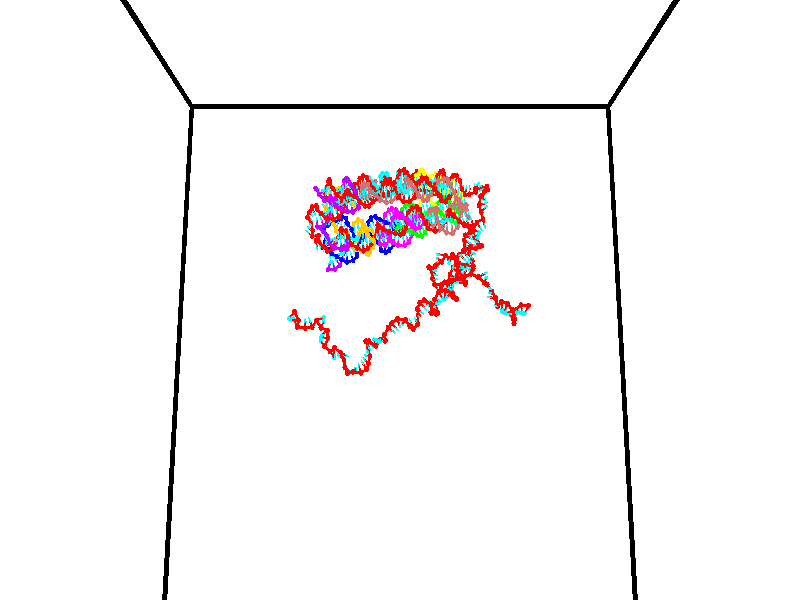 // switches for output
#declare DRAW_BASES = 1; // possible values are 0, 1; only relevant for DNA ribbons
#declare DRAW_BASES_TYPE = 3; // possible values are 1, 2, 3; only relevant for DNA ribbons
#declare DRAW_FOG = 0; // set to 1 to enable fog

#include "colors.inc"

#include "transforms.inc"
background { rgb <1, 1, 1>}

#default {
   normal{
       ripples 0.25
       frequency 0.20
       turbulence 0.2
       lambda 5
   }
	finish {
		phong 0.1
		phong_size 40.
	}
}

// original window dimensions: 1024x640


// camera settings

camera {
	sky <0, 0.179814, -0.983701>
	up <0, 0.179814, -0.983701>
	right 1.6 * <1, 0, 0>
	location <35, 94.9851, 44.8844>
	look_at <35, 29.7336, 32.9568>
	direction <0, -65.2515, -11.9276>
	angle 67.0682
}


# declare cpy_camera_pos = <35, 94.9851, 44.8844>;
# if (DRAW_FOG = 1)
fog {
	fog_type 2
	up vnormalize(cpy_camera_pos)
	color rgbt<1,1,1,0.3>
	distance 1e-5
	fog_alt 3e-3
	fog_offset 56
}
# end


// LIGHTS

# declare lum = 6;
global_settings {
	ambient_light rgb lum * <0.05, 0.05, 0.05>
	max_trace_level 15
}# declare cpy_direct_light_amount = 0.25;
light_source
{	1000 * <-1, -1.16352, -0.803886>,
	rgb lum * cpy_direct_light_amount
	parallel
}

light_source
{	1000 * <1, 1.16352, 0.803886>,
	rgb lum * cpy_direct_light_amount
	parallel
}

// strand 0

// nucleotide -1

// particle -1
sphere {
	<24.368597, 35.032658, 34.913372> 0.250000
	pigment { color rgbt <1,0,0,0> }
	no_shadow
}
cylinder {
	<24.120382, 35.105167, 35.218544>,  <23.971453, 35.148674, 35.401649>, 0.100000
	pigment { color rgbt <1,0,0,0> }
	no_shadow
}
cylinder {
	<24.120382, 35.105167, 35.218544>,  <24.368597, 35.032658, 34.913372>, 0.100000
	pigment { color rgbt <1,0,0,0> }
	no_shadow
}

// particle -1
sphere {
	<24.120382, 35.105167, 35.218544> 0.100000
	pigment { color rgbt <1,0,0,0> }
	no_shadow
}
sphere {
	0, 1
	scale<0.080000,0.200000,0.300000>
	matrix <-0.012512, -0.975078, 0.221509,
		0.784076, 0.127909, 0.607342,
		-0.620539, 0.181279, 0.762935,
		23.934221, 35.159550, 35.447426>
	pigment { color rgbt <0,1,1,0> }
	no_shadow
}
cylinder {
	<24.739655, 34.786873, 35.607857>,  <24.368597, 35.032658, 34.913372>, 0.130000
	pigment { color rgbt <1,0,0,0> }
	no_shadow
}

// nucleotide -1

// particle -1
sphere {
	<24.739655, 34.786873, 35.607857> 0.250000
	pigment { color rgbt <1,0,0,0> }
	no_shadow
}
cylinder {
	<24.341576, 34.759384, 35.579964>,  <24.102728, 34.742893, 35.563229>, 0.100000
	pigment { color rgbt <1,0,0,0> }
	no_shadow
}
cylinder {
	<24.341576, 34.759384, 35.579964>,  <24.739655, 34.786873, 35.607857>, 0.100000
	pigment { color rgbt <1,0,0,0> }
	no_shadow
}

// particle -1
sphere {
	<24.341576, 34.759384, 35.579964> 0.100000
	pigment { color rgbt <1,0,0,0> }
	no_shadow
}
sphere {
	0, 1
	scale<0.080000,0.200000,0.300000>
	matrix <0.083254, -0.968793, -0.233473,
		-0.051510, -0.238156, 0.969860,
		-0.995196, -0.068718, -0.069730,
		24.043016, 34.738770, 35.559044>
	pigment { color rgbt <0,1,1,0> }
	no_shadow
}
cylinder {
	<24.572762, 34.293289, 36.096664>,  <24.739655, 34.786873, 35.607857>, 0.130000
	pigment { color rgbt <1,0,0,0> }
	no_shadow
}

// nucleotide -1

// particle -1
sphere {
	<24.572762, 34.293289, 36.096664> 0.250000
	pigment { color rgbt <1,0,0,0> }
	no_shadow
}
cylinder {
	<24.370338, 34.314991, 35.752350>,  <24.248884, 34.328014, 35.545761>, 0.100000
	pigment { color rgbt <1,0,0,0> }
	no_shadow
}
cylinder {
	<24.370338, 34.314991, 35.752350>,  <24.572762, 34.293289, 36.096664>, 0.100000
	pigment { color rgbt <1,0,0,0> }
	no_shadow
}

// particle -1
sphere {
	<24.370338, 34.314991, 35.752350> 0.100000
	pigment { color rgbt <1,0,0,0> }
	no_shadow
}
sphere {
	0, 1
	scale<0.080000,0.200000,0.300000>
	matrix <0.212486, -0.959415, -0.185396,
		-0.835915, -0.276727, 0.473992,
		-0.506059, 0.054259, -0.860790,
		24.218521, 34.331268, 35.494114>
	pigment { color rgbt <0,1,1,0> }
	no_shadow
}
cylinder {
	<25.332527, 33.993176, 36.161324>,  <24.572762, 34.293289, 36.096664>, 0.130000
	pigment { color rgbt <1,0,0,0> }
	no_shadow
}

// nucleotide -1

// particle -1
sphere {
	<25.332527, 33.993176, 36.161324> 0.250000
	pigment { color rgbt <1,0,0,0> }
	no_shadow
}
cylinder {
	<25.307177, 33.823959, 35.799767>,  <25.291965, 33.722427, 35.582832>, 0.100000
	pigment { color rgbt <1,0,0,0> }
	no_shadow
}
cylinder {
	<25.307177, 33.823959, 35.799767>,  <25.332527, 33.993176, 36.161324>, 0.100000
	pigment { color rgbt <1,0,0,0> }
	no_shadow
}

// particle -1
sphere {
	<25.307177, 33.823959, 35.799767> 0.100000
	pigment { color rgbt <1,0,0,0> }
	no_shadow
}
sphere {
	0, 1
	scale<0.080000,0.200000,0.300000>
	matrix <0.941844, 0.274150, -0.194347,
		0.330019, -0.863642, 0.381065,
		-0.063377, -0.423042, -0.903891,
		25.288164, 33.697048, 35.528599>
	pigment { color rgbt <0,1,1,0> }
	no_shadow
}
cylinder {
	<25.962744, 33.528652, 36.023705>,  <25.332527, 33.993176, 36.161324>, 0.130000
	pigment { color rgbt <1,0,0,0> }
	no_shadow
}

// nucleotide -1

// particle -1
sphere {
	<25.962744, 33.528652, 36.023705> 0.250000
	pigment { color rgbt <1,0,0,0> }
	no_shadow
}
cylinder {
	<25.828072, 33.677597, 35.677757>,  <25.747269, 33.766964, 35.470188>, 0.100000
	pigment { color rgbt <1,0,0,0> }
	no_shadow
}
cylinder {
	<25.828072, 33.677597, 35.677757>,  <25.962744, 33.528652, 36.023705>, 0.100000
	pigment { color rgbt <1,0,0,0> }
	no_shadow
}

// particle -1
sphere {
	<25.828072, 33.677597, 35.677757> 0.100000
	pigment { color rgbt <1,0,0,0> }
	no_shadow
}
sphere {
	0, 1
	scale<0.080000,0.200000,0.300000>
	matrix <0.919048, -0.069954, -0.387888,
		-0.204935, -0.925449, -0.318664,
		-0.336678, 0.372359, -0.864868,
		25.727068, 33.789307, 35.418297>
	pigment { color rgbt <0,1,1,0> }
	no_shadow
}
cylinder {
	<26.362324, 33.272686, 35.404007>,  <25.962744, 33.528652, 36.023705>, 0.130000
	pigment { color rgbt <1,0,0,0> }
	no_shadow
}

// nucleotide -1

// particle -1
sphere {
	<26.362324, 33.272686, 35.404007> 0.250000
	pigment { color rgbt <1,0,0,0> }
	no_shadow
}
cylinder {
	<26.731197, 33.220242, 35.258469>,  <26.952522, 33.188774, 35.171146>, 0.100000
	pigment { color rgbt <1,0,0,0> }
	no_shadow
}
cylinder {
	<26.731197, 33.220242, 35.258469>,  <26.362324, 33.272686, 35.404007>, 0.100000
	pigment { color rgbt <1,0,0,0> }
	no_shadow
}

// particle -1
sphere {
	<26.731197, 33.220242, 35.258469> 0.100000
	pigment { color rgbt <1,0,0,0> }
	no_shadow
}
sphere {
	0, 1
	scale<0.080000,0.200000,0.300000>
	matrix <0.269749, 0.892228, 0.362167,
		0.277152, -0.432132, 0.858166,
		0.922184, -0.131114, -0.363850,
		27.007853, 33.180908, 35.149315>
	pigment { color rgbt <0,1,1,0> }
	no_shadow
}
cylinder {
	<26.805695, 33.029816, 35.992371>,  <26.362324, 33.272686, 35.404007>, 0.130000
	pigment { color rgbt <1,0,0,0> }
	no_shadow
}

// nucleotide -1

// particle -1
sphere {
	<26.805695, 33.029816, 35.992371> 0.250000
	pigment { color rgbt <1,0,0,0> }
	no_shadow
}
cylinder {
	<26.931572, 32.833439, 35.667423>,  <27.007097, 32.715614, 35.472454>, 0.100000
	pigment { color rgbt <1,0,0,0> }
	no_shadow
}
cylinder {
	<26.931572, 32.833439, 35.667423>,  <26.805695, 33.029816, 35.992371>, 0.100000
	pigment { color rgbt <1,0,0,0> }
	no_shadow
}

// particle -1
sphere {
	<26.931572, 32.833439, 35.667423> 0.100000
	pigment { color rgbt <1,0,0,0> }
	no_shadow
}
sphere {
	0, 1
	scale<0.080000,0.200000,0.300000>
	matrix <0.601989, 0.764939, -0.229079,
		0.733879, -0.416950, 0.536260,
		0.314692, -0.490939, -0.812372,
		27.025980, 32.686157, 35.423710>
	pigment { color rgbt <0,1,1,0> }
	no_shadow
}
cylinder {
	<27.415472, 32.531147, 36.163231>,  <26.805695, 33.029816, 35.992371>, 0.130000
	pigment { color rgbt <1,0,0,0> }
	no_shadow
}

// nucleotide -1

// particle -1
sphere {
	<27.415472, 32.531147, 36.163231> 0.250000
	pigment { color rgbt <1,0,0,0> }
	no_shadow
}
cylinder {
	<27.117159, 32.640480, 36.406246>,  <26.938171, 32.706081, 36.552055>, 0.100000
	pigment { color rgbt <1,0,0,0> }
	no_shadow
}
cylinder {
	<27.117159, 32.640480, 36.406246>,  <27.415472, 32.531147, 36.163231>, 0.100000
	pigment { color rgbt <1,0,0,0> }
	no_shadow
}

// particle -1
sphere {
	<27.117159, 32.640480, 36.406246> 0.100000
	pigment { color rgbt <1,0,0,0> }
	no_shadow
}
sphere {
	0, 1
	scale<0.080000,0.200000,0.300000>
	matrix <-0.012942, -0.917725, 0.397005,
		0.666065, 0.288216, 0.687960,
		-0.745781, 0.273335, 0.607535,
		26.893425, 32.722481, 36.588505>
	pigment { color rgbt <0,1,1,0> }
	no_shadow
}
cylinder {
	<27.461407, 32.293247, 36.817440>,  <27.415472, 32.531147, 36.163231>, 0.130000
	pigment { color rgbt <1,0,0,0> }
	no_shadow
}

// nucleotide -1

// particle -1
sphere {
	<27.461407, 32.293247, 36.817440> 0.250000
	pigment { color rgbt <1,0,0,0> }
	no_shadow
}
cylinder {
	<27.064898, 32.297588, 36.764889>,  <26.826992, 32.300194, 36.733360>, 0.100000
	pigment { color rgbt <1,0,0,0> }
	no_shadow
}
cylinder {
	<27.064898, 32.297588, 36.764889>,  <27.461407, 32.293247, 36.817440>, 0.100000
	pigment { color rgbt <1,0,0,0> }
	no_shadow
}

// particle -1
sphere {
	<27.064898, 32.297588, 36.764889> 0.100000
	pigment { color rgbt <1,0,0,0> }
	no_shadow
}
sphere {
	0, 1
	scale<0.080000,0.200000,0.300000>
	matrix <-0.061925, -0.918144, 0.391378,
		-0.116374, 0.396098, 0.910804,
		-0.991273, 0.010856, -0.131376,
		26.767515, 32.300846, 36.725475>
	pigment { color rgbt <0,1,1,0> }
	no_shadow
}
cylinder {
	<27.110144, 32.132961, 37.510139>,  <27.461407, 32.293247, 36.817440>, 0.130000
	pigment { color rgbt <1,0,0,0> }
	no_shadow
}

// nucleotide -1

// particle -1
sphere {
	<27.110144, 32.132961, 37.510139> 0.250000
	pigment { color rgbt <1,0,0,0> }
	no_shadow
}
cylinder {
	<26.860306, 32.008911, 37.223446>,  <26.710403, 31.934481, 37.051430>, 0.100000
	pigment { color rgbt <1,0,0,0> }
	no_shadow
}
cylinder {
	<26.860306, 32.008911, 37.223446>,  <27.110144, 32.132961, 37.510139>, 0.100000
	pigment { color rgbt <1,0,0,0> }
	no_shadow
}

// particle -1
sphere {
	<26.860306, 32.008911, 37.223446> 0.100000
	pigment { color rgbt <1,0,0,0> }
	no_shadow
}
sphere {
	0, 1
	scale<0.080000,0.200000,0.300000>
	matrix <-0.025683, -0.909116, 0.415751,
		-0.780527, 0.278083, 0.559863,
		-0.624594, -0.310126, -0.716732,
		26.672928, 31.915873, 37.008427>
	pigment { color rgbt <0,1,1,0> }
	no_shadow
}
cylinder {
	<27.667297, 31.806757, 37.919579>,  <27.110144, 32.132961, 37.510139>, 0.130000
	pigment { color rgbt <1,0,0,0> }
	no_shadow
}

// nucleotide -1

// particle -1
sphere {
	<27.667297, 31.806757, 37.919579> 0.250000
	pigment { color rgbt <1,0,0,0> }
	no_shadow
}
cylinder {
	<27.880901, 31.619349, 38.201096>,  <28.009064, 31.506903, 38.370007>, 0.100000
	pigment { color rgbt <1,0,0,0> }
	no_shadow
}
cylinder {
	<27.880901, 31.619349, 38.201096>,  <27.667297, 31.806757, 37.919579>, 0.100000
	pigment { color rgbt <1,0,0,0> }
	no_shadow
}

// particle -1
sphere {
	<27.880901, 31.619349, 38.201096> 0.100000
	pigment { color rgbt <1,0,0,0> }
	no_shadow
}
sphere {
	0, 1
	scale<0.080000,0.200000,0.300000>
	matrix <-0.013071, -0.836892, -0.547211,
		0.845379, 0.283016, -0.453031,
		0.534008, -0.468522, 0.703791,
		28.041103, 31.478792, 38.412231>
	pigment { color rgbt <0,1,1,0> }
	no_shadow
}
cylinder {
	<28.062614, 31.390982, 37.556061>,  <27.667297, 31.806757, 37.919579>, 0.130000
	pigment { color rgbt <1,0,0,0> }
	no_shadow
}

// nucleotide -1

// particle -1
sphere {
	<28.062614, 31.390982, 37.556061> 0.250000
	pigment { color rgbt <1,0,0,0> }
	no_shadow
}
cylinder {
	<28.004780, 31.221762, 37.913860>,  <27.970079, 31.120230, 38.128540>, 0.100000
	pigment { color rgbt <1,0,0,0> }
	no_shadow
}
cylinder {
	<28.004780, 31.221762, 37.913860>,  <28.062614, 31.390982, 37.556061>, 0.100000
	pigment { color rgbt <1,0,0,0> }
	no_shadow
}

// particle -1
sphere {
	<28.004780, 31.221762, 37.913860> 0.100000
	pigment { color rgbt <1,0,0,0> }
	no_shadow
}
sphere {
	0, 1
	scale<0.080000,0.200000,0.300000>
	matrix <-0.079840, -0.896059, -0.436696,
		0.986266, -0.134557, 0.095781,
		-0.144586, -0.423052, 0.894496,
		27.961405, 31.094847, 38.182209>
	pigment { color rgbt <0,1,1,0> }
	no_shadow
}
cylinder {
	<28.682070, 31.020681, 37.932991>,  <28.062614, 31.390982, 37.556061>, 0.130000
	pigment { color rgbt <1,0,0,0> }
	no_shadow
}

// nucleotide -1

// particle -1
sphere {
	<28.682070, 31.020681, 37.932991> 0.250000
	pigment { color rgbt <1,0,0,0> }
	no_shadow
}
cylinder {
	<29.028616, 30.878262, 38.073071>,  <29.236544, 30.792810, 38.157120>, 0.100000
	pigment { color rgbt <1,0,0,0> }
	no_shadow
}
cylinder {
	<29.028616, 30.878262, 38.073071>,  <28.682070, 31.020681, 37.932991>, 0.100000
	pigment { color rgbt <1,0,0,0> }
	no_shadow
}

// particle -1
sphere {
	<29.028616, 30.878262, 38.073071> 0.100000
	pigment { color rgbt <1,0,0,0> }
	no_shadow
}
sphere {
	0, 1
	scale<0.080000,0.200000,0.300000>
	matrix <0.200342, -0.394553, -0.896767,
		0.457465, 0.847088, -0.270496,
		0.866365, -0.356048, 0.350201,
		29.288527, 30.771448, 38.178131>
	pigment { color rgbt <0,1,1,0> }
	no_shadow
}
cylinder {
	<29.070215, 31.121618, 38.595688>,  <28.682070, 31.020681, 37.932991>, 0.130000
	pigment { color rgbt <1,0,0,0> }
	no_shadow
}

// nucleotide -1

// particle -1
sphere {
	<29.070215, 31.121618, 38.595688> 0.250000
	pigment { color rgbt <1,0,0,0> }
	no_shadow
}
cylinder {
	<28.771276, 31.283442, 38.384857>,  <28.591913, 31.380535, 38.258358>, 0.100000
	pigment { color rgbt <1,0,0,0> }
	no_shadow
}
cylinder {
	<28.771276, 31.283442, 38.384857>,  <29.070215, 31.121618, 38.595688>, 0.100000
	pigment { color rgbt <1,0,0,0> }
	no_shadow
}

// particle -1
sphere {
	<28.771276, 31.283442, 38.384857> 0.100000
	pigment { color rgbt <1,0,0,0> }
	no_shadow
}
sphere {
	0, 1
	scale<0.080000,0.200000,0.300000>
	matrix <-0.626685, -0.692765, 0.356850,
		-0.220774, 0.597001, 0.771264,
		-0.747345, 0.404556, -0.527077,
		28.547073, 31.404808, 38.226734>
	pigment { color rgbt <0,1,1,0> }
	no_shadow
}
cylinder {
	<29.188810, 31.345564, 39.262371>,  <29.070215, 31.121618, 38.595688>, 0.130000
	pigment { color rgbt <1,0,0,0> }
	no_shadow
}

// nucleotide -1

// particle -1
sphere {
	<29.188810, 31.345564, 39.262371> 0.250000
	pigment { color rgbt <1,0,0,0> }
	no_shadow
}
cylinder {
	<29.456949, 31.134043, 39.470600>,  <29.617832, 31.007130, 39.595539>, 0.100000
	pigment { color rgbt <1,0,0,0> }
	no_shadow
}
cylinder {
	<29.456949, 31.134043, 39.470600>,  <29.188810, 31.345564, 39.262371>, 0.100000
	pigment { color rgbt <1,0,0,0> }
	no_shadow
}

// particle -1
sphere {
	<29.456949, 31.134043, 39.470600> 0.100000
	pigment { color rgbt <1,0,0,0> }
	no_shadow
}
sphere {
	0, 1
	scale<0.080000,0.200000,0.300000>
	matrix <0.714401, 0.649620, -0.260046,
		-0.200664, 0.546222, 0.813250,
		0.670347, -0.528805, 0.520577,
		29.658052, 30.975401, 39.626774>
	pigment { color rgbt <0,1,1,0> }
	no_shadow
}
cylinder {
	<29.518192, 31.686167, 39.812183>,  <29.188810, 31.345564, 39.262371>, 0.130000
	pigment { color rgbt <1,0,0,0> }
	no_shadow
}

// nucleotide -1

// particle -1
sphere {
	<29.518192, 31.686167, 39.812183> 0.250000
	pigment { color rgbt <1,0,0,0> }
	no_shadow
}
cylinder {
	<29.778246, 31.413809, 39.677303>,  <29.934278, 31.250393, 39.596375>, 0.100000
	pigment { color rgbt <1,0,0,0> }
	no_shadow
}
cylinder {
	<29.778246, 31.413809, 39.677303>,  <29.518192, 31.686167, 39.812183>, 0.100000
	pigment { color rgbt <1,0,0,0> }
	no_shadow
}

// particle -1
sphere {
	<29.778246, 31.413809, 39.677303> 0.100000
	pigment { color rgbt <1,0,0,0> }
	no_shadow
}
sphere {
	0, 1
	scale<0.080000,0.200000,0.300000>
	matrix <0.674848, 0.721381, -0.155528,
		0.349151, -0.126447, 0.928496,
		0.650134, -0.680896, -0.337204,
		29.973286, 31.209539, 39.576141>
	pigment { color rgbt <0,1,1,0> }
	no_shadow
}
cylinder {
	<30.127182, 32.145050, 39.717297>,  <29.518192, 31.686167, 39.812183>, 0.130000
	pigment { color rgbt <1,0,0,0> }
	no_shadow
}

// nucleotide -1

// particle -1
sphere {
	<30.127182, 32.145050, 39.717297> 0.250000
	pigment { color rgbt <1,0,0,0> }
	no_shadow
}
cylinder {
	<30.250149, 31.800241, 39.556095>,  <30.323929, 31.593357, 39.459373>, 0.100000
	pigment { color rgbt <1,0,0,0> }
	no_shadow
}
cylinder {
	<30.250149, 31.800241, 39.556095>,  <30.127182, 32.145050, 39.717297>, 0.100000
	pigment { color rgbt <1,0,0,0> }
	no_shadow
}

// particle -1
sphere {
	<30.250149, 31.800241, 39.556095> 0.100000
	pigment { color rgbt <1,0,0,0> }
	no_shadow
}
sphere {
	0, 1
	scale<0.080000,0.200000,0.300000>
	matrix <0.775222, 0.472481, -0.419276,
		0.551838, -0.183527, 0.813507,
		0.307419, -0.862020, -0.403007,
		30.342375, 31.541636, 39.435192>
	pigment { color rgbt <0,1,1,0> }
	no_shadow
}
cylinder {
	<30.899773, 32.047451, 39.807926>,  <30.127182, 32.145050, 39.717297>, 0.130000
	pigment { color rgbt <1,0,0,0> }
	no_shadow
}

// nucleotide -1

// particle -1
sphere {
	<30.899773, 32.047451, 39.807926> 0.250000
	pigment { color rgbt <1,0,0,0> }
	no_shadow
}
cylinder {
	<30.794888, 31.866636, 39.466892>,  <30.731956, 31.758148, 39.262272>, 0.100000
	pigment { color rgbt <1,0,0,0> }
	no_shadow
}
cylinder {
	<30.794888, 31.866636, 39.466892>,  <30.899773, 32.047451, 39.807926>, 0.100000
	pigment { color rgbt <1,0,0,0> }
	no_shadow
}

// particle -1
sphere {
	<30.794888, 31.866636, 39.466892> 0.100000
	pigment { color rgbt <1,0,0,0> }
	no_shadow
}
sphere {
	0, 1
	scale<0.080000,0.200000,0.300000>
	matrix <0.809018, 0.378650, -0.449571,
		0.526055, -0.807644, 0.266417,
		-0.262214, -0.452035, -0.852589,
		30.716223, 31.731026, 39.211117>
	pigment { color rgbt <0,1,1,0> }
	no_shadow
}
cylinder {
	<31.524454, 31.999655, 39.496819>,  <30.899773, 32.047451, 39.807926>, 0.130000
	pigment { color rgbt <1,0,0,0> }
	no_shadow
}

// nucleotide -1

// particle -1
sphere {
	<31.524454, 31.999655, 39.496819> 0.250000
	pigment { color rgbt <1,0,0,0> }
	no_shadow
}
cylinder {
	<31.286869, 31.940128, 39.180576>,  <31.144318, 31.904411, 38.990829>, 0.100000
	pigment { color rgbt <1,0,0,0> }
	no_shadow
}
cylinder {
	<31.286869, 31.940128, 39.180576>,  <31.524454, 31.999655, 39.496819>, 0.100000
	pigment { color rgbt <1,0,0,0> }
	no_shadow
}

// particle -1
sphere {
	<31.286869, 31.940128, 39.180576> 0.100000
	pigment { color rgbt <1,0,0,0> }
	no_shadow
}
sphere {
	0, 1
	scale<0.080000,0.200000,0.300000>
	matrix <0.737041, 0.293240, -0.608918,
		0.322456, -0.944385, -0.064489,
		-0.593964, -0.148818, -0.790607,
		31.108681, 31.895483, 38.943394>
	pigment { color rgbt <0,1,1,0> }
	no_shadow
}
cylinder {
	<31.701658, 31.584829, 38.959507>,  <31.524454, 31.999655, 39.496819>, 0.130000
	pigment { color rgbt <1,0,0,0> }
	no_shadow
}

// nucleotide -1

// particle -1
sphere {
	<31.701658, 31.584829, 38.959507> 0.250000
	pigment { color rgbt <1,0,0,0> }
	no_shadow
}
cylinder {
	<31.452204, 31.831675, 38.767570>,  <31.302530, 31.979782, 38.652409>, 0.100000
	pigment { color rgbt <1,0,0,0> }
	no_shadow
}
cylinder {
	<31.452204, 31.831675, 38.767570>,  <31.701658, 31.584829, 38.959507>, 0.100000
	pigment { color rgbt <1,0,0,0> }
	no_shadow
}

// particle -1
sphere {
	<31.452204, 31.831675, 38.767570> 0.100000
	pigment { color rgbt <1,0,0,0> }
	no_shadow
}
sphere {
	0, 1
	scale<0.080000,0.200000,0.300000>
	matrix <0.718055, 0.209595, -0.663677,
		-0.308991, -0.758447, -0.573831,
		-0.623635, 0.617113, -0.479844,
		31.265114, 32.016808, 38.623619>
	pigment { color rgbt <0,1,1,0> }
	no_shadow
}
cylinder {
	<31.826828, 31.680355, 38.325272>,  <31.701658, 31.584829, 38.959507>, 0.130000
	pigment { color rgbt <1,0,0,0> }
	no_shadow
}

// nucleotide -1

// particle -1
sphere {
	<31.826828, 31.680355, 38.325272> 0.250000
	pigment { color rgbt <1,0,0,0> }
	no_shadow
}
cylinder {
	<31.612459, 32.017975, 38.332924>,  <31.483837, 32.220547, 38.337513>, 0.100000
	pigment { color rgbt <1,0,0,0> }
	no_shadow
}
cylinder {
	<31.612459, 32.017975, 38.332924>,  <31.826828, 31.680355, 38.325272>, 0.100000
	pigment { color rgbt <1,0,0,0> }
	no_shadow
}

// particle -1
sphere {
	<31.612459, 32.017975, 38.332924> 0.100000
	pigment { color rgbt <1,0,0,0> }
	no_shadow
}
sphere {
	0, 1
	scale<0.080000,0.200000,0.300000>
	matrix <0.582286, 0.385932, -0.715542,
		-0.611335, -0.372338, -0.698308,
		-0.535923, 0.844050, 0.019126,
		31.451683, 32.271191, 38.338661>
	pigment { color rgbt <0,1,1,0> }
	no_shadow
}
cylinder {
	<31.638765, 31.870071, 37.597702>,  <31.826828, 31.680355, 38.325272>, 0.130000
	pigment { color rgbt <1,0,0,0> }
	no_shadow
}

// nucleotide -1

// particle -1
sphere {
	<31.638765, 31.870071, 37.597702> 0.250000
	pigment { color rgbt <1,0,0,0> }
	no_shadow
}
cylinder {
	<31.627005, 32.197716, 37.826855>,  <31.619949, 32.394302, 37.964348>, 0.100000
	pigment { color rgbt <1,0,0,0> }
	no_shadow
}
cylinder {
	<31.627005, 32.197716, 37.826855>,  <31.638765, 31.870071, 37.597702>, 0.100000
	pigment { color rgbt <1,0,0,0> }
	no_shadow
}

// particle -1
sphere {
	<31.627005, 32.197716, 37.826855> 0.100000
	pigment { color rgbt <1,0,0,0> }
	no_shadow
}
sphere {
	0, 1
	scale<0.080000,0.200000,0.300000>
	matrix <0.636503, 0.457251, -0.621116,
		-0.770714, 0.346379, -0.534810,
		-0.029401, 0.819111, 0.572881,
		31.618185, 32.443447, 37.998718>
	pigment { color rgbt <0,1,1,0> }
	no_shadow
}
cylinder {
	<31.437246, 32.542107, 37.097572>,  <31.638765, 31.870071, 37.597702>, 0.130000
	pigment { color rgbt <1,0,0,0> }
	no_shadow
}

// nucleotide -1

// particle -1
sphere {
	<31.437246, 32.542107, 37.097572> 0.250000
	pigment { color rgbt <1,0,0,0> }
	no_shadow
}
cylinder {
	<31.649170, 32.587296, 37.433796>,  <31.776325, 32.614407, 37.635529>, 0.100000
	pigment { color rgbt <1,0,0,0> }
	no_shadow
}
cylinder {
	<31.649170, 32.587296, 37.433796>,  <31.437246, 32.542107, 37.097572>, 0.100000
	pigment { color rgbt <1,0,0,0> }
	no_shadow
}

// particle -1
sphere {
	<31.649170, 32.587296, 37.433796> 0.100000
	pigment { color rgbt <1,0,0,0> }
	no_shadow
}
sphere {
	0, 1
	scale<0.080000,0.200000,0.300000>
	matrix <0.734426, 0.434565, -0.521318,
		-0.424169, 0.893528, 0.147271,
		0.529811, 0.112968, 0.840559,
		31.808113, 32.621185, 37.685963>
	pigment { color rgbt <0,1,1,0> }
	no_shadow
}
cylinder {
	<31.801733, 33.220512, 37.162834>,  <31.437246, 32.542107, 37.097572>, 0.130000
	pigment { color rgbt <1,0,0,0> }
	no_shadow
}

// nucleotide -1

// particle -1
sphere {
	<31.801733, 33.220512, 37.162834> 0.250000
	pigment { color rgbt <1,0,0,0> }
	no_shadow
}
cylinder {
	<32.014954, 32.995766, 37.415867>,  <32.142887, 32.860916, 37.567684>, 0.100000
	pigment { color rgbt <1,0,0,0> }
	no_shadow
}
cylinder {
	<32.014954, 32.995766, 37.415867>,  <31.801733, 33.220512, 37.162834>, 0.100000
	pigment { color rgbt <1,0,0,0> }
	no_shadow
}

// particle -1
sphere {
	<32.014954, 32.995766, 37.415867> 0.100000
	pigment { color rgbt <1,0,0,0> }
	no_shadow
}
sphere {
	0, 1
	scale<0.080000,0.200000,0.300000>
	matrix <0.841797, 0.427350, -0.329774,
		-0.085042, 0.708289, 0.700781,
		0.533054, -0.561871, 0.632578,
		32.174870, 32.827206, 37.605640>
	pigment { color rgbt <0,1,1,0> }
	no_shadow
}
cylinder {
	<32.487083, 33.224224, 37.589962>,  <31.801733, 33.220512, 37.162834>, 0.130000
	pigment { color rgbt <1,0,0,0> }
	no_shadow
}

// nucleotide -1

// particle -1
sphere {
	<32.487083, 33.224224, 37.589962> 0.250000
	pigment { color rgbt <1,0,0,0> }
	no_shadow
}
cylinder {
	<32.383537, 33.522377, 37.344234>,  <32.321407, 33.701267, 37.196796>, 0.100000
	pigment { color rgbt <1,0,0,0> }
	no_shadow
}
cylinder {
	<32.383537, 33.522377, 37.344234>,  <32.487083, 33.224224, 37.589962>, 0.100000
	pigment { color rgbt <1,0,0,0> }
	no_shadow
}

// particle -1
sphere {
	<32.383537, 33.522377, 37.344234> 0.100000
	pigment { color rgbt <1,0,0,0> }
	no_shadow
}
sphere {
	0, 1
	scale<0.080000,0.200000,0.300000>
	matrix <0.880764, 0.443254, 0.166674,
		0.396536, -0.497925, -0.771252,
		-0.258870, 0.745384, -0.614320,
		32.305878, 33.745991, 37.159939>
	pigment { color rgbt <0,1,1,0> }
	no_shadow
}
cylinder {
	<33.001484, 33.406994, 37.103218>,  <32.487083, 33.224224, 37.589962>, 0.130000
	pigment { color rgbt <1,0,0,0> }
	no_shadow
}

// nucleotide -1

// particle -1
sphere {
	<33.001484, 33.406994, 37.103218> 0.250000
	pigment { color rgbt <1,0,0,0> }
	no_shadow
}
cylinder {
	<32.767818, 33.726494, 37.160847>,  <32.627621, 33.918194, 37.195423>, 0.100000
	pigment { color rgbt <1,0,0,0> }
	no_shadow
}
cylinder {
	<32.767818, 33.726494, 37.160847>,  <33.001484, 33.406994, 37.103218>, 0.100000
	pigment { color rgbt <1,0,0,0> }
	no_shadow
}

// particle -1
sphere {
	<32.767818, 33.726494, 37.160847> 0.100000
	pigment { color rgbt <1,0,0,0> }
	no_shadow
}
sphere {
	0, 1
	scale<0.080000,0.200000,0.300000>
	matrix <0.803537, 0.544136, 0.241337,
		0.114373, 0.256746, -0.959688,
		-0.584163, 0.798747, 0.144070,
		32.592571, 33.966118, 37.204067>
	pigment { color rgbt <0,1,1,0> }
	no_shadow
}
cylinder {
	<33.511692, 34.021194, 37.255993>,  <33.001484, 33.406994, 37.103218>, 0.130000
	pigment { color rgbt <1,0,0,0> }
	no_shadow
}

// nucleotide -1

// particle -1
sphere {
	<33.511692, 34.021194, 37.255993> 0.250000
	pigment { color rgbt <1,0,0,0> }
	no_shadow
}
cylinder {
	<33.148872, 34.183456, 37.301079>,  <32.931179, 34.280815, 37.328133>, 0.100000
	pigment { color rgbt <1,0,0,0> }
	no_shadow
}
cylinder {
	<33.148872, 34.183456, 37.301079>,  <33.511692, 34.021194, 37.255993>, 0.100000
	pigment { color rgbt <1,0,0,0> }
	no_shadow
}

// particle -1
sphere {
	<33.148872, 34.183456, 37.301079> 0.100000
	pigment { color rgbt <1,0,0,0> }
	no_shadow
}
sphere {
	0, 1
	scale<0.080000,0.200000,0.300000>
	matrix <0.414342, 0.907577, 0.068002,
		-0.074715, 0.108385, -0.991297,
		-0.907049, 0.405655, 0.112718,
		32.876759, 34.305153, 37.334896>
	pigment { color rgbt <0,1,1,0> }
	no_shadow
}
cylinder {
	<33.429985, 34.531143, 36.786453>,  <33.511692, 34.021194, 37.255993>, 0.130000
	pigment { color rgbt <1,0,0,0> }
	no_shadow
}

// nucleotide -1

// particle -1
sphere {
	<33.429985, 34.531143, 36.786453> 0.250000
	pigment { color rgbt <1,0,0,0> }
	no_shadow
}
cylinder {
	<33.211529, 34.623970, 37.108414>,  <33.080456, 34.679665, 37.301590>, 0.100000
	pigment { color rgbt <1,0,0,0> }
	no_shadow
}
cylinder {
	<33.211529, 34.623970, 37.108414>,  <33.429985, 34.531143, 36.786453>, 0.100000
	pigment { color rgbt <1,0,0,0> }
	no_shadow
}

// particle -1
sphere {
	<33.211529, 34.623970, 37.108414> 0.100000
	pigment { color rgbt <1,0,0,0> }
	no_shadow
}
sphere {
	0, 1
	scale<0.080000,0.200000,0.300000>
	matrix <0.377631, 0.925894, -0.010719,
		-0.747745, 0.298103, -0.593306,
		-0.546143, 0.232066, 0.804906,
		33.047688, 34.693588, 37.349884>
	pigment { color rgbt <0,1,1,0> }
	no_shadow
}
cylinder {
	<33.812195, 34.847832, 36.247787>,  <33.429985, 34.531143, 36.786453>, 0.130000
	pigment { color rgbt <1,0,0,0> }
	no_shadow
}

// nucleotide -1

// particle -1
sphere {
	<33.812195, 34.847832, 36.247787> 0.250000
	pigment { color rgbt <1,0,0,0> }
	no_shadow
}
cylinder {
	<34.124573, 34.965019, 36.468441>,  <34.312000, 35.035332, 36.600834>, 0.100000
	pigment { color rgbt <1,0,0,0> }
	no_shadow
}
cylinder {
	<34.124573, 34.965019, 36.468441>,  <33.812195, 34.847832, 36.247787>, 0.100000
	pigment { color rgbt <1,0,0,0> }
	no_shadow
}

// particle -1
sphere {
	<34.124573, 34.965019, 36.468441> 0.100000
	pigment { color rgbt <1,0,0,0> }
	no_shadow
}
sphere {
	0, 1
	scale<0.080000,0.200000,0.300000>
	matrix <0.585682, -0.036575, -0.809716,
		-0.217043, 0.955423, -0.200148,
		0.780941, 0.292966, 0.551635,
		34.358856, 35.052910, 36.633930>
	pigment { color rgbt <0,1,1,0> }
	no_shadow
}
cylinder {
	<34.163834, 35.380074, 35.953758>,  <33.812195, 34.847832, 36.247787>, 0.130000
	pigment { color rgbt <1,0,0,0> }
	no_shadow
}

// nucleotide -1

// particle -1
sphere {
	<34.163834, 35.380074, 35.953758> 0.250000
	pigment { color rgbt <1,0,0,0> }
	no_shadow
}
cylinder {
	<34.436970, 35.218273, 36.197105>,  <34.600849, 35.121193, 36.343113>, 0.100000
	pigment { color rgbt <1,0,0,0> }
	no_shadow
}
cylinder {
	<34.436970, 35.218273, 36.197105>,  <34.163834, 35.380074, 35.953758>, 0.100000
	pigment { color rgbt <1,0,0,0> }
	no_shadow
}

// particle -1
sphere {
	<34.436970, 35.218273, 36.197105> 0.100000
	pigment { color rgbt <1,0,0,0> }
	no_shadow
}
sphere {
	0, 1
	scale<0.080000,0.200000,0.300000>
	matrix <0.677955, 0.040551, -0.733984,
		0.272230, 0.913636, 0.301926,
		0.682838, -0.404505, 0.608365,
		34.641823, 35.096920, 36.379616>
	pigment { color rgbt <0,1,1,0> }
	no_shadow
}
cylinder {
	<34.752750, 35.564034, 35.627991>,  <34.163834, 35.380074, 35.953758>, 0.130000
	pigment { color rgbt <1,0,0,0> }
	no_shadow
}

// nucleotide -1

// particle -1
sphere {
	<34.752750, 35.564034, 35.627991> 0.250000
	pigment { color rgbt <1,0,0,0> }
	no_shadow
}
cylinder {
	<34.859982, 35.291409, 35.900345>,  <34.924320, 35.127834, 36.063759>, 0.100000
	pigment { color rgbt <1,0,0,0> }
	no_shadow
}
cylinder {
	<34.859982, 35.291409, 35.900345>,  <34.752750, 35.564034, 35.627991>, 0.100000
	pigment { color rgbt <1,0,0,0> }
	no_shadow
}

// particle -1
sphere {
	<34.859982, 35.291409, 35.900345> 0.100000
	pigment { color rgbt <1,0,0,0> }
	no_shadow
}
sphere {
	0, 1
	scale<0.080000,0.200000,0.300000>
	matrix <0.773531, -0.269012, -0.573832,
		0.574267, 0.680523, 0.455089,
		0.268081, -0.681558, 0.680890,
		34.940407, 35.086941, 36.104610>
	pigment { color rgbt <0,1,1,0> }
	no_shadow
}
cylinder {
	<35.554951, 35.590664, 35.729019>,  <34.752750, 35.564034, 35.627991>, 0.130000
	pigment { color rgbt <1,0,0,0> }
	no_shadow
}

// nucleotide -1

// particle -1
sphere {
	<35.554951, 35.590664, 35.729019> 0.250000
	pigment { color rgbt <1,0,0,0> }
	no_shadow
}
cylinder {
	<35.394363, 35.238819, 35.831085>,  <35.298012, 35.027714, 35.892323>, 0.100000
	pigment { color rgbt <1,0,0,0> }
	no_shadow
}
cylinder {
	<35.394363, 35.238819, 35.831085>,  <35.554951, 35.590664, 35.729019>, 0.100000
	pigment { color rgbt <1,0,0,0> }
	no_shadow
}

// particle -1
sphere {
	<35.394363, 35.238819, 35.831085> 0.100000
	pigment { color rgbt <1,0,0,0> }
	no_shadow
}
sphere {
	0, 1
	scale<0.080000,0.200000,0.300000>
	matrix <0.641224, -0.468878, -0.607441,
		0.653951, -0.080254, 0.752268,
		-0.401472, -0.879609, 0.255162,
		35.273922, 34.974937, 35.907635>
	pigment { color rgbt <0,1,1,0> }
	no_shadow
}
cylinder {
	<35.982418, 35.273827, 36.174896>,  <35.554951, 35.590664, 35.729019>, 0.130000
	pigment { color rgbt <1,0,0,0> }
	no_shadow
}

// nucleotide -1

// particle -1
sphere {
	<35.982418, 35.273827, 36.174896> 0.250000
	pigment { color rgbt <1,0,0,0> }
	no_shadow
}
cylinder {
	<35.788883, 34.999496, 35.957443>,  <35.672760, 34.834900, 35.826969>, 0.100000
	pigment { color rgbt <1,0,0,0> }
	no_shadow
}
cylinder {
	<35.788883, 34.999496, 35.957443>,  <35.982418, 35.273827, 36.174896>, 0.100000
	pigment { color rgbt <1,0,0,0> }
	no_shadow
}

// particle -1
sphere {
	<35.788883, 34.999496, 35.957443> 0.100000
	pigment { color rgbt <1,0,0,0> }
	no_shadow
}
sphere {
	0, 1
	scale<0.080000,0.200000,0.300000>
	matrix <0.859338, -0.254743, -0.443446,
		0.165640, -0.681724, 0.712612,
		-0.483841, -0.685827, -0.543636,
		35.643730, 34.793747, 35.794353>
	pigment { color rgbt <0,1,1,0> }
	no_shadow
}
cylinder {
	<36.347313, 34.605282, 36.319153>,  <35.982418, 35.273827, 36.174896>, 0.130000
	pigment { color rgbt <1,0,0,0> }
	no_shadow
}

// nucleotide -1

// particle -1
sphere {
	<36.347313, 34.605282, 36.319153> 0.250000
	pigment { color rgbt <1,0,0,0> }
	no_shadow
}
cylinder {
	<36.176552, 34.693104, 35.968258>,  <36.074097, 34.745796, 35.757721>, 0.100000
	pigment { color rgbt <1,0,0,0> }
	no_shadow
}
cylinder {
	<36.176552, 34.693104, 35.968258>,  <36.347313, 34.605282, 36.319153>, 0.100000
	pigment { color rgbt <1,0,0,0> }
	no_shadow
}

// particle -1
sphere {
	<36.176552, 34.693104, 35.968258> 0.100000
	pigment { color rgbt <1,0,0,0> }
	no_shadow
}
sphere {
	0, 1
	scale<0.080000,0.200000,0.300000>
	matrix <0.902527, 0.164145, -0.398123,
		0.056585, -0.961692, -0.268229,
		-0.426900, 0.219556, -0.877241,
		36.048481, 34.758972, 35.705086>
	pigment { color rgbt <0,1,1,0> }
	no_shadow
}
cylinder {
	<36.808552, 34.258591, 35.853607>,  <36.347313, 34.605282, 36.319153>, 0.130000
	pigment { color rgbt <1,0,0,0> }
	no_shadow
}

// nucleotide -1

// particle -1
sphere {
	<36.808552, 34.258591, 35.853607> 0.250000
	pigment { color rgbt <1,0,0,0> }
	no_shadow
}
cylinder {
	<36.664013, 34.587437, 35.677624>,  <36.577290, 34.784744, 35.572033>, 0.100000
	pigment { color rgbt <1,0,0,0> }
	no_shadow
}
cylinder {
	<36.664013, 34.587437, 35.677624>,  <36.808552, 34.258591, 35.853607>, 0.100000
	pigment { color rgbt <1,0,0,0> }
	no_shadow
}

// particle -1
sphere {
	<36.664013, 34.587437, 35.677624> 0.100000
	pigment { color rgbt <1,0,0,0> }
	no_shadow
}
sphere {
	0, 1
	scale<0.080000,0.200000,0.300000>
	matrix <0.851049, 0.098006, -0.515859,
		-0.380976, -0.560827, -0.735072,
		-0.361349, 0.822112, -0.439954,
		36.555607, 34.834068, 35.545639>
	pigment { color rgbt <0,1,1,0> }
	no_shadow
}
cylinder {
	<36.872433, 34.133060, 35.070152>,  <36.808552, 34.258591, 35.853607>, 0.130000
	pigment { color rgbt <1,0,0,0> }
	no_shadow
}

// nucleotide -1

// particle -1
sphere {
	<36.872433, 34.133060, 35.070152> 0.250000
	pigment { color rgbt <1,0,0,0> }
	no_shadow
}
cylinder {
	<36.902588, 34.510124, 35.200203>,  <36.920681, 34.736362, 35.278233>, 0.100000
	pigment { color rgbt <1,0,0,0> }
	no_shadow
}
cylinder {
	<36.902588, 34.510124, 35.200203>,  <36.872433, 34.133060, 35.070152>, 0.100000
	pigment { color rgbt <1,0,0,0> }
	no_shadow
}

// particle -1
sphere {
	<36.902588, 34.510124, 35.200203> 0.100000
	pigment { color rgbt <1,0,0,0> }
	no_shadow
}
sphere {
	0, 1
	scale<0.080000,0.200000,0.300000>
	matrix <0.800238, 0.137343, -0.583744,
		-0.594926, 0.304186, -0.743999,
		0.075384, 0.942660, 0.325130,
		36.925201, 34.792923, 35.297741>
	pigment { color rgbt <0,1,1,0> }
	no_shadow
}
cylinder {
	<36.751949, 34.540253, 34.621243>,  <36.872433, 34.133060, 35.070152>, 0.130000
	pigment { color rgbt <1,0,0,0> }
	no_shadow
}

// nucleotide -1

// particle -1
sphere {
	<36.751949, 34.540253, 34.621243> 0.250000
	pigment { color rgbt <1,0,0,0> }
	no_shadow
}
cylinder {
	<37.022659, 34.737526, 34.839874>,  <37.185085, 34.855888, 34.971054>, 0.100000
	pigment { color rgbt <1,0,0,0> }
	no_shadow
}
cylinder {
	<37.022659, 34.737526, 34.839874>,  <36.751949, 34.540253, 34.621243>, 0.100000
	pigment { color rgbt <1,0,0,0> }
	no_shadow
}

// particle -1
sphere {
	<37.022659, 34.737526, 34.839874> 0.100000
	pigment { color rgbt <1,0,0,0> }
	no_shadow
}
sphere {
	0, 1
	scale<0.080000,0.200000,0.300000>
	matrix <0.580001, 0.100061, -0.808447,
		-0.453404, 0.864151, -0.218329,
		0.676774, 0.493184, 0.546576,
		37.225693, 34.885483, 35.003849>
	pigment { color rgbt <0,1,1,0> }
	no_shadow
}
cylinder {
	<37.000118, 35.192616, 34.186676>,  <36.751949, 34.540253, 34.621243>, 0.130000
	pigment { color rgbt <1,0,0,0> }
	no_shadow
}

// nucleotide -1

// particle -1
sphere {
	<37.000118, 35.192616, 34.186676> 0.250000
	pigment { color rgbt <1,0,0,0> }
	no_shadow
}
cylinder {
	<37.294624, 35.084675, 34.434902>,  <37.471329, 35.019913, 34.583836>, 0.100000
	pigment { color rgbt <1,0,0,0> }
	no_shadow
}
cylinder {
	<37.294624, 35.084675, 34.434902>,  <37.000118, 35.192616, 34.186676>, 0.100000
	pigment { color rgbt <1,0,0,0> }
	no_shadow
}

// particle -1
sphere {
	<37.294624, 35.084675, 34.434902> 0.100000
	pigment { color rgbt <1,0,0,0> }
	no_shadow
}
sphere {
	0, 1
	scale<0.080000,0.200000,0.300000>
	matrix <0.666236, 0.128458, -0.734594,
		0.118512, 0.954296, 0.274362,
		0.736264, -0.269848, 0.620563,
		37.515503, 35.003719, 34.621071>
	pigment { color rgbt <0,1,1,0> }
	no_shadow
}
cylinder {
	<37.446964, 35.617886, 34.054588>,  <37.000118, 35.192616, 34.186676>, 0.130000
	pigment { color rgbt <1,0,0,0> }
	no_shadow
}

// nucleotide -1

// particle -1
sphere {
	<37.446964, 35.617886, 34.054588> 0.250000
	pigment { color rgbt <1,0,0,0> }
	no_shadow
}
cylinder {
	<37.654991, 35.320232, 34.222301>,  <37.779808, 35.141640, 34.322929>, 0.100000
	pigment { color rgbt <1,0,0,0> }
	no_shadow
}
cylinder {
	<37.654991, 35.320232, 34.222301>,  <37.446964, 35.617886, 34.054588>, 0.100000
	pigment { color rgbt <1,0,0,0> }
	no_shadow
}

// particle -1
sphere {
	<37.654991, 35.320232, 34.222301> 0.100000
	pigment { color rgbt <1,0,0,0> }
	no_shadow
}
sphere {
	0, 1
	scale<0.080000,0.200000,0.300000>
	matrix <0.776804, 0.207976, -0.594408,
		0.355117, 0.634833, 0.686206,
		0.520064, -0.744132, 0.419285,
		37.811012, 35.096992, 34.348087>
	pigment { color rgbt <0,1,1,0> }
	no_shadow
}
cylinder {
	<38.100681, 35.900669, 34.448448>,  <37.446964, 35.617886, 34.054588>, 0.130000
	pigment { color rgbt <1,0,0,0> }
	no_shadow
}

// nucleotide -1

// particle -1
sphere {
	<38.100681, 35.900669, 34.448448> 0.250000
	pigment { color rgbt <1,0,0,0> }
	no_shadow
}
cylinder {
	<38.093849, 35.539364, 34.276947>,  <38.089748, 35.322582, 34.174046>, 0.100000
	pigment { color rgbt <1,0,0,0> }
	no_shadow
}
cylinder {
	<38.093849, 35.539364, 34.276947>,  <38.100681, 35.900669, 34.448448>, 0.100000
	pigment { color rgbt <1,0,0,0> }
	no_shadow
}

// particle -1
sphere {
	<38.093849, 35.539364, 34.276947> 0.100000
	pigment { color rgbt <1,0,0,0> }
	no_shadow
}
sphere {
	0, 1
	scale<0.080000,0.200000,0.300000>
	matrix <0.716719, 0.287934, -0.635144,
		0.697153, -0.318145, 0.642466,
		-0.017080, -0.903260, -0.428754,
		38.088726, 35.268387, 34.148319>
	pigment { color rgbt <0,1,1,0> }
	no_shadow
}
cylinder {
	<38.117287, 36.070644, 35.203407>,  <38.100681, 35.900669, 34.448448>, 0.130000
	pigment { color rgbt <1,0,0,0> }
	no_shadow
}

// nucleotide -1

// particle -1
sphere {
	<38.117287, 36.070644, 35.203407> 0.250000
	pigment { color rgbt <1,0,0,0> }
	no_shadow
}
cylinder {
	<38.000900, 35.699940, 35.108368>,  <37.931068, 35.477516, 35.051342>, 0.100000
	pigment { color rgbt <1,0,0,0> }
	no_shadow
}
cylinder {
	<38.000900, 35.699940, 35.108368>,  <38.117287, 36.070644, 35.203407>, 0.100000
	pigment { color rgbt <1,0,0,0> }
	no_shadow
}

// particle -1
sphere {
	<38.000900, 35.699940, 35.108368> 0.100000
	pigment { color rgbt <1,0,0,0> }
	no_shadow
}
sphere {
	0, 1
	scale<0.080000,0.200000,0.300000>
	matrix <0.852145, -0.138134, -0.504746,
		0.434957, -0.349334, 0.829926,
		-0.290966, -0.926760, -0.237601,
		37.913609, 35.421913, 35.037086>
	pigment { color rgbt <0,1,1,0> }
	no_shadow
}
cylinder {
	<38.597862, 35.643932, 35.183979>,  <38.117287, 36.070644, 35.203407>, 0.130000
	pigment { color rgbt <1,0,0,0> }
	no_shadow
}

// nucleotide -1

// particle -1
sphere {
	<38.597862, 35.643932, 35.183979> 0.250000
	pigment { color rgbt <1,0,0,0> }
	no_shadow
}
cylinder {
	<38.351936, 35.449669, 34.935417>,  <38.204380, 35.333111, 34.786282>, 0.100000
	pigment { color rgbt <1,0,0,0> }
	no_shadow
}
cylinder {
	<38.351936, 35.449669, 34.935417>,  <38.597862, 35.643932, 35.183979>, 0.100000
	pigment { color rgbt <1,0,0,0> }
	no_shadow
}

// particle -1
sphere {
	<38.351936, 35.449669, 34.935417> 0.100000
	pigment { color rgbt <1,0,0,0> }
	no_shadow
}
sphere {
	0, 1
	scale<0.080000,0.200000,0.300000>
	matrix <0.772320, -0.211149, -0.599114,
		0.159754, -0.848266, 0.504899,
		-0.614817, -0.485655, -0.621401,
		38.167492, 35.303974, 34.748997>
	pigment { color rgbt <0,1,1,0> }
	no_shadow
}
cylinder {
	<38.802872, 34.932549, 35.035217>,  <38.597862, 35.643932, 35.183979>, 0.130000
	pigment { color rgbt <1,0,0,0> }
	no_shadow
}

// nucleotide -1

// particle -1
sphere {
	<38.802872, 34.932549, 35.035217> 0.250000
	pigment { color rgbt <1,0,0,0> }
	no_shadow
}
cylinder {
	<38.592041, 35.042847, 34.713680>,  <38.465542, 35.109024, 34.520760>, 0.100000
	pigment { color rgbt <1,0,0,0> }
	no_shadow
}
cylinder {
	<38.592041, 35.042847, 34.713680>,  <38.802872, 34.932549, 35.035217>, 0.100000
	pigment { color rgbt <1,0,0,0> }
	no_shadow
}

// particle -1
sphere {
	<38.592041, 35.042847, 34.713680> 0.100000
	pigment { color rgbt <1,0,0,0> }
	no_shadow
}
sphere {
	0, 1
	scale<0.080000,0.200000,0.300000>
	matrix <0.752665, -0.287712, -0.592213,
		-0.394572, -0.917163, -0.055896,
		-0.527074, 0.275742, -0.803840,
		38.433918, 35.125568, 34.472527>
	pigment { color rgbt <0,1,1,0> }
	no_shadow
}
cylinder {
	<38.659935, 34.324387, 34.556007>,  <38.802872, 34.932549, 35.035217>, 0.130000
	pigment { color rgbt <1,0,0,0> }
	no_shadow
}

// nucleotide -1

// particle -1
sphere {
	<38.659935, 34.324387, 34.556007> 0.250000
	pigment { color rgbt <1,0,0,0> }
	no_shadow
}
cylinder {
	<38.701740, 34.681149, 34.380016>,  <38.726822, 34.895206, 34.274422>, 0.100000
	pigment { color rgbt <1,0,0,0> }
	no_shadow
}
cylinder {
	<38.701740, 34.681149, 34.380016>,  <38.659935, 34.324387, 34.556007>, 0.100000
	pigment { color rgbt <1,0,0,0> }
	no_shadow
}

// particle -1
sphere {
	<38.701740, 34.681149, 34.380016> 0.100000
	pigment { color rgbt <1,0,0,0> }
	no_shadow
}
sphere {
	0, 1
	scale<0.080000,0.200000,0.300000>
	matrix <0.673275, -0.389057, -0.628757,
		-0.731969, -0.230514, -0.641159,
		0.104510, 0.891907, -0.439977,
		38.733093, 34.948719, 34.248024>
	pigment { color rgbt <0,1,1,0> }
	no_shadow
}
cylinder {
	<38.515209, 34.369392, 33.767483>,  <38.659935, 34.324387, 34.556007>, 0.130000
	pigment { color rgbt <1,0,0,0> }
	no_shadow
}

// nucleotide -1

// particle -1
sphere {
	<38.515209, 34.369392, 33.767483> 0.250000
	pigment { color rgbt <1,0,0,0> }
	no_shadow
}
cylinder {
	<38.788273, 34.633686, 33.892326>,  <38.952110, 34.792263, 33.967232>, 0.100000
	pigment { color rgbt <1,0,0,0> }
	no_shadow
}
cylinder {
	<38.788273, 34.633686, 33.892326>,  <38.515209, 34.369392, 33.767483>, 0.100000
	pigment { color rgbt <1,0,0,0> }
	no_shadow
}

// particle -1
sphere {
	<38.788273, 34.633686, 33.892326> 0.100000
	pigment { color rgbt <1,0,0,0> }
	no_shadow
}
sphere {
	0, 1
	scale<0.080000,0.200000,0.300000>
	matrix <0.718076, -0.527401, -0.454109,
		-0.135438, 0.534118, -0.834491,
		0.682659, 0.660731, 0.312107,
		38.993069, 34.831905, 33.985958>
	pigment { color rgbt <0,1,1,0> }
	no_shadow
}
cylinder {
	<38.964695, 34.533375, 33.116772>,  <38.515209, 34.369392, 33.767483>, 0.130000
	pigment { color rgbt <1,0,0,0> }
	no_shadow
}

// nucleotide -1

// particle -1
sphere {
	<38.964695, 34.533375, 33.116772> 0.250000
	pigment { color rgbt <1,0,0,0> }
	no_shadow
}
cylinder {
	<39.170067, 34.548855, 33.459675>,  <39.293289, 34.558144, 33.665417>, 0.100000
	pigment { color rgbt <1,0,0,0> }
	no_shadow
}
cylinder {
	<39.170067, 34.548855, 33.459675>,  <38.964695, 34.533375, 33.116772>, 0.100000
	pigment { color rgbt <1,0,0,0> }
	no_shadow
}

// particle -1
sphere {
	<39.170067, 34.548855, 33.459675> 0.100000
	pigment { color rgbt <1,0,0,0> }
	no_shadow
}
sphere {
	0, 1
	scale<0.080000,0.200000,0.300000>
	matrix <0.697858, -0.600180, -0.390868,
		0.499382, 0.798928, -0.335160,
		0.513431, 0.038701, 0.857257,
		39.324097, 34.560467, 33.716850>
	pigment { color rgbt <0,1,1,0> }
	no_shadow
}
cylinder {
	<39.655483, 34.546467, 33.022243>,  <38.964695, 34.533375, 33.116772>, 0.130000
	pigment { color rgbt <1,0,0,0> }
	no_shadow
}

// nucleotide -1

// particle -1
sphere {
	<39.655483, 34.546467, 33.022243> 0.250000
	pigment { color rgbt <1,0,0,0> }
	no_shadow
}
cylinder {
	<39.617069, 34.323784, 33.352299>,  <39.594021, 34.190174, 33.550331>, 0.100000
	pigment { color rgbt <1,0,0,0> }
	no_shadow
}
cylinder {
	<39.617069, 34.323784, 33.352299>,  <39.655483, 34.546467, 33.022243>, 0.100000
	pigment { color rgbt <1,0,0,0> }
	no_shadow
}

// particle -1
sphere {
	<39.617069, 34.323784, 33.352299> 0.100000
	pigment { color rgbt <1,0,0,0> }
	no_shadow
}
sphere {
	0, 1
	scale<0.080000,0.200000,0.300000>
	matrix <0.705054, -0.623202, -0.338407,
		0.702622, 0.549271, 0.452353,
		-0.096030, -0.556705, 0.825141,
		39.588261, 34.156773, 33.599842>
	pigment { color rgbt <0,1,1,0> }
	no_shadow
}
cylinder {
	<40.364662, 34.415993, 33.224079>,  <39.655483, 34.546467, 33.022243>, 0.130000
	pigment { color rgbt <1,0,0,0> }
	no_shadow
}

// nucleotide -1

// particle -1
sphere {
	<40.364662, 34.415993, 33.224079> 0.250000
	pigment { color rgbt <1,0,0,0> }
	no_shadow
}
cylinder {
	<40.095909, 34.135769, 33.320236>,  <39.934658, 33.967632, 33.377930>, 0.100000
	pigment { color rgbt <1,0,0,0> }
	no_shadow
}
cylinder {
	<40.095909, 34.135769, 33.320236>,  <40.364662, 34.415993, 33.224079>, 0.100000
	pigment { color rgbt <1,0,0,0> }
	no_shadow
}

// particle -1
sphere {
	<40.095909, 34.135769, 33.320236> 0.100000
	pigment { color rgbt <1,0,0,0> }
	no_shadow
}
sphere {
	0, 1
	scale<0.080000,0.200000,0.300000>
	matrix <0.597306, -0.704422, -0.383427,
		0.437954, -0.114028, 0.891737,
		-0.671880, -0.700562, 0.240395,
		39.894344, 33.925602, 33.392353>
	pigment { color rgbt <0,1,1,0> }
	no_shadow
}
cylinder {
	<40.791607, 33.922928, 33.591679>,  <40.364662, 34.415993, 33.224079>, 0.130000
	pigment { color rgbt <1,0,0,0> }
	no_shadow
}

// nucleotide -1

// particle -1
sphere {
	<40.791607, 33.922928, 33.591679> 0.250000
	pigment { color rgbt <1,0,0,0> }
	no_shadow
}
cylinder {
	<40.466320, 33.759083, 33.426319>,  <40.271149, 33.660774, 33.327103>, 0.100000
	pigment { color rgbt <1,0,0,0> }
	no_shadow
}
cylinder {
	<40.466320, 33.759083, 33.426319>,  <40.791607, 33.922928, 33.591679>, 0.100000
	pigment { color rgbt <1,0,0,0> }
	no_shadow
}

// particle -1
sphere {
	<40.466320, 33.759083, 33.426319> 0.100000
	pigment { color rgbt <1,0,0,0> }
	no_shadow
}
sphere {
	0, 1
	scale<0.080000,0.200000,0.300000>
	matrix <0.578753, -0.643730, -0.500657,
		-0.061037, -0.646395, 0.760557,
		-0.813216, -0.409616, -0.413395,
		40.222355, 33.636200, 33.302299>
	pigment { color rgbt <0,1,1,0> }
	no_shadow
}
cylinder {
	<40.871193, 33.192432, 33.545319>,  <40.791607, 33.922928, 33.591679>, 0.130000
	pigment { color rgbt <1,0,0,0> }
	no_shadow
}

// nucleotide -1

// particle -1
sphere {
	<40.871193, 33.192432, 33.545319> 0.250000
	pigment { color rgbt <1,0,0,0> }
	no_shadow
}
cylinder {
	<40.616573, 33.298115, 33.255489>,  <40.463802, 33.361523, 33.081593>, 0.100000
	pigment { color rgbt <1,0,0,0> }
	no_shadow
}
cylinder {
	<40.616573, 33.298115, 33.255489>,  <40.871193, 33.192432, 33.545319>, 0.100000
	pigment { color rgbt <1,0,0,0> }
	no_shadow
}

// particle -1
sphere {
	<40.616573, 33.298115, 33.255489> 0.100000
	pigment { color rgbt <1,0,0,0> }
	no_shadow
}
sphere {
	0, 1
	scale<0.080000,0.200000,0.300000>
	matrix <0.603726, -0.413921, -0.681311,
		-0.479920, -0.871129, 0.103974,
		-0.636547, 0.264203, -0.724572,
		40.425610, 33.377377, 33.038116>
	pigment { color rgbt <0,1,1,0> }
	no_shadow
}
cylinder {
	<40.578457, 32.585850, 33.210835>,  <40.871193, 33.192432, 33.545319>, 0.130000
	pigment { color rgbt <1,0,0,0> }
	no_shadow
}

// nucleotide -1

// particle -1
sphere {
	<40.578457, 32.585850, 33.210835> 0.250000
	pigment { color rgbt <1,0,0,0> }
	no_shadow
}
cylinder {
	<40.541176, 32.892029, 32.956150>,  <40.518806, 33.075737, 32.803341>, 0.100000
	pigment { color rgbt <1,0,0,0> }
	no_shadow
}
cylinder {
	<40.541176, 32.892029, 32.956150>,  <40.578457, 32.585850, 33.210835>, 0.100000
	pigment { color rgbt <1,0,0,0> }
	no_shadow
}

// particle -1
sphere {
	<40.541176, 32.892029, 32.956150> 0.100000
	pigment { color rgbt <1,0,0,0> }
	no_shadow
}
sphere {
	0, 1
	scale<0.080000,0.200000,0.300000>
	matrix <0.533499, -0.501548, -0.681050,
		-0.840650, -0.403158, -0.361622,
		-0.093200, 0.765449, -0.636711,
		40.513214, 33.121662, 32.765137>
	pigment { color rgbt <0,1,1,0> }
	no_shadow
}
cylinder {
	<40.313709, 32.306976, 32.532944>,  <40.578457, 32.585850, 33.210835>, 0.130000
	pigment { color rgbt <1,0,0,0> }
	no_shadow
}

// nucleotide -1

// particle -1
sphere {
	<40.313709, 32.306976, 32.532944> 0.250000
	pigment { color rgbt <1,0,0,0> }
	no_shadow
}
cylinder {
	<40.418812, 32.663124, 32.384247>,  <40.481873, 32.876812, 32.295029>, 0.100000
	pigment { color rgbt <1,0,0,0> }
	no_shadow
}
cylinder {
	<40.418812, 32.663124, 32.384247>,  <40.313709, 32.306976, 32.532944>, 0.100000
	pigment { color rgbt <1,0,0,0> }
	no_shadow
}

// particle -1
sphere {
	<40.418812, 32.663124, 32.384247> 0.100000
	pigment { color rgbt <1,0,0,0> }
	no_shadow
}
sphere {
	0, 1
	scale<0.080000,0.200000,0.300000>
	matrix <0.446508, -0.453753, -0.771193,
		-0.855330, 0.036649, -0.516786,
		0.262756, 0.890373, -0.371745,
		40.497639, 32.930237, 32.272724>
	pigment { color rgbt <0,1,1,0> }
	no_shadow
}
cylinder {
	<40.067268, 32.313869, 31.821383>,  <40.313709, 32.306976, 32.532944>, 0.130000
	pigment { color rgbt <1,0,0,0> }
	no_shadow
}

// nucleotide -1

// particle -1
sphere {
	<40.067268, 32.313869, 31.821383> 0.250000
	pigment { color rgbt <1,0,0,0> }
	no_shadow
}
cylinder {
	<40.400547, 32.526321, 31.882938>,  <40.600513, 32.653793, 31.919872>, 0.100000
	pigment { color rgbt <1,0,0,0> }
	no_shadow
}
cylinder {
	<40.400547, 32.526321, 31.882938>,  <40.067268, 32.313869, 31.821383>, 0.100000
	pigment { color rgbt <1,0,0,0> }
	no_shadow
}

// particle -1
sphere {
	<40.400547, 32.526321, 31.882938> 0.100000
	pigment { color rgbt <1,0,0,0> }
	no_shadow
}
sphere {
	0, 1
	scale<0.080000,0.200000,0.300000>
	matrix <0.426757, -0.440645, -0.789753,
		-0.351648, 0.723697, -0.593807,
		0.833200, 0.531126, 0.153891,
		40.650509, 32.685658, 31.929106>
	pigment { color rgbt <0,1,1,0> }
	no_shadow
}
cylinder {
	<40.320606, 32.315826, 31.138182>,  <40.067268, 32.313869, 31.821383>, 0.130000
	pigment { color rgbt <1,0,0,0> }
	no_shadow
}

// nucleotide -1

// particle -1
sphere {
	<40.320606, 32.315826, 31.138182> 0.250000
	pigment { color rgbt <1,0,0,0> }
	no_shadow
}
cylinder {
	<40.606953, 32.526459, 31.321592>,  <40.778759, 32.652840, 31.431639>, 0.100000
	pigment { color rgbt <1,0,0,0> }
	no_shadow
}
cylinder {
	<40.606953, 32.526459, 31.321592>,  <40.320606, 32.315826, 31.138182>, 0.100000
	pigment { color rgbt <1,0,0,0> }
	no_shadow
}

// particle -1
sphere {
	<40.606953, 32.526459, 31.321592> 0.100000
	pigment { color rgbt <1,0,0,0> }
	no_shadow
}
sphere {
	0, 1
	scale<0.080000,0.200000,0.300000>
	matrix <0.632167, -0.209949, -0.745846,
		-0.296484, 0.823789, -0.483185,
		0.715864, 0.526585, 0.458526,
		40.821712, 32.684433, 31.459150>
	pigment { color rgbt <0,1,1,0> }
	no_shadow
}
cylinder {
	<40.609295, 32.638725, 30.561489>,  <40.320606, 32.315826, 31.138182>, 0.130000
	pigment { color rgbt <1,0,0,0> }
	no_shadow
}

// nucleotide -1

// particle -1
sphere {
	<40.609295, 32.638725, 30.561489> 0.250000
	pigment { color rgbt <1,0,0,0> }
	no_shadow
}
cylinder {
	<40.879608, 32.593781, 30.852882>,  <41.041798, 32.566814, 31.027718>, 0.100000
	pigment { color rgbt <1,0,0,0> }
	no_shadow
}
cylinder {
	<40.879608, 32.593781, 30.852882>,  <40.609295, 32.638725, 30.561489>, 0.100000
	pigment { color rgbt <1,0,0,0> }
	no_shadow
}

// particle -1
sphere {
	<40.879608, 32.593781, 30.852882> 0.100000
	pigment { color rgbt <1,0,0,0> }
	no_shadow
}
sphere {
	0, 1
	scale<0.080000,0.200000,0.300000>
	matrix <0.684987, -0.269271, -0.676968,
		0.272223, 0.956488, -0.105005,
		0.675786, -0.112359, 0.728484,
		41.082344, 32.560074, 31.071428>
	pigment { color rgbt <0,1,1,0> }
	no_shadow
}
cylinder {
	<41.178036, 33.033485, 30.284334>,  <40.609295, 32.638725, 30.561489>, 0.130000
	pigment { color rgbt <1,0,0,0> }
	no_shadow
}

// nucleotide -1

// particle -1
sphere {
	<41.178036, 33.033485, 30.284334> 0.250000
	pigment { color rgbt <1,0,0,0> }
	no_shadow
}
cylinder {
	<41.306461, 32.757603, 30.543940>,  <41.383518, 32.592072, 30.699703>, 0.100000
	pigment { color rgbt <1,0,0,0> }
	no_shadow
}
cylinder {
	<41.306461, 32.757603, 30.543940>,  <41.178036, 33.033485, 30.284334>, 0.100000
	pigment { color rgbt <1,0,0,0> }
	no_shadow
}

// particle -1
sphere {
	<41.306461, 32.757603, 30.543940> 0.100000
	pigment { color rgbt <1,0,0,0> }
	no_shadow
}
sphere {
	0, 1
	scale<0.080000,0.200000,0.300000>
	matrix <0.781507, -0.194141, -0.592922,
		0.534943, 0.697577, 0.476679,
		0.321066, -0.689707, 0.649015,
		41.402782, 32.550690, 30.738644>
	pigment { color rgbt <0,1,1,0> }
	no_shadow
}
cylinder {
	<41.967422, 33.075516, 30.497519>,  <41.178036, 33.033485, 30.284334>, 0.130000
	pigment { color rgbt <1,0,0,0> }
	no_shadow
}

// nucleotide -1

// particle -1
sphere {
	<41.967422, 33.075516, 30.497519> 0.250000
	pigment { color rgbt <1,0,0,0> }
	no_shadow
}
cylinder {
	<41.818729, 32.704227, 30.491488>,  <41.729515, 32.481457, 30.487869>, 0.100000
	pigment { color rgbt <1,0,0,0> }
	no_shadow
}
cylinder {
	<41.818729, 32.704227, 30.491488>,  <41.967422, 33.075516, 30.497519>, 0.100000
	pigment { color rgbt <1,0,0,0> }
	no_shadow
}

// particle -1
sphere {
	<41.818729, 32.704227, 30.491488> 0.100000
	pigment { color rgbt <1,0,0,0> }
	no_shadow
}
sphere {
	0, 1
	scale<0.080000,0.200000,0.300000>
	matrix <0.693644, -0.266921, -0.669037,
		0.616988, -0.259161, 0.743076,
		-0.371731, -0.928218, -0.015078,
		41.707211, 32.425762, 30.486963>
	pigment { color rgbt <0,1,1,0> }
	no_shadow
}
cylinder {
	<42.639687, 32.653049, 30.499363>,  <41.967422, 33.075516, 30.497519>, 0.130000
	pigment { color rgbt <1,0,0,0> }
	no_shadow
}

// nucleotide -1

// particle -1
sphere {
	<42.639687, 32.653049, 30.499363> 0.250000
	pigment { color rgbt <1,0,0,0> }
	no_shadow
}
cylinder {
	<42.350574, 32.402691, 30.382164>,  <42.177109, 32.252476, 30.311844>, 0.100000
	pigment { color rgbt <1,0,0,0> }
	no_shadow
}
cylinder {
	<42.350574, 32.402691, 30.382164>,  <42.639687, 32.653049, 30.499363>, 0.100000
	pigment { color rgbt <1,0,0,0> }
	no_shadow
}

// particle -1
sphere {
	<42.350574, 32.402691, 30.382164> 0.100000
	pigment { color rgbt <1,0,0,0> }
	no_shadow
}
sphere {
	0, 1
	scale<0.080000,0.200000,0.300000>
	matrix <0.633803, -0.431347, -0.642054,
		0.275474, -0.649766, 0.708462,
		-0.722778, -0.625894, -0.292999,
		42.133739, 32.214924, 30.294264>
	pigment { color rgbt <0,1,1,0> }
	no_shadow
}
cylinder {
	<42.827133, 31.994812, 30.550669>,  <42.639687, 32.653049, 30.499363>, 0.130000
	pigment { color rgbt <1,0,0,0> }
	no_shadow
}

// nucleotide -1

// particle -1
sphere {
	<42.827133, 31.994812, 30.550669> 0.250000
	pigment { color rgbt <1,0,0,0> }
	no_shadow
}
cylinder {
	<42.530746, 31.967634, 30.283430>,  <42.352913, 31.951328, 30.123087>, 0.100000
	pigment { color rgbt <1,0,0,0> }
	no_shadow
}
cylinder {
	<42.530746, 31.967634, 30.283430>,  <42.827133, 31.994812, 30.550669>, 0.100000
	pigment { color rgbt <1,0,0,0> }
	no_shadow
}

// particle -1
sphere {
	<42.530746, 31.967634, 30.283430> 0.100000
	pigment { color rgbt <1,0,0,0> }
	no_shadow
}
sphere {
	0, 1
	scale<0.080000,0.200000,0.300000>
	matrix <0.618467, -0.456691, -0.639478,
		-0.261663, -0.887027, 0.380415,
		-0.740967, -0.067946, -0.668096,
		42.308456, 31.947250, 30.083002>
	pigment { color rgbt <0,1,1,0> }
	no_shadow
}
cylinder {
	<42.938396, 31.312723, 30.152189>,  <42.827133, 31.994812, 30.550669>, 0.130000
	pigment { color rgbt <1,0,0,0> }
	no_shadow
}

// nucleotide -1

// particle -1
sphere {
	<42.938396, 31.312723, 30.152189> 0.250000
	pigment { color rgbt <1,0,0,0> }
	no_shadow
}
cylinder {
	<42.707523, 31.553448, 29.931396>,  <42.569000, 31.697882, 29.798922>, 0.100000
	pigment { color rgbt <1,0,0,0> }
	no_shadow
}
cylinder {
	<42.707523, 31.553448, 29.931396>,  <42.938396, 31.312723, 30.152189>, 0.100000
	pigment { color rgbt <1,0,0,0> }
	no_shadow
}

// particle -1
sphere {
	<42.707523, 31.553448, 29.931396> 0.100000
	pigment { color rgbt <1,0,0,0> }
	no_shadow
}
sphere {
	0, 1
	scale<0.080000,0.200000,0.300000>
	matrix <0.517618, -0.253186, -0.817293,
		-0.631610, -0.757443, -0.165374,
		-0.577182, 0.601811, -0.551981,
		42.534367, 31.733992, 29.765802>
	pigment { color rgbt <0,1,1,0> }
	no_shadow
}
cylinder {
	<42.878159, 30.983055, 29.549599>,  <42.938396, 31.312723, 30.152189>, 0.130000
	pigment { color rgbt <1,0,0,0> }
	no_shadow
}

// nucleotide -1

// particle -1
sphere {
	<42.878159, 30.983055, 29.549599> 0.250000
	pigment { color rgbt <1,0,0,0> }
	no_shadow
}
cylinder {
	<42.782230, 31.362782, 29.468325>,  <42.724674, 31.590618, 29.419561>, 0.100000
	pigment { color rgbt <1,0,0,0> }
	no_shadow
}
cylinder {
	<42.782230, 31.362782, 29.468325>,  <42.878159, 30.983055, 29.549599>, 0.100000
	pigment { color rgbt <1,0,0,0> }
	no_shadow
}

// particle -1
sphere {
	<42.782230, 31.362782, 29.468325> 0.100000
	pigment { color rgbt <1,0,0,0> }
	no_shadow
}
sphere {
	0, 1
	scale<0.080000,0.200000,0.300000>
	matrix <0.526790, -0.048547, -0.848608,
		-0.815462, -0.310549, -0.488448,
		-0.239822, 0.949317, -0.203183,
		42.710285, 31.647577, 29.407370>
	pigment { color rgbt <0,1,1,0> }
	no_shadow
}
cylinder {
	<42.569958, 31.044172, 28.907946>,  <42.878159, 30.983055, 29.549599>, 0.130000
	pigment { color rgbt <1,0,0,0> }
	no_shadow
}

// nucleotide -1

// particle -1
sphere {
	<42.569958, 31.044172, 28.907946> 0.250000
	pigment { color rgbt <1,0,0,0> }
	no_shadow
}
cylinder {
	<42.783665, 31.373386, 28.985058>,  <42.911888, 31.570915, 29.031326>, 0.100000
	pigment { color rgbt <1,0,0,0> }
	no_shadow
}
cylinder {
	<42.783665, 31.373386, 28.985058>,  <42.569958, 31.044172, 28.907946>, 0.100000
	pigment { color rgbt <1,0,0,0> }
	no_shadow
}

// particle -1
sphere {
	<42.783665, 31.373386, 28.985058> 0.100000
	pigment { color rgbt <1,0,0,0> }
	no_shadow
}
sphere {
	0, 1
	scale<0.080000,0.200000,0.300000>
	matrix <0.484565, -0.111321, -0.867643,
		-0.692642, 0.556971, -0.458290,
		0.534270, 0.823038, 0.192783,
		42.943947, 31.620298, 29.042892>
	pigment { color rgbt <0,1,1,0> }
	no_shadow
}
cylinder {
	<42.668236, 31.411064, 28.311369>,  <42.569958, 31.044172, 28.907946>, 0.130000
	pigment { color rgbt <1,0,0,0> }
	no_shadow
}

// nucleotide -1

// particle -1
sphere {
	<42.668236, 31.411064, 28.311369> 0.250000
	pigment { color rgbt <1,0,0,0> }
	no_shadow
}
cylinder {
	<42.963364, 31.579205, 28.522621>,  <43.140442, 31.680090, 28.649372>, 0.100000
	pigment { color rgbt <1,0,0,0> }
	no_shadow
}
cylinder {
	<42.963364, 31.579205, 28.522621>,  <42.668236, 31.411064, 28.311369>, 0.100000
	pigment { color rgbt <1,0,0,0> }
	no_shadow
}

// particle -1
sphere {
	<42.963364, 31.579205, 28.522621> 0.100000
	pigment { color rgbt <1,0,0,0> }
	no_shadow
}
sphere {
	0, 1
	scale<0.080000,0.200000,0.300000>
	matrix <0.485140, 0.213766, -0.847905,
		-0.469315, 0.881821, -0.046208,
		0.737823, 0.420352, 0.528131,
		43.184711, 31.705311, 28.681061>
	pigment { color rgbt <0,1,1,0> }
	no_shadow
}
cylinder {
	<42.056522, 31.264257, 28.330156>,  <42.668236, 31.411064, 28.311369>, 0.130000
	pigment { color rgbt <1,0,0,0> }
	no_shadow
}

// nucleotide -1

// particle -1
sphere {
	<42.056522, 31.264257, 28.330156> 0.250000
	pigment { color rgbt <1,0,0,0> }
	no_shadow
}
cylinder {
	<42.209740, 31.622902, 28.419029>,  <42.301670, 31.838089, 28.472353>, 0.100000
	pigment { color rgbt <1,0,0,0> }
	no_shadow
}
cylinder {
	<42.209740, 31.622902, 28.419029>,  <42.056522, 31.264257, 28.330156>, 0.100000
	pigment { color rgbt <1,0,0,0> }
	no_shadow
}

// particle -1
sphere {
	<42.209740, 31.622902, 28.419029> 0.100000
	pigment { color rgbt <1,0,0,0> }
	no_shadow
}
sphere {
	0, 1
	scale<0.080000,0.200000,0.300000>
	matrix <0.464152, 0.021137, -0.885503,
		-0.798650, 0.442312, -0.408068,
		0.383043, 0.896612, 0.222181,
		42.324654, 31.891886, 28.485683>
	pigment { color rgbt <0,1,1,0> }
	no_shadow
}
cylinder {
	<41.950550, 31.630653, 27.817343>,  <42.056522, 31.264257, 28.330156>, 0.130000
	pigment { color rgbt <1,0,0,0> }
	no_shadow
}

// nucleotide -1

// particle -1
sphere {
	<41.950550, 31.630653, 27.817343> 0.250000
	pigment { color rgbt <1,0,0,0> }
	no_shadow
}
cylinder {
	<42.245373, 31.827183, 28.002966>,  <42.422268, 31.945101, 28.114340>, 0.100000
	pigment { color rgbt <1,0,0,0> }
	no_shadow
}
cylinder {
	<42.245373, 31.827183, 28.002966>,  <41.950550, 31.630653, 27.817343>, 0.100000
	pigment { color rgbt <1,0,0,0> }
	no_shadow
}

// particle -1
sphere {
	<42.245373, 31.827183, 28.002966> 0.100000
	pigment { color rgbt <1,0,0,0> }
	no_shadow
}
sphere {
	0, 1
	scale<0.080000,0.200000,0.300000>
	matrix <0.459181, 0.139756, -0.877280,
		-0.495884, 0.859691, -0.122599,
		0.737056, 0.491324, 0.464057,
		42.466488, 31.974581, 28.142183>
	pigment { color rgbt <0,1,1,0> }
	no_shadow
}
cylinder {
	<42.015614, 32.263622, 27.518808>,  <41.950550, 31.630653, 27.817343>, 0.130000
	pigment { color rgbt <1,0,0,0> }
	no_shadow
}

// nucleotide -1

// particle -1
sphere {
	<42.015614, 32.263622, 27.518808> 0.250000
	pigment { color rgbt <1,0,0,0> }
	no_shadow
}
cylinder {
	<42.369690, 32.150433, 27.666517>,  <42.582134, 32.082520, 27.755142>, 0.100000
	pigment { color rgbt <1,0,0,0> }
	no_shadow
}
cylinder {
	<42.369690, 32.150433, 27.666517>,  <42.015614, 32.263622, 27.518808>, 0.100000
	pigment { color rgbt <1,0,0,0> }
	no_shadow
}

// particle -1
sphere {
	<42.369690, 32.150433, 27.666517> 0.100000
	pigment { color rgbt <1,0,0,0> }
	no_shadow
}
sphere {
	0, 1
	scale<0.080000,0.200000,0.300000>
	matrix <0.401284, 0.062799, -0.913798,
		0.235389, 0.957070, 0.169141,
		0.885191, -0.282971, 0.369274,
		42.635246, 32.065540, 27.777300>
	pigment { color rgbt <0,1,1,0> }
	no_shadow
}
cylinder {
	<42.435677, 32.831051, 27.436142>,  <42.015614, 32.263622, 27.518808>, 0.130000
	pigment { color rgbt <1,0,0,0> }
	no_shadow
}

// nucleotide -1

// particle -1
sphere {
	<42.435677, 32.831051, 27.436142> 0.250000
	pigment { color rgbt <1,0,0,0> }
	no_shadow
}
cylinder {
	<42.604378, 32.468365, 27.436525>,  <42.705597, 32.250755, 27.436754>, 0.100000
	pigment { color rgbt <1,0,0,0> }
	no_shadow
}
cylinder {
	<42.604378, 32.468365, 27.436525>,  <42.435677, 32.831051, 27.436142>, 0.100000
	pigment { color rgbt <1,0,0,0> }
	no_shadow
}

// particle -1
sphere {
	<42.604378, 32.468365, 27.436525> 0.100000
	pigment { color rgbt <1,0,0,0> }
	no_shadow
}
sphere {
	0, 1
	scale<0.080000,0.200000,0.300000>
	matrix <0.283721, 0.130969, -0.949921,
		0.861178, 0.400902, 0.312489,
		0.421752, -0.906711, 0.000957,
		42.730904, 32.196350, 27.436813>
	pigment { color rgbt <0,1,1,0> }
	no_shadow
}
cylinder {
	<42.776840, 33.447418, 26.979555>,  <42.435677, 32.831051, 27.436142>, 0.130000
	pigment { color rgbt <1,0,0,0> }
	no_shadow
}

// nucleotide -1

// particle -1
sphere {
	<42.776840, 33.447418, 26.979555> 0.250000
	pigment { color rgbt <1,0,0,0> }
	no_shadow
}
cylinder {
	<42.602692, 33.631641, 26.670145>,  <42.498203, 33.742176, 26.484499>, 0.100000
	pigment { color rgbt <1,0,0,0> }
	no_shadow
}
cylinder {
	<42.602692, 33.631641, 26.670145>,  <42.776840, 33.447418, 26.979555>, 0.100000
	pigment { color rgbt <1,0,0,0> }
	no_shadow
}

// particle -1
sphere {
	<42.602692, 33.631641, 26.670145> 0.100000
	pigment { color rgbt <1,0,0,0> }
	no_shadow
}
sphere {
	0, 1
	scale<0.080000,0.200000,0.300000>
	matrix <-0.900217, -0.215152, 0.378575,
		0.007930, 0.861160, 0.508272,
		-0.435370, 0.460557, -0.773525,
		42.472080, 33.769810, 26.438087>
	pigment { color rgbt <0,1,1,0> }
	no_shadow
}
cylinder {
	<42.276821, 33.925198, 27.251566>,  <42.776840, 33.447418, 26.979555>, 0.130000
	pigment { color rgbt <1,0,0,0> }
	no_shadow
}

// nucleotide -1

// particle -1
sphere {
	<42.276821, 33.925198, 27.251566> 0.250000
	pigment { color rgbt <1,0,0,0> }
	no_shadow
}
cylinder {
	<42.137829, 33.885094, 26.878641>,  <42.054432, 33.861031, 26.654886>, 0.100000
	pigment { color rgbt <1,0,0,0> }
	no_shadow
}
cylinder {
	<42.137829, 33.885094, 26.878641>,  <42.276821, 33.925198, 27.251566>, 0.100000
	pigment { color rgbt <1,0,0,0> }
	no_shadow
}

// particle -1
sphere {
	<42.137829, 33.885094, 26.878641> 0.100000
	pigment { color rgbt <1,0,0,0> }
	no_shadow
}
sphere {
	0, 1
	scale<0.080000,0.200000,0.300000>
	matrix <-0.937269, 0.007499, 0.348525,
		-0.027952, 0.994933, -0.096578,
		-0.347483, -0.100262, -0.932310,
		42.033585, 33.855015, 26.598948>
	pigment { color rgbt <0,1,1,0> }
	no_shadow
}
cylinder {
	<41.726036, 34.388580, 27.216568>,  <42.276821, 33.925198, 27.251566>, 0.130000
	pigment { color rgbt <1,0,0,0> }
	no_shadow
}

// nucleotide -1

// particle -1
sphere {
	<41.726036, 34.388580, 27.216568> 0.250000
	pigment { color rgbt <1,0,0,0> }
	no_shadow
}
cylinder {
	<41.684235, 34.128239, 26.915777>,  <41.659153, 33.972034, 26.735302>, 0.100000
	pigment { color rgbt <1,0,0,0> }
	no_shadow
}
cylinder {
	<41.684235, 34.128239, 26.915777>,  <41.726036, 34.388580, 27.216568>, 0.100000
	pigment { color rgbt <1,0,0,0> }
	no_shadow
}

// particle -1
sphere {
	<41.684235, 34.128239, 26.915777> 0.100000
	pigment { color rgbt <1,0,0,0> }
	no_shadow
}
sphere {
	0, 1
	scale<0.080000,0.200000,0.300000>
	matrix <-0.992041, 0.014821, 0.125038,
		-0.070236, 0.759061, -0.647220,
		-0.104504, -0.650851, -0.751979,
		41.652882, 33.932983, 26.690184>
	pigment { color rgbt <0,1,1,0> }
	no_shadow
}
cylinder {
	<41.150440, 34.602726, 26.910868>,  <41.726036, 34.388580, 27.216568>, 0.130000
	pigment { color rgbt <1,0,0,0> }
	no_shadow
}

// nucleotide -1

// particle -1
sphere {
	<41.150440, 34.602726, 26.910868> 0.250000
	pigment { color rgbt <1,0,0,0> }
	no_shadow
}
cylinder {
	<41.150696, 34.247856, 26.726295>,  <41.150848, 34.034935, 26.615553>, 0.100000
	pigment { color rgbt <1,0,0,0> }
	no_shadow
}
cylinder {
	<41.150696, 34.247856, 26.726295>,  <41.150440, 34.602726, 26.910868>, 0.100000
	pigment { color rgbt <1,0,0,0> }
	no_shadow
}

// particle -1
sphere {
	<41.150696, 34.247856, 26.726295> 0.100000
	pigment { color rgbt <1,0,0,0> }
	no_shadow
}
sphere {
	0, 1
	scale<0.080000,0.200000,0.300000>
	matrix <-0.970108, -0.112525, 0.215008,
		-0.242672, 0.447499, -0.860729,
		0.000638, -0.887177, -0.461429,
		41.150887, 33.981705, 26.587866>
	pigment { color rgbt <0,1,1,0> }
	no_shadow
}
cylinder {
	<40.553551, 34.576870, 26.349720>,  <41.150440, 34.602726, 26.910868>, 0.130000
	pigment { color rgbt <1,0,0,0> }
	no_shadow
}

// nucleotide -1

// particle -1
sphere {
	<40.553551, 34.576870, 26.349720> 0.250000
	pigment { color rgbt <1,0,0,0> }
	no_shadow
}
cylinder {
	<40.658783, 34.213123, 26.478621>,  <40.721920, 33.994877, 26.555962>, 0.100000
	pigment { color rgbt <1,0,0,0> }
	no_shadow
}
cylinder {
	<40.658783, 34.213123, 26.478621>,  <40.553551, 34.576870, 26.349720>, 0.100000
	pigment { color rgbt <1,0,0,0> }
	no_shadow
}

// particle -1
sphere {
	<40.658783, 34.213123, 26.478621> 0.100000
	pigment { color rgbt <1,0,0,0> }
	no_shadow
}
sphere {
	0, 1
	scale<0.080000,0.200000,0.300000>
	matrix <-0.964017, -0.234535, 0.125158,
		-0.038235, -0.343583, -0.938344,
		0.263076, -0.909365, 0.322253,
		40.737705, 33.940315, 26.575296>
	pigment { color rgbt <0,1,1,0> }
	no_shadow
}
cylinder {
	<40.250267, 34.156387, 25.880924>,  <40.553551, 34.576870, 26.349720>, 0.130000
	pigment { color rgbt <1,0,0,0> }
	no_shadow
}

// nucleotide -1

// particle -1
sphere {
	<40.250267, 34.156387, 25.880924> 0.250000
	pigment { color rgbt <1,0,0,0> }
	no_shadow
}
cylinder {
	<40.322884, 33.928722, 26.201698>,  <40.366455, 33.792122, 26.394163>, 0.100000
	pigment { color rgbt <1,0,0,0> }
	no_shadow
}
cylinder {
	<40.322884, 33.928722, 26.201698>,  <40.250267, 34.156387, 25.880924>, 0.100000
	pigment { color rgbt <1,0,0,0> }
	no_shadow
}

// particle -1
sphere {
	<40.322884, 33.928722, 26.201698> 0.100000
	pigment { color rgbt <1,0,0,0> }
	no_shadow
}
sphere {
	0, 1
	scale<0.080000,0.200000,0.300000>
	matrix <-0.865295, -0.479916, -0.144724,
		0.467232, -0.667635, -0.579619,
		0.181545, -0.569161, 0.801933,
		40.377346, 33.757973, 26.442278>
	pigment { color rgbt <0,1,1,0> }
	no_shadow
}
cylinder {
	<40.158001, 33.556435, 25.687473>,  <40.250267, 34.156387, 25.880924>, 0.130000
	pigment { color rgbt <1,0,0,0> }
	no_shadow
}

// nucleotide -1

// particle -1
sphere {
	<40.158001, 33.556435, 25.687473> 0.250000
	pigment { color rgbt <1,0,0,0> }
	no_shadow
}
cylinder {
	<40.104572, 33.549938, 26.083836>,  <40.072514, 33.546040, 26.321653>, 0.100000
	pigment { color rgbt <1,0,0,0> }
	no_shadow
}
cylinder {
	<40.104572, 33.549938, 26.083836>,  <40.158001, 33.556435, 25.687473>, 0.100000
	pigment { color rgbt <1,0,0,0> }
	no_shadow
}

// particle -1
sphere {
	<40.104572, 33.549938, 26.083836> 0.100000
	pigment { color rgbt <1,0,0,0> }
	no_shadow
}
sphere {
	0, 1
	scale<0.080000,0.200000,0.300000>
	matrix <-0.901719, -0.412840, -0.128318,
		0.411170, -0.910659, 0.040497,
		-0.133572, -0.016243, 0.990906,
		40.064499, 33.545067, 26.381107>
	pigment { color rgbt <0,1,1,0> }
	no_shadow
}
cylinder {
	<40.174774, 32.854744, 25.900490>,  <40.158001, 33.556435, 25.687473>, 0.130000
	pigment { color rgbt <1,0,0,0> }
	no_shadow
}

// nucleotide -1

// particle -1
sphere {
	<40.174774, 32.854744, 25.900490> 0.250000
	pigment { color rgbt <1,0,0,0> }
	no_shadow
}
cylinder {
	<40.000031, 33.064720, 26.192678>,  <39.895184, 33.190708, 26.367992>, 0.100000
	pigment { color rgbt <1,0,0,0> }
	no_shadow
}
cylinder {
	<40.000031, 33.064720, 26.192678>,  <40.174774, 32.854744, 25.900490>, 0.100000
	pigment { color rgbt <1,0,0,0> }
	no_shadow
}

// particle -1
sphere {
	<40.000031, 33.064720, 26.192678> 0.100000
	pigment { color rgbt <1,0,0,0> }
	no_shadow
}
sphere {
	0, 1
	scale<0.080000,0.200000,0.300000>
	matrix <-0.789108, -0.613468, -0.031061,
		0.431816, -0.589991, 0.682236,
		-0.436856, 0.524945, 0.730472,
		39.868973, 33.222202, 26.411819>
	pigment { color rgbt <0,1,1,0> }
	no_shadow
}
cylinder {
	<39.879398, 32.258942, 26.261456>,  <40.174774, 32.854744, 25.900490>, 0.130000
	pigment { color rgbt <1,0,0,0> }
	no_shadow
}

// nucleotide -1

// particle -1
sphere {
	<39.879398, 32.258942, 26.261456> 0.250000
	pigment { color rgbt <1,0,0,0> }
	no_shadow
}
cylinder {
	<39.705128, 32.594215, 26.392685>,  <39.600563, 32.795380, 26.471422>, 0.100000
	pigment { color rgbt <1,0,0,0> }
	no_shadow
}
cylinder {
	<39.705128, 32.594215, 26.392685>,  <39.879398, 32.258942, 26.261456>, 0.100000
	pigment { color rgbt <1,0,0,0> }
	no_shadow
}

// particle -1
sphere {
	<39.705128, 32.594215, 26.392685> 0.100000
	pigment { color rgbt <1,0,0,0> }
	no_shadow
}
sphere {
	0, 1
	scale<0.080000,0.200000,0.300000>
	matrix <-0.882317, -0.469789, 0.028536,
		0.178044, -0.277033, 0.944221,
		-0.435679, 0.838183, 0.328074,
		39.574425, 32.845669, 26.491108>
	pigment { color rgbt <0,1,1,0> }
	no_shadow
}
cylinder {
	<39.449127, 32.073029, 26.858946>,  <39.879398, 32.258942, 26.261456>, 0.130000
	pigment { color rgbt <1,0,0,0> }
	no_shadow
}

// nucleotide -1

// particle -1
sphere {
	<39.449127, 32.073029, 26.858946> 0.250000
	pigment { color rgbt <1,0,0,0> }
	no_shadow
}
cylinder {
	<39.309555, 32.400806, 26.677063>,  <39.225811, 32.597473, 26.567934>, 0.100000
	pigment { color rgbt <1,0,0,0> }
	no_shadow
}
cylinder {
	<39.309555, 32.400806, 26.677063>,  <39.449127, 32.073029, 26.858946>, 0.100000
	pigment { color rgbt <1,0,0,0> }
	no_shadow
}

// particle -1
sphere {
	<39.309555, 32.400806, 26.677063> 0.100000
	pigment { color rgbt <1,0,0,0> }
	no_shadow
}
sphere {
	0, 1
	scale<0.080000,0.200000,0.300000>
	matrix <-0.903092, -0.423630, -0.070438,
		-0.250347, 0.386064, 0.887852,
		-0.348927, 0.819446, -0.454706,
		39.204876, 32.646641, 26.540651>
	pigment { color rgbt <0,1,1,0> }
	no_shadow
}
cylinder {
	<38.762054, 32.317219, 27.164455>,  <39.449127, 32.073029, 26.858946>, 0.130000
	pigment { color rgbt <1,0,0,0> }
	no_shadow
}

// nucleotide -1

// particle -1
sphere {
	<38.762054, 32.317219, 27.164455> 0.250000
	pigment { color rgbt <1,0,0,0> }
	no_shadow
}
cylinder {
	<38.807980, 32.443714, 26.787773>,  <38.835533, 32.519611, 26.561764>, 0.100000
	pigment { color rgbt <1,0,0,0> }
	no_shadow
}
cylinder {
	<38.807980, 32.443714, 26.787773>,  <38.762054, 32.317219, 27.164455>, 0.100000
	pigment { color rgbt <1,0,0,0> }
	no_shadow
}

// particle -1
sphere {
	<38.807980, 32.443714, 26.787773> 0.100000
	pigment { color rgbt <1,0,0,0> }
	no_shadow
}
sphere {
	0, 1
	scale<0.080000,0.200000,0.300000>
	matrix <-0.894871, -0.378664, -0.236263,
		-0.431305, 0.869833, 0.239514,
		0.114814, 0.316236, -0.941707,
		38.842422, 32.538586, 26.505260>
	pigment { color rgbt <0,1,1,0> }
	no_shadow
}
cylinder {
	<38.042236, 32.419216, 26.957212>,  <38.762054, 32.317219, 27.164455>, 0.130000
	pigment { color rgbt <1,0,0,0> }
	no_shadow
}

// nucleotide -1

// particle -1
sphere {
	<38.042236, 32.419216, 26.957212> 0.250000
	pigment { color rgbt <1,0,0,0> }
	no_shadow
}
cylinder {
	<38.212883, 32.450569, 26.596802>,  <38.315273, 32.469379, 26.380554>, 0.100000
	pigment { color rgbt <1,0,0,0> }
	no_shadow
}
cylinder {
	<38.212883, 32.450569, 26.596802>,  <38.042236, 32.419216, 26.957212>, 0.100000
	pigment { color rgbt <1,0,0,0> }
	no_shadow
}

// particle -1
sphere {
	<38.212883, 32.450569, 26.596802> 0.100000
	pigment { color rgbt <1,0,0,0> }
	no_shadow
}
sphere {
	0, 1
	scale<0.080000,0.200000,0.300000>
	matrix <-0.894283, -0.112255, -0.433193,
		-0.135101, 0.990583, 0.022207,
		0.426620, 0.078384, -0.901028,
		38.340870, 32.474083, 26.326494>
	pigment { color rgbt <0,1,1,0> }
	no_shadow
}
cylinder {
	<37.750698, 33.025322, 26.668186>,  <38.042236, 32.419216, 26.957212>, 0.130000
	pigment { color rgbt <1,0,0,0> }
	no_shadow
}

// nucleotide -1

// particle -1
sphere {
	<37.750698, 33.025322, 26.668186> 0.250000
	pigment { color rgbt <1,0,0,0> }
	no_shadow
}
cylinder {
	<37.875198, 32.810963, 26.354259>,  <37.949898, 32.682346, 26.165903>, 0.100000
	pigment { color rgbt <1,0,0,0> }
	no_shadow
}
cylinder {
	<37.875198, 32.810963, 26.354259>,  <37.750698, 33.025322, 26.668186>, 0.100000
	pigment { color rgbt <1,0,0,0> }
	no_shadow
}

// particle -1
sphere {
	<37.875198, 32.810963, 26.354259> 0.100000
	pigment { color rgbt <1,0,0,0> }
	no_shadow
}
sphere {
	0, 1
	scale<0.080000,0.200000,0.300000>
	matrix <-0.945574, -0.257141, -0.199422,
		-0.094939, 0.804171, -0.586766,
		0.311251, -0.535898, -0.784816,
		37.968575, 32.650192, 26.118814>
	pigment { color rgbt <0,1,1,0> }
	no_shadow
}
cylinder {
	<37.361198, 33.315910, 26.100527>,  <37.750698, 33.025322, 26.668186>, 0.130000
	pigment { color rgbt <1,0,0,0> }
	no_shadow
}

// nucleotide -1

// particle -1
sphere {
	<37.361198, 33.315910, 26.100527> 0.250000
	pigment { color rgbt <1,0,0,0> }
	no_shadow
}
cylinder {
	<37.499165, 32.961285, 25.977217>,  <37.581944, 32.748508, 25.903231>, 0.100000
	pigment { color rgbt <1,0,0,0> }
	no_shadow
}
cylinder {
	<37.499165, 32.961285, 25.977217>,  <37.361198, 33.315910, 26.100527>, 0.100000
	pigment { color rgbt <1,0,0,0> }
	no_shadow
}

// particle -1
sphere {
	<37.499165, 32.961285, 25.977217> 0.100000
	pigment { color rgbt <1,0,0,0> }
	no_shadow
}
sphere {
	0, 1
	scale<0.080000,0.200000,0.300000>
	matrix <-0.909548, -0.234565, -0.343076,
		0.231848, 0.398725, -0.887280,
		0.344918, -0.886565, -0.308276,
		37.602638, 32.695316, 25.884733>
	pigment { color rgbt <0,1,1,0> }
	no_shadow
}
cylinder {
	<37.121174, 33.246983, 25.421309>,  <37.361198, 33.315910, 26.100527>, 0.130000
	pigment { color rgbt <1,0,0,0> }
	no_shadow
}

// nucleotide -1

// particle -1
sphere {
	<37.121174, 33.246983, 25.421309> 0.250000
	pigment { color rgbt <1,0,0,0> }
	no_shadow
}
cylinder {
	<37.201305, 32.890907, 25.584978>,  <37.249386, 32.677261, 25.683180>, 0.100000
	pigment { color rgbt <1,0,0,0> }
	no_shadow
}
cylinder {
	<37.201305, 32.890907, 25.584978>,  <37.121174, 33.246983, 25.421309>, 0.100000
	pigment { color rgbt <1,0,0,0> }
	no_shadow
}

// particle -1
sphere {
	<37.201305, 32.890907, 25.584978> 0.100000
	pigment { color rgbt <1,0,0,0> }
	no_shadow
}
sphere {
	0, 1
	scale<0.080000,0.200000,0.300000>
	matrix <-0.892910, -0.337776, -0.297689,
		0.403211, -0.305721, -0.862529,
		0.200332, -0.890192, 0.409176,
		37.261406, 32.623848, 25.707731>
	pigment { color rgbt <0,1,1,0> }
	no_shadow
}
cylinder {
	<36.811481, 32.827423, 25.034777>,  <37.121174, 33.246983, 25.421309>, 0.130000
	pigment { color rgbt <1,0,0,0> }
	no_shadow
}

// nucleotide -1

// particle -1
sphere {
	<36.811481, 32.827423, 25.034777> 0.250000
	pigment { color rgbt <1,0,0,0> }
	no_shadow
}
cylinder {
	<36.849094, 32.574089, 25.342033>,  <36.871662, 32.422089, 25.526386>, 0.100000
	pigment { color rgbt <1,0,0,0> }
	no_shadow
}
cylinder {
	<36.849094, 32.574089, 25.342033>,  <36.811481, 32.827423, 25.034777>, 0.100000
	pigment { color rgbt <1,0,0,0> }
	no_shadow
}

// particle -1
sphere {
	<36.849094, 32.574089, 25.342033> 0.100000
	pigment { color rgbt <1,0,0,0> }
	no_shadow
}
sphere {
	0, 1
	scale<0.080000,0.200000,0.300000>
	matrix <-0.987538, -0.157142, -0.008677,
		0.126203, -0.757752, -0.640222,
		0.094031, -0.633339, 0.768141,
		36.877304, 32.384087, 25.572475>
	pigment { color rgbt <0,1,1,0> }
	no_shadow
}
cylinder {
	<36.289394, 32.251724, 24.963129>,  <36.811481, 32.827423, 25.034777>, 0.130000
	pigment { color rgbt <1,0,0,0> }
	no_shadow
}

// nucleotide -1

// particle -1
sphere {
	<36.289394, 32.251724, 24.963129> 0.250000
	pigment { color rgbt <1,0,0,0> }
	no_shadow
}
cylinder {
	<36.382072, 32.255024, 25.352230>,  <36.437679, 32.257004, 25.585691>, 0.100000
	pigment { color rgbt <1,0,0,0> }
	no_shadow
}
cylinder {
	<36.382072, 32.255024, 25.352230>,  <36.289394, 32.251724, 24.963129>, 0.100000
	pigment { color rgbt <1,0,0,0> }
	no_shadow
}

// particle -1
sphere {
	<36.382072, 32.255024, 25.352230> 0.100000
	pigment { color rgbt <1,0,0,0> }
	no_shadow
}
sphere {
	0, 1
	scale<0.080000,0.200000,0.300000>
	matrix <-0.959356, -0.163669, 0.229890,
		0.161106, -0.986481, -0.030008,
		0.231693, 0.008248, 0.972754,
		36.451580, 32.257500, 25.644056>
	pigment { color rgbt <0,1,1,0> }
	no_shadow
}
cylinder {
	<35.919613, 31.644285, 25.195372>,  <36.289394, 32.251724, 24.963129>, 0.130000
	pigment { color rgbt <1,0,0,0> }
	no_shadow
}

// nucleotide -1

// particle -1
sphere {
	<35.919613, 31.644285, 25.195372> 0.250000
	pigment { color rgbt <1,0,0,0> }
	no_shadow
}
cylinder {
	<36.020367, 31.897493, 25.488176>,  <36.080818, 32.049419, 25.663858>, 0.100000
	pigment { color rgbt <1,0,0,0> }
	no_shadow
}
cylinder {
	<36.020367, 31.897493, 25.488176>,  <35.919613, 31.644285, 25.195372>, 0.100000
	pigment { color rgbt <1,0,0,0> }
	no_shadow
}

// particle -1
sphere {
	<36.020367, 31.897493, 25.488176> 0.100000
	pigment { color rgbt <1,0,0,0> }
	no_shadow
}
sphere {
	0, 1
	scale<0.080000,0.200000,0.300000>
	matrix <-0.895185, -0.134986, 0.424761,
		0.367694, -0.762275, 0.532671,
		0.251882, 0.633021, 0.732011,
		36.095932, 32.087399, 25.707779>
	pigment { color rgbt <0,1,1,0> }
	no_shadow
}
cylinder {
	<35.606518, 31.320650, 25.775764>,  <35.919613, 31.644285, 25.195372>, 0.130000
	pigment { color rgbt <1,0,0,0> }
	no_shadow
}

// nucleotide -1

// particle -1
sphere {
	<35.606518, 31.320650, 25.775764> 0.250000
	pigment { color rgbt <1,0,0,0> }
	no_shadow
}
cylinder {
	<35.674816, 31.697290, 25.891857>,  <35.715797, 31.923275, 25.961512>, 0.100000
	pigment { color rgbt <1,0,0,0> }
	no_shadow
}
cylinder {
	<35.674816, 31.697290, 25.891857>,  <35.606518, 31.320650, 25.775764>, 0.100000
	pigment { color rgbt <1,0,0,0> }
	no_shadow
}

// particle -1
sphere {
	<35.674816, 31.697290, 25.891857> 0.100000
	pigment { color rgbt <1,0,0,0> }
	no_shadow
}
sphere {
	0, 1
	scale<0.080000,0.200000,0.300000>
	matrix <-0.841632, -0.013786, 0.539876,
		0.512349, -0.336450, 0.790127,
		0.170749, 0.941600, 0.290230,
		35.726040, 31.979771, 25.978926>
	pigment { color rgbt <0,1,1,0> }
	no_shadow
}
cylinder {
	<35.676189, 31.298162, 26.563683>,  <35.606518, 31.320650, 25.775764>, 0.130000
	pigment { color rgbt <1,0,0,0> }
	no_shadow
}

// nucleotide -1

// particle -1
sphere {
	<35.676189, 31.298162, 26.563683> 0.250000
	pigment { color rgbt <1,0,0,0> }
	no_shadow
}
cylinder {
	<35.548553, 31.653507, 26.431623>,  <35.471973, 31.866714, 26.352388>, 0.100000
	pigment { color rgbt <1,0,0,0> }
	no_shadow
}
cylinder {
	<35.548553, 31.653507, 26.431623>,  <35.676189, 31.298162, 26.563683>, 0.100000
	pigment { color rgbt <1,0,0,0> }
	no_shadow
}

// particle -1
sphere {
	<35.548553, 31.653507, 26.431623> 0.100000
	pigment { color rgbt <1,0,0,0> }
	no_shadow
}
sphere {
	0, 1
	scale<0.080000,0.200000,0.300000>
	matrix <-0.769935, -0.039865, 0.636875,
		0.552615, 0.457409, 0.696702,
		-0.319086, 0.888362, -0.330146,
		35.452827, 31.920015, 26.332581>
	pigment { color rgbt <0,1,1,0> }
	no_shadow
}
cylinder {
	<35.358555, 31.489347, 27.120607>,  <35.676189, 31.298162, 26.563683>, 0.130000
	pigment { color rgbt <1,0,0,0> }
	no_shadow
}

// nucleotide -1

// particle -1
sphere {
	<35.358555, 31.489347, 27.120607> 0.250000
	pigment { color rgbt <1,0,0,0> }
	no_shadow
}
cylinder {
	<35.231972, 31.725258, 26.823416>,  <35.156021, 31.866804, 26.645102>, 0.100000
	pigment { color rgbt <1,0,0,0> }
	no_shadow
}
cylinder {
	<35.231972, 31.725258, 26.823416>,  <35.358555, 31.489347, 27.120607>, 0.100000
	pigment { color rgbt <1,0,0,0> }
	no_shadow
}

// particle -1
sphere {
	<35.231972, 31.725258, 26.823416> 0.100000
	pigment { color rgbt <1,0,0,0> }
	no_shadow
}
sphere {
	0, 1
	scale<0.080000,0.200000,0.300000>
	matrix <-0.902354, 0.054421, 0.427546,
		0.292590, 0.805732, 0.514964,
		-0.316462, 0.589775, -0.742978,
		35.137032, 31.902191, 26.600523>
	pigment { color rgbt <0,1,1,0> }
	no_shadow
}
cylinder {
	<35.063648, 32.048397, 27.419531>,  <35.358555, 31.489347, 27.120607>, 0.130000
	pigment { color rgbt <1,0,0,0> }
	no_shadow
}

// nucleotide -1

// particle -1
sphere {
	<35.063648, 32.048397, 27.419531> 0.250000
	pigment { color rgbt <1,0,0,0> }
	no_shadow
}
cylinder {
	<34.905022, 32.043072, 27.052366>,  <34.809845, 32.039879, 26.832067>, 0.100000
	pigment { color rgbt <1,0,0,0> }
	no_shadow
}
cylinder {
	<34.905022, 32.043072, 27.052366>,  <35.063648, 32.048397, 27.419531>, 0.100000
	pigment { color rgbt <1,0,0,0> }
	no_shadow
}

// particle -1
sphere {
	<34.905022, 32.043072, 27.052366> 0.100000
	pigment { color rgbt <1,0,0,0> }
	no_shadow
}
sphere {
	0, 1
	scale<0.080000,0.200000,0.300000>
	matrix <-0.905570, 0.169695, 0.388775,
		0.150590, 0.985407, -0.079348,
		-0.396567, -0.013309, -0.917910,
		34.786053, 32.039078, 26.776993>
	pigment { color rgbt <0,1,1,0> }
	no_shadow
}
cylinder {
	<34.495201, 32.504452, 27.418686>,  <35.063648, 32.048397, 27.419531>, 0.130000
	pigment { color rgbt <1,0,0,0> }
	no_shadow
}

// nucleotide -1

// particle -1
sphere {
	<34.495201, 32.504452, 27.418686> 0.250000
	pigment { color rgbt <1,0,0,0> }
	no_shadow
}
cylinder {
	<34.415245, 32.259274, 27.112915>,  <34.367271, 32.112167, 26.929453>, 0.100000
	pigment { color rgbt <1,0,0,0> }
	no_shadow
}
cylinder {
	<34.415245, 32.259274, 27.112915>,  <34.495201, 32.504452, 27.418686>, 0.100000
	pigment { color rgbt <1,0,0,0> }
	no_shadow
}

// particle -1
sphere {
	<34.415245, 32.259274, 27.112915> 0.100000
	pigment { color rgbt <1,0,0,0> }
	no_shadow
}
sphere {
	0, 1
	scale<0.080000,0.200000,0.300000>
	matrix <-0.954070, -0.055923, 0.294318,
		-0.223149, 0.788147, -0.573610,
		-0.199888, -0.612941, -0.764427,
		34.355278, 32.075390, 26.883587>
	pigment { color rgbt <0,1,1,0> }
	no_shadow
}
cylinder {
	<33.825047, 32.556355, 27.329063>,  <34.495201, 32.504452, 27.418686>, 0.130000
	pigment { color rgbt <1,0,0,0> }
	no_shadow
}

// nucleotide -1

// particle -1
sphere {
	<33.825047, 32.556355, 27.329063> 0.250000
	pigment { color rgbt <1,0,0,0> }
	no_shadow
}
cylinder {
	<33.875301, 32.238483, 27.091509>,  <33.905453, 32.047760, 26.948977>, 0.100000
	pigment { color rgbt <1,0,0,0> }
	no_shadow
}
cylinder {
	<33.875301, 32.238483, 27.091509>,  <33.825047, 32.556355, 27.329063>, 0.100000
	pigment { color rgbt <1,0,0,0> }
	no_shadow
}

// particle -1
sphere {
	<33.875301, 32.238483, 27.091509> 0.100000
	pigment { color rgbt <1,0,0,0> }
	no_shadow
}
sphere {
	0, 1
	scale<0.080000,0.200000,0.300000>
	matrix <-0.893651, -0.350612, 0.280104,
		-0.430816, 0.495535, -0.754217,
		0.125636, -0.794680, -0.593885,
		33.912991, 32.000080, 26.913343>
	pigment { color rgbt <0,1,1,0> }
	no_shadow
}
cylinder {
	<33.230953, 32.558163, 27.035976>,  <33.825047, 32.556355, 27.329063>, 0.130000
	pigment { color rgbt <1,0,0,0> }
	no_shadow
}

// nucleotide -1

// particle -1
sphere {
	<33.230953, 32.558163, 27.035976> 0.250000
	pigment { color rgbt <1,0,0,0> }
	no_shadow
}
cylinder {
	<33.381470, 32.194790, 26.963137>,  <33.471779, 31.976767, 26.919432>, 0.100000
	pigment { color rgbt <1,0,0,0> }
	no_shadow
}
cylinder {
	<33.381470, 32.194790, 26.963137>,  <33.230953, 32.558163, 27.035976>, 0.100000
	pigment { color rgbt <1,0,0,0> }
	no_shadow
}

// particle -1
sphere {
	<33.381470, 32.194790, 26.963137> 0.100000
	pigment { color rgbt <1,0,0,0> }
	no_shadow
}
sphere {
	0, 1
	scale<0.080000,0.200000,0.300000>
	matrix <-0.868635, -0.414280, 0.271744,
		-0.322300, 0.055924, -0.944984,
		0.376291, -0.908430, -0.182100,
		33.494358, 31.922260, 26.908506>
	pigment { color rgbt <0,1,1,0> }
	no_shadow
}
cylinder {
	<32.676849, 32.156307, 26.619907>,  <33.230953, 32.558163, 27.035976>, 0.130000
	pigment { color rgbt <1,0,0,0> }
	no_shadow
}

// nucleotide -1

// particle -1
sphere {
	<32.676849, 32.156307, 26.619907> 0.250000
	pigment { color rgbt <1,0,0,0> }
	no_shadow
}
cylinder {
	<32.920906, 31.911270, 26.820889>,  <33.067341, 31.764248, 26.941477>, 0.100000
	pigment { color rgbt <1,0,0,0> }
	no_shadow
}
cylinder {
	<32.920906, 31.911270, 26.820889>,  <32.676849, 32.156307, 26.619907>, 0.100000
	pigment { color rgbt <1,0,0,0> }
	no_shadow
}

// particle -1
sphere {
	<32.920906, 31.911270, 26.820889> 0.100000
	pigment { color rgbt <1,0,0,0> }
	no_shadow
}
sphere {
	0, 1
	scale<0.080000,0.200000,0.300000>
	matrix <-0.791197, -0.437730, 0.427083,
		-0.041690, -0.658118, -0.751759,
		0.610139, -0.612595, 0.502452,
		33.103947, 31.727491, 26.971624>
	pigment { color rgbt <0,1,1,0> }
	no_shadow
}
cylinder {
	<32.566238, 31.489016, 26.332205>,  <32.676849, 32.156307, 26.619907>, 0.130000
	pigment { color rgbt <1,0,0,0> }
	no_shadow
}

// nucleotide -1

// particle -1
sphere {
	<32.566238, 31.489016, 26.332205> 0.250000
	pigment { color rgbt <1,0,0,0> }
	no_shadow
}
cylinder {
	<32.699852, 31.457243, 26.707888>,  <32.780022, 31.438179, 26.933298>, 0.100000
	pigment { color rgbt <1,0,0,0> }
	no_shadow
}
cylinder {
	<32.699852, 31.457243, 26.707888>,  <32.566238, 31.489016, 26.332205>, 0.100000
	pigment { color rgbt <1,0,0,0> }
	no_shadow
}

// particle -1
sphere {
	<32.699852, 31.457243, 26.707888> 0.100000
	pigment { color rgbt <1,0,0,0> }
	no_shadow
}
sphere {
	0, 1
	scale<0.080000,0.200000,0.300000>
	matrix <-0.876335, -0.393083, 0.278428,
		0.347072, -0.916066, -0.200910,
		0.334032, -0.079430, 0.939209,
		32.800060, 31.433414, 26.989651>
	pigment { color rgbt <0,1,1,0> }
	no_shadow
}
cylinder {
	<32.480145, 30.772120, 26.676310>,  <32.566238, 31.489016, 26.332205>, 0.130000
	pigment { color rgbt <1,0,0,0> }
	no_shadow
}

// nucleotide -1

// particle -1
sphere {
	<32.480145, 30.772120, 26.676310> 0.250000
	pigment { color rgbt <1,0,0,0> }
	no_shadow
}
cylinder {
	<32.506233, 30.993193, 27.008644>,  <32.521885, 31.125835, 27.208046>, 0.100000
	pigment { color rgbt <1,0,0,0> }
	no_shadow
}
cylinder {
	<32.506233, 30.993193, 27.008644>,  <32.480145, 30.772120, 26.676310>, 0.100000
	pigment { color rgbt <1,0,0,0> }
	no_shadow
}

// particle -1
sphere {
	<32.506233, 30.993193, 27.008644> 0.100000
	pigment { color rgbt <1,0,0,0> }
	no_shadow
}
sphere {
	0, 1
	scale<0.080000,0.200000,0.300000>
	matrix <-0.856139, -0.396726, 0.331110,
		0.512613, -0.732907, 0.447298,
		0.065218, 0.552681, 0.830837,
		32.525799, 31.158997, 27.257895>
	pigment { color rgbt <0,1,1,0> }
	no_shadow
}
cylinder {
	<32.147507, 30.418606, 27.261465>,  <32.480145, 30.772120, 26.676310>, 0.130000
	pigment { color rgbt <1,0,0,0> }
	no_shadow
}

// nucleotide -1

// particle -1
sphere {
	<32.147507, 30.418606, 27.261465> 0.250000
	pigment { color rgbt <1,0,0,0> }
	no_shadow
}
cylinder {
	<32.148045, 30.798378, 27.387054>,  <32.148369, 31.026241, 27.462408>, 0.100000
	pigment { color rgbt <1,0,0,0> }
	no_shadow
}
cylinder {
	<32.148045, 30.798378, 27.387054>,  <32.147507, 30.418606, 27.261465>, 0.100000
	pigment { color rgbt <1,0,0,0> }
	no_shadow
}

// particle -1
sphere {
	<32.148045, 30.798378, 27.387054> 0.100000
	pigment { color rgbt <1,0,0,0> }
	no_shadow
}
sphere {
	0, 1
	scale<0.080000,0.200000,0.300000>
	matrix <-0.908168, -0.130269, 0.397821,
		0.418605, -0.285678, 0.862066,
		0.001348, 0.949430, 0.313975,
		32.148449, 31.083206, 27.481247>
	pigment { color rgbt <0,1,1,0> }
	no_shadow
}
cylinder {
	<31.876982, 30.382591, 27.822977>,  <32.147507, 30.418606, 27.261465>, 0.130000
	pigment { color rgbt <1,0,0,0> }
	no_shadow
}

// nucleotide -1

// particle -1
sphere {
	<31.876982, 30.382591, 27.822977> 0.250000
	pigment { color rgbt <1,0,0,0> }
	no_shadow
}
cylinder {
	<31.826920, 30.774387, 27.759809>,  <31.796883, 31.009464, 27.721909>, 0.100000
	pigment { color rgbt <1,0,0,0> }
	no_shadow
}
cylinder {
	<31.826920, 30.774387, 27.759809>,  <31.876982, 30.382591, 27.822977>, 0.100000
	pigment { color rgbt <1,0,0,0> }
	no_shadow
}

// particle -1
sphere {
	<31.826920, 30.774387, 27.759809> 0.100000
	pigment { color rgbt <1,0,0,0> }
	no_shadow
}
sphere {
	0, 1
	scale<0.080000,0.200000,0.300000>
	matrix <-0.979589, -0.096763, 0.176189,
		0.157294, 0.176746, 0.971607,
		-0.125156, 0.979489, -0.157918,
		31.789373, 31.068233, 27.712435>
	pigment { color rgbt <0,1,1,0> }
	no_shadow
}
cylinder {
	<31.468029, 30.590086, 28.298025>,  <31.876982, 30.382591, 27.822977>, 0.130000
	pigment { color rgbt <1,0,0,0> }
	no_shadow
}

// nucleotide -1

// particle -1
sphere {
	<31.468029, 30.590086, 28.298025> 0.250000
	pigment { color rgbt <1,0,0,0> }
	no_shadow
}
cylinder {
	<31.420986, 30.883892, 28.030697>,  <31.392759, 31.060175, 27.870300>, 0.100000
	pigment { color rgbt <1,0,0,0> }
	no_shadow
}
cylinder {
	<31.420986, 30.883892, 28.030697>,  <31.468029, 30.590086, 28.298025>, 0.100000
	pigment { color rgbt <1,0,0,0> }
	no_shadow
}

// particle -1
sphere {
	<31.420986, 30.883892, 28.030697> 0.100000
	pigment { color rgbt <1,0,0,0> }
	no_shadow
}
sphere {
	0, 1
	scale<0.080000,0.200000,0.300000>
	matrix <-0.992011, -0.055968, 0.113059,
		0.045639, 0.676280, 0.735230,
		-0.117609, 0.734516, -0.668322,
		31.385704, 31.104246, 27.830200>
	pigment { color rgbt <0,1,1,0> }
	no_shadow
}
cylinder {
	<31.003160, 30.940746, 28.627689>,  <31.468029, 30.590086, 28.298025>, 0.130000
	pigment { color rgbt <1,0,0,0> }
	no_shadow
}

// nucleotide -1

// particle -1
sphere {
	<31.003160, 30.940746, 28.627689> 0.250000
	pigment { color rgbt <1,0,0,0> }
	no_shadow
}
cylinder {
	<30.968021, 31.052725, 28.245295>,  <30.946938, 31.119913, 28.015858>, 0.100000
	pigment { color rgbt <1,0,0,0> }
	no_shadow
}
cylinder {
	<30.968021, 31.052725, 28.245295>,  <31.003160, 30.940746, 28.627689>, 0.100000
	pigment { color rgbt <1,0,0,0> }
	no_shadow
}

// particle -1
sphere {
	<30.968021, 31.052725, 28.245295> 0.100000
	pigment { color rgbt <1,0,0,0> }
	no_shadow
}
sphere {
	0, 1
	scale<0.080000,0.200000,0.300000>
	matrix <-0.994537, 0.029671, 0.100079,
		0.056382, 0.959557, 0.275812,
		-0.087847, 0.279948, -0.955988,
		30.941668, 31.136709, 27.958498>
	pigment { color rgbt <0,1,1,0> }
	no_shadow
}
cylinder {
	<30.328619, 31.492079, 28.517834>,  <31.003160, 30.940746, 28.627689>, 0.130000
	pigment { color rgbt <1,0,0,0> }
	no_shadow
}

// nucleotide -1

// particle -1
sphere {
	<30.328619, 31.492079, 28.517834> 0.250000
	pigment { color rgbt <1,0,0,0> }
	no_shadow
}
cylinder {
	<30.382196, 31.387926, 28.135366>,  <30.414343, 31.325434, 27.905886>, 0.100000
	pigment { color rgbt <1,0,0,0> }
	no_shadow
}
cylinder {
	<30.382196, 31.387926, 28.135366>,  <30.328619, 31.492079, 28.517834>, 0.100000
	pigment { color rgbt <1,0,0,0> }
	no_shadow
}

// particle -1
sphere {
	<30.382196, 31.387926, 28.135366> 0.100000
	pigment { color rgbt <1,0,0,0> }
	no_shadow
}
sphere {
	0, 1
	scale<0.080000,0.200000,0.300000>
	matrix <-0.979103, -0.183762, -0.087112,
		-0.153025, 0.947857, -0.279555,
		0.133942, -0.260383, -0.956170,
		30.422379, 31.309811, 27.848516>
	pigment { color rgbt <0,1,1,0> }
	no_shadow
}
cylinder {
	<29.782604, 31.748997, 28.229239>,  <30.328619, 31.492079, 28.517834>, 0.130000
	pigment { color rgbt <1,0,0,0> }
	no_shadow
}

// nucleotide -1

// particle -1
sphere {
	<29.782604, 31.748997, 28.229239> 0.250000
	pigment { color rgbt <1,0,0,0> }
	no_shadow
}
cylinder {
	<29.919651, 31.480413, 27.966406>,  <30.001879, 31.319263, 27.808706>, 0.100000
	pigment { color rgbt <1,0,0,0> }
	no_shadow
}
cylinder {
	<29.919651, 31.480413, 27.966406>,  <29.782604, 31.748997, 28.229239>, 0.100000
	pigment { color rgbt <1,0,0,0> }
	no_shadow
}

// particle -1
sphere {
	<29.919651, 31.480413, 27.966406> 0.100000
	pigment { color rgbt <1,0,0,0> }
	no_shadow
}
sphere {
	0, 1
	scale<0.080000,0.200000,0.300000>
	matrix <-0.936599, -0.298814, -0.183011,
		-0.073462, 0.678126, -0.731265,
		0.342616, -0.671458, -0.657083,
		30.022436, 31.278976, 27.769281>
	pigment { color rgbt <0,1,1,0> }
	no_shadow
}
cylinder {
	<29.380447, 31.966921, 27.545006>,  <29.782604, 31.748997, 28.229239>, 0.130000
	pigment { color rgbt <1,0,0,0> }
	no_shadow
}

// nucleotide -1

// particle -1
sphere {
	<29.380447, 31.966921, 27.545006> 0.250000
	pigment { color rgbt <1,0,0,0> }
	no_shadow
}
cylinder {
	<29.510508, 31.588776, 27.535477>,  <29.588543, 31.361889, 27.529758>, 0.100000
	pigment { color rgbt <1,0,0,0> }
	no_shadow
}
cylinder {
	<29.510508, 31.588776, 27.535477>,  <29.380447, 31.966921, 27.545006>, 0.100000
	pigment { color rgbt <1,0,0,0> }
	no_shadow
}

// particle -1
sphere {
	<29.510508, 31.588776, 27.535477> 0.100000
	pigment { color rgbt <1,0,0,0> }
	no_shadow
}
sphere {
	0, 1
	scale<0.080000,0.200000,0.300000>
	matrix <-0.945629, -0.325247, 0.000267,
		-0.008001, 0.022441, -0.999716,
		0.325149, -0.945363, -0.023823,
		29.608053, 31.305166, 27.528330>
	pigment { color rgbt <0,1,1,0> }
	no_shadow
}
cylinder {
	<29.111704, 31.771204, 26.998148>,  <29.380447, 31.966921, 27.545006>, 0.130000
	pigment { color rgbt <1,0,0,0> }
	no_shadow
}

// nucleotide -1

// particle -1
sphere {
	<29.111704, 31.771204, 26.998148> 0.250000
	pigment { color rgbt <1,0,0,0> }
	no_shadow
}
cylinder {
	<29.169497, 31.422390, 27.185200>,  <29.204172, 31.213100, 27.297430>, 0.100000
	pigment { color rgbt <1,0,0,0> }
	no_shadow
}
cylinder {
	<29.169497, 31.422390, 27.185200>,  <29.111704, 31.771204, 26.998148>, 0.100000
	pigment { color rgbt <1,0,0,0> }
	no_shadow
}

// particle -1
sphere {
	<29.169497, 31.422390, 27.185200> 0.100000
	pigment { color rgbt <1,0,0,0> }
	no_shadow
}
sphere {
	0, 1
	scale<0.080000,0.200000,0.300000>
	matrix <-0.968893, -0.220638, -0.112090,
		0.200924, -0.436888, -0.876789,
		0.144482, -0.872037, 0.467629,
		29.212841, 31.160780, 27.325489>
	pigment { color rgbt <0,1,1,0> }
	no_shadow
}
cylinder {
	<28.526825, 31.509281, 26.841087>,  <29.111704, 31.771204, 26.998148>, 0.130000
	pigment { color rgbt <1,0,0,0> }
	no_shadow
}

// nucleotide -1

// particle -1
sphere {
	<28.526825, 31.509281, 26.841087> 0.250000
	pigment { color rgbt <1,0,0,0> }
	no_shadow
}
cylinder {
	<28.684343, 31.235096, 27.086058>,  <28.778854, 31.070585, 27.233040>, 0.100000
	pigment { color rgbt <1,0,0,0> }
	no_shadow
}
cylinder {
	<28.684343, 31.235096, 27.086058>,  <28.526825, 31.509281, 26.841087>, 0.100000
	pigment { color rgbt <1,0,0,0> }
	no_shadow
}

// particle -1
sphere {
	<28.684343, 31.235096, 27.086058> 0.100000
	pigment { color rgbt <1,0,0,0> }
	no_shadow
}
sphere {
	0, 1
	scale<0.080000,0.200000,0.300000>
	matrix <-0.857096, -0.514559, -0.024803,
		0.332132, -0.515142, -0.790138,
		0.393795, -0.685462, 0.612427,
		28.802483, 31.029457, 27.269787>
	pigment { color rgbt <0,1,1,0> }
	no_shadow
}
cylinder {
	<28.532997, 30.778421, 26.489487>,  <28.526825, 31.509281, 26.841087>, 0.130000
	pigment { color rgbt <1,0,0,0> }
	no_shadow
}

// nucleotide -1

// particle -1
sphere {
	<28.532997, 30.778421, 26.489487> 0.250000
	pigment { color rgbt <1,0,0,0> }
	no_shadow
}
cylinder {
	<28.508606, 30.777323, 26.888741>,  <28.493971, 30.776665, 27.128294>, 0.100000
	pigment { color rgbt <1,0,0,0> }
	no_shadow
}
cylinder {
	<28.508606, 30.777323, 26.888741>,  <28.532997, 30.778421, 26.489487>, 0.100000
	pigment { color rgbt <1,0,0,0> }
	no_shadow
}

// particle -1
sphere {
	<28.508606, 30.777323, 26.888741> 0.100000
	pigment { color rgbt <1,0,0,0> }
	no_shadow
}
sphere {
	0, 1
	scale<0.080000,0.200000,0.300000>
	matrix <-0.864054, -0.500477, -0.054161,
		0.499693, -0.865745, 0.028140,
		-0.060973, -0.002749, 0.998135,
		28.490313, 30.776499, 27.188181>
	pigment { color rgbt <0,1,1,0> }
	no_shadow
}
cylinder {
	<28.416496, 30.129988, 26.601067>,  <28.532997, 30.778421, 26.489487>, 0.130000
	pigment { color rgbt <1,0,0,0> }
	no_shadow
}

// nucleotide -1

// particle -1
sphere {
	<28.416496, 30.129988, 26.601067> 0.250000
	pigment { color rgbt <1,0,0,0> }
	no_shadow
}
cylinder {
	<28.292017, 30.316628, 26.932232>,  <28.217329, 30.428612, 27.130932>, 0.100000
	pigment { color rgbt <1,0,0,0> }
	no_shadow
}
cylinder {
	<28.292017, 30.316628, 26.932232>,  <28.416496, 30.129988, 26.601067>, 0.100000
	pigment { color rgbt <1,0,0,0> }
	no_shadow
}

// particle -1
sphere {
	<28.292017, 30.316628, 26.932232> 0.100000
	pigment { color rgbt <1,0,0,0> }
	no_shadow
}
sphere {
	0, 1
	scale<0.080000,0.200000,0.300000>
	matrix <-0.901520, -0.420585, -0.101832,
		0.300694, -0.778071, 0.551533,
		-0.311199, 0.466598, 0.827914,
		28.198658, 30.456606, 27.180607>
	pigment { color rgbt <0,1,1,0> }
	no_shadow
}
cylinder {
	<28.111750, 29.640390, 26.983543>,  <28.416496, 30.129988, 26.601067>, 0.130000
	pigment { color rgbt <1,0,0,0> }
	no_shadow
}

// nucleotide -1

// particle -1
sphere {
	<28.111750, 29.640390, 26.983543> 0.250000
	pigment { color rgbt <1,0,0,0> }
	no_shadow
}
cylinder {
	<27.969704, 29.967607, 27.164518>,  <27.884476, 30.163939, 27.273104>, 0.100000
	pigment { color rgbt <1,0,0,0> }
	no_shadow
}
cylinder {
	<27.969704, 29.967607, 27.164518>,  <28.111750, 29.640390, 26.983543>, 0.100000
	pigment { color rgbt <1,0,0,0> }
	no_shadow
}

// particle -1
sphere {
	<27.969704, 29.967607, 27.164518> 0.100000
	pigment { color rgbt <1,0,0,0> }
	no_shadow
}
sphere {
	0, 1
	scale<0.080000,0.200000,0.300000>
	matrix <-0.874395, -0.461851, 0.148756,
		0.330646, -0.342782, 0.879303,
		-0.355116, 0.818043, 0.452436,
		27.863169, 30.213020, 27.300249>
	pigment { color rgbt <0,1,1,0> }
	no_shadow
}
cylinder {
	<27.784397, 29.431303, 27.487801>,  <28.111750, 29.640390, 26.983543>, 0.130000
	pigment { color rgbt <1,0,0,0> }
	no_shadow
}

// nucleotide -1

// particle -1
sphere {
	<27.784397, 29.431303, 27.487801> 0.250000
	pigment { color rgbt <1,0,0,0> }
	no_shadow
}
cylinder {
	<27.619799, 29.795021, 27.462978>,  <27.521040, 30.013252, 27.448084>, 0.100000
	pigment { color rgbt <1,0,0,0> }
	no_shadow
}
cylinder {
	<27.619799, 29.795021, 27.462978>,  <27.784397, 29.431303, 27.487801>, 0.100000
	pigment { color rgbt <1,0,0,0> }
	no_shadow
}

// particle -1
sphere {
	<27.619799, 29.795021, 27.462978> 0.100000
	pigment { color rgbt <1,0,0,0> }
	no_shadow
}
sphere {
	0, 1
	scale<0.080000,0.200000,0.300000>
	matrix <-0.901260, -0.395834, 0.176196,
		0.135650, 0.128433, 0.982397,
		-0.411496, 0.909296, -0.062056,
		27.496349, 30.067810, 27.444361>
	pigment { color rgbt <0,1,1,0> }
	no_shadow
}
cylinder {
	<27.441620, 29.514523, 28.087814>,  <27.784397, 29.431303, 27.487801>, 0.130000
	pigment { color rgbt <1,0,0,0> }
	no_shadow
}

// nucleotide -1

// particle -1
sphere {
	<27.441620, 29.514523, 28.087814> 0.250000
	pigment { color rgbt <1,0,0,0> }
	no_shadow
}
cylinder {
	<27.283018, 29.760201, 27.814890>,  <27.187857, 29.907608, 27.651134>, 0.100000
	pigment { color rgbt <1,0,0,0> }
	no_shadow
}
cylinder {
	<27.283018, 29.760201, 27.814890>,  <27.441620, 29.514523, 28.087814>, 0.100000
	pigment { color rgbt <1,0,0,0> }
	no_shadow
}

// particle -1
sphere {
	<27.283018, 29.760201, 27.814890> 0.100000
	pigment { color rgbt <1,0,0,0> }
	no_shadow
}
sphere {
	0, 1
	scale<0.080000,0.200000,0.300000>
	matrix <-0.902813, -0.395655, 0.168483,
		-0.166478, 0.682803, 0.711382,
		-0.396503, 0.614196, -0.682311,
		27.164068, 29.944460, 27.610197>
	pigment { color rgbt <0,1,1,0> }
	no_shadow
}
cylinder {
	<26.888832, 29.883335, 28.387150>,  <27.441620, 29.514523, 28.087814>, 0.130000
	pigment { color rgbt <1,0,0,0> }
	no_shadow
}

// nucleotide -1

// particle -1
sphere {
	<26.888832, 29.883335, 28.387150> 0.250000
	pigment { color rgbt <1,0,0,0> }
	no_shadow
}
cylinder {
	<26.835526, 29.854141, 27.991795>,  <26.803541, 29.836624, 27.754581>, 0.100000
	pigment { color rgbt <1,0,0,0> }
	no_shadow
}
cylinder {
	<26.835526, 29.854141, 27.991795>,  <26.888832, 29.883335, 28.387150>, 0.100000
	pigment { color rgbt <1,0,0,0> }
	no_shadow
}

// particle -1
sphere {
	<26.835526, 29.854141, 27.991795> 0.100000
	pigment { color rgbt <1,0,0,0> }
	no_shadow
}
sphere {
	0, 1
	scale<0.080000,0.200000,0.300000>
	matrix <-0.931325, -0.331830, 0.150074,
		-0.338931, 0.940512, -0.023750,
		-0.133266, -0.072984, -0.988389,
		26.795546, 29.832247, 27.695278>
	pigment { color rgbt <0,1,1,0> }
	no_shadow
}
cylinder {
	<26.518663, 30.441147, 28.069771>,  <26.888832, 29.883335, 28.387150>, 0.130000
	pigment { color rgbt <1,0,0,0> }
	no_shadow
}

// nucleotide -1

// particle -1
sphere {
	<26.518663, 30.441147, 28.069771> 0.250000
	pigment { color rgbt <1,0,0,0> }
	no_shadow
}
cylinder {
	<26.490480, 30.062456, 27.944075>,  <26.473572, 29.835241, 27.868656>, 0.100000
	pigment { color rgbt <1,0,0,0> }
	no_shadow
}
cylinder {
	<26.490480, 30.062456, 27.944075>,  <26.518663, 30.441147, 28.069771>, 0.100000
	pigment { color rgbt <1,0,0,0> }
	no_shadow
}

// particle -1
sphere {
	<26.490480, 30.062456, 27.944075> 0.100000
	pigment { color rgbt <1,0,0,0> }
	no_shadow
}
sphere {
	0, 1
	scale<0.080000,0.200000,0.300000>
	matrix <-0.940586, -0.041848, 0.336966,
		-0.332165, 0.319311, -0.887528,
		-0.070456, -0.946725, -0.314240,
		26.469343, 29.778439, 27.849802>
	pigment { color rgbt <0,1,1,0> }
	no_shadow
}
cylinder {
	<25.966030, 30.306004, 27.477959>,  <26.518663, 30.441147, 28.069771>, 0.130000
	pigment { color rgbt <1,0,0,0> }
	no_shadow
}

// nucleotide -1

// particle -1
sphere {
	<25.966030, 30.306004, 27.477959> 0.250000
	pigment { color rgbt <1,0,0,0> }
	no_shadow
}
cylinder {
	<26.056601, 30.028364, 27.751297>,  <26.110943, 29.861780, 27.915300>, 0.100000
	pigment { color rgbt <1,0,0,0> }
	no_shadow
}
cylinder {
	<26.056601, 30.028364, 27.751297>,  <25.966030, 30.306004, 27.477959>, 0.100000
	pigment { color rgbt <1,0,0,0> }
	no_shadow
}

// particle -1
sphere {
	<26.056601, 30.028364, 27.751297> 0.100000
	pigment { color rgbt <1,0,0,0> }
	no_shadow
}
sphere {
	0, 1
	scale<0.080000,0.200000,0.300000>
	matrix <-0.962885, -0.053686, 0.264519,
		-0.146916, -0.717876, -0.680493,
		0.226424, -0.694098, 0.683345,
		26.124529, 29.820135, 27.956301>
	pigment { color rgbt <0,1,1,0> }
	no_shadow
}
cylinder {
	<25.602745, 29.725653, 27.348913>,  <25.966030, 30.306004, 27.477959>, 0.130000
	pigment { color rgbt <1,0,0,0> }
	no_shadow
}

// nucleotide -1

// particle -1
sphere {
	<25.602745, 29.725653, 27.348913> 0.250000
	pigment { color rgbt <1,0,0,0> }
	no_shadow
}
cylinder {
	<25.693043, 29.761936, 27.736895>,  <25.747221, 29.783707, 27.969683>, 0.100000
	pigment { color rgbt <1,0,0,0> }
	no_shadow
}
cylinder {
	<25.693043, 29.761936, 27.736895>,  <25.602745, 29.725653, 27.348913>, 0.100000
	pigment { color rgbt <1,0,0,0> }
	no_shadow
}

// particle -1
sphere {
	<25.693043, 29.761936, 27.736895> 0.100000
	pigment { color rgbt <1,0,0,0> }
	no_shadow
}
sphere {
	0, 1
	scale<0.080000,0.200000,0.300000>
	matrix <-0.955764, -0.172090, 0.238536,
		0.188557, -0.980896, 0.047849,
		0.225745, 0.090710, 0.969954,
		25.760767, 29.789150, 28.027882>
	pigment { color rgbt <0,1,1,0> }
	no_shadow
}
cylinder {
	<25.858727, 29.335016, 26.730795>,  <25.602745, 29.725653, 27.348913>, 0.130000
	pigment { color rgbt <1,0,0,0> }
	no_shadow
}

// nucleotide -1

// particle -1
sphere {
	<25.858727, 29.335016, 26.730795> 0.250000
	pigment { color rgbt <1,0,0,0> }
	no_shadow
}
cylinder {
	<25.902456, 28.989826, 26.928106>,  <25.928694, 28.782713, 27.046494>, 0.100000
	pigment { color rgbt <1,0,0,0> }
	no_shadow
}
cylinder {
	<25.902456, 28.989826, 26.928106>,  <25.858727, 29.335016, 26.730795>, 0.100000
	pigment { color rgbt <1,0,0,0> }
	no_shadow
}

// particle -1
sphere {
	<25.902456, 28.989826, 26.928106> 0.100000
	pigment { color rgbt <1,0,0,0> }
	no_shadow
}
sphere {
	0, 1
	scale<0.080000,0.200000,0.300000>
	matrix <0.752578, -0.252332, -0.608239,
		0.649365, 0.437727, 0.621869,
		0.109325, -0.862974, 0.493279,
		25.935253, 28.730934, 27.076090>
	pigment { color rgbt <0,1,1,0> }
	no_shadow
}
cylinder {
	<25.132421, 29.462297, 26.859751>,  <25.858727, 29.335016, 26.730795>, 0.130000
	pigment { color rgbt <1,0,0,0> }
	no_shadow
}

// nucleotide -1

// particle -1
sphere {
	<25.132421, 29.462297, 26.859751> 0.250000
	pigment { color rgbt <1,0,0,0> }
	no_shadow
}
cylinder {
	<24.818468, 29.524961, 26.619946>,  <24.630096, 29.562559, 26.476063>, 0.100000
	pigment { color rgbt <1,0,0,0> }
	no_shadow
}
cylinder {
	<24.818468, 29.524961, 26.619946>,  <25.132421, 29.462297, 26.859751>, 0.100000
	pigment { color rgbt <1,0,0,0> }
	no_shadow
}

// particle -1
sphere {
	<24.818468, 29.524961, 26.619946> 0.100000
	pigment { color rgbt <1,0,0,0> }
	no_shadow
}
sphere {
	0, 1
	scale<0.080000,0.200000,0.300000>
	matrix <0.619194, 0.235139, -0.749205,
		0.023599, -0.959254, -0.281559,
		-0.784884, 0.156659, -0.599513,
		24.583004, 29.571959, 26.440092>
	pigment { color rgbt <0,1,1,0> }
	no_shadow
}
cylinder {
	<25.136108, 29.066425, 26.197598>,  <25.132421, 29.462297, 26.859751>, 0.130000
	pigment { color rgbt <1,0,0,0> }
	no_shadow
}

// nucleotide -1

// particle -1
sphere {
	<25.136108, 29.066425, 26.197598> 0.250000
	pigment { color rgbt <1,0,0,0> }
	no_shadow
}
cylinder {
	<24.926744, 29.400955, 26.132357>,  <24.801126, 29.601673, 26.093212>, 0.100000
	pigment { color rgbt <1,0,0,0> }
	no_shadow
}
cylinder {
	<24.926744, 29.400955, 26.132357>,  <25.136108, 29.066425, 26.197598>, 0.100000
	pigment { color rgbt <1,0,0,0> }
	no_shadow
}

// particle -1
sphere {
	<24.926744, 29.400955, 26.132357> 0.100000
	pigment { color rgbt <1,0,0,0> }
	no_shadow
}
sphere {
	0, 1
	scale<0.080000,0.200000,0.300000>
	matrix <0.653518, 0.271187, -0.706662,
		-0.546767, -0.476465, -0.688496,
		-0.523411, 0.836324, -0.163102,
		24.769722, 29.651852, 26.083426>
	pigment { color rgbt <0,1,1,0> }
	no_shadow
}
cylinder {
	<24.954321, 29.141150, 25.468843>,  <25.136108, 29.066425, 26.197598>, 0.130000
	pigment { color rgbt <1,0,0,0> }
	no_shadow
}

// nucleotide -1

// particle -1
sphere {
	<24.954321, 29.141150, 25.468843> 0.250000
	pigment { color rgbt <1,0,0,0> }
	no_shadow
}
cylinder {
	<24.960142, 29.500097, 25.645258>,  <24.963634, 29.715466, 25.751106>, 0.100000
	pigment { color rgbt <1,0,0,0> }
	no_shadow
}
cylinder {
	<24.960142, 29.500097, 25.645258>,  <24.954321, 29.141150, 25.468843>, 0.100000
	pigment { color rgbt <1,0,0,0> }
	no_shadow
}

// particle -1
sphere {
	<24.960142, 29.500097, 25.645258> 0.100000
	pigment { color rgbt <1,0,0,0> }
	no_shadow
}
sphere {
	0, 1
	scale<0.080000,0.200000,0.300000>
	matrix <0.634932, 0.332449, -0.697380,
		-0.772431, 0.290175, -0.564933,
		0.014551, 0.897372, 0.441036,
		24.964508, 29.769308, 25.777569>
	pigment { color rgbt <0,1,1,0> }
	no_shadow
}
cylinder {
	<24.604464, 29.692379, 25.075232>,  <24.954321, 29.141150, 25.468843>, 0.130000
	pigment { color rgbt <1,0,0,0> }
	no_shadow
}

// nucleotide -1

// particle -1
sphere {
	<24.604464, 29.692379, 25.075232> 0.250000
	pigment { color rgbt <1,0,0,0> }
	no_shadow
}
cylinder {
	<24.931263, 29.777140, 25.289747>,  <25.127342, 29.827997, 25.418457>, 0.100000
	pigment { color rgbt <1,0,0,0> }
	no_shadow
}
cylinder {
	<24.931263, 29.777140, 25.289747>,  <24.604464, 29.692379, 25.075232>, 0.100000
	pigment { color rgbt <1,0,0,0> }
	no_shadow
}

// particle -1
sphere {
	<24.931263, 29.777140, 25.289747> 0.100000
	pigment { color rgbt <1,0,0,0> }
	no_shadow
}
sphere {
	0, 1
	scale<0.080000,0.200000,0.300000>
	matrix <0.504686, 0.187104, -0.842784,
		-0.278931, 0.959213, 0.045919,
		0.817000, 0.211904, 0.536290,
		25.176363, 29.840712, 25.450634>
	pigment { color rgbt <0,1,1,0> }
	no_shadow
}
cylinder {
	<24.905489, 30.289589, 24.773029>,  <24.604464, 29.692379, 25.075232>, 0.130000
	pigment { color rgbt <1,0,0,0> }
	no_shadow
}

// nucleotide -1

// particle -1
sphere {
	<24.905489, 30.289589, 24.773029> 0.250000
	pigment { color rgbt <1,0,0,0> }
	no_shadow
}
cylinder {
	<25.092237, 30.568655, 24.990393>,  <25.204287, 30.736095, 25.120810>, 0.100000
	pigment { color rgbt <1,0,0,0> }
	no_shadow
}
cylinder {
	<25.092237, 30.568655, 24.990393>,  <24.905489, 30.289589, 24.773029>, 0.100000
	pigment { color rgbt <1,0,0,0> }
	no_shadow
}

// particle -1
sphere {
	<25.092237, 30.568655, 24.990393> 0.100000
	pigment { color rgbt <1,0,0,0> }
	no_shadow
}
sphere {
	0, 1
	scale<0.080000,0.200000,0.300000>
	matrix <0.839104, -0.155512, -0.521268,
		-0.279165, 0.699341, -0.658019,
		0.466874, 0.697666, 0.543406,
		25.232300, 30.777954, 25.153414>
	pigment { color rgbt <0,1,1,0> }
	no_shadow
}
cylinder {
	<25.250170, 30.831173, 24.448765>,  <24.905489, 30.289589, 24.773029>, 0.130000
	pigment { color rgbt <1,0,0,0> }
	no_shadow
}

// nucleotide -1

// particle -1
sphere {
	<25.250170, 30.831173, 24.448765> 0.250000
	pigment { color rgbt <1,0,0,0> }
	no_shadow
}
cylinder {
	<25.439848, 30.809441, 24.800262>,  <25.553656, 30.796402, 25.011160>, 0.100000
	pigment { color rgbt <1,0,0,0> }
	no_shadow
}
cylinder {
	<25.439848, 30.809441, 24.800262>,  <25.250170, 30.831173, 24.448765>, 0.100000
	pigment { color rgbt <1,0,0,0> }
	no_shadow
}

// particle -1
sphere {
	<25.439848, 30.809441, 24.800262> 0.100000
	pigment { color rgbt <1,0,0,0> }
	no_shadow
}
sphere {
	0, 1
	scale<0.080000,0.200000,0.300000>
	matrix <0.878013, -0.044568, -0.476557,
		0.065056, 0.997528, 0.026569,
		0.474195, -0.054331, 0.878742,
		25.582106, 30.793140, 25.063885>
	pigment { color rgbt <0,1,1,0> }
	no_shadow
}
cylinder {
	<25.815031, 31.322575, 24.471594>,  <25.250170, 30.831173, 24.448765>, 0.130000
	pigment { color rgbt <1,0,0,0> }
	no_shadow
}

// nucleotide -1

// particle -1
sphere {
	<25.815031, 31.322575, 24.471594> 0.250000
	pigment { color rgbt <1,0,0,0> }
	no_shadow
}
cylinder {
	<25.942268, 31.135927, 24.801706>,  <26.018610, 31.023939, 24.999773>, 0.100000
	pigment { color rgbt <1,0,0,0> }
	no_shadow
}
cylinder {
	<25.942268, 31.135927, 24.801706>,  <25.815031, 31.322575, 24.471594>, 0.100000
	pigment { color rgbt <1,0,0,0> }
	no_shadow
}

// particle -1
sphere {
	<25.942268, 31.135927, 24.801706> 0.100000
	pigment { color rgbt <1,0,0,0> }
	no_shadow
}
sphere {
	0, 1
	scale<0.080000,0.200000,0.300000>
	matrix <0.854924, 0.517434, -0.036960,
		-0.409782, 0.717308, 0.563515,
		0.318093, -0.466617, 0.825279,
		26.037697, 30.995941, 25.049290>
	pigment { color rgbt <0,1,1,0> }
	no_shadow
}
cylinder {
	<25.962523, 31.799870, 24.959705>,  <25.815031, 31.322575, 24.471594>, 0.130000
	pigment { color rgbt <1,0,0,0> }
	no_shadow
}

// nucleotide -1

// particle -1
sphere {
	<25.962523, 31.799870, 24.959705> 0.250000
	pigment { color rgbt <1,0,0,0> }
	no_shadow
}
cylinder {
	<26.186533, 31.486624, 25.067854>,  <26.320938, 31.298676, 25.132744>, 0.100000
	pigment { color rgbt <1,0,0,0> }
	no_shadow
}
cylinder {
	<26.186533, 31.486624, 25.067854>,  <25.962523, 31.799870, 24.959705>, 0.100000
	pigment { color rgbt <1,0,0,0> }
	no_shadow
}

// particle -1
sphere {
	<26.186533, 31.486624, 25.067854> 0.100000
	pigment { color rgbt <1,0,0,0> }
	no_shadow
}
sphere {
	0, 1
	scale<0.080000,0.200000,0.300000>
	matrix <0.828229, 0.537177, -0.159619,
		-0.020238, 0.313321, 0.949432,
		0.560025, -0.783116, 0.270372,
		26.354540, 31.251688, 25.148966>
	pigment { color rgbt <0,1,1,0> }
	no_shadow
}
cylinder {
	<26.444235, 32.115948, 25.455584>,  <25.962523, 31.799870, 24.959705>, 0.130000
	pigment { color rgbt <1,0,0,0> }
	no_shadow
}

// nucleotide -1

// particle -1
sphere {
	<26.444235, 32.115948, 25.455584> 0.250000
	pigment { color rgbt <1,0,0,0> }
	no_shadow
}
cylinder {
	<26.621025, 31.768974, 25.364180>,  <26.727098, 31.560791, 25.309338>, 0.100000
	pigment { color rgbt <1,0,0,0> }
	no_shadow
}
cylinder {
	<26.621025, 31.768974, 25.364180>,  <26.444235, 32.115948, 25.455584>, 0.100000
	pigment { color rgbt <1,0,0,0> }
	no_shadow
}

// particle -1
sphere {
	<26.621025, 31.768974, 25.364180> 0.100000
	pigment { color rgbt <1,0,0,0> }
	no_shadow
}
sphere {
	0, 1
	scale<0.080000,0.200000,0.300000>
	matrix <0.892236, 0.451404, 0.012179,
		0.092587, -0.209269, 0.973465,
		0.441975, -0.867433, -0.228511,
		26.753618, 31.508745, 25.295626>
	pigment { color rgbt <0,1,1,0> }
	no_shadow
}
cylinder {
	<26.991945, 32.024727, 25.874689>,  <26.444235, 32.115948, 25.455584>, 0.130000
	pigment { color rgbt <1,0,0,0> }
	no_shadow
}

// nucleotide -1

// particle -1
sphere {
	<26.991945, 32.024727, 25.874689> 0.250000
	pigment { color rgbt <1,0,0,0> }
	no_shadow
}
cylinder {
	<27.083603, 31.789377, 25.564512>,  <27.138597, 31.648167, 25.378407>, 0.100000
	pigment { color rgbt <1,0,0,0> }
	no_shadow
}
cylinder {
	<27.083603, 31.789377, 25.564512>,  <26.991945, 32.024727, 25.874689>, 0.100000
	pigment { color rgbt <1,0,0,0> }
	no_shadow
}

// particle -1
sphere {
	<27.083603, 31.789377, 25.564512> 0.100000
	pigment { color rgbt <1,0,0,0> }
	no_shadow
}
sphere {
	0, 1
	scale<0.080000,0.200000,0.300000>
	matrix <0.869898, 0.481241, -0.108094,
		0.436773, -0.649785, 0.622101,
		0.229143, -0.588377, -0.775440,
		27.152346, 31.612864, 25.331881>
	pigment { color rgbt <0,1,1,0> }
	no_shadow
}
cylinder {
	<27.759882, 31.827173, 25.905285>,  <26.991945, 32.024727, 25.874689>, 0.130000
	pigment { color rgbt <1,0,0,0> }
	no_shadow
}

// nucleotide -1

// particle -1
sphere {
	<27.759882, 31.827173, 25.905285> 0.250000
	pigment { color rgbt <1,0,0,0> }
	no_shadow
}
cylinder {
	<27.675051, 31.732891, 25.525925>,  <27.624151, 31.676323, 25.298307>, 0.100000
	pigment { color rgbt <1,0,0,0> }
	no_shadow
}
cylinder {
	<27.675051, 31.732891, 25.525925>,  <27.759882, 31.827173, 25.905285>, 0.100000
	pigment { color rgbt <1,0,0,0> }
	no_shadow
}

// particle -1
sphere {
	<27.675051, 31.732891, 25.525925> 0.100000
	pigment { color rgbt <1,0,0,0> }
	no_shadow
}
sphere {
	0, 1
	scale<0.080000,0.200000,0.300000>
	matrix <0.822549, 0.480957, -0.303468,
		0.527669, -0.844467, 0.091876,
		-0.212080, -0.235703, -0.948402,
		27.611427, 31.662180, 25.241404>
	pigment { color rgbt <0,1,1,0> }
	no_shadow
}
cylinder {
	<28.323732, 31.511688, 25.583807>,  <27.759882, 31.827173, 25.905285>, 0.130000
	pigment { color rgbt <1,0,0,0> }
	no_shadow
}

// nucleotide -1

// particle -1
sphere {
	<28.323732, 31.511688, 25.583807> 0.250000
	pigment { color rgbt <1,0,0,0> }
	no_shadow
}
cylinder {
	<28.144854, 31.606861, 25.238924>,  <28.037525, 31.663965, 25.031994>, 0.100000
	pigment { color rgbt <1,0,0,0> }
	no_shadow
}
cylinder {
	<28.144854, 31.606861, 25.238924>,  <28.323732, 31.511688, 25.583807>, 0.100000
	pigment { color rgbt <1,0,0,0> }
	no_shadow
}

// particle -1
sphere {
	<28.144854, 31.606861, 25.238924> 0.100000
	pigment { color rgbt <1,0,0,0> }
	no_shadow
}
sphere {
	0, 1
	scale<0.080000,0.200000,0.300000>
	matrix <0.864600, 0.361889, -0.348574,
		0.229087, -0.901346, -0.367551,
		-0.447198, 0.237931, -0.862208,
		28.010695, 31.678240, 24.980261>
	pigment { color rgbt <0,1,1,0> }
	no_shadow
}
cylinder {
	<28.706320, 31.218472, 24.951704>,  <28.323732, 31.511688, 25.583807>, 0.130000
	pigment { color rgbt <1,0,0,0> }
	no_shadow
}

// nucleotide -1

// particle -1
sphere {
	<28.706320, 31.218472, 24.951704> 0.250000
	pigment { color rgbt <1,0,0,0> }
	no_shadow
}
cylinder {
	<28.500784, 31.537769, 24.825989>,  <28.377462, 31.729347, 24.750559>, 0.100000
	pigment { color rgbt <1,0,0,0> }
	no_shadow
}
cylinder {
	<28.500784, 31.537769, 24.825989>,  <28.706320, 31.218472, 24.951704>, 0.100000
	pigment { color rgbt <1,0,0,0> }
	no_shadow
}

// particle -1
sphere {
	<28.500784, 31.537769, 24.825989> 0.100000
	pigment { color rgbt <1,0,0,0> }
	no_shadow
}
sphere {
	0, 1
	scale<0.080000,0.200000,0.300000>
	matrix <0.851616, 0.430413, -0.299155,
		-0.103525, -0.421371, -0.900960,
		-0.513840, 0.798242, -0.314288,
		28.346632, 31.777243, 24.731703>
	pigment { color rgbt <0,1,1,0> }
	no_shadow
}
cylinder {
	<29.033289, 31.340185, 24.358616>,  <28.706320, 31.218472, 24.951704>, 0.130000
	pigment { color rgbt <1,0,0,0> }
	no_shadow
}

// nucleotide -1

// particle -1
sphere {
	<29.033289, 31.340185, 24.358616> 0.250000
	pigment { color rgbt <1,0,0,0> }
	no_shadow
}
cylinder {
	<28.856544, 31.675591, 24.486149>,  <28.750498, 31.876833, 24.562670>, 0.100000
	pigment { color rgbt <1,0,0,0> }
	no_shadow
}
cylinder {
	<28.856544, 31.675591, 24.486149>,  <29.033289, 31.340185, 24.358616>, 0.100000
	pigment { color rgbt <1,0,0,0> }
	no_shadow
}

// particle -1
sphere {
	<28.856544, 31.675591, 24.486149> 0.100000
	pigment { color rgbt <1,0,0,0> }
	no_shadow
}
sphere {
	0, 1
	scale<0.080000,0.200000,0.300000>
	matrix <0.697167, 0.544637, -0.466185,
		-0.564551, 0.016293, -0.825237,
		-0.441860, 0.838513, 0.318835,
		28.723986, 31.927145, 24.581799>
	pigment { color rgbt <0,1,1,0> }
	no_shadow
}
cylinder {
	<29.002949, 31.825642, 23.731409>,  <29.033289, 31.340185, 24.358616>, 0.130000
	pigment { color rgbt <1,0,0,0> }
	no_shadow
}

// nucleotide -1

// particle -1
sphere {
	<29.002949, 31.825642, 23.731409> 0.250000
	pigment { color rgbt <1,0,0,0> }
	no_shadow
}
cylinder {
	<28.999533, 32.038681, 24.069939>,  <28.997484, 32.166504, 24.273056>, 0.100000
	pigment { color rgbt <1,0,0,0> }
	no_shadow
}
cylinder {
	<28.999533, 32.038681, 24.069939>,  <29.002949, 31.825642, 23.731409>, 0.100000
	pigment { color rgbt <1,0,0,0> }
	no_shadow
}

// particle -1
sphere {
	<28.999533, 32.038681, 24.069939> 0.100000
	pigment { color rgbt <1,0,0,0> }
	no_shadow
}
sphere {
	0, 1
	scale<0.080000,0.200000,0.300000>
	matrix <0.745202, 0.567745, -0.349770,
		-0.666784, 0.627696, -0.401742,
		-0.008538, 0.532601, 0.846324,
		28.996971, 32.198460, 24.323835>
	pigment { color rgbt <0,1,1,0> }
	no_shadow
}
cylinder {
	<29.204872, 32.462032, 23.486368>,  <29.002949, 31.825642, 23.731409>, 0.130000
	pigment { color rgbt <1,0,0,0> }
	no_shadow
}

// nucleotide -1

// particle -1
sphere {
	<29.204872, 32.462032, 23.486368> 0.250000
	pigment { color rgbt <1,0,0,0> }
	no_shadow
}
cylinder {
	<29.261711, 32.463066, 23.882307>,  <29.295815, 32.463684, 24.119871>, 0.100000
	pigment { color rgbt <1,0,0,0> }
	no_shadow
}
cylinder {
	<29.261711, 32.463066, 23.882307>,  <29.204872, 32.462032, 23.486368>, 0.100000
	pigment { color rgbt <1,0,0,0> }
	no_shadow
}

// particle -1
sphere {
	<29.261711, 32.463066, 23.882307> 0.100000
	pigment { color rgbt <1,0,0,0> }
	no_shadow
}
sphere {
	0, 1
	scale<0.080000,0.200000,0.300000>
	matrix <0.883832, 0.449938, -0.128051,
		-0.445701, 0.893056, 0.061653,
		0.142097, 0.002581, 0.989849,
		29.304340, 32.463840, 24.179262>
	pigment { color rgbt <0,1,1,0> }
	no_shadow
}
cylinder {
	<29.376978, 33.119446, 23.662321>,  <29.204872, 32.462032, 23.486368>, 0.130000
	pigment { color rgbt <1,0,0,0> }
	no_shadow
}

// nucleotide -1

// particle -1
sphere {
	<29.376978, 33.119446, 23.662321> 0.250000
	pigment { color rgbt <1,0,0,0> }
	no_shadow
}
cylinder {
	<29.492666, 32.907722, 23.981365>,  <29.562078, 32.780689, 24.172792>, 0.100000
	pigment { color rgbt <1,0,0,0> }
	no_shadow
}
cylinder {
	<29.492666, 32.907722, 23.981365>,  <29.376978, 33.119446, 23.662321>, 0.100000
	pigment { color rgbt <1,0,0,0> }
	no_shadow
}

// particle -1
sphere {
	<29.492666, 32.907722, 23.981365> 0.100000
	pigment { color rgbt <1,0,0,0> }
	no_shadow
}
sphere {
	0, 1
	scale<0.080000,0.200000,0.300000>
	matrix <0.877538, 0.479507, 0.000006,
		-0.382464, 0.699932, 0.603172,
		0.289221, -0.529309, 0.797611,
		29.579433, 32.748928, 24.220648>
	pigment { color rgbt <0,1,1,0> }
	no_shadow
}
cylinder {
	<29.557972, 33.607861, 24.052986>,  <29.376978, 33.119446, 23.662321>, 0.130000
	pigment { color rgbt <1,0,0,0> }
	no_shadow
}

// nucleotide -1

// particle -1
sphere {
	<29.557972, 33.607861, 24.052986> 0.250000
	pigment { color rgbt <1,0,0,0> }
	no_shadow
}
cylinder {
	<29.739569, 33.277420, 24.186516>,  <29.848528, 33.079155, 24.266634>, 0.100000
	pigment { color rgbt <1,0,0,0> }
	no_shadow
}
cylinder {
	<29.739569, 33.277420, 24.186516>,  <29.557972, 33.607861, 24.052986>, 0.100000
	pigment { color rgbt <1,0,0,0> }
	no_shadow
}

// particle -1
sphere {
	<29.739569, 33.277420, 24.186516> 0.100000
	pigment { color rgbt <1,0,0,0> }
	no_shadow
}
sphere {
	0, 1
	scale<0.080000,0.200000,0.300000>
	matrix <0.870223, 0.491555, 0.032951,
		-0.191315, 0.275543, 0.942059,
		0.453994, -0.826105, 0.333826,
		29.875767, 33.029587, 24.286663>
	pigment { color rgbt <0,1,1,0> }
	no_shadow
}
cylinder {
	<30.177111, 33.822285, 24.400917>,  <29.557972, 33.607861, 24.052986>, 0.130000
	pigment { color rgbt <1,0,0,0> }
	no_shadow
}

// nucleotide -1

// particle -1
sphere {
	<30.177111, 33.822285, 24.400917> 0.250000
	pigment { color rgbt <1,0,0,0> }
	no_shadow
}
cylinder {
	<30.266943, 33.433784, 24.369349>,  <30.320843, 33.200684, 24.350407>, 0.100000
	pigment { color rgbt <1,0,0,0> }
	no_shadow
}
cylinder {
	<30.266943, 33.433784, 24.369349>,  <30.177111, 33.822285, 24.400917>, 0.100000
	pigment { color rgbt <1,0,0,0> }
	no_shadow
}

// particle -1
sphere {
	<30.266943, 33.433784, 24.369349> 0.100000
	pigment { color rgbt <1,0,0,0> }
	no_shadow
}
sphere {
	0, 1
	scale<0.080000,0.200000,0.300000>
	matrix <0.969625, 0.230789, -0.081013,
		0.096899, -0.058331, 0.993583,
		0.224582, -0.971254, -0.078923,
		30.334318, 33.142406, 24.345673>
	pigment { color rgbt <0,1,1,0> }
	no_shadow
}
cylinder {
	<30.751200, 33.647968, 24.893991>,  <30.177111, 33.822285, 24.400917>, 0.130000
	pigment { color rgbt <1,0,0,0> }
	no_shadow
}

// nucleotide -1

// particle -1
sphere {
	<30.751200, 33.647968, 24.893991> 0.250000
	pigment { color rgbt <1,0,0,0> }
	no_shadow
}
cylinder {
	<30.757782, 33.362808, 24.613564>,  <30.761732, 33.191711, 24.445307>, 0.100000
	pigment { color rgbt <1,0,0,0> }
	no_shadow
}
cylinder {
	<30.757782, 33.362808, 24.613564>,  <30.751200, 33.647968, 24.893991>, 0.100000
	pigment { color rgbt <1,0,0,0> }
	no_shadow
}

// particle -1
sphere {
	<30.757782, 33.362808, 24.613564> 0.100000
	pigment { color rgbt <1,0,0,0> }
	no_shadow
}
sphere {
	0, 1
	scale<0.080000,0.200000,0.300000>
	matrix <0.984279, 0.134868, -0.114038,
		0.175850, -0.688173, 0.703914,
		0.016457, -0.712902, -0.701070,
		30.762718, 33.148937, 24.403242>
	pigment { color rgbt <0,1,1,0> }
	no_shadow
}
cylinder {
	<31.270826, 33.223785, 25.103046>,  <30.751200, 33.647968, 24.893991>, 0.130000
	pigment { color rgbt <1,0,0,0> }
	no_shadow
}

// nucleotide -1

// particle -1
sphere {
	<31.270826, 33.223785, 25.103046> 0.250000
	pigment { color rgbt <1,0,0,0> }
	no_shadow
}
cylinder {
	<31.220942, 33.177322, 24.708899>,  <31.191010, 33.149445, 24.472410>, 0.100000
	pigment { color rgbt <1,0,0,0> }
	no_shadow
}
cylinder {
	<31.220942, 33.177322, 24.708899>,  <31.270826, 33.223785, 25.103046>, 0.100000
	pigment { color rgbt <1,0,0,0> }
	no_shadow
}

// particle -1
sphere {
	<31.220942, 33.177322, 24.708899> 0.100000
	pigment { color rgbt <1,0,0,0> }
	no_shadow
}
sphere {
	0, 1
	scale<0.080000,0.200000,0.300000>
	matrix <0.988644, -0.098463, -0.113522,
		-0.083836, -0.988338, 0.127116,
		-0.124714, -0.116155, -0.985370,
		31.183527, 33.142475, 24.413288>
	pigment { color rgbt <0,1,1,0> }
	no_shadow
}
cylinder {
	<31.652388, 32.589912, 24.888130>,  <31.270826, 33.223785, 25.103046>, 0.130000
	pigment { color rgbt <1,0,0,0> }
	no_shadow
}

// nucleotide -1

// particle -1
sphere {
	<31.652388, 32.589912, 24.888130> 0.250000
	pigment { color rgbt <1,0,0,0> }
	no_shadow
}
cylinder {
	<31.594578, 32.811550, 24.560205>,  <31.559891, 32.944534, 24.363451>, 0.100000
	pigment { color rgbt <1,0,0,0> }
	no_shadow
}
cylinder {
	<31.594578, 32.811550, 24.560205>,  <31.652388, 32.589912, 24.888130>, 0.100000
	pigment { color rgbt <1,0,0,0> }
	no_shadow
}

// particle -1
sphere {
	<31.594578, 32.811550, 24.560205> 0.100000
	pigment { color rgbt <1,0,0,0> }
	no_shadow
}
sphere {
	0, 1
	scale<0.080000,0.200000,0.300000>
	matrix <0.966335, -0.099192, -0.237400,
		-0.212861, -0.826522, -0.521106,
		-0.144527, 0.554096, -0.819811,
		31.551220, 32.977779, 24.314262>
	pigment { color rgbt <0,1,1,0> }
	no_shadow
}
cylinder {
	<32.071629, 32.349087, 24.433969>,  <31.652388, 32.589912, 24.888130>, 0.130000
	pigment { color rgbt <1,0,0,0> }
	no_shadow
}

// nucleotide -1

// particle -1
sphere {
	<32.071629, 32.349087, 24.433969> 0.250000
	pigment { color rgbt <1,0,0,0> }
	no_shadow
}
cylinder {
	<32.003143, 32.712967, 24.282639>,  <31.962051, 32.931293, 24.191841>, 0.100000
	pigment { color rgbt <1,0,0,0> }
	no_shadow
}
cylinder {
	<32.003143, 32.712967, 24.282639>,  <32.071629, 32.349087, 24.433969>, 0.100000
	pigment { color rgbt <1,0,0,0> }
	no_shadow
}

// particle -1
sphere {
	<32.003143, 32.712967, 24.282639> 0.100000
	pigment { color rgbt <1,0,0,0> }
	no_shadow
}
sphere {
	0, 1
	scale<0.080000,0.200000,0.300000>
	matrix <0.912010, 0.001068, -0.410165,
		-0.372724, -0.415263, -0.829839,
		-0.171213, 0.909701, -0.378326,
		31.951780, 32.985878, 24.169140>
	pigment { color rgbt <0,1,1,0> }
	no_shadow
}
cylinder {
	<32.670719, 32.445072, 24.121950>,  <32.071629, 32.349087, 24.433969>, 0.130000
	pigment { color rgbt <1,0,0,0> }
	no_shadow
}

// nucleotide -1

// particle -1
sphere {
	<32.670719, 32.445072, 24.121950> 0.250000
	pigment { color rgbt <1,0,0,0> }
	no_shadow
}
cylinder {
	<32.498192, 32.801853, 24.067719>,  <32.394676, 33.015923, 24.035179>, 0.100000
	pigment { color rgbt <1,0,0,0> }
	no_shadow
}
cylinder {
	<32.498192, 32.801853, 24.067719>,  <32.670719, 32.445072, 24.121950>, 0.100000
	pigment { color rgbt <1,0,0,0> }
	no_shadow
}

// particle -1
sphere {
	<32.498192, 32.801853, 24.067719> 0.100000
	pigment { color rgbt <1,0,0,0> }
	no_shadow
}
sphere {
	0, 1
	scale<0.080000,0.200000,0.300000>
	matrix <0.850898, 0.352225, -0.389757,
		-0.299890, -0.283475, -0.910883,
		-0.431322, 0.891953, -0.135579,
		32.368793, 33.069439, 24.027044>
	pigment { color rgbt <0,1,1,0> }
	no_shadow
}
cylinder {
	<33.041775, 32.615807, 23.584154>,  <32.670719, 32.445072, 24.121950>, 0.130000
	pigment { color rgbt <1,0,0,0> }
	no_shadow
}

// nucleotide -1

// particle -1
sphere {
	<33.041775, 32.615807, 23.584154> 0.250000
	pigment { color rgbt <1,0,0,0> }
	no_shadow
}
cylinder {
	<32.890839, 32.961929, 23.716131>,  <32.800278, 33.169601, 23.795319>, 0.100000
	pigment { color rgbt <1,0,0,0> }
	no_shadow
}
cylinder {
	<32.890839, 32.961929, 23.716131>,  <33.041775, 32.615807, 23.584154>, 0.100000
	pigment { color rgbt <1,0,0,0> }
	no_shadow
}

// particle -1
sphere {
	<32.890839, 32.961929, 23.716131> 0.100000
	pigment { color rgbt <1,0,0,0> }
	no_shadow
}
sphere {
	0, 1
	scale<0.080000,0.200000,0.300000>
	matrix <0.852166, 0.463915, -0.242067,
		-0.362527, 0.189825, -0.912437,
		-0.377343, 0.865303, 0.329944,
		32.777637, 33.221519, 23.815115>
	pigment { color rgbt <0,1,1,0> }
	no_shadow
}
cylinder {
	<33.172333, 33.010773, 22.997978>,  <33.041775, 32.615807, 23.584154>, 0.130000
	pigment { color rgbt <1,0,0,0> }
	no_shadow
}

// nucleotide -1

// particle -1
sphere {
	<33.172333, 33.010773, 22.997978> 0.250000
	pigment { color rgbt <1,0,0,0> }
	no_shadow
}
cylinder {
	<33.149364, 33.203171, 23.347914>,  <33.135582, 33.318611, 23.557875>, 0.100000
	pigment { color rgbt <1,0,0,0> }
	no_shadow
}
cylinder {
	<33.149364, 33.203171, 23.347914>,  <33.172333, 33.010773, 22.997978>, 0.100000
	pigment { color rgbt <1,0,0,0> }
	no_shadow
}

// particle -1
sphere {
	<33.149364, 33.203171, 23.347914> 0.100000
	pigment { color rgbt <1,0,0,0> }
	no_shadow
}
sphere {
	0, 1
	scale<0.080000,0.200000,0.300000>
	matrix <0.958868, 0.270567, -0.085823,
		-0.277984, 0.833929, -0.476748,
		-0.057422, 0.480995, 0.874841,
		33.132137, 33.347469, 23.610367>
	pigment { color rgbt <0,1,1,0> }
	no_shadow
}
cylinder {
	<33.468952, 33.663692, 22.846245>,  <33.172333, 33.010773, 22.997978>, 0.130000
	pigment { color rgbt <1,0,0,0> }
	no_shadow
}

// nucleotide -1

// particle -1
sphere {
	<33.468952, 33.663692, 22.846245> 0.250000
	pigment { color rgbt <1,0,0,0> }
	no_shadow
}
cylinder {
	<33.484570, 33.593384, 23.239708>,  <33.493942, 33.551197, 23.475786>, 0.100000
	pigment { color rgbt <1,0,0,0> }
	no_shadow
}
cylinder {
	<33.484570, 33.593384, 23.239708>,  <33.468952, 33.663692, 22.846245>, 0.100000
	pigment { color rgbt <1,0,0,0> }
	no_shadow
}

// particle -1
sphere {
	<33.484570, 33.593384, 23.239708> 0.100000
	pigment { color rgbt <1,0,0,0> }
	no_shadow
}
sphere {
	0, 1
	scale<0.080000,0.200000,0.300000>
	matrix <0.974616, 0.223879, 0.001318,
		-0.220451, 0.958636, 0.180051,
		0.039046, -0.175771, 0.983656,
		33.496284, 33.540653, 23.534805>
	pigment { color rgbt <0,1,1,0> }
	no_shadow
}
cylinder {
	<33.923679, 34.159695, 22.977079>,  <33.468952, 33.663692, 22.846245>, 0.130000
	pigment { color rgbt <1,0,0,0> }
	no_shadow
}

// nucleotide -1

// particle -1
sphere {
	<33.923679, 34.159695, 22.977079> 0.250000
	pigment { color rgbt <1,0,0,0> }
	no_shadow
}
cylinder {
	<33.937061, 33.928997, 23.303576>,  <33.945091, 33.790577, 23.499474>, 0.100000
	pigment { color rgbt <1,0,0,0> }
	no_shadow
}
cylinder {
	<33.937061, 33.928997, 23.303576>,  <33.923679, 34.159695, 22.977079>, 0.100000
	pigment { color rgbt <1,0,0,0> }
	no_shadow
}

// particle -1
sphere {
	<33.937061, 33.928997, 23.303576> 0.100000
	pigment { color rgbt <1,0,0,0> }
	no_shadow
}
sphere {
	0, 1
	scale<0.080000,0.200000,0.300000>
	matrix <0.943843, 0.286828, 0.163985,
		-0.328697, 0.764915, 0.553952,
		0.033454, -0.576745, 0.816239,
		33.947098, 33.755974, 23.548447>
	pigment { color rgbt <0,1,1,0> }
	no_shadow
}
cylinder {
	<34.242638, 34.569126, 23.502899>,  <33.923679, 34.159695, 22.977079>, 0.130000
	pigment { color rgbt <1,0,0,0> }
	no_shadow
}

// nucleotide -1

// particle -1
sphere {
	<34.242638, 34.569126, 23.502899> 0.250000
	pigment { color rgbt <1,0,0,0> }
	no_shadow
}
cylinder {
	<34.285400, 34.190128, 23.623451>,  <34.311058, 33.962730, 23.695784>, 0.100000
	pigment { color rgbt <1,0,0,0> }
	no_shadow
}
cylinder {
	<34.285400, 34.190128, 23.623451>,  <34.242638, 34.569126, 23.502899>, 0.100000
	pigment { color rgbt <1,0,0,0> }
	no_shadow
}

// particle -1
sphere {
	<34.285400, 34.190128, 23.623451> 0.100000
	pigment { color rgbt <1,0,0,0> }
	no_shadow
}
sphere {
	0, 1
	scale<0.080000,0.200000,0.300000>
	matrix <0.793298, 0.264012, 0.548613,
		-0.599374, 0.180436, 0.779868,
		0.106905, -0.947492, 0.301381,
		34.317471, 33.905880, 23.713865>
	pigment { color rgbt <0,1,1,0> }
	no_shadow
}
cylinder {
	<34.485878, 34.791054, 24.038834>,  <34.242638, 34.569126, 23.502899>, 0.130000
	pigment { color rgbt <1,0,0,0> }
	no_shadow
}

// nucleotide -1

// particle -1
sphere {
	<34.485878, 34.791054, 24.038834> 0.250000
	pigment { color rgbt <1,0,0,0> }
	no_shadow
}
cylinder {
	<34.581753, 34.405052, 23.996271>,  <34.639278, 34.173450, 23.970734>, 0.100000
	pigment { color rgbt <1,0,0,0> }
	no_shadow
}
cylinder {
	<34.581753, 34.405052, 23.996271>,  <34.485878, 34.791054, 24.038834>, 0.100000
	pigment { color rgbt <1,0,0,0> }
	no_shadow
}

// particle -1
sphere {
	<34.581753, 34.405052, 23.996271> 0.100000
	pigment { color rgbt <1,0,0,0> }
	no_shadow
}
sphere {
	0, 1
	scale<0.080000,0.200000,0.300000>
	matrix <0.865179, 0.162589, 0.474373,
		-0.440470, -0.205762, 0.873870,
		0.239689, -0.965001, -0.106405,
		34.653660, 34.115551, 23.964350>
	pigment { color rgbt <0,1,1,0> }
	no_shadow
}
cylinder {
	<34.849724, 34.619156, 24.746395>,  <34.485878, 34.791054, 24.038834>, 0.130000
	pigment { color rgbt <1,0,0,0> }
	no_shadow
}

// nucleotide -1

// particle -1
sphere {
	<34.849724, 34.619156, 24.746395> 0.250000
	pigment { color rgbt <1,0,0,0> }
	no_shadow
}
cylinder {
	<34.951256, 34.366001, 24.453814>,  <35.012177, 34.214108, 24.278265>, 0.100000
	pigment { color rgbt <1,0,0,0> }
	no_shadow
}
cylinder {
	<34.951256, 34.366001, 24.453814>,  <34.849724, 34.619156, 24.746395>, 0.100000
	pigment { color rgbt <1,0,0,0> }
	no_shadow
}

// particle -1
sphere {
	<34.951256, 34.366001, 24.453814> 0.100000
	pigment { color rgbt <1,0,0,0> }
	no_shadow
}
sphere {
	0, 1
	scale<0.080000,0.200000,0.300000>
	matrix <0.966578, 0.137849, 0.216157,
		-0.035973, -0.761875, 0.646725,
		0.253835, -0.632886, -0.731453,
		35.027405, 34.176136, 24.234377>
	pigment { color rgbt <0,1,1,0> }
	no_shadow
}
cylinder {
	<35.350887, 34.026569, 24.963673>,  <34.849724, 34.619156, 24.746395>, 0.130000
	pigment { color rgbt <1,0,0,0> }
	no_shadow
}

// nucleotide -1

// particle -1
sphere {
	<35.350887, 34.026569, 24.963673> 0.250000
	pigment { color rgbt <1,0,0,0> }
	no_shadow
}
cylinder {
	<35.407345, 34.079273, 24.571199>,  <35.441219, 34.110897, 24.335716>, 0.100000
	pigment { color rgbt <1,0,0,0> }
	no_shadow
}
cylinder {
	<35.407345, 34.079273, 24.571199>,  <35.350887, 34.026569, 24.963673>, 0.100000
	pigment { color rgbt <1,0,0,0> }
	no_shadow
}

// particle -1
sphere {
	<35.407345, 34.079273, 24.571199> 0.100000
	pigment { color rgbt <1,0,0,0> }
	no_shadow
}
sphere {
	0, 1
	scale<0.080000,0.200000,0.300000>
	matrix <0.970815, 0.175691, 0.163250,
		0.193895, -0.975588, -0.103120,
		0.141148, 0.131764, -0.981181,
		35.449688, 34.118801, 24.276846>
	pigment { color rgbt <0,1,1,0> }
	no_shadow
}
cylinder {
	<36.005394, 33.716232, 24.829845>,  <35.350887, 34.026569, 24.963673>, 0.130000
	pigment { color rgbt <1,0,0,0> }
	no_shadow
}

// nucleotide -1

// particle -1
sphere {
	<36.005394, 33.716232, 24.829845> 0.250000
	pigment { color rgbt <1,0,0,0> }
	no_shadow
}
cylinder {
	<35.937553, 33.966530, 24.525299>,  <35.896851, 34.116711, 24.342571>, 0.100000
	pigment { color rgbt <1,0,0,0> }
	no_shadow
}
cylinder {
	<35.937553, 33.966530, 24.525299>,  <36.005394, 33.716232, 24.829845>, 0.100000
	pigment { color rgbt <1,0,0,0> }
	no_shadow
}

// particle -1
sphere {
	<35.937553, 33.966530, 24.525299> 0.100000
	pigment { color rgbt <1,0,0,0> }
	no_shadow
}
sphere {
	0, 1
	scale<0.080000,0.200000,0.300000>
	matrix <0.938898, 0.337383, 0.068142,
		0.299512, -0.703288, -0.644731,
		-0.169598, 0.625746, -0.761366,
		35.886673, 34.154255, 24.296888>
	pigment { color rgbt <0,1,1,0> }
	no_shadow
}
cylinder {
	<36.562256, 33.542774, 24.412596>,  <36.005394, 33.716232, 24.829845>, 0.130000
	pigment { color rgbt <1,0,0,0> }
	no_shadow
}

// nucleotide -1

// particle -1
sphere {
	<36.562256, 33.542774, 24.412596> 0.250000
	pigment { color rgbt <1,0,0,0> }
	no_shadow
}
cylinder {
	<36.435532, 33.897156, 24.277117>,  <36.359497, 34.109783, 24.195829>, 0.100000
	pigment { color rgbt <1,0,0,0> }
	no_shadow
}
cylinder {
	<36.435532, 33.897156, 24.277117>,  <36.562256, 33.542774, 24.412596>, 0.100000
	pigment { color rgbt <1,0,0,0> }
	no_shadow
}

// particle -1
sphere {
	<36.435532, 33.897156, 24.277117> 0.100000
	pigment { color rgbt <1,0,0,0> }
	no_shadow
}
sphere {
	0, 1
	scale<0.080000,0.200000,0.300000>
	matrix <0.947161, 0.276635, -0.162353,
		-0.050141, -0.372237, -0.926782,
		-0.316814, 0.885953, -0.338697,
		36.340488, 34.162941, 24.175507>
	pigment { color rgbt <0,1,1,0> }
	no_shadow
}
cylinder {
	<36.649246, 33.658394, 23.612347>,  <36.562256, 33.542774, 24.412596>, 0.130000
	pigment { color rgbt <1,0,0,0> }
	no_shadow
}

// nucleotide -1

// particle -1
sphere {
	<36.649246, 33.658394, 23.612347> 0.250000
	pigment { color rgbt <1,0,0,0> }
	no_shadow
}
cylinder {
	<36.657852, 34.005047, 23.811741>,  <36.663013, 34.213039, 23.931377>, 0.100000
	pigment { color rgbt <1,0,0,0> }
	no_shadow
}
cylinder {
	<36.657852, 34.005047, 23.811741>,  <36.649246, 33.658394, 23.612347>, 0.100000
	pigment { color rgbt <1,0,0,0> }
	no_shadow
}

// particle -1
sphere {
	<36.657852, 34.005047, 23.811741> 0.100000
	pigment { color rgbt <1,0,0,0> }
	no_shadow
}
sphere {
	0, 1
	scale<0.080000,0.200000,0.300000>
	matrix <0.904912, 0.195104, -0.378245,
		-0.425056, 0.459222, -0.780027,
		0.021513, 0.866631, 0.498486,
		36.664307, 34.265038, 23.961287>
	pigment { color rgbt <0,1,1,0> }
	no_shadow
}
cylinder {
	<37.032108, 34.057407, 23.186445>,  <36.649246, 33.658394, 23.612347>, 0.130000
	pigment { color rgbt <1,0,0,0> }
	no_shadow
}

// nucleotide -1

// particle -1
sphere {
	<37.032108, 34.057407, 23.186445> 0.250000
	pigment { color rgbt <1,0,0,0> }
	no_shadow
}
cylinder {
	<37.016026, 34.251007, 23.536104>,  <37.006374, 34.367165, 23.745899>, 0.100000
	pigment { color rgbt <1,0,0,0> }
	no_shadow
}
cylinder {
	<37.016026, 34.251007, 23.536104>,  <37.032108, 34.057407, 23.186445>, 0.100000
	pigment { color rgbt <1,0,0,0> }
	no_shadow
}

// particle -1
sphere {
	<37.016026, 34.251007, 23.536104> 0.100000
	pigment { color rgbt <1,0,0,0> }
	no_shadow
}
sphere {
	0, 1
	scale<0.080000,0.200000,0.300000>
	matrix <0.931287, 0.335159, -0.142732,
		-0.362060, 0.808342, -0.464216,
		-0.040210, 0.483996, 0.874146,
		37.003963, 34.396206, 23.798347>
	pigment { color rgbt <0,1,1,0> }
	no_shadow
}
cylinder {
	<37.329670, 34.693790, 23.053284>,  <37.032108, 34.057407, 23.186445>, 0.130000
	pigment { color rgbt <1,0,0,0> }
	no_shadow
}

// nucleotide -1

// particle -1
sphere {
	<37.329670, 34.693790, 23.053284> 0.250000
	pigment { color rgbt <1,0,0,0> }
	no_shadow
}
cylinder {
	<37.354691, 34.618832, 23.445400>,  <37.369701, 34.573856, 23.680670>, 0.100000
	pigment { color rgbt <1,0,0,0> }
	no_shadow
}
cylinder {
	<37.354691, 34.618832, 23.445400>,  <37.329670, 34.693790, 23.053284>, 0.100000
	pigment { color rgbt <1,0,0,0> }
	no_shadow
}

// particle -1
sphere {
	<37.354691, 34.618832, 23.445400> 0.100000
	pigment { color rgbt <1,0,0,0> }
	no_shadow
}
sphere {
	0, 1
	scale<0.080000,0.200000,0.300000>
	matrix <0.934540, 0.355758, 0.008379,
		-0.350317, 0.915597, 0.197384,
		0.062549, -0.187398, 0.980291,
		37.373455, 34.562611, 23.739487>
	pigment { color rgbt <0,1,1,0> }
	no_shadow
}
cylinder {
	<37.724274, 35.302353, 23.285923>,  <37.329670, 34.693790, 23.053284>, 0.130000
	pigment { color rgbt <1,0,0,0> }
	no_shadow
}

// nucleotide -1

// particle -1
sphere {
	<37.724274, 35.302353, 23.285923> 0.250000
	pigment { color rgbt <1,0,0,0> }
	no_shadow
}
cylinder {
	<37.748680, 35.038750, 23.585785>,  <37.763325, 34.880589, 23.765701>, 0.100000
	pigment { color rgbt <1,0,0,0> }
	no_shadow
}
cylinder {
	<37.748680, 35.038750, 23.585785>,  <37.724274, 35.302353, 23.285923>, 0.100000
	pigment { color rgbt <1,0,0,0> }
	no_shadow
}

// particle -1
sphere {
	<37.748680, 35.038750, 23.585785> 0.100000
	pigment { color rgbt <1,0,0,0> }
	no_shadow
}
sphere {
	0, 1
	scale<0.080000,0.200000,0.300000>
	matrix <0.973703, 0.204460, 0.100490,
		-0.219499, 0.723808, 0.654157,
		0.061014, -0.659012, 0.749653,
		37.766983, 34.841045, 23.810680>
	pigment { color rgbt <0,1,1,0> }
	no_shadow
}
cylinder {
	<38.015060, 35.736065, 23.904554>,  <37.724274, 35.302353, 23.285923>, 0.130000
	pigment { color rgbt <1,0,0,0> }
	no_shadow
}

// nucleotide -1

// particle -1
sphere {
	<38.015060, 35.736065, 23.904554> 0.250000
	pigment { color rgbt <1,0,0,0> }
	no_shadow
}
cylinder {
	<38.104111, 35.347500, 23.937536>,  <38.157543, 35.114361, 23.957325>, 0.100000
	pigment { color rgbt <1,0,0,0> }
	no_shadow
}
cylinder {
	<38.104111, 35.347500, 23.937536>,  <38.015060, 35.736065, 23.904554>, 0.100000
	pigment { color rgbt <1,0,0,0> }
	no_shadow
}

// particle -1
sphere {
	<38.104111, 35.347500, 23.937536> 0.100000
	pigment { color rgbt <1,0,0,0> }
	no_shadow
}
sphere {
	0, 1
	scale<0.080000,0.200000,0.300000>
	matrix <0.936509, 0.236596, 0.258792,
		-0.270902, 0.019607, 0.962407,
		0.222628, -0.971410, 0.082457,
		38.170898, 35.056076, 23.962273>
	pigment { color rgbt <0,1,1,0> }
	no_shadow
}
cylinder {
	<38.552017, 35.726238, 24.418972>,  <38.015060, 35.736065, 23.904554>, 0.130000
	pigment { color rgbt <1,0,0,0> }
	no_shadow
}

// nucleotide -1

// particle -1
sphere {
	<38.552017, 35.726238, 24.418972> 0.250000
	pigment { color rgbt <1,0,0,0> }
	no_shadow
}
cylinder {
	<38.586815, 35.346203, 24.299131>,  <38.607693, 35.118183, 24.227226>, 0.100000
	pigment { color rgbt <1,0,0,0> }
	no_shadow
}
cylinder {
	<38.586815, 35.346203, 24.299131>,  <38.552017, 35.726238, 24.418972>, 0.100000
	pigment { color rgbt <1,0,0,0> }
	no_shadow
}

// particle -1
sphere {
	<38.586815, 35.346203, 24.299131> 0.100000
	pigment { color rgbt <1,0,0,0> }
	no_shadow
}
sphere {
	0, 1
	scale<0.080000,0.200000,0.300000>
	matrix <0.972978, 0.016467, 0.230312,
		-0.213883, -0.311542, 0.925849,
		0.086998, -0.950090, -0.299601,
		38.612915, 35.061176, 24.209251>
	pigment { color rgbt <0,1,1,0> }
	no_shadow
}
cylinder {
	<39.024368, 35.435257, 24.868105>,  <38.552017, 35.726238, 24.418972>, 0.130000
	pigment { color rgbt <1,0,0,0> }
	no_shadow
}

// nucleotide -1

// particle -1
sphere {
	<39.024368, 35.435257, 24.868105> 0.250000
	pigment { color rgbt <1,0,0,0> }
	no_shadow
}
cylinder {
	<39.036095, 35.171387, 24.567713>,  <39.043129, 35.013065, 24.387478>, 0.100000
	pigment { color rgbt <1,0,0,0> }
	no_shadow
}
cylinder {
	<39.036095, 35.171387, 24.567713>,  <39.024368, 35.435257, 24.868105>, 0.100000
	pigment { color rgbt <1,0,0,0> }
	no_shadow
}

// particle -1
sphere {
	<39.036095, 35.171387, 24.567713> 0.100000
	pigment { color rgbt <1,0,0,0> }
	no_shadow
}
sphere {
	0, 1
	scale<0.080000,0.200000,0.300000>
	matrix <0.974559, -0.148156, 0.168182,
		-0.222207, -0.736806, 0.638545,
		0.029313, -0.659671, -0.750982,
		39.044888, 34.973484, 24.342419>
	pigment { color rgbt <0,1,1,0> }
	no_shadow
}
cylinder {
	<39.325375, 34.825661, 25.119844>,  <39.024368, 35.435257, 24.868105>, 0.130000
	pigment { color rgbt <1,0,0,0> }
	no_shadow
}

// nucleotide -1

// particle -1
sphere {
	<39.325375, 34.825661, 25.119844> 0.250000
	pigment { color rgbt <1,0,0,0> }
	no_shadow
}
cylinder {
	<39.367970, 34.790833, 24.723646>,  <39.393528, 34.769936, 24.485928>, 0.100000
	pigment { color rgbt <1,0,0,0> }
	no_shadow
}
cylinder {
	<39.367970, 34.790833, 24.723646>,  <39.325375, 34.825661, 25.119844>, 0.100000
	pigment { color rgbt <1,0,0,0> }
	no_shadow
}

// particle -1
sphere {
	<39.367970, 34.790833, 24.723646> 0.100000
	pigment { color rgbt <1,0,0,0> }
	no_shadow
}
sphere {
	0, 1
	scale<0.080000,0.200000,0.300000>
	matrix <0.964020, -0.234977, 0.124301,
		-0.243566, -0.968094, 0.058913,
		0.106491, -0.087069, -0.990494,
		39.399918, 34.764713, 24.426498>
	pigment { color rgbt <0,1,1,0> }
	no_shadow
}
cylinder {
	<39.800728, 34.233910, 25.044861>,  <39.325375, 34.825661, 25.119844>, 0.130000
	pigment { color rgbt <1,0,0,0> }
	no_shadow
}

// nucleotide -1

// particle -1
sphere {
	<39.800728, 34.233910, 25.044861> 0.250000
	pigment { color rgbt <1,0,0,0> }
	no_shadow
}
cylinder {
	<39.821987, 34.450970, 24.709551>,  <39.834743, 34.581207, 24.508366>, 0.100000
	pigment { color rgbt <1,0,0,0> }
	no_shadow
}
cylinder {
	<39.821987, 34.450970, 24.709551>,  <39.800728, 34.233910, 25.044861>, 0.100000
	pigment { color rgbt <1,0,0,0> }
	no_shadow
}

// particle -1
sphere {
	<39.821987, 34.450970, 24.709551> 0.100000
	pigment { color rgbt <1,0,0,0> }
	no_shadow
}
sphere {
	0, 1
	scale<0.080000,0.200000,0.300000>
	matrix <0.988024, -0.150354, -0.034685,
		-0.144859, -0.826390, -0.544146,
		0.053151, 0.542654, -0.838273,
		39.837933, 34.613766, 24.458069>
	pigment { color rgbt <0,1,1,0> }
	no_shadow
}
cylinder {
	<40.214294, 33.890614, 24.500210>,  <39.800728, 34.233910, 25.044861>, 0.130000
	pigment { color rgbt <1,0,0,0> }
	no_shadow
}

// nucleotide -1

// particle -1
sphere {
	<40.214294, 33.890614, 24.500210> 0.250000
	pigment { color rgbt <1,0,0,0> }
	no_shadow
}
cylinder {
	<40.227383, 34.270058, 24.374306>,  <40.235237, 34.497723, 24.298763>, 0.100000
	pigment { color rgbt <1,0,0,0> }
	no_shadow
}
cylinder {
	<40.227383, 34.270058, 24.374306>,  <40.214294, 33.890614, 24.500210>, 0.100000
	pigment { color rgbt <1,0,0,0> }
	no_shadow
}

// particle -1
sphere {
	<40.227383, 34.270058, 24.374306> 0.100000
	pigment { color rgbt <1,0,0,0> }
	no_shadow
}
sphere {
	0, 1
	scale<0.080000,0.200000,0.300000>
	matrix <0.976192, -0.097896, -0.193561,
		-0.214427, -0.300933, -0.929226,
		0.032719, 0.948607, -0.314760,
		40.237198, 34.554642, 24.279879>
	pigment { color rgbt <0,1,1,0> }
	no_shadow
}
cylinder {
	<40.746761, 33.932144, 24.008024>,  <40.214294, 33.890614, 24.500210>, 0.130000
	pigment { color rgbt <1,0,0,0> }
	no_shadow
}

// nucleotide -1

// particle -1
sphere {
	<40.746761, 33.932144, 24.008024> 0.250000
	pigment { color rgbt <1,0,0,0> }
	no_shadow
}
cylinder {
	<40.691902, 34.306435, 24.138012>,  <40.658985, 34.531010, 24.216005>, 0.100000
	pigment { color rgbt <1,0,0,0> }
	no_shadow
}
cylinder {
	<40.691902, 34.306435, 24.138012>,  <40.746761, 33.932144, 24.008024>, 0.100000
	pigment { color rgbt <1,0,0,0> }
	no_shadow
}

// particle -1
sphere {
	<40.691902, 34.306435, 24.138012> 0.100000
	pigment { color rgbt <1,0,0,0> }
	no_shadow
}
sphere {
	0, 1
	scale<0.080000,0.200000,0.300000>
	matrix <0.981319, 0.083664, 0.173245,
		0.134922, 0.342658, -0.929721,
		-0.137149, 0.935727, 0.324969,
		40.650757, 34.587154, 24.235502>
	pigment { color rgbt <0,1,1,0> }
	no_shadow
}
cylinder {
	<40.386070, 33.951649, 23.499552>,  <40.746761, 33.932144, 24.008024>, 0.130000
	pigment { color rgbt <1,0,0,0> }
	no_shadow
}

// nucleotide -1

// particle -1
sphere {
	<40.386070, 33.951649, 23.499552> 0.250000
	pigment { color rgbt <1,0,0,0> }
	no_shadow
}
cylinder {
	<40.492874, 33.649448, 23.260246>,  <40.556957, 33.468128, 23.116663>, 0.100000
	pigment { color rgbt <1,0,0,0> }
	no_shadow
}
cylinder {
	<40.492874, 33.649448, 23.260246>,  <40.386070, 33.951649, 23.499552>, 0.100000
	pigment { color rgbt <1,0,0,0> }
	no_shadow
}

// particle -1
sphere {
	<40.492874, 33.649448, 23.260246> 0.100000
	pigment { color rgbt <1,0,0,0> }
	no_shadow
}
sphere {
	0, 1
	scale<0.080000,0.200000,0.300000>
	matrix <-0.944117, -0.080578, -0.319609,
		0.193258, 0.650172, -0.734798,
		0.267010, -0.755502, -0.598266,
		40.572979, 33.422798, 23.080767>
	pigment { color rgbt <0,1,1,0> }
	no_shadow
}
cylinder {
	<39.898102, 34.103333, 23.010927>,  <40.386070, 33.951649, 23.499552>, 0.130000
	pigment { color rgbt <1,0,0,0> }
	no_shadow
}

// nucleotide -1

// particle -1
sphere {
	<39.898102, 34.103333, 23.010927> 0.250000
	pigment { color rgbt <1,0,0,0> }
	no_shadow
}
cylinder {
	<39.989647, 33.714390, 22.992397>,  <40.044575, 33.481026, 22.981279>, 0.100000
	pigment { color rgbt <1,0,0,0> }
	no_shadow
}
cylinder {
	<39.989647, 33.714390, 22.992397>,  <39.898102, 34.103333, 23.010927>, 0.100000
	pigment { color rgbt <1,0,0,0> }
	no_shadow
}

// particle -1
sphere {
	<39.989647, 33.714390, 22.992397> 0.100000
	pigment { color rgbt <1,0,0,0> }
	no_shadow
}
sphere {
	0, 1
	scale<0.080000,0.200000,0.300000>
	matrix <-0.924583, -0.202233, -0.322875,
		0.304581, 0.116725, -0.945307,
		0.228860, -0.972357, -0.046326,
		40.058304, 33.422684, 22.978500>
	pigment { color rgbt <0,1,1,0> }
	no_shadow
}
cylinder {
	<39.693901, 33.849327, 22.345003>,  <39.898102, 34.103333, 23.010927>, 0.130000
	pigment { color rgbt <1,0,0,0> }
	no_shadow
}

// nucleotide -1

// particle -1
sphere {
	<39.693901, 33.849327, 22.345003> 0.250000
	pigment { color rgbt <1,0,0,0> }
	no_shadow
}
cylinder {
	<39.743610, 33.515312, 22.559391>,  <39.773434, 33.314903, 22.688025>, 0.100000
	pigment { color rgbt <1,0,0,0> }
	no_shadow
}
cylinder {
	<39.743610, 33.515312, 22.559391>,  <39.693901, 33.849327, 22.345003>, 0.100000
	pigment { color rgbt <1,0,0,0> }
	no_shadow
}

// particle -1
sphere {
	<39.743610, 33.515312, 22.559391> 0.100000
	pigment { color rgbt <1,0,0,0> }
	no_shadow
}
sphere {
	0, 1
	scale<0.080000,0.200000,0.300000>
	matrix <-0.880649, -0.341698, -0.328176,
		0.457180, -0.431221, -0.777840,
		0.124270, -0.835040, 0.535972,
		39.780891, 33.264801, 22.720182>
	pigment { color rgbt <0,1,1,0> }
	no_shadow
}
cylinder {
	<39.617199, 33.282070, 21.870411>,  <39.693901, 33.849327, 22.345003>, 0.130000
	pigment { color rgbt <1,0,0,0> }
	no_shadow
}

// nucleotide -1

// particle -1
sphere {
	<39.617199, 33.282070, 21.870411> 0.250000
	pigment { color rgbt <1,0,0,0> }
	no_shadow
}
cylinder {
	<39.548512, 33.153072, 22.242756>,  <39.507301, 33.075672, 22.466164>, 0.100000
	pigment { color rgbt <1,0,0,0> }
	no_shadow
}
cylinder {
	<39.548512, 33.153072, 22.242756>,  <39.617199, 33.282070, 21.870411>, 0.100000
	pigment { color rgbt <1,0,0,0> }
	no_shadow
}

// particle -1
sphere {
	<39.548512, 33.153072, 22.242756> 0.100000
	pigment { color rgbt <1,0,0,0> }
	no_shadow
}
sphere {
	0, 1
	scale<0.080000,0.200000,0.300000>
	matrix <-0.845003, -0.437536, -0.307461,
		0.506442, -0.839379, -0.197382,
		-0.171715, -0.322499, 0.930864,
		39.496998, 33.056324, 22.522015>
	pigment { color rgbt <0,1,1,0> }
	no_shadow
}
cylinder {
	<39.414482, 32.646297, 21.694818>,  <39.617199, 33.282070, 21.870411>, 0.130000
	pigment { color rgbt <1,0,0,0> }
	no_shadow
}

// nucleotide -1

// particle -1
sphere {
	<39.414482, 32.646297, 21.694818> 0.250000
	pigment { color rgbt <1,0,0,0> }
	no_shadow
}
cylinder {
	<39.283497, 32.709610, 22.067423>,  <39.204906, 32.747597, 22.290985>, 0.100000
	pigment { color rgbt <1,0,0,0> }
	no_shadow
}
cylinder {
	<39.283497, 32.709610, 22.067423>,  <39.414482, 32.646297, 21.694818>, 0.100000
	pigment { color rgbt <1,0,0,0> }
	no_shadow
}

// particle -1
sphere {
	<39.283497, 32.709610, 22.067423> 0.100000
	pigment { color rgbt <1,0,0,0> }
	no_shadow
}
sphere {
	0, 1
	scale<0.080000,0.200000,0.300000>
	matrix <-0.876963, -0.417896, -0.237273,
		0.351719, -0.894600, 0.275654,
		-0.327459, 0.158285, 0.931513,
		39.185261, 32.757095, 22.346876>
	pigment { color rgbt <0,1,1,0> }
	no_shadow
}
cylinder {
	<39.119656, 32.028702, 21.852463>,  <39.414482, 32.646297, 21.694818>, 0.130000
	pigment { color rgbt <1,0,0,0> }
	no_shadow
}

// nucleotide -1

// particle -1
sphere {
	<39.119656, 32.028702, 21.852463> 0.250000
	pigment { color rgbt <1,0,0,0> }
	no_shadow
}
cylinder {
	<38.948486, 32.260201, 22.130146>,  <38.845783, 32.399101, 22.296757>, 0.100000
	pigment { color rgbt <1,0,0,0> }
	no_shadow
}
cylinder {
	<38.948486, 32.260201, 22.130146>,  <39.119656, 32.028702, 21.852463>, 0.100000
	pigment { color rgbt <1,0,0,0> }
	no_shadow
}

// particle -1
sphere {
	<38.948486, 32.260201, 22.130146> 0.100000
	pigment { color rgbt <1,0,0,0> }
	no_shadow
}
sphere {
	0, 1
	scale<0.080000,0.200000,0.300000>
	matrix <-0.828718, -0.557788, -0.045819,
		0.360705, -0.594912, 0.718312,
		-0.427924, 0.578751, 0.694211,
		38.820110, 32.433826, 22.338409>
	pigment { color rgbt <0,1,1,0> }
	no_shadow
}
cylinder {
	<38.828941, 31.585070, 22.383789>,  <39.119656, 32.028702, 21.852463>, 0.130000
	pigment { color rgbt <1,0,0,0> }
	no_shadow
}

// nucleotide -1

// particle -1
sphere {
	<38.828941, 31.585070, 22.383789> 0.250000
	pigment { color rgbt <1,0,0,0> }
	no_shadow
}
cylinder {
	<38.608963, 31.917572, 22.416203>,  <38.476974, 32.117073, 22.435652>, 0.100000
	pigment { color rgbt <1,0,0,0> }
	no_shadow
}
cylinder {
	<38.608963, 31.917572, 22.416203>,  <38.828941, 31.585070, 22.383789>, 0.100000
	pigment { color rgbt <1,0,0,0> }
	no_shadow
}

// particle -1
sphere {
	<38.608963, 31.917572, 22.416203> 0.100000
	pigment { color rgbt <1,0,0,0> }
	no_shadow
}
sphere {
	0, 1
	scale<0.080000,0.200000,0.300000>
	matrix <-0.835084, -0.548882, -0.036929,
		0.013782, -0.087980, 0.996027,
		-0.549950, 0.831257, 0.081036,
		38.443977, 32.166950, 22.440514>
	pigment { color rgbt <0,1,1,0> }
	no_shadow
}
cylinder {
	<38.294025, 31.495354, 22.968294>,  <38.828941, 31.585070, 22.383789>, 0.130000
	pigment { color rgbt <1,0,0,0> }
	no_shadow
}

// nucleotide -1

// particle -1
sphere {
	<38.294025, 31.495354, 22.968294> 0.250000
	pigment { color rgbt <1,0,0,0> }
	no_shadow
}
cylinder {
	<38.136562, 31.809811, 22.777710>,  <38.042084, 31.998484, 22.663359>, 0.100000
	pigment { color rgbt <1,0,0,0> }
	no_shadow
}
cylinder {
	<38.136562, 31.809811, 22.777710>,  <38.294025, 31.495354, 22.968294>, 0.100000
	pigment { color rgbt <1,0,0,0> }
	no_shadow
}

// particle -1
sphere {
	<38.136562, 31.809811, 22.777710> 0.100000
	pigment { color rgbt <1,0,0,0> }
	no_shadow
}
sphere {
	0, 1
	scale<0.080000,0.200000,0.300000>
	matrix <-0.898466, -0.438650, 0.018575,
		-0.194396, 0.435395, 0.879000,
		-0.393661, 0.786141, -0.476460,
		38.018463, 32.045654, 22.634771>
	pigment { color rgbt <0,1,1,0> }
	no_shadow
}
cylinder {
	<37.652992, 31.743303, 23.286064>,  <38.294025, 31.495354, 22.968294>, 0.130000
	pigment { color rgbt <1,0,0,0> }
	no_shadow
}

// nucleotide -1

// particle -1
sphere {
	<37.652992, 31.743303, 23.286064> 0.250000
	pigment { color rgbt <1,0,0,0> }
	no_shadow
}
cylinder {
	<37.626240, 31.896694, 22.917614>,  <37.610188, 31.988728, 22.696545>, 0.100000
	pigment { color rgbt <1,0,0,0> }
	no_shadow
}
cylinder {
	<37.626240, 31.896694, 22.917614>,  <37.652992, 31.743303, 23.286064>, 0.100000
	pigment { color rgbt <1,0,0,0> }
	no_shadow
}

// particle -1
sphere {
	<37.626240, 31.896694, 22.917614> 0.100000
	pigment { color rgbt <1,0,0,0> }
	no_shadow
}
sphere {
	0, 1
	scale<0.080000,0.200000,0.300000>
	matrix <-0.940160, -0.333355, -0.070516,
		-0.334103, 0.861289, 0.382827,
		-0.066883, 0.383478, -0.921125,
		37.606174, 32.011738, 22.641275>
	pigment { color rgbt <0,1,1,0> }
	no_shadow
}
cylinder {
	<37.062176, 32.303310, 23.280241>,  <37.652992, 31.743303, 23.286064>, 0.130000
	pigment { color rgbt <1,0,0,0> }
	no_shadow
}

// nucleotide -1

// particle -1
sphere {
	<37.062176, 32.303310, 23.280241> 0.250000
	pigment { color rgbt <1,0,0,0> }
	no_shadow
}
cylinder {
	<37.110157, 32.247696, 22.887043>,  <37.138947, 32.214325, 22.651125>, 0.100000
	pigment { color rgbt <1,0,0,0> }
	no_shadow
}
cylinder {
	<37.110157, 32.247696, 22.887043>,  <37.062176, 32.303310, 23.280241>, 0.100000
	pigment { color rgbt <1,0,0,0> }
	no_shadow
}

// particle -1
sphere {
	<37.110157, 32.247696, 22.887043> 0.100000
	pigment { color rgbt <1,0,0,0> }
	no_shadow
}
sphere {
	0, 1
	scale<0.080000,0.200000,0.300000>
	matrix <-0.987947, -0.114289, -0.104394,
		-0.097831, 0.983670, -0.151074,
		0.119955, -0.139041, -0.982995,
		37.146145, 32.205982, 22.592144>
	pigment { color rgbt <0,1,1,0> }
	no_shadow
}
cylinder {
	<36.787308, 32.838524, 22.926674>,  <37.062176, 32.303310, 23.280241>, 0.130000
	pigment { color rgbt <1,0,0,0> }
	no_shadow
}

// nucleotide -1

// particle -1
sphere {
	<36.787308, 32.838524, 22.926674> 0.250000
	pigment { color rgbt <1,0,0,0> }
	no_shadow
}
cylinder {
	<36.787994, 32.540234, 22.660172>,  <36.788406, 32.361259, 22.500271>, 0.100000
	pigment { color rgbt <1,0,0,0> }
	no_shadow
}
cylinder {
	<36.787994, 32.540234, 22.660172>,  <36.787308, 32.838524, 22.926674>, 0.100000
	pigment { color rgbt <1,0,0,0> }
	no_shadow
}

// particle -1
sphere {
	<36.787994, 32.540234, 22.660172> 0.100000
	pigment { color rgbt <1,0,0,0> }
	no_shadow
}
sphere {
	0, 1
	scale<0.080000,0.200000,0.300000>
	matrix <-0.995106, 0.064546, -0.074815,
		0.098795, 0.663123, -0.741961,
		0.001721, -0.745722, -0.666255,
		36.788509, 32.316517, 22.460295>
	pigment { color rgbt <0,1,1,0> }
	no_shadow
}
cylinder {
	<36.231747, 32.952206, 22.441040>,  <36.787308, 32.838524, 22.926674>, 0.130000
	pigment { color rgbt <1,0,0,0> }
	no_shadow
}

// nucleotide -1

// particle -1
sphere {
	<36.231747, 32.952206, 22.441040> 0.250000
	pigment { color rgbt <1,0,0,0> }
	no_shadow
}
cylinder {
	<36.303463, 32.564793, 22.371984>,  <36.346493, 32.332344, 22.330551>, 0.100000
	pigment { color rgbt <1,0,0,0> }
	no_shadow
}
cylinder {
	<36.303463, 32.564793, 22.371984>,  <36.231747, 32.952206, 22.441040>, 0.100000
	pigment { color rgbt <1,0,0,0> }
	no_shadow
}

// particle -1
sphere {
	<36.303463, 32.564793, 22.371984> 0.100000
	pigment { color rgbt <1,0,0,0> }
	no_shadow
}
sphere {
	0, 1
	scale<0.080000,0.200000,0.300000>
	matrix <-0.968785, -0.143278, -0.202305,
		0.171203, 0.203520, -0.963986,
		0.179291, -0.968531, -0.172637,
		36.357250, 32.274235, 22.320194>
	pigment { color rgbt <0,1,1,0> }
	no_shadow
}
cylinder {
	<35.747585, 32.880169, 21.870173>,  <36.231747, 32.952206, 22.441040>, 0.130000
	pigment { color rgbt <1,0,0,0> }
	no_shadow
}

// nucleotide -1

// particle -1
sphere {
	<35.747585, 32.880169, 21.870173> 0.250000
	pigment { color rgbt <1,0,0,0> }
	no_shadow
}
cylinder {
	<35.816811, 32.519043, 22.027639>,  <35.858345, 32.302368, 22.122120>, 0.100000
	pigment { color rgbt <1,0,0,0> }
	no_shadow
}
cylinder {
	<35.816811, 32.519043, 22.027639>,  <35.747585, 32.880169, 21.870173>, 0.100000
	pigment { color rgbt <1,0,0,0> }
	no_shadow
}

// particle -1
sphere {
	<35.816811, 32.519043, 22.027639> 0.100000
	pigment { color rgbt <1,0,0,0> }
	no_shadow
}
sphere {
	0, 1
	scale<0.080000,0.200000,0.300000>
	matrix <-0.982880, -0.183964, 0.010194,
		0.063218, -0.388692, -0.919196,
		0.173062, -0.902815, 0.393667,
		35.868729, 32.248199, 22.145741>
	pigment { color rgbt <0,1,1,0> }
	no_shadow
}
cylinder {
	<35.453018, 32.398758, 21.400085>,  <35.747585, 32.880169, 21.870173>, 0.130000
	pigment { color rgbt <1,0,0,0> }
	no_shadow
}

// nucleotide -1

// particle -1
sphere {
	<35.453018, 32.398758, 21.400085> 0.250000
	pigment { color rgbt <1,0,0,0> }
	no_shadow
}
cylinder {
	<35.461353, 32.216537, 21.756073>,  <35.466354, 32.107204, 21.969666>, 0.100000
	pigment { color rgbt <1,0,0,0> }
	no_shadow
}
cylinder {
	<35.461353, 32.216537, 21.756073>,  <35.453018, 32.398758, 21.400085>, 0.100000
	pigment { color rgbt <1,0,0,0> }
	no_shadow
}

// particle -1
sphere {
	<35.461353, 32.216537, 21.756073> 0.100000
	pigment { color rgbt <1,0,0,0> }
	no_shadow
}
sphere {
	0, 1
	scale<0.080000,0.200000,0.300000>
	matrix <-0.995155, -0.094998, -0.025326,
		0.096082, -0.885128, -0.455320,
		0.020838, -0.455547, 0.889968,
		35.467606, 32.079872, 22.023064>
	pigment { color rgbt <0,1,1,0> }
	no_shadow
}
cylinder {
	<34.954517, 31.872961, 21.362879>,  <35.453018, 32.398758, 21.400085>, 0.130000
	pigment { color rgbt <1,0,0,0> }
	no_shadow
}

// nucleotide -1

// particle -1
sphere {
	<34.954517, 31.872961, 21.362879> 0.250000
	pigment { color rgbt <1,0,0,0> }
	no_shadow
}
cylinder {
	<35.002464, 31.877468, 21.759970>,  <35.031231, 31.880173, 21.998224>, 0.100000
	pigment { color rgbt <1,0,0,0> }
	no_shadow
}
cylinder {
	<35.002464, 31.877468, 21.759970>,  <34.954517, 31.872961, 21.362879>, 0.100000
	pigment { color rgbt <1,0,0,0> }
	no_shadow
}

// particle -1
sphere {
	<35.002464, 31.877468, 21.759970> 0.100000
	pigment { color rgbt <1,0,0,0> }
	no_shadow
}
sphere {
	0, 1
	scale<0.080000,0.200000,0.300000>
	matrix <-0.966938, -0.225381, 0.119311,
		0.225086, -0.974206, -0.016118,
		0.119867, 0.011270, 0.992726,
		35.038425, 31.880848, 22.057787>
	pigment { color rgbt <0,1,1,0> }
	no_shadow
}
cylinder {
	<34.754398, 31.184111, 21.666330>,  <34.954517, 31.872961, 21.362879>, 0.130000
	pigment { color rgbt <1,0,0,0> }
	no_shadow
}

// nucleotide -1

// particle -1
sphere {
	<34.754398, 31.184111, 21.666330> 0.250000
	pigment { color rgbt <1,0,0,0> }
	no_shadow
}
cylinder {
	<34.718864, 31.431805, 21.978397>,  <34.697544, 31.580421, 22.165638>, 0.100000
	pigment { color rgbt <1,0,0,0> }
	no_shadow
}
cylinder {
	<34.718864, 31.431805, 21.978397>,  <34.754398, 31.184111, 21.666330>, 0.100000
	pigment { color rgbt <1,0,0,0> }
	no_shadow
}

// particle -1
sphere {
	<34.718864, 31.431805, 21.978397> 0.100000
	pigment { color rgbt <1,0,0,0> }
	no_shadow
}
sphere {
	0, 1
	scale<0.080000,0.200000,0.300000>
	matrix <-0.938381, -0.314669, 0.142913,
		0.333991, -0.719397, 0.609030,
		-0.088831, 0.619234, 0.780165,
		34.692215, 31.617575, 22.212446>
	pigment { color rgbt <0,1,1,0> }
	no_shadow
}
cylinder {
	<34.380024, 30.841202, 22.080820>,  <34.754398, 31.184111, 21.666330>, 0.130000
	pigment { color rgbt <1,0,0,0> }
	no_shadow
}

// nucleotide -1

// particle -1
sphere {
	<34.380024, 30.841202, 22.080820> 0.250000
	pigment { color rgbt <1,0,0,0> }
	no_shadow
}
cylinder {
	<34.342213, 31.205032, 22.242678>,  <34.319527, 31.423330, 22.339792>, 0.100000
	pigment { color rgbt <1,0,0,0> }
	no_shadow
}
cylinder {
	<34.342213, 31.205032, 22.242678>,  <34.380024, 30.841202, 22.080820>, 0.100000
	pigment { color rgbt <1,0,0,0> }
	no_shadow
}

// particle -1
sphere {
	<34.342213, 31.205032, 22.242678> 0.100000
	pigment { color rgbt <1,0,0,0> }
	no_shadow
}
sphere {
	0, 1
	scale<0.080000,0.200000,0.300000>
	matrix <-0.961269, -0.189103, 0.200502,
		0.258891, -0.370018, 0.892223,
		-0.094533, 0.909575, 0.404644,
		34.313854, 31.477905, 22.364071>
	pigment { color rgbt <0,1,1,0> }
	no_shadow
}
cylinder {
	<34.126331, 30.814413, 22.759712>,  <34.380024, 30.841202, 22.080820>, 0.130000
	pigment { color rgbt <1,0,0,0> }
	no_shadow
}

// nucleotide -1

// particle -1
sphere {
	<34.126331, 30.814413, 22.759712> 0.250000
	pigment { color rgbt <1,0,0,0> }
	no_shadow
}
cylinder {
	<34.027519, 31.190535, 22.666071>,  <33.968231, 31.416208, 22.609886>, 0.100000
	pigment { color rgbt <1,0,0,0> }
	no_shadow
}
cylinder {
	<34.027519, 31.190535, 22.666071>,  <34.126331, 30.814413, 22.759712>, 0.100000
	pigment { color rgbt <1,0,0,0> }
	no_shadow
}

// particle -1
sphere {
	<34.027519, 31.190535, 22.666071> 0.100000
	pigment { color rgbt <1,0,0,0> }
	no_shadow
}
sphere {
	0, 1
	scale<0.080000,0.200000,0.300000>
	matrix <-0.956354, -0.197673, 0.215204,
		0.156081, 0.277047, 0.948095,
		-0.247034, 0.940303, -0.234102,
		33.953407, 31.472626, 22.595840>
	pigment { color rgbt <0,1,1,0> }
	no_shadow
}
cylinder {
	<33.732899, 31.066936, 23.298199>,  <34.126331, 30.814413, 22.759712>, 0.130000
	pigment { color rgbt <1,0,0,0> }
	no_shadow
}

// nucleotide -1

// particle -1
sphere {
	<33.732899, 31.066936, 23.298199> 0.250000
	pigment { color rgbt <1,0,0,0> }
	no_shadow
}
cylinder {
	<33.626003, 31.266483, 22.968420>,  <33.561867, 31.386211, 22.770552>, 0.100000
	pigment { color rgbt <1,0,0,0> }
	no_shadow
}
cylinder {
	<33.626003, 31.266483, 22.968420>,  <33.732899, 31.066936, 23.298199>, 0.100000
	pigment { color rgbt <1,0,0,0> }
	no_shadow
}

// particle -1
sphere {
	<33.626003, 31.266483, 22.968420> 0.100000
	pigment { color rgbt <1,0,0,0> }
	no_shadow
}
sphere {
	0, 1
	scale<0.080000,0.200000,0.300000>
	matrix <-0.960885, -0.073405, 0.267044,
		0.072701, 0.863564, 0.498971,
		-0.267236, 0.498868, -0.824448,
		33.545834, 31.416143, 22.721085>
	pigment { color rgbt <0,1,1,0> }
	no_shadow
}
cylinder {
	<33.209034, 31.443937, 23.498213>,  <33.732899, 31.066936, 23.298199>, 0.130000
	pigment { color rgbt <1,0,0,0> }
	no_shadow
}

// nucleotide -1

// particle -1
sphere {
	<33.209034, 31.443937, 23.498213> 0.250000
	pigment { color rgbt <1,0,0,0> }
	no_shadow
}
cylinder {
	<33.157524, 31.453060, 23.101648>,  <33.126617, 31.458534, 22.863710>, 0.100000
	pigment { color rgbt <1,0,0,0> }
	no_shadow
}
cylinder {
	<33.157524, 31.453060, 23.101648>,  <33.209034, 31.443937, 23.498213>, 0.100000
	pigment { color rgbt <1,0,0,0> }
	no_shadow
}

// particle -1
sphere {
	<33.157524, 31.453060, 23.101648> 0.100000
	pigment { color rgbt <1,0,0,0> }
	no_shadow
}
sphere {
	0, 1
	scale<0.080000,0.200000,0.300000>
	matrix <-0.985255, 0.110624, 0.130521,
		0.112650, 0.993601, 0.008226,
		-0.128775, 0.022808, -0.991412,
		33.118893, 31.459902, 22.804224>
	pigment { color rgbt <0,1,1,0> }
	no_shadow
}
cylinder {
	<32.623367, 31.714945, 23.391665>,  <33.209034, 31.443937, 23.498213>, 0.130000
	pigment { color rgbt <1,0,0,0> }
	no_shadow
}

// nucleotide -1

// particle -1
sphere {
	<32.623367, 31.714945, 23.391665> 0.250000
	pigment { color rgbt <1,0,0,0> }
	no_shadow
}
cylinder {
	<32.655769, 31.577368, 23.017467>,  <32.675213, 31.494822, 22.792950>, 0.100000
	pigment { color rgbt <1,0,0,0> }
	no_shadow
}
cylinder {
	<32.655769, 31.577368, 23.017467>,  <32.623367, 31.714945, 23.391665>, 0.100000
	pigment { color rgbt <1,0,0,0> }
	no_shadow
}

// particle -1
sphere {
	<32.655769, 31.577368, 23.017467> 0.100000
	pigment { color rgbt <1,0,0,0> }
	no_shadow
}
sphere {
	0, 1
	scale<0.080000,0.200000,0.300000>
	matrix <-0.994671, -0.087943, -0.053801,
		-0.063766, 0.934864, -0.349233,
		0.081010, -0.343941, -0.935490,
		32.680073, 31.474186, 22.736820>
	pigment { color rgbt <0,1,1,0> }
	no_shadow
}
cylinder {
	<32.094524, 32.005085, 23.115080>,  <32.623367, 31.714945, 23.391665>, 0.130000
	pigment { color rgbt <1,0,0,0> }
	no_shadow
}

// nucleotide -1

// particle -1
sphere {
	<32.094524, 32.005085, 23.115080> 0.250000
	pigment { color rgbt <1,0,0,0> }
	no_shadow
}
cylinder {
	<32.162197, 31.734844, 22.828043>,  <32.202801, 31.572701, 22.655821>, 0.100000
	pigment { color rgbt <1,0,0,0> }
	no_shadow
}
cylinder {
	<32.162197, 31.734844, 22.828043>,  <32.094524, 32.005085, 23.115080>, 0.100000
	pigment { color rgbt <1,0,0,0> }
	no_shadow
}

// particle -1
sphere {
	<32.162197, 31.734844, 22.828043> 0.100000
	pigment { color rgbt <1,0,0,0> }
	no_shadow
}
sphere {
	0, 1
	scale<0.080000,0.200000,0.300000>
	matrix <-0.977220, -0.020330, -0.211254,
		0.128135, 0.736987, -0.663651,
		0.169183, -0.675602, -0.717593,
		32.212952, 31.532164, 22.612764>
	pigment { color rgbt <0,1,1,0> }
	no_shadow
}
cylinder {
	<31.684408, 32.214581, 22.613003>,  <32.094524, 32.005085, 23.115080>, 0.130000
	pigment { color rgbt <1,0,0,0> }
	no_shadow
}

// nucleotide -1

// particle -1
sphere {
	<31.684408, 32.214581, 22.613003> 0.250000
	pigment { color rgbt <1,0,0,0> }
	no_shadow
}
cylinder {
	<31.742081, 31.821129, 22.569777>,  <31.776684, 31.585056, 22.543840>, 0.100000
	pigment { color rgbt <1,0,0,0> }
	no_shadow
}
cylinder {
	<31.742081, 31.821129, 22.569777>,  <31.684408, 32.214581, 22.613003>, 0.100000
	pigment { color rgbt <1,0,0,0> }
	no_shadow
}

// particle -1
sphere {
	<31.742081, 31.821129, 22.569777> 0.100000
	pigment { color rgbt <1,0,0,0> }
	no_shadow
}
sphere {
	0, 1
	scale<0.080000,0.200000,0.300000>
	matrix <-0.987027, -0.135156, -0.086659,
		0.070635, 0.119158, -0.990360,
		0.144180, -0.983633, -0.108065,
		31.785334, 31.526039, 22.537357>
	pigment { color rgbt <0,1,1,0> }
	no_shadow
}
cylinder {
	<31.369204, 31.972889, 22.020708>,  <31.684408, 32.214581, 22.613003>, 0.130000
	pigment { color rgbt <1,0,0,0> }
	no_shadow
}

// nucleotide -1

// particle -1
sphere {
	<31.369204, 31.972889, 22.020708> 0.250000
	pigment { color rgbt <1,0,0,0> }
	no_shadow
}
cylinder {
	<31.385759, 31.646105, 22.250792>,  <31.395693, 31.450035, 22.388842>, 0.100000
	pigment { color rgbt <1,0,0,0> }
	no_shadow
}
cylinder {
	<31.385759, 31.646105, 22.250792>,  <31.369204, 31.972889, 22.020708>, 0.100000
	pigment { color rgbt <1,0,0,0> }
	no_shadow
}

// particle -1
sphere {
	<31.385759, 31.646105, 22.250792> 0.100000
	pigment { color rgbt <1,0,0,0> }
	no_shadow
}
sphere {
	0, 1
	scale<0.080000,0.200000,0.300000>
	matrix <-0.963732, -0.184553, -0.192770,
		0.263641, -0.546367, -0.794970,
		0.041390, -0.816960, 0.575207,
		31.398176, 31.401016, 22.423353>
	pigment { color rgbt <0,1,1,0> }
	no_shadow
}
cylinder {
	<30.914688, 31.474436, 21.682169>,  <31.369204, 31.972889, 22.020708>, 0.130000
	pigment { color rgbt <1,0,0,0> }
	no_shadow
}

// nucleotide -1

// particle -1
sphere {
	<30.914688, 31.474436, 21.682169> 0.250000
	pigment { color rgbt <1,0,0,0> }
	no_shadow
}
cylinder {
	<30.947090, 31.361603, 22.064554>,  <30.966532, 31.293903, 22.293985>, 0.100000
	pigment { color rgbt <1,0,0,0> }
	no_shadow
}
cylinder {
	<30.947090, 31.361603, 22.064554>,  <30.914688, 31.474436, 21.682169>, 0.100000
	pigment { color rgbt <1,0,0,0> }
	no_shadow
}

// particle -1
sphere {
	<30.947090, 31.361603, 22.064554> 0.100000
	pigment { color rgbt <1,0,0,0> }
	no_shadow
}
sphere {
	0, 1
	scale<0.080000,0.200000,0.300000>
	matrix <-0.984085, -0.174830, 0.031800,
		0.158161, -0.943326, -0.291754,
		0.081005, -0.282081, 0.955964,
		30.971392, 31.276978, 22.351343>
	pigment { color rgbt <0,1,1,0> }
	no_shadow
}
cylinder {
	<30.511038, 30.922054, 21.705153>,  <30.914688, 31.474436, 21.682169>, 0.130000
	pigment { color rgbt <1,0,0,0> }
	no_shadow
}

// nucleotide -1

// particle -1
sphere {
	<30.511038, 30.922054, 21.705153> 0.250000
	pigment { color rgbt <1,0,0,0> }
	no_shadow
}
cylinder {
	<30.550806, 31.007689, 22.093849>,  <30.574667, 31.059069, 22.327068>, 0.100000
	pigment { color rgbt <1,0,0,0> }
	no_shadow
}
cylinder {
	<30.550806, 31.007689, 22.093849>,  <30.511038, 30.922054, 21.705153>, 0.100000
	pigment { color rgbt <1,0,0,0> }
	no_shadow
}

// particle -1
sphere {
	<30.550806, 31.007689, 22.093849> 0.100000
	pigment { color rgbt <1,0,0,0> }
	no_shadow
}
sphere {
	0, 1
	scale<0.080000,0.200000,0.300000>
	matrix <-0.960544, -0.234285, 0.149888,
		0.259754, -0.948303, 0.182347,
		0.099418, 0.214086, 0.971743,
		30.580631, 31.071915, 22.385372>
	pigment { color rgbt <0,1,1,0> }
	no_shadow
}
cylinder {
	<30.151773, 30.396431, 22.099688>,  <30.511038, 30.922054, 21.705153>, 0.130000
	pigment { color rgbt <1,0,0,0> }
	no_shadow
}

// nucleotide -1

// particle -1
sphere {
	<30.151773, 30.396431, 22.099688> 0.250000
	pigment { color rgbt <1,0,0,0> }
	no_shadow
}
cylinder {
	<30.186714, 30.711866, 22.343163>,  <30.207678, 30.901127, 22.489246>, 0.100000
	pigment { color rgbt <1,0,0,0> }
	no_shadow
}
cylinder {
	<30.186714, 30.711866, 22.343163>,  <30.151773, 30.396431, 22.099688>, 0.100000
	pigment { color rgbt <1,0,0,0> }
	no_shadow
}

// particle -1
sphere {
	<30.186714, 30.711866, 22.343163> 0.100000
	pigment { color rgbt <1,0,0,0> }
	no_shadow
}
sphere {
	0, 1
	scale<0.080000,0.200000,0.300000>
	matrix <-0.941782, -0.133774, 0.308466,
		0.324679, -0.600195, 0.730993,
		0.087352, 0.788588, 0.608686,
		30.212919, 30.948442, 22.525768>
	pigment { color rgbt <0,1,1,0> }
	no_shadow
}
cylinder {
	<29.938824, 30.106007, 22.782080>,  <30.151773, 30.396431, 22.099688>, 0.130000
	pigment { color rgbt <1,0,0,0> }
	no_shadow
}

// nucleotide -1

// particle -1
sphere {
	<29.938824, 30.106007, 22.782080> 0.250000
	pigment { color rgbt <1,0,0,0> }
	no_shadow
}
cylinder {
	<29.921274, 30.505236, 22.799637>,  <29.910744, 30.744774, 22.810171>, 0.100000
	pigment { color rgbt <1,0,0,0> }
	no_shadow
}
cylinder {
	<29.921274, 30.505236, 22.799637>,  <29.938824, 30.106007, 22.782080>, 0.100000
	pigment { color rgbt <1,0,0,0> }
	no_shadow
}

// particle -1
sphere {
	<29.921274, 30.505236, 22.799637> 0.100000
	pigment { color rgbt <1,0,0,0> }
	no_shadow
}
sphere {
	0, 1
	scale<0.080000,0.200000,0.300000>
	matrix <-0.930389, -0.056825, 0.362142,
		0.363938, -0.024950, 0.931089,
		-0.043873, 0.998073, 0.043894,
		29.908112, 30.804657, 22.812805>
	pigment { color rgbt <0,1,1,0> }
	no_shadow
}
cylinder {
	<29.669880, 30.243990, 23.416489>,  <29.938824, 30.106007, 22.782080>, 0.130000
	pigment { color rgbt <1,0,0,0> }
	no_shadow
}

// nucleotide -1

// particle -1
sphere {
	<29.669880, 30.243990, 23.416489> 0.250000
	pigment { color rgbt <1,0,0,0> }
	no_shadow
}
cylinder {
	<29.584017, 30.555490, 23.180702>,  <29.532499, 30.742392, 23.039230>, 0.100000
	pigment { color rgbt <1,0,0,0> }
	no_shadow
}
cylinder {
	<29.584017, 30.555490, 23.180702>,  <29.669880, 30.243990, 23.416489>, 0.100000
	pigment { color rgbt <1,0,0,0> }
	no_shadow
}

// particle -1
sphere {
	<29.584017, 30.555490, 23.180702> 0.100000
	pigment { color rgbt <1,0,0,0> }
	no_shadow
}
sphere {
	0, 1
	scale<0.080000,0.200000,0.300000>
	matrix <-0.962006, -0.064322, 0.265344,
		0.168721, 0.624027, 0.762970,
		-0.214658, 0.778751, -0.589465,
		29.519619, 30.789116, 23.003862>
	pigment { color rgbt <0,1,1,0> }
	no_shadow
}
cylinder {
	<29.211758, 30.744598, 23.744194>,  <29.669880, 30.243990, 23.416489>, 0.130000
	pigment { color rgbt <1,0,0,0> }
	no_shadow
}

// nucleotide -1

// particle -1
sphere {
	<29.211758, 30.744598, 23.744194> 0.250000
	pigment { color rgbt <1,0,0,0> }
	no_shadow
}
cylinder {
	<29.154722, 30.818792, 23.355295>,  <29.120501, 30.863308, 23.121956>, 0.100000
	pigment { color rgbt <1,0,0,0> }
	no_shadow
}
cylinder {
	<29.154722, 30.818792, 23.355295>,  <29.211758, 30.744598, 23.744194>, 0.100000
	pigment { color rgbt <1,0,0,0> }
	no_shadow
}

// particle -1
sphere {
	<29.154722, 30.818792, 23.355295> 0.100000
	pigment { color rgbt <1,0,0,0> }
	no_shadow
}
sphere {
	0, 1
	scale<0.080000,0.200000,0.300000>
	matrix <-0.988937, 0.013886, 0.147684,
		0.040894, 0.982549, 0.181453,
		-0.142587, 0.185485, -0.972247,
		29.111946, 30.874437, 23.063622>
	pigment { color rgbt <0,1,1,0> }
	no_shadow
}
cylinder {
	<28.583515, 31.053886, 23.755062>,  <29.211758, 30.744598, 23.744194>, 0.130000
	pigment { color rgbt <1,0,0,0> }
	no_shadow
}

// nucleotide -1

// particle -1
sphere {
	<28.583515, 31.053886, 23.755062> 0.250000
	pigment { color rgbt <1,0,0,0> }
	no_shadow
}
cylinder {
	<28.631611, 30.956341, 23.370131>,  <28.660469, 30.897814, 23.139172>, 0.100000
	pigment { color rgbt <1,0,0,0> }
	no_shadow
}
cylinder {
	<28.631611, 30.956341, 23.370131>,  <28.583515, 31.053886, 23.755062>, 0.100000
	pigment { color rgbt <1,0,0,0> }
	no_shadow
}

// particle -1
sphere {
	<28.631611, 30.956341, 23.370131> 0.100000
	pigment { color rgbt <1,0,0,0> }
	no_shadow
}
sphere {
	0, 1
	scale<0.080000,0.200000,0.300000>
	matrix <-0.977608, -0.197717, -0.072045,
		-0.172699, 0.949441, -0.262177,
		0.120239, -0.243865, -0.962327,
		28.667683, 30.883181, 23.081432>
	pigment { color rgbt <0,1,1,0> }
	no_shadow
}
cylinder {
	<28.024176, 31.429956, 23.419258>,  <28.583515, 31.053886, 23.755062>, 0.130000
	pigment { color rgbt <1,0,0,0> }
	no_shadow
}

// nucleotide -1

// particle -1
sphere {
	<28.024176, 31.429956, 23.419258> 0.250000
	pigment { color rgbt <1,0,0,0> }
	no_shadow
}
cylinder {
	<28.153669, 31.146484, 23.168510>,  <28.231365, 30.976400, 23.018063>, 0.100000
	pigment { color rgbt <1,0,0,0> }
	no_shadow
}
cylinder {
	<28.153669, 31.146484, 23.168510>,  <28.024176, 31.429956, 23.419258>, 0.100000
	pigment { color rgbt <1,0,0,0> }
	no_shadow
}

// particle -1
sphere {
	<28.153669, 31.146484, 23.168510> 0.100000
	pigment { color rgbt <1,0,0,0> }
	no_shadow
}
sphere {
	0, 1
	scale<0.080000,0.200000,0.300000>
	matrix <-0.938360, -0.155658, -0.308627,
		0.121142, 0.688143, -0.715391,
		0.323736, -0.708682, -0.626869,
		28.250790, 30.933880, 22.980450>
	pigment { color rgbt <0,1,1,0> }
	no_shadow
}
cylinder {
	<27.584167, 31.563295, 22.876135>,  <28.024176, 31.429956, 23.419258>, 0.130000
	pigment { color rgbt <1,0,0,0> }
	no_shadow
}

// nucleotide -1

// particle -1
sphere {
	<27.584167, 31.563295, 22.876135> 0.250000
	pigment { color rgbt <1,0,0,0> }
	no_shadow
}
cylinder {
	<27.713121, 31.187346, 22.831057>,  <27.790493, 30.961775, 22.804008>, 0.100000
	pigment { color rgbt <1,0,0,0> }
	no_shadow
}
cylinder {
	<27.713121, 31.187346, 22.831057>,  <27.584167, 31.563295, 22.876135>, 0.100000
	pigment { color rgbt <1,0,0,0> }
	no_shadow
}

// particle -1
sphere {
	<27.713121, 31.187346, 22.831057> 0.100000
	pigment { color rgbt <1,0,0,0> }
	no_shadow
}
sphere {
	0, 1
	scale<0.080000,0.200000,0.300000>
	matrix <-0.946544, -0.318667, -0.050067,
		0.011144, 0.122813, -0.992367,
		0.322383, -0.939877, -0.112697,
		27.809835, 30.905382, 22.797247>
	pigment { color rgbt <0,1,1,0> }
	no_shadow
}
cylinder {
	<27.216326, 31.330866, 22.255241>,  <27.584167, 31.563295, 22.876135>, 0.130000
	pigment { color rgbt <1,0,0,0> }
	no_shadow
}

// nucleotide -1

// particle -1
sphere {
	<27.216326, 31.330866, 22.255241> 0.250000
	pigment { color rgbt <1,0,0,0> }
	no_shadow
}
cylinder {
	<27.354324, 31.003685, 22.439386>,  <27.437124, 30.807377, 22.549873>, 0.100000
	pigment { color rgbt <1,0,0,0> }
	no_shadow
}
cylinder {
	<27.354324, 31.003685, 22.439386>,  <27.216326, 31.330866, 22.255241>, 0.100000
	pigment { color rgbt <1,0,0,0> }
	no_shadow
}

// particle -1
sphere {
	<27.354324, 31.003685, 22.439386> 0.100000
	pigment { color rgbt <1,0,0,0> }
	no_shadow
}
sphere {
	0, 1
	scale<0.080000,0.200000,0.300000>
	matrix <-0.887712, -0.443660, -0.123021,
		0.304869, -0.366227, -0.879166,
		0.344997, -0.817951, 0.460362,
		27.457823, 30.758299, 22.577496>
	pigment { color rgbt <0,1,1,0> }
	no_shadow
}
cylinder {
	<27.133780, 30.791082, 21.791782>,  <27.216326, 31.330866, 22.255241>, 0.130000
	pigment { color rgbt <1,0,0,0> }
	no_shadow
}

// nucleotide -1

// particle -1
sphere {
	<27.133780, 30.791082, 21.791782> 0.250000
	pigment { color rgbt <1,0,0,0> }
	no_shadow
}
cylinder {
	<27.129107, 30.634054, 22.159641>,  <27.126303, 30.539837, 22.380358>, 0.100000
	pigment { color rgbt <1,0,0,0> }
	no_shadow
}
cylinder {
	<27.129107, 30.634054, 22.159641>,  <27.133780, 30.791082, 21.791782>, 0.100000
	pigment { color rgbt <1,0,0,0> }
	no_shadow
}

// particle -1
sphere {
	<27.129107, 30.634054, 22.159641> 0.100000
	pigment { color rgbt <1,0,0,0> }
	no_shadow
}
sphere {
	0, 1
	scale<0.080000,0.200000,0.300000>
	matrix <-0.875133, -0.440919, -0.199333,
		0.483742, -0.807143, -0.338399,
		-0.011683, -0.392569, 0.919648,
		27.125601, 30.516283, 22.435535>
	pigment { color rgbt <0,1,1,0> }
	no_shadow
}
cylinder {
	<26.927340, 30.095078, 21.753267>,  <27.133780, 30.791082, 21.791782>, 0.130000
	pigment { color rgbt <1,0,0,0> }
	no_shadow
}

// nucleotide -1

// particle -1
sphere {
	<26.927340, 30.095078, 21.753267> 0.250000
	pigment { color rgbt <1,0,0,0> }
	no_shadow
}
cylinder {
	<26.877714, 30.137068, 22.147949>,  <26.847939, 30.162262, 22.384758>, 0.100000
	pigment { color rgbt <1,0,0,0> }
	no_shadow
}
cylinder {
	<26.877714, 30.137068, 22.147949>,  <26.927340, 30.095078, 21.753267>, 0.100000
	pigment { color rgbt <1,0,0,0> }
	no_shadow
}

// particle -1
sphere {
	<26.877714, 30.137068, 22.147949> 0.100000
	pigment { color rgbt <1,0,0,0> }
	no_shadow
}
sphere {
	0, 1
	scale<0.080000,0.200000,0.300000>
	matrix <-0.850394, -0.523648, -0.051215,
		0.511310, -0.845442, 0.154237,
		-0.124065, 0.104976, 0.986706,
		26.840494, 30.168560, 22.443960>
	pigment { color rgbt <0,1,1,0> }
	no_shadow
}
cylinder {
	<26.751734, 29.417673, 21.975441>,  <26.927340, 30.095078, 21.753267>, 0.130000
	pigment { color rgbt <1,0,0,0> }
	no_shadow
}

// nucleotide -1

// particle -1
sphere {
	<26.751734, 29.417673, 21.975441> 0.250000
	pigment { color rgbt <1,0,0,0> }
	no_shadow
}
cylinder {
	<26.604313, 29.677889, 22.241062>,  <26.515860, 29.834019, 22.400434>, 0.100000
	pigment { color rgbt <1,0,0,0> }
	no_shadow
}
cylinder {
	<26.604313, 29.677889, 22.241062>,  <26.751734, 29.417673, 21.975441>, 0.100000
	pigment { color rgbt <1,0,0,0> }
	no_shadow
}

// particle -1
sphere {
	<26.604313, 29.677889, 22.241062> 0.100000
	pigment { color rgbt <1,0,0,0> }
	no_shadow
}
sphere {
	0, 1
	scale<0.080000,0.200000,0.300000>
	matrix <-0.903451, -0.418914, -0.091033,
		0.218961, -0.633492, 0.742122,
		-0.368553, 0.650538, 0.664055,
		26.493748, 29.873051, 22.440279>
	pigment { color rgbt <0,1,1,0> }
	no_shadow
}
cylinder {
	<26.458555, 28.967079, 22.470188>,  <26.751734, 29.417673, 21.975441>, 0.130000
	pigment { color rgbt <1,0,0,0> }
	no_shadow
}

// nucleotide -1

// particle -1
sphere {
	<26.458555, 28.967079, 22.470188> 0.250000
	pigment { color rgbt <1,0,0,0> }
	no_shadow
}
cylinder {
	<26.306459, 29.336987, 22.464222>,  <26.215202, 29.558931, 22.460642>, 0.100000
	pigment { color rgbt <1,0,0,0> }
	no_shadow
}
cylinder {
	<26.306459, 29.336987, 22.464222>,  <26.458555, 28.967079, 22.470188>, 0.100000
	pigment { color rgbt <1,0,0,0> }
	no_shadow
}

// particle -1
sphere {
	<26.306459, 29.336987, 22.464222> 0.100000
	pigment { color rgbt <1,0,0,0> }
	no_shadow
}
sphere {
	0, 1
	scale<0.080000,0.200000,0.300000>
	matrix <-0.918168, -0.379367, -0.114229,
		-0.111294, -0.029737, 0.993343,
		-0.380238, 0.924768, -0.014917,
		26.192389, 29.614416, 22.459747>
	pigment { color rgbt <0,1,1,0> }
	no_shadow
}
cylinder {
	<26.573895, 29.486214, 23.035200>,  <26.458555, 28.967079, 22.470188>, 0.130000
	pigment { color rgbt <1,0,0,0> }
	no_shadow
}

// nucleotide -1

// particle -1
sphere {
	<26.573895, 29.486214, 23.035200> 0.250000
	pigment { color rgbt <1,0,0,0> }
	no_shadow
}
cylinder {
	<26.548107, 29.092163, 23.098917>,  <26.532635, 28.855734, 23.137148>, 0.100000
	pigment { color rgbt <1,0,0,0> }
	no_shadow
}
cylinder {
	<26.548107, 29.092163, 23.098917>,  <26.573895, 29.486214, 23.035200>, 0.100000
	pigment { color rgbt <1,0,0,0> }
	no_shadow
}

// particle -1
sphere {
	<26.548107, 29.092163, 23.098917> 0.100000
	pigment { color rgbt <1,0,0,0> }
	no_shadow
}
sphere {
	0, 1
	scale<0.080000,0.200000,0.300000>
	matrix <0.978421, -0.093799, -0.184106,
		0.196309, 0.143986, 0.969913,
		-0.064468, -0.985124, 0.159292,
		26.528767, 28.796625, 23.146704>
	pigment { color rgbt <0,1,1,0> }
	no_shadow
}
cylinder {
	<27.195417, 29.297993, 23.438715>,  <26.573895, 29.486214, 23.035200>, 0.130000
	pigment { color rgbt <1,0,0,0> }
	no_shadow
}

// nucleotide -1

// particle -1
sphere {
	<27.195417, 29.297993, 23.438715> 0.250000
	pigment { color rgbt <1,0,0,0> }
	no_shadow
}
cylinder {
	<27.069368, 28.961258, 23.263439>,  <26.993740, 28.759216, 23.158274>, 0.100000
	pigment { color rgbt <1,0,0,0> }
	no_shadow
}
cylinder {
	<27.069368, 28.961258, 23.263439>,  <27.195417, 29.297993, 23.438715>, 0.100000
	pigment { color rgbt <1,0,0,0> }
	no_shadow
}

// particle -1
sphere {
	<27.069368, 28.961258, 23.263439> 0.100000
	pigment { color rgbt <1,0,0,0> }
	no_shadow
}
sphere {
	0, 1
	scale<0.080000,0.200000,0.300000>
	matrix <0.941788, -0.220368, -0.253916,
		0.117194, -0.492694, 0.862275,
		-0.315121, -0.841838, -0.438187,
		26.974833, 28.708706, 23.131983>
	pigment { color rgbt <0,1,1,0> }
	no_shadow
}
cylinder {
	<27.670259, 28.838522, 23.744587>,  <27.195417, 29.297993, 23.438715>, 0.130000
	pigment { color rgbt <1,0,0,0> }
	no_shadow
}

// nucleotide -1

// particle -1
sphere {
	<27.670259, 28.838522, 23.744587> 0.250000
	pigment { color rgbt <1,0,0,0> }
	no_shadow
}
cylinder {
	<27.509958, 28.666693, 23.420893>,  <27.413776, 28.563595, 23.226677>, 0.100000
	pigment { color rgbt <1,0,0,0> }
	no_shadow
}
cylinder {
	<27.509958, 28.666693, 23.420893>,  <27.670259, 28.838522, 23.744587>, 0.100000
	pigment { color rgbt <1,0,0,0> }
	no_shadow
}

// particle -1
sphere {
	<27.509958, 28.666693, 23.420893> 0.100000
	pigment { color rgbt <1,0,0,0> }
	no_shadow
}
sphere {
	0, 1
	scale<0.080000,0.200000,0.300000>
	matrix <0.900022, -0.349765, -0.260046,
		-0.171332, -0.832544, 0.526798,
		-0.400755, -0.429576, -0.809234,
		27.389732, 28.537821, 23.178122>
	pigment { color rgbt <0,1,1,0> }
	no_shadow
}
cylinder {
	<27.902630, 28.200500, 23.751284>,  <27.670259, 28.838522, 23.744587>, 0.130000
	pigment { color rgbt <1,0,0,0> }
	no_shadow
}

// nucleotide -1

// particle -1
sphere {
	<27.902630, 28.200500, 23.751284> 0.250000
	pigment { color rgbt <1,0,0,0> }
	no_shadow
}
cylinder {
	<27.782953, 28.196358, 23.369629>,  <27.711147, 28.193872, 23.140636>, 0.100000
	pigment { color rgbt <1,0,0,0> }
	no_shadow
}
cylinder {
	<27.782953, 28.196358, 23.369629>,  <27.902630, 28.200500, 23.751284>, 0.100000
	pigment { color rgbt <1,0,0,0> }
	no_shadow
}

// particle -1
sphere {
	<27.782953, 28.196358, 23.369629> 0.100000
	pigment { color rgbt <1,0,0,0> }
	no_shadow
}
sphere {
	0, 1
	scale<0.080000,0.200000,0.300000>
	matrix <0.815677, -0.521647, -0.250113,
		-0.495131, -0.853099, 0.164523,
		-0.299193, -0.010359, -0.954136,
		27.693195, 28.193251, 23.083387>
	pigment { color rgbt <0,1,1,0> }
	no_shadow
}
cylinder {
	<27.963163, 27.431934, 23.476854>,  <27.902630, 28.200500, 23.751284>, 0.130000
	pigment { color rgbt <1,0,0,0> }
	no_shadow
}

// nucleotide -1

// particle -1
sphere {
	<27.963163, 27.431934, 23.476854> 0.250000
	pigment { color rgbt <1,0,0,0> }
	no_shadow
}
cylinder {
	<27.955971, 27.675951, 23.159988>,  <27.951656, 27.822361, 22.969870>, 0.100000
	pigment { color rgbt <1,0,0,0> }
	no_shadow
}
cylinder {
	<27.955971, 27.675951, 23.159988>,  <27.963163, 27.431934, 23.476854>, 0.100000
	pigment { color rgbt <1,0,0,0> }
	no_shadow
}

// particle -1
sphere {
	<27.955971, 27.675951, 23.159988> 0.100000
	pigment { color rgbt <1,0,0,0> }
	no_shadow
}
sphere {
	0, 1
	scale<0.080000,0.200000,0.300000>
	matrix <0.833751, -0.428147, -0.348638,
		-0.551847, -0.666736, -0.500926,
		-0.017980, 0.610043, -0.792164,
		27.950577, 27.858963, 22.922338>
	pigment { color rgbt <0,1,1,0> }
	no_shadow
}
cylinder {
	<28.103243, 26.974279, 22.821489>,  <27.963163, 27.431934, 23.476854>, 0.130000
	pigment { color rgbt <1,0,0,0> }
	no_shadow
}

// nucleotide -1

// particle -1
sphere {
	<28.103243, 26.974279, 22.821489> 0.250000
	pigment { color rgbt <1,0,0,0> }
	no_shadow
}
cylinder {
	<28.187702, 27.360125, 22.758320>,  <28.238379, 27.591631, 22.720419>, 0.100000
	pigment { color rgbt <1,0,0,0> }
	no_shadow
}
cylinder {
	<28.187702, 27.360125, 22.758320>,  <28.103243, 26.974279, 22.821489>, 0.100000
	pigment { color rgbt <1,0,0,0> }
	no_shadow
}

// particle -1
sphere {
	<28.187702, 27.360125, 22.758320> 0.100000
	pigment { color rgbt <1,0,0,0> }
	no_shadow
}
sphere {
	0, 1
	scale<0.080000,0.200000,0.300000>
	matrix <0.944997, -0.242745, -0.219217,
		-0.249795, -0.102950, -0.962810,
		0.211149, 0.964612, -0.157924,
		28.251047, 27.649508, 22.710943>
	pigment { color rgbt <0,1,1,0> }
	no_shadow
}
cylinder {
	<28.551851, 26.992476, 22.278599>,  <28.103243, 26.974279, 22.821489>, 0.130000
	pigment { color rgbt <1,0,0,0> }
	no_shadow
}

// nucleotide -1

// particle -1
sphere {
	<28.551851, 26.992476, 22.278599> 0.250000
	pigment { color rgbt <1,0,0,0> }
	no_shadow
}
cylinder {
	<28.609037, 27.358101, 22.430416>,  <28.643349, 27.577477, 22.521505>, 0.100000
	pigment { color rgbt <1,0,0,0> }
	no_shadow
}
cylinder {
	<28.609037, 27.358101, 22.430416>,  <28.551851, 26.992476, 22.278599>, 0.100000
	pigment { color rgbt <1,0,0,0> }
	no_shadow
}

// particle -1
sphere {
	<28.609037, 27.358101, 22.430416> 0.100000
	pigment { color rgbt <1,0,0,0> }
	no_shadow
}
sphere {
	0, 1
	scale<0.080000,0.200000,0.300000>
	matrix <0.958863, -0.032897, -0.281958,
		-0.245241, 0.404238, -0.881163,
		0.142965, 0.914062, 0.379541,
		28.651928, 27.632320, 22.544279>
	pigment { color rgbt <0,1,1,0> }
	no_shadow
}
cylinder {
	<28.965143, 27.400715, 21.726429>,  <28.551851, 26.992476, 22.278599>, 0.130000
	pigment { color rgbt <1,0,0,0> }
	no_shadow
}

// nucleotide -1

// particle -1
sphere {
	<28.965143, 27.400715, 21.726429> 0.250000
	pigment { color rgbt <1,0,0,0> }
	no_shadow
}
cylinder {
	<29.023796, 27.615236, 22.058905>,  <29.058989, 27.743948, 22.258390>, 0.100000
	pigment { color rgbt <1,0,0,0> }
	no_shadow
}
cylinder {
	<29.023796, 27.615236, 22.058905>,  <28.965143, 27.400715, 21.726429>, 0.100000
	pigment { color rgbt <1,0,0,0> }
	no_shadow
}

// particle -1
sphere {
	<29.023796, 27.615236, 22.058905> 0.100000
	pigment { color rgbt <1,0,0,0> }
	no_shadow
}
sphere {
	0, 1
	scale<0.080000,0.200000,0.300000>
	matrix <0.975439, 0.061234, -0.211589,
		-0.164373, 0.841802, -0.514151,
		0.146633, 0.536302, 0.831191,
		29.067785, 27.776127, 22.308262>
	pigment { color rgbt <0,1,1,0> }
	no_shadow
}
cylinder {
	<29.549696, 27.846746, 21.383694>,  <28.965143, 27.400715, 21.726429>, 0.130000
	pigment { color rgbt <1,0,0,0> }
	no_shadow
}

// nucleotide -1

// particle -1
sphere {
	<29.549696, 27.846746, 21.383694> 0.250000
	pigment { color rgbt <1,0,0,0> }
	no_shadow
}
cylinder {
	<29.553543, 27.872658, 21.782835>,  <29.555851, 27.888205, 22.022320>, 0.100000
	pigment { color rgbt <1,0,0,0> }
	no_shadow
}
cylinder {
	<29.553543, 27.872658, 21.782835>,  <29.549696, 27.846746, 21.383694>, 0.100000
	pigment { color rgbt <1,0,0,0> }
	no_shadow
}

// particle -1
sphere {
	<29.553543, 27.872658, 21.782835> 0.100000
	pigment { color rgbt <1,0,0,0> }
	no_shadow
}
sphere {
	0, 1
	scale<0.080000,0.200000,0.300000>
	matrix <0.976817, 0.212814, -0.023230,
		-0.213862, 0.974943, -0.061230,
		0.009617, 0.064778, 0.997853,
		29.556429, 27.892092, 22.082191>
	pigment { color rgbt <0,1,1,0> }
	no_shadow
}
cylinder {
	<29.784100, 28.584370, 21.468107>,  <29.549696, 27.846746, 21.383694>, 0.130000
	pigment { color rgbt <1,0,0,0> }
	no_shadow
}

// nucleotide -1

// particle -1
sphere {
	<29.784100, 28.584370, 21.468107> 0.250000
	pigment { color rgbt <1,0,0,0> }
	no_shadow
}
cylinder {
	<29.844923, 28.359039, 21.792955>,  <29.881416, 28.223841, 21.987865>, 0.100000
	pigment { color rgbt <1,0,0,0> }
	no_shadow
}
cylinder {
	<29.844923, 28.359039, 21.792955>,  <29.784100, 28.584370, 21.468107>, 0.100000
	pigment { color rgbt <1,0,0,0> }
	no_shadow
}

// particle -1
sphere {
	<29.844923, 28.359039, 21.792955> 0.100000
	pigment { color rgbt <1,0,0,0> }
	no_shadow
}
sphere {
	0, 1
	scale<0.080000,0.200000,0.300000>
	matrix <0.964148, 0.265341, 0.003532,
		-0.217479, 0.782469, 0.583477,
		0.152057, -0.563327, 0.812122,
		29.890539, 28.190041, 22.036592>
	pigment { color rgbt <0,1,1,0> }
	no_shadow
}
cylinder {
	<30.300325, 29.018757, 21.827389>,  <29.784100, 28.584370, 21.468107>, 0.130000
	pigment { color rgbt <1,0,0,0> }
	no_shadow
}

// nucleotide -1

// particle -1
sphere {
	<30.300325, 29.018757, 21.827389> 0.250000
	pigment { color rgbt <1,0,0,0> }
	no_shadow
}
cylinder {
	<30.319685, 28.639523, 21.953110>,  <30.331301, 28.411982, 22.028543>, 0.100000
	pigment { color rgbt <1,0,0,0> }
	no_shadow
}
cylinder {
	<30.319685, 28.639523, 21.953110>,  <30.300325, 29.018757, 21.827389>, 0.100000
	pigment { color rgbt <1,0,0,0> }
	no_shadow
}

// particle -1
sphere {
	<30.319685, 28.639523, 21.953110> 0.100000
	pigment { color rgbt <1,0,0,0> }
	no_shadow
}
sphere {
	0, 1
	scale<0.080000,0.200000,0.300000>
	matrix <0.992361, 0.081392, 0.092711,
		-0.113480, 0.307416, 0.944784,
		0.048397, -0.948088, 0.314304,
		30.334204, 28.355097, 22.047401>
	pigment { color rgbt <0,1,1,0> }
	no_shadow
}
cylinder {
	<30.595592, 28.851803, 22.490185>,  <30.300325, 29.018757, 21.827389>, 0.130000
	pigment { color rgbt <1,0,0,0> }
	no_shadow
}

// nucleotide -1

// particle -1
sphere {
	<30.595592, 28.851803, 22.490185> 0.250000
	pigment { color rgbt <1,0,0,0> }
	no_shadow
}
cylinder {
	<30.688555, 28.568668, 22.223366>,  <30.744331, 28.398787, 22.063274>, 0.100000
	pigment { color rgbt <1,0,0,0> }
	no_shadow
}
cylinder {
	<30.688555, 28.568668, 22.223366>,  <30.595592, 28.851803, 22.490185>, 0.100000
	pigment { color rgbt <1,0,0,0> }
	no_shadow
}

// particle -1
sphere {
	<30.688555, 28.568668, 22.223366> 0.100000
	pigment { color rgbt <1,0,0,0> }
	no_shadow
}
sphere {
	0, 1
	scale<0.080000,0.200000,0.300000>
	matrix <0.972558, 0.161462, 0.167511,
		-0.010867, -0.687674, 0.725938,
		0.232404, -0.707838, -0.667049,
		30.758276, 28.356318, 22.023251>
	pigment { color rgbt <0,1,1,0> }
	no_shadow
}
cylinder {
	<31.150646, 28.379074, 22.748869>,  <30.595592, 28.851803, 22.490185>, 0.130000
	pigment { color rgbt <1,0,0,0> }
	no_shadow
}

// nucleotide -1

// particle -1
sphere {
	<31.150646, 28.379074, 22.748869> 0.250000
	pigment { color rgbt <1,0,0,0> }
	no_shadow
}
cylinder {
	<31.150249, 28.356993, 22.349480>,  <31.150011, 28.343744, 22.109846>, 0.100000
	pigment { color rgbt <1,0,0,0> }
	no_shadow
}
cylinder {
	<31.150249, 28.356993, 22.349480>,  <31.150646, 28.379074, 22.748869>, 0.100000
	pigment { color rgbt <1,0,0,0> }
	no_shadow
}

// particle -1
sphere {
	<31.150249, 28.356993, 22.349480> 0.100000
	pigment { color rgbt <1,0,0,0> }
	no_shadow
}
sphere {
	0, 1
	scale<0.080000,0.200000,0.300000>
	matrix <0.999897, 0.014266, -0.001780,
		0.014342, -0.998373, 0.055181,
		-0.000990, -0.055201, -0.998475,
		31.149952, 28.340433, 22.049936>
	pigment { color rgbt <0,1,1,0> }
	no_shadow
}
cylinder {
	<31.722462, 28.003382, 22.681675>,  <31.150646, 28.379074, 22.748869>, 0.130000
	pigment { color rgbt <1,0,0,0> }
	no_shadow
}

// nucleotide -1

// particle -1
sphere {
	<31.722462, 28.003382, 22.681675> 0.250000
	pigment { color rgbt <1,0,0,0> }
	no_shadow
}
cylinder {
	<31.662615, 28.177095, 22.326370>,  <31.626707, 28.281324, 22.113188>, 0.100000
	pigment { color rgbt <1,0,0,0> }
	no_shadow
}
cylinder {
	<31.662615, 28.177095, 22.326370>,  <31.722462, 28.003382, 22.681675>, 0.100000
	pigment { color rgbt <1,0,0,0> }
	no_shadow
}

// particle -1
sphere {
	<31.662615, 28.177095, 22.326370> 0.100000
	pigment { color rgbt <1,0,0,0> }
	no_shadow
}
sphere {
	0, 1
	scale<0.080000,0.200000,0.300000>
	matrix <0.981187, 0.176078, -0.079182,
		0.122016, -0.883399, -0.452458,
		-0.149617, 0.434284, -0.888264,
		31.617729, 28.307381, 22.059891>
	pigment { color rgbt <0,1,1,0> }
	no_shadow
}
cylinder {
	<32.210190, 27.669611, 22.239735>,  <31.722462, 28.003382, 22.681675>, 0.130000
	pigment { color rgbt <1,0,0,0> }
	no_shadow
}

// nucleotide -1

// particle -1
sphere {
	<32.210190, 27.669611, 22.239735> 0.250000
	pigment { color rgbt <1,0,0,0> }
	no_shadow
}
cylinder {
	<32.107449, 28.020493, 22.077480>,  <32.045803, 28.231022, 21.980127>, 0.100000
	pigment { color rgbt <1,0,0,0> }
	no_shadow
}
cylinder {
	<32.107449, 28.020493, 22.077480>,  <32.210190, 27.669611, 22.239735>, 0.100000
	pigment { color rgbt <1,0,0,0> }
	no_shadow
}

// particle -1
sphere {
	<32.107449, 28.020493, 22.077480> 0.100000
	pigment { color rgbt <1,0,0,0> }
	no_shadow
}
sphere {
	0, 1
	scale<0.080000,0.200000,0.300000>
	matrix <0.966044, 0.220837, -0.134130,
		-0.028080, -0.426311, -0.904141,
		-0.256849, 0.877206, -0.405633,
		32.030396, 28.283655, 21.955790>
	pigment { color rgbt <0,1,1,0> }
	no_shadow
}
cylinder {
	<32.554752, 27.756237, 21.567387>,  <32.210190, 27.669611, 22.239735>, 0.130000
	pigment { color rgbt <1,0,0,0> }
	no_shadow
}

// nucleotide -1

// particle -1
sphere {
	<32.554752, 27.756237, 21.567387> 0.250000
	pigment { color rgbt <1,0,0,0> }
	no_shadow
}
cylinder {
	<32.457821, 28.134838, 21.652624>,  <32.399662, 28.362000, 21.703766>, 0.100000
	pigment { color rgbt <1,0,0,0> }
	no_shadow
}
cylinder {
	<32.457821, 28.134838, 21.652624>,  <32.554752, 27.756237, 21.567387>, 0.100000
	pigment { color rgbt <1,0,0,0> }
	no_shadow
}

// particle -1
sphere {
	<32.457821, 28.134838, 21.652624> 0.100000
	pigment { color rgbt <1,0,0,0> }
	no_shadow
}
sphere {
	0, 1
	scale<0.080000,0.200000,0.300000>
	matrix <0.956564, 0.269775, -0.110487,
		-0.162064, 0.177064, -0.970764,
		-0.242325, 0.946504, 0.213094,
		32.385124, 28.418789, 21.716553>
	pigment { color rgbt <0,1,1,0> }
	no_shadow
}
cylinder {
	<32.895607, 28.102480, 21.087862>,  <32.554752, 27.756237, 21.567387>, 0.130000
	pigment { color rgbt <1,0,0,0> }
	no_shadow
}

// nucleotide -1

// particle -1
sphere {
	<32.895607, 28.102480, 21.087862> 0.250000
	pigment { color rgbt <1,0,0,0> }
	no_shadow
}
cylinder {
	<32.819054, 28.372719, 21.372660>,  <32.773121, 28.534863, 21.543539>, 0.100000
	pigment { color rgbt <1,0,0,0> }
	no_shadow
}
cylinder {
	<32.819054, 28.372719, 21.372660>,  <32.895607, 28.102480, 21.087862>, 0.100000
	pigment { color rgbt <1,0,0,0> }
	no_shadow
}

// particle -1
sphere {
	<32.819054, 28.372719, 21.372660> 0.100000
	pigment { color rgbt <1,0,0,0> }
	no_shadow
}
sphere {
	0, 1
	scale<0.080000,0.200000,0.300000>
	matrix <0.940105, 0.334660, -0.064849,
		-0.282089, 0.656940, -0.699182,
		-0.191386, 0.675598, 0.711997,
		32.761639, 28.575397, 21.586258>
	pigment { color rgbt <0,1,1,0> }
	no_shadow
}
cylinder {
	<33.105526, 28.757263, 20.809214>,  <32.895607, 28.102480, 21.087862>, 0.130000
	pigment { color rgbt <1,0,0,0> }
	no_shadow
}

// nucleotide -1

// particle -1
sphere {
	<33.105526, 28.757263, 20.809214> 0.250000
	pigment { color rgbt <1,0,0,0> }
	no_shadow
}
cylinder {
	<33.072117, 28.829863, 21.201149>,  <33.052071, 28.873423, 21.436310>, 0.100000
	pigment { color rgbt <1,0,0,0> }
	no_shadow
}
cylinder {
	<33.072117, 28.829863, 21.201149>,  <33.105526, 28.757263, 20.809214>, 0.100000
	pigment { color rgbt <1,0,0,0> }
	no_shadow
}

// particle -1
sphere {
	<33.072117, 28.829863, 21.201149> 0.100000
	pigment { color rgbt <1,0,0,0> }
	no_shadow
}
sphere {
	0, 1
	scale<0.080000,0.200000,0.300000>
	matrix <0.847144, 0.530722, -0.026099,
		-0.524759, 0.827885, -0.198079,
		-0.083518, 0.181498, 0.979838,
		33.047062, 28.884312, 21.495100>
	pigment { color rgbt <0,1,1,0> }
	no_shadow
}
cylinder {
	<33.218113, 29.425343, 20.870296>,  <33.105526, 28.757263, 20.809214>, 0.130000
	pigment { color rgbt <1,0,0,0> }
	no_shadow
}

// nucleotide -1

// particle -1
sphere {
	<33.218113, 29.425343, 20.870296> 0.250000
	pigment { color rgbt <1,0,0,0> }
	no_shadow
}
cylinder {
	<33.303059, 29.275467, 21.231297>,  <33.354027, 29.185541, 21.447897>, 0.100000
	pigment { color rgbt <1,0,0,0> }
	no_shadow
}
cylinder {
	<33.303059, 29.275467, 21.231297>,  <33.218113, 29.425343, 20.870296>, 0.100000
	pigment { color rgbt <1,0,0,0> }
	no_shadow
}

// particle -1
sphere {
	<33.303059, 29.275467, 21.231297> 0.100000
	pigment { color rgbt <1,0,0,0> }
	no_shadow
}
sphere {
	0, 1
	scale<0.080000,0.200000,0.300000>
	matrix <0.790675, 0.608601, 0.066619,
		-0.574224, 0.699438, 0.425503,
		0.212366, -0.374689, 0.902502,
		33.366768, 29.163061, 21.502047>
	pigment { color rgbt <0,1,1,0> }
	no_shadow
}
cylinder {
	<33.368862, 29.901087, 21.310095>,  <33.218113, 29.425343, 20.870296>, 0.130000
	pigment { color rgbt <1,0,0,0> }
	no_shadow
}

// nucleotide -1

// particle -1
sphere {
	<33.368862, 29.901087, 21.310095> 0.250000
	pigment { color rgbt <1,0,0,0> }
	no_shadow
}
cylinder {
	<33.559460, 29.606783, 21.502598>,  <33.673820, 29.430201, 21.618099>, 0.100000
	pigment { color rgbt <1,0,0,0> }
	no_shadow
}
cylinder {
	<33.559460, 29.606783, 21.502598>,  <33.368862, 29.901087, 21.310095>, 0.100000
	pigment { color rgbt <1,0,0,0> }
	no_shadow
}

// particle -1
sphere {
	<33.559460, 29.606783, 21.502598> 0.100000
	pigment { color rgbt <1,0,0,0> }
	no_shadow
}
sphere {
	0, 1
	scale<0.080000,0.200000,0.300000>
	matrix <0.772087, 0.612017, 0.171222,
		-0.420516, 0.289985, 0.859695,
		0.476496, -0.735760, 0.481257,
		33.702408, 29.386055, 21.646975>
	pigment { color rgbt <0,1,1,0> }
	no_shadow
}
cylinder {
	<33.632874, 30.182268, 21.919151>,  <33.368862, 29.901087, 21.310095>, 0.130000
	pigment { color rgbt <1,0,0,0> }
	no_shadow
}

// nucleotide -1

// particle -1
sphere {
	<33.632874, 30.182268, 21.919151> 0.250000
	pigment { color rgbt <1,0,0,0> }
	no_shadow
}
cylinder {
	<33.845650, 29.850163, 21.852571>,  <33.973316, 29.650900, 21.812624>, 0.100000
	pigment { color rgbt <1,0,0,0> }
	no_shadow
}
cylinder {
	<33.845650, 29.850163, 21.852571>,  <33.632874, 30.182268, 21.919151>, 0.100000
	pigment { color rgbt <1,0,0,0> }
	no_shadow
}

// particle -1
sphere {
	<33.845650, 29.850163, 21.852571> 0.100000
	pigment { color rgbt <1,0,0,0> }
	no_shadow
}
sphere {
	0, 1
	scale<0.080000,0.200000,0.300000>
	matrix <0.846146, 0.528796, 0.066428,
		0.032865, -0.176175, 0.983810,
		0.531937, -0.830264, -0.166449,
		34.005230, 29.601084, 21.802637>
	pigment { color rgbt <0,1,1,0> }
	no_shadow
}
cylinder {
	<34.211151, 30.110542, 22.461304>,  <33.632874, 30.182268, 21.919151>, 0.130000
	pigment { color rgbt <1,0,0,0> }
	no_shadow
}

// nucleotide -1

// particle -1
sphere {
	<34.211151, 30.110542, 22.461304> 0.250000
	pigment { color rgbt <1,0,0,0> }
	no_shadow
}
cylinder {
	<34.302063, 29.884779, 22.143867>,  <34.356609, 29.749321, 21.953405>, 0.100000
	pigment { color rgbt <1,0,0,0> }
	no_shadow
}
cylinder {
	<34.302063, 29.884779, 22.143867>,  <34.211151, 30.110542, 22.461304>, 0.100000
	pigment { color rgbt <1,0,0,0> }
	no_shadow
}

// particle -1
sphere {
	<34.302063, 29.884779, 22.143867> 0.100000
	pigment { color rgbt <1,0,0,0> }
	no_shadow
}
sphere {
	0, 1
	scale<0.080000,0.200000,0.300000>
	matrix <0.939444, 0.341713, 0.026019,
		0.256495, -0.751450, 0.607893,
		0.227277, -0.564408, -0.793593,
		34.370247, 29.715456, 21.905790>
	pigment { color rgbt <0,1,1,0> }
	no_shadow
}
cylinder {
	<34.897091, 29.852753, 22.721464>,  <34.211151, 30.110542, 22.461304>, 0.130000
	pigment { color rgbt <1,0,0,0> }
	no_shadow
}

// nucleotide -1

// particle -1
sphere {
	<34.897091, 29.852753, 22.721464> 0.250000
	pigment { color rgbt <1,0,0,0> }
	no_shadow
}
cylinder {
	<34.859879, 29.795601, 22.327320>,  <34.837551, 29.761311, 22.090834>, 0.100000
	pigment { color rgbt <1,0,0,0> }
	no_shadow
}
cylinder {
	<34.859879, 29.795601, 22.327320>,  <34.897091, 29.852753, 22.721464>, 0.100000
	pigment { color rgbt <1,0,0,0> }
	no_shadow
}

// particle -1
sphere {
	<34.859879, 29.795601, 22.327320> 0.100000
	pigment { color rgbt <1,0,0,0> }
	no_shadow
}
sphere {
	0, 1
	scale<0.080000,0.200000,0.300000>
	matrix <0.983344, 0.142013, -0.113430,
		0.156140, -0.979499, 0.127289,
		-0.093028, -0.142880, -0.985358,
		34.831970, 29.752737, 22.031713>
	pigment { color rgbt <0,1,1,0> }
	no_shadow
}
cylinder {
	<35.382896, 29.311438, 22.539959>,  <34.897091, 29.852753, 22.721464>, 0.130000
	pigment { color rgbt <1,0,0,0> }
	no_shadow
}

// nucleotide -1

// particle -1
sphere {
	<35.382896, 29.311438, 22.539959> 0.250000
	pigment { color rgbt <1,0,0,0> }
	no_shadow
}
cylinder {
	<35.313396, 29.534311, 22.215157>,  <35.271698, 29.668036, 22.020275>, 0.100000
	pigment { color rgbt <1,0,0,0> }
	no_shadow
}
cylinder {
	<35.313396, 29.534311, 22.215157>,  <35.382896, 29.311438, 22.539959>, 0.100000
	pigment { color rgbt <1,0,0,0> }
	no_shadow
}

// particle -1
sphere {
	<35.313396, 29.534311, 22.215157> 0.100000
	pigment { color rgbt <1,0,0,0> }
	no_shadow
}
sphere {
	0, 1
	scale<0.080000,0.200000,0.300000>
	matrix <0.982872, 0.046676, -0.178282,
		-0.061435, -0.829076, -0.555750,
		-0.173749, 0.557184, -0.812008,
		35.261272, 29.701466, 21.971554>
	pigment { color rgbt <0,1,1,0> }
	no_shadow
}
cylinder {
	<35.781334, 28.979836, 22.160126>,  <35.382896, 29.311438, 22.539959>, 0.130000
	pigment { color rgbt <1,0,0,0> }
	no_shadow
}

// nucleotide -1

// particle -1
sphere {
	<35.781334, 28.979836, 22.160126> 0.250000
	pigment { color rgbt <1,0,0,0> }
	no_shadow
}
cylinder {
	<35.732841, 29.332190, 21.977110>,  <35.703747, 29.543602, 21.867300>, 0.100000
	pigment { color rgbt <1,0,0,0> }
	no_shadow
}
cylinder {
	<35.732841, 29.332190, 21.977110>,  <35.781334, 28.979836, 22.160126>, 0.100000
	pigment { color rgbt <1,0,0,0> }
	no_shadow
}

// particle -1
sphere {
	<35.732841, 29.332190, 21.977110> 0.100000
	pigment { color rgbt <1,0,0,0> }
	no_shadow
}
sphere {
	0, 1
	scale<0.080000,0.200000,0.300000>
	matrix <0.992546, 0.101775, -0.067044,
		-0.012492, -0.462255, -0.886659,
		-0.121231, 0.880887, -0.457537,
		35.696472, 29.596457, 21.839849>
	pigment { color rgbt <0,1,1,0> }
	no_shadow
}
cylinder {
	<36.168571, 28.984760, 21.399801>,  <35.781334, 28.979836, 22.160126>, 0.130000
	pigment { color rgbt <1,0,0,0> }
	no_shadow
}

// nucleotide -1

// particle -1
sphere {
	<36.168571, 28.984760, 21.399801> 0.250000
	pigment { color rgbt <1,0,0,0> }
	no_shadow
}
cylinder {
	<36.120140, 29.353867, 21.546141>,  <36.091080, 29.575331, 21.633944>, 0.100000
	pigment { color rgbt <1,0,0,0> }
	no_shadow
}
cylinder {
	<36.120140, 29.353867, 21.546141>,  <36.168571, 28.984760, 21.399801>, 0.100000
	pigment { color rgbt <1,0,0,0> }
	no_shadow
}

// particle -1
sphere {
	<36.120140, 29.353867, 21.546141> 0.100000
	pigment { color rgbt <1,0,0,0> }
	no_shadow
}
sphere {
	0, 1
	scale<0.080000,0.200000,0.300000>
	matrix <0.991526, 0.129907, 0.000494,
		-0.047070, 0.362806, -0.930675,
		-0.121080, 0.922765, 0.365846,
		36.083817, 29.630695, 21.655895>
	pigment { color rgbt <0,1,1,0> }
	no_shadow
}
cylinder {
	<36.533566, 29.476116, 20.867075>,  <36.168571, 28.984760, 21.399801>, 0.130000
	pigment { color rgbt <1,0,0,0> }
	no_shadow
}

// nucleotide -1

// particle -1
sphere {
	<36.533566, 29.476116, 20.867075> 0.250000
	pigment { color rgbt <1,0,0,0> }
	no_shadow
}
cylinder {
	<36.518223, 29.659704, 21.222124>,  <36.509018, 29.769857, 21.435154>, 0.100000
	pigment { color rgbt <1,0,0,0> }
	no_shadow
}
cylinder {
	<36.518223, 29.659704, 21.222124>,  <36.533566, 29.476116, 20.867075>, 0.100000
	pigment { color rgbt <1,0,0,0> }
	no_shadow
}

// particle -1
sphere {
	<36.518223, 29.659704, 21.222124> 0.100000
	pigment { color rgbt <1,0,0,0> }
	no_shadow
}
sphere {
	0, 1
	scale<0.080000,0.200000,0.300000>
	matrix <0.926644, 0.348779, -0.140300,
		-0.373978, 0.817129, -0.438680,
		-0.038360, 0.458969, 0.887624,
		36.506714, 29.797396, 21.488411>
	pigment { color rgbt <0,1,1,0> }
	no_shadow
}
cylinder {
	<36.899078, 30.134958, 20.738089>,  <36.533566, 29.476116, 20.867075>, 0.130000
	pigment { color rgbt <1,0,0,0> }
	no_shadow
}

// nucleotide -1

// particle -1
sphere {
	<36.899078, 30.134958, 20.738089> 0.250000
	pigment { color rgbt <1,0,0,0> }
	no_shadow
}
cylinder {
	<36.895161, 30.052465, 21.129471>,  <36.892811, 30.002970, 21.364300>, 0.100000
	pigment { color rgbt <1,0,0,0> }
	no_shadow
}
cylinder {
	<36.895161, 30.052465, 21.129471>,  <36.899078, 30.134958, 20.738089>, 0.100000
	pigment { color rgbt <1,0,0,0> }
	no_shadow
}

// particle -1
sphere {
	<36.895161, 30.052465, 21.129471> 0.100000
	pigment { color rgbt <1,0,0,0> }
	no_shadow
}
sphere {
	0, 1
	scale<0.080000,0.200000,0.300000>
	matrix <0.997010, 0.072990, 0.025361,
		-0.076647, 0.975777, 0.204902,
		-0.009791, -0.206233, 0.978454,
		36.892223, 29.990595, 21.423008>
	pigment { color rgbt <0,1,1,0> }
	no_shadow
}
cylinder {
	<37.438889, 30.577616, 21.029665>,  <36.899078, 30.134958, 20.738089>, 0.130000
	pigment { color rgbt <1,0,0,0> }
	no_shadow
}

// nucleotide -1

// particle -1
sphere {
	<37.438889, 30.577616, 21.029665> 0.250000
	pigment { color rgbt <1,0,0,0> }
	no_shadow
}
cylinder {
	<37.354561, 30.290058, 21.294619>,  <37.303963, 30.117523, 21.453590>, 0.100000
	pigment { color rgbt <1,0,0,0> }
	no_shadow
}
cylinder {
	<37.354561, 30.290058, 21.294619>,  <37.438889, 30.577616, 21.029665>, 0.100000
	pigment { color rgbt <1,0,0,0> }
	no_shadow
}

// particle -1
sphere {
	<37.354561, 30.290058, 21.294619> 0.100000
	pigment { color rgbt <1,0,0,0> }
	no_shadow
}
sphere {
	0, 1
	scale<0.080000,0.200000,0.300000>
	matrix <0.973240, -0.217737, 0.073445,
		0.091426, 0.660140, 0.745558,
		-0.210819, -0.718892, 0.662382,
		37.291317, 30.074390, 21.493334>
	pigment { color rgbt <0,1,1,0> }
	no_shadow
}
cylinder {
	<37.751518, 30.805258, 21.537361>,  <37.438889, 30.577616, 21.029665>, 0.130000
	pigment { color rgbt <1,0,0,0> }
	no_shadow
}

// nucleotide -1

// particle -1
sphere {
	<37.751518, 30.805258, 21.537361> 0.250000
	pigment { color rgbt <1,0,0,0> }
	no_shadow
}
cylinder {
	<37.704987, 30.410805, 21.584709>,  <37.677067, 30.174133, 21.613117>, 0.100000
	pigment { color rgbt <1,0,0,0> }
	no_shadow
}
cylinder {
	<37.704987, 30.410805, 21.584709>,  <37.751518, 30.805258, 21.537361>, 0.100000
	pigment { color rgbt <1,0,0,0> }
	no_shadow
}

// particle -1
sphere {
	<37.704987, 30.410805, 21.584709> 0.100000
	pigment { color rgbt <1,0,0,0> }
	no_shadow
}
sphere {
	0, 1
	scale<0.080000,0.200000,0.300000>
	matrix <0.960875, -0.081577, 0.264696,
		-0.251369, 0.144531, 0.957039,
		-0.116329, -0.986132, 0.118370,
		37.670086, 30.114965, 21.620220>
	pigment { color rgbt <0,1,1,0> }
	no_shadow
}
cylinder {
	<38.065090, 30.719200, 22.132576>,  <37.751518, 30.805258, 21.537361>, 0.130000
	pigment { color rgbt <1,0,0,0> }
	no_shadow
}

// nucleotide -1

// particle -1
sphere {
	<38.065090, 30.719200, 22.132576> 0.250000
	pigment { color rgbt <1,0,0,0> }
	no_shadow
}
cylinder {
	<38.100525, 30.369896, 21.940924>,  <38.121784, 30.160313, 21.825932>, 0.100000
	pigment { color rgbt <1,0,0,0> }
	no_shadow
}
cylinder {
	<38.100525, 30.369896, 21.940924>,  <38.065090, 30.719200, 22.132576>, 0.100000
	pigment { color rgbt <1,0,0,0> }
	no_shadow
}

// particle -1
sphere {
	<38.100525, 30.369896, 21.940924> 0.100000
	pigment { color rgbt <1,0,0,0> }
	no_shadow
}
sphere {
	0, 1
	scale<0.080000,0.200000,0.300000>
	matrix <0.969922, -0.033867, 0.241049,
		-0.226725, -0.486075, 0.843995,
		0.088584, -0.873261, -0.479133,
		38.127102, 30.107918, 21.797184>
	pigment { color rgbt <0,1,1,0> }
	no_shadow
}
cylinder {
	<38.441082, 30.325638, 22.547047>,  <38.065090, 30.719200, 22.132576>, 0.130000
	pigment { color rgbt <1,0,0,0> }
	no_shadow
}

// nucleotide -1

// particle -1
sphere {
	<38.441082, 30.325638, 22.547047> 0.250000
	pigment { color rgbt <1,0,0,0> }
	no_shadow
}
cylinder {
	<38.465393, 30.112335, 22.209539>,  <38.479980, 29.984354, 22.007034>, 0.100000
	pigment { color rgbt <1,0,0,0> }
	no_shadow
}
cylinder {
	<38.465393, 30.112335, 22.209539>,  <38.441082, 30.325638, 22.547047>, 0.100000
	pigment { color rgbt <1,0,0,0> }
	no_shadow
}

// particle -1
sphere {
	<38.465393, 30.112335, 22.209539> 0.100000
	pigment { color rgbt <1,0,0,0> }
	no_shadow
}
sphere {
	0, 1
	scale<0.080000,0.200000,0.300000>
	matrix <0.968641, -0.172523, 0.178801,
		-0.240916, -0.828175, 0.506049,
		0.060773, -0.533256, -0.843768,
		38.483624, 29.952358, 21.956409>
	pigment { color rgbt <0,1,1,0> }
	no_shadow
}
cylinder {
	<38.806618, 29.667717, 22.769993>,  <38.441082, 30.325638, 22.547047>, 0.130000
	pigment { color rgbt <1,0,0,0> }
	no_shadow
}

// nucleotide -1

// particle -1
sphere {
	<38.806618, 29.667717, 22.769993> 0.250000
	pigment { color rgbt <1,0,0,0> }
	no_shadow
}
cylinder {
	<38.839134, 29.699816, 22.372612>,  <38.858646, 29.719074, 22.134182>, 0.100000
	pigment { color rgbt <1,0,0,0> }
	no_shadow
}
cylinder {
	<38.839134, 29.699816, 22.372612>,  <38.806618, 29.667717, 22.769993>, 0.100000
	pigment { color rgbt <1,0,0,0> }
	no_shadow
}

// particle -1
sphere {
	<38.839134, 29.699816, 22.372612> 0.100000
	pigment { color rgbt <1,0,0,0> }
	no_shadow
}
sphere {
	0, 1
	scale<0.080000,0.200000,0.300000>
	matrix <0.981815, -0.178012, 0.065962,
		-0.171553, -0.980751, -0.093259,
		0.081294, 0.080247, -0.993455,
		38.863522, 29.723890, 22.074575>
	pigment { color rgbt <0,1,1,0> }
	no_shadow
}
cylinder {
	<39.189739, 29.021637, 22.539551>,  <38.806618, 29.667717, 22.769993>, 0.130000
	pigment { color rgbt <1,0,0,0> }
	no_shadow
}

// nucleotide -1

// particle -1
sphere {
	<39.189739, 29.021637, 22.539551> 0.250000
	pigment { color rgbt <1,0,0,0> }
	no_shadow
}
cylinder {
	<39.247742, 29.302456, 22.260666>,  <39.282543, 29.470947, 22.093336>, 0.100000
	pigment { color rgbt <1,0,0,0> }
	no_shadow
}
cylinder {
	<39.247742, 29.302456, 22.260666>,  <39.189739, 29.021637, 22.539551>, 0.100000
	pigment { color rgbt <1,0,0,0> }
	no_shadow
}

// particle -1
sphere {
	<39.247742, 29.302456, 22.260666> 0.100000
	pigment { color rgbt <1,0,0,0> }
	no_shadow
}
sphere {
	0, 1
	scale<0.080000,0.200000,0.300000>
	matrix <0.980066, -0.198635, 0.003815,
		-0.135812, -0.683865, -0.716857,
		0.145002, 0.702049, -0.697210,
		39.291241, 29.513071, 22.051502>
	pigment { color rgbt <0,1,1,0> }
	no_shadow
}
cylinder {
	<39.740726, 28.776445, 22.189741>,  <39.189739, 29.021637, 22.539551>, 0.130000
	pigment { color rgbt <1,0,0,0> }
	no_shadow
}

// nucleotide -1

// particle -1
sphere {
	<39.740726, 28.776445, 22.189741> 0.250000
	pigment { color rgbt <1,0,0,0> }
	no_shadow
}
cylinder {
	<39.717159, 29.160229, 22.079493>,  <39.703018, 29.390499, 22.013344>, 0.100000
	pigment { color rgbt <1,0,0,0> }
	no_shadow
}
cylinder {
	<39.717159, 29.160229, 22.079493>,  <39.740726, 28.776445, 22.189741>, 0.100000
	pigment { color rgbt <1,0,0,0> }
	no_shadow
}

// particle -1
sphere {
	<39.717159, 29.160229, 22.079493> 0.100000
	pigment { color rgbt <1,0,0,0> }
	no_shadow
}
sphere {
	0, 1
	scale<0.080000,0.200000,0.300000>
	matrix <0.977740, -0.000229, -0.209820,
		-0.201377, -0.281848, -0.938088,
		-0.058922, 0.959459, -0.275621,
		39.699482, 29.448067, 21.996807>
	pigment { color rgbt <0,1,1,0> }
	no_shadow
}
cylinder {
	<40.203079, 28.833195, 21.565683>,  <39.740726, 28.776445, 22.189741>, 0.130000
	pigment { color rgbt <1,0,0,0> }
	no_shadow
}

// nucleotide -1

// particle -1
sphere {
	<40.203079, 28.833195, 21.565683> 0.250000
	pigment { color rgbt <1,0,0,0> }
	no_shadow
}
cylinder {
	<40.153465, 29.199238, 21.719149>,  <40.123695, 29.418863, 21.811228>, 0.100000
	pigment { color rgbt <1,0,0,0> }
	no_shadow
}
cylinder {
	<40.153465, 29.199238, 21.719149>,  <40.203079, 28.833195, 21.565683>, 0.100000
	pigment { color rgbt <1,0,0,0> }
	no_shadow
}

// particle -1
sphere {
	<40.153465, 29.199238, 21.719149> 0.100000
	pigment { color rgbt <1,0,0,0> }
	no_shadow
}
sphere {
	0, 1
	scale<0.080000,0.200000,0.300000>
	matrix <0.982874, 0.166409, -0.079165,
		-0.136289, 0.367271, -0.920075,
		-0.124034, 0.915106, 0.383661,
		40.116257, 29.473770, 21.834248>
	pigment { color rgbt <0,1,1,0> }
	no_shadow
}
cylinder {
	<40.568676, 29.228445, 21.178453>,  <40.203079, 28.833195, 21.565683>, 0.130000
	pigment { color rgbt <1,0,0,0> }
	no_shadow
}

// nucleotide -1

// particle -1
sphere {
	<40.568676, 29.228445, 21.178453> 0.250000
	pigment { color rgbt <1,0,0,0> }
	no_shadow
}
cylinder {
	<40.527470, 29.478674, 21.487787>,  <40.502747, 29.628811, 21.673388>, 0.100000
	pigment { color rgbt <1,0,0,0> }
	no_shadow
}
cylinder {
	<40.527470, 29.478674, 21.487787>,  <40.568676, 29.228445, 21.178453>, 0.100000
	pigment { color rgbt <1,0,0,0> }
	no_shadow
}

// particle -1
sphere {
	<40.527470, 29.478674, 21.487787> 0.100000
	pigment { color rgbt <1,0,0,0> }
	no_shadow
}
sphere {
	0, 1
	scale<0.080000,0.200000,0.300000>
	matrix <0.985613, 0.168933, -0.005363,
		-0.133997, 0.761656, -0.633976,
		-0.103015, 0.625573, 0.773334,
		40.496567, 29.666346, 21.719788>
	pigment { color rgbt <0,1,1,0> }
	no_shadow
}
cylinder {
	<41.040798, 29.866453, 21.029503>,  <40.568676, 29.228445, 21.178453>, 0.130000
	pigment { color rgbt <1,0,0,0> }
	no_shadow
}

// nucleotide -1

// particle -1
sphere {
	<41.040798, 29.866453, 21.029503> 0.250000
	pigment { color rgbt <1,0,0,0> }
	no_shadow
}
cylinder {
	<40.980381, 29.867079, 21.424913>,  <40.944130, 29.867455, 21.662159>, 0.100000
	pigment { color rgbt <1,0,0,0> }
	no_shadow
}
cylinder {
	<40.980381, 29.867079, 21.424913>,  <41.040798, 29.866453, 21.029503>, 0.100000
	pigment { color rgbt <1,0,0,0> }
	no_shadow
}

// particle -1
sphere {
	<40.980381, 29.867079, 21.424913> 0.100000
	pigment { color rgbt <1,0,0,0> }
	no_shadow
}
sphere {
	0, 1
	scale<0.080000,0.200000,0.300000>
	matrix <0.949477, 0.278523, 0.144634,
		-0.275102, 0.960428, -0.043552,
		-0.151041, 0.001563, 0.988526,
		40.935070, 29.867548, 21.721472>
	pigment { color rgbt <0,1,1,0> }
	no_shadow
}
cylinder {
	<41.378281, 30.459751, 21.258795>,  <41.040798, 29.866453, 21.029503>, 0.130000
	pigment { color rgbt <1,0,0,0> }
	no_shadow
}

// nucleotide -1

// particle -1
sphere {
	<41.378281, 30.459751, 21.258795> 0.250000
	pigment { color rgbt <1,0,0,0> }
	no_shadow
}
cylinder {
	<41.341541, 30.218977, 21.576094>,  <41.319496, 30.074512, 21.766472>, 0.100000
	pigment { color rgbt <1,0,0,0> }
	no_shadow
}
cylinder {
	<41.341541, 30.218977, 21.576094>,  <41.378281, 30.459751, 21.258795>, 0.100000
	pigment { color rgbt <1,0,0,0> }
	no_shadow
}

// particle -1
sphere {
	<41.341541, 30.218977, 21.576094> 0.100000
	pigment { color rgbt <1,0,0,0> }
	no_shadow
}
sphere {
	0, 1
	scale<0.080000,0.200000,0.300000>
	matrix <0.897992, 0.294183, 0.327211,
		-0.430319, 0.742382, 0.513511,
		-0.091849, -0.601934, 0.793246,
		41.313988, 30.038397, 21.814068>
	pigment { color rgbt <0,1,1,0> }
	no_shadow
}
cylinder {
	<41.675217, 30.845779, 21.930080>,  <41.378281, 30.459751, 21.258795>, 0.130000
	pigment { color rgbt <1,0,0,0> }
	no_shadow
}

// nucleotide -1

// particle -1
sphere {
	<41.675217, 30.845779, 21.930080> 0.250000
	pigment { color rgbt <1,0,0,0> }
	no_shadow
}
cylinder {
	<41.699535, 30.452919, 22.001284>,  <41.714127, 30.217203, 22.044006>, 0.100000
	pigment { color rgbt <1,0,0,0> }
	no_shadow
}
cylinder {
	<41.699535, 30.452919, 22.001284>,  <41.675217, 30.845779, 21.930080>, 0.100000
	pigment { color rgbt <1,0,0,0> }
	no_shadow
}

// particle -1
sphere {
	<41.699535, 30.452919, 22.001284> 0.100000
	pigment { color rgbt <1,0,0,0> }
	no_shadow
}
sphere {
	0, 1
	scale<0.080000,0.200000,0.300000>
	matrix <0.917444, 0.125238, 0.377640,
		-0.393192, 0.140355, 0.908681,
		0.060798, -0.982149, 0.178010,
		41.717773, 30.158274, 22.054688>
	pigment { color rgbt <0,1,1,0> }
	no_shadow
}
cylinder {
	<41.930904, 30.631651, 22.625507>,  <41.675217, 30.845779, 21.930080>, 0.130000
	pigment { color rgbt <1,0,0,0> }
	no_shadow
}

// nucleotide -1

// particle -1
sphere {
	<41.930904, 30.631651, 22.625507> 0.250000
	pigment { color rgbt <1,0,0,0> }
	no_shadow
}
cylinder {
	<42.033966, 30.301430, 22.424679>,  <42.095802, 30.103296, 22.304182>, 0.100000
	pigment { color rgbt <1,0,0,0> }
	no_shadow
}
cylinder {
	<42.033966, 30.301430, 22.424679>,  <41.930904, 30.631651, 22.625507>, 0.100000
	pigment { color rgbt <1,0,0,0> }
	no_shadow
}

// particle -1
sphere {
	<42.033966, 30.301430, 22.424679> 0.100000
	pigment { color rgbt <1,0,0,0> }
	no_shadow
}
sphere {
	0, 1
	scale<0.080000,0.200000,0.300000>
	matrix <0.931992, 0.075226, 0.354588,
		-0.254962, -0.559289, 0.788790,
		0.257655, -0.825553, -0.502073,
		42.111263, 30.053764, 22.274057>
	pigment { color rgbt <0,1,1,0> }
	no_shadow
}
cylinder {
	<42.313152, 30.088095, 23.015970>,  <41.930904, 30.631651, 22.625507>, 0.130000
	pigment { color rgbt <1,0,0,0> }
	no_shadow
}

// nucleotide -1

// particle -1
sphere {
	<42.313152, 30.088095, 23.015970> 0.250000
	pigment { color rgbt <1,0,0,0> }
	no_shadow
}
cylinder {
	<42.400585, 30.077240, 22.625793>,  <42.453045, 30.070726, 22.391687>, 0.100000
	pigment { color rgbt <1,0,0,0> }
	no_shadow
}
cylinder {
	<42.400585, 30.077240, 22.625793>,  <42.313152, 30.088095, 23.015970>, 0.100000
	pigment { color rgbt <1,0,0,0> }
	no_shadow
}

// particle -1
sphere {
	<42.400585, 30.077240, 22.625793> 0.100000
	pigment { color rgbt <1,0,0,0> }
	no_shadow
}
sphere {
	0, 1
	scale<0.080000,0.200000,0.300000>
	matrix <0.923235, 0.329463, 0.197717,
		0.316006, -0.943778, 0.097069,
		0.218581, -0.027138, -0.975441,
		42.466160, 30.069099, 22.333160>
	pigment { color rgbt <0,1,1,0> }
	no_shadow
}
cylinder {
	<42.835255, 29.622034, 22.822105>,  <42.313152, 30.088095, 23.015970>, 0.130000
	pigment { color rgbt <1,0,0,0> }
	no_shadow
}

// nucleotide -1

// particle -1
sphere {
	<42.835255, 29.622034, 22.822105> 0.250000
	pigment { color rgbt <1,0,0,0> }
	no_shadow
}
cylinder {
	<42.834885, 29.928797, 22.565403>,  <42.834663, 30.112854, 22.411381>, 0.100000
	pigment { color rgbt <1,0,0,0> }
	no_shadow
}
cylinder {
	<42.834885, 29.928797, 22.565403>,  <42.835255, 29.622034, 22.822105>, 0.100000
	pigment { color rgbt <1,0,0,0> }
	no_shadow
}

// particle -1
sphere {
	<42.834885, 29.928797, 22.565403> 0.100000
	pigment { color rgbt <1,0,0,0> }
	no_shadow
}
sphere {
	0, 1
	scale<0.080000,0.200000,0.300000>
	matrix <0.995824, 0.059293, 0.069424,
		0.091294, -0.639012, -0.763760,
		-0.000923, 0.766908, -0.641757,
		42.834606, 30.158869, 22.372875>
	pigment { color rgbt <0,1,1,0> }
	no_shadow
}
cylinder {
	<43.570484, 29.852003, 22.659397>,  <42.835255, 29.622034, 22.822105>, 0.130000
	pigment { color rgbt <1,0,0,0> }
	no_shadow
}

// nucleotide -1

// particle -1
sphere {
	<43.570484, 29.852003, 22.659397> 0.250000
	pigment { color rgbt <1,0,0,0> }
	no_shadow
}
cylinder {
	<43.460686, 30.142216, 22.406967>,  <43.394806, 30.316343, 22.255510>, 0.100000
	pigment { color rgbt <1,0,0,0> }
	no_shadow
}
cylinder {
	<43.460686, 30.142216, 22.406967>,  <43.570484, 29.852003, 22.659397>, 0.100000
	pigment { color rgbt <1,0,0,0> }
	no_shadow
}

// particle -1
sphere {
	<43.460686, 30.142216, 22.406967> 0.100000
	pigment { color rgbt <1,0,0,0> }
	no_shadow
}
sphere {
	0, 1
	scale<0.080000,0.200000,0.300000>
	matrix <0.959456, 0.162982, -0.229960,
		-0.063989, -0.668611, -0.740854,
		-0.274500, 0.725531, -0.631074,
		43.378334, 30.359875, 22.217646>
	pigment { color rgbt <0,1,1,0> }
	no_shadow
}
cylinder {
	<43.329655, 30.674505, 22.663689>,  <43.570484, 29.852003, 22.659397>, 0.130000
	pigment { color rgbt <1,0,0,0> }
	no_shadow
}

// nucleotide -1

// particle -1
sphere {
	<43.329655, 30.674505, 22.663689> 0.250000
	pigment { color rgbt <1,0,0,0> }
	no_shadow
}
cylinder {
	<43.504494, 30.991009, 22.492645>,  <43.609398, 31.180912, 22.390018>, 0.100000
	pigment { color rgbt <1,0,0,0> }
	no_shadow
}
cylinder {
	<43.504494, 30.991009, 22.492645>,  <43.329655, 30.674505, 22.663689>, 0.100000
	pigment { color rgbt <1,0,0,0> }
	no_shadow
}

// particle -1
sphere {
	<43.504494, 30.991009, 22.492645> 0.100000
	pigment { color rgbt <1,0,0,0> }
	no_shadow
}
sphere {
	0, 1
	scale<0.080000,0.200000,0.300000>
	matrix <0.464879, 0.208244, 0.860536,
		0.769955, -0.574928, -0.276816,
		0.437101, 0.791260, -0.427610,
		43.635624, 31.228386, 22.364363>
	pigment { color rgbt <0,1,1,0> }
	no_shadow
}
cylinder {
	<44.103172, 30.634399, 22.526083>,  <43.329655, 30.674505, 22.663689>, 0.130000
	pigment { color rgbt <1,0,0,0> }
	no_shadow
}

// nucleotide -1

// particle -1
sphere {
	<44.103172, 30.634399, 22.526083> 0.250000
	pigment { color rgbt <1,0,0,0> }
	no_shadow
}
cylinder {
	<43.965897, 31.007904, 22.566696>,  <43.883530, 31.232006, 22.591064>, 0.100000
	pigment { color rgbt <1,0,0,0> }
	no_shadow
}
cylinder {
	<43.965897, 31.007904, 22.566696>,  <44.103172, 30.634399, 22.526083>, 0.100000
	pigment { color rgbt <1,0,0,0> }
	no_shadow
}

// particle -1
sphere {
	<43.965897, 31.007904, 22.566696> 0.100000
	pigment { color rgbt <1,0,0,0> }
	no_shadow
}
sphere {
	0, 1
	scale<0.080000,0.200000,0.300000>
	matrix <0.491923, 0.086603, 0.866321,
		0.800144, 0.347261, -0.489060,
		-0.343194, 0.933761, 0.101531,
		43.862938, 31.288033, 22.597155>
	pigment { color rgbt <0,1,1,0> }
	no_shadow
}
cylinder {
	<44.598183, 31.296843, 22.620119>,  <44.103172, 30.634399, 22.526083>, 0.130000
	pigment { color rgbt <1,0,0,0> }
	no_shadow
}

// nucleotide -1

// particle -1
sphere {
	<44.598183, 31.296843, 22.620119> 0.250000
	pigment { color rgbt <1,0,0,0> }
	no_shadow
}
cylinder {
	<44.243256, 31.299240, 22.804567>,  <44.030300, 31.300678, 22.915236>, 0.100000
	pigment { color rgbt <1,0,0,0> }
	no_shadow
}
cylinder {
	<44.243256, 31.299240, 22.804567>,  <44.598183, 31.296843, 22.620119>, 0.100000
	pigment { color rgbt <1,0,0,0> }
	no_shadow
}

// particle -1
sphere {
	<44.243256, 31.299240, 22.804567> 0.100000
	pigment { color rgbt <1,0,0,0> }
	no_shadow
}
sphere {
	0, 1
	scale<0.080000,0.200000,0.300000>
	matrix <0.461146, 0.003639, 0.887317,
		0.003639, 0.999975, -0.005992,
		-0.887317, 0.005992, 0.461121,
		43.977062, 31.301037, 22.942904>
	pigment { color rgbt <0,1,1,0> }
	no_shadow
}
cylinder {
	<44.606125, 31.855349, 23.120569>,  <44.598183, 31.296843, 22.620119>, 0.130000
	pigment { color rgbt <1,0,0,0> }
	no_shadow
}

// nucleotide -1

// particle -1
sphere {
	<44.606125, 31.855349, 23.120569> 0.250000
	pigment { color rgbt <1,0,0,0> }
	no_shadow
}
cylinder {
	<44.299423, 31.647160, 23.270874>,  <44.115402, 31.522245, 23.361057>, 0.100000
	pigment { color rgbt <1,0,0,0> }
	no_shadow
}
cylinder {
	<44.299423, 31.647160, 23.270874>,  <44.606125, 31.855349, 23.120569>, 0.100000
	pigment { color rgbt <1,0,0,0> }
	no_shadow
}

// particle -1
sphere {
	<44.299423, 31.647160, 23.270874> 0.100000
	pigment { color rgbt <1,0,0,0> }
	no_shadow
}
sphere {
	0, 1
	scale<0.080000,0.200000,0.300000>
	matrix <0.161404, 0.410243, 0.897580,
		-0.621321, 0.748871, -0.230548,
		-0.766752, -0.520474, 0.375763,
		44.069397, 31.491018, 23.383602>
	pigment { color rgbt <0,1,1,0> }
	no_shadow
}
cylinder {
	<44.186569, 32.285652, 23.412945>,  <44.606125, 31.855349, 23.120569>, 0.130000
	pigment { color rgbt <1,0,0,0> }
	no_shadow
}

// nucleotide -1

// particle -1
sphere {
	<44.186569, 32.285652, 23.412945> 0.250000
	pigment { color rgbt <1,0,0,0> }
	no_shadow
}
cylinder {
	<44.116863, 31.936872, 23.595961>,  <44.075039, 31.727606, 23.705770>, 0.100000
	pigment { color rgbt <1,0,0,0> }
	no_shadow
}
cylinder {
	<44.116863, 31.936872, 23.595961>,  <44.186569, 32.285652, 23.412945>, 0.100000
	pigment { color rgbt <1,0,0,0> }
	no_shadow
}

// particle -1
sphere {
	<44.116863, 31.936872, 23.595961> 0.100000
	pigment { color rgbt <1,0,0,0> }
	no_shadow
}
sphere {
	0, 1
	scale<0.080000,0.200000,0.300000>
	matrix <0.221658, 0.417990, 0.880995,
		-0.959427, 0.254946, 0.120431,
		-0.174267, -0.871945, 0.457541,
		44.064583, 31.675289, 23.733223>
	pigment { color rgbt <0,1,1,0> }
	no_shadow
}
cylinder {
	<43.707569, 32.399055, 23.915722>,  <44.186569, 32.285652, 23.412945>, 0.130000
	pigment { color rgbt <1,0,0,0> }
	no_shadow
}

// nucleotide -1

// particle -1
sphere {
	<43.707569, 32.399055, 23.915722> 0.250000
	pigment { color rgbt <1,0,0,0> }
	no_shadow
}
cylinder {
	<43.981544, 32.121899, 24.005835>,  <44.145931, 31.955603, 24.059902>, 0.100000
	pigment { color rgbt <1,0,0,0> }
	no_shadow
}
cylinder {
	<43.981544, 32.121899, 24.005835>,  <43.707569, 32.399055, 23.915722>, 0.100000
	pigment { color rgbt <1,0,0,0> }
	no_shadow
}

// particle -1
sphere {
	<43.981544, 32.121899, 24.005835> 0.100000
	pigment { color rgbt <1,0,0,0> }
	no_shadow
}
sphere {
	0, 1
	scale<0.080000,0.200000,0.300000>
	matrix <0.107892, 0.402243, 0.909153,
		-0.720567, -0.598410, 0.350271,
		0.684940, -0.692897, 0.225280,
		44.187027, 31.914030, 24.073418>
	pigment { color rgbt <0,1,1,0> }
	no_shadow
}
cylinder {
	<43.559494, 32.159203, 24.712351>,  <43.707569, 32.399055, 23.915722>, 0.130000
	pigment { color rgbt <1,0,0,0> }
	no_shadow
}

// nucleotide -1

// particle -1
sphere {
	<43.559494, 32.159203, 24.712351> 0.250000
	pigment { color rgbt <1,0,0,0> }
	no_shadow
}
cylinder {
	<43.939686, 32.112717, 24.597055>,  <44.167801, 32.084827, 24.527878>, 0.100000
	pigment { color rgbt <1,0,0,0> }
	no_shadow
}
cylinder {
	<43.939686, 32.112717, 24.597055>,  <43.559494, 32.159203, 24.712351>, 0.100000
	pigment { color rgbt <1,0,0,0> }
	no_shadow
}

// particle -1
sphere {
	<43.939686, 32.112717, 24.597055> 0.100000
	pigment { color rgbt <1,0,0,0> }
	no_shadow
}
sphere {
	0, 1
	scale<0.080000,0.200000,0.300000>
	matrix <0.308719, 0.246365, 0.918693,
		-0.035753, -0.962184, 0.270042,
		0.950481, -0.116213, -0.288237,
		44.224831, 32.077854, 24.510584>
	pigment { color rgbt <0,1,1,0> }
	no_shadow
}
cylinder {
	<43.844921, 31.784594, 25.238985>,  <43.559494, 32.159203, 24.712351>, 0.130000
	pigment { color rgbt <1,0,0,0> }
	no_shadow
}

// nucleotide -1

// particle -1
sphere {
	<43.844921, 31.784594, 25.238985> 0.250000
	pigment { color rgbt <1,0,0,0> }
	no_shadow
}
cylinder {
	<44.110237, 32.014351, 25.047100>,  <44.269424, 32.152206, 24.931969>, 0.100000
	pigment { color rgbt <1,0,0,0> }
	no_shadow
}
cylinder {
	<44.110237, 32.014351, 25.047100>,  <43.844921, 31.784594, 25.238985>, 0.100000
	pigment { color rgbt <1,0,0,0> }
	no_shadow
}

// particle -1
sphere {
	<44.110237, 32.014351, 25.047100> 0.100000
	pigment { color rgbt <1,0,0,0> }
	no_shadow
}
sphere {
	0, 1
	scale<0.080000,0.200000,0.300000>
	matrix <0.438779, 0.220782, 0.871050,
		0.606237, -0.788243, -0.105591,
		0.663286, 0.574394, -0.479711,
		44.309223, 32.186668, 24.903187>
	pigment { color rgbt <0,1,1,0> }
	no_shadow
}
cylinder {
	<44.030769, 31.635157, 25.808849>,  <43.844921, 31.784594, 25.238985>, 0.130000
	pigment { color rgbt <1,0,0,0> }
	no_shadow
}

// nucleotide -1

// particle -1
sphere {
	<44.030769, 31.635157, 25.808849> 0.250000
	pigment { color rgbt <1,0,0,0> }
	no_shadow
}
cylinder {
	<44.158424, 31.497465, 26.162043>,  <44.235016, 31.414850, 26.373959>, 0.100000
	pigment { color rgbt <1,0,0,0> }
	no_shadow
}
cylinder {
	<44.158424, 31.497465, 26.162043>,  <44.030769, 31.635157, 25.808849>, 0.100000
	pigment { color rgbt <1,0,0,0> }
	no_shadow
}

// particle -1
sphere {
	<44.158424, 31.497465, 26.162043> 0.100000
	pigment { color rgbt <1,0,0,0> }
	no_shadow
}
sphere {
	0, 1
	scale<0.080000,0.200000,0.300000>
	matrix <-0.860320, 0.285552, 0.422267,
		-0.397494, -0.894408, -0.205018,
		0.319136, -0.344230, 0.882983,
		44.254166, 31.394196, 26.426937>
	pigment { color rgbt <0,1,1,0> }
	no_shadow
}
cylinder {
	<43.369530, 31.566010, 26.119045>,  <44.030769, 31.635157, 25.808849>, 0.130000
	pigment { color rgbt <1,0,0,0> }
	no_shadow
}

// nucleotide -1

// particle -1
sphere {
	<43.369530, 31.566010, 26.119045> 0.250000
	pigment { color rgbt <1,0,0,0> }
	no_shadow
}
cylinder {
	<43.617569, 31.475746, 26.419592>,  <43.766392, 31.421587, 26.599920>, 0.100000
	pigment { color rgbt <1,0,0,0> }
	no_shadow
}
cylinder {
	<43.617569, 31.475746, 26.419592>,  <43.369530, 31.566010, 26.119045>, 0.100000
	pigment { color rgbt <1,0,0,0> }
	no_shadow
}

// particle -1
sphere {
	<43.617569, 31.475746, 26.419592> 0.100000
	pigment { color rgbt <1,0,0,0> }
	no_shadow
}
sphere {
	0, 1
	scale<0.080000,0.200000,0.300000>
	matrix <-0.754211, 0.092168, 0.650132,
		-0.215961, -0.969836, -0.113042,
		0.620102, -0.225661, 0.751366,
		43.803600, 31.408049, 26.645002>
	pigment { color rgbt <0,1,1,0> }
	no_shadow
}
cylinder {
	<43.026680, 31.215736, 26.714521>,  <43.369530, 31.566010, 26.119045>, 0.130000
	pigment { color rgbt <1,0,0,0> }
	no_shadow
}

// nucleotide -1

// particle -1
sphere {
	<43.026680, 31.215736, 26.714521> 0.250000
	pigment { color rgbt <1,0,0,0> }
	no_shadow
}
cylinder {
	<43.346458, 31.390947, 26.878969>,  <43.538326, 31.496073, 26.977638>, 0.100000
	pigment { color rgbt <1,0,0,0> }
	no_shadow
}
cylinder {
	<43.346458, 31.390947, 26.878969>,  <43.026680, 31.215736, 26.714521>, 0.100000
	pigment { color rgbt <1,0,0,0> }
	no_shadow
}

// particle -1
sphere {
	<43.346458, 31.390947, 26.878969> 0.100000
	pigment { color rgbt <1,0,0,0> }
	no_shadow
}
sphere {
	0, 1
	scale<0.080000,0.200000,0.300000>
	matrix <-0.586779, 0.422708, 0.690658,
		0.128745, -0.793379, 0.594957,
		0.799447, 0.438027, 0.411117,
		43.586292, 31.522356, 27.002304>
	pigment { color rgbt <0,1,1,0> }
	no_shadow
}
cylinder {
	<43.075462, 31.089167, 27.404720>,  <43.026680, 31.215736, 26.714521>, 0.130000
	pigment { color rgbt <1,0,0,0> }
	no_shadow
}

// nucleotide -1

// particle -1
sphere {
	<43.075462, 31.089167, 27.404720> 0.250000
	pigment { color rgbt <1,0,0,0> }
	no_shadow
}
cylinder {
	<43.271854, 31.437136, 27.386055>,  <43.389690, 31.645916, 27.374855>, 0.100000
	pigment { color rgbt <1,0,0,0> }
	no_shadow
}
cylinder {
	<43.271854, 31.437136, 27.386055>,  <43.075462, 31.089167, 27.404720>, 0.100000
	pigment { color rgbt <1,0,0,0> }
	no_shadow
}

// particle -1
sphere {
	<43.271854, 31.437136, 27.386055> 0.100000
	pigment { color rgbt <1,0,0,0> }
	no_shadow
}
sphere {
	0, 1
	scale<0.080000,0.200000,0.300000>
	matrix <-0.544618, 0.348304, 0.762938,
		0.679949, -0.349173, 0.644785,
		0.490979, 0.869921, -0.046663,
		43.419147, 31.698112, 27.372057>
	pigment { color rgbt <0,1,1,0> }
	no_shadow
}
cylinder {
	<43.500572, 31.240250, 27.988220>,  <43.075462, 31.089167, 27.404720>, 0.130000
	pigment { color rgbt <1,0,0,0> }
	no_shadow
}

// nucleotide -1

// particle -1
sphere {
	<43.500572, 31.240250, 27.988220> 0.250000
	pigment { color rgbt <1,0,0,0> }
	no_shadow
}
cylinder {
	<43.398838, 31.590380, 27.823725>,  <43.337799, 31.800457, 27.725027>, 0.100000
	pigment { color rgbt <1,0,0,0> }
	no_shadow
}
cylinder {
	<43.398838, 31.590380, 27.823725>,  <43.500572, 31.240250, 27.988220>, 0.100000
	pigment { color rgbt <1,0,0,0> }
	no_shadow
}

// particle -1
sphere {
	<43.398838, 31.590380, 27.823725> 0.100000
	pigment { color rgbt <1,0,0,0> }
	no_shadow
}
sphere {
	0, 1
	scale<0.080000,0.200000,0.300000>
	matrix <-0.440246, 0.273821, 0.855106,
		0.861102, 0.398531, 0.315716,
		-0.254337, 0.875325, -0.411239,
		43.322536, 31.852978, 27.700354>
	pigment { color rgbt <0,1,1,0> }
	no_shadow
}
cylinder {
	<43.842201, 31.801210, 28.374929>,  <43.500572, 31.240250, 27.988220>, 0.130000
	pigment { color rgbt <1,0,0,0> }
	no_shadow
}

// nucleotide -1

// particle -1
sphere {
	<43.842201, 31.801210, 28.374929> 0.250000
	pigment { color rgbt <1,0,0,0> }
	no_shadow
}
cylinder {
	<43.492783, 31.875835, 28.195101>,  <43.283131, 31.920610, 28.087204>, 0.100000
	pigment { color rgbt <1,0,0,0> }
	no_shadow
}
cylinder {
	<43.492783, 31.875835, 28.195101>,  <43.842201, 31.801210, 28.374929>, 0.100000
	pigment { color rgbt <1,0,0,0> }
	no_shadow
}

// particle -1
sphere {
	<43.492783, 31.875835, 28.195101> 0.100000
	pigment { color rgbt <1,0,0,0> }
	no_shadow
}
sphere {
	0, 1
	scale<0.080000,0.200000,0.300000>
	matrix <-0.433183, 0.123241, 0.892841,
		0.221977, 0.974683, -0.026840,
		-0.873544, 0.186563, -0.449573,
		43.230721, 31.931805, 28.060228>
	pigment { color rgbt <0,1,1,0> }
	no_shadow
}
cylinder {
	<43.603115, 32.471123, 28.624216>,  <43.842201, 31.801210, 28.374929>, 0.130000
	pigment { color rgbt <1,0,0,0> }
	no_shadow
}

// nucleotide -1

// particle -1
sphere {
	<43.603115, 32.471123, 28.624216> 0.250000
	pigment { color rgbt <1,0,0,0> }
	no_shadow
}
cylinder {
	<43.307159, 32.227482, 28.509979>,  <43.129585, 32.081299, 28.441437>, 0.100000
	pigment { color rgbt <1,0,0,0> }
	no_shadow
}
cylinder {
	<43.307159, 32.227482, 28.509979>,  <43.603115, 32.471123, 28.624216>, 0.100000
	pigment { color rgbt <1,0,0,0> }
	no_shadow
}

// particle -1
sphere {
	<43.307159, 32.227482, 28.509979> 0.100000
	pigment { color rgbt <1,0,0,0> }
	no_shadow
}
sphere {
	0, 1
	scale<0.080000,0.200000,0.300000>
	matrix <-0.374612, 0.020421, 0.926957,
		-0.558777, 0.792831, -0.243286,
		-0.739888, -0.609100, -0.285593,
		43.085194, 32.044750, 28.424301>
	pigment { color rgbt <0,1,1,0> }
	no_shadow
}
cylinder {
	<43.060600, 32.791611, 28.867447>,  <43.603115, 32.471123, 28.624216>, 0.130000
	pigment { color rgbt <1,0,0,0> }
	no_shadow
}

// nucleotide -1

// particle -1
sphere {
	<43.060600, 32.791611, 28.867447> 0.250000
	pigment { color rgbt <1,0,0,0> }
	no_shadow
}
cylinder {
	<42.935112, 32.417442, 28.802250>,  <42.859821, 32.192940, 28.763132>, 0.100000
	pigment { color rgbt <1,0,0,0> }
	no_shadow
}
cylinder {
	<42.935112, 32.417442, 28.802250>,  <43.060600, 32.791611, 28.867447>, 0.100000
	pigment { color rgbt <1,0,0,0> }
	no_shadow
}

// particle -1
sphere {
	<42.935112, 32.417442, 28.802250> 0.100000
	pigment { color rgbt <1,0,0,0> }
	no_shadow
}
sphere {
	0, 1
	scale<0.080000,0.200000,0.300000>
	matrix <-0.604151, 0.064216, 0.794278,
		-0.732519, 0.347651, -0.585282,
		-0.313716, -0.935422, -0.162994,
		42.840996, 32.136814, 28.753351>
	pigment { color rgbt <0,1,1,0> }
	no_shadow
}
cylinder {
	<42.349709, 32.825848, 28.952797>,  <43.060600, 32.791611, 28.867447>, 0.130000
	pigment { color rgbt <1,0,0,0> }
	no_shadow
}

// nucleotide -1

// particle -1
sphere {
	<42.349709, 32.825848, 28.952797> 0.250000
	pigment { color rgbt <1,0,0,0> }
	no_shadow
}
cylinder {
	<42.467525, 32.461468, 29.068319>,  <42.538216, 32.242840, 29.137632>, 0.100000
	pigment { color rgbt <1,0,0,0> }
	no_shadow
}
cylinder {
	<42.467525, 32.461468, 29.068319>,  <42.349709, 32.825848, 28.952797>, 0.100000
	pigment { color rgbt <1,0,0,0> }
	no_shadow
}

// particle -1
sphere {
	<42.467525, 32.461468, 29.068319> 0.100000
	pigment { color rgbt <1,0,0,0> }
	no_shadow
}
sphere {
	0, 1
	scale<0.080000,0.200000,0.300000>
	matrix <-0.562642, 0.078979, 0.822919,
		-0.772452, -0.404876, -0.489279,
		0.294537, -0.910954, 0.288808,
		42.555885, 32.188183, 29.154963>
	pigment { color rgbt <0,1,1,0> }
	no_shadow
}
cylinder {
	<41.757622, 32.454720, 29.028223>,  <42.349709, 32.825848, 28.952797>, 0.130000
	pigment { color rgbt <1,0,0,0> }
	no_shadow
}

// nucleotide -1

// particle -1
sphere {
	<41.757622, 32.454720, 29.028223> 0.250000
	pigment { color rgbt <1,0,0,0> }
	no_shadow
}
cylinder {
	<42.003109, 32.233994, 29.254091>,  <42.150402, 32.101559, 29.389612>, 0.100000
	pigment { color rgbt <1,0,0,0> }
	no_shadow
}
cylinder {
	<42.003109, 32.233994, 29.254091>,  <41.757622, 32.454720, 29.028223>, 0.100000
	pigment { color rgbt <1,0,0,0> }
	no_shadow
}

// particle -1
sphere {
	<42.003109, 32.233994, 29.254091> 0.100000
	pigment { color rgbt <1,0,0,0> }
	no_shadow
}
sphere {
	0, 1
	scale<0.080000,0.200000,0.300000>
	matrix <-0.716910, -0.089881, 0.691347,
		-0.330743, -0.829109, -0.450763,
		0.613717, -0.551815, 0.564669,
		42.187225, 32.068451, 29.423492>
	pigment { color rgbt <0,1,1,0> }
	no_shadow
}
cylinder {
	<41.329208, 31.921413, 29.236681>,  <41.757622, 32.454720, 29.028223>, 0.130000
	pigment { color rgbt <1,0,0,0> }
	no_shadow
}

// nucleotide -1

// particle -1
sphere {
	<41.329208, 31.921413, 29.236681> 0.250000
	pigment { color rgbt <1,0,0,0> }
	no_shadow
}
cylinder {
	<41.645241, 31.945477, 29.480698>,  <41.834862, 31.959915, 29.627108>, 0.100000
	pigment { color rgbt <1,0,0,0> }
	no_shadow
}
cylinder {
	<41.645241, 31.945477, 29.480698>,  <41.329208, 31.921413, 29.236681>, 0.100000
	pigment { color rgbt <1,0,0,0> }
	no_shadow
}

// particle -1
sphere {
	<41.645241, 31.945477, 29.480698> 0.100000
	pigment { color rgbt <1,0,0,0> }
	no_shadow
}
sphere {
	0, 1
	scale<0.080000,0.200000,0.300000>
	matrix <-0.611143, -0.000131, 0.791521,
		0.047699, -0.998189, 0.036664,
		0.790082, 0.060162, 0.610042,
		41.882267, 31.963524, 29.663710>
	pigment { color rgbt <0,1,1,0> }
	no_shadow
}
cylinder {
	<41.132763, 31.487907, 29.784250>,  <41.329208, 31.921413, 29.236681>, 0.130000
	pigment { color rgbt <1,0,0,0> }
	no_shadow
}

// nucleotide -1

// particle -1
sphere {
	<41.132763, 31.487907, 29.784250> 0.250000
	pigment { color rgbt <1,0,0,0> }
	no_shadow
}
cylinder {
	<41.412388, 31.737736, 29.923521>,  <41.580162, 31.887632, 30.007084>, 0.100000
	pigment { color rgbt <1,0,0,0> }
	no_shadow
}
cylinder {
	<41.412388, 31.737736, 29.923521>,  <41.132763, 31.487907, 29.784250>, 0.100000
	pigment { color rgbt <1,0,0,0> }
	no_shadow
}

// particle -1
sphere {
	<41.412388, 31.737736, 29.923521> 0.100000
	pigment { color rgbt <1,0,0,0> }
	no_shadow
}
sphere {
	0, 1
	scale<0.080000,0.200000,0.300000>
	matrix <-0.477252, 0.044928, 0.877617,
		0.532490, -0.779675, 0.329485,
		0.699060, 0.624570, 0.348178,
		41.622105, 31.925106, 30.027975>
	pigment { color rgbt <0,1,1,0> }
	no_shadow
}
cylinder {
	<41.337997, 31.176640, 30.443771>,  <41.132763, 31.487907, 29.784250>, 0.130000
	pigment { color rgbt <1,0,0,0> }
	no_shadow
}

// nucleotide -1

// particle -1
sphere {
	<41.337997, 31.176640, 30.443771> 0.250000
	pigment { color rgbt <1,0,0,0> }
	no_shadow
}
cylinder {
	<41.435535, 31.564415, 30.454519>,  <41.494061, 31.797081, 30.460968>, 0.100000
	pigment { color rgbt <1,0,0,0> }
	no_shadow
}
cylinder {
	<41.435535, 31.564415, 30.454519>,  <41.337997, 31.176640, 30.443771>, 0.100000
	pigment { color rgbt <1,0,0,0> }
	no_shadow
}

// particle -1
sphere {
	<41.435535, 31.564415, 30.454519> 0.100000
	pigment { color rgbt <1,0,0,0> }
	no_shadow
}
sphere {
	0, 1
	scale<0.080000,0.200000,0.300000>
	matrix <-0.608276, 0.131305, 0.782790,
		0.755340, -0.207228, 0.621706,
		0.243849, 0.969441, 0.026872,
		41.508690, 31.855247, 30.462582>
	pigment { color rgbt <0,1,1,0> }
	no_shadow
}
cylinder {
	<41.147179, 31.604158, 31.022785>,  <41.337997, 31.176640, 30.443771>, 0.130000
	pigment { color rgbt <1,0,0,0> }
	no_shadow
}

// nucleotide -1

// particle -1
sphere {
	<41.147179, 31.604158, 31.022785> 0.250000
	pigment { color rgbt <1,0,0,0> }
	no_shadow
}
cylinder {
	<41.507885, 31.771420, 30.979042>,  <41.724312, 31.871777, 30.952795>, 0.100000
	pigment { color rgbt <1,0,0,0> }
	no_shadow
}
cylinder {
	<41.507885, 31.771420, 30.979042>,  <41.147179, 31.604158, 31.022785>, 0.100000
	pigment { color rgbt <1,0,0,0> }
	no_shadow
}

// particle -1
sphere {
	<41.507885, 31.771420, 30.979042> 0.100000
	pigment { color rgbt <1,0,0,0> }
	no_shadow
}
sphere {
	0, 1
	scale<0.080000,0.200000,0.300000>
	matrix <-0.261057, 0.728598, 0.633240,
		0.344469, -0.542489, 0.766190,
		0.901771, 0.418151, -0.109359,
		41.778416, 31.896866, 30.946234>
	pigment { color rgbt <0,1,1,0> }
	no_shadow
}
cylinder {
	<41.518520, 31.715929, 31.658728>,  <41.147179, 31.604158, 31.022785>, 0.130000
	pigment { color rgbt <1,0,0,0> }
	no_shadow
}

// nucleotide -1

// particle -1
sphere {
	<41.518520, 31.715929, 31.658728> 0.250000
	pigment { color rgbt <1,0,0,0> }
	no_shadow
}
cylinder {
	<41.619839, 31.988598, 31.384163>,  <41.680630, 32.152199, 31.219423>, 0.100000
	pigment { color rgbt <1,0,0,0> }
	no_shadow
}
cylinder {
	<41.619839, 31.988598, 31.384163>,  <41.518520, 31.715929, 31.658728>, 0.100000
	pigment { color rgbt <1,0,0,0> }
	no_shadow
}

// particle -1
sphere {
	<41.619839, 31.988598, 31.384163> 0.100000
	pigment { color rgbt <1,0,0,0> }
	no_shadow
}
sphere {
	0, 1
	scale<0.080000,0.200000,0.300000>
	matrix <-0.371505, 0.723688, 0.581600,
		0.893210, 0.107686, 0.436555,
		0.253300, 0.681674, -0.686411,
		41.695827, 32.193100, 31.178240>
	pigment { color rgbt <0,1,1,0> }
	no_shadow
}
cylinder {
	<41.908951, 32.317646, 32.019451>,  <41.518520, 31.715929, 31.658728>, 0.130000
	pigment { color rgbt <1,0,0,0> }
	no_shadow
}

// nucleotide -1

// particle -1
sphere {
	<41.908951, 32.317646, 32.019451> 0.250000
	pigment { color rgbt <1,0,0,0> }
	no_shadow
}
cylinder {
	<41.663170, 32.396515, 31.713882>,  <41.515701, 32.443836, 31.530542>, 0.100000
	pigment { color rgbt <1,0,0,0> }
	no_shadow
}
cylinder {
	<41.663170, 32.396515, 31.713882>,  <41.908951, 32.317646, 32.019451>, 0.100000
	pigment { color rgbt <1,0,0,0> }
	no_shadow
}

// particle -1
sphere {
	<41.663170, 32.396515, 31.713882> 0.100000
	pigment { color rgbt <1,0,0,0> }
	no_shadow
}
sphere {
	0, 1
	scale<0.080000,0.200000,0.300000>
	matrix <-0.547694, 0.590337, 0.592903,
		0.567871, 0.782705, -0.254746,
		-0.614454, 0.197169, -0.763918,
		41.478832, 32.455666, 31.484707>
	pigment { color rgbt <0,1,1,0> }
	no_shadow
}
cylinder {
	<41.876415, 33.112682, 31.998381>,  <41.908951, 32.317646, 32.019451>, 0.130000
	pigment { color rgbt <1,0,0,0> }
	no_shadow
}

// nucleotide -1

// particle -1
sphere {
	<41.876415, 33.112682, 31.998381> 0.250000
	pigment { color rgbt <1,0,0,0> }
	no_shadow
}
cylinder {
	<41.566254, 32.933460, 31.820393>,  <41.380157, 32.825928, 31.713600>, 0.100000
	pigment { color rgbt <1,0,0,0> }
	no_shadow
}
cylinder {
	<41.566254, 32.933460, 31.820393>,  <41.876415, 33.112682, 31.998381>, 0.100000
	pigment { color rgbt <1,0,0,0> }
	no_shadow
}

// particle -1
sphere {
	<41.566254, 32.933460, 31.820393> 0.100000
	pigment { color rgbt <1,0,0,0> }
	no_shadow
}
sphere {
	0, 1
	scale<0.080000,0.200000,0.300000>
	matrix <-0.631425, 0.558049, 0.538408,
		0.007081, 0.698449, -0.715625,
		-0.775405, -0.448051, -0.444970,
		41.333633, 32.799046, 31.686901>
	pigment { color rgbt <0,1,1,0> }
	no_shadow
}
cylinder {
	<41.484200, 33.656624, 31.683619>,  <41.876415, 33.112682, 31.998381>, 0.130000
	pigment { color rgbt <1,0,0,0> }
	no_shadow
}

// nucleotide -1

// particle -1
sphere {
	<41.484200, 33.656624, 31.683619> 0.250000
	pigment { color rgbt <1,0,0,0> }
	no_shadow
}
cylinder {
	<41.249912, 33.350327, 31.789879>,  <41.109341, 33.166546, 31.853636>, 0.100000
	pigment { color rgbt <1,0,0,0> }
	no_shadow
}
cylinder {
	<41.249912, 33.350327, 31.789879>,  <41.484200, 33.656624, 31.683619>, 0.100000
	pigment { color rgbt <1,0,0,0> }
	no_shadow
}

// particle -1
sphere {
	<41.249912, 33.350327, 31.789879> 0.100000
	pigment { color rgbt <1,0,0,0> }
	no_shadow
}
sphere {
	0, 1
	scale<0.080000,0.200000,0.300000>
	matrix <-0.586188, 0.626557, 0.513624,
		-0.559751, 0.145116, -0.815855,
		-0.585715, -0.765746, 0.265651,
		41.074196, 33.120602, 31.869574>
	pigment { color rgbt <0,1,1,0> }
	no_shadow
}
cylinder {
	<40.922958, 34.051762, 31.826784>,  <41.484200, 33.656624, 31.683619>, 0.130000
	pigment { color rgbt <1,0,0,0> }
	no_shadow
}

// nucleotide -1

// particle -1
sphere {
	<40.922958, 34.051762, 31.826784> 0.250000
	pigment { color rgbt <1,0,0,0> }
	no_shadow
}
cylinder {
	<40.786682, 33.694321, 31.943684>,  <40.704914, 33.479858, 32.013824>, 0.100000
	pigment { color rgbt <1,0,0,0> }
	no_shadow
}
cylinder {
	<40.786682, 33.694321, 31.943684>,  <40.922958, 34.051762, 31.826784>, 0.100000
	pigment { color rgbt <1,0,0,0> }
	no_shadow
}

// particle -1
sphere {
	<40.786682, 33.694321, 31.943684> 0.100000
	pigment { color rgbt <1,0,0,0> }
	no_shadow
}
sphere {
	0, 1
	scale<0.080000,0.200000,0.300000>
	matrix <-0.679455, 0.448868, 0.580395,
		-0.649822, -0.000833, -0.760086,
		-0.340695, -0.893598, 0.292250,
		40.684475, 33.426243, 32.031361>
	pigment { color rgbt <0,1,1,0> }
	no_shadow
}
cylinder {
	<40.308674, 34.155960, 32.117226>,  <40.922958, 34.051762, 31.826784>, 0.130000
	pigment { color rgbt <1,0,0,0> }
	no_shadow
}

// nucleotide -1

// particle -1
sphere {
	<40.308674, 34.155960, 32.117226> 0.250000
	pigment { color rgbt <1,0,0,0> }
	no_shadow
}
cylinder {
	<40.341537, 33.772690, 32.226883>,  <40.361256, 33.542728, 32.292679>, 0.100000
	pigment { color rgbt <1,0,0,0> }
	no_shadow
}
cylinder {
	<40.341537, 33.772690, 32.226883>,  <40.308674, 34.155960, 32.117226>, 0.100000
	pigment { color rgbt <1,0,0,0> }
	no_shadow
}

// particle -1
sphere {
	<40.341537, 33.772690, 32.226883> 0.100000
	pigment { color rgbt <1,0,0,0> }
	no_shadow
}
sphere {
	0, 1
	scale<0.080000,0.200000,0.300000>
	matrix <-0.482324, 0.202490, 0.852268,
		-0.872132, -0.202246, -0.445514,
		0.082155, -0.958172, 0.274146,
		40.366184, 33.485237, 32.309128>
	pigment { color rgbt <0,1,1,0> }
	no_shadow
}
cylinder {
	<39.607452, 33.816654, 32.146439>,  <40.308674, 34.155960, 32.117226>, 0.130000
	pigment { color rgbt <1,0,0,0> }
	no_shadow
}

// nucleotide -1

// particle -1
sphere {
	<39.607452, 33.816654, 32.146439> 0.250000
	pigment { color rgbt <1,0,0,0> }
	no_shadow
}
cylinder {
	<39.872898, 33.676384, 32.410755>,  <40.032166, 33.592220, 32.569347>, 0.100000
	pigment { color rgbt <1,0,0,0> }
	no_shadow
}
cylinder {
	<39.872898, 33.676384, 32.410755>,  <39.607452, 33.816654, 32.146439>, 0.100000
	pigment { color rgbt <1,0,0,0> }
	no_shadow
}

// particle -1
sphere {
	<39.872898, 33.676384, 32.410755> 0.100000
	pigment { color rgbt <1,0,0,0> }
	no_shadow
}
sphere {
	0, 1
	scale<0.080000,0.200000,0.300000>
	matrix <-0.636395, 0.199675, 0.745072,
		-0.393222, -0.914963, -0.090662,
		0.663610, -0.350675, 0.660794,
		40.071980, 33.571182, 32.608994>
	pigment { color rgbt <0,1,1,0> }
	no_shadow
}
cylinder {
	<39.272949, 33.273319, 32.560169>,  <39.607452, 33.816654, 32.146439>, 0.130000
	pigment { color rgbt <1,0,0,0> }
	no_shadow
}

// nucleotide -1

// particle -1
sphere {
	<39.272949, 33.273319, 32.560169> 0.250000
	pigment { color rgbt <1,0,0,0> }
	no_shadow
}
cylinder {
	<39.577366, 33.394440, 32.789650>,  <39.760017, 33.467113, 32.927338>, 0.100000
	pigment { color rgbt <1,0,0,0> }
	no_shadow
}
cylinder {
	<39.577366, 33.394440, 32.789650>,  <39.272949, 33.273319, 32.560169>, 0.100000
	pigment { color rgbt <1,0,0,0> }
	no_shadow
}

// particle -1
sphere {
	<39.577366, 33.394440, 32.789650> 0.100000
	pigment { color rgbt <1,0,0,0> }
	no_shadow
}
sphere {
	0, 1
	scale<0.080000,0.200000,0.300000>
	matrix <-0.640032, 0.206367, 0.740116,
		0.105714, -0.930444, 0.350855,
		0.761041, 0.302799, 0.573698,
		39.805679, 33.485279, 32.961758>
	pigment { color rgbt <0,1,1,0> }
	no_shadow
}
cylinder {
	<39.348766, 32.720215, 32.136528>,  <39.272949, 33.273319, 32.560169>, 0.130000
	pigment { color rgbt <1,0,0,0> }
	no_shadow
}

// nucleotide -1

// particle -1
sphere {
	<39.348766, 32.720215, 32.136528> 0.250000
	pigment { color rgbt <1,0,0,0> }
	no_shadow
}
cylinder {
	<39.336651, 32.322674, 32.179108>,  <39.329384, 32.084148, 32.204655>, 0.100000
	pigment { color rgbt <1,0,0,0> }
	no_shadow
}
cylinder {
	<39.336651, 32.322674, 32.179108>,  <39.348766, 32.720215, 32.136528>, 0.100000
	pigment { color rgbt <1,0,0,0> }
	no_shadow
}

// particle -1
sphere {
	<39.336651, 32.322674, 32.179108> 0.100000
	pigment { color rgbt <1,0,0,0> }
	no_shadow
}
sphere {
	0, 1
	scale<0.080000,0.200000,0.300000>
	matrix <-0.706840, 0.096593, 0.700748,
		-0.706725, -0.054018, -0.705423,
		-0.030286, -0.993857, 0.106446,
		39.327564, 32.024517, 32.211040>
	pigment { color rgbt <0,1,1,0> }
	no_shadow
}
cylinder {
	<38.659225, 32.482128, 32.074768>,  <39.348766, 32.720215, 32.136528>, 0.130000
	pigment { color rgbt <1,0,0,0> }
	no_shadow
}

// nucleotide -1

// particle -1
sphere {
	<38.659225, 32.482128, 32.074768> 0.250000
	pigment { color rgbt <1,0,0,0> }
	no_shadow
}
cylinder {
	<38.890141, 32.270412, 32.323475>,  <39.028687, 32.143383, 32.472698>, 0.100000
	pigment { color rgbt <1,0,0,0> }
	no_shadow
}
cylinder {
	<38.890141, 32.270412, 32.323475>,  <38.659225, 32.482128, 32.074768>, 0.100000
	pigment { color rgbt <1,0,0,0> }
	no_shadow
}

// particle -1
sphere {
	<38.890141, 32.270412, 32.323475> 0.100000
	pigment { color rgbt <1,0,0,0> }
	no_shadow
}
sphere {
	0, 1
	scale<0.080000,0.200000,0.300000>
	matrix <-0.722426, 0.023849, 0.691037,
		-0.380585, -0.848108, -0.368603,
		0.577283, -0.529287, 0.621771,
		39.063324, 32.111626, 32.510006>
	pigment { color rgbt <0,1,1,0> }
	no_shadow
}
cylinder {
	<38.419109, 33.016430, 31.619064>,  <38.659225, 32.482128, 32.074768>, 0.130000
	pigment { color rgbt <1,0,0,0> }
	no_shadow
}

// nucleotide -1

// particle -1
sphere {
	<38.419109, 33.016430, 31.619064> 0.250000
	pigment { color rgbt <1,0,0,0> }
	no_shadow
}
cylinder {
	<38.574604, 33.360264, 31.751722>,  <38.667900, 33.566566, 31.831318>, 0.100000
	pigment { color rgbt <1,0,0,0> }
	no_shadow
}
cylinder {
	<38.574604, 33.360264, 31.751722>,  <38.419109, 33.016430, 31.619064>, 0.100000
	pigment { color rgbt <1,0,0,0> }
	no_shadow
}

// particle -1
sphere {
	<38.574604, 33.360264, 31.751722> 0.100000
	pigment { color rgbt <1,0,0,0> }
	no_shadow
}
sphere {
	0, 1
	scale<0.080000,0.200000,0.300000>
	matrix <-0.163894, 0.418733, -0.893197,
		-0.906654, 0.292866, 0.303660,
		0.388739, 0.859588, 0.331647,
		38.691227, 33.618141, 31.851217>
	pigment { color rgbt <0,1,1,0> }
	no_shadow
}
cylinder {
	<38.349743, 33.427315, 31.106672>,  <38.419109, 33.016430, 31.619064>, 0.130000
	pigment { color rgbt <1,0,0,0> }
	no_shadow
}

// nucleotide -1

// particle -1
sphere {
	<38.349743, 33.427315, 31.106672> 0.250000
	pigment { color rgbt <1,0,0,0> }
	no_shadow
}
cylinder {
	<38.536526, 33.700054, 31.331896>,  <38.648594, 33.863697, 31.467030>, 0.100000
	pigment { color rgbt <1,0,0,0> }
	no_shadow
}
cylinder {
	<38.536526, 33.700054, 31.331896>,  <38.349743, 33.427315, 31.106672>, 0.100000
	pigment { color rgbt <1,0,0,0> }
	no_shadow
}

// particle -1
sphere {
	<38.536526, 33.700054, 31.331896> 0.100000
	pigment { color rgbt <1,0,0,0> }
	no_shadow
}
sphere {
	0, 1
	scale<0.080000,0.200000,0.300000>
	matrix <0.061420, 0.610196, -0.789866,
		-0.882147, 0.403413, 0.243054,
		0.466953, 0.681849, 0.563060,
		38.676613, 33.904610, 31.500814>
	pigment { color rgbt <0,1,1,0> }
	no_shadow
}
cylinder {
	<37.968712, 34.016705, 30.863932>,  <38.349743, 33.427315, 31.106672>, 0.130000
	pigment { color rgbt <1,0,0,0> }
	no_shadow
}

// nucleotide -1

// particle -1
sphere {
	<37.968712, 34.016705, 30.863932> 0.250000
	pigment { color rgbt <1,0,0,0> }
	no_shadow
}
cylinder {
	<38.316292, 34.084881, 31.049784>,  <38.524841, 34.125786, 31.161295>, 0.100000
	pigment { color rgbt <1,0,0,0> }
	no_shadow
}
cylinder {
	<38.316292, 34.084881, 31.049784>,  <37.968712, 34.016705, 30.863932>, 0.100000
	pigment { color rgbt <1,0,0,0> }
	no_shadow
}

// particle -1
sphere {
	<38.316292, 34.084881, 31.049784> 0.100000
	pigment { color rgbt <1,0,0,0> }
	no_shadow
}
sphere {
	0, 1
	scale<0.080000,0.200000,0.300000>
	matrix <0.230781, 0.690957, -0.685068,
		-0.437799, 0.702516, 0.561073,
		0.868949, 0.170437, 0.464628,
		38.576977, 34.136013, 31.189173>
	pigment { color rgbt <0,1,1,0> }
	no_shadow
}
cylinder {
	<38.112309, 34.724785, 31.149141>,  <37.968712, 34.016705, 30.863932>, 0.130000
	pigment { color rgbt <1,0,0,0> }
	no_shadow
}

// nucleotide -1

// particle -1
sphere {
	<38.112309, 34.724785, 31.149141> 0.250000
	pigment { color rgbt <1,0,0,0> }
	no_shadow
}
cylinder {
	<38.459831, 34.556396, 31.044865>,  <38.668346, 34.455364, 30.982298>, 0.100000
	pigment { color rgbt <1,0,0,0> }
	no_shadow
}
cylinder {
	<38.459831, 34.556396, 31.044865>,  <38.112309, 34.724785, 31.149141>, 0.100000
	pigment { color rgbt <1,0,0,0> }
	no_shadow
}

// particle -1
sphere {
	<38.459831, 34.556396, 31.044865> 0.100000
	pigment { color rgbt <1,0,0,0> }
	no_shadow
}
sphere {
	0, 1
	scale<0.080000,0.200000,0.300000>
	matrix <0.054321, 0.604346, -0.794868,
		0.492165, 0.676425, 0.547926,
		0.868806, -0.420970, -0.260694,
		38.720474, 34.430107, 30.966656>
	pigment { color rgbt <0,1,1,0> }
	no_shadow
}
cylinder {
	<38.566727, 35.273872, 31.073664>,  <38.112309, 34.724785, 31.149141>, 0.130000
	pigment { color rgbt <1,0,0,0> }
	no_shadow
}

// nucleotide -1

// particle -1
sphere {
	<38.566727, 35.273872, 31.073664> 0.250000
	pigment { color rgbt <1,0,0,0> }
	no_shadow
}
cylinder {
	<38.686161, 34.971592, 30.840506>,  <38.757820, 34.790222, 30.700611>, 0.100000
	pigment { color rgbt <1,0,0,0> }
	no_shadow
}
cylinder {
	<38.686161, 34.971592, 30.840506>,  <38.566727, 35.273872, 31.073664>, 0.100000
	pigment { color rgbt <1,0,0,0> }
	no_shadow
}

// particle -1
sphere {
	<38.686161, 34.971592, 30.840506> 0.100000
	pigment { color rgbt <1,0,0,0> }
	no_shadow
}
sphere {
	0, 1
	scale<0.080000,0.200000,0.300000>
	matrix <0.152653, 0.640707, -0.752457,
		0.942096, 0.135690, 0.306664,
		0.298583, -0.755701, -0.582894,
		38.775734, 34.744881, 30.665638>
	pigment { color rgbt <0,1,1,0> }
	no_shadow
}
cylinder {
	<39.216312, 35.461987, 30.733856>,  <38.566727, 35.273872, 31.073664>, 0.130000
	pigment { color rgbt <1,0,0,0> }
	no_shadow
}

// nucleotide -1

// particle -1
sphere {
	<39.216312, 35.461987, 30.733856> 0.250000
	pigment { color rgbt <1,0,0,0> }
	no_shadow
}
cylinder {
	<39.017952, 35.192776, 30.514359>,  <38.898937, 35.031250, 30.382660>, 0.100000
	pigment { color rgbt <1,0,0,0> }
	no_shadow
}
cylinder {
	<39.017952, 35.192776, 30.514359>,  <39.216312, 35.461987, 30.733856>, 0.100000
	pigment { color rgbt <1,0,0,0> }
	no_shadow
}

// particle -1
sphere {
	<39.017952, 35.192776, 30.514359> 0.100000
	pigment { color rgbt <1,0,0,0> }
	no_shadow
}
sphere {
	0, 1
	scale<0.080000,0.200000,0.300000>
	matrix <-0.020208, 0.640692, -0.767532,
		0.868144, -0.369531, -0.331319,
		-0.495900, -0.673024, -0.548746,
		38.869183, 34.990868, 30.349735>
	pigment { color rgbt <0,1,1,0> }
	no_shadow
}
cylinder {
	<39.637482, 35.252872, 30.126284>,  <39.216312, 35.461987, 30.733856>, 0.130000
	pigment { color rgbt <1,0,0,0> }
	no_shadow
}

// nucleotide -1

// particle -1
sphere {
	<39.637482, 35.252872, 30.126284> 0.250000
	pigment { color rgbt <1,0,0,0> }
	no_shadow
}
cylinder {
	<39.239929, 35.264248, 30.083582>,  <39.001400, 35.271072, 30.057961>, 0.100000
	pigment { color rgbt <1,0,0,0> }
	no_shadow
}
cylinder {
	<39.239929, 35.264248, 30.083582>,  <39.637482, 35.252872, 30.126284>, 0.100000
	pigment { color rgbt <1,0,0,0> }
	no_shadow
}

// particle -1
sphere {
	<39.239929, 35.264248, 30.083582> 0.100000
	pigment { color rgbt <1,0,0,0> }
	no_shadow
}
sphere {
	0, 1
	scale<0.080000,0.200000,0.300000>
	matrix <0.096270, 0.696956, -0.710622,
		0.054192, -0.716549, -0.695428,
		-0.993879, 0.028439, -0.106752,
		38.941765, 35.272781, 30.051556>
	pigment { color rgbt <0,1,1,0> }
	no_shadow
}
cylinder {
	<40.053318, 34.615299, 30.287750>,  <39.637482, 35.252872, 30.126284>, 0.130000
	pigment { color rgbt <1,0,0,0> }
	no_shadow
}

// nucleotide -1

// particle -1
sphere {
	<40.053318, 34.615299, 30.287750> 0.250000
	pigment { color rgbt <1,0,0,0> }
	no_shadow
}
cylinder {
	<40.131145, 34.254765, 30.132971>,  <40.177841, 34.038445, 30.040104>, 0.100000
	pigment { color rgbt <1,0,0,0> }
	no_shadow
}
cylinder {
	<40.131145, 34.254765, 30.132971>,  <40.053318, 34.615299, 30.287750>, 0.100000
	pigment { color rgbt <1,0,0,0> }
	no_shadow
}

// particle -1
sphere {
	<40.131145, 34.254765, 30.132971> 0.100000
	pigment { color rgbt <1,0,0,0> }
	no_shadow
}
sphere {
	0, 1
	scale<0.080000,0.200000,0.300000>
	matrix <0.714637, 0.400477, -0.573509,
		0.671890, -0.164940, 0.722052,
		0.194570, -0.901339, -0.386949,
		40.189518, 33.984364, 30.016886>
	pigment { color rgbt <0,1,1,0> }
	no_shadow
}
cylinder {
	<40.606049, 35.176285, 30.283401>,  <40.053318, 34.615299, 30.287750>, 0.130000
	pigment { color rgbt <1,0,0,0> }
	no_shadow
}

// nucleotide -1

// particle -1
sphere {
	<40.606049, 35.176285, 30.283401> 0.250000
	pigment { color rgbt <1,0,0,0> }
	no_shadow
}
cylinder {
	<40.885960, 35.461311, 30.263163>,  <41.053905, 35.632328, 30.251020>, 0.100000
	pigment { color rgbt <1,0,0,0> }
	no_shadow
}
cylinder {
	<40.885960, 35.461311, 30.263163>,  <40.606049, 35.176285, 30.283401>, 0.100000
	pigment { color rgbt <1,0,0,0> }
	no_shadow
}

// particle -1
sphere {
	<40.885960, 35.461311, 30.263163> 0.100000
	pigment { color rgbt <1,0,0,0> }
	no_shadow
}
sphere {
	0, 1
	scale<0.080000,0.200000,0.300000>
	matrix <0.181053, -0.245426, -0.952358,
		-0.691037, 0.657278, -0.300756,
		0.699777, 0.712568, -0.050596,
		41.095894, 35.675083, 30.247984>
	pigment { color rgbt <0,1,1,0> }
	no_shadow
}
cylinder {
	<40.289806, 35.867439, 30.251986>,  <40.606049, 35.176285, 30.283401>, 0.130000
	pigment { color rgbt <1,0,0,0> }
	no_shadow
}

// nucleotide -1

// particle -1
sphere {
	<40.289806, 35.867439, 30.251986> 0.250000
	pigment { color rgbt <1,0,0,0> }
	no_shadow
}
cylinder {
	<40.096947, 35.908310, 30.600029>,  <39.981232, 35.932835, 30.808855>, 0.100000
	pigment { color rgbt <1,0,0,0> }
	no_shadow
}
cylinder {
	<40.096947, 35.908310, 30.600029>,  <40.289806, 35.867439, 30.251986>, 0.100000
	pigment { color rgbt <1,0,0,0> }
	no_shadow
}

// particle -1
sphere {
	<40.096947, 35.908310, 30.600029> 0.100000
	pigment { color rgbt <1,0,0,0> }
	no_shadow
}
sphere {
	0, 1
	scale<0.080000,0.200000,0.300000>
	matrix <0.635375, 0.724581, 0.266987,
		-0.603184, 0.681574, -0.414278,
		-0.482150, 0.102179, 0.870110,
		39.952301, 35.938965, 30.861061>
	pigment { color rgbt <0,1,1,0> }
	no_shadow
}
cylinder {
	<40.678257, 36.136490, 30.778885>,  <40.289806, 35.867439, 30.251986>, 0.130000
	pigment { color rgbt <1,0,0,0> }
	no_shadow
}

// nucleotide -1

// particle -1
sphere {
	<40.678257, 36.136490, 30.778885> 0.250000
	pigment { color rgbt <1,0,0,0> }
	no_shadow
}
cylinder {
	<40.480206, 36.245579, 31.108849>,  <40.361374, 36.311031, 31.306828>, 0.100000
	pigment { color rgbt <1,0,0,0> }
	no_shadow
}
cylinder {
	<40.480206, 36.245579, 31.108849>,  <40.678257, 36.136490, 30.778885>, 0.100000
	pigment { color rgbt <1,0,0,0> }
	no_shadow
}

// particle -1
sphere {
	<40.480206, 36.245579, 31.108849> 0.100000
	pigment { color rgbt <1,0,0,0> }
	no_shadow
}
sphere {
	0, 1
	scale<0.080000,0.200000,0.300000>
	matrix <0.794427, 0.526519, 0.302759,
		-0.351762, 0.805234, -0.477348,
		-0.495125, 0.272720, 0.824909,
		40.331669, 36.327396, 31.356321>
	pigment { color rgbt <0,1,1,0> }
	no_shadow
}
cylinder {
	<40.622108, 36.877331, 30.908518>,  <40.678257, 36.136490, 30.778885>, 0.130000
	pigment { color rgbt <1,0,0,0> }
	no_shadow
}

// nucleotide -1

// particle -1
sphere {
	<40.622108, 36.877331, 30.908518> 0.250000
	pigment { color rgbt <1,0,0,0> }
	no_shadow
}
cylinder {
	<40.643230, 36.708515, 31.270533>,  <40.655903, 36.607227, 31.487741>, 0.100000
	pigment { color rgbt <1,0,0,0> }
	no_shadow
}
cylinder {
	<40.643230, 36.708515, 31.270533>,  <40.622108, 36.877331, 30.908518>, 0.100000
	pigment { color rgbt <1,0,0,0> }
	no_shadow
}

// particle -1
sphere {
	<40.643230, 36.708515, 31.270533> 0.100000
	pigment { color rgbt <1,0,0,0> }
	no_shadow
}
sphere {
	0, 1
	scale<0.080000,0.200000,0.300000>
	matrix <0.800740, 0.559424, 0.214152,
		-0.596680, 0.713391, 0.367485,
		0.052806, -0.422040, 0.905038,
		40.659073, 36.581902, 31.542044>
	pigment { color rgbt <0,1,1,0> }
	no_shadow
}
cylinder {
	<40.534409, 37.357464, 31.350475>,  <40.622108, 36.877331, 30.908518>, 0.130000
	pigment { color rgbt <1,0,0,0> }
	no_shadow
}

// nucleotide -1

// particle -1
sphere {
	<40.534409, 37.357464, 31.350475> 0.250000
	pigment { color rgbt <1,0,0,0> }
	no_shadow
}
cylinder {
	<40.756710, 37.066536, 31.511545>,  <40.890091, 36.891979, 31.608187>, 0.100000
	pigment { color rgbt <1,0,0,0> }
	no_shadow
}
cylinder {
	<40.756710, 37.066536, 31.511545>,  <40.534409, 37.357464, 31.350475>, 0.100000
	pigment { color rgbt <1,0,0,0> }
	no_shadow
}

// particle -1
sphere {
	<40.756710, 37.066536, 31.511545> 0.100000
	pigment { color rgbt <1,0,0,0> }
	no_shadow
}
sphere {
	0, 1
	scale<0.080000,0.200000,0.300000>
	matrix <0.751505, 0.646637, 0.130771,
		-0.355496, 0.229935, 0.905954,
		0.555755, -0.727317, 0.402674,
		40.923435, 36.848339, 31.632347>
	pigment { color rgbt <0,1,1,0> }
	no_shadow
}
cylinder {
	<40.701683, 37.574093, 32.107628>,  <40.534409, 37.357464, 31.350475>, 0.130000
	pigment { color rgbt <1,0,0,0> }
	no_shadow
}

// nucleotide -1

// particle -1
sphere {
	<40.701683, 37.574093, 32.107628> 0.250000
	pigment { color rgbt <1,0,0,0> }
	no_shadow
}
cylinder {
	<40.946659, 37.347317, 31.887264>,  <41.093647, 37.211250, 31.755047>, 0.100000
	pigment { color rgbt <1,0,0,0> }
	no_shadow
}
cylinder {
	<40.946659, 37.347317, 31.887264>,  <40.701683, 37.574093, 32.107628>, 0.100000
	pigment { color rgbt <1,0,0,0> }
	no_shadow
}

// particle -1
sphere {
	<40.946659, 37.347317, 31.887264> 0.100000
	pigment { color rgbt <1,0,0,0> }
	no_shadow
}
sphere {
	0, 1
	scale<0.080000,0.200000,0.300000>
	matrix <0.764290, 0.602672, 0.229453,
		0.201929, -0.561577, 0.802406,
		0.612443, -0.566938, -0.550904,
		41.130390, 37.177235, 31.721992>
	pigment { color rgbt <0,1,1,0> }
	no_shadow
}
cylinder {
	<41.233727, 37.261395, 32.460918>,  <40.701683, 37.574093, 32.107628>, 0.130000
	pigment { color rgbt <1,0,0,0> }
	no_shadow
}

// nucleotide -1

// particle -1
sphere {
	<41.233727, 37.261395, 32.460918> 0.250000
	pigment { color rgbt <1,0,0,0> }
	no_shadow
}
cylinder {
	<41.366783, 37.358341, 32.096367>,  <41.446617, 37.416508, 31.877636>, 0.100000
	pigment { color rgbt <1,0,0,0> }
	no_shadow
}
cylinder {
	<41.366783, 37.358341, 32.096367>,  <41.233727, 37.261395, 32.460918>, 0.100000
	pigment { color rgbt <1,0,0,0> }
	no_shadow
}

// particle -1
sphere {
	<41.366783, 37.358341, 32.096367> 0.100000
	pigment { color rgbt <1,0,0,0> }
	no_shadow
}
sphere {
	0, 1
	scale<0.080000,0.200000,0.300000>
	matrix <0.787622, 0.460100, 0.409828,
		0.518653, -0.854147, -0.037842,
		0.332642, 0.242364, -0.911377,
		41.466576, 37.431049, 31.822954>
	pigment { color rgbt <0,1,1,0> }
	no_shadow
}
cylinder {
	<41.954193, 37.108624, 32.118305>,  <41.233727, 37.261395, 32.460918>, 0.130000
	pigment { color rgbt <1,0,0,0> }
	no_shadow
}

// nucleotide -1

// particle -1
sphere {
	<41.954193, 37.108624, 32.118305> 0.250000
	pigment { color rgbt <1,0,0,0> }
	no_shadow
}
cylinder {
	<41.838303, 37.468899, 31.988804>,  <41.768768, 37.685062, 31.911102>, 0.100000
	pigment { color rgbt <1,0,0,0> }
	no_shadow
}
cylinder {
	<41.838303, 37.468899, 31.988804>,  <41.954193, 37.108624, 32.118305>, 0.100000
	pigment { color rgbt <1,0,0,0> }
	no_shadow
}

// particle -1
sphere {
	<41.838303, 37.468899, 31.988804> 0.100000
	pigment { color rgbt <1,0,0,0> }
	no_shadow
}
sphere {
	0, 1
	scale<0.080000,0.200000,0.300000>
	matrix <0.841087, 0.401028, 0.362973,
		0.456761, -0.167142, -0.873747,
		-0.289728, 0.900689, -0.323755,
		41.751385, 37.739105, 31.891678>
	pigment { color rgbt <0,1,1,0> }
	no_shadow
}
cylinder {
	<42.724068, 36.855366, 32.362560>,  <41.954193, 37.108624, 32.118305>, 0.130000
	pigment { color rgbt <1,0,0,0> }
	no_shadow
}

// nucleotide -1

// particle -1
sphere {
	<42.724068, 36.855366, 32.362560> 0.250000
	pigment { color rgbt <1,0,0,0> }
	no_shadow
}
cylinder {
	<43.066601, 36.991062, 32.206814>,  <43.272121, 37.072479, 32.113365>, 0.100000
	pigment { color rgbt <1,0,0,0> }
	no_shadow
}
cylinder {
	<43.066601, 36.991062, 32.206814>,  <42.724068, 36.855366, 32.362560>, 0.100000
	pigment { color rgbt <1,0,0,0> }
	no_shadow
}

// particle -1
sphere {
	<43.066601, 36.991062, 32.206814> 0.100000
	pigment { color rgbt <1,0,0,0> }
	no_shadow
}
sphere {
	0, 1
	scale<0.080000,0.200000,0.300000>
	matrix <0.295156, 0.297177, 0.908058,
		0.423764, -0.892524, 0.154353,
		0.856333, 0.339244, -0.389367,
		43.323502, 37.092834, 32.090004>
	pigment { color rgbt <0,1,1,0> }
	no_shadow
}
cylinder {
	<43.342041, 36.544479, 32.737831>,  <42.724068, 36.855366, 32.362560>, 0.130000
	pigment { color rgbt <1,0,0,0> }
	no_shadow
}

// nucleotide -1

// particle -1
sphere {
	<43.342041, 36.544479, 32.737831> 0.250000
	pigment { color rgbt <1,0,0,0> }
	no_shadow
}
cylinder {
	<43.381050, 36.918804, 32.602337>,  <43.404457, 37.143398, 32.521042>, 0.100000
	pigment { color rgbt <1,0,0,0> }
	no_shadow
}
cylinder {
	<43.381050, 36.918804, 32.602337>,  <43.342041, 36.544479, 32.737831>, 0.100000
	pigment { color rgbt <1,0,0,0> }
	no_shadow
}

// particle -1
sphere {
	<43.381050, 36.918804, 32.602337> 0.100000
	pigment { color rgbt <1,0,0,0> }
	no_shadow
}
sphere {
	0, 1
	scale<0.080000,0.200000,0.300000>
	matrix <0.127062, 0.325863, 0.936839,
		0.987089, -0.134403, -0.087128,
		0.097522, 0.935815, -0.338733,
		43.410305, 37.199547, 32.500717>
	pigment { color rgbt <0,1,1,0> }
	no_shadow
}
cylinder {
	<43.698994, 35.876465, 32.768497>,  <43.342041, 36.544479, 32.737831>, 0.130000
	pigment { color rgbt <1,0,0,0> }
	no_shadow
}

// nucleotide -1

// particle -1
sphere {
	<43.698994, 35.876465, 32.768497> 0.250000
	pigment { color rgbt <1,0,0,0> }
	no_shadow
}
cylinder {
	<43.804058, 36.169220, 33.020008>,  <43.867096, 36.344872, 33.170914>, 0.100000
	pigment { color rgbt <1,0,0,0> }
	no_shadow
}
cylinder {
	<43.804058, 36.169220, 33.020008>,  <43.698994, 35.876465, 32.768497>, 0.100000
	pigment { color rgbt <1,0,0,0> }
	no_shadow
}

// particle -1
sphere {
	<43.804058, 36.169220, 33.020008> 0.100000
	pigment { color rgbt <1,0,0,0> }
	no_shadow
}
sphere {
	0, 1
	scale<0.080000,0.200000,0.300000>
	matrix <-0.195184, -0.597879, 0.777460,
		0.944940, -0.326937, -0.014189,
		0.262664, 0.731883, 0.628772,
		43.882858, 36.388786, 33.208641>
	pigment { color rgbt <0,1,1,0> }
	no_shadow
}
cylinder {
	<44.199738, 35.614292, 33.314667>,  <43.698994, 35.876465, 32.768497>, 0.130000
	pigment { color rgbt <1,0,0,0> }
	no_shadow
}

// nucleotide -1

// particle -1
sphere {
	<44.199738, 35.614292, 33.314667> 0.250000
	pigment { color rgbt <1,0,0,0> }
	no_shadow
}
cylinder {
	<44.058887, 35.960442, 33.457287>,  <43.974377, 36.168133, 33.542858>, 0.100000
	pigment { color rgbt <1,0,0,0> }
	no_shadow
}
cylinder {
	<44.058887, 35.960442, 33.457287>,  <44.199738, 35.614292, 33.314667>, 0.100000
	pigment { color rgbt <1,0,0,0> }
	no_shadow
}

// particle -1
sphere {
	<44.058887, 35.960442, 33.457287> 0.100000
	pigment { color rgbt <1,0,0,0> }
	no_shadow
}
sphere {
	0, 1
	scale<0.080000,0.200000,0.300000>
	matrix <-0.126076, -0.421333, 0.898100,
		0.927422, 0.271293, 0.257466,
		-0.352127, 0.865378, 0.356550,
		43.953251, 36.220055, 33.564251>
	pigment { color rgbt <0,1,1,0> }
	no_shadow
}
cylinder {
	<44.541615, 35.804581, 33.915314>,  <44.199738, 35.614292, 33.314667>, 0.130000
	pigment { color rgbt <1,0,0,0> }
	no_shadow
}

// nucleotide -1

// particle -1
sphere {
	<44.541615, 35.804581, 33.915314> 0.250000
	pigment { color rgbt <1,0,0,0> }
	no_shadow
}
cylinder {
	<44.160419, 35.924484, 33.897652>,  <43.931702, 35.996426, 33.887054>, 0.100000
	pigment { color rgbt <1,0,0,0> }
	no_shadow
}
cylinder {
	<44.160419, 35.924484, 33.897652>,  <44.541615, 35.804581, 33.915314>, 0.100000
	pigment { color rgbt <1,0,0,0> }
	no_shadow
}

// particle -1
sphere {
	<44.160419, 35.924484, 33.897652> 0.100000
	pigment { color rgbt <1,0,0,0> }
	no_shadow
}
sphere {
	0, 1
	scale<0.080000,0.200000,0.300000>
	matrix <-0.091725, -0.146512, 0.984947,
		0.288779, 0.942697, 0.167120,
		-0.952992, 0.299761, -0.044159,
		43.874523, 36.014412, 33.884403>
	pigment { color rgbt <0,1,1,0> }
	no_shadow
}
cylinder {
	<44.639400, 36.111294, 34.636486>,  <44.541615, 35.804581, 33.915314>, 0.130000
	pigment { color rgbt <1,0,0,0> }
	no_shadow
}

// nucleotide -1

// particle -1
sphere {
	<44.639400, 36.111294, 34.636486> 0.250000
	pigment { color rgbt <1,0,0,0> }
	no_shadow
}
cylinder {
	<44.475399, 36.473896, 34.676769>,  <44.376999, 36.691460, 34.700939>, 0.100000
	pigment { color rgbt <1,0,0,0> }
	no_shadow
}
cylinder {
	<44.475399, 36.473896, 34.676769>,  <44.639400, 36.111294, 34.636486>, 0.100000
	pigment { color rgbt <1,0,0,0> }
	no_shadow
}

// particle -1
sphere {
	<44.475399, 36.473896, 34.676769> 0.100000
	pigment { color rgbt <1,0,0,0> }
	no_shadow
}
sphere {
	0, 1
	scale<0.080000,0.200000,0.300000>
	matrix <0.351573, 0.258960, -0.899631,
		-0.841602, -0.333443, -0.424877,
		-0.410002, 0.906507, 0.100711,
		44.352398, 36.745850, 34.706982>
	pigment { color rgbt <0,1,1,0> }
	no_shadow
}
cylinder {
	<44.944992, 36.791290, 34.385868>,  <44.639400, 36.111294, 34.636486>, 0.130000
	pigment { color rgbt <1,0,0,0> }
	no_shadow
}

// nucleotide -1

// particle -1
sphere {
	<44.944992, 36.791290, 34.385868> 0.250000
	pigment { color rgbt <1,0,0,0> }
	no_shadow
}
cylinder {
	<44.964027, 36.740456, 34.782169>,  <44.975449, 36.709957, 35.019951>, 0.100000
	pigment { color rgbt <1,0,0,0> }
	no_shadow
}
cylinder {
	<44.964027, 36.740456, 34.782169>,  <44.944992, 36.791290, 34.385868>, 0.100000
	pigment { color rgbt <1,0,0,0> }
	no_shadow
}

// particle -1
sphere {
	<44.964027, 36.740456, 34.782169> 0.100000
	pigment { color rgbt <1,0,0,0> }
	no_shadow
}
sphere {
	0, 1
	scale<0.080000,0.200000,0.300000>
	matrix <0.482075, -0.865789, -0.134210,
		0.874837, 0.484003, 0.020064,
		0.047587, -0.127084, 0.990750,
		44.978302, 36.702332, 35.079395>
	pigment { color rgbt <0,1,1,0> }
	no_shadow
}
cylinder {
	<45.552429, 36.548595, 34.506817>,  <44.944992, 36.791290, 34.385868>, 0.130000
	pigment { color rgbt <1,0,0,0> }
	no_shadow
}

// nucleotide -1

// particle -1
sphere {
	<45.552429, 36.548595, 34.506817> 0.250000
	pigment { color rgbt <1,0,0,0> }
	no_shadow
}
cylinder {
	<45.408207, 36.465664, 34.870579>,  <45.321674, 36.415905, 35.088837>, 0.100000
	pigment { color rgbt <1,0,0,0> }
	no_shadow
}
cylinder {
	<45.408207, 36.465664, 34.870579>,  <45.552429, 36.548595, 34.506817>, 0.100000
	pigment { color rgbt <1,0,0,0> }
	no_shadow
}

// particle -1
sphere {
	<45.408207, 36.465664, 34.870579> 0.100000
	pigment { color rgbt <1,0,0,0> }
	no_shadow
}
sphere {
	0, 1
	scale<0.080000,0.200000,0.300000>
	matrix <0.627778, -0.775036, 0.072202,
		0.689852, 0.596937, 0.409598,
		-0.360553, -0.207328, 0.909404,
		45.300041, 36.403465, 35.143398>
	pigment { color rgbt <0,1,1,0> }
	no_shadow
}
cylinder {
	<46.016487, 36.721775, 35.080357>,  <45.552429, 36.548595, 34.506817>, 0.130000
	pigment { color rgbt <1,0,0,0> }
	no_shadow
}

// nucleotide -1

// particle -1
sphere {
	<46.016487, 36.721775, 35.080357> 0.250000
	pigment { color rgbt <1,0,0,0> }
	no_shadow
}
cylinder {
	<45.775185, 36.414070, 35.164562>,  <45.630402, 36.229446, 35.215084>, 0.100000
	pigment { color rgbt <1,0,0,0> }
	no_shadow
}
cylinder {
	<45.775185, 36.414070, 35.164562>,  <46.016487, 36.721775, 35.080357>, 0.100000
	pigment { color rgbt <1,0,0,0> }
	no_shadow
}

// particle -1
sphere {
	<45.775185, 36.414070, 35.164562> 0.100000
	pigment { color rgbt <1,0,0,0> }
	no_shadow
}
sphere {
	0, 1
	scale<0.080000,0.200000,0.300000>
	matrix <0.787620, -0.616136, 0.005555,
		0.125432, 0.169156, 0.977575,
		-0.603259, -0.769261, 0.210513,
		45.594208, 36.183292, 35.227715>
	pigment { color rgbt <0,1,1,0> }
	no_shadow
}
cylinder {
	<46.156414, 36.455265, 35.782585>,  <46.016487, 36.721775, 35.080357>, 0.130000
	pigment { color rgbt <1,0,0,0> }
	no_shadow
}

// nucleotide -1

// particle -1
sphere {
	<46.156414, 36.455265, 35.782585> 0.250000
	pigment { color rgbt <1,0,0,0> }
	no_shadow
}
cylinder {
	<45.993095, 36.190994, 35.530617>,  <45.895103, 36.032433, 35.379436>, 0.100000
	pigment { color rgbt <1,0,0,0> }
	no_shadow
}
cylinder {
	<45.993095, 36.190994, 35.530617>,  <46.156414, 36.455265, 35.782585>, 0.100000
	pigment { color rgbt <1,0,0,0> }
	no_shadow
}

// particle -1
sphere {
	<45.993095, 36.190994, 35.530617> 0.100000
	pigment { color rgbt <1,0,0,0> }
	no_shadow
}
sphere {
	0, 1
	scale<0.080000,0.200000,0.300000>
	matrix <0.874245, -0.481564, -0.061579,
		-0.262663, -0.575846, 0.774215,
		-0.408294, -0.660679, -0.629920,
		45.870605, 35.992790, 35.341640>
	pigment { color rgbt <0,1,1,0> }
	no_shadow
}
cylinder {
	<46.287766, 35.826248, 36.038361>,  <46.156414, 36.455265, 35.782585>, 0.130000
	pigment { color rgbt <1,0,0,0> }
	no_shadow
}

// nucleotide -1

// particle -1
sphere {
	<46.287766, 35.826248, 36.038361> 0.250000
	pigment { color rgbt <1,0,0,0> }
	no_shadow
}
cylinder {
	<46.251057, 35.810989, 35.640343>,  <46.229031, 35.801834, 35.401531>, 0.100000
	pigment { color rgbt <1,0,0,0> }
	no_shadow
}
cylinder {
	<46.251057, 35.810989, 35.640343>,  <46.287766, 35.826248, 36.038361>, 0.100000
	pigment { color rgbt <1,0,0,0> }
	no_shadow
}

// particle -1
sphere {
	<46.251057, 35.810989, 35.640343> 0.100000
	pigment { color rgbt <1,0,0,0> }
	no_shadow
}
sphere {
	0, 1
	scale<0.080000,0.200000,0.300000>
	matrix <0.928173, -0.365195, -0.071602,
		-0.360655, -0.930149, 0.068923,
		-0.091771, -0.038149, -0.995049,
		46.223526, 35.799545, 35.341827>
	pigment { color rgbt <0,1,1,0> }
	no_shadow
}
cylinder {
	<46.490807, 35.099083, 35.553902>,  <46.287766, 35.826248, 36.038361>, 0.130000
	pigment { color rgbt <1,0,0,0> }
	no_shadow
}

// nucleotide -1

// particle -1
sphere {
	<46.490807, 35.099083, 35.553902> 0.250000
	pigment { color rgbt <1,0,0,0> }
	no_shadow
}
cylinder {
	<46.556732, 35.422909, 35.328537>,  <46.596287, 35.617207, 35.193317>, 0.100000
	pigment { color rgbt <1,0,0,0> }
	no_shadow
}
cylinder {
	<46.556732, 35.422909, 35.328537>,  <46.490807, 35.099083, 35.553902>, 0.100000
	pigment { color rgbt <1,0,0,0> }
	no_shadow
}

// particle -1
sphere {
	<46.556732, 35.422909, 35.328537> 0.100000
	pigment { color rgbt <1,0,0,0> }
	no_shadow
}
sphere {
	0, 1
	scale<0.080000,0.200000,0.300000>
	matrix <0.889955, -0.368331, -0.268910,
		-0.425224, -0.457093, -0.781185,
		0.164818, 0.809566, -0.563416,
		46.606178, 35.665779, 35.159512>
	pigment { color rgbt <0,1,1,0> }
	no_shadow
}
cylinder {
	<46.658802, 34.892708, 34.785866>,  <46.490807, 35.099083, 35.553902>, 0.130000
	pigment { color rgbt <1,0,0,0> }
	no_shadow
}

// nucleotide -1

// particle -1
sphere {
	<46.658802, 34.892708, 34.785866> 0.250000
	pigment { color rgbt <1,0,0,0> }
	no_shadow
}
cylinder {
	<46.817490, 35.227497, 34.936646>,  <46.912701, 35.428371, 35.027115>, 0.100000
	pigment { color rgbt <1,0,0,0> }
	no_shadow
}
cylinder {
	<46.817490, 35.227497, 34.936646>,  <46.658802, 34.892708, 34.785866>, 0.100000
	pigment { color rgbt <1,0,0,0> }
	no_shadow
}

// particle -1
sphere {
	<46.817490, 35.227497, 34.936646> 0.100000
	pigment { color rgbt <1,0,0,0> }
	no_shadow
}
sphere {
	0, 1
	scale<0.080000,0.200000,0.300000>
	matrix <0.914851, -0.326843, -0.237112,
		-0.075252, 0.438921, -0.895369,
		0.396719, 0.836972, 0.376952,
		46.936504, 35.478588, 35.049732>
	pigment { color rgbt <0,1,1,0> }
	no_shadow
}
cylinder {
	<47.201717, 35.041279, 34.347733>,  <46.658802, 34.892708, 34.785866>, 0.130000
	pigment { color rgbt <1,0,0,0> }
	no_shadow
}

// nucleotide -1

// particle -1
sphere {
	<47.201717, 35.041279, 34.347733> 0.250000
	pigment { color rgbt <1,0,0,0> }
	no_shadow
}
cylinder {
	<47.229599, 35.172974, 34.724400>,  <47.246326, 35.251991, 34.950401>, 0.100000
	pigment { color rgbt <1,0,0,0> }
	no_shadow
}
cylinder {
	<47.229599, 35.172974, 34.724400>,  <47.201717, 35.041279, 34.347733>, 0.100000
	pigment { color rgbt <1,0,0,0> }
	no_shadow
}

// particle -1
sphere {
	<47.229599, 35.172974, 34.724400> 0.100000
	pigment { color rgbt <1,0,0,0> }
	no_shadow
}
sphere {
	0, 1
	scale<0.080000,0.200000,0.300000>
	matrix <0.846557, -0.518882, 0.118754,
		0.527714, 0.788900, -0.314888,
		0.069705, 0.329238, 0.941671,
		47.250511, 35.271744, 35.006901>
	pigment { color rgbt <0,1,1,0> }
	no_shadow
}
cylinder {
	<47.921909, 35.194412, 34.430206>,  <47.201717, 35.041279, 34.347733>, 0.130000
	pigment { color rgbt <1,0,0,0> }
	no_shadow
}

// nucleotide -1

// particle -1
sphere {
	<47.921909, 35.194412, 34.430206> 0.250000
	pigment { color rgbt <1,0,0,0> }
	no_shadow
}
cylinder {
	<47.746204, 35.070267, 34.767422>,  <47.640781, 34.995777, 34.969753>, 0.100000
	pigment { color rgbt <1,0,0,0> }
	no_shadow
}
cylinder {
	<47.746204, 35.070267, 34.767422>,  <47.921909, 35.194412, 34.430206>, 0.100000
	pigment { color rgbt <1,0,0,0> }
	no_shadow
}

// particle -1
sphere {
	<47.746204, 35.070267, 34.767422> 0.100000
	pigment { color rgbt <1,0,0,0> }
	no_shadow
}
sphere {
	0, 1
	scale<0.080000,0.200000,0.300000>
	matrix <0.664383, -0.743886, 0.072311,
		0.604684, 0.591867, 0.532964,
		-0.439263, -0.310367, 0.843043,
		47.614426, 34.977158, 35.020336>
	pigment { color rgbt <0,1,1,0> }
	no_shadow
}
// strand 1

// nucleotide -1

// particle -1
sphere {
	<34.616505, 28.537800, 25.861509> 0.250000
	pigment { color rgbt <0,1,0,0> }
	no_shadow
}
cylinder {
	<34.541473, 28.712162, 26.213600>,  <34.496456, 28.816780, 26.424854>, 0.100000
	pigment { color rgbt <0,1,0,0> }
	no_shadow
}
cylinder {
	<34.541473, 28.712162, 26.213600>,  <34.616505, 28.537800, 25.861509>, 0.100000
	pigment { color rgbt <0,1,0,0> }
	no_shadow
}

// particle -1
sphere {
	<34.541473, 28.712162, 26.213600> 0.100000
	pigment { color rgbt <0,1,0,0> }
	no_shadow
}
sphere {
	0, 1
	scale<0.080000,0.200000,0.300000>
	matrix <0.929121, 0.369471, 0.015023,
		-0.318670, 0.820657, -0.474312,
		-0.187574, 0.435905, 0.880229,
		34.485203, 28.842934, 26.477669>
	pigment { color rgbt <0,1,1,0> }
	no_shadow
}
cylinder {
	<34.917179, 29.062943, 25.697733>,  <34.616505, 28.537800, 25.861509>, 0.130000
	pigment { color rgbt <0,1,0,0> }
	no_shadow
}

// nucleotide -1

// particle -1
sphere {
	<34.917179, 29.062943, 25.697733> 0.250000
	pigment { color rgbt <0,1,0,0> }
	no_shadow
}
cylinder {
	<34.876167, 29.121527, 26.091288>,  <34.851559, 29.156677, 26.327421>, 0.100000
	pigment { color rgbt <0,1,0,0> }
	no_shadow
}
cylinder {
	<34.876167, 29.121527, 26.091288>,  <34.917179, 29.062943, 25.697733>, 0.100000
	pigment { color rgbt <0,1,0,0> }
	no_shadow
}

// particle -1
sphere {
	<34.876167, 29.121527, 26.091288> 0.100000
	pigment { color rgbt <0,1,0,0> }
	no_shadow
}
sphere {
	0, 1
	scale<0.080000,0.200000,0.300000>
	matrix <0.878325, 0.477628, 0.020434,
		-0.466940, 0.866269, -0.177611,
		-0.102533, 0.146458, 0.983889,
		34.845406, 29.165464, 26.386454>
	pigment { color rgbt <0,1,1,0> }
	no_shadow
}
cylinder {
	<35.026150, 29.704933, 25.808119>,  <34.917179, 29.062943, 25.697733>, 0.130000
	pigment { color rgbt <0,1,0,0> }
	no_shadow
}

// nucleotide -1

// particle -1
sphere {
	<35.026150, 29.704933, 25.808119> 0.250000
	pigment { color rgbt <0,1,0,0> }
	no_shadow
}
cylinder {
	<35.113914, 29.520206, 26.151882>,  <35.166573, 29.409370, 26.358141>, 0.100000
	pigment { color rgbt <0,1,0,0> }
	no_shadow
}
cylinder {
	<35.113914, 29.520206, 26.151882>,  <35.026150, 29.704933, 25.808119>, 0.100000
	pigment { color rgbt <0,1,0,0> }
	no_shadow
}

// particle -1
sphere {
	<35.113914, 29.520206, 26.151882> 0.100000
	pigment { color rgbt <0,1,0,0> }
	no_shadow
}
sphere {
	0, 1
	scale<0.080000,0.200000,0.300000>
	matrix <0.897638, 0.440667, 0.007629,
		-0.382237, 0.769765, 0.511231,
		0.219410, -0.461816, 0.859410,
		35.179737, 29.381662, 26.409704>
	pigment { color rgbt <0,1,1,0> }
	no_shadow
}
cylinder {
	<35.277420, 30.208302, 26.190443>,  <35.026150, 29.704933, 25.808119>, 0.130000
	pigment { color rgbt <0,1,0,0> }
	no_shadow
}

// nucleotide -1

// particle -1
sphere {
	<35.277420, 30.208302, 26.190443> 0.250000
	pigment { color rgbt <0,1,0,0> }
	no_shadow
}
cylinder {
	<35.412113, 29.876810, 26.369247>,  <35.492931, 29.677916, 26.476530>, 0.100000
	pigment { color rgbt <0,1,0,0> }
	no_shadow
}
cylinder {
	<35.412113, 29.876810, 26.369247>,  <35.277420, 30.208302, 26.190443>, 0.100000
	pigment { color rgbt <0,1,0,0> }
	no_shadow
}

// particle -1
sphere {
	<35.412113, 29.876810, 26.369247> 0.100000
	pigment { color rgbt <0,1,0,0> }
	no_shadow
}
sphere {
	0, 1
	scale<0.080000,0.200000,0.300000>
	matrix <0.914037, 0.401717, 0.056207,
		-0.226152, 0.389656, 0.892762,
		0.336736, -0.828729, 0.447009,
		35.513134, 29.628191, 26.503349>
	pigment { color rgbt <0,1,1,0> }
	no_shadow
}
cylinder {
	<35.748188, 30.532511, 26.562893>,  <35.277420, 30.208302, 26.190443>, 0.130000
	pigment { color rgbt <0,1,0,0> }
	no_shadow
}

// nucleotide -1

// particle -1
sphere {
	<35.748188, 30.532511, 26.562893> 0.250000
	pigment { color rgbt <0,1,0,0> }
	no_shadow
}
cylinder {
	<35.840515, 30.143312, 26.562830>,  <35.895912, 29.909794, 26.562792>, 0.100000
	pigment { color rgbt <0,1,0,0> }
	no_shadow
}
cylinder {
	<35.840515, 30.143312, 26.562830>,  <35.748188, 30.532511, 26.562893>, 0.100000
	pigment { color rgbt <0,1,0,0> }
	no_shadow
}

// particle -1
sphere {
	<35.840515, 30.143312, 26.562830> 0.100000
	pigment { color rgbt <0,1,0,0> }
	no_shadow
}
sphere {
	0, 1
	scale<0.080000,0.200000,0.300000>
	matrix <0.904999, 0.214743, -0.367235,
		0.357353, 0.084621, 0.930128,
		0.230815, -0.972998, -0.000158,
		35.909760, 29.851414, 26.562782>
	pigment { color rgbt <0,1,1,0> }
	no_shadow
}
cylinder {
	<36.392635, 30.568224, 26.740843>,  <35.748188, 30.532511, 26.562893>, 0.130000
	pigment { color rgbt <0,1,0,0> }
	no_shadow
}

// nucleotide -1

// particle -1
sphere {
	<36.392635, 30.568224, 26.740843> 0.250000
	pigment { color rgbt <0,1,0,0> }
	no_shadow
}
cylinder {
	<36.403481, 30.193842, 26.600412>,  <36.409988, 29.969213, 26.516155>, 0.100000
	pigment { color rgbt <0,1,0,0> }
	no_shadow
}
cylinder {
	<36.403481, 30.193842, 26.600412>,  <36.392635, 30.568224, 26.740843>, 0.100000
	pigment { color rgbt <0,1,0,0> }
	no_shadow
}

// particle -1
sphere {
	<36.403481, 30.193842, 26.600412> 0.100000
	pigment { color rgbt <0,1,0,0> }
	no_shadow
}
sphere {
	0, 1
	scale<0.080000,0.200000,0.300000>
	matrix <0.910857, 0.167821, -0.377061,
		0.411830, -0.309555, 0.857072,
		0.027114, -0.935955, -0.351074,
		36.411613, 29.913055, 26.495090>
	pigment { color rgbt <0,1,1,0> }
	no_shadow
}
cylinder {
	<36.995106, 30.290401, 27.016167>,  <36.392635, 30.568224, 26.740843>, 0.130000
	pigment { color rgbt <0,1,0,0> }
	no_shadow
}

// nucleotide -1

// particle -1
sphere {
	<36.995106, 30.290401, 27.016167> 0.250000
	pigment { color rgbt <0,1,0,0> }
	no_shadow
}
cylinder {
	<36.881630, 30.068031, 26.703636>,  <36.813545, 29.934608, 26.516119>, 0.100000
	pigment { color rgbt <0,1,0,0> }
	no_shadow
}
cylinder {
	<36.881630, 30.068031, 26.703636>,  <36.995106, 30.290401, 27.016167>, 0.100000
	pigment { color rgbt <0,1,0,0> }
	no_shadow
}

// particle -1
sphere {
	<36.881630, 30.068031, 26.703636> 0.100000
	pigment { color rgbt <0,1,0,0> }
	no_shadow
}
sphere {
	0, 1
	scale<0.080000,0.200000,0.300000>
	matrix <0.904499, 0.115450, -0.410552,
		0.318441, -0.823175, 0.470084,
		-0.283685, -0.555927, -0.781325,
		36.796524, 29.901253, 26.469238>
	pigment { color rgbt <0,1,1,0> }
	no_shadow
}
cylinder {
	<37.432793, 29.741566, 26.926937>,  <36.995106, 30.290401, 27.016167>, 0.130000
	pigment { color rgbt <0,1,0,0> }
	no_shadow
}

// nucleotide -1

// particle -1
sphere {
	<37.432793, 29.741566, 26.926937> 0.250000
	pigment { color rgbt <0,1,0,0> }
	no_shadow
}
cylinder {
	<37.270821, 29.767015, 26.562084>,  <37.173637, 29.782286, 26.343172>, 0.100000
	pigment { color rgbt <0,1,0,0> }
	no_shadow
}
cylinder {
	<37.270821, 29.767015, 26.562084>,  <37.432793, 29.741566, 26.926937>, 0.100000
	pigment { color rgbt <0,1,0,0> }
	no_shadow
}

// particle -1
sphere {
	<37.270821, 29.767015, 26.562084> 0.100000
	pigment { color rgbt <0,1,0,0> }
	no_shadow
}
sphere {
	0, 1
	scale<0.080000,0.200000,0.300000>
	matrix <0.914153, 0.007530, -0.405300,
		-0.018919, -0.997945, -0.061212,
		-0.404928, 0.063625, -0.912132,
		37.149342, 29.786102, 26.288445>
	pigment { color rgbt <0,1,1,0> }
	no_shadow
}
cylinder {
	<37.798363, 29.311043, 26.471338>,  <37.432793, 29.741566, 26.926937>, 0.130000
	pigment { color rgbt <0,1,0,0> }
	no_shadow
}

// nucleotide -1

// particle -1
sphere {
	<37.798363, 29.311043, 26.471338> 0.250000
	pigment { color rgbt <0,1,0,0> }
	no_shadow
}
cylinder {
	<37.611649, 29.578424, 26.239725>,  <37.499622, 29.738853, 26.100758>, 0.100000
	pigment { color rgbt <0,1,0,0> }
	no_shadow
}
cylinder {
	<37.611649, 29.578424, 26.239725>,  <37.798363, 29.311043, 26.471338>, 0.100000
	pigment { color rgbt <0,1,0,0> }
	no_shadow
}

// particle -1
sphere {
	<37.611649, 29.578424, 26.239725> 0.100000
	pigment { color rgbt <0,1,0,0> }
	no_shadow
}
sphere {
	0, 1
	scale<0.080000,0.200000,0.300000>
	matrix <0.844079, 0.141364, -0.517248,
		-0.263903, -0.730194, -0.630216,
		-0.466782, 0.668456, -0.579035,
		37.471615, 29.778961, 26.066015>
	pigment { color rgbt <0,1,1,0> }
	no_shadow
}
cylinder {
	<38.024757, 29.103659, 25.852337>,  <37.798363, 29.311043, 26.471338>, 0.130000
	pigment { color rgbt <0,1,0,0> }
	no_shadow
}

// nucleotide -1

// particle -1
sphere {
	<38.024757, 29.103659, 25.852337> 0.250000
	pigment { color rgbt <0,1,0,0> }
	no_shadow
}
cylinder {
	<37.872395, 29.467781, 25.787529>,  <37.780975, 29.686255, 25.748644>, 0.100000
	pigment { color rgbt <0,1,0,0> }
	no_shadow
}
cylinder {
	<37.872395, 29.467781, 25.787529>,  <38.024757, 29.103659, 25.852337>, 0.100000
	pigment { color rgbt <0,1,0,0> }
	no_shadow
}

// particle -1
sphere {
	<37.872395, 29.467781, 25.787529> 0.100000
	pigment { color rgbt <0,1,0,0> }
	no_shadow
}
sphere {
	0, 1
	scale<0.080000,0.200000,0.300000>
	matrix <0.829055, 0.258672, -0.495739,
		-0.409364, -0.323154, -0.853225,
		-0.380906, 0.910308, -0.162022,
		37.758121, 29.740873, 25.738922>
	pigment { color rgbt <0,1,1,0> }
	no_shadow
}
cylinder {
	<38.006393, 29.135899, 25.174459>,  <38.024757, 29.103659, 25.852337>, 0.130000
	pigment { color rgbt <0,1,0,0> }
	no_shadow
}

// nucleotide -1

// particle -1
sphere {
	<38.006393, 29.135899, 25.174459> 0.250000
	pigment { color rgbt <0,1,0,0> }
	no_shadow
}
cylinder {
	<38.036186, 29.503181, 25.330072>,  <38.054062, 29.723551, 25.423439>, 0.100000
	pigment { color rgbt <0,1,0,0> }
	no_shadow
}
cylinder {
	<38.036186, 29.503181, 25.330072>,  <38.006393, 29.135899, 25.174459>, 0.100000
	pigment { color rgbt <0,1,0,0> }
	no_shadow
}

// particle -1
sphere {
	<38.036186, 29.503181, 25.330072> 0.100000
	pigment { color rgbt <0,1,0,0> }
	no_shadow
}
sphere {
	0, 1
	scale<0.080000,0.200000,0.300000>
	matrix <0.918531, 0.088725, -0.385266,
		-0.388271, 0.386031, -0.836795,
		0.074480, 0.918209, 0.389030,
		38.058529, 29.778645, 25.446781>
	pigment { color rgbt <0,1,1,0> }
	no_shadow
}
cylinder {
	<38.241821, 29.487204, 24.643051>,  <38.006393, 29.135899, 25.174459>, 0.130000
	pigment { color rgbt <0,1,0,0> }
	no_shadow
}

// nucleotide -1

// particle -1
sphere {
	<38.241821, 29.487204, 24.643051> 0.250000
	pigment { color rgbt <0,1,0,0> }
	no_shadow
}
cylinder {
	<38.325508, 29.682802, 24.981781>,  <38.375721, 29.800161, 25.185019>, 0.100000
	pigment { color rgbt <0,1,0,0> }
	no_shadow
}
cylinder {
	<38.325508, 29.682802, 24.981781>,  <38.241821, 29.487204, 24.643051>, 0.100000
	pigment { color rgbt <0,1,0,0> }
	no_shadow
}

// particle -1
sphere {
	<38.325508, 29.682802, 24.981781> 0.100000
	pigment { color rgbt <0,1,0,0> }
	no_shadow
}
sphere {
	0, 1
	scale<0.080000,0.200000,0.300000>
	matrix <0.895954, 0.251098, -0.366355,
		-0.391782, 0.835363, -0.385584,
		0.209220, 0.488997, 0.846823,
		38.388275, 29.829502, 25.235828>
	pigment { color rgbt <0,1,1,0> }
	no_shadow
}
cylinder {
	<38.674919, 29.990046, 24.413759>,  <38.241821, 29.487204, 24.643051>, 0.130000
	pigment { color rgbt <0,1,0,0> }
	no_shadow
}

// nucleotide -1

// particle -1
sphere {
	<38.674919, 29.990046, 24.413759> 0.250000
	pigment { color rgbt <0,1,0,0> }
	no_shadow
}
cylinder {
	<38.753040, 29.990276, 24.806057>,  <38.799911, 29.990416, 25.041435>, 0.100000
	pigment { color rgbt <0,1,0,0> }
	no_shadow
}
cylinder {
	<38.753040, 29.990276, 24.806057>,  <38.674919, 29.990046, 24.413759>, 0.100000
	pigment { color rgbt <0,1,0,0> }
	no_shadow
}

// particle -1
sphere {
	<38.753040, 29.990276, 24.806057> 0.100000
	pigment { color rgbt <0,1,0,0> }
	no_shadow
}
sphere {
	0, 1
	scale<0.080000,0.200000,0.300000>
	matrix <0.979142, 0.057003, -0.195017,
		-0.056018, 0.998374, 0.010567,
		0.195303, 0.000578, 0.980743,
		38.811630, 29.990450, 25.100281>
	pigment { color rgbt <0,1,1,0> }
	no_shadow
}
cylinder {
	<38.948528, 30.607639, 24.701813>,  <38.674919, 29.990046, 24.413759>, 0.130000
	pigment { color rgbt <0,1,0,0> }
	no_shadow
}

// nucleotide -1

// particle -1
sphere {
	<38.948528, 30.607639, 24.701813> 0.250000
	pigment { color rgbt <0,1,0,0> }
	no_shadow
}
cylinder {
	<39.058701, 30.320314, 24.957363>,  <39.124805, 30.147921, 25.110693>, 0.100000
	pigment { color rgbt <0,1,0,0> }
	no_shadow
}
cylinder {
	<39.058701, 30.320314, 24.957363>,  <38.948528, 30.607639, 24.701813>, 0.100000
	pigment { color rgbt <0,1,0,0> }
	no_shadow
}

// particle -1
sphere {
	<39.058701, 30.320314, 24.957363> 0.100000
	pigment { color rgbt <0,1,0,0> }
	no_shadow
}
sphere {
	0, 1
	scale<0.080000,0.200000,0.300000>
	matrix <0.960890, 0.225595, -0.160618,
		-0.028754, 0.658131, 0.752354,
		0.275435, -0.718311, 0.638878,
		39.141331, 30.104820, 25.149027>
	pigment { color rgbt <0,1,1,0> }
	no_shadow
}
cylinder {
	<39.455605, 30.889174, 24.974045>,  <38.948528, 30.607639, 24.701813>, 0.130000
	pigment { color rgbt <0,1,0,0> }
	no_shadow
}

// nucleotide -1

// particle -1
sphere {
	<39.455605, 30.889174, 24.974045> 0.250000
	pigment { color rgbt <0,1,0,0> }
	no_shadow
}
cylinder {
	<39.528503, 30.519304, 25.107771>,  <39.572243, 30.297382, 25.188007>, 0.100000
	pigment { color rgbt <0,1,0,0> }
	no_shadow
}
cylinder {
	<39.528503, 30.519304, 25.107771>,  <39.455605, 30.889174, 24.974045>, 0.100000
	pigment { color rgbt <0,1,0,0> }
	no_shadow
}

// particle -1
sphere {
	<39.528503, 30.519304, 25.107771> 0.100000
	pigment { color rgbt <0,1,0,0> }
	no_shadow
}
sphere {
	0, 1
	scale<0.080000,0.200000,0.300000>
	matrix <0.982678, 0.182911, -0.029799,
		-0.033596, 0.333955, 0.941990,
		0.182251, -0.924672, 0.334315,
		39.583179, 30.241903, 25.208065>
	pigment { color rgbt <0,1,1,0> }
	no_shadow
}
cylinder {
	<40.025642, 30.988335, 25.355570>,  <39.455605, 30.889174, 24.974045>, 0.130000
	pigment { color rgbt <0,1,0,0> }
	no_shadow
}

// nucleotide -1

// particle -1
sphere {
	<40.025642, 30.988335, 25.355570> 0.250000
	pigment { color rgbt <0,1,0,0> }
	no_shadow
}
cylinder {
	<40.024796, 30.591541, 25.305035>,  <40.024288, 30.353464, 25.274714>, 0.100000
	pigment { color rgbt <0,1,0,0> }
	no_shadow
}
cylinder {
	<40.024796, 30.591541, 25.305035>,  <40.025642, 30.988335, 25.355570>, 0.100000
	pigment { color rgbt <0,1,0,0> }
	no_shadow
}

// particle -1
sphere {
	<40.024796, 30.591541, 25.305035> 0.100000
	pigment { color rgbt <0,1,0,0> }
	no_shadow
}
sphere {
	0, 1
	scale<0.080000,0.200000,0.300000>
	matrix <0.997646, 0.006566, -0.068262,
		0.068544, -0.126184, 0.989636,
		-0.002115, -0.991985, -0.126337,
		40.024162, 30.293945, 25.267134>
	pigment { color rgbt <0,1,1,0> }
	no_shadow
}
cylinder {
	<40.660286, 30.827040, 25.734800>,  <40.025642, 30.988335, 25.355570>, 0.130000
	pigment { color rgbt <0,1,0,0> }
	no_shadow
}

// nucleotide -1

// particle -1
sphere {
	<40.660286, 30.827040, 25.734800> 0.250000
	pigment { color rgbt <0,1,0,0> }
	no_shadow
}
cylinder {
	<40.586365, 30.516273, 25.494053>,  <40.542011, 30.329813, 25.349604>, 0.100000
	pigment { color rgbt <0,1,0,0> }
	no_shadow
}
cylinder {
	<40.586365, 30.516273, 25.494053>,  <40.660286, 30.827040, 25.734800>, 0.100000
	pigment { color rgbt <0,1,0,0> }
	no_shadow
}

// particle -1
sphere {
	<40.586365, 30.516273, 25.494053> 0.100000
	pigment { color rgbt <0,1,0,0> }
	no_shadow
}
sphere {
	0, 1
	scale<0.080000,0.200000,0.300000>
	matrix <0.982442, -0.130113, -0.133708,
		0.025568, -0.616013, 0.787321,
		-0.184806, -0.776916, -0.601870,
		40.530922, 30.283199, 25.313492>
	pigment { color rgbt <0,1,1,0> }
	no_shadow
}
cylinder {
	<41.189922, 30.393503, 25.854868>,  <40.660286, 30.827040, 25.734800>, 0.130000
	pigment { color rgbt <0,1,0,0> }
	no_shadow
}

// nucleotide -1

// particle -1
sphere {
	<41.189922, 30.393503, 25.854868> 0.250000
	pigment { color rgbt <0,1,0,0> }
	no_shadow
}
cylinder {
	<41.045238, 30.248508, 25.511293>,  <40.958427, 30.161512, 25.305149>, 0.100000
	pigment { color rgbt <0,1,0,0> }
	no_shadow
}
cylinder {
	<41.045238, 30.248508, 25.511293>,  <41.189922, 30.393503, 25.854868>, 0.100000
	pigment { color rgbt <0,1,0,0> }
	no_shadow
}

// particle -1
sphere {
	<41.045238, 30.248508, 25.511293> 0.100000
	pigment { color rgbt <0,1,0,0> }
	no_shadow
}
sphere {
	0, 1
	scale<0.080000,0.200000,0.300000>
	matrix <0.918623, -0.295755, -0.262030,
		-0.159052, -0.883817, 0.439967,
		-0.361709, -0.362487, -0.858935,
		40.936726, 30.139763, 25.253613>
	pigment { color rgbt <0,1,1,0> }
	no_shadow
}
cylinder {
	<41.492348, 29.818039, 25.873934>,  <41.189922, 30.393503, 25.854868>, 0.130000
	pigment { color rgbt <0,1,0,0> }
	no_shadow
}

// nucleotide -1

// particle -1
sphere {
	<41.492348, 29.818039, 25.873934> 0.250000
	pigment { color rgbt <0,1,0,0> }
	no_shadow
}
cylinder {
	<41.381027, 29.897787, 25.498104>,  <41.314236, 29.945635, 25.272606>, 0.100000
	pigment { color rgbt <0,1,0,0> }
	no_shadow
}
cylinder {
	<41.381027, 29.897787, 25.498104>,  <41.492348, 29.818039, 25.873934>, 0.100000
	pigment { color rgbt <0,1,0,0> }
	no_shadow
}

// particle -1
sphere {
	<41.381027, 29.897787, 25.498104> 0.100000
	pigment { color rgbt <0,1,0,0> }
	no_shadow
}
sphere {
	0, 1
	scale<0.080000,0.200000,0.300000>
	matrix <0.910352, -0.257185, -0.324214,
		-0.306283, -0.945573, -0.109922,
		-0.278298, 0.199369, -0.939576,
		41.297539, 29.957598, 25.216232>
	pigment { color rgbt <0,1,1,0> }
	no_shadow
}
cylinder {
	<41.561832, 29.133892, 25.423731>,  <41.492348, 29.818039, 25.873934>, 0.130000
	pigment { color rgbt <0,1,0,0> }
	no_shadow
}

// nucleotide -1

// particle -1
sphere {
	<41.561832, 29.133892, 25.423731> 0.250000
	pigment { color rgbt <0,1,0,0> }
	no_shadow
}
cylinder {
	<41.606579, 29.470032, 25.211580>,  <41.633427, 29.671717, 25.084290>, 0.100000
	pigment { color rgbt <0,1,0,0> }
	no_shadow
}
cylinder {
	<41.606579, 29.470032, 25.211580>,  <41.561832, 29.133892, 25.423731>, 0.100000
	pigment { color rgbt <0,1,0,0> }
	no_shadow
}

// particle -1
sphere {
	<41.606579, 29.470032, 25.211580> 0.100000
	pigment { color rgbt <0,1,0,0> }
	no_shadow
}
sphere {
	0, 1
	scale<0.080000,0.200000,0.300000>
	matrix <0.935329, -0.269304, -0.229423,
		-0.335628, -0.470411, -0.816130,
		0.111864, 0.840350, -0.530375,
		41.640137, 29.722137, 25.052467>
	pigment { color rgbt <0,1,1,0> }
	no_shadow
}
cylinder {
	<41.807011, 28.904640, 24.719589>,  <41.561832, 29.133892, 25.423731>, 0.130000
	pigment { color rgbt <0,1,0,0> }
	no_shadow
}

// nucleotide -1

// particle -1
sphere {
	<41.807011, 28.904640, 24.719589> 0.250000
	pigment { color rgbt <0,1,0,0> }
	no_shadow
}
cylinder {
	<41.902985, 29.286945, 24.787645>,  <41.960567, 29.516329, 24.828480>, 0.100000
	pigment { color rgbt <0,1,0,0> }
	no_shadow
}
cylinder {
	<41.902985, 29.286945, 24.787645>,  <41.807011, 28.904640, 24.719589>, 0.100000
	pigment { color rgbt <0,1,0,0> }
	no_shadow
}

// particle -1
sphere {
	<41.902985, 29.286945, 24.787645> 0.100000
	pigment { color rgbt <0,1,0,0> }
	no_shadow
}
sphere {
	0, 1
	scale<0.080000,0.200000,0.300000>
	matrix <0.946012, -0.190849, -0.261989,
		-0.217928, 0.223817, -0.949955,
		0.239935, 0.955763, 0.170142,
		41.974964, 29.573675, 24.838688>
	pigment { color rgbt <0,1,1,0> }
	no_shadow
}
cylinder {
	<42.007164, 28.260956, 24.267807>,  <41.807011, 28.904640, 24.719589>, 0.130000
	pigment { color rgbt <0,1,0,0> }
	no_shadow
}

// nucleotide -1

// particle -1
sphere {
	<42.007164, 28.260956, 24.267807> 0.250000
	pigment { color rgbt <0,1,0,0> }
	no_shadow
}
cylinder {
	<42.023849, 28.258106, 23.868166>,  <42.033863, 28.256397, 23.628382>, 0.100000
	pigment { color rgbt <0,1,0,0> }
	no_shadow
}
cylinder {
	<42.023849, 28.258106, 23.868166>,  <42.007164, 28.260956, 24.267807>, 0.100000
	pigment { color rgbt <0,1,0,0> }
	no_shadow
}

// particle -1
sphere {
	<42.023849, 28.258106, 23.868166> 0.100000
	pigment { color rgbt <0,1,0,0> }
	no_shadow
}
sphere {
	0, 1
	scale<0.080000,0.200000,0.300000>
	matrix <-0.935338, -0.351861, -0.036546,
		-0.351286, 0.936025, -0.021341,
		0.041717, -0.007123, -0.999104,
		42.036366, 28.255970, 23.568436>
	pigment { color rgbt <0,1,1,0> }
	no_shadow
}
cylinder {
	<41.468365, 28.551428, 24.165470>,  <42.007164, 28.260956, 24.267807>, 0.130000
	pigment { color rgbt <0,1,0,0> }
	no_shadow
}

// nucleotide -1

// particle -1
sphere {
	<41.468365, 28.551428, 24.165470> 0.250000
	pigment { color rgbt <0,1,0,0> }
	no_shadow
}
cylinder {
	<41.526810, 28.373499, 23.812021>,  <41.561878, 28.266743, 23.599953>, 0.100000
	pigment { color rgbt <0,1,0,0> }
	no_shadow
}
cylinder {
	<41.526810, 28.373499, 23.812021>,  <41.468365, 28.551428, 24.165470>, 0.100000
	pigment { color rgbt <0,1,0,0> }
	no_shadow
}

// particle -1
sphere {
	<41.526810, 28.373499, 23.812021> 0.100000
	pigment { color rgbt <0,1,0,0> }
	no_shadow
}
sphere {
	0, 1
	scale<0.080000,0.200000,0.300000>
	matrix <-0.957268, -0.288917, -0.012851,
		-0.249576, 0.847739, -0.468029,
		0.146116, -0.444821, -0.883620,
		41.570644, 28.240053, 23.546936>
	pigment { color rgbt <0,1,1,0> }
	no_shadow
}
cylinder {
	<40.951824, 28.666279, 23.779972>,  <41.468365, 28.551428, 24.165470>, 0.130000
	pigment { color rgbt <0,1,0,0> }
	no_shadow
}

// nucleotide -1

// particle -1
sphere {
	<40.951824, 28.666279, 23.779972> 0.250000
	pigment { color rgbt <0,1,0,0> }
	no_shadow
}
cylinder {
	<41.068165, 28.350927, 23.563135>,  <41.137970, 28.161716, 23.433033>, 0.100000
	pigment { color rgbt <0,1,0,0> }
	no_shadow
}
cylinder {
	<41.068165, 28.350927, 23.563135>,  <40.951824, 28.666279, 23.779972>, 0.100000
	pigment { color rgbt <0,1,0,0> }
	no_shadow
}

// particle -1
sphere {
	<41.068165, 28.350927, 23.563135> 0.100000
	pigment { color rgbt <0,1,0,0> }
	no_shadow
}
sphere {
	0, 1
	scale<0.080000,0.200000,0.300000>
	matrix <-0.956766, -0.238609, -0.166325,
		0.001780, 0.567030, -0.823695,
		0.290852, -0.788380, -0.542090,
		41.155422, 28.114414, 23.400507>
	pigment { color rgbt <0,1,1,0> }
	no_shadow
}
cylinder {
	<40.650200, 28.679222, 23.202101>,  <40.951824, 28.666279, 23.779972>, 0.130000
	pigment { color rgbt <0,1,0,0> }
	no_shadow
}

// nucleotide -1

// particle -1
sphere {
	<40.650200, 28.679222, 23.202101> 0.250000
	pigment { color rgbt <0,1,0,0> }
	no_shadow
}
cylinder {
	<40.706112, 28.283161, 23.205114>,  <40.739658, 28.045525, 23.206923>, 0.100000
	pigment { color rgbt <0,1,0,0> }
	no_shadow
}
cylinder {
	<40.706112, 28.283161, 23.205114>,  <40.650200, 28.679222, 23.202101>, 0.100000
	pigment { color rgbt <0,1,0,0> }
	no_shadow
}

// particle -1
sphere {
	<40.706112, 28.283161, 23.205114> 0.100000
	pigment { color rgbt <0,1,0,0> }
	no_shadow
}
sphere {
	0, 1
	scale<0.080000,0.200000,0.300000>
	matrix <-0.961603, -0.137558, -0.237480,
		0.236178, 0.025950, -0.971363,
		0.139781, -0.990153, 0.007535,
		40.748047, 27.986115, 23.207375>
	pigment { color rgbt <0,1,1,0> }
	no_shadow
}
cylinder {
	<40.224239, 28.496202, 22.676708>,  <40.650200, 28.679222, 23.202101>, 0.130000
	pigment { color rgbt <0,1,0,0> }
	no_shadow
}

// nucleotide -1

// particle -1
sphere {
	<40.224239, 28.496202, 22.676708> 0.250000
	pigment { color rgbt <0,1,0,0> }
	no_shadow
}
cylinder {
	<40.290264, 28.162149, 22.886587>,  <40.329880, 27.961718, 23.012514>, 0.100000
	pigment { color rgbt <0,1,0,0> }
	no_shadow
}
cylinder {
	<40.290264, 28.162149, 22.886587>,  <40.224239, 28.496202, 22.676708>, 0.100000
	pigment { color rgbt <0,1,0,0> }
	no_shadow
}

// particle -1
sphere {
	<40.290264, 28.162149, 22.886587> 0.100000
	pigment { color rgbt <0,1,0,0> }
	no_shadow
}
sphere {
	0, 1
	scale<0.080000,0.200000,0.300000>
	matrix <-0.970202, -0.233165, -0.065900,
		0.177376, -0.498186, -0.848733,
		0.165064, -0.835131, 0.524699,
		40.339783, 27.911610, 23.043997>
	pigment { color rgbt <0,1,1,0> }
	no_shadow
}
cylinder {
	<39.945442, 27.994530, 22.370453>,  <40.224239, 28.496202, 22.676708>, 0.130000
	pigment { color rgbt <0,1,0,0> }
	no_shadow
}

// nucleotide -1

// particle -1
sphere {
	<39.945442, 27.994530, 22.370453> 0.250000
	pigment { color rgbt <0,1,0,0> }
	no_shadow
}
cylinder {
	<39.964458, 27.839359, 22.738638>,  <39.975868, 27.746258, 22.959549>, 0.100000
	pigment { color rgbt <0,1,0,0> }
	no_shadow
}
cylinder {
	<39.964458, 27.839359, 22.738638>,  <39.945442, 27.994530, 22.370453>, 0.100000
	pigment { color rgbt <0,1,0,0> }
	no_shadow
}

// particle -1
sphere {
	<39.964458, 27.839359, 22.738638> 0.100000
	pigment { color rgbt <0,1,0,0> }
	no_shadow
}
sphere {
	0, 1
	scale<0.080000,0.200000,0.300000>
	matrix <-0.932713, -0.347026, -0.098076,
		0.357471, -0.853865, -0.378323,
		0.047544, -0.387926, 0.920463,
		39.978722, 27.722982, 23.014776>
	pigment { color rgbt <0,1,1,0> }
	no_shadow
}
cylinder {
	<39.785275, 27.234274, 22.370098>,  <39.945442, 27.994530, 22.370453>, 0.130000
	pigment { color rgbt <0,1,0,0> }
	no_shadow
}

// nucleotide -1

// particle -1
sphere {
	<39.785275, 27.234274, 22.370098> 0.250000
	pigment { color rgbt <0,1,0,0> }
	no_shadow
}
cylinder {
	<39.738407, 27.343927, 22.751909>,  <39.710285, 27.409719, 22.980995>, 0.100000
	pigment { color rgbt <0,1,0,0> }
	no_shadow
}
cylinder {
	<39.738407, 27.343927, 22.751909>,  <39.785275, 27.234274, 22.370098>, 0.100000
	pigment { color rgbt <0,1,0,0> }
	no_shadow
}

// particle -1
sphere {
	<39.738407, 27.343927, 22.751909> 0.100000
	pigment { color rgbt <0,1,0,0> }
	no_shadow
}
sphere {
	0, 1
	scale<0.080000,0.200000,0.300000>
	matrix <-0.877172, -0.479240, 0.029958,
		0.465661, -0.833775, 0.296614,
		-0.117171, 0.274132, 0.954528,
		39.703255, 27.426167, 23.038267>
	pigment { color rgbt <0,1,1,0> }
	no_shadow
}
cylinder {
	<39.442757, 26.651773, 22.784744>,  <39.785275, 27.234274, 22.370098>, 0.130000
	pigment { color rgbt <0,1,0,0> }
	no_shadow
}

// nucleotide -1

// particle -1
sphere {
	<39.442757, 26.651773, 22.784744> 0.250000
	pigment { color rgbt <0,1,0,0> }
	no_shadow
}
cylinder {
	<39.370159, 26.970692, 23.015007>,  <39.326599, 27.162043, 23.153164>, 0.100000
	pigment { color rgbt <0,1,0,0> }
	no_shadow
}
cylinder {
	<39.370159, 26.970692, 23.015007>,  <39.442757, 26.651773, 22.784744>, 0.100000
	pigment { color rgbt <0,1,0,0> }
	no_shadow
}

// particle -1
sphere {
	<39.370159, 26.970692, 23.015007> 0.100000
	pigment { color rgbt <0,1,0,0> }
	no_shadow
}
sphere {
	0, 1
	scale<0.080000,0.200000,0.300000>
	matrix <-0.918306, -0.346834, 0.190840,
		0.351813, -0.493992, 0.795110,
		-0.181497, 0.797294, 0.575657,
		39.315708, 27.209881, 23.187704>
	pigment { color rgbt <0,1,1,0> }
	no_shadow
}
cylinder {
	<38.911057, 26.439175, 23.197161>,  <39.442757, 26.651773, 22.784744>, 0.130000
	pigment { color rgbt <0,1,0,0> }
	no_shadow
}

// nucleotide -1

// particle -1
sphere {
	<38.911057, 26.439175, 23.197161> 0.250000
	pigment { color rgbt <0,1,0,0> }
	no_shadow
}
cylinder {
	<38.933987, 26.830692, 23.275824>,  <38.947746, 27.065603, 23.323021>, 0.100000
	pigment { color rgbt <0,1,0,0> }
	no_shadow
}
cylinder {
	<38.933987, 26.830692, 23.275824>,  <38.911057, 26.439175, 23.197161>, 0.100000
	pigment { color rgbt <0,1,0,0> }
	no_shadow
}

// particle -1
sphere {
	<38.933987, 26.830692, 23.275824> 0.100000
	pigment { color rgbt <0,1,0,0> }
	no_shadow
}
sphere {
	0, 1
	scale<0.080000,0.200000,0.300000>
	matrix <-0.976194, 0.013680, 0.216466,
		0.209185, -0.204385, 0.956278,
		0.057325, 0.978795, 0.196658,
		38.951183, 27.124331, 23.334822>
	pigment { color rgbt <0,1,1,0> }
	no_shadow
}
cylinder {
	<38.581303, 26.498009, 23.905634>,  <38.911057, 26.439175, 23.197161>, 0.130000
	pigment { color rgbt <0,1,0,0> }
	no_shadow
}

// nucleotide -1

// particle -1
sphere {
	<38.581303, 26.498009, 23.905634> 0.250000
	pigment { color rgbt <0,1,0,0> }
	no_shadow
}
cylinder {
	<38.567478, 26.851540, 23.719019>,  <38.559181, 27.063658, 23.607050>, 0.100000
	pigment { color rgbt <0,1,0,0> }
	no_shadow
}
cylinder {
	<38.567478, 26.851540, 23.719019>,  <38.581303, 26.498009, 23.905634>, 0.100000
	pigment { color rgbt <0,1,0,0> }
	no_shadow
}

// particle -1
sphere {
	<38.567478, 26.851540, 23.719019> 0.100000
	pigment { color rgbt <0,1,0,0> }
	no_shadow
}
sphere {
	0, 1
	scale<0.080000,0.200000,0.300000>
	matrix <-0.972226, 0.078385, 0.220527,
		0.231476, 0.461203, 0.856569,
		-0.034566, 0.883826, -0.466538,
		38.557110, 27.116688, 23.579058>
	pigment { color rgbt <0,1,1,0> }
	no_shadow
}
cylinder {
	<38.128548, 26.986227, 24.362980>,  <38.581303, 26.498009, 23.905634>, 0.130000
	pigment { color rgbt <0,1,0,0> }
	no_shadow
}

// nucleotide -1

// particle -1
sphere {
	<38.128548, 26.986227, 24.362980> 0.250000
	pigment { color rgbt <0,1,0,0> }
	no_shadow
}
cylinder {
	<38.156132, 27.172453, 24.010052>,  <38.172684, 27.284189, 23.798294>, 0.100000
	pigment { color rgbt <0,1,0,0> }
	no_shadow
}
cylinder {
	<38.156132, 27.172453, 24.010052>,  <38.128548, 26.986227, 24.362980>, 0.100000
	pigment { color rgbt <0,1,0,0> }
	no_shadow
}

// particle -1
sphere {
	<38.156132, 27.172453, 24.010052> 0.100000
	pigment { color rgbt <0,1,0,0> }
	no_shadow
}
sphere {
	0, 1
	scale<0.080000,0.200000,0.300000>
	matrix <-0.919683, 0.372366, 0.124601,
		0.386557, 0.802865, 0.453853,
		0.068962, 0.465566, -0.882322,
		38.176819, 27.312122, 23.745356>
	pigment { color rgbt <0,1,1,0> }
	no_shadow
}
cylinder {
	<38.118198, 27.809515, 24.453457>,  <38.128548, 26.986227, 24.362980>, 0.130000
	pigment { color rgbt <0,1,0,0> }
	no_shadow
}

// nucleotide -1

// particle -1
sphere {
	<38.118198, 27.809515, 24.453457> 0.250000
	pigment { color rgbt <0,1,0,0> }
	no_shadow
}
cylinder {
	<37.981640, 27.657623, 24.109537>,  <37.899704, 27.566488, 23.903185>, 0.100000
	pigment { color rgbt <0,1,0,0> }
	no_shadow
}
cylinder {
	<37.981640, 27.657623, 24.109537>,  <38.118198, 27.809515, 24.453457>, 0.100000
	pigment { color rgbt <0,1,0,0> }
	no_shadow
}

// particle -1
sphere {
	<37.981640, 27.657623, 24.109537> 0.100000
	pigment { color rgbt <0,1,0,0> }
	no_shadow
}
sphere {
	0, 1
	scale<0.080000,0.200000,0.300000>
	matrix <-0.927847, 0.282288, 0.243749,
		0.150151, 0.880976, -0.448704,
		-0.341401, -0.379730, -0.859797,
		37.879219, 27.543705, 23.851599>
	pigment { color rgbt <0,1,1,0> }
	no_shadow
}
cylinder {
	<37.543339, 28.162148, 24.375542>,  <38.118198, 27.809515, 24.453457>, 0.130000
	pigment { color rgbt <0,1,0,0> }
	no_shadow
}

// nucleotide -1

// particle -1
sphere {
	<37.543339, 28.162148, 24.375542> 0.250000
	pigment { color rgbt <0,1,0,0> }
	no_shadow
}
cylinder {
	<37.478649, 27.883003, 24.096447>,  <37.439835, 27.715517, 23.928991>, 0.100000
	pigment { color rgbt <0,1,0,0> }
	no_shadow
}
cylinder {
	<37.478649, 27.883003, 24.096447>,  <37.543339, 28.162148, 24.375542>, 0.100000
	pigment { color rgbt <0,1,0,0> }
	no_shadow
}

// particle -1
sphere {
	<37.478649, 27.883003, 24.096447> 0.100000
	pigment { color rgbt <0,1,0,0> }
	no_shadow
}
sphere {
	0, 1
	scale<0.080000,0.200000,0.300000>
	matrix <-0.985035, 0.071459, 0.156845,
		-0.059596, 0.712659, -0.698974,
		-0.161725, -0.697861, -0.697735,
		37.430130, 27.673645, 23.887127>
	pigment { color rgbt <0,1,1,0> }
	no_shadow
}
cylinder {
	<36.925858, 28.332888, 23.966860>,  <37.543339, 28.162148, 24.375542>, 0.130000
	pigment { color rgbt <0,1,0,0> }
	no_shadow
}

// nucleotide -1

// particle -1
sphere {
	<36.925858, 28.332888, 23.966860> 0.250000
	pigment { color rgbt <0,1,0,0> }
	no_shadow
}
cylinder {
	<36.944870, 27.944109, 23.874722>,  <36.956276, 27.710842, 23.819439>, 0.100000
	pigment { color rgbt <0,1,0,0> }
	no_shadow
}
cylinder {
	<36.944870, 27.944109, 23.874722>,  <36.925858, 28.332888, 23.966860>, 0.100000
	pigment { color rgbt <0,1,0,0> }
	no_shadow
}

// particle -1
sphere {
	<36.944870, 27.944109, 23.874722> 0.100000
	pigment { color rgbt <0,1,0,0> }
	no_shadow
}
sphere {
	0, 1
	scale<0.080000,0.200000,0.300000>
	matrix <-0.980682, -0.089211, 0.174080,
		-0.189747, 0.217624, -0.957411,
		0.047528, -0.971947, -0.230347,
		36.959129, 27.652525, 23.805618>
	pigment { color rgbt <0,1,1,0> }
	no_shadow
}
cylinder {
	<36.457428, 28.311317, 23.459908>,  <36.925858, 28.332888, 23.966860>, 0.130000
	pigment { color rgbt <0,1,0,0> }
	no_shadow
}

// nucleotide -1

// particle -1
sphere {
	<36.457428, 28.311317, 23.459908> 0.250000
	pigment { color rgbt <0,1,0,0> }
	no_shadow
}
cylinder {
	<36.539455, 27.953096, 23.617859>,  <36.588673, 27.738163, 23.712629>, 0.100000
	pigment { color rgbt <0,1,0,0> }
	no_shadow
}
cylinder {
	<36.539455, 27.953096, 23.617859>,  <36.457428, 28.311317, 23.459908>, 0.100000
	pigment { color rgbt <0,1,0,0> }
	no_shadow
}

// particle -1
sphere {
	<36.539455, 27.953096, 23.617859> 0.100000
	pigment { color rgbt <0,1,0,0> }
	no_shadow
}
sphere {
	0, 1
	scale<0.080000,0.200000,0.300000>
	matrix <-0.974447, -0.149033, 0.168055,
		-0.091653, -0.419251, -0.903232,
		0.205069, -0.895555, 0.394878,
		36.600975, 27.684429, 23.736322>
	pigment { color rgbt <0,1,1,0> }
	no_shadow
}
cylinder {
	<35.994476, 27.861187, 23.126915>,  <36.457428, 28.311317, 23.459908>, 0.130000
	pigment { color rgbt <0,1,0,0> }
	no_shadow
}

// nucleotide -1

// particle -1
sphere {
	<35.994476, 27.861187, 23.126915> 0.250000
	pigment { color rgbt <0,1,0,0> }
	no_shadow
}
cylinder {
	<36.105495, 27.677811, 23.464624>,  <36.172108, 27.567785, 23.667250>, 0.100000
	pigment { color rgbt <0,1,0,0> }
	no_shadow
}
cylinder {
	<36.105495, 27.677811, 23.464624>,  <35.994476, 27.861187, 23.126915>, 0.100000
	pigment { color rgbt <0,1,0,0> }
	no_shadow
}

// particle -1
sphere {
	<36.105495, 27.677811, 23.464624> 0.100000
	pigment { color rgbt <0,1,0,0> }
	no_shadow
}
sphere {
	0, 1
	scale<0.080000,0.200000,0.300000>
	matrix <-0.957485, -0.203961, 0.204016,
		0.078670, -0.865004, -0.495560,
		0.277549, -0.458442, 0.844274,
		36.188759, 27.540277, 23.717907>
	pigment { color rgbt <0,1,1,0> }
	no_shadow
}
cylinder {
	<35.599174, 27.213245, 23.112371>,  <35.994476, 27.861187, 23.126915>, 0.130000
	pigment { color rgbt <0,1,0,0> }
	no_shadow
}

// nucleotide -1

// particle -1
sphere {
	<35.599174, 27.213245, 23.112371> 0.250000
	pigment { color rgbt <0,1,0,0> }
	no_shadow
}
cylinder {
	<35.709469, 27.299427, 23.487082>,  <35.775646, 27.351135, 23.711908>, 0.100000
	pigment { color rgbt <0,1,0,0> }
	no_shadow
}
cylinder {
	<35.709469, 27.299427, 23.487082>,  <35.599174, 27.213245, 23.112371>, 0.100000
	pigment { color rgbt <0,1,0,0> }
	no_shadow
}

// particle -1
sphere {
	<35.709469, 27.299427, 23.487082> 0.100000
	pigment { color rgbt <0,1,0,0> }
	no_shadow
}
sphere {
	0, 1
	scale<0.080000,0.200000,0.300000>
	matrix <-0.942575, -0.130486, 0.307449,
		0.188478, -0.967756, 0.167105,
		0.275731, 0.215457, 0.936777,
		35.792187, 27.364063, 23.768114>
	pigment { color rgbt <0,1,1,0> }
	no_shadow
}
cylinder {
	<35.245323, 26.742056, 23.413862>,  <35.599174, 27.213245, 23.112371>, 0.130000
	pigment { color rgbt <0,1,0,0> }
	no_shadow
}

// nucleotide -1

// particle -1
sphere {
	<35.245323, 26.742056, 23.413862> 0.250000
	pigment { color rgbt <0,1,0,0> }
	no_shadow
}
cylinder {
	<35.341469, 26.999075, 23.704891>,  <35.399155, 27.153286, 23.879509>, 0.100000
	pigment { color rgbt <0,1,0,0> }
	no_shadow
}
cylinder {
	<35.341469, 26.999075, 23.704891>,  <35.245323, 26.742056, 23.413862>, 0.100000
	pigment { color rgbt <0,1,0,0> }
	no_shadow
}

// particle -1
sphere {
	<35.341469, 26.999075, 23.704891> 0.100000
	pigment { color rgbt <0,1,0,0> }
	no_shadow
}
sphere {
	0, 1
	scale<0.080000,0.200000,0.300000>
	matrix <-0.874565, -0.181848, 0.449519,
		0.421144, -0.744356, 0.518239,
		0.240362, 0.642546, 0.727572,
		35.413578, 27.191839, 23.923162>
	pigment { color rgbt <0,1,1,0> }
	no_shadow
}
cylinder {
	<34.998745, 26.453573, 24.063175>,  <35.245323, 26.742056, 23.413862>, 0.130000
	pigment { color rgbt <0,1,0,0> }
	no_shadow
}

// nucleotide -1

// particle -1
sphere {
	<34.998745, 26.453573, 24.063175> 0.250000
	pigment { color rgbt <0,1,0,0> }
	no_shadow
}
cylinder {
	<35.032967, 26.843517, 24.145473>,  <35.053501, 27.077484, 24.194853>, 0.100000
	pigment { color rgbt <0,1,0,0> }
	no_shadow
}
cylinder {
	<35.032967, 26.843517, 24.145473>,  <34.998745, 26.453573, 24.063175>, 0.100000
	pigment { color rgbt <0,1,0,0> }
	no_shadow
}

// particle -1
sphere {
	<35.032967, 26.843517, 24.145473> 0.100000
	pigment { color rgbt <0,1,0,0> }
	no_shadow
}
sphere {
	0, 1
	scale<0.080000,0.200000,0.300000>
	matrix <-0.885523, -0.020246, 0.464154,
		0.456650, -0.221903, 0.861528,
		0.085554, 0.974858, 0.205746,
		35.058632, 27.135975, 24.207197>
	pigment { color rgbt <0,1,1,0> }
	no_shadow
}
// strand 2

// nucleotide -1

// particle -1
sphere {
	<34.724674, 26.484381, 24.793774> 0.250000
	pigment { color rgbt <0,0,1,0> }
	no_shadow
}
cylinder {
	<34.696007, 26.850933, 24.636236>,  <34.678806, 27.070864, 24.541714>, 0.100000
	pigment { color rgbt <0,0,1,0> }
	no_shadow
}
cylinder {
	<34.696007, 26.850933, 24.636236>,  <34.724674, 26.484381, 24.793774>, 0.100000
	pigment { color rgbt <0,0,1,0> }
	no_shadow
}

// particle -1
sphere {
	<34.696007, 26.850933, 24.636236> 0.100000
	pigment { color rgbt <0,0,1,0> }
	no_shadow
}
sphere {
	0, 1
	scale<0.080000,0.200000,0.300000>
	matrix <-0.827079, 0.166097, 0.536984,
		0.557497, 0.364225, 0.746014,
		-0.071672, 0.916380, -0.393842,
		34.674503, 27.125847, 24.518084>
	pigment { color rgbt <0,1,1,0> }
	no_shadow
}
cylinder {
	<34.527424, 26.932928, 25.332476>,  <34.724674, 26.484381, 24.793774>, 0.130000
	pigment { color rgbt <0,0,1,0> }
	no_shadow
}

// nucleotide -1

// particle -1
sphere {
	<34.527424, 26.932928, 25.332476> 0.250000
	pigment { color rgbt <0,0,1,0> }
	no_shadow
}
cylinder {
	<34.426300, 27.101707, 24.984213>,  <34.365623, 27.202974, 24.775255>, 0.100000
	pigment { color rgbt <0,0,1,0> }
	no_shadow
}
cylinder {
	<34.426300, 27.101707, 24.984213>,  <34.527424, 26.932928, 25.332476>, 0.100000
	pigment { color rgbt <0,0,1,0> }
	no_shadow
}

// particle -1
sphere {
	<34.426300, 27.101707, 24.984213> 0.100000
	pigment { color rgbt <0,0,1,0> }
	no_shadow
}
sphere {
	0, 1
	scale<0.080000,0.200000,0.300000>
	matrix <-0.792904, 0.425316, 0.436359,
		0.554426, 0.800665, 0.227039,
		-0.252814, 0.421949, -0.870657,
		34.350456, 27.228292, 24.723015>
	pigment { color rgbt <0,1,1,0> }
	no_shadow
}
cylinder {
	<34.208496, 27.507120, 25.550642>,  <34.527424, 26.932928, 25.332476>, 0.130000
	pigment { color rgbt <0,0,1,0> }
	no_shadow
}

// nucleotide -1

// particle -1
sphere {
	<34.208496, 27.507120, 25.550642> 0.250000
	pigment { color rgbt <0,0,1,0> }
	no_shadow
}
cylinder {
	<34.134926, 27.488527, 25.157906>,  <34.090782, 27.477371, 24.922264>, 0.100000
	pigment { color rgbt <0,0,1,0> }
	no_shadow
}
cylinder {
	<34.134926, 27.488527, 25.157906>,  <34.208496, 27.507120, 25.550642>, 0.100000
	pigment { color rgbt <0,0,1,0> }
	no_shadow
}

// particle -1
sphere {
	<34.134926, 27.488527, 25.157906> 0.100000
	pigment { color rgbt <0,0,1,0> }
	no_shadow
}
sphere {
	0, 1
	scale<0.080000,0.200000,0.300000>
	matrix <-0.940972, 0.297086, 0.162207,
		0.284152, 0.953719, -0.098379,
		-0.183927, -0.046480, -0.981840,
		34.079746, 27.474583, 24.863354>
	pigment { color rgbt <0,1,1,0> }
	no_shadow
}
cylinder {
	<34.009071, 28.140408, 25.361450>,  <34.208496, 27.507120, 25.550642>, 0.130000
	pigment { color rgbt <0,0,1,0> }
	no_shadow
}

// nucleotide -1

// particle -1
sphere {
	<34.009071, 28.140408, 25.361450> 0.250000
	pigment { color rgbt <0,0,1,0> }
	no_shadow
}
cylinder {
	<33.858189, 27.852024, 25.128920>,  <33.767658, 27.678995, 24.989401>, 0.100000
	pigment { color rgbt <0,0,1,0> }
	no_shadow
}
cylinder {
	<33.858189, 27.852024, 25.128920>,  <34.009071, 28.140408, 25.361450>, 0.100000
	pigment { color rgbt <0,0,1,0> }
	no_shadow
}

// particle -1
sphere {
	<33.858189, 27.852024, 25.128920> 0.100000
	pigment { color rgbt <0,0,1,0> }
	no_shadow
}
sphere {
	0, 1
	scale<0.080000,0.200000,0.300000>
	matrix <-0.926070, 0.286467, 0.245623,
		-0.010553, 0.630997, -0.775714,
		-0.377204, -0.720957, -0.581324,
		33.745026, 27.635736, 24.954523>
	pigment { color rgbt <0,1,1,0> }
	no_shadow
}
cylinder {
	<33.370895, 28.454027, 25.239042>,  <34.009071, 28.140408, 25.361450>, 0.130000
	pigment { color rgbt <0,0,1,0> }
	no_shadow
}

// nucleotide -1

// particle -1
sphere {
	<33.370895, 28.454027, 25.239042> 0.250000
	pigment { color rgbt <0,0,1,0> }
	no_shadow
}
cylinder {
	<33.321312, 28.084219, 25.094879>,  <33.291561, 27.862333, 25.008381>, 0.100000
	pigment { color rgbt <0,0,1,0> }
	no_shadow
}
cylinder {
	<33.321312, 28.084219, 25.094879>,  <33.370895, 28.454027, 25.239042>, 0.100000
	pigment { color rgbt <0,0,1,0> }
	no_shadow
}

// particle -1
sphere {
	<33.321312, 28.084219, 25.094879> 0.100000
	pigment { color rgbt <0,0,1,0> }
	no_shadow
}
sphere {
	0, 1
	scale<0.080000,0.200000,0.300000>
	matrix <-0.979155, 0.055070, 0.195509,
		-0.160904, 0.377131, -0.912076,
		-0.123961, -0.924521, -0.360408,
		33.284122, 27.806862, 24.986757>
	pigment { color rgbt <0,1,1,0> }
	no_shadow
}
cylinder {
	<32.668007, 28.493294, 24.903919>,  <33.370895, 28.454027, 25.239042>, 0.130000
	pigment { color rgbt <0,0,1,0> }
	no_shadow
}

// nucleotide -1

// particle -1
sphere {
	<32.668007, 28.493294, 24.903919> 0.250000
	pigment { color rgbt <0,0,1,0> }
	no_shadow
}
cylinder {
	<32.724216, 28.100155, 24.951694>,  <32.757942, 27.864271, 24.980360>, 0.100000
	pigment { color rgbt <0,0,1,0> }
	no_shadow
}
cylinder {
	<32.724216, 28.100155, 24.951694>,  <32.668007, 28.493294, 24.903919>, 0.100000
	pigment { color rgbt <0,0,1,0> }
	no_shadow
}

// particle -1
sphere {
	<32.724216, 28.100155, 24.951694> 0.100000
	pigment { color rgbt <0,0,1,0> }
	no_shadow
}
sphere {
	0, 1
	scale<0.080000,0.200000,0.300000>
	matrix <-0.974885, -0.116301, 0.189928,
		-0.172779, -0.143128, -0.974506,
		0.140520, -0.982847, 0.119440,
		32.766373, 27.805302, 24.987526>
	pigment { color rgbt <0,1,1,0> }
	no_shadow
}
cylinder {
	<32.168613, 28.164734, 24.526157>,  <32.668007, 28.493294, 24.903919>, 0.130000
	pigment { color rgbt <0,0,1,0> }
	no_shadow
}

// nucleotide -1

// particle -1
sphere {
	<32.168613, 28.164734, 24.526157> 0.250000
	pigment { color rgbt <0,0,1,0> }
	no_shadow
}
cylinder {
	<32.271053, 27.888620, 24.796837>,  <32.332516, 27.722952, 24.959246>, 0.100000
	pigment { color rgbt <0,0,1,0> }
	no_shadow
}
cylinder {
	<32.271053, 27.888620, 24.796837>,  <32.168613, 28.164734, 24.526157>, 0.100000
	pigment { color rgbt <0,0,1,0> }
	no_shadow
}

// particle -1
sphere {
	<32.271053, 27.888620, 24.796837> 0.100000
	pigment { color rgbt <0,0,1,0> }
	no_shadow
}
sphere {
	0, 1
	scale<0.080000,0.200000,0.300000>
	matrix <-0.965404, -0.218178, 0.142805,
		0.049065, -0.689862, -0.722277,
		0.256101, -0.690282, 0.676700,
		32.347885, 27.681536, 24.999847>
	pigment { color rgbt <0,1,1,0> }
	no_shadow
}
cylinder {
	<31.640072, 27.618414, 24.471855>,  <32.168613, 28.164734, 24.526157>, 0.130000
	pigment { color rgbt <0,0,1,0> }
	no_shadow
}

// nucleotide -1

// particle -1
sphere {
	<31.640072, 27.618414, 24.471855> 0.250000
	pigment { color rgbt <0,0,1,0> }
	no_shadow
}
cylinder {
	<31.794357, 27.567966, 24.837439>,  <31.886929, 27.537699, 25.056789>, 0.100000
	pigment { color rgbt <0,0,1,0> }
	no_shadow
}
cylinder {
	<31.794357, 27.567966, 24.837439>,  <31.640072, 27.618414, 24.471855>, 0.100000
	pigment { color rgbt <0,0,1,0> }
	no_shadow
}

// particle -1
sphere {
	<31.794357, 27.567966, 24.837439> 0.100000
	pigment { color rgbt <0,0,1,0> }
	no_shadow
}
sphere {
	0, 1
	scale<0.080000,0.200000,0.300000>
	matrix <-0.921856, -0.092985, 0.376213,
		0.037536, -0.987648, -0.152130,
		0.385711, -0.126120, 0.913959,
		31.910070, 27.530130, 25.111626>
	pigment { color rgbt <0,1,1,0> }
	no_shadow
}
cylinder {
	<31.313152, 27.075338, 24.748772>,  <31.640072, 27.618414, 24.471855>, 0.130000
	pigment { color rgbt <0,0,1,0> }
	no_shadow
}

// nucleotide -1

// particle -1
sphere {
	<31.313152, 27.075338, 24.748772> 0.250000
	pigment { color rgbt <0,0,1,0> }
	no_shadow
}
cylinder {
	<31.471930, 27.285360, 25.049904>,  <31.567196, 27.411373, 25.230583>, 0.100000
	pigment { color rgbt <0,0,1,0> }
	no_shadow
}
cylinder {
	<31.471930, 27.285360, 25.049904>,  <31.313152, 27.075338, 24.748772>, 0.100000
	pigment { color rgbt <0,0,1,0> }
	no_shadow
}

// particle -1
sphere {
	<31.471930, 27.285360, 25.049904> 0.100000
	pigment { color rgbt <0,0,1,0> }
	no_shadow
}
sphere {
	0, 1
	scale<0.080000,0.200000,0.300000>
	matrix <-0.902971, 0.076342, 0.422866,
		0.164555, -0.847638, 0.504412,
		0.396945, 0.525054, 0.752830,
		31.591013, 27.442877, 25.275753>
	pigment { color rgbt <0,1,1,0> }
	no_shadow
}
cylinder {
	<31.213926, 26.681877, 25.371883>,  <31.313152, 27.075338, 24.748772>, 0.130000
	pigment { color rgbt <0,0,1,0> }
	no_shadow
}

// nucleotide -1

// particle -1
sphere {
	<31.213926, 26.681877, 25.371883> 0.250000
	pigment { color rgbt <0,0,1,0> }
	no_shadow
}
cylinder {
	<31.267557, 27.056881, 25.500320>,  <31.299736, 27.281883, 25.577383>, 0.100000
	pigment { color rgbt <0,0,1,0> }
	no_shadow
}
cylinder {
	<31.267557, 27.056881, 25.500320>,  <31.213926, 26.681877, 25.371883>, 0.100000
	pigment { color rgbt <0,0,1,0> }
	no_shadow
}

// particle -1
sphere {
	<31.267557, 27.056881, 25.500320> 0.100000
	pigment { color rgbt <0,0,1,0> }
	no_shadow
}
sphere {
	0, 1
	scale<0.080000,0.200000,0.300000>
	matrix <-0.946773, 0.025497, 0.320891,
		0.292651, -0.347027, 0.891026,
		0.134077, 0.937508, 0.321094,
		31.307779, 27.338133, 25.596649>
	pigment { color rgbt <0,1,1,0> }
	no_shadow
}
cylinder {
	<31.058743, 26.678383, 26.050533>,  <31.213926, 26.681877, 25.371883>, 0.130000
	pigment { color rgbt <0,0,1,0> }
	no_shadow
}

// nucleotide -1

// particle -1
sphere {
	<31.058743, 26.678383, 26.050533> 0.250000
	pigment { color rgbt <0,0,1,0> }
	no_shadow
}
cylinder {
	<31.028725, 27.056227, 25.922735>,  <31.010714, 27.282934, 25.846056>, 0.100000
	pigment { color rgbt <0,0,1,0> }
	no_shadow
}
cylinder {
	<31.028725, 27.056227, 25.922735>,  <31.058743, 26.678383, 26.050533>, 0.100000
	pigment { color rgbt <0,0,1,0> }
	no_shadow
}

// particle -1
sphere {
	<31.028725, 27.056227, 25.922735> 0.100000
	pigment { color rgbt <0,0,1,0> }
	no_shadow
}
sphere {
	0, 1
	scale<0.080000,0.200000,0.300000>
	matrix <-0.966254, 0.010290, 0.257385,
		0.246417, 0.328031, 0.911962,
		-0.075046, 0.944611, -0.319497,
		31.006210, 27.339609, 25.826885>
	pigment { color rgbt <0,1,1,0> }
	no_shadow
}
cylinder {
	<30.564259, 26.992771, 26.530991>,  <31.058743, 26.678383, 26.050533>, 0.130000
	pigment { color rgbt <0,0,1,0> }
	no_shadow
}

// nucleotide -1

// particle -1
sphere {
	<30.564259, 26.992771, 26.530991> 0.250000
	pigment { color rgbt <0,0,1,0> }
	no_shadow
}
cylinder {
	<30.577629, 27.277594, 26.250460>,  <30.585651, 27.448486, 26.082142>, 0.100000
	pigment { color rgbt <0,0,1,0> }
	no_shadow
}
cylinder {
	<30.577629, 27.277594, 26.250460>,  <30.564259, 26.992771, 26.530991>, 0.100000
	pigment { color rgbt <0,0,1,0> }
	no_shadow
}

// particle -1
sphere {
	<30.577629, 27.277594, 26.250460> 0.100000
	pigment { color rgbt <0,0,1,0> }
	no_shadow
}
sphere {
	0, 1
	scale<0.080000,0.200000,0.300000>
	matrix <-0.977464, 0.169636, 0.125644,
		0.208436, 0.681323, 0.701679,
		0.033426, 0.712056, -0.701327,
		30.587656, 27.491211, 26.040062>
	pigment { color rgbt <0,1,1,0> }
	no_shadow
}
cylinder {
	<30.078438, 27.499912, 26.772127>,  <30.564259, 26.992771, 26.530991>, 0.130000
	pigment { color rgbt <0,0,1,0> }
	no_shadow
}

// nucleotide -1

// particle -1
sphere {
	<30.078438, 27.499912, 26.772127> 0.250000
	pigment { color rgbt <0,0,1,0> }
	no_shadow
}
cylinder {
	<30.098810, 27.578161, 26.380384>,  <30.111034, 27.625111, 26.145340>, 0.100000
	pigment { color rgbt <0,0,1,0> }
	no_shadow
}
cylinder {
	<30.098810, 27.578161, 26.380384>,  <30.078438, 27.499912, 26.772127>, 0.100000
	pigment { color rgbt <0,0,1,0> }
	no_shadow
}

// particle -1
sphere {
	<30.098810, 27.578161, 26.380384> 0.100000
	pigment { color rgbt <0,0,1,0> }
	no_shadow
}
sphere {
	0, 1
	scale<0.080000,0.200000,0.300000>
	matrix <-0.997847, -0.030607, -0.058008,
		-0.041323, 0.980201, 0.193643,
		0.050933, 0.195623, -0.979356,
		30.114090, 27.636848, 26.086578>
	pigment { color rgbt <0,1,1,0> }
	no_shadow
}
cylinder {
	<29.724518, 28.191601, 26.592121>,  <30.078438, 27.499912, 26.772127>, 0.130000
	pigment { color rgbt <0,0,1,0> }
	no_shadow
}

// nucleotide -1

// particle -1
sphere {
	<29.724518, 28.191601, 26.592121> 0.250000
	pigment { color rgbt <0,0,1,0> }
	no_shadow
}
cylinder {
	<29.724213, 28.004593, 26.238527>,  <29.724030, 27.892389, 26.026371>, 0.100000
	pigment { color rgbt <0,0,1,0> }
	no_shadow
}
cylinder {
	<29.724213, 28.004593, 26.238527>,  <29.724518, 28.191601, 26.592121>, 0.100000
	pigment { color rgbt <0,0,1,0> }
	no_shadow
}

// particle -1
sphere {
	<29.724213, 28.004593, 26.238527> 0.100000
	pigment { color rgbt <0,0,1,0> }
	no_shadow
}
sphere {
	0, 1
	scale<0.080000,0.200000,0.300000>
	matrix <-0.987582, 0.139231, -0.072785,
		0.157106, 0.872950, -0.461818,
		-0.000762, -0.467518, -0.883983,
		29.723984, 27.864338, 25.973331>
	pigment { color rgbt <0,1,1,0> }
	no_shadow
}
cylinder {
	<29.507431, 28.714296, 25.996389>,  <29.724518, 28.191601, 26.592121>, 0.130000
	pigment { color rgbt <0,0,1,0> }
	no_shadow
}

// nucleotide -1

// particle -1
sphere {
	<29.507431, 28.714296, 25.996389> 0.250000
	pigment { color rgbt <0,0,1,0> }
	no_shadow
}
cylinder {
	<29.427000, 28.342300, 25.873306>,  <29.378742, 28.119102, 25.799458>, 0.100000
	pigment { color rgbt <0,0,1,0> }
	no_shadow
}
cylinder {
	<29.427000, 28.342300, 25.873306>,  <29.507431, 28.714296, 25.996389>, 0.100000
	pigment { color rgbt <0,0,1,0> }
	no_shadow
}

// particle -1
sphere {
	<29.427000, 28.342300, 25.873306> 0.100000
	pigment { color rgbt <0,0,1,0> }
	no_shadow
}
sphere {
	0, 1
	scale<0.080000,0.200000,0.300000>
	matrix <-0.925015, 0.283638, -0.252778,
		0.322359, 0.233807, -0.917289,
		-0.201077, -0.929991, -0.307708,
		29.366676, 28.063303, 25.780994>
	pigment { color rgbt <0,1,1,0> }
	no_shadow
}
cylinder {
	<29.097488, 28.826794, 25.471794>,  <29.507431, 28.714296, 25.996389>, 0.130000
	pigment { color rgbt <0,0,1,0> }
	no_shadow
}

// nucleotide -1

// particle -1
sphere {
	<29.097488, 28.826794, 25.471794> 0.250000
	pigment { color rgbt <0,0,1,0> }
	no_shadow
}
cylinder {
	<29.036852, 28.439783, 25.552698>,  <29.000471, 28.207577, 25.601240>, 0.100000
	pigment { color rgbt <0,0,1,0> }
	no_shadow
}
cylinder {
	<29.036852, 28.439783, 25.552698>,  <29.097488, 28.826794, 25.471794>, 0.100000
	pigment { color rgbt <0,0,1,0> }
	no_shadow
}

// particle -1
sphere {
	<29.036852, 28.439783, 25.552698> 0.100000
	pigment { color rgbt <0,0,1,0> }
	no_shadow
}
sphere {
	0, 1
	scale<0.080000,0.200000,0.300000>
	matrix <-0.926544, 0.067816, -0.370023,
		0.344291, -0.243495, -0.906738,
		-0.151590, -0.967528, 0.202261,
		28.991375, 28.149525, 25.613377>
	pigment { color rgbt <0,1,1,0> }
	no_shadow
}
cylinder {
	<28.858351, 28.571461, 24.869001>,  <29.097488, 28.826794, 25.471794>, 0.130000
	pigment { color rgbt <0,0,1,0> }
	no_shadow
}

// nucleotide -1

// particle -1
sphere {
	<28.858351, 28.571461, 24.869001> 0.250000
	pigment { color rgbt <0,0,1,0> }
	no_shadow
}
cylinder {
	<28.734152, 28.309845, 25.144920>,  <28.659632, 28.152876, 25.310472>, 0.100000
	pigment { color rgbt <0,0,1,0> }
	no_shadow
}
cylinder {
	<28.734152, 28.309845, 25.144920>,  <28.858351, 28.571461, 24.869001>, 0.100000
	pigment { color rgbt <0,0,1,0> }
	no_shadow
}

// particle -1
sphere {
	<28.734152, 28.309845, 25.144920> 0.100000
	pigment { color rgbt <0,0,1,0> }
	no_shadow
}
sphere {
	0, 1
	scale<0.080000,0.200000,0.300000>
	matrix <-0.905318, -0.017775, -0.424363,
		0.289811, -0.756251, -0.586595,
		-0.310498, -0.654040, 0.689799,
		28.641003, 28.113634, 25.351860>
	pigment { color rgbt <0,1,1,0> }
	no_shadow
}
cylinder {
	<28.328259, 28.036709, 24.512516>,  <28.858351, 28.571461, 24.869001>, 0.130000
	pigment { color rgbt <0,0,1,0> }
	no_shadow
}

// nucleotide -1

// particle -1
sphere {
	<28.328259, 28.036709, 24.512516> 0.250000
	pigment { color rgbt <0,0,1,0> }
	no_shadow
}
cylinder {
	<28.280590, 28.023569, 24.909449>,  <28.251989, 28.015686, 25.147608>, 0.100000
	pigment { color rgbt <0,0,1,0> }
	no_shadow
}
cylinder {
	<28.280590, 28.023569, 24.909449>,  <28.328259, 28.036709, 24.512516>, 0.100000
	pigment { color rgbt <0,0,1,0> }
	no_shadow
}

// particle -1
sphere {
	<28.280590, 28.023569, 24.909449> 0.100000
	pigment { color rgbt <0,0,1,0> }
	no_shadow
}
sphere {
	0, 1
	scale<0.080000,0.200000,0.300000>
	matrix <-0.982003, 0.151391, -0.112921,
		-0.146520, -0.987928, -0.050301,
		-0.119173, -0.032850, 0.992330,
		28.244839, 28.013714, 25.207148>
	pigment { color rgbt <0,1,1,0> }
	no_shadow
}
cylinder {
	<27.900589, 27.416346, 24.608755>,  <28.328259, 28.036709, 24.512516>, 0.130000
	pigment { color rgbt <0,0,1,0> }
	no_shadow
}

// nucleotide -1

// particle -1
sphere {
	<27.900589, 27.416346, 24.608755> 0.250000
	pigment { color rgbt <0,0,1,0> }
	no_shadow
}
cylinder {
	<27.858130, 27.686308, 24.900846>,  <27.832653, 27.848286, 25.076101>, 0.100000
	pigment { color rgbt <0,0,1,0> }
	no_shadow
}
cylinder {
	<27.858130, 27.686308, 24.900846>,  <27.900589, 27.416346, 24.608755>, 0.100000
	pigment { color rgbt <0,0,1,0> }
	no_shadow
}

// particle -1
sphere {
	<27.858130, 27.686308, 24.900846> 0.100000
	pigment { color rgbt <0,0,1,0> }
	no_shadow
}
sphere {
	0, 1
	scale<0.080000,0.200000,0.300000>
	matrix <-0.950209, 0.147527, -0.274480,
		-0.292977, -0.723005, 0.625642,
		-0.106151, 0.674907, 0.730228,
		27.826284, 27.888781, 25.119915>
	pigment { color rgbt <0,1,1,0> }
	no_shadow
}
cylinder {
	<27.237040, 27.227135, 24.924559>,  <27.900589, 27.416346, 24.608755>, 0.130000
	pigment { color rgbt <0,0,1,0> }
	no_shadow
}

// nucleotide -1

// particle -1
sphere {
	<27.237040, 27.227135, 24.924559> 0.250000
	pigment { color rgbt <0,0,1,0> }
	no_shadow
}
cylinder {
	<27.294241, 27.600986, 25.054798>,  <27.328562, 27.825298, 25.132942>, 0.100000
	pigment { color rgbt <0,0,1,0> }
	no_shadow
}
cylinder {
	<27.294241, 27.600986, 25.054798>,  <27.237040, 27.227135, 24.924559>, 0.100000
	pigment { color rgbt <0,0,1,0> }
	no_shadow
}

// particle -1
sphere {
	<27.294241, 27.600986, 25.054798> 0.100000
	pigment { color rgbt <0,0,1,0> }
	no_shadow
}
sphere {
	0, 1
	scale<0.080000,0.200000,0.300000>
	matrix <-0.937759, 0.233151, -0.257388,
		-0.316477, -0.268528, 0.909800,
		0.143005, 0.934630, 0.325601,
		27.337143, 27.881376, 25.152479>
	pigment { color rgbt <0,1,1,0> }
	no_shadow
}
cylinder {
	<26.617481, 27.345503, 25.165321>,  <27.237040, 27.227135, 24.924559>, 0.130000
	pigment { color rgbt <0,0,1,0> }
	no_shadow
}

// nucleotide -1

// particle -1
sphere {
	<26.617481, 27.345503, 25.165321> 0.250000
	pigment { color rgbt <0,0,1,0> }
	no_shadow
}
cylinder {
	<26.759359, 27.719091, 25.147924>,  <26.844486, 27.943245, 25.137487>, 0.100000
	pigment { color rgbt <0,0,1,0> }
	no_shadow
}
cylinder {
	<26.759359, 27.719091, 25.147924>,  <26.617481, 27.345503, 25.165321>, 0.100000
	pigment { color rgbt <0,0,1,0> }
	no_shadow
}

// particle -1
sphere {
	<26.759359, 27.719091, 25.147924> 0.100000
	pigment { color rgbt <0,0,1,0> }
	no_shadow
}
sphere {
	0, 1
	scale<0.080000,0.200000,0.300000>
	matrix <-0.931038, 0.348547, -0.108092,
		-0.085796, 0.078832, 0.993189,
		0.354694, 0.933971, -0.043491,
		26.865768, 27.999283, 25.134876>
	pigment { color rgbt <0,1,1,0> }
	no_shadow
}
cylinder {
	<26.236317, 27.757027, 25.685513>,  <26.617481, 27.345503, 25.165321>, 0.130000
	pigment { color rgbt <0,0,1,0> }
	no_shadow
}

// nucleotide -1

// particle -1
sphere {
	<26.236317, 27.757027, 25.685513> 0.250000
	pigment { color rgbt <0,0,1,0> }
	no_shadow
}
cylinder {
	<26.395571, 28.027285, 25.437321>,  <26.491123, 28.189440, 25.288406>, 0.100000
	pigment { color rgbt <0,0,1,0> }
	no_shadow
}
cylinder {
	<26.395571, 28.027285, 25.437321>,  <26.236317, 27.757027, 25.685513>, 0.100000
	pigment { color rgbt <0,0,1,0> }
	no_shadow
}

// particle -1
sphere {
	<26.395571, 28.027285, 25.437321> 0.100000
	pigment { color rgbt <0,0,1,0> }
	no_shadow
}
sphere {
	0, 1
	scale<0.080000,0.200000,0.300000>
	matrix <-0.910629, 0.372686, -0.178492,
		0.110647, 0.636090, 0.763641,
		0.398135, 0.675644, -0.620478,
		26.515011, 28.229979, 25.251177>
	pigment { color rgbt <0,1,1,0> }
	no_shadow
}
cylinder {
	<26.500963, 28.143358, 26.314531>,  <26.236317, 27.757027, 25.685513>, 0.130000
	pigment { color rgbt <0,0,1,0> }
	no_shadow
}

// nucleotide -1

// particle -1
sphere {
	<26.500963, 28.143358, 26.314531> 0.250000
	pigment { color rgbt <0,0,1,0> }
	no_shadow
}
cylinder {
	<26.352182, 28.230747, 25.953661>,  <26.262913, 28.283180, 25.737139>, 0.100000
	pigment { color rgbt <0,0,1,0> }
	no_shadow
}
cylinder {
	<26.352182, 28.230747, 25.953661>,  <26.500963, 28.143358, 26.314531>, 0.100000
	pigment { color rgbt <0,0,1,0> }
	no_shadow
}

// particle -1
sphere {
	<26.352182, 28.230747, 25.953661> 0.100000
	pigment { color rgbt <0,0,1,0> }
	no_shadow
}
sphere {
	0, 1
	scale<0.080000,0.200000,0.300000>
	matrix <-0.918847, 0.051342, 0.391260,
		0.131798, 0.974492, 0.181645,
		-0.371953, 0.218471, -0.902176,
		26.240597, 28.296289, 25.683008>
	pigment { color rgbt <0,1,1,0> }
	no_shadow
}
cylinder {
	<26.395565, 27.640333, 26.890987>,  <26.500963, 28.143358, 26.314531>, 0.130000
	pigment { color rgbt <0,0,1,0> }
	no_shadow
}

// nucleotide -1

// particle -1
sphere {
	<26.395565, 27.640333, 26.890987> 0.250000
	pigment { color rgbt <0,0,1,0> }
	no_shadow
}
cylinder {
	<26.311966, 27.649374, 27.282049>,  <26.261806, 27.654799, 27.516685>, 0.100000
	pigment { color rgbt <0,0,1,0> }
	no_shadow
}
cylinder {
	<26.311966, 27.649374, 27.282049>,  <26.395565, 27.640333, 26.890987>, 0.100000
	pigment { color rgbt <0,0,1,0> }
	no_shadow
}

// particle -1
sphere {
	<26.311966, 27.649374, 27.282049> 0.100000
	pigment { color rgbt <0,0,1,0> }
	no_shadow
}
sphere {
	0, 1
	scale<0.080000,0.200000,0.300000>
	matrix <-0.933385, -0.302857, -0.192534,
		0.291739, -0.952768, 0.084391,
		-0.208998, 0.022600, 0.977655,
		26.249266, 27.656155, 27.575346>
	pigment { color rgbt <0,1,1,0> }
	no_shadow
}
cylinder {
	<26.032318, 27.294088, 27.338600>,  <26.395565, 27.640333, 26.890987>, 0.130000
	pigment { color rgbt <0,0,1,0> }
	no_shadow
}

// nucleotide -1

// particle -1
sphere {
	<26.032318, 27.294088, 27.338600> 0.250000
	pigment { color rgbt <0,0,1,0> }
	no_shadow
}
cylinder {
	<26.360640, 27.142818, 27.167364>,  <26.557632, 27.052055, 27.064623>, 0.100000
	pigment { color rgbt <0,0,1,0> }
	no_shadow
}
cylinder {
	<26.360640, 27.142818, 27.167364>,  <26.032318, 27.294088, 27.338600>, 0.100000
	pigment { color rgbt <0,0,1,0> }
	no_shadow
}

// particle -1
sphere {
	<26.360640, 27.142818, 27.167364> 0.100000
	pigment { color rgbt <0,0,1,0> }
	no_shadow
}
sphere {
	0, 1
	scale<0.080000,0.200000,0.300000>
	matrix <-0.571180, -0.535926, -0.621720,
		0.005695, 0.754828, -0.655898,
		0.820805, -0.378176, -0.428091,
		26.606880, 27.029366, 27.038937>
	pigment { color rgbt <0,1,1,0> }
	no_shadow
}
cylinder {
	<26.755816, 27.254686, 27.549974>,  <26.032318, 27.294088, 27.338600>, 0.130000
	pigment { color rgbt <0,0,1,0> }
	no_shadow
}

// nucleotide -1

// particle -1
sphere {
	<26.755816, 27.254686, 27.549974> 0.250000
	pigment { color rgbt <0,0,1,0> }
	no_shadow
}
cylinder {
	<26.864729, 27.260994, 27.934811>,  <26.930077, 27.264778, 28.165712>, 0.100000
	pigment { color rgbt <0,0,1,0> }
	no_shadow
}
cylinder {
	<26.864729, 27.260994, 27.934811>,  <26.755816, 27.254686, 27.549974>, 0.100000
	pigment { color rgbt <0,0,1,0> }
	no_shadow
}

// particle -1
sphere {
	<26.864729, 27.260994, 27.934811> 0.100000
	pigment { color rgbt <0,0,1,0> }
	no_shadow
}
sphere {
	0, 1
	scale<0.080000,0.200000,0.300000>
	matrix <0.855549, 0.453601, -0.249564,
		-0.440339, 0.891065, 0.110017,
		0.272281, 0.015768, 0.962089,
		26.946413, 27.265724, 28.223436>
	pigment { color rgbt <0,1,1,0> }
	no_shadow
}
cylinder {
	<26.968439, 27.914938, 27.721033>,  <26.755816, 27.254686, 27.549974>, 0.130000
	pigment { color rgbt <0,0,1,0> }
	no_shadow
}

// nucleotide -1

// particle -1
sphere {
	<26.968439, 27.914938, 27.721033> 0.250000
	pigment { color rgbt <0,0,1,0> }
	no_shadow
}
cylinder {
	<27.156935, 27.706461, 28.005651>,  <27.270033, 27.581375, 28.176422>, 0.100000
	pigment { color rgbt <0,0,1,0> }
	no_shadow
}
cylinder {
	<27.156935, 27.706461, 28.005651>,  <26.968439, 27.914938, 27.721033>, 0.100000
	pigment { color rgbt <0,0,1,0> }
	no_shadow
}

// particle -1
sphere {
	<27.156935, 27.706461, 28.005651> 0.100000
	pigment { color rgbt <0,0,1,0> }
	no_shadow
}
sphere {
	0, 1
	scale<0.080000,0.200000,0.300000>
	matrix <0.862830, 0.439714, -0.249351,
		-0.182916, 0.731445, 0.656909,
		0.471239, -0.521190, 0.711544,
		27.298306, 27.550104, 28.219114>
	pigment { color rgbt <0,1,1,0> }
	no_shadow
}
cylinder {
	<27.250467, 28.394760, 28.270290>,  <26.968439, 27.914938, 27.721033>, 0.130000
	pigment { color rgbt <0,0,1,0> }
	no_shadow
}

// nucleotide -1

// particle -1
sphere {
	<27.250467, 28.394760, 28.270290> 0.250000
	pigment { color rgbt <0,0,1,0> }
	no_shadow
}
cylinder {
	<27.478922, 28.066809, 28.286291>,  <27.615993, 27.870037, 28.295891>, 0.100000
	pigment { color rgbt <0,0,1,0> }
	no_shadow
}
cylinder {
	<27.478922, 28.066809, 28.286291>,  <27.250467, 28.394760, 28.270290>, 0.100000
	pigment { color rgbt <0,0,1,0> }
	no_shadow
}

// particle -1
sphere {
	<27.478922, 28.066809, 28.286291> 0.100000
	pigment { color rgbt <0,0,1,0> }
	no_shadow
}
sphere {
	0, 1
	scale<0.080000,0.200000,0.300000>
	matrix <0.808666, 0.553618, -0.198912,
		0.140940, 0.145953, 0.979201,
		0.571135, -0.819881, 0.040000,
		27.650263, 27.820845, 28.298290>
	pigment { color rgbt <0,1,1,0> }
	no_shadow
}
cylinder {
	<27.829308, 28.615620, 28.583542>,  <27.250467, 28.394760, 28.270290>, 0.130000
	pigment { color rgbt <0,0,1,0> }
	no_shadow
}

// nucleotide -1

// particle -1
sphere {
	<27.829308, 28.615620, 28.583542> 0.250000
	pigment { color rgbt <0,0,1,0> }
	no_shadow
}
cylinder {
	<27.953533, 28.268406, 28.428589>,  <28.028069, 28.060078, 28.335617>, 0.100000
	pigment { color rgbt <0,0,1,0> }
	no_shadow
}
cylinder {
	<27.953533, 28.268406, 28.428589>,  <27.829308, 28.615620, 28.583542>, 0.100000
	pigment { color rgbt <0,0,1,0> }
	no_shadow
}

// particle -1
sphere {
	<27.953533, 28.268406, 28.428589> 0.100000
	pigment { color rgbt <0,0,1,0> }
	no_shadow
}
sphere {
	0, 1
	scale<0.080000,0.200000,0.300000>
	matrix <0.909623, 0.389693, -0.143966,
		0.275928, -0.307662, 0.910609,
		0.310565, -0.868034, -0.387383,
		28.046703, 28.007996, 28.312374>
	pigment { color rgbt <0,1,1,0> }
	no_shadow
}
cylinder {
	<28.395481, 28.646553, 28.928165>,  <27.829308, 28.615620, 28.583542>, 0.130000
	pigment { color rgbt <0,0,1,0> }
	no_shadow
}

// nucleotide -1

// particle -1
sphere {
	<28.395481, 28.646553, 28.928165> 0.250000
	pigment { color rgbt <0,0,1,0> }
	no_shadow
}
cylinder {
	<28.443453, 28.379499, 28.634258>,  <28.472237, 28.219267, 28.457914>, 0.100000
	pigment { color rgbt <0,0,1,0> }
	no_shadow
}
cylinder {
	<28.443453, 28.379499, 28.634258>,  <28.395481, 28.646553, 28.928165>, 0.100000
	pigment { color rgbt <0,0,1,0> }
	no_shadow
}

// particle -1
sphere {
	<28.443453, 28.379499, 28.634258> 0.100000
	pigment { color rgbt <0,0,1,0> }
	no_shadow
}
sphere {
	0, 1
	scale<0.080000,0.200000,0.300000>
	matrix <0.906855, 0.374862, -0.192592,
		0.404018, -0.643231, 0.650403,
		0.119931, -0.667632, -0.734768,
		28.479431, 28.179211, 28.413828>
	pigment { color rgbt <0,1,1,0> }
	no_shadow
}
cylinder {
	<29.027433, 28.305368, 29.060314>,  <28.395481, 28.646553, 28.928165>, 0.130000
	pigment { color rgbt <0,0,1,0> }
	no_shadow
}

// nucleotide -1

// particle -1
sphere {
	<29.027433, 28.305368, 29.060314> 0.250000
	pigment { color rgbt <0,0,1,0> }
	no_shadow
}
cylinder {
	<28.967358, 28.281950, 28.665545>,  <28.931313, 28.267899, 28.428682>, 0.100000
	pigment { color rgbt <0,0,1,0> }
	no_shadow
}
cylinder {
	<28.967358, 28.281950, 28.665545>,  <29.027433, 28.305368, 29.060314>, 0.100000
	pigment { color rgbt <0,0,1,0> }
	no_shadow
}

// particle -1
sphere {
	<28.967358, 28.281950, 28.665545> 0.100000
	pigment { color rgbt <0,0,1,0> }
	no_shadow
}
sphere {
	0, 1
	scale<0.080000,0.200000,0.300000>
	matrix <0.943027, 0.291287, -0.160788,
		0.296891, -0.954843, 0.011461,
		-0.150189, -0.058545, -0.986923,
		28.922300, 28.264387, 28.369469>
	pigment { color rgbt <0,1,1,0> }
	no_shadow
}
cylinder {
	<29.667648, 28.082935, 28.844946>,  <29.027433, 28.305368, 29.060314>, 0.130000
	pigment { color rgbt <0,0,1,0> }
	no_shadow
}

// nucleotide -1

// particle -1
sphere {
	<29.667648, 28.082935, 28.844946> 0.250000
	pigment { color rgbt <0,0,1,0> }
	no_shadow
}
cylinder {
	<29.523390, 28.218493, 28.497364>,  <29.436834, 28.299828, 28.288815>, 0.100000
	pigment { color rgbt <0,0,1,0> }
	no_shadow
}
cylinder {
	<29.523390, 28.218493, 28.497364>,  <29.667648, 28.082935, 28.844946>, 0.100000
	pigment { color rgbt <0,0,1,0> }
	no_shadow
}

// particle -1
sphere {
	<29.523390, 28.218493, 28.497364> 0.100000
	pigment { color rgbt <0,0,1,0> }
	no_shadow
}
sphere {
	0, 1
	scale<0.080000,0.200000,0.300000>
	matrix <0.928090, 0.037862, -0.370425,
		-0.092635, -0.940062, -0.328180,
		-0.360648, 0.338895, -0.868955,
		29.415195, 28.320162, 28.236677>
	pigment { color rgbt <0,1,1,0> }
	no_shadow
}
cylinder {
	<30.054729, 27.760527, 28.335527>,  <29.667648, 28.082935, 28.844946>, 0.130000
	pigment { color rgbt <0,0,1,0> }
	no_shadow
}

// nucleotide -1

// particle -1
sphere {
	<30.054729, 27.760527, 28.335527> 0.250000
	pigment { color rgbt <0,0,1,0> }
	no_shadow
}
cylinder {
	<29.900873, 28.088871, 28.166655>,  <29.808559, 28.285877, 28.065331>, 0.100000
	pigment { color rgbt <0,0,1,0> }
	no_shadow
}
cylinder {
	<29.900873, 28.088871, 28.166655>,  <30.054729, 27.760527, 28.335527>, 0.100000
	pigment { color rgbt <0,0,1,0> }
	no_shadow
}

// particle -1
sphere {
	<29.900873, 28.088871, 28.166655> 0.100000
	pigment { color rgbt <0,0,1,0> }
	no_shadow
}
sphere {
	0, 1
	scale<0.080000,0.200000,0.300000>
	matrix <0.889045, 0.206418, -0.408645,
		-0.248296, -0.532519, -0.809180,
		-0.384641, 0.820862, -0.422181,
		29.785480, 28.335129, 28.040001>
	pigment { color rgbt <0,1,1,0> }
	no_shadow
}
cylinder {
	<30.239693, 27.802830, 27.631174>,  <30.054729, 27.760527, 28.335527>, 0.130000
	pigment { color rgbt <0,0,1,0> }
	no_shadow
}

// nucleotide -1

// particle -1
sphere {
	<30.239693, 27.802830, 27.631174> 0.250000
	pigment { color rgbt <0,0,1,0> }
	no_shadow
}
cylinder {
	<30.186539, 28.187103, 27.728685>,  <30.154646, 28.417667, 27.787193>, 0.100000
	pigment { color rgbt <0,0,1,0> }
	no_shadow
}
cylinder {
	<30.186539, 28.187103, 27.728685>,  <30.239693, 27.802830, 27.631174>, 0.100000
	pigment { color rgbt <0,0,1,0> }
	no_shadow
}

// particle -1
sphere {
	<30.186539, 28.187103, 27.728685> 0.100000
	pigment { color rgbt <0,0,1,0> }
	no_shadow
}
sphere {
	0, 1
	scale<0.080000,0.200000,0.300000>
	matrix <0.911587, 0.215008, -0.350402,
		-0.389040, 0.175664, -0.904318,
		-0.132883, 0.960684, 0.243779,
		30.146673, 28.475309, 27.801819>
	pigment { color rgbt <0,1,1,0> }
	no_shadow
}
cylinder {
	<30.312042, 28.172663, 27.051357>,  <30.239693, 27.802830, 27.631174>, 0.130000
	pigment { color rgbt <0,0,1,0> }
	no_shadow
}

// nucleotide -1

// particle -1
sphere {
	<30.312042, 28.172663, 27.051357> 0.250000
	pigment { color rgbt <0,0,1,0> }
	no_shadow
}
cylinder {
	<30.378536, 28.452953, 27.328875>,  <30.418432, 28.621128, 27.495384>, 0.100000
	pigment { color rgbt <0,0,1,0> }
	no_shadow
}
cylinder {
	<30.378536, 28.452953, 27.328875>,  <30.312042, 28.172663, 27.051357>, 0.100000
	pigment { color rgbt <0,0,1,0> }
	no_shadow
}

// particle -1
sphere {
	<30.378536, 28.452953, 27.328875> 0.100000
	pigment { color rgbt <0,0,1,0> }
	no_shadow
}
sphere {
	0, 1
	scale<0.080000,0.200000,0.300000>
	matrix <0.888315, 0.199033, -0.413863,
		-0.428092, 0.685106, -0.589379,
		0.166234, 0.700725, 0.693794,
		30.428406, 28.663172, 27.537012>
	pigment { color rgbt <0,1,1,0> }
	no_shadow
}
cylinder {
	<30.422915, 28.814104, 26.644545>,  <30.312042, 28.172663, 27.051357>, 0.130000
	pigment { color rgbt <0,0,1,0> }
	no_shadow
}

// nucleotide -1

// particle -1
sphere {
	<30.422915, 28.814104, 26.644545> 0.250000
	pigment { color rgbt <0,0,1,0> }
	no_shadow
}
cylinder {
	<30.594221, 28.810715, 27.005991>,  <30.697004, 28.808681, 27.222858>, 0.100000
	pigment { color rgbt <0,0,1,0> }
	no_shadow
}
cylinder {
	<30.594221, 28.810715, 27.005991>,  <30.422915, 28.814104, 26.644545>, 0.100000
	pigment { color rgbt <0,0,1,0> }
	no_shadow
}

// particle -1
sphere {
	<30.594221, 28.810715, 27.005991> 0.100000
	pigment { color rgbt <0,0,1,0> }
	no_shadow
}
sphere {
	0, 1
	scale<0.080000,0.200000,0.300000>
	matrix <0.903106, -0.030797, -0.428313,
		0.031457, 0.999490, -0.005538,
		0.428265, -0.008472, 0.903614,
		30.722700, 28.808172, 27.277075>
	pigment { color rgbt <0,1,1,0> }
	no_shadow
}
cylinder {
	<31.091391, 28.868147, 26.369078>,  <30.422915, 28.814104, 26.644545>, 0.130000
	pigment { color rgbt <0,0,1,0> }
	no_shadow
}

// nucleotide -1

// particle -1
sphere {
	<31.091391, 28.868147, 26.369078> 0.250000
	pigment { color rgbt <0,0,1,0> }
	no_shadow
}
cylinder {
	<31.122969, 28.826523, 26.765652>,  <31.141916, 28.801548, 27.003595>, 0.100000
	pigment { color rgbt <0,0,1,0> }
	no_shadow
}
cylinder {
	<31.122969, 28.826523, 26.765652>,  <31.091391, 28.868147, 26.369078>, 0.100000
	pigment { color rgbt <0,0,1,0> }
	no_shadow
}

// particle -1
sphere {
	<31.122969, 28.826523, 26.765652> 0.100000
	pigment { color rgbt <0,0,1,0> }
	no_shadow
}
sphere {
	0, 1
	scale<0.080000,0.200000,0.300000>
	matrix <0.995408, -0.045775, -0.084066,
		0.054131, 0.993517, 0.099969,
		0.078945, -0.104060, 0.991433,
		31.146652, 28.795305, 27.063082>
	pigment { color rgbt <0,1,1,0> }
	no_shadow
}
cylinder {
	<31.574499, 29.446232, 26.661747>,  <31.091391, 28.868147, 26.369078>, 0.130000
	pigment { color rgbt <0,0,1,0> }
	no_shadow
}

// nucleotide -1

// particle -1
sphere {
	<31.574499, 29.446232, 26.661747> 0.250000
	pigment { color rgbt <0,0,1,0> }
	no_shadow
}
cylinder {
	<31.582340, 29.139406, 26.918255>,  <31.587046, 28.955311, 27.072161>, 0.100000
	pigment { color rgbt <0,0,1,0> }
	no_shadow
}
cylinder {
	<31.582340, 29.139406, 26.918255>,  <31.574499, 29.446232, 26.661747>, 0.100000
	pigment { color rgbt <0,0,1,0> }
	no_shadow
}

// particle -1
sphere {
	<31.582340, 29.139406, 26.918255> 0.100000
	pigment { color rgbt <0,0,1,0> }
	no_shadow
}
sphere {
	0, 1
	scale<0.080000,0.200000,0.300000>
	matrix <0.998896, 0.042416, 0.020199,
		-0.042694, 0.640168, 0.767048,
		0.019604, -0.767063, 0.641272,
		31.588221, 28.909286, 27.110636>
	pigment { color rgbt <0,1,1,0> }
	no_shadow
}
cylinder {
	<32.065979, 29.656940, 27.090715>,  <31.574499, 29.446232, 26.661747>, 0.130000
	pigment { color rgbt <0,0,1,0> }
	no_shadow
}

// nucleotide -1

// particle -1
sphere {
	<32.065979, 29.656940, 27.090715> 0.250000
	pigment { color rgbt <0,0,1,0> }
	no_shadow
}
cylinder {
	<32.046005, 29.260273, 27.138218>,  <32.034019, 29.022272, 27.166719>, 0.100000
	pigment { color rgbt <0,0,1,0> }
	no_shadow
}
cylinder {
	<32.046005, 29.260273, 27.138218>,  <32.065979, 29.656940, 27.090715>, 0.100000
	pigment { color rgbt <0,0,1,0> }
	no_shadow
}

// particle -1
sphere {
	<32.046005, 29.260273, 27.138218> 0.100000
	pigment { color rgbt <0,0,1,0> }
	no_shadow
}
sphere {
	0, 1
	scale<0.080000,0.200000,0.300000>
	matrix <0.992987, -0.036538, 0.112436,
		-0.107160, 0.123539, 0.986537,
		-0.049936, -0.991667, 0.118757,
		32.031025, 28.962772, 27.173845>
	pigment { color rgbt <0,1,1,0> }
	no_shadow
}
cylinder {
	<32.606125, 29.585123, 27.539846>,  <32.065979, 29.656940, 27.090715>, 0.130000
	pigment { color rgbt <0,0,1,0> }
	no_shadow
}

// nucleotide -1

// particle -1
sphere {
	<32.606125, 29.585123, 27.539846> 0.250000
	pigment { color rgbt <0,0,1,0> }
	no_shadow
}
cylinder {
	<32.515930, 29.203405, 27.461380>,  <32.461811, 28.974375, 27.414301>, 0.100000
	pigment { color rgbt <0,0,1,0> }
	no_shadow
}
cylinder {
	<32.515930, 29.203405, 27.461380>,  <32.606125, 29.585123, 27.539846>, 0.100000
	pigment { color rgbt <0,0,1,0> }
	no_shadow
}

// particle -1
sphere {
	<32.515930, 29.203405, 27.461380> 0.100000
	pigment { color rgbt <0,0,1,0> }
	no_shadow
}
sphere {
	0, 1
	scale<0.080000,0.200000,0.300000>
	matrix <0.940511, -0.265750, 0.211698,
		-0.254153, -0.136760, 0.957446,
		-0.225489, -0.954292, -0.196165,
		32.448284, 28.917118, 27.402531>
	pigment { color rgbt <0,1,1,0> }
	no_shadow
}
cylinder {
	<32.879669, 29.214333, 28.148102>,  <32.606125, 29.585123, 27.539846>, 0.130000
	pigment { color rgbt <0,0,1,0> }
	no_shadow
}

// nucleotide -1

// particle -1
sphere {
	<32.879669, 29.214333, 28.148102> 0.250000
	pigment { color rgbt <0,0,1,0> }
	no_shadow
}
cylinder {
	<32.852459, 29.000860, 27.810923>,  <32.836132, 28.872778, 27.608616>, 0.100000
	pigment { color rgbt <0,0,1,0> }
	no_shadow
}
cylinder {
	<32.852459, 29.000860, 27.810923>,  <32.879669, 29.214333, 28.148102>, 0.100000
	pigment { color rgbt <0,0,1,0> }
	no_shadow
}

// particle -1
sphere {
	<32.852459, 29.000860, 27.810923> 0.100000
	pigment { color rgbt <0,0,1,0> }
	no_shadow
}
sphere {
	0, 1
	scale<0.080000,0.200000,0.300000>
	matrix <0.963433, -0.254622, 0.083453,
		-0.259170, -0.806446, 0.531485,
		-0.068027, -0.533679, -0.842947,
		32.832050, 28.840757, 27.558039>
	pigment { color rgbt <0,1,1,0> }
	no_shadow
}
cylinder {
	<33.369301, 28.642824, 28.202204>,  <32.879669, 29.214333, 28.148102>, 0.130000
	pigment { color rgbt <0,0,1,0> }
	no_shadow
}

// nucleotide -1

// particle -1
sphere {
	<33.369301, 28.642824, 28.202204> 0.250000
	pigment { color rgbt <0,0,1,0> }
	no_shadow
}
cylinder {
	<33.290783, 28.700253, 27.814213>,  <33.243671, 28.734709, 27.581419>, 0.100000
	pigment { color rgbt <0,0,1,0> }
	no_shadow
}
cylinder {
	<33.290783, 28.700253, 27.814213>,  <33.369301, 28.642824, 28.202204>, 0.100000
	pigment { color rgbt <0,0,1,0> }
	no_shadow
}

// particle -1
sphere {
	<33.290783, 28.700253, 27.814213> 0.100000
	pigment { color rgbt <0,0,1,0> }
	no_shadow
}
sphere {
	0, 1
	scale<0.080000,0.200000,0.300000>
	matrix <0.980510, 0.037138, -0.192927,
		0.008324, -0.988943, -0.148062,
		-0.196293, 0.143570, -0.969978,
		33.231895, 28.743324, 27.523220>
	pigment { color rgbt <0,1,1,0> }
	no_shadow
}
cylinder {
	<33.766842, 28.172794, 27.930243>,  <33.369301, 28.642824, 28.202204>, 0.130000
	pigment { color rgbt <0,0,1,0> }
	no_shadow
}

// nucleotide -1

// particle -1
sphere {
	<33.766842, 28.172794, 27.930243> 0.250000
	pigment { color rgbt <0,0,1,0> }
	no_shadow
}
cylinder {
	<33.708191, 28.432352, 27.631596>,  <33.673000, 28.588087, 27.452408>, 0.100000
	pigment { color rgbt <0,0,1,0> }
	no_shadow
}
cylinder {
	<33.708191, 28.432352, 27.631596>,  <33.766842, 28.172794, 27.930243>, 0.100000
	pigment { color rgbt <0,0,1,0> }
	no_shadow
}

// particle -1
sphere {
	<33.708191, 28.432352, 27.631596> 0.100000
	pigment { color rgbt <0,0,1,0> }
	no_shadow
}
sphere {
	0, 1
	scale<0.080000,0.200000,0.300000>
	matrix <0.989192, 0.096997, -0.109960,
		0.001067, -0.754670, -0.656103,
		-0.146623, 0.648895, -0.746617,
		33.664204, 28.627020, 27.407610>
	pigment { color rgbt <0,1,1,0> }
	no_shadow
}
cylinder {
	<34.292561, 27.971266, 27.281708>,  <33.766842, 28.172794, 27.930243>, 0.130000
	pigment { color rgbt <0,0,1,0> }
	no_shadow
}

// nucleotide -1

// particle -1
sphere {
	<34.292561, 27.971266, 27.281708> 0.250000
	pigment { color rgbt <0,0,1,0> }
	no_shadow
}
cylinder {
	<34.162621, 28.347574, 27.320536>,  <34.084656, 28.573359, 27.343832>, 0.100000
	pigment { color rgbt <0,0,1,0> }
	no_shadow
}
cylinder {
	<34.162621, 28.347574, 27.320536>,  <34.292561, 27.971266, 27.281708>, 0.100000
	pigment { color rgbt <0,0,1,0> }
	no_shadow
}

// particle -1
sphere {
	<34.162621, 28.347574, 27.320536> 0.100000
	pigment { color rgbt <0,0,1,0> }
	no_shadow
}
sphere {
	0, 1
	scale<0.080000,0.200000,0.300000>
	matrix <0.944806, 0.318185, 0.078099,
		0.042587, 0.117084, -0.992209,
		-0.324850, 0.940771, 0.097071,
		34.065166, 28.629805, 27.349657>
	pigment { color rgbt <0,1,1,0> }
	no_shadow
}
// strand 3

// nucleotide -1

// particle -1
sphere {
	<37.193039, 26.737623, 23.021471> 0.250000
	pigment { color rgbt <1,1,0,0> }
	no_shadow
}
cylinder {
	<37.279343, 27.035528, 23.274067>,  <37.331123, 27.214272, 23.425625>, 0.100000
	pigment { color rgbt <1,1,0,0> }
	no_shadow
}
cylinder {
	<37.279343, 27.035528, 23.274067>,  <37.193039, 26.737623, 23.021471>, 0.100000
	pigment { color rgbt <1,1,0,0> }
	no_shadow
}

// particle -1
sphere {
	<37.279343, 27.035528, 23.274067> 0.100000
	pigment { color rgbt <1,1,0,0> }
	no_shadow
}
sphere {
	0, 1
	scale<0.080000,0.200000,0.300000>
	matrix <0.917733, 0.066210, -0.391641,
		-0.333490, 0.664038, -0.669207,
		0.215756, 0.744762, 0.631489,
		37.344070, 27.258957, 23.463514>
	pigment { color rgbt <0,1,1,0> }
	no_shadow
}
cylinder {
	<37.503532, 27.200264, 22.629656>,  <37.193039, 26.737623, 23.021471>, 0.130000
	pigment { color rgbt <1,1,0,0> }
	no_shadow
}

// nucleotide -1

// particle -1
sphere {
	<37.503532, 27.200264, 22.629656> 0.250000
	pigment { color rgbt <1,1,0,0> }
	no_shadow
}
cylinder {
	<37.617973, 27.288637, 23.002609>,  <37.686638, 27.341661, 23.226381>, 0.100000
	pigment { color rgbt <1,1,0,0> }
	no_shadow
}
cylinder {
	<37.617973, 27.288637, 23.002609>,  <37.503532, 27.200264, 22.629656>, 0.100000
	pigment { color rgbt <1,1,0,0> }
	no_shadow
}

// particle -1
sphere {
	<37.617973, 27.288637, 23.002609> 0.100000
	pigment { color rgbt <1,1,0,0> }
	no_shadow
}
sphere {
	0, 1
	scale<0.080000,0.200000,0.300000>
	matrix <0.956095, -0.001372, -0.293054,
		-0.063466, 0.975288, -0.211624,
		0.286102, 0.220931, 0.932381,
		37.703804, 27.354916, 23.282324>
	pigment { color rgbt <0,1,1,0> }
	no_shadow
}
cylinder {
	<38.013828, 27.762796, 22.553360>,  <37.503532, 27.200264, 22.629656>, 0.130000
	pigment { color rgbt <1,1,0,0> }
	no_shadow
}

// nucleotide -1

// particle -1
sphere {
	<38.013828, 27.762796, 22.553360> 0.250000
	pigment { color rgbt <1,1,0,0> }
	no_shadow
}
cylinder {
	<38.076603, 27.632057, 22.926142>,  <38.114269, 27.553614, 23.149811>, 0.100000
	pigment { color rgbt <1,1,0,0> }
	no_shadow
}
cylinder {
	<38.076603, 27.632057, 22.926142>,  <38.013828, 27.762796, 22.553360>, 0.100000
	pigment { color rgbt <1,1,0,0> }
	no_shadow
}

// particle -1
sphere {
	<38.076603, 27.632057, 22.926142> 0.100000
	pigment { color rgbt <1,1,0,0> }
	no_shadow
}
sphere {
	0, 1
	scale<0.080000,0.200000,0.300000>
	matrix <0.984193, 0.130169, -0.120081,
		-0.082064, 0.936070, 0.342109,
		0.156936, -0.326847, 0.931956,
		38.123684, 27.534002, 23.205729>
	pigment { color rgbt <0,1,1,0> }
	no_shadow
}
cylinder {
	<38.462814, 28.249775, 22.887186>,  <38.013828, 27.762796, 22.553360>, 0.130000
	pigment { color rgbt <1,1,0,0> }
	no_shadow
}

// nucleotide -1

// particle -1
sphere {
	<38.462814, 28.249775, 22.887186> 0.250000
	pigment { color rgbt <1,1,0,0> }
	no_shadow
}
cylinder {
	<38.495644, 27.910919, 23.097183>,  <38.515343, 27.707605, 23.223181>, 0.100000
	pigment { color rgbt <1,1,0,0> }
	no_shadow
}
cylinder {
	<38.495644, 27.910919, 23.097183>,  <38.462814, 28.249775, 22.887186>, 0.100000
	pigment { color rgbt <1,1,0,0> }
	no_shadow
}

// particle -1
sphere {
	<38.495644, 27.910919, 23.097183> 0.100000
	pigment { color rgbt <1,1,0,0> }
	no_shadow
}
sphere {
	0, 1
	scale<0.080000,0.200000,0.300000>
	matrix <0.981878, 0.159018, 0.103094,
		-0.170818, 0.507016, 0.844841,
		0.082075, -0.847141, 0.524991,
		38.520267, 27.656776, 23.254681>
	pigment { color rgbt <0,1,1,0> }
	no_shadow
}
cylinder {
	<38.953224, 28.399086, 23.438019>,  <38.462814, 28.249775, 22.887186>, 0.130000
	pigment { color rgbt <1,1,0,0> }
	no_shadow
}

// nucleotide -1

// particle -1
sphere {
	<38.953224, 28.399086, 23.438019> 0.250000
	pigment { color rgbt <1,1,0,0> }
	no_shadow
}
cylinder {
	<38.934139, 28.000391, 23.411968>,  <38.922688, 27.761175, 23.396338>, 0.100000
	pigment { color rgbt <1,1,0,0> }
	no_shadow
}
cylinder {
	<38.934139, 28.000391, 23.411968>,  <38.953224, 28.399086, 23.438019>, 0.100000
	pigment { color rgbt <1,1,0,0> }
	no_shadow
}

// particle -1
sphere {
	<38.934139, 28.000391, 23.411968> 0.100000
	pigment { color rgbt <1,1,0,0> }
	no_shadow
}
sphere {
	0, 1
	scale<0.080000,0.200000,0.300000>
	matrix <0.983024, -0.058417, 0.173928,
		-0.177165, -0.055722, 0.982602,
		-0.047709, -0.996736, -0.065125,
		38.919827, 27.701370, 23.392431>
	pigment { color rgbt <0,1,1,0> }
	no_shadow
}
cylinder {
	<39.242020, 28.255514, 24.005798>,  <38.953224, 28.399086, 23.438019>, 0.130000
	pigment { color rgbt <1,1,0,0> }
	no_shadow
}

// nucleotide -1

// particle -1
sphere {
	<39.242020, 28.255514, 24.005798> 0.250000
	pigment { color rgbt <1,1,0,0> }
	no_shadow
}
cylinder {
	<39.268051, 27.950661, 23.748142>,  <39.283669, 27.767748, 23.593550>, 0.100000
	pigment { color rgbt <1,1,0,0> }
	no_shadow
}
cylinder {
	<39.268051, 27.950661, 23.748142>,  <39.242020, 28.255514, 24.005798>, 0.100000
	pigment { color rgbt <1,1,0,0> }
	no_shadow
}

// particle -1
sphere {
	<39.268051, 27.950661, 23.748142> 0.100000
	pigment { color rgbt <1,1,0,0> }
	no_shadow
}
sphere {
	0, 1
	scale<0.080000,0.200000,0.300000>
	matrix <0.993628, -0.010038, 0.112264,
		-0.092026, -0.647339, 0.756626,
		0.065077, -0.762136, -0.644138,
		39.287575, 27.722019, 23.554901>
	pigment { color rgbt <0,1,1,0> }
	no_shadow
}
cylinder {
	<39.660908, 27.723778, 24.290884>,  <39.242020, 28.255514, 24.005798>, 0.130000
	pigment { color rgbt <1,1,0,0> }
	no_shadow
}

// nucleotide -1

// particle -1
sphere {
	<39.660908, 27.723778, 24.290884> 0.250000
	pigment { color rgbt <1,1,0,0> }
	no_shadow
}
cylinder {
	<39.652180, 27.670324, 23.894567>,  <39.646942, 27.638252, 23.656778>, 0.100000
	pigment { color rgbt <1,1,0,0> }
	no_shadow
}
cylinder {
	<39.652180, 27.670324, 23.894567>,  <39.660908, 27.723778, 24.290884>, 0.100000
	pigment { color rgbt <1,1,0,0> }
	no_shadow
}

// particle -1
sphere {
	<39.652180, 27.670324, 23.894567> 0.100000
	pigment { color rgbt <1,1,0,0> }
	no_shadow
}
sphere {
	0, 1
	scale<0.080000,0.200000,0.300000>
	matrix <0.985940, -0.167097, 0.000821,
		-0.165668, -0.976842, 0.135402,
		-0.021823, -0.133634, -0.990790,
		39.645634, 27.630234, 23.597330>
	pigment { color rgbt <0,1,1,0> }
	no_shadow
}
cylinder {
	<40.051987, 27.091335, 24.118496>,  <39.660908, 27.723778, 24.290884>, 0.130000
	pigment { color rgbt <1,1,0,0> }
	no_shadow
}

// nucleotide -1

// particle -1
sphere {
	<40.051987, 27.091335, 24.118496> 0.250000
	pigment { color rgbt <1,1,0,0> }
	no_shadow
}
cylinder {
	<40.017483, 27.319387, 23.791691>,  <39.996780, 27.456219, 23.595608>, 0.100000
	pigment { color rgbt <1,1,0,0> }
	no_shadow
}
cylinder {
	<40.017483, 27.319387, 23.791691>,  <40.051987, 27.091335, 24.118496>, 0.100000
	pigment { color rgbt <1,1,0,0> }
	no_shadow
}

// particle -1
sphere {
	<40.017483, 27.319387, 23.791691> 0.100000
	pigment { color rgbt <1,1,0,0> }
	no_shadow
}
sphere {
	0, 1
	scale<0.080000,0.200000,0.300000>
	matrix <0.973277, -0.126953, -0.191348,
		-0.212815, -0.811687, -0.543943,
		-0.086259, 0.570129, -0.817014,
		39.991604, 27.490427, 23.546587>
	pigment { color rgbt <0,1,1,0> }
	no_shadow
}
cylinder {
	<40.711353, 26.937078, 23.754345>,  <40.051987, 27.091335, 24.118496>, 0.130000
	pigment { color rgbt <1,1,0,0> }
	no_shadow
}

// nucleotide -1

// particle -1
sphere {
	<40.711353, 26.937078, 23.754345> 0.250000
	pigment { color rgbt <1,1,0,0> }
	no_shadow
}
cylinder {
	<40.573032, 27.220686, 23.508512>,  <40.490040, 27.390850, 23.361013>, 0.100000
	pigment { color rgbt <1,1,0,0> }
	no_shadow
}
cylinder {
	<40.573032, 27.220686, 23.508512>,  <40.711353, 26.937078, 23.754345>, 0.100000
	pigment { color rgbt <1,1,0,0> }
	no_shadow
}

// particle -1
sphere {
	<40.573032, 27.220686, 23.508512> 0.100000
	pigment { color rgbt <1,1,0,0> }
	no_shadow
}
sphere {
	0, 1
	scale<0.080000,0.200000,0.300000>
	matrix <0.936010, 0.214843, -0.278799,
		-0.065635, -0.671664, -0.737943,
		-0.345801, 0.709020, -0.614583,
		40.469292, 27.433392, 23.324137>
	pigment { color rgbt <0,1,1,0> }
	no_shadow
}
cylinder {
	<41.090897, 26.755852, 23.256237>,  <40.711353, 26.937078, 23.754345>, 0.130000
	pigment { color rgbt <1,1,0,0> }
	no_shadow
}

// nucleotide -1

// particle -1
sphere {
	<41.090897, 26.755852, 23.256237> 0.250000
	pigment { color rgbt <1,1,0,0> }
	no_shadow
}
cylinder {
	<40.973278, 27.135475, 23.210936>,  <40.902706, 27.363249, 23.183754>, 0.100000
	pigment { color rgbt <1,1,0,0> }
	no_shadow
}
cylinder {
	<40.973278, 27.135475, 23.210936>,  <41.090897, 26.755852, 23.256237>, 0.100000
	pigment { color rgbt <1,1,0,0> }
	no_shadow
}

// particle -1
sphere {
	<40.973278, 27.135475, 23.210936> 0.100000
	pigment { color rgbt <1,1,0,0> }
	no_shadow
}
sphere {
	0, 1
	scale<0.080000,0.200000,0.300000>
	matrix <0.946849, 0.273069, -0.170033,
		-0.130445, -0.157230, -0.978909,
		-0.294044, 0.949058, -0.113253,
		40.885063, 27.420193, 23.176960>
	pigment { color rgbt <0,1,1,0> }
	no_shadow
}
cylinder {
	<41.611385, 27.044466, 22.782757>,  <41.090897, 26.755852, 23.256237>, 0.130000
	pigment { color rgbt <1,1,0,0> }
	no_shadow
}

// nucleotide -1

// particle -1
sphere {
	<41.611385, 27.044466, 22.782757> 0.250000
	pigment { color rgbt <1,1,0,0> }
	no_shadow
}
cylinder {
	<41.450523, 27.362391, 22.964548>,  <41.354008, 27.553144, 23.073622>, 0.100000
	pigment { color rgbt <1,1,0,0> }
	no_shadow
}
cylinder {
	<41.450523, 27.362391, 22.964548>,  <41.611385, 27.044466, 22.782757>, 0.100000
	pigment { color rgbt <1,1,0,0> }
	no_shadow
}

// particle -1
sphere {
	<41.450523, 27.362391, 22.964548> 0.100000
	pigment { color rgbt <1,1,0,0> }
	no_shadow
}
sphere {
	0, 1
	scale<0.080000,0.200000,0.300000>
	matrix <0.860872, 0.497257, -0.107865,
		-0.311724, 0.347868, -0.884204,
		-0.402154, 0.794810, 0.454477,
		41.329876, 27.600834, 23.100891>
	pigment { color rgbt <0,1,1,0> }
	no_shadow
}
cylinder {
	<41.994335, 27.646723, 22.435690>,  <41.611385, 27.044466, 22.782757>, 0.130000
	pigment { color rgbt <1,1,0,0> }
	no_shadow
}

// nucleotide -1

// particle -1
sphere {
	<41.994335, 27.646723, 22.435690> 0.250000
	pigment { color rgbt <1,1,0,0> }
	no_shadow
}
cylinder {
	<41.839333, 27.830433, 22.755417>,  <41.746330, 27.940659, 22.947252>, 0.100000
	pigment { color rgbt <1,1,0,0> }
	no_shadow
}
cylinder {
	<41.839333, 27.830433, 22.755417>,  <41.994335, 27.646723, 22.435690>, 0.100000
	pigment { color rgbt <1,1,0,0> }
	no_shadow
}

// particle -1
sphere {
	<41.839333, 27.830433, 22.755417> 0.100000
	pigment { color rgbt <1,1,0,0> }
	no_shadow
}
sphere {
	0, 1
	scale<0.080000,0.200000,0.300000>
	matrix <0.778141, 0.627874, 0.016474,
		-0.494303, 0.628364, -0.600685,
		-0.387506, 0.459275, 0.799316,
		41.723080, 27.968216, 22.995213>
	pigment { color rgbt <0,1,1,0> }
	no_shadow
}
cylinder {
	<42.206589, 28.332121, 22.341282>,  <41.994335, 27.646723, 22.435690>, 0.130000
	pigment { color rgbt <1,1,0,0> }
	no_shadow
}

// nucleotide -1

// particle -1
sphere {
	<42.206589, 28.332121, 22.341282> 0.250000
	pigment { color rgbt <1,1,0,0> }
	no_shadow
}
cylinder {
	<42.134773, 28.327705, 22.734756>,  <42.091682, 28.325056, 22.970842>, 0.100000
	pigment { color rgbt <1,1,0,0> }
	no_shadow
}
cylinder {
	<42.134773, 28.327705, 22.734756>,  <42.206589, 28.332121, 22.341282>, 0.100000
	pigment { color rgbt <1,1,0,0> }
	no_shadow
}

// particle -1
sphere {
	<42.134773, 28.327705, 22.734756> 0.100000
	pigment { color rgbt <1,1,0,0> }
	no_shadow
}
sphere {
	0, 1
	scale<0.080000,0.200000,0.300000>
	matrix <0.792310, 0.591075, 0.151247,
		-0.583103, 0.806541, -0.097376,
		-0.179543, -0.011041, 0.983688,
		42.080910, 28.324392, 23.029863>
	pigment { color rgbt <0,1,1,0> }
	no_shadow
}
cylinder {
	<42.343029, 29.022692, 22.580589>,  <42.206589, 28.332121, 22.341282>, 0.130000
	pigment { color rgbt <1,1,0,0> }
	no_shadow
}

// nucleotide -1

// particle -1
sphere {
	<42.343029, 29.022692, 22.580589> 0.250000
	pigment { color rgbt <1,1,0,0> }
	no_shadow
}
cylinder {
	<42.397285, 28.698036, 22.807867>,  <42.429840, 28.503242, 22.944233>, 0.100000
	pigment { color rgbt <1,1,0,0> }
	no_shadow
}
cylinder {
	<42.397285, 28.698036, 22.807867>,  <42.343029, 29.022692, 22.580589>, 0.100000
	pigment { color rgbt <1,1,0,0> }
	no_shadow
}

// particle -1
sphere {
	<42.397285, 28.698036, 22.807867> 0.100000
	pigment { color rgbt <1,1,0,0> }
	no_shadow
}
sphere {
	0, 1
	scale<0.080000,0.200000,0.300000>
	matrix <0.941518, 0.284142, 0.181127,
		-0.308457, 0.510397, 0.802713,
		0.135638, -0.811639, 0.568194,
		42.437977, 28.454544, 22.978325>
	pigment { color rgbt <0,1,1,0> }
	no_shadow
}
cylinder {
	<41.524357, 28.870476, 22.373972>,  <42.343029, 29.022692, 22.580589>, 0.130000
	pigment { color rgbt <1,1,0,0> }
	no_shadow
}

// nucleotide -1

// particle -1
sphere {
	<41.524357, 28.870476, 22.373972> 0.250000
	pigment { color rgbt <1,1,0,0> }
	no_shadow
}
cylinder {
	<41.598400, 29.255390, 22.294235>,  <41.642826, 29.486340, 22.246393>, 0.100000
	pigment { color rgbt <1,1,0,0> }
	no_shadow
}
cylinder {
	<41.598400, 29.255390, 22.294235>,  <41.524357, 28.870476, 22.373972>, 0.100000
	pigment { color rgbt <1,1,0,0> }
	no_shadow
}

// particle -1
sphere {
	<41.598400, 29.255390, 22.294235> 0.100000
	pigment { color rgbt <1,1,0,0> }
	no_shadow
}
sphere {
	0, 1
	scale<0.080000,0.200000,0.300000>
	matrix <-0.982205, 0.174612, -0.069167,
		-0.031751, 0.208599, 0.977486,
		0.185109, 0.962288, -0.199342,
		41.653934, 29.544077, 22.234432>
	pigment { color rgbt <0,1,1,0> }
	no_shadow
}
cylinder {
	<41.183781, 29.214272, 22.797916>,  <41.524357, 28.870476, 22.373972>, 0.130000
	pigment { color rgbt <1,1,0,0> }
	no_shadow
}

// nucleotide -1

// particle -1
sphere {
	<41.183781, 29.214272, 22.797916> 0.250000
	pigment { color rgbt <1,1,0,0> }
	no_shadow
}
cylinder {
	<41.226860, 29.474394, 22.497116>,  <41.252708, 29.630466, 22.316637>, 0.100000
	pigment { color rgbt <1,1,0,0> }
	no_shadow
}
cylinder {
	<41.226860, 29.474394, 22.497116>,  <41.183781, 29.214272, 22.797916>, 0.100000
	pigment { color rgbt <1,1,0,0> }
	no_shadow
}

// particle -1
sphere {
	<41.226860, 29.474394, 22.497116> 0.100000
	pigment { color rgbt <1,1,0,0> }
	no_shadow
}
sphere {
	0, 1
	scale<0.080000,0.200000,0.300000>
	matrix <-0.993977, 0.055002, -0.094787,
		-0.020279, 0.757679, 0.652313,
		0.107696, 0.650306, -0.751999,
		41.259171, 29.669485, 22.271517>
	pigment { color rgbt <0,1,1,0> }
	no_shadow
}
cylinder {
	<40.663239, 29.809578, 22.988962>,  <41.183781, 29.214272, 22.797916>, 0.130000
	pigment { color rgbt <1,1,0,0> }
	no_shadow
}

// nucleotide -1

// particle -1
sphere {
	<40.663239, 29.809578, 22.988962> 0.250000
	pigment { color rgbt <1,1,0,0> }
	no_shadow
}
cylinder {
	<40.746750, 29.821371, 22.597954>,  <40.796856, 29.828447, 22.363350>, 0.100000
	pigment { color rgbt <1,1,0,0> }
	no_shadow
}
cylinder {
	<40.746750, 29.821371, 22.597954>,  <40.663239, 29.809578, 22.988962>, 0.100000
	pigment { color rgbt <1,1,0,0> }
	no_shadow
}

// particle -1
sphere {
	<40.746750, 29.821371, 22.597954> 0.100000
	pigment { color rgbt <1,1,0,0> }
	no_shadow
}
sphere {
	0, 1
	scale<0.080000,0.200000,0.300000>
	matrix <-0.908120, 0.376800, -0.182591,
		0.362946, 0.925826, 0.105440,
		0.208777, 0.029482, -0.977519,
		40.809383, 29.830215, 22.304699>
	pigment { color rgbt <0,1,1,0> }
	no_shadow
}
cylinder {
	<40.285328, 30.386074, 22.748650>,  <40.663239, 29.809578, 22.988962>, 0.130000
	pigment { color rgbt <1,1,0,0> }
	no_shadow
}

// nucleotide -1

// particle -1
sphere {
	<40.285328, 30.386074, 22.748650> 0.250000
	pigment { color rgbt <1,1,0,0> }
	no_shadow
}
cylinder {
	<40.341270, 30.178503, 22.411331>,  <40.374836, 30.053961, 22.208941>, 0.100000
	pigment { color rgbt <1,1,0,0> }
	no_shadow
}
cylinder {
	<40.341270, 30.178503, 22.411331>,  <40.285328, 30.386074, 22.748650>, 0.100000
	pigment { color rgbt <1,1,0,0> }
	no_shadow
}

// particle -1
sphere {
	<40.341270, 30.178503, 22.411331> 0.100000
	pigment { color rgbt <1,1,0,0> }
	no_shadow
}
sphere {
	0, 1
	scale<0.080000,0.200000,0.300000>
	matrix <-0.938923, 0.200941, -0.279366,
		0.314425, 0.830864, -0.459132,
		0.139857, -0.518930, -0.843298,
		40.383228, 30.022823, 22.158342>
	pigment { color rgbt <0,1,1,0> }
	no_shadow
}
cylinder {
	<40.009598, 30.715389, 22.074787>,  <40.285328, 30.386074, 22.748650>, 0.130000
	pigment { color rgbt <1,1,0,0> }
	no_shadow
}

// nucleotide -1

// particle -1
sphere {
	<40.009598, 30.715389, 22.074787> 0.250000
	pigment { color rgbt <1,1,0,0> }
	no_shadow
}
cylinder {
	<40.028267, 30.321451, 22.007975>,  <40.039471, 30.085089, 21.967886>, 0.100000
	pigment { color rgbt <1,1,0,0> }
	no_shadow
}
cylinder {
	<40.028267, 30.321451, 22.007975>,  <40.009598, 30.715389, 22.074787>, 0.100000
	pigment { color rgbt <1,1,0,0> }
	no_shadow
}

// particle -1
sphere {
	<40.028267, 30.321451, 22.007975> 0.100000
	pigment { color rgbt <1,1,0,0> }
	no_shadow
}
sphere {
	0, 1
	scale<0.080000,0.200000,0.300000>
	matrix <-0.944191, 0.011087, -0.329211,
		0.326074, 0.173077, -0.929365,
		0.046675, -0.984846, -0.167033,
		40.042271, 30.025997, 21.957865>
	pigment { color rgbt <0,1,1,0> }
	no_shadow
}
cylinder {
	<39.570477, 30.646210, 21.531830>,  <40.009598, 30.715389, 22.074787>, 0.130000
	pigment { color rgbt <1,1,0,0> }
	no_shadow
}

// nucleotide -1

// particle -1
sphere {
	<39.570477, 30.646210, 21.531830> 0.250000
	pigment { color rgbt <1,1,0,0> }
	no_shadow
}
cylinder {
	<39.615608, 30.280970, 21.688553>,  <39.642689, 30.061825, 21.782587>, 0.100000
	pigment { color rgbt <1,1,0,0> }
	no_shadow
}
cylinder {
	<39.615608, 30.280970, 21.688553>,  <39.570477, 30.646210, 21.531830>, 0.100000
	pigment { color rgbt <1,1,0,0> }
	no_shadow
}

// particle -1
sphere {
	<39.615608, 30.280970, 21.688553> 0.100000
	pigment { color rgbt <1,1,0,0> }
	no_shadow
}
sphere {
	0, 1
	scale<0.080000,0.200000,0.300000>
	matrix <-0.988487, -0.143159, -0.048970,
		0.100806, -0.381773, -0.918742,
		0.112830, -0.913102, 0.391809,
		39.649456, 30.007038, 21.806095>
	pigment { color rgbt <0,1,1,0> }
	no_shadow
}
cylinder {
	<39.302795, 30.253252, 20.999275>,  <39.570477, 30.646210, 21.531830>, 0.130000
	pigment { color rgbt <1,1,0,0> }
	no_shadow
}

// nucleotide -1

// particle -1
sphere {
	<39.302795, 30.253252, 20.999275> 0.250000
	pigment { color rgbt <1,1,0,0> }
	no_shadow
}
cylinder {
	<39.303196, 30.030485, 21.331503>,  <39.303436, 29.896826, 21.530840>, 0.100000
	pigment { color rgbt <1,1,0,0> }
	no_shadow
}
cylinder {
	<39.303196, 30.030485, 21.331503>,  <39.302795, 30.253252, 20.999275>, 0.100000
	pigment { color rgbt <1,1,0,0> }
	no_shadow
}

// particle -1
sphere {
	<39.303196, 30.030485, 21.331503> 0.100000
	pigment { color rgbt <1,1,0,0> }
	no_shadow
}
sphere {
	0, 1
	scale<0.080000,0.200000,0.300000>
	matrix <-0.977071, -0.177379, -0.117764,
		0.212910, -0.811408, -0.544323,
		0.000997, -0.556915, 0.830569,
		39.303493, 29.863411, 21.580673>
	pigment { color rgbt <0,1,1,0> }
	no_shadow
}
cylinder {
	<38.984665, 29.618803, 20.771416>,  <39.302795, 30.253252, 20.999275>, 0.130000
	pigment { color rgbt <1,1,0,0> }
	no_shadow
}

// nucleotide -1

// particle -1
sphere {
	<38.984665, 29.618803, 20.771416> 0.250000
	pigment { color rgbt <1,1,0,0> }
	no_shadow
}
cylinder {
	<38.941563, 29.681513, 21.164110>,  <38.915699, 29.719139, 21.399727>, 0.100000
	pigment { color rgbt <1,1,0,0> }
	no_shadow
}
cylinder {
	<38.941563, 29.681513, 21.164110>,  <38.984665, 29.618803, 20.771416>, 0.100000
	pigment { color rgbt <1,1,0,0> }
	no_shadow
}

// particle -1
sphere {
	<38.941563, 29.681513, 21.164110> 0.100000
	pigment { color rgbt <1,1,0,0> }
	no_shadow
}
sphere {
	0, 1
	scale<0.080000,0.200000,0.300000>
	matrix <-0.991830, -0.084768, -0.095330,
		0.068274, -0.983990, 0.164628,
		-0.107759, 0.156775, 0.981738,
		38.909237, 29.728546, 21.458632>
	pigment { color rgbt <0,1,1,0> }
	no_shadow
}
cylinder {
	<38.459362, 29.162868, 20.914560>,  <38.984665, 29.618803, 20.771416>, 0.130000
	pigment { color rgbt <1,1,0,0> }
	no_shadow
}

// nucleotide -1

// particle -1
sphere {
	<38.459362, 29.162868, 20.914560> 0.250000
	pigment { color rgbt <1,1,0,0> }
	no_shadow
}
cylinder {
	<38.484756, 29.392572, 21.241043>,  <38.499992, 29.530396, 21.436934>, 0.100000
	pigment { color rgbt <1,1,0,0> }
	no_shadow
}
cylinder {
	<38.484756, 29.392572, 21.241043>,  <38.459362, 29.162868, 20.914560>, 0.100000
	pigment { color rgbt <1,1,0,0> }
	no_shadow
}

// particle -1
sphere {
	<38.484756, 29.392572, 21.241043> 0.100000
	pigment { color rgbt <1,1,0,0> }
	no_shadow
}
sphere {
	0, 1
	scale<0.080000,0.200000,0.300000>
	matrix <-0.986106, -0.089708, 0.139813,
		0.153509, -0.813742, 0.560588,
		0.063483, 0.574261, 0.816207,
		38.503799, 29.564852, 21.485905>
	pigment { color rgbt <0,1,1,0> }
	no_shadow
}
cylinder {
	<38.133965, 28.885313, 21.407921>,  <38.459362, 29.162868, 20.914560>, 0.130000
	pigment { color rgbt <1,1,0,0> }
	no_shadow
}

// nucleotide -1

// particle -1
sphere {
	<38.133965, 28.885313, 21.407921> 0.250000
	pigment { color rgbt <1,1,0,0> }
	no_shadow
}
cylinder {
	<38.112679, 29.265774, 21.529558>,  <38.099907, 29.494051, 21.602541>, 0.100000
	pigment { color rgbt <1,1,0,0> }
	no_shadow
}
cylinder {
	<38.112679, 29.265774, 21.529558>,  <38.133965, 28.885313, 21.407921>, 0.100000
	pigment { color rgbt <1,1,0,0> }
	no_shadow
}

// particle -1
sphere {
	<38.112679, 29.265774, 21.529558> 0.100000
	pigment { color rgbt <1,1,0,0> }
	no_shadow
}
sphere {
	0, 1
	scale<0.080000,0.200000,0.300000>
	matrix <-0.998552, -0.053086, -0.008702,
		0.007866, -0.304119, 0.952602,
		-0.053216, 0.951154, 0.304096,
		38.096714, 29.551121, 21.620787>
	pigment { color rgbt <0,1,1,0> }
	no_shadow
}
cylinder {
	<37.542282, 28.846725, 21.816235>,  <38.133965, 28.885313, 21.407921>, 0.130000
	pigment { color rgbt <1,1,0,0> }
	no_shadow
}

// nucleotide -1

// particle -1
sphere {
	<37.542282, 28.846725, 21.816235> 0.250000
	pigment { color rgbt <1,1,0,0> }
	no_shadow
}
cylinder {
	<37.583252, 29.240061, 21.756165>,  <37.607834, 29.476063, 21.720123>, 0.100000
	pigment { color rgbt <1,1,0,0> }
	no_shadow
}
cylinder {
	<37.583252, 29.240061, 21.756165>,  <37.542282, 28.846725, 21.816235>, 0.100000
	pigment { color rgbt <1,1,0,0> }
	no_shadow
}

// particle -1
sphere {
	<37.583252, 29.240061, 21.756165> 0.100000
	pigment { color rgbt <1,1,0,0> }
	no_shadow
}
sphere {
	0, 1
	scale<0.080000,0.200000,0.300000>
	matrix <-0.993799, 0.094585, -0.058458,
		-0.043280, 0.155231, 0.986930,
		0.102423, 0.983340, -0.150175,
		37.613979, 29.535063, 21.711111>
	pigment { color rgbt <0,1,1,0> }
	no_shadow
}
cylinder {
	<37.041763, 29.057228, 22.294018>,  <37.542282, 28.846725, 21.816235>, 0.130000
	pigment { color rgbt <1,1,0,0> }
	no_shadow
}

// nucleotide -1

// particle -1
sphere {
	<37.041763, 29.057228, 22.294018> 0.250000
	pigment { color rgbt <1,1,0,0> }
	no_shadow
}
cylinder {
	<37.143570, 29.365545, 22.060404>,  <37.204655, 29.550537, 21.920235>, 0.100000
	pigment { color rgbt <1,1,0,0> }
	no_shadow
}
cylinder {
	<37.143570, 29.365545, 22.060404>,  <37.041763, 29.057228, 22.294018>, 0.100000
	pigment { color rgbt <1,1,0,0> }
	no_shadow
}

// particle -1
sphere {
	<37.143570, 29.365545, 22.060404> 0.100000
	pigment { color rgbt <1,1,0,0> }
	no_shadow
}
sphere {
	0, 1
	scale<0.080000,0.200000,0.300000>
	matrix <-0.846716, 0.469385, 0.250501,
		0.467216, 0.430737, 0.772124,
		0.254523, 0.770807, -0.584015,
		37.219925, 29.596785, 21.885193>
	pigment { color rgbt <0,1,1,0> }
	no_shadow
}
cylinder {
	<36.801895, 29.662594, 22.759075>,  <37.041763, 29.057228, 22.294018>, 0.130000
	pigment { color rgbt <1,1,0,0> }
	no_shadow
}

// nucleotide -1

// particle -1
sphere {
	<36.801895, 29.662594, 22.759075> 0.250000
	pigment { color rgbt <1,1,0,0> }
	no_shadow
}
cylinder {
	<36.836418, 29.756046, 22.371681>,  <36.857132, 29.812119, 22.139244>, 0.100000
	pigment { color rgbt <1,1,0,0> }
	no_shadow
}
cylinder {
	<36.836418, 29.756046, 22.371681>,  <36.801895, 29.662594, 22.759075>, 0.100000
	pigment { color rgbt <1,1,0,0> }
	no_shadow
}

// particle -1
sphere {
	<36.836418, 29.756046, 22.371681> 0.100000
	pigment { color rgbt <1,1,0,0> }
	no_shadow
}
sphere {
	0, 1
	scale<0.080000,0.200000,0.300000>
	matrix <-0.969366, 0.244076, -0.027502,
		0.229959, 0.941192, 0.247540,
		0.086303, 0.233633, -0.968487,
		36.862309, 29.826136, 22.081135>
	pigment { color rgbt <0,1,1,0> }
	no_shadow
}
cylinder {
	<36.452858, 30.386963, 22.616966>,  <36.801895, 29.662594, 22.759075>, 0.130000
	pigment { color rgbt <1,1,0,0> }
	no_shadow
}

// nucleotide -1

// particle -1
sphere {
	<36.452858, 30.386963, 22.616966> 0.250000
	pigment { color rgbt <1,1,0,0> }
	no_shadow
}
cylinder {
	<36.465755, 30.177975, 22.276148>,  <36.473495, 30.052582, 22.071657>, 0.100000
	pigment { color rgbt <1,1,0,0> }
	no_shadow
}
cylinder {
	<36.465755, 30.177975, 22.276148>,  <36.452858, 30.386963, 22.616966>, 0.100000
	pigment { color rgbt <1,1,0,0> }
	no_shadow
}

// particle -1
sphere {
	<36.465755, 30.177975, 22.276148> 0.100000
	pigment { color rgbt <1,1,0,0> }
	no_shadow
}
sphere {
	0, 1
	scale<0.080000,0.200000,0.300000>
	matrix <-0.989638, 0.102648, -0.100398,
		0.139916, 0.846456, -0.513746,
		0.032247, -0.522470, -0.852048,
		36.475430, 30.021235, 22.020533>
	pigment { color rgbt <0,1,1,0> }
	no_shadow
}
cylinder {
	<36.563950, 31.012915, 22.223707>,  <36.452858, 30.386963, 22.616966>, 0.130000
	pigment { color rgbt <1,1,0,0> }
	no_shadow
}

// nucleotide -1

// particle -1
sphere {
	<36.563950, 31.012915, 22.223707> 0.250000
	pigment { color rgbt <1,1,0,0> }
	no_shadow
}
cylinder {
	<36.499226, 31.407171, 22.242985>,  <36.460392, 31.643726, 22.254551>, 0.100000
	pigment { color rgbt <1,1,0,0> }
	no_shadow
}
cylinder {
	<36.499226, 31.407171, 22.242985>,  <36.563950, 31.012915, 22.223707>, 0.100000
	pigment { color rgbt <1,1,0,0> }
	no_shadow
}

// particle -1
sphere {
	<36.499226, 31.407171, 22.242985> 0.100000
	pigment { color rgbt <1,1,0,0> }
	no_shadow
}
sphere {
	0, 1
	scale<0.080000,0.200000,0.300000>
	matrix <0.944620, 0.168838, -0.281402,
		-0.285500, -0.000008, -0.958379,
		-0.161813, 0.985644, 0.048196,
		36.450684, 31.702864, 22.257444>
	pigment { color rgbt <0,1,1,0> }
	no_shadow
}
cylinder {
	<36.823467, 31.385612, 21.601954>,  <36.563950, 31.012915, 22.223707>, 0.130000
	pigment { color rgbt <1,1,0,0> }
	no_shadow
}

// nucleotide -1

// particle -1
sphere {
	<36.823467, 31.385612, 21.601954> 0.250000
	pigment { color rgbt <1,1,0,0> }
	no_shadow
}
cylinder {
	<36.820503, 31.657982, 21.894880>,  <36.818726, 31.821404, 22.070637>, 0.100000
	pigment { color rgbt <1,1,0,0> }
	no_shadow
}
cylinder {
	<36.820503, 31.657982, 21.894880>,  <36.823467, 31.385612, 21.601954>, 0.100000
	pigment { color rgbt <1,1,0,0> }
	no_shadow
}

// particle -1
sphere {
	<36.820503, 31.657982, 21.894880> 0.100000
	pigment { color rgbt <1,1,0,0> }
	no_shadow
}
sphere {
	0, 1
	scale<0.080000,0.200000,0.300000>
	matrix <0.923362, 0.285781, -0.256380,
		-0.383858, 0.674294, -0.630857,
		-0.007412, 0.680923, 0.732317,
		36.818279, 31.862259, 22.114576>
	pigment { color rgbt <0,1,1,0> }
	no_shadow
}
cylinder {
	<37.276470, 31.949160, 21.346214>,  <36.823467, 31.385612, 21.601954>, 0.130000
	pigment { color rgbt <1,1,0,0> }
	no_shadow
}

// nucleotide -1

// particle -1
sphere {
	<37.276470, 31.949160, 21.346214> 0.250000
	pigment { color rgbt <1,1,0,0> }
	no_shadow
}
cylinder {
	<37.237324, 31.997684, 21.741325>,  <37.213837, 32.026798, 21.978392>, 0.100000
	pigment { color rgbt <1,1,0,0> }
	no_shadow
}
cylinder {
	<37.237324, 31.997684, 21.741325>,  <37.276470, 31.949160, 21.346214>, 0.100000
	pigment { color rgbt <1,1,0,0> }
	no_shadow
}

// particle -1
sphere {
	<37.237324, 31.997684, 21.741325> 0.100000
	pigment { color rgbt <1,1,0,0> }
	no_shadow
}
sphere {
	0, 1
	scale<0.080000,0.200000,0.300000>
	matrix <0.939515, 0.338614, 0.051497,
		-0.328228, 0.933072, -0.147116,
		-0.097866, 0.121314, 0.987778,
		37.207966, 32.034081, 22.037659>
	pigment { color rgbt <0,1,1,0> }
	no_shadow
}
cylinder {
	<37.424484, 32.562824, 21.518097>,  <37.276470, 31.949160, 21.346214>, 0.130000
	pigment { color rgbt <1,1,0,0> }
	no_shadow
}

// nucleotide -1

// particle -1
sphere {
	<37.424484, 32.562824, 21.518097> 0.250000
	pigment { color rgbt <1,1,0,0> }
	no_shadow
}
cylinder {
	<37.480225, 32.389820, 21.874414>,  <37.513668, 32.286018, 22.088205>, 0.100000
	pigment { color rgbt <1,1,0,0> }
	no_shadow
}
cylinder {
	<37.480225, 32.389820, 21.874414>,  <37.424484, 32.562824, 21.518097>, 0.100000
	pigment { color rgbt <1,1,0,0> }
	no_shadow
}

// particle -1
sphere {
	<37.480225, 32.389820, 21.874414> 0.100000
	pigment { color rgbt <1,1,0,0> }
	no_shadow
}
sphere {
	0, 1
	scale<0.080000,0.200000,0.300000>
	matrix <0.710965, 0.669868, 0.214023,
		-0.689282, 0.603501, 0.400846,
		0.139351, -0.432510, 0.890796,
		37.522030, 32.260067, 22.141653>
	pigment { color rgbt <0,1,1,0> }
	no_shadow
}
cylinder {
	<37.616947, 33.099010, 21.950340>,  <37.424484, 32.562824, 21.518097>, 0.130000
	pigment { color rgbt <1,1,0,0> }
	no_shadow
}

// nucleotide -1

// particle -1
sphere {
	<37.616947, 33.099010, 21.950340> 0.250000
	pigment { color rgbt <1,1,0,0> }
	no_shadow
}
cylinder {
	<37.735256, 32.788334, 22.172791>,  <37.806240, 32.601929, 22.306261>, 0.100000
	pigment { color rgbt <1,1,0,0> }
	no_shadow
}
cylinder {
	<37.735256, 32.788334, 22.172791>,  <37.616947, 33.099010, 21.950340>, 0.100000
	pigment { color rgbt <1,1,0,0> }
	no_shadow
}

// particle -1
sphere {
	<37.735256, 32.788334, 22.172791> 0.100000
	pigment { color rgbt <1,1,0,0> }
	no_shadow
}
sphere {
	0, 1
	scale<0.080000,0.200000,0.300000>
	matrix <0.867919, 0.461687, 0.183199,
		-0.399044, 0.428485, 0.810657,
		0.295771, -0.776689, 0.556124,
		37.823986, 32.555328, 22.339628>
	pigment { color rgbt <0,1,1,0> }
	no_shadow
}
cylinder {
	<37.943420, 33.351799, 22.618650>,  <37.616947, 33.099010, 21.950340>, 0.130000
	pigment { color rgbt <1,1,0,0> }
	no_shadow
}

// nucleotide -1

// particle -1
sphere {
	<37.943420, 33.351799, 22.618650> 0.250000
	pigment { color rgbt <1,1,0,0> }
	no_shadow
}
cylinder {
	<38.080505, 32.978317, 22.577173>,  <38.162758, 32.754230, 22.552288>, 0.100000
	pigment { color rgbt <1,1,0,0> }
	no_shadow
}
cylinder {
	<38.080505, 32.978317, 22.577173>,  <37.943420, 33.351799, 22.618650>, 0.100000
	pigment { color rgbt <1,1,0,0> }
	no_shadow
}

// particle -1
sphere {
	<38.080505, 32.978317, 22.577173> 0.100000
	pigment { color rgbt <1,1,0,0> }
	no_shadow
}
sphere {
	0, 1
	scale<0.080000,0.200000,0.300000>
	matrix <0.869339, 0.273363, 0.411731,
		-0.356088, -0.231248, 0.905387,
		0.342711, -0.933701, -0.103691,
		38.183319, 32.698208, 22.546066>
	pigment { color rgbt <0,1,1,0> }
	no_shadow
}
cylinder {
	<38.165009, 33.116077, 23.301279>,  <37.943420, 33.351799, 22.618650>, 0.130000
	pigment { color rgbt <1,1,0,0> }
	no_shadow
}

// nucleotide -1

// particle -1
sphere {
	<38.165009, 33.116077, 23.301279> 0.250000
	pigment { color rgbt <1,1,0,0> }
	no_shadow
}
cylinder {
	<38.362019, 32.901928, 23.026821>,  <38.480225, 32.773438, 22.862146>, 0.100000
	pigment { color rgbt <1,1,0,0> }
	no_shadow
}
cylinder {
	<38.362019, 32.901928, 23.026821>,  <38.165009, 33.116077, 23.301279>, 0.100000
	pigment { color rgbt <1,1,0,0> }
	no_shadow
}

// particle -1
sphere {
	<38.362019, 32.901928, 23.026821> 0.100000
	pigment { color rgbt <1,1,0,0> }
	no_shadow
}
sphere {
	0, 1
	scale<0.080000,0.200000,0.300000>
	matrix <0.860996, 0.184763, 0.473867,
		-0.126923, -0.824157, 0.551957,
		0.492521, -0.535377, -0.686145,
		38.509773, 32.741314, 22.820978>
	pigment { color rgbt <0,1,1,0> }
	no_shadow
}
cylinder {
	<38.717701, 32.899555, 23.589851>,  <38.165009, 33.116077, 23.301279>, 0.130000
	pigment { color rgbt <1,1,0,0> }
	no_shadow
}

// nucleotide -1

// particle -1
sphere {
	<38.717701, 32.899555, 23.589851> 0.250000
	pigment { color rgbt <1,1,0,0> }
	no_shadow
}
cylinder {
	<38.857395, 32.878086, 23.215652>,  <38.941212, 32.865204, 22.991133>, 0.100000
	pigment { color rgbt <1,1,0,0> }
	no_shadow
}
cylinder {
	<38.857395, 32.878086, 23.215652>,  <38.717701, 32.899555, 23.589851>, 0.100000
	pigment { color rgbt <1,1,0,0> }
	no_shadow
}

// particle -1
sphere {
	<38.857395, 32.878086, 23.215652> 0.100000
	pigment { color rgbt <1,1,0,0> }
	no_shadow
}
sphere {
	0, 1
	scale<0.080000,0.200000,0.300000>
	matrix <0.934888, 0.087522, 0.343983,
		0.063414, -0.994716, 0.080744,
		0.349232, -0.053673, -0.935498,
		38.962166, 32.861984, 22.935003>
	pigment { color rgbt <0,1,1,0> }
	no_shadow
}
cylinder {
	<39.253880, 32.531315, 23.697731>,  <38.717701, 32.899555, 23.589851>, 0.130000
	pigment { color rgbt <1,1,0,0> }
	no_shadow
}

// nucleotide -1

// particle -1
sphere {
	<39.253880, 32.531315, 23.697731> 0.250000
	pigment { color rgbt <1,1,0,0> }
	no_shadow
}
cylinder {
	<39.329075, 32.702141, 23.343946>,  <39.374191, 32.804638, 23.131676>, 0.100000
	pigment { color rgbt <1,1,0,0> }
	no_shadow
}
cylinder {
	<39.329075, 32.702141, 23.343946>,  <39.253880, 32.531315, 23.697731>, 0.100000
	pigment { color rgbt <1,1,0,0> }
	no_shadow
}

// particle -1
sphere {
	<39.329075, 32.702141, 23.343946> 0.100000
	pigment { color rgbt <1,1,0,0> }
	no_shadow
}
sphere {
	0, 1
	scale<0.080000,0.200000,0.300000>
	matrix <0.958333, 0.117448, 0.260394,
		0.215083, -0.896560, -0.387194,
		0.187984, 0.427067, -0.884464,
		39.385471, 32.830261, 23.078608>
	pigment { color rgbt <0,1,1,0> }
	no_shadow
}
cylinder {
	<39.877350, 32.274937, 23.595688>,  <39.253880, 32.531315, 23.697731>, 0.130000
	pigment { color rgbt <1,1,0,0> }
	no_shadow
}

// nucleotide -1

// particle -1
sphere {
	<39.877350, 32.274937, 23.595688> 0.250000
	pigment { color rgbt <1,1,0,0> }
	no_shadow
}
cylinder {
	<39.850723, 32.557926, 23.314249>,  <39.834747, 32.727722, 23.145386>, 0.100000
	pigment { color rgbt <1,1,0,0> }
	no_shadow
}
cylinder {
	<39.850723, 32.557926, 23.314249>,  <39.877350, 32.274937, 23.595688>, 0.100000
	pigment { color rgbt <1,1,0,0> }
	no_shadow
}

// particle -1
sphere {
	<39.850723, 32.557926, 23.314249> 0.100000
	pigment { color rgbt <1,1,0,0> }
	no_shadow
}
sphere {
	0, 1
	scale<0.080000,0.200000,0.300000>
	matrix <0.986282, 0.153410, 0.060943,
		0.151054, -0.689886, -0.707983,
		-0.066568, 0.707476, -0.703595,
		39.830753, 32.770168, 23.103170>
	pigment { color rgbt <0,1,1,0> }
	no_shadow
}
cylinder {
	<40.339603, 32.166088, 23.018772>,  <39.877350, 32.274937, 23.595688>, 0.130000
	pigment { color rgbt <1,1,0,0> }
	no_shadow
}

// nucleotide -1

// particle -1
sphere {
	<40.339603, 32.166088, 23.018772> 0.250000
	pigment { color rgbt <1,1,0,0> }
	no_shadow
}
cylinder {
	<40.261063, 32.557865, 23.037256>,  <40.213940, 32.792931, 23.048347>, 0.100000
	pigment { color rgbt <1,1,0,0> }
	no_shadow
}
cylinder {
	<40.261063, 32.557865, 23.037256>,  <40.339603, 32.166088, 23.018772>, 0.100000
	pigment { color rgbt <1,1,0,0> }
	no_shadow
}

// particle -1
sphere {
	<40.261063, 32.557865, 23.037256> 0.100000
	pigment { color rgbt <1,1,0,0> }
	no_shadow
}
sphere {
	0, 1
	scale<0.080000,0.200000,0.300000>
	matrix <0.969515, 0.186880, 0.158483,
		0.146589, 0.075921, -0.986280,
		-0.196349, 0.979445, 0.046212,
		40.202160, 32.851700, 23.051121>
	pigment { color rgbt <0,1,1,0> }
	no_shadow
}
cylinder {
	<40.722950, 32.532883, 22.562611>,  <40.339603, 32.166088, 23.018772>, 0.130000
	pigment { color rgbt <1,1,0,0> }
	no_shadow
}

// nucleotide -1

// particle -1
sphere {
	<40.722950, 32.532883, 22.562611> 0.250000
	pigment { color rgbt <1,1,0,0> }
	no_shadow
}
cylinder {
	<40.629368, 32.773804, 22.867897>,  <40.573219, 32.918354, 23.051069>, 0.100000
	pigment { color rgbt <1,1,0,0> }
	no_shadow
}
cylinder {
	<40.629368, 32.773804, 22.867897>,  <40.722950, 32.532883, 22.562611>, 0.100000
	pigment { color rgbt <1,1,0,0> }
	no_shadow
}

// particle -1
sphere {
	<40.629368, 32.773804, 22.867897> 0.100000
	pigment { color rgbt <1,1,0,0> }
	no_shadow
}
sphere {
	0, 1
	scale<0.080000,0.200000,0.300000>
	matrix <0.972184, 0.153846, 0.176606,
		-0.011047, 0.783304, -0.621541,
		-0.233958, 0.602301, 0.763215,
		40.559181, 32.954494, 23.096861>
	pigment { color rgbt <0,1,1,0> }
	no_shadow
}
// strand 4

// nucleotide -1

// particle -1
sphere {
	<32.816757, 31.038103, 21.534159> 0.250000
	pigment { color rgbt <0,1,1,0> }
	no_shadow
}
cylinder {
	<32.768124, 31.205023, 21.894398>,  <32.738945, 31.305176, 22.110542>, 0.100000
	pigment { color rgbt <0,1,1,0> }
	no_shadow
}
cylinder {
	<32.768124, 31.205023, 21.894398>,  <32.816757, 31.038103, 21.534159>, 0.100000
	pigment { color rgbt <0,1,1,0> }
	no_shadow
}

// particle -1
sphere {
	<32.768124, 31.205023, 21.894398> 0.100000
	pigment { color rgbt <0,1,1,0> }
	no_shadow
}
sphere {
	0, 1
	scale<0.080000,0.200000,0.300000>
	matrix <0.946571, 0.321790, -0.021317,
		-0.298699, 0.849889, -0.434129,
		-0.121581, 0.417301, 0.900599,
		32.731647, 31.330214, 22.164577>
	pigment { color rgbt <0,1,1,0> }
	no_shadow
}
cylinder {
	<33.067165, 31.702841, 21.535877>,  <32.816757, 31.038103, 21.534159>, 0.130000
	pigment { color rgbt <0,1,1,0> }
	no_shadow
}

// nucleotide -1

// particle -1
sphere {
	<33.067165, 31.702841, 21.535877> 0.250000
	pigment { color rgbt <0,1,1,0> }
	no_shadow
}
cylinder {
	<33.083599, 31.611990, 21.925077>,  <33.093460, 31.557480, 22.158598>, 0.100000
	pigment { color rgbt <0,1,1,0> }
	no_shadow
}
cylinder {
	<33.083599, 31.611990, 21.925077>,  <33.067165, 31.702841, 21.535877>, 0.100000
	pigment { color rgbt <0,1,1,0> }
	no_shadow
}

// particle -1
sphere {
	<33.083599, 31.611990, 21.925077> 0.100000
	pigment { color rgbt <0,1,1,0> }
	no_shadow
}
sphere {
	0, 1
	scale<0.080000,0.200000,0.300000>
	matrix <0.947767, 0.317145, 0.034011,
		-0.316306, 0.920779, 0.228292,
		0.041085, -0.227125, 0.972999,
		33.095924, 31.543852, 22.216976>
	pigment { color rgbt <0,1,1,0> }
	no_shadow
}
cylinder {
	<33.531891, 32.281010, 21.750835>,  <33.067165, 31.702841, 21.535877>, 0.130000
	pigment { color rgbt <0,1,1,0> }
	no_shadow
}

// nucleotide -1

// particle -1
sphere {
	<33.531891, 32.281010, 21.750835> 0.250000
	pigment { color rgbt <0,1,1,0> }
	no_shadow
}
cylinder {
	<33.509483, 32.023819, 22.056370>,  <33.496040, 31.869505, 22.239691>, 0.100000
	pigment { color rgbt <0,1,1,0> }
	no_shadow
}
cylinder {
	<33.509483, 32.023819, 22.056370>,  <33.531891, 32.281010, 21.750835>, 0.100000
	pigment { color rgbt <0,1,1,0> }
	no_shadow
}

// particle -1
sphere {
	<33.509483, 32.023819, 22.056370> 0.100000
	pigment { color rgbt <0,1,1,0> }
	no_shadow
}
sphere {
	0, 1
	scale<0.080000,0.200000,0.300000>
	matrix <0.919125, 0.265597, 0.290977,
		-0.389963, 0.718363, 0.576094,
		-0.056018, -0.642972, 0.763838,
		33.492680, 31.830927, 22.285521>
	pigment { color rgbt <0,1,1,0> }
	no_shadow
}
cylinder {
	<33.752182, 32.700443, 22.357388>,  <33.531891, 32.281010, 21.750835>, 0.130000
	pigment { color rgbt <0,1,1,0> }
	no_shadow
}

// nucleotide -1

// particle -1
sphere {
	<33.752182, 32.700443, 22.357388> 0.250000
	pigment { color rgbt <0,1,1,0> }
	no_shadow
}
cylinder {
	<33.812340, 32.313911, 22.440901>,  <33.848434, 32.081993, 22.491009>, 0.100000
	pigment { color rgbt <0,1,1,0> }
	no_shadow
}
cylinder {
	<33.812340, 32.313911, 22.440901>,  <33.752182, 32.700443, 22.357388>, 0.100000
	pigment { color rgbt <0,1,1,0> }
	no_shadow
}

// particle -1
sphere {
	<33.812340, 32.313911, 22.440901> 0.100000
	pigment { color rgbt <0,1,1,0> }
	no_shadow
}
sphere {
	0, 1
	scale<0.080000,0.200000,0.300000>
	matrix <0.948961, 0.200321, 0.243608,
		-0.277230, 0.161493, 0.947135,
		0.150390, -0.966329, 0.208785,
		33.857456, 32.024014, 22.503536>
	pigment { color rgbt <0,1,1,0> }
	no_shadow
}
cylinder {
	<34.121250, 32.644901, 22.918718>,  <33.752182, 32.700443, 22.357388>, 0.130000
	pigment { color rgbt <0,1,1,0> }
	no_shadow
}

// nucleotide -1

// particle -1
sphere {
	<34.121250, 32.644901, 22.918718> 0.250000
	pigment { color rgbt <0,1,1,0> }
	no_shadow
}
cylinder {
	<34.189507, 32.293282, 22.740658>,  <34.230461, 32.082310, 22.633821>, 0.100000
	pigment { color rgbt <0,1,1,0> }
	no_shadow
}
cylinder {
	<34.189507, 32.293282, 22.740658>,  <34.121250, 32.644901, 22.918718>, 0.100000
	pigment { color rgbt <0,1,1,0> }
	no_shadow
}

// particle -1
sphere {
	<34.189507, 32.293282, 22.740658> 0.100000
	pigment { color rgbt <0,1,1,0> }
	no_shadow
}
sphere {
	0, 1
	scale<0.080000,0.200000,0.300000>
	matrix <0.985126, 0.142922, 0.095399,
		-0.020238, -0.454809, 0.890359,
		0.170640, -0.879046, -0.445152,
		34.240700, 32.029568, 22.607113>
	pigment { color rgbt <0,1,1,0> }
	no_shadow
}
cylinder {
	<34.722965, 32.408787, 23.228750>,  <34.121250, 32.644901, 22.918718>, 0.130000
	pigment { color rgbt <0,1,1,0> }
	no_shadow
}

// nucleotide -1

// particle -1
sphere {
	<34.722965, 32.408787, 23.228750> 0.250000
	pigment { color rgbt <0,1,1,0> }
	no_shadow
}
cylinder {
	<34.706978, 32.160671, 22.915409>,  <34.697384, 32.011803, 22.727404>, 0.100000
	pigment { color rgbt <0,1,1,0> }
	no_shadow
}
cylinder {
	<34.706978, 32.160671, 22.915409>,  <34.722965, 32.408787, 23.228750>, 0.100000
	pigment { color rgbt <0,1,1,0> }
	no_shadow
}

// particle -1
sphere {
	<34.706978, 32.160671, 22.915409> 0.100000
	pigment { color rgbt <0,1,1,0> }
	no_shadow
}
sphere {
	0, 1
	scale<0.080000,0.200000,0.300000>
	matrix <0.998645, 0.001349, -0.052025,
		0.033328, -0.784371, 0.619396,
		-0.039971, -0.620291, -0.783353,
		34.694988, 31.974585, 22.680403>
	pigment { color rgbt <0,1,1,0> }
	no_shadow
}
cylinder {
	<35.168903, 31.882154, 23.334654>,  <34.722965, 32.408787, 23.228750>, 0.130000
	pigment { color rgbt <0,1,1,0> }
	no_shadow
}

// nucleotide -1

// particle -1
sphere {
	<35.168903, 31.882154, 23.334654> 0.250000
	pigment { color rgbt <0,1,1,0> }
	no_shadow
}
cylinder {
	<35.136333, 31.886803, 22.936008>,  <35.116791, 31.889591, 22.696821>, 0.100000
	pigment { color rgbt <0,1,1,0> }
	no_shadow
}
cylinder {
	<35.136333, 31.886803, 22.936008>,  <35.168903, 31.882154, 23.334654>, 0.100000
	pigment { color rgbt <0,1,1,0> }
	no_shadow
}

// particle -1
sphere {
	<35.136333, 31.886803, 22.936008> 0.100000
	pigment { color rgbt <0,1,1,0> }
	no_shadow
}
sphere {
	0, 1
	scale<0.080000,0.200000,0.300000>
	matrix <0.981513, -0.172843, -0.082205,
		-0.173214, -0.984881, 0.002656,
		-0.081421, 0.011632, -0.996612,
		35.111908, 31.890289, 22.637024>
	pigment { color rgbt <0,1,1,0> }
	no_shadow
}
cylinder {
	<35.576321, 31.414970, 23.147245>,  <35.168903, 31.882154, 23.334654>, 0.130000
	pigment { color rgbt <0,1,1,0> }
	no_shadow
}

// nucleotide -1

// particle -1
sphere {
	<35.576321, 31.414970, 23.147245> 0.250000
	pigment { color rgbt <0,1,1,0> }
	no_shadow
}
cylinder {
	<35.534828, 31.611925, 22.801577>,  <35.509933, 31.730099, 22.594175>, 0.100000
	pigment { color rgbt <0,1,1,0> }
	no_shadow
}
cylinder {
	<35.534828, 31.611925, 22.801577>,  <35.576321, 31.414970, 23.147245>, 0.100000
	pigment { color rgbt <0,1,1,0> }
	no_shadow
}

// particle -1
sphere {
	<35.534828, 31.611925, 22.801577> 0.100000
	pigment { color rgbt <0,1,1,0> }
	no_shadow
}
sphere {
	0, 1
	scale<0.080000,0.200000,0.300000>
	matrix <0.994433, 0.035164, -0.099330,
		-0.018522, -0.869664, -0.493296,
		-0.103730, 0.492389, -0.864172,
		35.503708, 31.759642, 22.542326>
	pigment { color rgbt <0,1,1,0> }
	no_shadow
}
cylinder {
	<36.041836, 31.112156, 22.712751>,  <35.576321, 31.414970, 23.147245>, 0.130000
	pigment { color rgbt <0,1,1,0> }
	no_shadow
}

// nucleotide -1

// particle -1
sphere {
	<36.041836, 31.112156, 22.712751> 0.250000
	pigment { color rgbt <0,1,1,0> }
	no_shadow
}
cylinder {
	<36.000690, 31.475811, 22.551313>,  <35.976002, 31.694004, 22.454451>, 0.100000
	pigment { color rgbt <0,1,1,0> }
	no_shadow
}
cylinder {
	<36.000690, 31.475811, 22.551313>,  <36.041836, 31.112156, 22.712751>, 0.100000
	pigment { color rgbt <0,1,1,0> }
	no_shadow
}

// particle -1
sphere {
	<36.000690, 31.475811, 22.551313> 0.100000
	pigment { color rgbt <0,1,1,0> }
	no_shadow
}
sphere {
	0, 1
	scale<0.080000,0.200000,0.300000>
	matrix <0.990731, 0.057452, -0.123090,
		-0.088719, -0.412514, -0.906621,
		-0.102863, 0.909138, -0.403593,
		35.969833, 31.748552, 22.430235>
	pigment { color rgbt <0,1,1,0> }
	no_shadow
}
cylinder {
	<35.814636, 30.793219, 22.047821>,  <36.041836, 31.112156, 22.712751>, 0.130000
	pigment { color rgbt <0,1,1,0> }
	no_shadow
}

// nucleotide -1

// particle -1
sphere {
	<35.814636, 30.793219, 22.047821> 0.250000
	pigment { color rgbt <0,1,1,0> }
	no_shadow
}
cylinder {
	<35.912796, 30.442036, 21.883396>,  <35.971691, 30.231327, 21.784740>, 0.100000
	pigment { color rgbt <0,1,1,0> }
	no_shadow
}
cylinder {
	<35.912796, 30.442036, 21.883396>,  <35.814636, 30.793219, 22.047821>, 0.100000
	pigment { color rgbt <0,1,1,0> }
	no_shadow
}

// particle -1
sphere {
	<35.912796, 30.442036, 21.883396> 0.100000
	pigment { color rgbt <0,1,1,0> }
	no_shadow
}
sphere {
	0, 1
	scale<0.080000,0.200000,0.300000>
	matrix <-0.955791, -0.148266, -0.253930,
		0.161992, 0.455205, -0.875527,
		0.245401, -0.877956, -0.411063,
		35.986416, 30.178650, 21.760077>
	pigment { color rgbt <0,1,1,0> }
	no_shadow
}
cylinder {
	<35.542912, 30.748989, 21.324610>,  <35.814636, 30.793219, 22.047821>, 0.130000
	pigment { color rgbt <0,1,1,0> }
	no_shadow
}

// nucleotide -1

// particle -1
sphere {
	<35.542912, 30.748989, 21.324610> 0.250000
	pigment { color rgbt <0,1,1,0> }
	no_shadow
}
cylinder {
	<35.582054, 30.381817, 21.478405>,  <35.605537, 30.161514, 21.570683>, 0.100000
	pigment { color rgbt <0,1,1,0> }
	no_shadow
}
cylinder {
	<35.582054, 30.381817, 21.478405>,  <35.542912, 30.748989, 21.324610>, 0.100000
	pigment { color rgbt <0,1,1,0> }
	no_shadow
}

// particle -1
sphere {
	<35.582054, 30.381817, 21.478405> 0.100000
	pigment { color rgbt <0,1,1,0> }
	no_shadow
}
sphere {
	0, 1
	scale<0.080000,0.200000,0.300000>
	matrix <-0.954218, -0.196267, -0.225714,
		0.282652, -0.344799, -0.895110,
		0.097855, -0.917929, 0.384489,
		35.611412, 30.106438, 21.593752>
	pigment { color rgbt <0,1,1,0> }
	no_shadow
}
cylinder {
	<35.178478, 30.272190, 20.860582>,  <35.542912, 30.748989, 21.324610>, 0.130000
	pigment { color rgbt <0,1,1,0> }
	no_shadow
}

// nucleotide -1

// particle -1
sphere {
	<35.178478, 30.272190, 20.860582> 0.250000
	pigment { color rgbt <0,1,1,0> }
	no_shadow
}
cylinder {
	<35.180534, 30.078743, 21.210688>,  <35.181770, 29.962675, 21.420752>, 0.100000
	pigment { color rgbt <0,1,1,0> }
	no_shadow
}
cylinder {
	<35.180534, 30.078743, 21.210688>,  <35.178478, 30.272190, 20.860582>, 0.100000
	pigment { color rgbt <0,1,1,0> }
	no_shadow
}

// particle -1
sphere {
	<35.180534, 30.078743, 21.210688> 0.100000
	pigment { color rgbt <0,1,1,0> }
	no_shadow
}
sphere {
	0, 1
	scale<0.080000,0.200000,0.300000>
	matrix <-0.970286, -0.214149, -0.112626,
		0.241904, -0.848677, -0.470350,
		0.005142, -0.483619, 0.875264,
		35.182076, 29.933657, 21.473267>
	pigment { color rgbt <0,1,1,0> }
	no_shadow
}
cylinder {
	<34.770199, 29.643295, 20.750021>,  <35.178478, 30.272190, 20.860582>, 0.130000
	pigment { color rgbt <0,1,1,0> }
	no_shadow
}

// nucleotide -1

// particle -1
sphere {
	<34.770199, 29.643295, 20.750021> 0.250000
	pigment { color rgbt <0,1,1,0> }
	no_shadow
}
cylinder {
	<34.791328, 29.677652, 21.147982>,  <34.804005, 29.698267, 21.386759>, 0.100000
	pigment { color rgbt <0,1,1,0> }
	no_shadow
}
cylinder {
	<34.791328, 29.677652, 21.147982>,  <34.770199, 29.643295, 20.750021>, 0.100000
	pigment { color rgbt <0,1,1,0> }
	no_shadow
}

// particle -1
sphere {
	<34.791328, 29.677652, 21.147982> 0.100000
	pigment { color rgbt <0,1,1,0> }
	no_shadow
}
sphere {
	0, 1
	scale<0.080000,0.200000,0.300000>
	matrix <-0.945715, -0.315633, 0.077458,
		0.320677, -0.944986, 0.064560,
		0.052819, 0.085894, 0.994903,
		34.807175, 29.703421, 21.446453>
	pigment { color rgbt <0,1,1,0> }
	no_shadow
}
cylinder {
	<34.748280, 28.892416, 21.037947>,  <34.770199, 29.643295, 20.750021>, 0.130000
	pigment { color rgbt <0,1,1,0> }
	no_shadow
}

// nucleotide -1

// particle -1
sphere {
	<34.748280, 28.892416, 21.037947> 0.250000
	pigment { color rgbt <0,1,1,0> }
	no_shadow
}
cylinder {
	<34.639957, 29.167271, 21.307615>,  <34.574966, 29.332184, 21.469416>, 0.100000
	pigment { color rgbt <0,1,1,0> }
	no_shadow
}
cylinder {
	<34.639957, 29.167271, 21.307615>,  <34.748280, 28.892416, 21.037947>, 0.100000
	pigment { color rgbt <0,1,1,0> }
	no_shadow
}

// particle -1
sphere {
	<34.639957, 29.167271, 21.307615> 0.100000
	pigment { color rgbt <0,1,1,0> }
	no_shadow
}
sphere {
	0, 1
	scale<0.080000,0.200000,0.300000>
	matrix <-0.794668, -0.554833, 0.246299,
		0.543294, -0.469044, 0.696297,
		-0.270803, 0.687138, 0.674172,
		34.558716, 29.373411, 21.509867>
	pigment { color rgbt <0,1,1,0> }
	no_shadow
}
cylinder {
	<34.637295, 28.487642, 21.660517>,  <34.748280, 28.892416, 21.037947>, 0.130000
	pigment { color rgbt <0,1,1,0> }
	no_shadow
}

// nucleotide -1

// particle -1
sphere {
	<34.637295, 28.487642, 21.660517> 0.250000
	pigment { color rgbt <0,1,1,0> }
	no_shadow
}
cylinder {
	<34.443993, 28.832884, 21.719196>,  <34.328011, 29.040030, 21.754404>, 0.100000
	pigment { color rgbt <0,1,1,0> }
	no_shadow
}
cylinder {
	<34.443993, 28.832884, 21.719196>,  <34.637295, 28.487642, 21.660517>, 0.100000
	pigment { color rgbt <0,1,1,0> }
	no_shadow
}

// particle -1
sphere {
	<34.443993, 28.832884, 21.719196> 0.100000
	pigment { color rgbt <0,1,1,0> }
	no_shadow
}
sphere {
	0, 1
	scale<0.080000,0.200000,0.300000>
	matrix <-0.799674, -0.503371, 0.327322,
		0.356357, 0.040868, 0.933456,
		-0.483251, 0.863104, 0.146699,
		34.299019, 29.091814, 21.763206>
	pigment { color rgbt <0,1,1,0> }
	no_shadow
}
cylinder {
	<34.175945, 28.364756, 22.186548>,  <34.637295, 28.487642, 21.660517>, 0.130000
	pigment { color rgbt <0,1,1,0> }
	no_shadow
}

// nucleotide -1

// particle -1
sphere {
	<34.175945, 28.364756, 22.186548> 0.250000
	pigment { color rgbt <0,1,1,0> }
	no_shadow
}
cylinder {
	<34.021179, 28.696856, 22.026054>,  <33.928322, 28.896114, 21.929758>, 0.100000
	pigment { color rgbt <0,1,1,0> }
	no_shadow
}
cylinder {
	<34.021179, 28.696856, 22.026054>,  <34.175945, 28.364756, 22.186548>, 0.100000
	pigment { color rgbt <0,1,1,0> }
	no_shadow
}

// particle -1
sphere {
	<34.021179, 28.696856, 22.026054> 0.100000
	pigment { color rgbt <0,1,1,0> }
	no_shadow
}
sphere {
	0, 1
	scale<0.080000,0.200000,0.300000>
	matrix <-0.913467, -0.285636, 0.289812,
		0.126009, 0.478645, 0.868919,
		-0.386911, 0.830248, -0.401233,
		33.905106, 28.945930, 21.905684>
	pigment { color rgbt <0,1,1,0> }
	no_shadow
}
cylinder {
	<33.670578, 28.668772, 22.668795>,  <34.175945, 28.364756, 22.186548>, 0.130000
	pigment { color rgbt <0,1,1,0> }
	no_shadow
}

// nucleotide -1

// particle -1
sphere {
	<33.670578, 28.668772, 22.668795> 0.250000
	pigment { color rgbt <0,1,1,0> }
	no_shadow
}
cylinder {
	<33.582935, 28.801737, 22.301863>,  <33.530350, 28.881516, 22.081703>, 0.100000
	pigment { color rgbt <0,1,1,0> }
	no_shadow
}
cylinder {
	<33.582935, 28.801737, 22.301863>,  <33.670578, 28.668772, 22.668795>, 0.100000
	pigment { color rgbt <0,1,1,0> }
	no_shadow
}

// particle -1
sphere {
	<33.582935, 28.801737, 22.301863> 0.100000
	pigment { color rgbt <0,1,1,0> }
	no_shadow
}
sphere {
	0, 1
	scale<0.080000,0.200000,0.300000>
	matrix <-0.952671, -0.275948, 0.127551,
		-0.210736, 0.901861, 0.377142,
		-0.219106, 0.332413, -0.917330,
		33.517204, 28.901461, 22.026663>
	pigment { color rgbt <0,1,1,0> }
	no_shadow
}
cylinder {
	<33.022411, 28.944719, 22.788120>,  <33.670578, 28.668772, 22.668795>, 0.130000
	pigment { color rgbt <0,1,1,0> }
	no_shadow
}

// nucleotide -1

// particle -1
sphere {
	<33.022411, 28.944719, 22.788120> 0.250000
	pigment { color rgbt <0,1,1,0> }
	no_shadow
}
cylinder {
	<33.052998, 28.932743, 22.389471>,  <33.071350, 28.925558, 22.150282>, 0.100000
	pigment { color rgbt <0,1,1,0> }
	no_shadow
}
cylinder {
	<33.052998, 28.932743, 22.389471>,  <33.022411, 28.944719, 22.788120>, 0.100000
	pigment { color rgbt <0,1,1,0> }
	no_shadow
}

// particle -1
sphere {
	<33.052998, 28.932743, 22.389471> 0.100000
	pigment { color rgbt <0,1,1,0> }
	no_shadow
}
sphere {
	0, 1
	scale<0.080000,0.200000,0.300000>
	matrix <-0.991522, -0.107601, -0.072843,
		-0.105056, 0.993743, -0.037914,
		0.076467, -0.029940, -0.996623,
		33.075939, 28.923761, 22.090485>
	pigment { color rgbt <0,1,1,0> }
	no_shadow
}
cylinder {
	<32.543392, 29.426678, 22.586161>,  <33.022411, 28.944719, 22.788120>, 0.130000
	pigment { color rgbt <0,1,1,0> }
	no_shadow
}

// nucleotide -1

// particle -1
sphere {
	<32.543392, 29.426678, 22.586161> 0.250000
	pigment { color rgbt <0,1,1,0> }
	no_shadow
}
cylinder {
	<32.606556, 29.187353, 22.271940>,  <32.644455, 29.043758, 22.083408>, 0.100000
	pigment { color rgbt <0,1,1,0> }
	no_shadow
}
cylinder {
	<32.606556, 29.187353, 22.271940>,  <32.543392, 29.426678, 22.586161>, 0.100000
	pigment { color rgbt <0,1,1,0> }
	no_shadow
}

// particle -1
sphere {
	<32.606556, 29.187353, 22.271940> 0.100000
	pigment { color rgbt <0,1,1,0> }
	no_shadow
}
sphere {
	0, 1
	scale<0.080000,0.200000,0.300000>
	matrix <-0.987450, -0.093465, -0.127305,
		0.002747, 0.795794, -0.605561,
		0.157908, -0.598312, -0.785550,
		32.653927, 29.007860, 22.036276>
	pigment { color rgbt <0,1,1,0> }
	no_shadow
}
cylinder {
	<32.164177, 29.633860, 22.031574>,  <32.543392, 29.426678, 22.586161>, 0.130000
	pigment { color rgbt <0,1,1,0> }
	no_shadow
}

// nucleotide -1

// particle -1
sphere {
	<32.164177, 29.633860, 22.031574> 0.250000
	pigment { color rgbt <0,1,1,0> }
	no_shadow
}
cylinder {
	<32.226982, 29.248373, 21.945227>,  <32.264664, 29.017082, 21.893417>, 0.100000
	pigment { color rgbt <0,1,1,0> }
	no_shadow
}
cylinder {
	<32.226982, 29.248373, 21.945227>,  <32.164177, 29.633860, 22.031574>, 0.100000
	pigment { color rgbt <0,1,1,0> }
	no_shadow
}

// particle -1
sphere {
	<32.226982, 29.248373, 21.945227> 0.100000
	pigment { color rgbt <0,1,1,0> }
	no_shadow
}
sphere {
	0, 1
	scale<0.080000,0.200000,0.300000>
	matrix <-0.976343, -0.118566, -0.180823,
		0.148667, 0.239154, -0.959533,
		0.157013, -0.963715, -0.215869,
		32.274086, 28.959259, 21.880466>
	pigment { color rgbt <0,1,1,0> }
	no_shadow
}
cylinder {
	<31.745083, 29.455381, 21.433918>,  <32.164177, 29.633860, 22.031574>, 0.130000
	pigment { color rgbt <0,1,1,0> }
	no_shadow
}

// nucleotide -1

// particle -1
sphere {
	<31.745083, 29.455381, 21.433918> 0.250000
	pigment { color rgbt <0,1,1,0> }
	no_shadow
}
cylinder {
	<31.829903, 29.098352, 21.593092>,  <31.880795, 28.884136, 21.688597>, 0.100000
	pigment { color rgbt <0,1,1,0> }
	no_shadow
}
cylinder {
	<31.829903, 29.098352, 21.593092>,  <31.745083, 29.455381, 21.433918>, 0.100000
	pigment { color rgbt <0,1,1,0> }
	no_shadow
}

// particle -1
sphere {
	<31.829903, 29.098352, 21.593092> 0.100000
	pigment { color rgbt <0,1,1,0> }
	no_shadow
}
sphere {
	0, 1
	scale<0.080000,0.200000,0.300000>
	matrix <-0.974083, -0.225847, 0.012489,
		0.078726, -0.390271, -0.917328,
		0.212050, -0.892570, 0.397936,
		31.893518, 28.830582, 21.712473>
	pigment { color rgbt <0,1,1,0> }
	no_shadow
}
cylinder {
	<31.393715, 29.062506, 20.933346>,  <31.745083, 29.455381, 21.433918>, 0.130000
	pigment { color rgbt <0,1,1,0> }
	no_shadow
}

// nucleotide -1

// particle -1
sphere {
	<31.393715, 29.062506, 20.933346> 0.250000
	pigment { color rgbt <0,1,1,0> }
	no_shadow
}
cylinder {
	<31.445988, 28.844936, 21.264904>,  <31.477352, 28.714396, 21.463839>, 0.100000
	pigment { color rgbt <0,1,1,0> }
	no_shadow
}
cylinder {
	<31.445988, 28.844936, 21.264904>,  <31.393715, 29.062506, 20.933346>, 0.100000
	pigment { color rgbt <0,1,1,0> }
	no_shadow
}

// particle -1
sphere {
	<31.445988, 28.844936, 21.264904> 0.100000
	pigment { color rgbt <0,1,1,0> }
	no_shadow
}
sphere {
	0, 1
	scale<0.080000,0.200000,0.300000>
	matrix <-0.973086, -0.230433, 0.002206,
		0.189805, -0.806875, -0.559398,
		0.130684, -0.543924, 0.828896,
		31.485193, 28.681759, 21.513573>
	pigment { color rgbt <0,1,1,0> }
	no_shadow
}
cylinder {
	<31.241594, 28.321884, 20.807262>,  <31.393715, 29.062506, 20.933346>, 0.130000
	pigment { color rgbt <0,1,1,0> }
	no_shadow
}

// nucleotide -1

// particle -1
sphere {
	<31.241594, 28.321884, 20.807262> 0.250000
	pigment { color rgbt <0,1,1,0> }
	no_shadow
}
cylinder {
	<31.189833, 28.372763, 21.200623>,  <31.158775, 28.403290, 21.436638>, 0.100000
	pigment { color rgbt <0,1,1,0> }
	no_shadow
}
cylinder {
	<31.189833, 28.372763, 21.200623>,  <31.241594, 28.321884, 20.807262>, 0.100000
	pigment { color rgbt <0,1,1,0> }
	no_shadow
}

// particle -1
sphere {
	<31.189833, 28.372763, 21.200623> 0.100000
	pigment { color rgbt <0,1,1,0> }
	no_shadow
}
sphere {
	0, 1
	scale<0.080000,0.200000,0.300000>
	matrix <-0.974927, -0.197375, -0.102761,
		0.181028, -0.972042, 0.149546,
		-0.129404, 0.127194, 0.983400,
		31.151011, 28.410921, 21.495644>
	pigment { color rgbt <0,1,1,0> }
	no_shadow
}
// strand 5

// nucleotide -1

// particle -1
sphere {
	<32.826584, 31.899179, 28.235901> 0.250000
	pigment { color rgbt <1,0,1,0> }
	no_shadow
}
cylinder {
	<32.753876, 31.637482, 27.942255>,  <32.710251, 31.480463, 27.766068>, 0.100000
	pigment { color rgbt <1,0,1,0> }
	no_shadow
}
cylinder {
	<32.753876, 31.637482, 27.942255>,  <32.826584, 31.899179, 28.235901>, 0.100000
	pigment { color rgbt <1,0,1,0> }
	no_shadow
}

// particle -1
sphere {
	<32.753876, 31.637482, 27.942255> 0.100000
	pigment { color rgbt <1,0,1,0> }
	no_shadow
}
sphere {
	0, 1
	scale<0.080000,0.200000,0.300000>
	matrix <0.917096, 0.156584, -0.366630,
		0.354816, -0.739895, 0.571543,
		-0.181773, -0.654246, -0.734112,
		32.699345, 31.441208, 27.722021>
	pigment { color rgbt <0,1,1,0> }
	no_shadow
}
cylinder {
	<33.416367, 31.346298, 28.204218>,  <32.826584, 31.899179, 28.235901>, 0.130000
	pigment { color rgbt <1,0,1,0> }
	no_shadow
}

// nucleotide -1

// particle -1
sphere {
	<33.416367, 31.346298, 28.204218> 0.250000
	pigment { color rgbt <1,0,1,0> }
	no_shadow
}
cylinder {
	<33.225147, 31.407269, 27.858215>,  <33.110416, 31.443851, 27.650614>, 0.100000
	pigment { color rgbt <1,0,1,0> }
	no_shadow
}
cylinder {
	<33.225147, 31.407269, 27.858215>,  <33.416367, 31.346298, 28.204218>, 0.100000
	pigment { color rgbt <1,0,1,0> }
	no_shadow
}

// particle -1
sphere {
	<33.225147, 31.407269, 27.858215> 0.100000
	pigment { color rgbt <1,0,1,0> }
	no_shadow
}
sphere {
	0, 1
	scale<0.080000,0.200000,0.300000>
	matrix <0.877042, 0.029402, -0.479513,
		-0.047658, -0.987877, -0.147742,
		-0.478044, 0.152428, -0.865008,
		33.081734, 31.452997, 27.598713>
	pigment { color rgbt <0,1,1,0> }
	no_shadow
}
cylinder {
	<33.792694, 30.965057, 27.688839>,  <33.416367, 31.346298, 28.204218>, 0.130000
	pigment { color rgbt <1,0,1,0> }
	no_shadow
}

// nucleotide -1

// particle -1
sphere {
	<33.792694, 30.965057, 27.688839> 0.250000
	pigment { color rgbt <1,0,1,0> }
	no_shadow
}
cylinder {
	<33.573406, 31.227783, 27.481745>,  <33.441833, 31.385420, 27.357489>, 0.100000
	pigment { color rgbt <1,0,1,0> }
	no_shadow
}
cylinder {
	<33.573406, 31.227783, 27.481745>,  <33.792694, 30.965057, 27.688839>, 0.100000
	pigment { color rgbt <1,0,1,0> }
	no_shadow
}

// particle -1
sphere {
	<33.573406, 31.227783, 27.481745> 0.100000
	pigment { color rgbt <1,0,1,0> }
	no_shadow
}
sphere {
	0, 1
	scale<0.080000,0.200000,0.300000>
	matrix <0.784918, 0.190364, -0.589632,
		-0.288722, -0.729625, -0.619908,
		-0.548218, 0.656817, -0.517734,
		33.408939, 31.424828, 27.326424>
	pigment { color rgbt <0,1,1,0> }
	no_shadow
}
cylinder {
	<33.887932, 30.690683, 26.994530>,  <33.792694, 30.965057, 27.688839>, 0.130000
	pigment { color rgbt <1,0,1,0> }
	no_shadow
}

// nucleotide -1

// particle -1
sphere {
	<33.887932, 30.690683, 26.994530> 0.250000
	pigment { color rgbt <1,0,1,0> }
	no_shadow
}
cylinder {
	<33.766659, 31.069420, 26.951504>,  <33.693893, 31.296661, 26.925688>, 0.100000
	pigment { color rgbt <1,0,1,0> }
	no_shadow
}
cylinder {
	<33.766659, 31.069420, 26.951504>,  <33.887932, 30.690683, 26.994530>, 0.100000
	pigment { color rgbt <1,0,1,0> }
	no_shadow
}

// particle -1
sphere {
	<33.766659, 31.069420, 26.951504> 0.100000
	pigment { color rgbt <1,0,1,0> }
	no_shadow
}
sphere {
	0, 1
	scale<0.080000,0.200000,0.300000>
	matrix <0.761544, 0.172887, -0.624628,
		-0.572828, -0.271292, -0.773479,
		-0.303181, 0.946843, -0.107567,
		33.675705, 31.353472, 26.919233>
	pigment { color rgbt <0,1,1,0> }
	no_shadow
}
cylinder {
	<33.982613, 30.879530, 26.263487>,  <33.887932, 30.690683, 26.994530>, 0.130000
	pigment { color rgbt <1,0,1,0> }
	no_shadow
}

// nucleotide -1

// particle -1
sphere {
	<33.982613, 30.879530, 26.263487> 0.250000
	pigment { color rgbt <1,0,1,0> }
	no_shadow
}
cylinder {
	<33.986767, 31.214813, 26.481586>,  <33.989262, 31.415983, 26.612446>, 0.100000
	pigment { color rgbt <1,0,1,0> }
	no_shadow
}
cylinder {
	<33.986767, 31.214813, 26.481586>,  <33.982613, 30.879530, 26.263487>, 0.100000
	pigment { color rgbt <1,0,1,0> }
	no_shadow
}

// particle -1
sphere {
	<33.986767, 31.214813, 26.481586> 0.100000
	pigment { color rgbt <1,0,1,0> }
	no_shadow
}
sphere {
	0, 1
	scale<0.080000,0.200000,0.300000>
	matrix <0.777262, 0.336279, -0.531771,
		-0.629092, 0.429326, -0.648015,
		0.010389, 0.838210, 0.545249,
		33.989883, 31.466276, 26.645161>
	pigment { color rgbt <0,1,1,0> }
	no_shadow
}
cylinder {
	<34.164505, 31.456890, 25.758883>,  <33.982613, 30.879530, 26.263487>, 0.130000
	pigment { color rgbt <1,0,1,0> }
	no_shadow
}

// nucleotide -1

// particle -1
sphere {
	<34.164505, 31.456890, 25.758883> 0.250000
	pigment { color rgbt <1,0,1,0> }
	no_shadow
}
cylinder {
	<34.232014, 31.647984, 26.103739>,  <34.272518, 31.762640, 26.310652>, 0.100000
	pigment { color rgbt <1,0,1,0> }
	no_shadow
}
cylinder {
	<34.232014, 31.647984, 26.103739>,  <34.164505, 31.456890, 25.758883>, 0.100000
	pigment { color rgbt <1,0,1,0> }
	no_shadow
}

// particle -1
sphere {
	<34.232014, 31.647984, 26.103739> 0.100000
	pigment { color rgbt <1,0,1,0> }
	no_shadow
}
sphere {
	0, 1
	scale<0.080000,0.200000,0.300000>
	matrix <0.838731, 0.389834, -0.380210,
		-0.517731, 0.787274, -0.334895,
		0.168776, 0.477733, 0.862140,
		34.282646, 31.791304, 26.362381>
	pigment { color rgbt <0,1,1,0> }
	no_shadow
}
cylinder {
	<34.457474, 32.090061, 25.536943>,  <34.164505, 31.456890, 25.758883>, 0.130000
	pigment { color rgbt <1,0,1,0> }
	no_shadow
}

// nucleotide -1

// particle -1
sphere {
	<34.457474, 32.090061, 25.536943> 0.250000
	pigment { color rgbt <1,0,1,0> }
	no_shadow
}
cylinder {
	<34.547100, 32.059555, 25.925577>,  <34.600876, 32.041252, 26.158758>, 0.100000
	pigment { color rgbt <1,0,1,0> }
	no_shadow
}
cylinder {
	<34.547100, 32.059555, 25.925577>,  <34.457474, 32.090061, 25.536943>, 0.100000
	pigment { color rgbt <1,0,1,0> }
	no_shadow
}

// particle -1
sphere {
	<34.547100, 32.059555, 25.925577> 0.100000
	pigment { color rgbt <1,0,1,0> }
	no_shadow
}
sphere {
	0, 1
	scale<0.080000,0.200000,0.300000>
	matrix <0.906720, 0.381796, -0.179140,
		-0.357286, 0.921095, 0.154698,
		0.224068, -0.076263, 0.971585,
		34.614319, 32.036674, 26.217052>
	pigment { color rgbt <0,1,1,0> }
	no_shadow
}
cylinder {
	<34.710682, 32.709637, 25.697220>,  <34.457474, 32.090061, 25.536943>, 0.130000
	pigment { color rgbt <1,0,1,0> }
	no_shadow
}

// nucleotide -1

// particle -1
sphere {
	<34.710682, 32.709637, 25.697220> 0.250000
	pigment { color rgbt <1,0,1,0> }
	no_shadow
}
cylinder {
	<34.843246, 32.458405, 25.978838>,  <34.922783, 32.307663, 26.147808>, 0.100000
	pigment { color rgbt <1,0,1,0> }
	no_shadow
}
cylinder {
	<34.843246, 32.458405, 25.978838>,  <34.710682, 32.709637, 25.697220>, 0.100000
	pigment { color rgbt <1,0,1,0> }
	no_shadow
}

// particle -1
sphere {
	<34.843246, 32.458405, 25.978838> 0.100000
	pigment { color rgbt <1,0,1,0> }
	no_shadow
}
sphere {
	0, 1
	scale<0.080000,0.200000,0.300000>
	matrix <0.922594, 0.371907, -0.102501,
		-0.197460, 0.683518, 0.702718,
		0.331407, -0.628083, 0.704046,
		34.942669, 32.269981, 26.190052>
	pigment { color rgbt <0,1,1,0> }
	no_shadow
}
cylinder {
	<35.146839, 33.129154, 26.102911>,  <34.710682, 32.709637, 25.697220>, 0.130000
	pigment { color rgbt <1,0,1,0> }
	no_shadow
}

// nucleotide -1

// particle -1
sphere {
	<35.146839, 33.129154, 26.102911> 0.250000
	pigment { color rgbt <1,0,1,0> }
	no_shadow
}
cylinder {
	<35.244965, 32.745010, 26.155886>,  <35.303841, 32.514526, 26.187672>, 0.100000
	pigment { color rgbt <1,0,1,0> }
	no_shadow
}
cylinder {
	<35.244965, 32.745010, 26.155886>,  <35.146839, 33.129154, 26.102911>, 0.100000
	pigment { color rgbt <1,0,1,0> }
	no_shadow
}

// particle -1
sphere {
	<35.244965, 32.745010, 26.155886> 0.100000
	pigment { color rgbt <1,0,1,0> }
	no_shadow
}
sphere {
	0, 1
	scale<0.080000,0.200000,0.300000>
	matrix <0.955383, 0.216305, -0.201133,
		0.164513, 0.175869, 0.970570,
		0.245312, -0.960355, 0.132438,
		35.318558, 32.456905, 26.195618>
	pigment { color rgbt <0,1,1,0> }
	no_shadow
}
cylinder {
	<35.801678, 33.266888, 26.352362>,  <35.146839, 33.129154, 26.102911>, 0.130000
	pigment { color rgbt <1,0,1,0> }
	no_shadow
}

// nucleotide -1

// particle -1
sphere {
	<35.801678, 33.266888, 26.352362> 0.250000
	pigment { color rgbt <1,0,1,0> }
	no_shadow
}
cylinder {
	<35.777714, 32.890152, 26.220093>,  <35.763336, 32.664108, 26.140732>, 0.100000
	pigment { color rgbt <1,0,1,0> }
	no_shadow
}
cylinder {
	<35.777714, 32.890152, 26.220093>,  <35.801678, 33.266888, 26.352362>, 0.100000
	pigment { color rgbt <1,0,1,0> }
	no_shadow
}

// particle -1
sphere {
	<35.777714, 32.890152, 26.220093> 0.100000
	pigment { color rgbt <1,0,1,0> }
	no_shadow
}
sphere {
	0, 1
	scale<0.080000,0.200000,0.300000>
	matrix <0.997032, -0.072511, 0.025891,
		-0.048363, -0.328140, 0.943390,
		-0.059911, -0.941842, -0.330673,
		35.759739, 32.607601, 26.120892>
	pigment { color rgbt <0,1,1,0> }
	no_shadow
}
cylinder {
	<36.229538, 32.879059, 26.763037>,  <35.801678, 33.266888, 26.352362>, 0.130000
	pigment { color rgbt <1,0,1,0> }
	no_shadow
}

// nucleotide -1

// particle -1
sphere {
	<36.229538, 32.879059, 26.763037> 0.250000
	pigment { color rgbt <1,0,1,0> }
	no_shadow
}
cylinder {
	<36.201672, 32.654564, 26.433149>,  <36.184952, 32.519867, 26.235216>, 0.100000
	pigment { color rgbt <1,0,1,0> }
	no_shadow
}
cylinder {
	<36.201672, 32.654564, 26.433149>,  <36.229538, 32.879059, 26.763037>, 0.100000
	pigment { color rgbt <1,0,1,0> }
	no_shadow
}

// particle -1
sphere {
	<36.201672, 32.654564, 26.433149> 0.100000
	pigment { color rgbt <1,0,1,0> }
	no_shadow
}
sphere {
	0, 1
	scale<0.080000,0.200000,0.300000>
	matrix <0.990160, -0.139485, 0.011285,
		-0.121369, -0.815818, 0.565429,
		-0.069662, -0.561235, -0.824720,
		36.180775, 32.486195, 26.185734>
	pigment { color rgbt <0,1,1,0> }
	no_shadow
}
cylinder {
	<36.686874, 32.195965, 26.910213>,  <36.229538, 32.879059, 26.763037>, 0.130000
	pigment { color rgbt <1,0,1,0> }
	no_shadow
}

// nucleotide -1

// particle -1
sphere {
	<36.686874, 32.195965, 26.910213> 0.250000
	pigment { color rgbt <1,0,1,0> }
	no_shadow
}
cylinder {
	<36.627960, 32.203632, 26.514650>,  <36.592613, 32.208233, 26.277313>, 0.100000
	pigment { color rgbt <1,0,1,0> }
	no_shadow
}
cylinder {
	<36.627960, 32.203632, 26.514650>,  <36.686874, 32.195965, 26.910213>, 0.100000
	pigment { color rgbt <1,0,1,0> }
	no_shadow
}

// particle -1
sphere {
	<36.627960, 32.203632, 26.514650> 0.100000
	pigment { color rgbt <1,0,1,0> }
	no_shadow
}
sphere {
	0, 1
	scale<0.080000,0.200000,0.300000>
	matrix <0.971326, -0.185852, -0.148269,
		-0.186635, -0.982391, 0.008745,
		-0.147284, 0.019178, -0.988908,
		36.583775, 32.209385, 26.217978>
	pigment { color rgbt <0,1,1,0> }
	no_shadow
}
cylinder {
	<37.154083, 31.682798, 26.621059>,  <36.686874, 32.195965, 26.910213>, 0.130000
	pigment { color rgbt <1,0,1,0> }
	no_shadow
}

// nucleotide -1

// particle -1
sphere {
	<37.154083, 31.682798, 26.621059> 0.250000
	pigment { color rgbt <1,0,1,0> }
	no_shadow
}
cylinder {
	<37.049320, 31.904299, 26.304892>,  <36.986462, 32.037197, 26.115191>, 0.100000
	pigment { color rgbt <1,0,1,0> }
	no_shadow
}
cylinder {
	<37.049320, 31.904299, 26.304892>,  <37.154083, 31.682798, 26.621059>, 0.100000
	pigment { color rgbt <1,0,1,0> }
	no_shadow
}

// particle -1
sphere {
	<37.049320, 31.904299, 26.304892> 0.100000
	pigment { color rgbt <1,0,1,0> }
	no_shadow
}
sphere {
	0, 1
	scale<0.080000,0.200000,0.300000>
	matrix <0.909681, -0.131876, -0.393813,
		-0.322311, -0.822174, -0.469196,
		-0.261907, 0.553749, -0.790422,
		36.970749, 32.070423, 26.067764>
	pigment { color rgbt <0,1,1,0> }
	no_shadow
}
cylinder {
	<37.619713, 31.453255, 26.143059>,  <37.154083, 31.682798, 26.621059>, 0.130000
	pigment { color rgbt <1,0,1,0> }
	no_shadow
}

// nucleotide -1

// particle -1
sphere {
	<37.619713, 31.453255, 26.143059> 0.250000
	pigment { color rgbt <1,0,1,0> }
	no_shadow
}
cylinder {
	<37.507881, 31.805185, 25.989309>,  <37.440781, 32.016342, 25.897060>, 0.100000
	pigment { color rgbt <1,0,1,0> }
	no_shadow
}
cylinder {
	<37.507881, 31.805185, 25.989309>,  <37.619713, 31.453255, 26.143059>, 0.100000
	pigment { color rgbt <1,0,1,0> }
	no_shadow
}

// particle -1
sphere {
	<37.507881, 31.805185, 25.989309> 0.100000
	pigment { color rgbt <1,0,1,0> }
	no_shadow
}
sphere {
	0, 1
	scale<0.080000,0.200000,0.300000>
	matrix <0.932562, 0.153614, -0.326697,
		-0.228391, -0.449790, -0.863439,
		-0.279581, 0.879825, -0.384373,
		37.424007, 32.069134, 25.873997>
	pigment { color rgbt <0,1,1,0> }
	no_shadow
}
cylinder {
	<37.584038, 30.983126, 25.494568>,  <37.619713, 31.453255, 26.143059>, 0.130000
	pigment { color rgbt <1,0,1,0> }
	no_shadow
}

// nucleotide -1

// particle -1
sphere {
	<37.584038, 30.983126, 25.494568> 0.250000
	pigment { color rgbt <1,0,1,0> }
	no_shadow
}
cylinder {
	<37.607735, 30.585058, 25.525877>,  <37.621952, 30.346218, 25.544662>, 0.100000
	pigment { color rgbt <1,0,1,0> }
	no_shadow
}
cylinder {
	<37.607735, 30.585058, 25.525877>,  <37.584038, 30.983126, 25.494568>, 0.100000
	pigment { color rgbt <1,0,1,0> }
	no_shadow
}

// particle -1
sphere {
	<37.607735, 30.585058, 25.525877> 0.100000
	pigment { color rgbt <1,0,1,0> }
	no_shadow
}
sphere {
	0, 1
	scale<0.080000,0.200000,0.300000>
	matrix <-0.988463, -0.047532, 0.143809,
		-0.139394, -0.085889, -0.986505,
		0.059242, -0.995170, 0.078272,
		37.625507, 30.286507, 25.549358>
	pigment { color rgbt <0,1,1,0> }
	no_shadow
}
cylinder {
	<36.989166, 30.591305, 25.149353>,  <37.584038, 30.983126, 25.494568>, 0.130000
	pigment { color rgbt <1,0,1,0> }
	no_shadow
}

// nucleotide -1

// particle -1
sphere {
	<36.989166, 30.591305, 25.149353> 0.250000
	pigment { color rgbt <1,0,1,0> }
	no_shadow
}
cylinder {
	<37.124504, 30.325102, 25.415472>,  <37.205708, 30.165380, 25.575144>, 0.100000
	pigment { color rgbt <1,0,1,0> }
	no_shadow
}
cylinder {
	<37.124504, 30.325102, 25.415472>,  <36.989166, 30.591305, 25.149353>, 0.100000
	pigment { color rgbt <1,0,1,0> }
	no_shadow
}

// particle -1
sphere {
	<37.124504, 30.325102, 25.415472> 0.100000
	pigment { color rgbt <1,0,1,0> }
	no_shadow
}
sphere {
	0, 1
	scale<0.080000,0.200000,0.300000>
	matrix <-0.937743, -0.179460, 0.297377,
		-0.078512, -0.724495, -0.684794,
		0.338341, -0.665508, 0.665300,
		37.226006, 30.125450, 25.615063>
	pigment { color rgbt <0,1,1,0> }
	no_shadow
}
cylinder {
	<36.547771, 29.964291, 25.169313>,  <36.989166, 30.591305, 25.149353>, 0.130000
	pigment { color rgbt <1,0,1,0> }
	no_shadow
}

// nucleotide -1

// particle -1
sphere {
	<36.547771, 29.964291, 25.169313> 0.250000
	pigment { color rgbt <1,0,1,0> }
	no_shadow
}
cylinder {
	<36.734512, 29.915901, 25.519722>,  <36.846558, 29.886868, 25.729967>, 0.100000
	pigment { color rgbt <1,0,1,0> }
	no_shadow
}
cylinder {
	<36.734512, 29.915901, 25.519722>,  <36.547771, 29.964291, 25.169313>, 0.100000
	pigment { color rgbt <1,0,1,0> }
	no_shadow
}

// particle -1
sphere {
	<36.734512, 29.915901, 25.519722> 0.100000
	pigment { color rgbt <1,0,1,0> }
	no_shadow
}
sphere {
	0, 1
	scale<0.080000,0.200000,0.300000>
	matrix <-0.841112, -0.366645, 0.397620,
		0.273088, -0.922462, -0.272921,
		0.466855, -0.120972, 0.876021,
		36.874569, 29.879610, 25.782528>
	pigment { color rgbt <0,1,1,0> }
	no_shadow
}
cylinder {
	<36.280354, 29.312284, 25.416437>,  <36.547771, 29.964291, 25.169313>, 0.130000
	pigment { color rgbt <1,0,1,0> }
	no_shadow
}

// nucleotide -1

// particle -1
sphere {
	<36.280354, 29.312284, 25.416437> 0.250000
	pigment { color rgbt <1,0,1,0> }
	no_shadow
}
cylinder {
	<36.462521, 29.457150, 25.741753>,  <36.571819, 29.544069, 25.936941>, 0.100000
	pigment { color rgbt <1,0,1,0> }
	no_shadow
}
cylinder {
	<36.462521, 29.457150, 25.741753>,  <36.280354, 29.312284, 25.416437>, 0.100000
	pigment { color rgbt <1,0,1,0> }
	no_shadow
}

// particle -1
sphere {
	<36.462521, 29.457150, 25.741753> 0.100000
	pigment { color rgbt <1,0,1,0> }
	no_shadow
}
sphere {
	0, 1
	scale<0.080000,0.200000,0.300000>
	matrix <-0.628684, -0.515990, 0.581817,
		0.630360, -0.776268, -0.007304,
		0.455415, 0.362162, 0.813287,
		36.599144, 29.565798, 25.985739>
	pigment { color rgbt <0,1,1,0> }
	no_shadow
}
cylinder {
	<36.327854, 28.759815, 25.885870>,  <36.280354, 29.312284, 25.416437>, 0.130000
	pigment { color rgbt <1,0,1,0> }
	no_shadow
}

// nucleotide -1

// particle -1
sphere {
	<36.327854, 28.759815, 25.885870> 0.250000
	pigment { color rgbt <1,0,1,0> }
	no_shadow
}
cylinder {
	<36.330517, 29.112186, 26.075151>,  <36.332115, 29.323608, 26.188721>, 0.100000
	pigment { color rgbt <1,0,1,0> }
	no_shadow
}
cylinder {
	<36.330517, 29.112186, 26.075151>,  <36.327854, 28.759815, 25.885870>, 0.100000
	pigment { color rgbt <1,0,1,0> }
	no_shadow
}

// particle -1
sphere {
	<36.330517, 29.112186, 26.075151> 0.100000
	pigment { color rgbt <1,0,1,0> }
	no_shadow
}
sphere {
	0, 1
	scale<0.080000,0.200000,0.300000>
	matrix <-0.595306, -0.376735, 0.709705,
		0.803472, -0.286423, 0.521915,
		0.006652, 0.880927, 0.473205,
		36.332512, 29.376465, 26.217113>
	pigment { color rgbt <0,1,1,0> }
	no_shadow
}
cylinder {
	<36.307590, 28.606030, 26.508495>,  <36.327854, 28.759815, 25.885870>, 0.130000
	pigment { color rgbt <1,0,1,0> }
	no_shadow
}

// nucleotide -1

// particle -1
sphere {
	<36.307590, 28.606030, 26.508495> 0.250000
	pigment { color rgbt <1,0,1,0> }
	no_shadow
}
cylinder {
	<36.184204, 28.986267, 26.522497>,  <36.110172, 29.214409, 26.530899>, 0.100000
	pigment { color rgbt <1,0,1,0> }
	no_shadow
}
cylinder {
	<36.184204, 28.986267, 26.522497>,  <36.307590, 28.606030, 26.508495>, 0.100000
	pigment { color rgbt <1,0,1,0> }
	no_shadow
}

// particle -1
sphere {
	<36.184204, 28.986267, 26.522497> 0.100000
	pigment { color rgbt <1,0,1,0> }
	no_shadow
}
sphere {
	0, 1
	scale<0.080000,0.200000,0.300000>
	matrix <-0.860518, -0.294539, 0.415639,
		0.405413, 0.098087, 0.908856,
		-0.308462, 0.950592, 0.035004,
		36.091667, 29.271444, 26.532999>
	pigment { color rgbt <0,1,1,0> }
	no_shadow
}
cylinder {
	<36.023140, 28.693493, 27.221674>,  <36.307590, 28.606030, 26.508495>, 0.130000
	pigment { color rgbt <1,0,1,0> }
	no_shadow
}

// nucleotide -1

// particle -1
sphere {
	<36.023140, 28.693493, 27.221674> 0.250000
	pigment { color rgbt <1,0,1,0> }
	no_shadow
}
cylinder {
	<35.860012, 28.972044, 26.985455>,  <35.762135, 29.139174, 26.843723>, 0.100000
	pigment { color rgbt <1,0,1,0> }
	no_shadow
}
cylinder {
	<35.860012, 28.972044, 26.985455>,  <36.023140, 28.693493, 27.221674>, 0.100000
	pigment { color rgbt <1,0,1,0> }
	no_shadow
}

// particle -1
sphere {
	<35.860012, 28.972044, 26.985455> 0.100000
	pigment { color rgbt <1,0,1,0> }
	no_shadow
}
sphere {
	0, 1
	scale<0.080000,0.200000,0.300000>
	matrix <-0.912988, -0.302664, 0.273582,
		0.011779, 0.650734, 0.759214,
		-0.407816, 0.696376, -0.590548,
		35.737667, 29.180956, 26.808290>
	pigment { color rgbt <0,1,1,0> }
	no_shadow
}
cylinder {
	<35.533550, 29.086266, 27.599115>,  <36.023140, 28.693493, 27.221674>, 0.130000
	pigment { color rgbt <1,0,1,0> }
	no_shadow
}

// nucleotide -1

// particle -1
sphere {
	<35.533550, 29.086266, 27.599115> 0.250000
	pigment { color rgbt <1,0,1,0> }
	no_shadow
}
cylinder {
	<35.426834, 29.161856, 27.221098>,  <35.362804, 29.207209, 26.994287>, 0.100000
	pigment { color rgbt <1,0,1,0> }
	no_shadow
}
cylinder {
	<35.426834, 29.161856, 27.221098>,  <35.533550, 29.086266, 27.599115>, 0.100000
	pigment { color rgbt <1,0,1,0> }
	no_shadow
}

// particle -1
sphere {
	<35.426834, 29.161856, 27.221098> 0.100000
	pigment { color rgbt <1,0,1,0> }
	no_shadow
}
sphere {
	0, 1
	scale<0.080000,0.200000,0.300000>
	matrix <-0.940563, -0.264876, 0.212562,
		-0.210151, 0.945584, 0.248408,
		-0.266793, 0.188973, -0.945045,
		35.346798, 29.218548, 26.937584>
	pigment { color rgbt <0,1,1,0> }
	no_shadow
}
cylinder {
	<34.778316, 29.175354, 27.647614>,  <35.533550, 29.086266, 27.599115>, 0.130000
	pigment { color rgbt <1,0,1,0> }
	no_shadow
}

// nucleotide -1

// particle -1
sphere {
	<34.778316, 29.175354, 27.647614> 0.250000
	pigment { color rgbt <1,0,1,0> }
	no_shadow
}
cylinder {
	<34.814808, 29.167011, 27.249369>,  <34.836704, 29.162006, 27.010422>, 0.100000
	pigment { color rgbt <1,0,1,0> }
	no_shadow
}
cylinder {
	<34.814808, 29.167011, 27.249369>,  <34.778316, 29.175354, 27.647614>, 0.100000
	pigment { color rgbt <1,0,1,0> }
	no_shadow
}

// particle -1
sphere {
	<34.814808, 29.167011, 27.249369> 0.100000
	pigment { color rgbt <1,0,1,0> }
	no_shadow
}
sphere {
	0, 1
	scale<0.080000,0.200000,0.300000>
	matrix <-0.962311, -0.259054, -0.082754,
		-0.256191, 0.965638, -0.043702,
		0.091231, -0.020855, -0.995611,
		34.842178, 29.160755, 26.950686>
	pigment { color rgbt <0,1,1,0> }
	no_shadow
}
cylinder {
	<34.215221, 29.577795, 27.500591>,  <34.778316, 29.175354, 27.647614>, 0.130000
	pigment { color rgbt <1,0,1,0> }
	no_shadow
}

// nucleotide -1

// particle -1
sphere {
	<34.215221, 29.577795, 27.500591> 0.250000
	pigment { color rgbt <1,0,1,0> }
	no_shadow
}
cylinder {
	<34.310150, 29.333696, 27.198259>,  <34.367107, 29.187237, 27.016861>, 0.100000
	pigment { color rgbt <1,0,1,0> }
	no_shadow
}
cylinder {
	<34.310150, 29.333696, 27.198259>,  <34.215221, 29.577795, 27.500591>, 0.100000
	pigment { color rgbt <1,0,1,0> }
	no_shadow
}

// particle -1
sphere {
	<34.310150, 29.333696, 27.198259> 0.100000
	pigment { color rgbt <1,0,1,0> }
	no_shadow
}
sphere {
	0, 1
	scale<0.080000,0.200000,0.300000>
	matrix <-0.948097, -0.315013, -0.043353,
		-0.211640, 0.726888, -0.653331,
		0.237321, -0.610246, -0.755830,
		34.381348, 29.150623, 26.971510>
	pigment { color rgbt <0,1,1,0> }
	no_shadow
}
cylinder {
	<33.854092, 29.699064, 26.835119>,  <34.215221, 29.577795, 27.500591>, 0.130000
	pigment { color rgbt <1,0,1,0> }
	no_shadow
}

// nucleotide -1

// particle -1
sphere {
	<33.854092, 29.699064, 26.835119> 0.250000
	pigment { color rgbt <1,0,1,0> }
	no_shadow
}
cylinder {
	<33.954319, 29.325680, 26.937775>,  <34.014454, 29.101648, 26.999369>, 0.100000
	pigment { color rgbt <1,0,1,0> }
	no_shadow
}
cylinder {
	<33.954319, 29.325680, 26.937775>,  <33.854092, 29.699064, 26.835119>, 0.100000
	pigment { color rgbt <1,0,1,0> }
	no_shadow
}

// particle -1
sphere {
	<33.954319, 29.325680, 26.937775> 0.100000
	pigment { color rgbt <1,0,1,0> }
	no_shadow
}
sphere {
	0, 1
	scale<0.080000,0.200000,0.300000>
	matrix <-0.966915, -0.254414, 0.018664,
		0.047871, -0.252825, -0.966327,
		0.250566, -0.933463, 0.256639,
		34.029488, 29.045641, 27.014767>
	pigment { color rgbt <0,1,1,0> }
	no_shadow
}
cylinder {
	<33.550060, 29.290205, 26.338585>,  <33.854092, 29.699064, 26.835119>, 0.130000
	pigment { color rgbt <1,0,1,0> }
	no_shadow
}

// nucleotide -1

// particle -1
sphere {
	<33.550060, 29.290205, 26.338585> 0.250000
	pigment { color rgbt <1,0,1,0> }
	no_shadow
}
cylinder {
	<33.585476, 29.076826, 26.675058>,  <33.606724, 28.948799, 26.876944>, 0.100000
	pigment { color rgbt <1,0,1,0> }
	no_shadow
}
cylinder {
	<33.585476, 29.076826, 26.675058>,  <33.550060, 29.290205, 26.338585>, 0.100000
	pigment { color rgbt <1,0,1,0> }
	no_shadow
}

// particle -1
sphere {
	<33.585476, 29.076826, 26.675058> 0.100000
	pigment { color rgbt <1,0,1,0> }
	no_shadow
}
sphere {
	0, 1
	scale<0.080000,0.200000,0.300000>
	matrix <-0.950292, -0.298321, -0.089159,
		0.298505, -0.791477, -0.533347,
		0.088541, -0.533450, 0.841185,
		33.612038, 28.916792, 26.927414>
	pigment { color rgbt <0,1,1,0> }
	no_shadow
}
cylinder {
	<33.160374, 28.659595, 26.266119>,  <33.550060, 29.290205, 26.338585>, 0.130000
	pigment { color rgbt <1,0,1,0> }
	no_shadow
}

// nucleotide -1

// particle -1
sphere {
	<33.160374, 28.659595, 26.266119> 0.250000
	pigment { color rgbt <1,0,1,0> }
	no_shadow
}
cylinder {
	<33.177139, 28.692831, 26.664383>,  <33.187199, 28.712772, 26.903341>, 0.100000
	pigment { color rgbt <1,0,1,0> }
	no_shadow
}
cylinder {
	<33.177139, 28.692831, 26.664383>,  <33.160374, 28.659595, 26.266119>, 0.100000
	pigment { color rgbt <1,0,1,0> }
	no_shadow
}

// particle -1
sphere {
	<33.177139, 28.692831, 26.664383> 0.100000
	pigment { color rgbt <1,0,1,0> }
	no_shadow
}
sphere {
	0, 1
	scale<0.080000,0.200000,0.300000>
	matrix <-0.996591, -0.067402, 0.047580,
		0.071063, -0.994260, 0.079982,
		0.041916, 0.083090, 0.995660,
		33.189713, 28.717758, 26.963081>
	pigment { color rgbt <0,1,1,0> }
	no_shadow
}
cylinder {
	<32.801270, 28.102024, 26.494770>,  <33.160374, 28.659595, 26.266119>, 0.130000
	pigment { color rgbt <1,0,1,0> }
	no_shadow
}

// nucleotide -1

// particle -1
sphere {
	<32.801270, 28.102024, 26.494770> 0.250000
	pigment { color rgbt <1,0,1,0> }
	no_shadow
}
cylinder {
	<32.789200, 28.312658, 26.834604>,  <32.781960, 28.439039, 27.038506>, 0.100000
	pigment { color rgbt <1,0,1,0> }
	no_shadow
}
cylinder {
	<32.789200, 28.312658, 26.834604>,  <32.801270, 28.102024, 26.494770>, 0.100000
	pigment { color rgbt <1,0,1,0> }
	no_shadow
}

// particle -1
sphere {
	<32.789200, 28.312658, 26.834604> 0.100000
	pigment { color rgbt <1,0,1,0> }
	no_shadow
}
sphere {
	0, 1
	scale<0.080000,0.200000,0.300000>
	matrix <-0.984103, -0.164477, 0.066994,
		0.175015, -0.834058, 0.523180,
		-0.030174, 0.526588, 0.849585,
		32.780148, 28.470634, 27.089479>
	pigment { color rgbt <0,1,1,0> }
	no_shadow
}
cylinder {
	<32.564022, 27.516821, 26.209150>,  <32.801270, 28.102024, 26.494770>, 0.130000
	pigment { color rgbt <1,0,1,0> }
	no_shadow
}

// nucleotide -1

// particle -1
sphere {
	<32.564022, 27.516821, 26.209150> 0.250000
	pigment { color rgbt <1,0,1,0> }
	no_shadow
}
cylinder {
	<32.368423, 27.532436, 25.860586>,  <32.251064, 27.541805, 25.651447>, 0.100000
	pigment { color rgbt <1,0,1,0> }
	no_shadow
}
cylinder {
	<32.368423, 27.532436, 25.860586>,  <32.564022, 27.516821, 26.209150>, 0.100000
	pigment { color rgbt <1,0,1,0> }
	no_shadow
}

// particle -1
sphere {
	<32.368423, 27.532436, 25.860586> 0.100000
	pigment { color rgbt <1,0,1,0> }
	no_shadow
}
sphere {
	0, 1
	scale<0.080000,0.200000,0.300000>
	matrix <0.837392, -0.258714, -0.481499,
		-0.244243, -0.965165, 0.093821,
		-0.488999, 0.039038, -0.871410,
		32.221725, 27.544147, 25.599163>
	pigment { color rgbt <0,1,1,0> }
	no_shadow
}
cylinder {
	<32.610718, 26.843010, 25.938631>,  <32.564022, 27.516821, 26.209150>, 0.130000
	pigment { color rgbt <1,0,1,0> }
	no_shadow
}

// nucleotide -1

// particle -1
sphere {
	<32.610718, 26.843010, 25.938631> 0.250000
	pigment { color rgbt <1,0,1,0> }
	no_shadow
}
cylinder {
	<32.536007, 27.118879, 25.658783>,  <32.491180, 27.284401, 25.490875>, 0.100000
	pigment { color rgbt <1,0,1,0> }
	no_shadow
}
cylinder {
	<32.536007, 27.118879, 25.658783>,  <32.610718, 26.843010, 25.938631>, 0.100000
	pigment { color rgbt <1,0,1,0> }
	no_shadow
}

// particle -1
sphere {
	<32.536007, 27.118879, 25.658783> 0.100000
	pigment { color rgbt <1,0,1,0> }
	no_shadow
}
sphere {
	0, 1
	scale<0.080000,0.200000,0.300000>
	matrix <0.931800, -0.101243, -0.348567,
		-0.311228, -0.717009, -0.623727,
		-0.186778, 0.689673, -0.699618,
		32.479973, 27.325781, 25.448898>
	pigment { color rgbt <0,1,1,0> }
	no_shadow
}
cylinder {
	<33.035244, 26.611591, 25.376015>,  <32.610718, 26.843010, 25.938631>, 0.130000
	pigment { color rgbt <1,0,1,0> }
	no_shadow
}

// nucleotide -1

// particle -1
sphere {
	<33.035244, 26.611591, 25.376015> 0.250000
	pigment { color rgbt <1,0,1,0> }
	no_shadow
}
cylinder {
	<32.947369, 26.975386, 25.234838>,  <32.894642, 27.193663, 25.150133>, 0.100000
	pigment { color rgbt <1,0,1,0> }
	no_shadow
}
cylinder {
	<32.947369, 26.975386, 25.234838>,  <33.035244, 26.611591, 25.376015>, 0.100000
	pigment { color rgbt <1,0,1,0> }
	no_shadow
}

// particle -1
sphere {
	<32.947369, 26.975386, 25.234838> 0.100000
	pigment { color rgbt <1,0,1,0> }
	no_shadow
}
sphere {
	0, 1
	scale<0.080000,0.200000,0.300000>
	matrix <0.866190, 0.015404, -0.499476,
		-0.448831, -0.415446, -0.791173,
		-0.219693, 0.909487, -0.352942,
		32.881462, 27.248232, 25.128956>
	pigment { color rgbt <0,1,1,0> }
	no_shadow
}
cylinder {
	<33.124626, 26.603098, 24.613203>,  <33.035244, 26.611591, 25.376015>, 0.130000
	pigment { color rgbt <1,0,1,0> }
	no_shadow
}

// nucleotide -1

// particle -1
sphere {
	<33.124626, 26.603098, 24.613203> 0.250000
	pigment { color rgbt <1,0,1,0> }
	no_shadow
}
cylinder {
	<33.169556, 26.988379, 24.710876>,  <33.196514, 27.219547, 24.769480>, 0.100000
	pigment { color rgbt <1,0,1,0> }
	no_shadow
}
cylinder {
	<33.169556, 26.988379, 24.710876>,  <33.124626, 26.603098, 24.613203>, 0.100000
	pigment { color rgbt <1,0,1,0> }
	no_shadow
}

// particle -1
sphere {
	<33.169556, 26.988379, 24.710876> 0.100000
	pigment { color rgbt <1,0,1,0> }
	no_shadow
}
sphere {
	0, 1
	scale<0.080000,0.200000,0.300000>
	matrix <0.896885, 0.007512, -0.442199,
		-0.427762, 0.268672, -0.863038,
		0.112323, 0.963202, 0.244182,
		33.203251, 27.277340, 24.784130>
	pigment { color rgbt <0,1,1,0> }
	no_shadow
}
cylinder {
	<33.200573, 26.951235, 24.015079>,  <33.124626, 26.603098, 24.613203>, 0.130000
	pigment { color rgbt <1,0,1,0> }
	no_shadow
}

// nucleotide -1

// particle -1
sphere {
	<33.200573, 26.951235, 24.015079> 0.250000
	pigment { color rgbt <1,0,1,0> }
	no_shadow
}
cylinder {
	<33.379387, 27.156609, 24.308077>,  <33.486675, 27.279833, 24.483875>, 0.100000
	pigment { color rgbt <1,0,1,0> }
	no_shadow
}
cylinder {
	<33.379387, 27.156609, 24.308077>,  <33.200573, 26.951235, 24.015079>, 0.100000
	pigment { color rgbt <1,0,1,0> }
	no_shadow
}

// particle -1
sphere {
	<33.379387, 27.156609, 24.308077> 0.100000
	pigment { color rgbt <1,0,1,0> }
	no_shadow
}
sphere {
	0, 1
	scale<0.080000,0.200000,0.300000>
	matrix <0.826995, 0.074888, -0.557199,
		-0.340941, 0.854854, -0.391132,
		0.447033, 0.513436, 0.732492,
		33.513496, 27.310640, 24.527824>
	pigment { color rgbt <0,1,1,0> }
	no_shadow
}
cylinder {
	<33.692966, 27.309538, 23.620907>,  <33.200573, 26.951235, 24.015079>, 0.130000
	pigment { color rgbt <1,0,1,0> }
	no_shadow
}

// nucleotide -1

// particle -1
sphere {
	<33.692966, 27.309538, 23.620907> 0.250000
	pigment { color rgbt <1,0,1,0> }
	no_shadow
}
cylinder {
	<33.794159, 27.357386, 24.004927>,  <33.854874, 27.386095, 24.235338>, 0.100000
	pigment { color rgbt <1,0,1,0> }
	no_shadow
}
cylinder {
	<33.794159, 27.357386, 24.004927>,  <33.692966, 27.309538, 23.620907>, 0.100000
	pigment { color rgbt <1,0,1,0> }
	no_shadow
}

// particle -1
sphere {
	<33.794159, 27.357386, 24.004927> 0.100000
	pigment { color rgbt <1,0,1,0> }
	no_shadow
}
sphere {
	0, 1
	scale<0.080000,0.200000,0.300000>
	matrix <0.964369, 0.048236, -0.260126,
		-0.077425, 0.991647, -0.103156,
		0.252978, 0.119621, 0.960048,
		33.870052, 27.393272, 24.292942>
	pigment { color rgbt <0,1,1,0> }
	no_shadow
}
cylinder {
	<34.033436, 27.927380, 23.636290>,  <33.692966, 27.309538, 23.620907>, 0.130000
	pigment { color rgbt <1,0,1,0> }
	no_shadow
}

// nucleotide -1

// particle -1
sphere {
	<34.033436, 27.927380, 23.636290> 0.250000
	pigment { color rgbt <1,0,1,0> }
	no_shadow
}
cylinder {
	<34.121841, 27.717987, 23.965439>,  <34.174885, 27.592352, 24.162928>, 0.100000
	pigment { color rgbt <1,0,1,0> }
	no_shadow
}
cylinder {
	<34.121841, 27.717987, 23.965439>,  <34.033436, 27.927380, 23.636290>, 0.100000
	pigment { color rgbt <1,0,1,0> }
	no_shadow
}

// particle -1
sphere {
	<34.121841, 27.717987, 23.965439> 0.100000
	pigment { color rgbt <1,0,1,0> }
	no_shadow
}
sphere {
	0, 1
	scale<0.080000,0.200000,0.300000>
	matrix <0.974909, 0.095645, -0.201009,
		0.026520, 0.846653, 0.531484,
		0.221019, -0.523480, 0.822873,
		34.188148, 27.560944, 24.212301>
	pigment { color rgbt <0,1,1,0> }
	no_shadow
}
cylinder {
	<34.534878, 28.272638, 23.902489>,  <34.033436, 27.927380, 23.636290>, 0.130000
	pigment { color rgbt <1,0,1,0> }
	no_shadow
}

// nucleotide -1

// particle -1
sphere {
	<34.534878, 28.272638, 23.902489> 0.250000
	pigment { color rgbt <1,0,1,0> }
	no_shadow
}
cylinder {
	<34.572289, 27.927944, 24.101955>,  <34.594734, 27.721128, 24.221636>, 0.100000
	pigment { color rgbt <1,0,1,0> }
	no_shadow
}
cylinder {
	<34.572289, 27.927944, 24.101955>,  <34.534878, 28.272638, 23.902489>, 0.100000
	pigment { color rgbt <1,0,1,0> }
	no_shadow
}

// particle -1
sphere {
	<34.572289, 27.927944, 24.101955> 0.100000
	pigment { color rgbt <1,0,1,0> }
	no_shadow
}
sphere {
	0, 1
	scale<0.080000,0.200000,0.300000>
	matrix <0.971407, -0.030804, -0.235415,
		0.218226, 0.506425, 0.834213,
		0.093523, -0.861733, 0.498667,
		34.600346, 27.669424, 24.251556>
	pigment { color rgbt <0,1,1,0> }
	no_shadow
}
cylinder {
	<35.184727, 28.383259, 24.342724>,  <34.534878, 28.272638, 23.902489>, 0.130000
	pigment { color rgbt <1,0,1,0> }
	no_shadow
}

// nucleotide -1

// particle -1
sphere {
	<35.184727, 28.383259, 24.342724> 0.250000
	pigment { color rgbt <1,0,1,0> }
	no_shadow
}
cylinder {
	<35.130798, 27.988762, 24.304457>,  <35.098442, 27.752064, 24.281496>, 0.100000
	pigment { color rgbt <1,0,1,0> }
	no_shadow
}
cylinder {
	<35.130798, 27.988762, 24.304457>,  <35.184727, 28.383259, 24.342724>, 0.100000
	pigment { color rgbt <1,0,1,0> }
	no_shadow
}

// particle -1
sphere {
	<35.130798, 27.988762, 24.304457> 0.100000
	pigment { color rgbt <1,0,1,0> }
	no_shadow
}
sphere {
	0, 1
	scale<0.080000,0.200000,0.300000>
	matrix <0.935434, -0.094840, -0.340541,
		0.326783, -0.135400, 0.935350,
		-0.134818, -0.986241, -0.095666,
		35.090351, 27.692890, 24.275757>
	pigment { color rgbt <0,1,1,0> }
	no_shadow
}
cylinder {
	<35.631882, 28.120523, 24.824291>,  <35.184727, 28.383259, 24.342724>, 0.130000
	pigment { color rgbt <1,0,1,0> }
	no_shadow
}

// nucleotide -1

// particle -1
sphere {
	<35.631882, 28.120523, 24.824291> 0.250000
	pigment { color rgbt <1,0,1,0> }
	no_shadow
}
cylinder {
	<35.581890, 27.834585, 24.549082>,  <35.551895, 27.663023, 24.383957>, 0.100000
	pigment { color rgbt <1,0,1,0> }
	no_shadow
}
cylinder {
	<35.581890, 27.834585, 24.549082>,  <35.631882, 28.120523, 24.824291>, 0.100000
	pigment { color rgbt <1,0,1,0> }
	no_shadow
}

// particle -1
sphere {
	<35.581890, 27.834585, 24.549082> 0.100000
	pigment { color rgbt <1,0,1,0> }
	no_shadow
}
sphere {
	0, 1
	scale<0.080000,0.200000,0.300000>
	matrix <0.988205, -0.027833, -0.150586,
		0.088496, -0.698728, 0.709892,
		-0.124977, -0.714845, -0.688024,
		35.544395, 27.620132, 24.342674>
	pigment { color rgbt <0,1,1,0> }
	no_shadow
}
cylinder {
	<36.010265, 27.523088, 25.061951>,  <35.631882, 28.120523, 24.824291>, 0.130000
	pigment { color rgbt <1,0,1,0> }
	no_shadow
}

// nucleotide -1

// particle -1
sphere {
	<36.010265, 27.523088, 25.061951> 0.250000
	pigment { color rgbt <1,0,1,0> }
	no_shadow
}
cylinder {
	<35.955666, 27.459341, 24.670856>,  <35.922905, 27.421093, 24.436199>, 0.100000
	pigment { color rgbt <1,0,1,0> }
	no_shadow
}
cylinder {
	<35.955666, 27.459341, 24.670856>,  <36.010265, 27.523088, 25.061951>, 0.100000
	pigment { color rgbt <1,0,1,0> }
	no_shadow
}

// particle -1
sphere {
	<35.955666, 27.459341, 24.670856> 0.100000
	pigment { color rgbt <1,0,1,0> }
	no_shadow
}
sphere {
	0, 1
	scale<0.080000,0.200000,0.300000>
	matrix <0.987268, -0.103257, -0.120996,
		-0.081676, -0.981804, 0.171435,
		-0.136497, -0.159370, -0.977737,
		35.914715, 27.411530, 24.377535>
	pigment { color rgbt <0,1,1,0> }
	no_shadow
}
cylinder {
	<36.499805, 26.992687, 24.848181>,  <36.010265, 27.523088, 25.061951>, 0.130000
	pigment { color rgbt <1,0,1,0> }
	no_shadow
}

// nucleotide -1

// particle -1
sphere {
	<36.499805, 26.992687, 24.848181> 0.250000
	pigment { color rgbt <1,0,1,0> }
	no_shadow
}
cylinder {
	<36.403301, 27.161198, 24.498480>,  <36.345398, 27.262304, 24.288658>, 0.100000
	pigment { color rgbt <1,0,1,0> }
	no_shadow
}
cylinder {
	<36.403301, 27.161198, 24.498480>,  <36.499805, 26.992687, 24.848181>, 0.100000
	pigment { color rgbt <1,0,1,0> }
	no_shadow
}

// particle -1
sphere {
	<36.403301, 27.161198, 24.498480> 0.100000
	pigment { color rgbt <1,0,1,0> }
	no_shadow
}
sphere {
	0, 1
	scale<0.080000,0.200000,0.300000>
	matrix <0.953149, -0.066535, -0.295095,
		-0.182485, -0.904489, -0.385485,
		-0.241262, 0.421275, -0.874254,
		36.330921, 27.287580, 24.236204>
	pigment { color rgbt <0,1,1,0> }
	no_shadow
}
cylinder {
	<36.890053, 26.519842, 24.343775>,  <36.499805, 26.992687, 24.848181>, 0.130000
	pigment { color rgbt <1,0,1,0> }
	no_shadow
}

// nucleotide -1

// particle -1
sphere {
	<36.890053, 26.519842, 24.343775> 0.250000
	pigment { color rgbt <1,0,1,0> }
	no_shadow
}
cylinder {
	<36.792522, 26.865175, 24.167049>,  <36.734005, 27.072376, 24.061014>, 0.100000
	pigment { color rgbt <1,0,1,0> }
	no_shadow
}
cylinder {
	<36.792522, 26.865175, 24.167049>,  <36.890053, 26.519842, 24.343775>, 0.100000
	pigment { color rgbt <1,0,1,0> }
	no_shadow
}

// particle -1
sphere {
	<36.792522, 26.865175, 24.167049> 0.100000
	pigment { color rgbt <1,0,1,0> }
	no_shadow
}
sphere {
	0, 1
	scale<0.080000,0.200000,0.300000>
	matrix <0.850686, -0.028368, -0.524908,
		-0.465705, -0.503834, -0.727510,
		-0.243828, 0.863335, -0.441815,
		36.719376, 27.124176, 24.034504>
	pigment { color rgbt <0,1,1,0> }
	no_shadow
}
cylinder {
	<37.016407, 26.378719, 23.668861>,  <36.890053, 26.519842, 24.343775>, 0.130000
	pigment { color rgbt <1,0,1,0> }
	no_shadow
}

// nucleotide -1

// particle -1
sphere {
	<37.016407, 26.378719, 23.668861> 0.250000
	pigment { color rgbt <1,0,1,0> }
	no_shadow
}
cylinder {
	<36.995365, 26.777191, 23.696745>,  <36.982738, 27.016273, 23.713476>, 0.100000
	pigment { color rgbt <1,0,1,0> }
	no_shadow
}
cylinder {
	<36.995365, 26.777191, 23.696745>,  <37.016407, 26.378719, 23.668861>, 0.100000
	pigment { color rgbt <1,0,1,0> }
	no_shadow
}

// particle -1
sphere {
	<36.995365, 26.777191, 23.696745> 0.100000
	pigment { color rgbt <1,0,1,0> }
	no_shadow
}
sphere {
	0, 1
	scale<0.080000,0.200000,0.300000>
	matrix <0.977338, 0.065695, -0.201234,
		-0.205045, 0.057544, -0.977060,
		-0.052608, 0.996179, 0.069710,
		36.979584, 27.076044, 23.717657>
	pigment { color rgbt <0,1,1,0> }
	no_shadow
}
// strand 6

// nucleotide -1

// particle -1
sphere {
	<30.747791, 27.210030, 21.810246> 0.250000
	pigment { color rgbt <1,0.6,0,0> }
	no_shadow
}
cylinder {
	<30.754946, 27.575300, 21.973112>,  <30.759239, 27.794462, 22.070833>, 0.100000
	pigment { color rgbt <1,0.6,0,0> }
	no_shadow
}
cylinder {
	<30.754946, 27.575300, 21.973112>,  <30.747791, 27.210030, 21.810246>, 0.100000
	pigment { color rgbt <1,0.6,0,0> }
	no_shadow
}

// particle -1
sphere {
	<30.754946, 27.575300, 21.973112> 0.100000
	pigment { color rgbt <1,0.6,0,0> }
	no_shadow
}
sphere {
	0, 1
	scale<0.080000,0.200000,0.300000>
	matrix <-0.973987, -0.076092, 0.213446,
		0.225897, -0.400394, 0.888063,
		0.017888, 0.913178, 0.407167,
		30.760313, 27.849255, 22.095263>
	pigment { color rgbt <0,1,1,0> }
	no_shadow
}
cylinder {
	<30.444662, 27.170321, 22.512764>,  <30.747791, 27.210030, 21.810246>, 0.130000
	pigment { color rgbt <1,0.6,0,0> }
	no_shadow
}

// nucleotide -1

// particle -1
sphere {
	<30.444662, 27.170321, 22.512764> 0.250000
	pigment { color rgbt <1,0.6,0,0> }
	no_shadow
}
cylinder {
	<30.413404, 27.542517, 22.369608>,  <30.394650, 27.765835, 22.283714>, 0.100000
	pigment { color rgbt <1,0.6,0,0> }
	no_shadow
}
cylinder {
	<30.413404, 27.542517, 22.369608>,  <30.444662, 27.170321, 22.512764>, 0.100000
	pigment { color rgbt <1,0.6,0,0> }
	no_shadow
}

// particle -1
sphere {
	<30.413404, 27.542517, 22.369608> 0.100000
	pigment { color rgbt <1,0.6,0,0> }
	no_shadow
}
sphere {
	0, 1
	scale<0.080000,0.200000,0.300000>
	matrix <-0.976956, 0.000045, 0.213439,
		0.198619, 0.366321, 0.909043,
		-0.078146, 0.930489, -0.357889,
		30.389961, 27.821663, 22.262241>
	pigment { color rgbt <0,1,1,0> }
	no_shadow
}
cylinder {
	<30.232069, 27.463545, 23.009487>,  <30.444662, 27.170321, 22.512764>, 0.130000
	pigment { color rgbt <1,0.6,0,0> }
	no_shadow
}

// nucleotide -1

// particle -1
sphere {
	<30.232069, 27.463545, 23.009487> 0.250000
	pigment { color rgbt <1,0.6,0,0> }
	no_shadow
}
cylinder {
	<30.116690, 27.712809, 22.718702>,  <30.047462, 27.862366, 22.544231>, 0.100000
	pigment { color rgbt <1,0.6,0,0> }
	no_shadow
}
cylinder {
	<30.116690, 27.712809, 22.718702>,  <30.232069, 27.463545, 23.009487>, 0.100000
	pigment { color rgbt <1,0.6,0,0> }
	no_shadow
}

// particle -1
sphere {
	<30.116690, 27.712809, 22.718702> 0.100000
	pigment { color rgbt <1,0.6,0,0> }
	no_shadow
}
sphere {
	0, 1
	scale<0.080000,0.200000,0.300000>
	matrix <-0.953007, -0.113415, 0.280917,
		0.092607, 0.773829, 0.626588,
		-0.288447, 0.623158, -0.726961,
		30.030155, 27.899755, 22.500614>
	pigment { color rgbt <0,1,1,0> }
	no_shadow
}
cylinder {
	<29.765928, 27.858601, 23.421724>,  <30.232069, 27.463545, 23.009487>, 0.130000
	pigment { color rgbt <1,0.6,0,0> }
	no_shadow
}

// nucleotide -1

// particle -1
sphere {
	<29.765928, 27.858601, 23.421724> 0.250000
	pigment { color rgbt <1,0.6,0,0> }
	no_shadow
}
cylinder {
	<29.693836, 27.887732, 23.029354>,  <29.650581, 27.905210, 22.793932>, 0.100000
	pigment { color rgbt <1,0.6,0,0> }
	no_shadow
}
cylinder {
	<29.693836, 27.887732, 23.029354>,  <29.765928, 27.858601, 23.421724>, 0.100000
	pigment { color rgbt <1,0.6,0,0> }
	no_shadow
}

// particle -1
sphere {
	<29.693836, 27.887732, 23.029354> 0.100000
	pigment { color rgbt <1,0.6,0,0> }
	no_shadow
}
sphere {
	0, 1
	scale<0.080000,0.200000,0.300000>
	matrix <-0.981418, 0.053454, 0.184288,
		0.065855, 0.995911, 0.061840,
		-0.180229, 0.072827, -0.980925,
		29.639767, 27.909580, 22.735077>
	pigment { color rgbt <0,1,1,0> }
	no_shadow
}
cylinder {
	<29.374659, 28.425388, 23.332947>,  <29.765928, 27.858601, 23.421724>, 0.130000
	pigment { color rgbt <1,0.6,0,0> }
	no_shadow
}

// nucleotide -1

// particle -1
sphere {
	<29.374659, 28.425388, 23.332947> 0.250000
	pigment { color rgbt <1,0.6,0,0> }
	no_shadow
}
cylinder {
	<29.268446, 28.223476, 23.004389>,  <29.204718, 28.102329, 22.807253>, 0.100000
	pigment { color rgbt <1,0.6,0,0> }
	no_shadow
}
cylinder {
	<29.268446, 28.223476, 23.004389>,  <29.374659, 28.425388, 23.332947>, 0.100000
	pigment { color rgbt <1,0.6,0,0> }
	no_shadow
}

// particle -1
sphere {
	<29.268446, 28.223476, 23.004389> 0.100000
	pigment { color rgbt <1,0.6,0,0> }
	no_shadow
}
sphere {
	0, 1
	scale<0.080000,0.200000,0.300000>
	matrix <-0.955694, 0.025535, 0.293253,
		-0.127053, 0.862872, -0.489193,
		-0.265531, -0.504778, -0.821397,
		29.188787, 28.072042, 22.757969>
	pigment { color rgbt <0,1,1,0> }
	no_shadow
}
cylinder {
	<28.955843, 28.778959, 23.050934>,  <29.374659, 28.425388, 23.332947>, 0.130000
	pigment { color rgbt <1,0.6,0,0> }
	no_shadow
}

// nucleotide -1

// particle -1
sphere {
	<28.955843, 28.778959, 23.050934> 0.250000
	pigment { color rgbt <1,0.6,0,0> }
	no_shadow
}
cylinder {
	<28.854353, 28.432455, 22.878786>,  <28.793459, 28.224552, 22.775497>, 0.100000
	pigment { color rgbt <1,0.6,0,0> }
	no_shadow
}
cylinder {
	<28.854353, 28.432455, 22.878786>,  <28.955843, 28.778959, 23.050934>, 0.100000
	pigment { color rgbt <1,0.6,0,0> }
	no_shadow
}

// particle -1
sphere {
	<28.854353, 28.432455, 22.878786> 0.100000
	pigment { color rgbt <1,0.6,0,0> }
	no_shadow
}
sphere {
	0, 1
	scale<0.080000,0.200000,0.300000>
	matrix <-0.967209, 0.221969, 0.123437,
		-0.011400, 0.447577, -0.894173,
		-0.253726, -0.866259, -0.430370,
		28.778234, 28.172577, 22.749676>
	pigment { color rgbt <0,1,1,0> }
	no_shadow
}
cylinder {
	<28.403963, 28.916260, 22.504351>,  <28.955843, 28.778959, 23.050934>, 0.130000
	pigment { color rgbt <1,0.6,0,0> }
	no_shadow
}

// nucleotide -1

// particle -1
sphere {
	<28.403963, 28.916260, 22.504351> 0.250000
	pigment { color rgbt <1,0.6,0,0> }
	no_shadow
}
cylinder {
	<28.360483, 28.528883, 22.594063>,  <28.334396, 28.296457, 22.647890>, 0.100000
	pigment { color rgbt <1,0.6,0,0> }
	no_shadow
}
cylinder {
	<28.360483, 28.528883, 22.594063>,  <28.403963, 28.916260, 22.504351>, 0.100000
	pigment { color rgbt <1,0.6,0,0> }
	no_shadow
}

// particle -1
sphere {
	<28.360483, 28.528883, 22.594063> 0.100000
	pigment { color rgbt <1,0.6,0,0> }
	no_shadow
}
sphere {
	0, 1
	scale<0.080000,0.200000,0.300000>
	matrix <-0.991993, 0.091079, -0.087491,
		0.064303, -0.231995, -0.970589,
		-0.108698, -0.968444, 0.224280,
		28.327873, 28.238350, 22.661346>
	pigment { color rgbt <0,1,1,0> }
	no_shadow
}
cylinder {
	<28.087923, 28.632908, 21.871506>,  <28.403963, 28.916260, 22.504351>, 0.130000
	pigment { color rgbt <1,0.6,0,0> }
	no_shadow
}

// nucleotide -1

// particle -1
sphere {
	<28.087923, 28.632908, 21.871506> 0.250000
	pigment { color rgbt <1,0.6,0,0> }
	no_shadow
}
cylinder {
	<28.023451, 28.405447, 22.194159>,  <27.984768, 28.268970, 22.387751>, 0.100000
	pigment { color rgbt <1,0.6,0,0> }
	no_shadow
}
cylinder {
	<28.023451, 28.405447, 22.194159>,  <28.087923, 28.632908, 21.871506>, 0.100000
	pigment { color rgbt <1,0.6,0,0> }
	no_shadow
}

// particle -1
sphere {
	<28.023451, 28.405447, 22.194159> 0.100000
	pigment { color rgbt <1,0.6,0,0> }
	no_shadow
}
sphere {
	0, 1
	scale<0.080000,0.200000,0.300000>
	matrix <-0.949698, 0.311727, 0.029993,
		-0.268504, -0.761222, -0.590294,
		-0.161179, -0.568654, 0.806631,
		27.975098, 28.234850, 22.436148>
	pigment { color rgbt <0,1,1,0> }
	no_shadow
}
cylinder {
	<27.392166, 28.436617, 21.844893>,  <28.087923, 28.632908, 21.871506>, 0.130000
	pigment { color rgbt <1,0.6,0,0> }
	no_shadow
}

// nucleotide -1

// particle -1
sphere {
	<27.392166, 28.436617, 21.844893> 0.250000
	pigment { color rgbt <1,0.6,0,0> }
	no_shadow
}
cylinder {
	<27.478676, 28.340101, 22.223310>,  <27.530581, 28.282192, 22.450361>, 0.100000
	pigment { color rgbt <1,0.6,0,0> }
	no_shadow
}
cylinder {
	<27.478676, 28.340101, 22.223310>,  <27.392166, 28.436617, 21.844893>, 0.100000
	pigment { color rgbt <1,0.6,0,0> }
	no_shadow
}

// particle -1
sphere {
	<27.478676, 28.340101, 22.223310> 0.100000
	pigment { color rgbt <1,0.6,0,0> }
	no_shadow
}
sphere {
	0, 1
	scale<0.080000,0.200000,0.300000>
	matrix <-0.964894, 0.095071, 0.244830,
		-0.149017, -0.965785, -0.212258,
		0.216273, -0.241290, 0.946047,
		27.543558, 28.267714, 22.507124>
	pigment { color rgbt <0,1,1,0> }
	no_shadow
}
cylinder {
	<26.883413, 27.927921, 22.150404>,  <27.392166, 28.436617, 21.844893>, 0.130000
	pigment { color rgbt <1,0.6,0,0> }
	no_shadow
}

// nucleotide -1

// particle -1
sphere {
	<26.883413, 27.927921, 22.150404> 0.250000
	pigment { color rgbt <1,0.6,0,0> }
	no_shadow
}
cylinder {
	<27.042810, 28.135826, 22.452675>,  <27.138449, 28.260569, 22.634037>, 0.100000
	pigment { color rgbt <1,0.6,0,0> }
	no_shadow
}
cylinder {
	<27.042810, 28.135826, 22.452675>,  <26.883413, 27.927921, 22.150404>, 0.100000
	pigment { color rgbt <1,0.6,0,0> }
	no_shadow
}

// particle -1
sphere {
	<27.042810, 28.135826, 22.452675> 0.100000
	pigment { color rgbt <1,0.6,0,0> }
	no_shadow
}
sphere {
	0, 1
	scale<0.080000,0.200000,0.300000>
	matrix <-0.900105, 0.063424, 0.431032,
		0.176107, -0.851952, 0.493118,
		0.398494, 0.519766, 0.755677,
		27.162359, 28.291756, 22.679379>
	pigment { color rgbt <0,1,1,0> }
	no_shadow
}
cylinder {
	<26.678022, 27.521034, 22.712639>,  <26.883413, 27.927921, 22.150404>, 0.130000
	pigment { color rgbt <1,0.6,0,0> }
	no_shadow
}

// nucleotide -1

// particle -1
sphere {
	<26.678022, 27.521034, 22.712639> 0.250000
	pigment { color rgbt <1,0.6,0,0> }
	no_shadow
}
cylinder {
	<26.739853, 27.896433, 22.836140>,  <26.776951, 28.121672, 22.910240>, 0.100000
	pigment { color rgbt <1,0.6,0,0> }
	no_shadow
}
cylinder {
	<26.739853, 27.896433, 22.836140>,  <26.678022, 27.521034, 22.712639>, 0.100000
	pigment { color rgbt <1,0.6,0,0> }
	no_shadow
}

// particle -1
sphere {
	<26.739853, 27.896433, 22.836140> 0.100000
	pigment { color rgbt <1,0.6,0,0> }
	no_shadow
}
sphere {
	0, 1
	scale<0.080000,0.200000,0.300000>
	matrix <-0.849800, -0.033101, 0.526064,
		0.503930, -0.343694, 0.792420,
		0.154575, 0.938498, 0.308751,
		26.786226, 28.177982, 22.928764>
	pigment { color rgbt <0,1,1,0> }
	no_shadow
}
cylinder {
	<26.428473, 27.553116, 23.304142>,  <26.678022, 27.521034, 22.712639>, 0.130000
	pigment { color rgbt <1,0.6,0,0> }
	no_shadow
}

// nucleotide -1

// particle -1
sphere {
	<26.428473, 27.553116, 23.304142> 0.250000
	pigment { color rgbt <1,0.6,0,0> }
	no_shadow
}
cylinder {
	<26.462648, 27.949467, 23.262451>,  <26.483154, 28.187277, 23.237436>, 0.100000
	pigment { color rgbt <1,0.6,0,0> }
	no_shadow
}
cylinder {
	<26.462648, 27.949467, 23.262451>,  <26.428473, 27.553116, 23.304142>, 0.100000
	pigment { color rgbt <1,0.6,0,0> }
	no_shadow
}

// particle -1
sphere {
	<26.462648, 27.949467, 23.262451> 0.100000
	pigment { color rgbt <1,0.6,0,0> }
	no_shadow
}
sphere {
	0, 1
	scale<0.080000,0.200000,0.300000>
	matrix <-0.799957, 0.130582, 0.585677,
		0.593944, 0.033336, 0.803815,
		0.085440, 0.990877, -0.104226,
		26.488281, 28.246729, 23.231184>
	pigment { color rgbt <0,1,1,0> }
	no_shadow
}
cylinder {
	<26.419199, 27.912579, 23.942345>,  <26.428473, 27.553116, 23.304142>, 0.130000
	pigment { color rgbt <1,0.6,0,0> }
	no_shadow
}

// nucleotide -1

// particle -1
sphere {
	<26.419199, 27.912579, 23.942345> 0.250000
	pigment { color rgbt <1,0.6,0,0> }
	no_shadow
}
cylinder {
	<26.266876, 28.152260, 23.660650>,  <26.175484, 28.296068, 23.491634>, 0.100000
	pigment { color rgbt <1,0.6,0,0> }
	no_shadow
}
cylinder {
	<26.266876, 28.152260, 23.660650>,  <26.419199, 27.912579, 23.942345>, 0.100000
	pigment { color rgbt <1,0.6,0,0> }
	no_shadow
}

// particle -1
sphere {
	<26.266876, 28.152260, 23.660650> 0.100000
	pigment { color rgbt <1,0.6,0,0> }
	no_shadow
}
sphere {
	0, 1
	scale<0.080000,0.200000,0.300000>
	matrix <-0.795907, 0.175260, 0.579496,
		0.470659, 0.781180, 0.410169,
		-0.380805, 0.599201, -0.704234,
		26.152636, 28.332020, 23.449381>
	pigment { color rgbt <0,1,1,0> }
	no_shadow
}
cylinder {
	<26.618923, 28.578817, 24.126064>,  <26.419199, 27.912579, 23.942345>, 0.130000
	pigment { color rgbt <1,0.6,0,0> }
	no_shadow
}

// nucleotide -1

// particle -1
sphere {
	<26.618923, 28.578817, 24.126064> 0.250000
	pigment { color rgbt <1,0.6,0,0> }
	no_shadow
}
cylinder {
	<26.478395, 28.666813, 24.490082>,  <26.394079, 28.719610, 24.708492>, 0.100000
	pigment { color rgbt <1,0.6,0,0> }
	no_shadow
}
cylinder {
	<26.478395, 28.666813, 24.490082>,  <26.618923, 28.578817, 24.126064>, 0.100000
	pigment { color rgbt <1,0.6,0,0> }
	no_shadow
}

// particle -1
sphere {
	<26.478395, 28.666813, 24.490082> 0.100000
	pigment { color rgbt <1,0.6,0,0> }
	no_shadow
}
sphere {
	0, 1
	scale<0.080000,0.200000,0.300000>
	matrix <0.817248, -0.402200, 0.412723,
		0.456814, 0.888729, -0.038485,
		-0.351320, 0.219990, 0.910043,
		26.372999, 28.732809, 24.763094>
	pigment { color rgbt <0,1,1,0> }
	no_shadow
}
cylinder {
	<27.105827, 28.979479, 24.352945>,  <26.618923, 28.578817, 24.126064>, 0.130000
	pigment { color rgbt <1,0.6,0,0> }
	no_shadow
}

// nucleotide -1

// particle -1
sphere {
	<27.105827, 28.979479, 24.352945> 0.250000
	pigment { color rgbt <1,0.6,0,0> }
	no_shadow
}
cylinder {
	<26.915552, 28.791704, 24.650496>,  <26.801388, 28.679039, 24.829025>, 0.100000
	pigment { color rgbt <1,0.6,0,0> }
	no_shadow
}
cylinder {
	<26.915552, 28.791704, 24.650496>,  <27.105827, 28.979479, 24.352945>, 0.100000
	pigment { color rgbt <1,0.6,0,0> }
	no_shadow
}

// particle -1
sphere {
	<26.915552, 28.791704, 24.650496> 0.100000
	pigment { color rgbt <1,0.6,0,0> }
	no_shadow
}
sphere {
	0, 1
	scale<0.080000,0.200000,0.300000>
	matrix <0.841499, -0.489113, 0.229454,
		0.256126, 0.735119, 0.627694,
		-0.475689, -0.469434, 0.743876,
		26.772846, 28.650873, 24.873659>
	pigment { color rgbt <0,1,1,0> }
	no_shadow
}
cylinder {
	<27.277636, 29.201023, 24.942503>,  <27.105827, 28.979479, 24.352945>, 0.130000
	pigment { color rgbt <1,0.6,0,0> }
	no_shadow
}

// nucleotide -1

// particle -1
sphere {
	<27.277636, 29.201023, 24.942503> 0.250000
	pigment { color rgbt <1,0.6,0,0> }
	no_shadow
}
cylinder {
	<27.155899, 28.832916, 25.040874>,  <27.082857, 28.612051, 25.099897>, 0.100000
	pigment { color rgbt <1,0.6,0,0> }
	no_shadow
}
cylinder {
	<27.155899, 28.832916, 25.040874>,  <27.277636, 29.201023, 24.942503>, 0.100000
	pigment { color rgbt <1,0.6,0,0> }
	no_shadow
}

// particle -1
sphere {
	<27.155899, 28.832916, 25.040874> 0.100000
	pigment { color rgbt <1,0.6,0,0> }
	no_shadow
}
sphere {
	0, 1
	scale<0.080000,0.200000,0.300000>
	matrix <0.907959, -0.202179, 0.367062,
		-0.288074, 0.335005, 0.897098,
		-0.304342, -0.920269, 0.245928,
		27.064596, 28.556835, 25.114653>
	pigment { color rgbt <0,1,1,0> }
	no_shadow
}
cylinder {
	<27.484747, 29.108017, 25.567541>,  <27.277636, 29.201023, 24.942503>, 0.130000
	pigment { color rgbt <1,0.6,0,0> }
	no_shadow
}

// nucleotide -1

// particle -1
sphere {
	<27.484747, 29.108017, 25.567541> 0.250000
	pigment { color rgbt <1,0.6,0,0> }
	no_shadow
}
cylinder {
	<27.449371, 28.730646, 25.439711>,  <27.428146, 28.504225, 25.363012>, 0.100000
	pigment { color rgbt <1,0.6,0,0> }
	no_shadow
}
cylinder {
	<27.449371, 28.730646, 25.439711>,  <27.484747, 29.108017, 25.567541>, 0.100000
	pigment { color rgbt <1,0.6,0,0> }
	no_shadow
}

// particle -1
sphere {
	<27.449371, 28.730646, 25.439711> 0.100000
	pigment { color rgbt <1,0.6,0,0> }
	no_shadow
}
sphere {
	0, 1
	scale<0.080000,0.200000,0.300000>
	matrix <0.918526, -0.201358, 0.340244,
		-0.385343, -0.263447, 0.884368,
		-0.088438, -0.943425, -0.319575,
		27.422840, 28.447618, 25.343838>
	pigment { color rgbt <0,1,1,0> }
	no_shadow
}
cylinder {
	<27.729084, 28.695343, 26.112522>,  <27.484747, 29.108017, 25.567541>, 0.130000
	pigment { color rgbt <1,0.6,0,0> }
	no_shadow
}

// nucleotide -1

// particle -1
sphere {
	<27.729084, 28.695343, 26.112522> 0.250000
	pigment { color rgbt <1,0.6,0,0> }
	no_shadow
}
cylinder {
	<27.763784, 28.454889, 25.794752>,  <27.784605, 28.310617, 25.604090>, 0.100000
	pigment { color rgbt <1,0.6,0,0> }
	no_shadow
}
cylinder {
	<27.763784, 28.454889, 25.794752>,  <27.729084, 28.695343, 26.112522>, 0.100000
	pigment { color rgbt <1,0.6,0,0> }
	no_shadow
}

// particle -1
sphere {
	<27.763784, 28.454889, 25.794752> 0.100000
	pigment { color rgbt <1,0.6,0,0> }
	no_shadow
}
sphere {
	0, 1
	scale<0.080000,0.200000,0.300000>
	matrix <0.783620, -0.451225, 0.427007,
		-0.615153, -0.659573, 0.431915,
		0.086752, -0.601133, -0.794427,
		27.789810, 28.274549, 25.556423>
	pigment { color rgbt <0,1,1,0> }
	no_shadow
}
cylinder {
	<28.027626, 28.066862, 26.437859>,  <27.729084, 28.695343, 26.112522>, 0.130000
	pigment { color rgbt <1,0.6,0,0> }
	no_shadow
}

// nucleotide -1

// particle -1
sphere {
	<28.027626, 28.066862, 26.437859> 0.250000
	pigment { color rgbt <1,0.6,0,0> }
	no_shadow
}
cylinder {
	<28.061634, 28.001926, 26.044632>,  <28.082039, 27.962965, 25.808697>, 0.100000
	pigment { color rgbt <1,0.6,0,0> }
	no_shadow
}
cylinder {
	<28.061634, 28.001926, 26.044632>,  <28.027626, 28.066862, 26.437859>, 0.100000
	pigment { color rgbt <1,0.6,0,0> }
	no_shadow
}

// particle -1
sphere {
	<28.061634, 28.001926, 26.044632> 0.100000
	pigment { color rgbt <1,0.6,0,0> }
	no_shadow
}
sphere {
	0, 1
	scale<0.080000,0.200000,0.300000>
	matrix <0.840932, -0.517503, 0.158187,
		-0.534420, -0.840141, 0.092519,
		0.085020, -0.162340, -0.983065,
		28.087141, 27.953224, 25.749712>
	pigment { color rgbt <0,1,1,0> }
	no_shadow
}
cylinder {
	<28.262280, 27.278164, 26.287979>,  <28.027626, 28.066862, 26.437859>, 0.130000
	pigment { color rgbt <1,0.6,0,0> }
	no_shadow
}

// nucleotide -1

// particle -1
sphere {
	<28.262280, 27.278164, 26.287979> 0.250000
	pigment { color rgbt <1,0.6,0,0> }
	no_shadow
}
cylinder {
	<28.381174, 27.526804, 25.998079>,  <28.452511, 27.675989, 25.824139>, 0.100000
	pigment { color rgbt <1,0.6,0,0> }
	no_shadow
}
cylinder {
	<28.381174, 27.526804, 25.998079>,  <28.262280, 27.278164, 26.287979>, 0.100000
	pigment { color rgbt <1,0.6,0,0> }
	no_shadow
}

// particle -1
sphere {
	<28.381174, 27.526804, 25.998079> 0.100000
	pigment { color rgbt <1,0.6,0,0> }
	no_shadow
}
sphere {
	0, 1
	scale<0.080000,0.200000,0.300000>
	matrix <0.950128, -0.267588, 0.160166,
		-0.094375, -0.736212, -0.670138,
		0.297237, 0.621601, -0.724750,
		28.470345, 27.713284, 25.780655>
	pigment { color rgbt <0,1,1,0> }
	no_shadow
}
cylinder {
	<28.859344, 26.956743, 26.018795>,  <28.262280, 27.278164, 26.287979>, 0.130000
	pigment { color rgbt <1,0.6,0,0> }
	no_shadow
}

// nucleotide -1

// particle -1
sphere {
	<28.859344, 26.956743, 26.018795> 0.250000
	pigment { color rgbt <1,0.6,0,0> }
	no_shadow
}
cylinder {
	<28.888685, 27.321991, 25.858377>,  <28.906290, 27.541140, 25.762127>, 0.100000
	pigment { color rgbt <1,0.6,0,0> }
	no_shadow
}
cylinder {
	<28.888685, 27.321991, 25.858377>,  <28.859344, 26.956743, 26.018795>, 0.100000
	pigment { color rgbt <1,0.6,0,0> }
	no_shadow
}

// particle -1
sphere {
	<28.888685, 27.321991, 25.858377> 0.100000
	pigment { color rgbt <1,0.6,0,0> }
	no_shadow
}
sphere {
	0, 1
	scale<0.080000,0.200000,0.300000>
	matrix <0.992998, -0.104209, -0.055643,
		-0.092601, -0.394154, -0.914367,
		0.073353, 0.913117, -0.401044,
		28.910690, 27.595926, 25.738064>
	pigment { color rgbt <0,1,1,0> }
	no_shadow
}
cylinder {
	<29.255049, 26.794344, 25.464920>,  <28.859344, 26.956743, 26.018795>, 0.130000
	pigment { color rgbt <1,0.6,0,0> }
	no_shadow
}

// nucleotide -1

// particle -1
sphere {
	<29.255049, 26.794344, 25.464920> 0.250000
	pigment { color rgbt <1,0.6,0,0> }
	no_shadow
}
cylinder {
	<29.269175, 27.183683, 25.555557>,  <29.277651, 27.417288, 25.609940>, 0.100000
	pigment { color rgbt <1,0.6,0,0> }
	no_shadow
}
cylinder {
	<29.269175, 27.183683, 25.555557>,  <29.255049, 26.794344, 25.464920>, 0.100000
	pigment { color rgbt <1,0.6,0,0> }
	no_shadow
}

// particle -1
sphere {
	<29.269175, 27.183683, 25.555557> 0.100000
	pigment { color rgbt <1,0.6,0,0> }
	no_shadow
}
sphere {
	0, 1
	scale<0.080000,0.200000,0.300000>
	matrix <0.997113, -0.049567, 0.057520,
		0.067218, 0.223906, -0.972290,
		0.035315, 0.973350, 0.226591,
		29.279770, 27.475689, 25.623535>
	pigment { color rgbt <0,1,1,0> }
	no_shadow
}
cylinder {
	<29.607786, 27.175983, 24.907951>,  <29.255049, 26.794344, 25.464920>, 0.130000
	pigment { color rgbt <1,0.6,0,0> }
	no_shadow
}

// nucleotide -1

// particle -1
sphere {
	<29.607786, 27.175983, 24.907951> 0.250000
	pigment { color rgbt <1,0.6,0,0> }
	no_shadow
}
cylinder {
	<29.660307, 27.397379, 25.236929>,  <29.691820, 27.530216, 25.434315>, 0.100000
	pigment { color rgbt <1,0.6,0,0> }
	no_shadow
}
cylinder {
	<29.660307, 27.397379, 25.236929>,  <29.607786, 27.175983, 24.907951>, 0.100000
	pigment { color rgbt <1,0.6,0,0> }
	no_shadow
}

// particle -1
sphere {
	<29.660307, 27.397379, 25.236929> 0.100000
	pigment { color rgbt <1,0.6,0,0> }
	no_shadow
}
sphere {
	0, 1
	scale<0.080000,0.200000,0.300000>
	matrix <0.990811, -0.046117, -0.127148,
		-0.032447, 0.831580, -0.554457,
		0.131304, 0.553487, 0.822442,
		29.699697, 27.563425, 25.483662>
	pigment { color rgbt <0,1,1,0> }
	no_shadow
}
cylinder {
	<30.156506, 27.761965, 24.746170>,  <29.607786, 27.175983, 24.907951>, 0.130000
	pigment { color rgbt <1,0.6,0,0> }
	no_shadow
}

// nucleotide -1

// particle -1
sphere {
	<30.156506, 27.761965, 24.746170> 0.250000
	pigment { color rgbt <1,0.6,0,0> }
	no_shadow
}
cylinder {
	<30.159027, 27.715401, 25.143442>,  <30.160540, 27.687462, 25.381805>, 0.100000
	pigment { color rgbt <1,0.6,0,0> }
	no_shadow
}
cylinder {
	<30.159027, 27.715401, 25.143442>,  <30.156506, 27.761965, 24.746170>, 0.100000
	pigment { color rgbt <1,0.6,0,0> }
	no_shadow
}

// particle -1
sphere {
	<30.159027, 27.715401, 25.143442> 0.100000
	pigment { color rgbt <1,0.6,0,0> }
	no_shadow
}
sphere {
	0, 1
	scale<0.080000,0.200000,0.300000>
	matrix <0.999870, 0.015464, -0.004533,
		-0.014831, 0.993081, 0.116491,
		0.006303, -0.116409, 0.993181,
		30.160917, 27.680477, 25.441397>
	pigment { color rgbt <0,1,1,0> }
	no_shadow
}
cylinder {
	<30.636717, 28.225086, 25.014923>,  <30.156506, 27.761965, 24.746170>, 0.130000
	pigment { color rgbt <1,0.6,0,0> }
	no_shadow
}

// nucleotide -1

// particle -1
sphere {
	<30.636717, 28.225086, 25.014923> 0.250000
	pigment { color rgbt <1,0.6,0,0> }
	no_shadow
}
cylinder {
	<30.600019, 28.023466, 25.358438>,  <30.578001, 27.902494, 25.564547>, 0.100000
	pigment { color rgbt <1,0.6,0,0> }
	no_shadow
}
cylinder {
	<30.600019, 28.023466, 25.358438>,  <30.636717, 28.225086, 25.014923>, 0.100000
	pigment { color rgbt <1,0.6,0,0> }
	no_shadow
}

// particle -1
sphere {
	<30.600019, 28.023466, 25.358438> 0.100000
	pigment { color rgbt <1,0.6,0,0> }
	no_shadow
}
sphere {
	0, 1
	scale<0.080000,0.200000,0.300000>
	matrix <0.985542, 0.077408, 0.150718,
		-0.142446, 0.860198, 0.489662,
		-0.091744, -0.504051, 0.858787,
		30.572496, 27.872252, 25.616076>
	pigment { color rgbt <0,1,1,0> }
	no_shadow
}
cylinder {
	<30.923935, 28.583433, 25.547274>,  <30.636717, 28.225086, 25.014923>, 0.130000
	pigment { color rgbt <1,0.6,0,0> }
	no_shadow
}

// nucleotide -1

// particle -1
sphere {
	<30.923935, 28.583433, 25.547274> 0.250000
	pigment { color rgbt <1,0.6,0,0> }
	no_shadow
}
cylinder {
	<30.960022, 28.194605, 25.633936>,  <30.981674, 27.961308, 25.685934>, 0.100000
	pigment { color rgbt <1,0.6,0,0> }
	no_shadow
}
cylinder {
	<30.960022, 28.194605, 25.633936>,  <30.923935, 28.583433, 25.547274>, 0.100000
	pigment { color rgbt <1,0.6,0,0> }
	no_shadow
}

// particle -1
sphere {
	<30.960022, 28.194605, 25.633936> 0.100000
	pigment { color rgbt <1,0.6,0,0> }
	no_shadow
}
sphere {
	0, 1
	scale<0.080000,0.200000,0.300000>
	matrix <0.994272, 0.075396, -0.075755,
		0.057304, 0.222249, 0.973304,
		0.090219, -0.972070, 0.216656,
		30.987087, 27.902985, 25.698933>
	pigment { color rgbt <0,1,1,0> }
	no_shadow
}
cylinder {
	<31.584639, 28.538637, 25.920046>,  <30.923935, 28.583433, 25.547274>, 0.130000
	pigment { color rgbt <1,0.6,0,0> }
	no_shadow
}

// nucleotide -1

// particle -1
sphere {
	<31.584639, 28.538637, 25.920046> 0.250000
	pigment { color rgbt <1,0.6,0,0> }
	no_shadow
}
cylinder {
	<31.482018, 28.163733, 25.825624>,  <31.420444, 27.938789, 25.768972>, 0.100000
	pigment { color rgbt <1,0.6,0,0> }
	no_shadow
}
cylinder {
	<31.482018, 28.163733, 25.825624>,  <31.584639, 28.538637, 25.920046>, 0.100000
	pigment { color rgbt <1,0.6,0,0> }
	no_shadow
}

// particle -1
sphere {
	<31.482018, 28.163733, 25.825624> 0.100000
	pigment { color rgbt <1,0.6,0,0> }
	no_shadow
}
sphere {
	0, 1
	scale<0.080000,0.200000,0.300000>
	matrix <0.962712, -0.226116, -0.148514,
		0.085821, -0.265351, 0.960325,
		-0.256553, -0.937262, -0.236051,
		31.405052, 27.882553, 25.754808>
	pigment { color rgbt <0,1,1,0> }
	no_shadow
}
cylinder {
	<32.066589, 28.066017, 26.292324>,  <31.584639, 28.538637, 25.920046>, 0.130000
	pigment { color rgbt <1,0.6,0,0> }
	no_shadow
}

// nucleotide -1

// particle -1
sphere {
	<32.066589, 28.066017, 26.292324> 0.250000
	pigment { color rgbt <1,0.6,0,0> }
	no_shadow
}
cylinder {
	<31.925783, 27.863834, 25.977211>,  <31.841301, 27.742525, 25.788143>, 0.100000
	pigment { color rgbt <1,0.6,0,0> }
	no_shadow
}
cylinder {
	<31.925783, 27.863834, 25.977211>,  <32.066589, 28.066017, 26.292324>, 0.100000
	pigment { color rgbt <1,0.6,0,0> }
	no_shadow
}

// particle -1
sphere {
	<31.925783, 27.863834, 25.977211> 0.100000
	pigment { color rgbt <1,0.6,0,0> }
	no_shadow
}
sphere {
	0, 1
	scale<0.080000,0.200000,0.300000>
	matrix <0.932021, -0.111813, -0.344723,
		0.086159, -0.855575, 0.510458,
		-0.352012, -0.505459, -0.787781,
		31.820179, 27.712196, 25.740877>
	pigment { color rgbt <0,1,1,0> }
	no_shadow
}
cylinder {
	<32.309967, 27.746227, 26.897272>,  <32.066589, 28.066017, 26.292324>, 0.130000
	pigment { color rgbt <1,0.6,0,0> }
	no_shadow
}

// nucleotide -1

// particle -1
sphere {
	<32.309967, 27.746227, 26.897272> 0.250000
	pigment { color rgbt <1,0.6,0,0> }
	no_shadow
}
cylinder {
	<32.335075, 28.097950, 27.086111>,  <32.350140, 28.308985, 27.199415>, 0.100000
	pigment { color rgbt <1,0.6,0,0> }
	no_shadow
}
cylinder {
	<32.335075, 28.097950, 27.086111>,  <32.309967, 27.746227, 26.897272>, 0.100000
	pigment { color rgbt <1,0.6,0,0> }
	no_shadow
}

// particle -1
sphere {
	<32.335075, 28.097950, 27.086111> 0.100000
	pigment { color rgbt <1,0.6,0,0> }
	no_shadow
}
sphere {
	0, 1
	scale<0.080000,0.200000,0.300000>
	matrix <-0.972990, -0.051370, 0.225059,
		0.222148, -0.473474, 0.852334,
		0.062775, 0.879308, 0.472097,
		32.353909, 28.361742, 27.227739>
	pigment { color rgbt <0,1,1,0> }
	no_shadow
}
cylinder {
	<31.903877, 27.712076, 27.468018>,  <32.309967, 27.746227, 26.897272>, 0.130000
	pigment { color rgbt <1,0.6,0,0> }
	no_shadow
}

// nucleotide -1

// particle -1
sphere {
	<31.903877, 27.712076, 27.468018> 0.250000
	pigment { color rgbt <1,0.6,0,0> }
	no_shadow
}
cylinder {
	<31.959312, 28.102722, 27.402273>,  <31.992575, 28.337111, 27.362827>, 0.100000
	pigment { color rgbt <1,0.6,0,0> }
	no_shadow
}
cylinder {
	<31.959312, 28.102722, 27.402273>,  <31.903877, 27.712076, 27.468018>, 0.100000
	pigment { color rgbt <1,0.6,0,0> }
	no_shadow
}

// particle -1
sphere {
	<31.959312, 28.102722, 27.402273> 0.100000
	pigment { color rgbt <1,0.6,0,0> }
	no_shadow
}
sphere {
	0, 1
	scale<0.080000,0.200000,0.300000>
	matrix <-0.967056, 0.169236, 0.190162,
		0.213531, 0.132591, 0.967897,
		0.138589, 0.976616, -0.164360,
		32.000889, 28.395706, 27.352966>
	pigment { color rgbt <0,1,1,0> }
	no_shadow
}
cylinder {
	<31.580624, 27.944740, 27.955536>,  <31.903877, 27.712076, 27.468018>, 0.130000
	pigment { color rgbt <1,0.6,0,0> }
	no_shadow
}

// nucleotide -1

// particle -1
sphere {
	<31.580624, 27.944740, 27.955536> 0.250000
	pigment { color rgbt <1,0.6,0,0> }
	no_shadow
}
cylinder {
	<31.577328, 28.245012, 27.691292>,  <31.575350, 28.425177, 27.532745>, 0.100000
	pigment { color rgbt <1,0.6,0,0> }
	no_shadow
}
cylinder {
	<31.577328, 28.245012, 27.691292>,  <31.580624, 27.944740, 27.955536>, 0.100000
	pigment { color rgbt <1,0.6,0,0> }
	no_shadow
}

// particle -1
sphere {
	<31.577328, 28.245012, 27.691292> 0.100000
	pigment { color rgbt <1,0.6,0,0> }
	no_shadow
}
sphere {
	0, 1
	scale<0.080000,0.200000,0.300000>
	matrix <-0.980195, 0.124656, 0.153880,
		0.197864, 0.648797, 0.734787,
		-0.008242, 0.750682, -0.660612,
		31.574856, 28.470217, 27.493109>
	pigment { color rgbt <0,1,1,0> }
	no_shadow
}
cylinder {
	<31.428329, 28.430223, 28.313822>,  <31.580624, 27.944740, 27.955536>, 0.130000
	pigment { color rgbt <1,0.6,0,0> }
	no_shadow
}

// nucleotide -1

// particle -1
sphere {
	<31.428329, 28.430223, 28.313822> 0.250000
	pigment { color rgbt <1,0.6,0,0> }
	no_shadow
}
cylinder {
	<31.337851, 28.543667, 27.941069>,  <31.283564, 28.611732, 27.717417>, 0.100000
	pigment { color rgbt <1,0.6,0,0> }
	no_shadow
}
cylinder {
	<31.337851, 28.543667, 27.941069>,  <31.428329, 28.430223, 28.313822>, 0.100000
	pigment { color rgbt <1,0.6,0,0> }
	no_shadow
}

// particle -1
sphere {
	<31.337851, 28.543667, 27.941069> 0.100000
	pigment { color rgbt <1,0.6,0,0> }
	no_shadow
}
sphere {
	0, 1
	scale<0.080000,0.200000,0.300000>
	matrix <-0.915325, 0.265351, 0.302935,
		0.333189, 0.921497, 0.199570,
		-0.226198, 0.283606, -0.931881,
		31.269991, 28.628748, 27.661505>
	pigment { color rgbt <0,1,1,0> }
	no_shadow
}
cylinder {
	<31.269180, 29.070663, 28.397436>,  <31.428329, 28.430223, 28.313822>, 0.130000
	pigment { color rgbt <1,0.6,0,0> }
	no_shadow
}

// nucleotide -1

// particle -1
sphere {
	<31.269180, 29.070663, 28.397436> 0.250000
	pigment { color rgbt <1,0.6,0,0> }
	no_shadow
}
cylinder {
	<31.101273, 28.999626, 28.041401>,  <31.000528, 28.957003, 27.827780>, 0.100000
	pigment { color rgbt <1,0.6,0,0> }
	no_shadow
}
cylinder {
	<31.101273, 28.999626, 28.041401>,  <31.269180, 29.070663, 28.397436>, 0.100000
	pigment { color rgbt <1,0.6,0,0> }
	no_shadow
}

// particle -1
sphere {
	<31.101273, 28.999626, 28.041401> 0.100000
	pigment { color rgbt <1,0.6,0,0> }
	no_shadow
}
sphere {
	0, 1
	scale<0.080000,0.200000,0.300000>
	matrix <-0.894850, 0.244978, 0.373134,
		0.151785, 0.953124, -0.261755,
		-0.419768, -0.177595, -0.890087,
		30.975342, 28.946348, 27.774374>
	pigment { color rgbt <0,1,1,0> }
	no_shadow
}
cylinder {
	<30.739391, 29.548260, 28.362972>,  <31.269180, 29.070663, 28.397436>, 0.130000
	pigment { color rgbt <1,0.6,0,0> }
	no_shadow
}

// nucleotide -1

// particle -1
sphere {
	<30.739391, 29.548260, 28.362972> 0.250000
	pigment { color rgbt <1,0.6,0,0> }
	no_shadow
}
cylinder {
	<30.630764, 29.274719, 28.092094>,  <30.565588, 29.110594, 27.929567>, 0.100000
	pigment { color rgbt <1,0.6,0,0> }
	no_shadow
}
cylinder {
	<30.630764, 29.274719, 28.092094>,  <30.739391, 29.548260, 28.362972>, 0.100000
	pigment { color rgbt <1,0.6,0,0> }
	no_shadow
}

// particle -1
sphere {
	<30.630764, 29.274719, 28.092094> 0.100000
	pigment { color rgbt <1,0.6,0,0> }
	no_shadow
}
sphere {
	0, 1
	scale<0.080000,0.200000,0.300000>
	matrix <-0.931818, 0.010806, 0.362764,
		-0.240760, 0.729539, -0.640162,
		-0.271568, -0.683853, -0.677197,
		30.549294, 29.069563, 27.888935>
	pigment { color rgbt <0,1,1,0> }
	no_shadow
}
cylinder {
	<30.004068, 29.761692, 28.163443>,  <30.739391, 29.548260, 28.362972>, 0.130000
	pigment { color rgbt <1,0.6,0,0> }
	no_shadow
}

// nucleotide -1

// particle -1
sphere {
	<30.004068, 29.761692, 28.163443> 0.250000
	pigment { color rgbt <1,0.6,0,0> }
	no_shadow
}
cylinder {
	<30.054106, 29.379126, 28.057901>,  <30.084127, 29.149586, 27.994577>, 0.100000
	pigment { color rgbt <1,0.6,0,0> }
	no_shadow
}
cylinder {
	<30.054106, 29.379126, 28.057901>,  <30.004068, 29.761692, 28.163443>, 0.100000
	pigment { color rgbt <1,0.6,0,0> }
	no_shadow
}

// particle -1
sphere {
	<30.054106, 29.379126, 28.057901> 0.100000
	pigment { color rgbt <1,0.6,0,0> }
	no_shadow
}
sphere {
	0, 1
	scale<0.080000,0.200000,0.300000>
	matrix <-0.935169, -0.202487, 0.290618,
		-0.331379, 0.210392, -0.919741,
		0.125091, -0.956418, -0.263852,
		30.091633, 29.092201, 27.978746>
	pigment { color rgbt <0,1,1,0> }
	no_shadow
}
cylinder {
	<30.030161, 30.027107, 27.432556>,  <30.004068, 29.761692, 28.163443>, 0.130000
	pigment { color rgbt <1,0.6,0,0> }
	no_shadow
}

// nucleotide -1

// particle -1
sphere {
	<30.030161, 30.027107, 27.432556> 0.250000
	pigment { color rgbt <1,0.6,0,0> }
	no_shadow
}
cylinder {
	<29.904533, 30.405113, 27.469004>,  <29.829157, 30.631918, 27.490871>, 0.100000
	pigment { color rgbt <1,0.6,0,0> }
	no_shadow
}
cylinder {
	<29.904533, 30.405113, 27.469004>,  <30.030161, 30.027107, 27.432556>, 0.100000
	pigment { color rgbt <1,0.6,0,0> }
	no_shadow
}

// particle -1
sphere {
	<29.904533, 30.405113, 27.469004> 0.100000
	pigment { color rgbt <1,0.6,0,0> }
	no_shadow
}
sphere {
	0, 1
	scale<0.080000,0.200000,0.300000>
	matrix <0.944472, 0.320764, -0.071296,
		-0.096604, 0.063667, -0.993285,
		-0.314071, 0.945017, 0.091118,
		29.810312, 30.688618, 27.496340>
	pigment { color rgbt <0,1,1,0> }
	no_shadow
}
cylinder {
	<30.430956, 30.331221, 27.033928>,  <30.030161, 30.027107, 27.432556>, 0.130000
	pigment { color rgbt <1,0.6,0,0> }
	no_shadow
}

// nucleotide -1

// particle -1
sphere {
	<30.430956, 30.331221, 27.033928> 0.250000
	pigment { color rgbt <1,0.6,0,0> }
	no_shadow
}
cylinder {
	<30.294506, 30.632750, 27.258566>,  <30.212637, 30.813667, 27.393349>, 0.100000
	pigment { color rgbt <1,0.6,0,0> }
	no_shadow
}
cylinder {
	<30.294506, 30.632750, 27.258566>,  <30.430956, 30.331221, 27.033928>, 0.100000
	pigment { color rgbt <1,0.6,0,0> }
	no_shadow
}

// particle -1
sphere {
	<30.294506, 30.632750, 27.258566> 0.100000
	pigment { color rgbt <1,0.6,0,0> }
	no_shadow
}
sphere {
	0, 1
	scale<0.080000,0.200000,0.300000>
	matrix <0.892176, 0.447798, -0.059149,
		-0.296069, 0.480865, -0.825295,
		-0.341123, 0.753821, 0.561596,
		30.192169, 30.858896, 27.427044>
	pigment { color rgbt <0,1,1,0> }
	no_shadow
}
cylinder {
	<30.681301, 30.975290, 26.639133>,  <30.430956, 30.331221, 27.033928>, 0.130000
	pigment { color rgbt <1,0.6,0,0> }
	no_shadow
}

// nucleotide -1

// particle -1
sphere {
	<30.681301, 30.975290, 26.639133> 0.250000
	pigment { color rgbt <1,0.6,0,0> }
	no_shadow
}
cylinder {
	<30.606497, 31.066252, 27.021404>,  <30.561613, 31.120829, 27.250767>, 0.100000
	pigment { color rgbt <1,0.6,0,0> }
	no_shadow
}
cylinder {
	<30.606497, 31.066252, 27.021404>,  <30.681301, 30.975290, 26.639133>, 0.100000
	pigment { color rgbt <1,0.6,0,0> }
	no_shadow
}

// particle -1
sphere {
	<30.606497, 31.066252, 27.021404> 0.100000
	pigment { color rgbt <1,0.6,0,0> }
	no_shadow
}
sphere {
	0, 1
	scale<0.080000,0.200000,0.300000>
	matrix <0.909788, 0.407058, 0.081175,
		-0.370556, 0.884642, -0.283012,
		-0.187013, 0.227401, 0.955675,
		30.550392, 31.134472, 27.308107>
	pigment { color rgbt <0,1,1,0> }
	no_shadow
}
cylinder {
	<31.058393, 31.509871, 26.656918>,  <30.681301, 30.975290, 26.639133>, 0.130000
	pigment { color rgbt <1,0.6,0,0> }
	no_shadow
}

// nucleotide -1

// particle -1
sphere {
	<31.058393, 31.509871, 26.656918> 0.250000
	pigment { color rgbt <1,0.6,0,0> }
	no_shadow
}
cylinder {
	<31.011539, 31.390171, 27.035700>,  <30.983427, 31.318352, 27.262970>, 0.100000
	pigment { color rgbt <1,0.6,0,0> }
	no_shadow
}
cylinder {
	<31.011539, 31.390171, 27.035700>,  <31.058393, 31.509871, 26.656918>, 0.100000
	pigment { color rgbt <1,0.6,0,0> }
	no_shadow
}

// particle -1
sphere {
	<31.011539, 31.390171, 27.035700> 0.100000
	pigment { color rgbt <1,0.6,0,0> }
	no_shadow
}
sphere {
	0, 1
	scale<0.080000,0.200000,0.300000>
	matrix <0.932175, 0.295746, 0.208767,
		-0.342532, 0.907185, 0.244310,
		-0.117137, -0.299249, 0.946958,
		30.976398, 31.300396, 27.319788>
	pigment { color rgbt <0,1,1,0> }
	no_shadow
}
cylinder {
	<31.262968, 32.057125, 27.010015>,  <31.058393, 31.509871, 26.656918>, 0.130000
	pigment { color rgbt <1,0.6,0,0> }
	no_shadow
}

// nucleotide -1

// particle -1
sphere {
	<31.262968, 32.057125, 27.010015> 0.250000
	pigment { color rgbt <1,0.6,0,0> }
	no_shadow
}
cylinder {
	<31.290905, 31.771841, 27.289001>,  <31.307667, 31.600672, 27.456392>, 0.100000
	pigment { color rgbt <1,0.6,0,0> }
	no_shadow
}
cylinder {
	<31.290905, 31.771841, 27.289001>,  <31.262968, 32.057125, 27.010015>, 0.100000
	pigment { color rgbt <1,0.6,0,0> }
	no_shadow
}

// particle -1
sphere {
	<31.290905, 31.771841, 27.289001> 0.100000
	pigment { color rgbt <1,0.6,0,0> }
	no_shadow
}
sphere {
	0, 1
	scale<0.080000,0.200000,0.300000>
	matrix <0.975271, 0.195786, 0.102544,
		-0.209689, 0.673056, 0.709244,
		0.069842, -0.713207, 0.697466,
		31.311857, 31.557878, 27.498241>
	pigment { color rgbt <0,1,1,0> }
	no_shadow
}
cylinder {
	<31.578421, 32.357891, 27.526209>,  <31.262968, 32.057125, 27.010015>, 0.130000
	pigment { color rgbt <1,0.6,0,0> }
	no_shadow
}

// nucleotide -1

// particle -1
sphere {
	<31.578421, 32.357891, 27.526209> 0.250000
	pigment { color rgbt <1,0.6,0,0> }
	no_shadow
}
cylinder {
	<31.680801, 31.974968, 27.579956>,  <31.742229, 31.745214, 27.612206>, 0.100000
	pigment { color rgbt <1,0.6,0,0> }
	no_shadow
}
cylinder {
	<31.680801, 31.974968, 27.579956>,  <31.578421, 32.357891, 27.526209>, 0.100000
	pigment { color rgbt <1,0.6,0,0> }
	no_shadow
}

// particle -1
sphere {
	<31.680801, 31.974968, 27.579956> 0.100000
	pigment { color rgbt <1,0.6,0,0> }
	no_shadow
}
sphere {
	0, 1
	scale<0.080000,0.200000,0.300000>
	matrix <0.958343, 0.269504, 0.094588,
		-0.126763, 0.104562, 0.986407,
		0.255950, -0.957306, 0.134370,
		31.757586, 31.687777, 27.620266>
	pigment { color rgbt <0,1,1,0> }
	no_shadow
}
cylinder {
	<32.140884, 32.236252, 28.024839>,  <31.578421, 32.357891, 27.526209>, 0.130000
	pigment { color rgbt <1,0.6,0,0> }
	no_shadow
}

// nucleotide -1

// particle -1
sphere {
	<32.140884, 32.236252, 28.024839> 0.250000
	pigment { color rgbt <1,0.6,0,0> }
	no_shadow
}
cylinder {
	<32.160683, 31.871708, 27.861395>,  <32.172562, 31.652981, 27.763329>, 0.100000
	pigment { color rgbt <1,0.6,0,0> }
	no_shadow
}
cylinder {
	<32.160683, 31.871708, 27.861395>,  <32.140884, 32.236252, 28.024839>, 0.100000
	pigment { color rgbt <1,0.6,0,0> }
	no_shadow
}

// particle -1
sphere {
	<32.160683, 31.871708, 27.861395> 0.100000
	pigment { color rgbt <1,0.6,0,0> }
	no_shadow
}
sphere {
	0, 1
	scale<0.080000,0.200000,0.300000>
	matrix <0.975284, 0.132310, -0.176961,
		0.215340, -0.389755, 0.895388,
		0.049497, -0.911364, -0.408613,
		32.175533, 31.598299, 27.738811>
	pigment { color rgbt <0,1,1,0> }
	no_shadow
}
// strand 7

// nucleotide -1

// particle -1
sphere {
	<25.621864, 30.835123, 22.647963> 0.250000
	pigment { color rgbt <0.56,0,1,0> }
	no_shadow
}
cylinder {
	<25.781891, 30.470379, 22.611181>,  <25.877907, 30.251532, 22.589113>, 0.100000
	pigment { color rgbt <0.56,0,1,0> }
	no_shadow
}
cylinder {
	<25.781891, 30.470379, 22.611181>,  <25.621864, 30.835123, 22.647963>, 0.100000
	pigment { color rgbt <0.56,0,1,0> }
	no_shadow
}

// particle -1
sphere {
	<25.781891, 30.470379, 22.611181> 0.100000
	pigment { color rgbt <0.56,0,1,0> }
	no_shadow
}
sphere {
	0, 1
	scale<0.080000,0.200000,0.300000>
	matrix <0.881538, 0.355426, 0.310746,
		-0.250675, -0.205378, 0.946035,
		0.400065, -0.911862, -0.091952,
		25.901911, 30.196819, 22.583595>
	pigment { color rgbt <0,1,1,0> }
	no_shadow
}
cylinder {
	<26.004492, 30.745029, 23.199556>,  <25.621864, 30.835123, 22.647963>, 0.130000
	pigment { color rgbt <0.56,0,1,0> }
	no_shadow
}

// nucleotide -1

// particle -1
sphere {
	<26.004492, 30.745029, 23.199556> 0.250000
	pigment { color rgbt <0.56,0,1,0> }
	no_shadow
}
cylinder {
	<26.161728, 30.450119, 22.979773>,  <26.256069, 30.273172, 22.847902>, 0.100000
	pigment { color rgbt <0.56,0,1,0> }
	no_shadow
}
cylinder {
	<26.161728, 30.450119, 22.979773>,  <26.004492, 30.745029, 23.199556>, 0.100000
	pigment { color rgbt <0.56,0,1,0> }
	no_shadow
}

// particle -1
sphere {
	<26.161728, 30.450119, 22.979773> 0.100000
	pigment { color rgbt <0.56,0,1,0> }
	no_shadow
}
sphere {
	0, 1
	scale<0.080000,0.200000,0.300000>
	matrix <0.911963, 0.388960, 0.130513,
		0.117494, -0.552391, 0.825263,
		0.393088, -0.737275, -0.549461,
		26.279654, 30.228937, 22.814934>
	pigment { color rgbt <0,1,1,0> }
	no_shadow
}
cylinder {
	<26.559244, 30.405333, 23.678596>,  <26.004492, 30.745029, 23.199556>, 0.130000
	pigment { color rgbt <0.56,0,1,0> }
	no_shadow
}

// nucleotide -1

// particle -1
sphere {
	<26.559244, 30.405333, 23.678596> 0.250000
	pigment { color rgbt <0.56,0,1,0> }
	no_shadow
}
cylinder {
	<26.644323, 30.316357, 23.298012>,  <26.695370, 30.262972, 23.069660>, 0.100000
	pigment { color rgbt <0.56,0,1,0> }
	no_shadow
}
cylinder {
	<26.644323, 30.316357, 23.298012>,  <26.559244, 30.405333, 23.678596>, 0.100000
	pigment { color rgbt <0.56,0,1,0> }
	no_shadow
}

// particle -1
sphere {
	<26.644323, 30.316357, 23.298012> 0.100000
	pigment { color rgbt <0.56,0,1,0> }
	no_shadow
}
sphere {
	0, 1
	scale<0.080000,0.200000,0.300000>
	matrix <0.962609, 0.214883, 0.164951,
		0.167762, -0.950971, 0.259826,
		0.212696, -0.222439, -0.951463,
		26.708132, 30.249624, 23.012573>
	pigment { color rgbt <0,1,1,0> }
	no_shadow
}
cylinder {
	<27.242346, 30.044626, 23.599386>,  <26.559244, 30.405333, 23.678596>, 0.130000
	pigment { color rgbt <0.56,0,1,0> }
	no_shadow
}

// nucleotide -1

// particle -1
sphere {
	<27.242346, 30.044626, 23.599386> 0.250000
	pigment { color rgbt <0.56,0,1,0> }
	no_shadow
}
cylinder {
	<27.222673, 30.186110, 23.225761>,  <27.210871, 30.271000, 23.001587>, 0.100000
	pigment { color rgbt <0.56,0,1,0> }
	no_shadow
}
cylinder {
	<27.222673, 30.186110, 23.225761>,  <27.242346, 30.044626, 23.599386>, 0.100000
	pigment { color rgbt <0.56,0,1,0> }
	no_shadow
}

// particle -1
sphere {
	<27.222673, 30.186110, 23.225761> 0.100000
	pigment { color rgbt <0.56,0,1,0> }
	no_shadow
}
sphere {
	0, 1
	scale<0.080000,0.200000,0.300000>
	matrix <0.987000, 0.160480, 0.008803,
		0.153012, -0.921486, -0.357003,
		-0.049180, 0.353709, -0.934062,
		27.207920, 30.292223, 22.945543>
	pigment { color rgbt <0,1,1,0> }
	no_shadow
}
cylinder {
	<27.808758, 29.753904, 23.296291>,  <27.242346, 30.044626, 23.599386>, 0.130000
	pigment { color rgbt <0.56,0,1,0> }
	no_shadow
}

// nucleotide -1

// particle -1
sphere {
	<27.808758, 29.753904, 23.296291> 0.250000
	pigment { color rgbt <0.56,0,1,0> }
	no_shadow
}
cylinder {
	<27.688379, 30.066603, 23.077822>,  <27.616152, 30.254221, 22.946739>, 0.100000
	pigment { color rgbt <0.56,0,1,0> }
	no_shadow
}
cylinder {
	<27.688379, 30.066603, 23.077822>,  <27.808758, 29.753904, 23.296291>, 0.100000
	pigment { color rgbt <0.56,0,1,0> }
	no_shadow
}

// particle -1
sphere {
	<27.688379, 30.066603, 23.077822> 0.100000
	pigment { color rgbt <0.56,0,1,0> }
	no_shadow
}
sphere {
	0, 1
	scale<0.080000,0.200000,0.300000>
	matrix <0.953326, 0.261344, -0.151228,
		0.024518, -0.566195, -0.823907,
		-0.300947, 0.781744, -0.546175,
		27.598095, 30.301126, 22.913969>
	pigment { color rgbt <0,1,1,0> }
	no_shadow
}
cylinder {
	<28.066586, 29.654791, 22.584059>,  <27.808758, 29.753904, 23.296291>, 0.130000
	pigment { color rgbt <0.56,0,1,0> }
	no_shadow
}

// nucleotide -1

// particle -1
sphere {
	<28.066586, 29.654791, 22.584059> 0.250000
	pigment { color rgbt <0.56,0,1,0> }
	no_shadow
}
cylinder {
	<28.009596, 30.044746, 22.652515>,  <27.975403, 30.278721, 22.693590>, 0.100000
	pigment { color rgbt <0.56,0,1,0> }
	no_shadow
}
cylinder {
	<28.009596, 30.044746, 22.652515>,  <28.066586, 29.654791, 22.584059>, 0.100000
	pigment { color rgbt <0.56,0,1,0> }
	no_shadow
}

// particle -1
sphere {
	<28.009596, 30.044746, 22.652515> 0.100000
	pigment { color rgbt <0.56,0,1,0> }
	no_shadow
}
sphere {
	0, 1
	scale<0.080000,0.200000,0.300000>
	matrix <0.961870, 0.177151, -0.208383,
		-0.233469, 0.134927, -0.962957,
		-0.142473, 0.974891, 0.171142,
		27.966854, 30.337214, 22.703857>
	pigment { color rgbt <0,1,1,0> }
	no_shadow
}
cylinder {
	<28.597952, 29.934479, 22.202936>,  <28.066586, 29.654791, 22.584059>, 0.130000
	pigment { color rgbt <0.56,0,1,0> }
	no_shadow
}

// nucleotide -1

// particle -1
sphere {
	<28.597952, 29.934479, 22.202936> 0.250000
	pigment { color rgbt <0.56,0,1,0> }
	no_shadow
}
cylinder {
	<28.487156, 30.245340, 22.428965>,  <28.420677, 30.431858, 22.564581>, 0.100000
	pigment { color rgbt <0.56,0,1,0> }
	no_shadow
}
cylinder {
	<28.487156, 30.245340, 22.428965>,  <28.597952, 29.934479, 22.202936>, 0.100000
	pigment { color rgbt <0.56,0,1,0> }
	no_shadow
}

// particle -1
sphere {
	<28.487156, 30.245340, 22.428965> 0.100000
	pigment { color rgbt <0.56,0,1,0> }
	no_shadow
}
sphere {
	0, 1
	scale<0.080000,0.200000,0.300000>
	matrix <0.930597, 0.363432, -0.043668,
		-0.239301, 0.513757, -0.823886,
		-0.276991, 0.777156, 0.565070,
		28.404058, 30.478487, 22.598486>
	pigment { color rgbt <0,1,1,0> }
	no_shadow
}
cylinder {
	<28.756519, 30.562269, 21.825474>,  <28.597952, 29.934479, 22.202936>, 0.130000
	pigment { color rgbt <0.56,0,1,0> }
	no_shadow
}

// nucleotide -1

// particle -1
sphere {
	<28.756519, 30.562269, 21.825474> 0.250000
	pigment { color rgbt <0.56,0,1,0> }
	no_shadow
}
cylinder {
	<28.719269, 30.665466, 22.210133>,  <28.696918, 30.727385, 22.440928>, 0.100000
	pigment { color rgbt <0.56,0,1,0> }
	no_shadow
}
cylinder {
	<28.719269, 30.665466, 22.210133>,  <28.756519, 30.562269, 21.825474>, 0.100000
	pigment { color rgbt <0.56,0,1,0> }
	no_shadow
}

// particle -1
sphere {
	<28.719269, 30.665466, 22.210133> 0.100000
	pigment { color rgbt <0.56,0,1,0> }
	no_shadow
}
sphere {
	0, 1
	scale<0.080000,0.200000,0.300000>
	matrix <0.905354, 0.423859, -0.026038,
		-0.414320, 0.868207, -0.273047,
		-0.093127, 0.257992, 0.961648,
		28.691330, 30.742865, 22.498627>
	pigment { color rgbt <0,1,1,0> }
	no_shadow
}
cylinder {
	<29.071520, 31.222692, 21.844694>,  <28.756519, 30.562269, 21.825474>, 0.130000
	pigment { color rgbt <0.56,0,1,0> }
	no_shadow
}

// nucleotide -1

// particle -1
sphere {
	<29.071520, 31.222692, 21.844694> 0.250000
	pigment { color rgbt <0.56,0,1,0> }
	no_shadow
}
cylinder {
	<29.070599, 31.133568, 22.234638>,  <29.070045, 31.080093, 22.468605>, 0.100000
	pigment { color rgbt <0.56,0,1,0> }
	no_shadow
}
cylinder {
	<29.070599, 31.133568, 22.234638>,  <29.071520, 31.222692, 21.844694>, 0.100000
	pigment { color rgbt <0.56,0,1,0> }
	no_shadow
}

// particle -1
sphere {
	<29.070599, 31.133568, 22.234638> 0.100000
	pigment { color rgbt <0.56,0,1,0> }
	no_shadow
}
sphere {
	0, 1
	scale<0.080000,0.200000,0.300000>
	matrix <0.881476, 0.459901, 0.107195,
		-0.472223, 0.859562, 0.195345,
		-0.002302, -0.222812, 0.974859,
		29.069908, 31.066725, 22.527096>
	pigment { color rgbt <0,1,1,0> }
	no_shadow
}
cylinder {
	<29.328913, 31.820759, 22.214760>,  <29.071520, 31.222692, 21.844694>, 0.130000
	pigment { color rgbt <0.56,0,1,0> }
	no_shadow
}

// nucleotide -1

// particle -1
sphere {
	<29.328913, 31.820759, 22.214760> 0.250000
	pigment { color rgbt <0.56,0,1,0> }
	no_shadow
}
cylinder {
	<29.388586, 31.514198, 22.464680>,  <29.424391, 31.330261, 22.614632>, 0.100000
	pigment { color rgbt <0.56,0,1,0> }
	no_shadow
}
cylinder {
	<29.388586, 31.514198, 22.464680>,  <29.328913, 31.820759, 22.214760>, 0.100000
	pigment { color rgbt <0.56,0,1,0> }
	no_shadow
}

// particle -1
sphere {
	<29.388586, 31.514198, 22.464680> 0.100000
	pigment { color rgbt <0.56,0,1,0> }
	no_shadow
}
sphere {
	0, 1
	scale<0.080000,0.200000,0.300000>
	matrix <0.964204, 0.252834, 0.079913,
		-0.219216, 0.590512, 0.776685,
		0.149183, -0.766401, 0.624799,
		29.433340, 31.284279, 22.652119>
	pigment { color rgbt <0,1,1,0> }
	no_shadow
}
cylinder {
	<29.719698, 32.110489, 22.784731>,  <29.328913, 31.820759, 22.214760>, 0.130000
	pigment { color rgbt <0.56,0,1,0> }
	no_shadow
}

// nucleotide -1

// particle -1
sphere {
	<29.719698, 32.110489, 22.784731> 0.250000
	pigment { color rgbt <0.56,0,1,0> }
	no_shadow
}
cylinder {
	<29.783440, 31.716000, 22.802469>,  <29.821686, 31.479305, 22.813112>, 0.100000
	pigment { color rgbt <0.56,0,1,0> }
	no_shadow
}
cylinder {
	<29.783440, 31.716000, 22.802469>,  <29.719698, 32.110489, 22.784731>, 0.100000
	pigment { color rgbt <0.56,0,1,0> }
	no_shadow
}

// particle -1
sphere {
	<29.783440, 31.716000, 22.802469> 0.100000
	pigment { color rgbt <0.56,0,1,0> }
	no_shadow
}
sphere {
	0, 1
	scale<0.080000,0.200000,0.300000>
	matrix <0.987084, 0.158423, -0.023832,
		0.016478, 0.047571, 0.998732,
		0.159356, -0.986225, 0.044346,
		29.831247, 31.420132, 22.815773>
	pigment { color rgbt <0,1,1,0> }
	no_shadow
}
cylinder {
	<30.204432, 31.926382, 23.378193>,  <29.719698, 32.110489, 22.784731>, 0.130000
	pigment { color rgbt <0.56,0,1,0> }
	no_shadow
}

// nucleotide -1

// particle -1
sphere {
	<30.204432, 31.926382, 23.378193> 0.250000
	pigment { color rgbt <0.56,0,1,0> }
	no_shadow
}
cylinder {
	<30.220762, 31.620619, 23.120817>,  <30.230560, 31.437160, 22.966393>, 0.100000
	pigment { color rgbt <0.56,0,1,0> }
	no_shadow
}
cylinder {
	<30.220762, 31.620619, 23.120817>,  <30.204432, 31.926382, 23.378193>, 0.100000
	pigment { color rgbt <0.56,0,1,0> }
	no_shadow
}

// particle -1
sphere {
	<30.220762, 31.620619, 23.120817> 0.100000
	pigment { color rgbt <0.56,0,1,0> }
	no_shadow
}
sphere {
	0, 1
	scale<0.080000,0.200000,0.300000>
	matrix <0.998796, 0.048756, 0.005451,
		0.027205, -0.642886, 0.765478,
		0.040826, -0.764408, -0.643439,
		30.233009, 31.391296, 22.927786>
	pigment { color rgbt <0,1,1,0> }
	no_shadow
}
cylinder {
	<30.534155, 31.880035, 24.207771>,  <30.204432, 31.926382, 23.378193>, 0.130000
	pigment { color rgbt <0.56,0,1,0> }
	no_shadow
}

// nucleotide -1

// particle -1
sphere {
	<30.534155, 31.880035, 24.207771> 0.250000
	pigment { color rgbt <0.56,0,1,0> }
	no_shadow
}
cylinder {
	<30.480726, 32.274296, 24.249050>,  <30.448669, 32.510853, 24.273817>, 0.100000
	pigment { color rgbt <0.56,0,1,0> }
	no_shadow
}
cylinder {
	<30.480726, 32.274296, 24.249050>,  <30.534155, 31.880035, 24.207771>, 0.100000
	pigment { color rgbt <0.56,0,1,0> }
	no_shadow
}

// particle -1
sphere {
	<30.480726, 32.274296, 24.249050> 0.100000
	pigment { color rgbt <0.56,0,1,0> }
	no_shadow
}
sphere {
	0, 1
	scale<0.080000,0.200000,0.300000>
	matrix <-0.831255, -0.168124, 0.529858,
		0.539606, -0.015011, 0.841784,
		-0.133571, 0.985651, 0.103198,
		30.440655, 32.569992, 24.280010>
	pigment { color rgbt <0,1,1,0> }
	no_shadow
}
cylinder {
	<30.490606, 31.950941, 24.866949>,  <30.534155, 31.880035, 24.207771>, 0.130000
	pigment { color rgbt <0.56,0,1,0> }
	no_shadow
}

// nucleotide -1

// particle -1
sphere {
	<30.490606, 31.950941, 24.866949> 0.250000
	pigment { color rgbt <0.56,0,1,0> }
	no_shadow
}
cylinder {
	<30.300203, 32.254860, 24.689806>,  <30.185961, 32.437210, 24.583521>, 0.100000
	pigment { color rgbt <0.56,0,1,0> }
	no_shadow
}
cylinder {
	<30.300203, 32.254860, 24.689806>,  <30.490606, 31.950941, 24.866949>, 0.100000
	pigment { color rgbt <0.56,0,1,0> }
	no_shadow
}

// particle -1
sphere {
	<30.300203, 32.254860, 24.689806> 0.100000
	pigment { color rgbt <0.56,0,1,0> }
	no_shadow
}
sphere {
	0, 1
	scale<0.080000,0.200000,0.300000>
	matrix <-0.862995, -0.306632, 0.401518,
		0.169278, 0.573310, 0.801661,
		-0.476010, 0.759797, -0.442858,
		30.157400, 32.482800, 24.556948>
	pigment { color rgbt <0,1,1,0> }
	no_shadow
}
cylinder {
	<29.921389, 32.240723, 25.364971>,  <30.490606, 31.950941, 24.866949>, 0.130000
	pigment { color rgbt <0.56,0,1,0> }
	no_shadow
}

// nucleotide -1

// particle -1
sphere {
	<29.921389, 32.240723, 25.364971> 0.250000
	pigment { color rgbt <0.56,0,1,0> }
	no_shadow
}
cylinder {
	<29.800676, 32.360447, 25.002901>,  <29.728249, 32.432281, 24.785660>, 0.100000
	pigment { color rgbt <0.56,0,1,0> }
	no_shadow
}
cylinder {
	<29.800676, 32.360447, 25.002901>,  <29.921389, 32.240723, 25.364971>, 0.100000
	pigment { color rgbt <0.56,0,1,0> }
	no_shadow
}

// particle -1
sphere {
	<29.800676, 32.360447, 25.002901> 0.100000
	pigment { color rgbt <0.56,0,1,0> }
	no_shadow
}
sphere {
	0, 1
	scale<0.080000,0.200000,0.300000>
	matrix <-0.950174, -0.172184, 0.259849,
		-0.078081, 0.938492, 0.336358,
		-0.301782, 0.299309, -0.905175,
		29.710142, 32.450241, 24.731348>
	pigment { color rgbt <0,1,1,0> }
	no_shadow
}
cylinder {
	<29.354261, 32.685318, 25.456434>,  <29.921389, 32.240723, 25.364971>, 0.130000
	pigment { color rgbt <0.56,0,1,0> }
	no_shadow
}

// nucleotide -1

// particle -1
sphere {
	<29.354261, 32.685318, 25.456434> 0.250000
	pigment { color rgbt <0.56,0,1,0> }
	no_shadow
}
cylinder {
	<29.321117, 32.608856, 25.065212>,  <29.301231, 32.562977, 24.830479>, 0.100000
	pigment { color rgbt <0.56,0,1,0> }
	no_shadow
}
cylinder {
	<29.321117, 32.608856, 25.065212>,  <29.354261, 32.685318, 25.456434>, 0.100000
	pigment { color rgbt <0.56,0,1,0> }
	no_shadow
}

// particle -1
sphere {
	<29.321117, 32.608856, 25.065212> 0.100000
	pigment { color rgbt <0.56,0,1,0> }
	no_shadow
}
sphere {
	0, 1
	scale<0.080000,0.200000,0.300000>
	matrix <-0.972983, -0.196705, 0.120878,
		-0.215496, 0.961647, -0.169695,
		-0.082862, -0.191159, -0.978055,
		29.296259, 32.551510, 24.771795>
	pigment { color rgbt <0,1,1,0> }
	no_shadow
}
cylinder {
	<28.725054, 32.996483, 25.295803>,  <29.354261, 32.685318, 25.456434>, 0.130000
	pigment { color rgbt <0.56,0,1,0> }
	no_shadow
}

// nucleotide -1

// particle -1
sphere {
	<28.725054, 32.996483, 25.295803> 0.250000
	pigment { color rgbt <0.56,0,1,0> }
	no_shadow
}
cylinder {
	<28.817177, 32.743263, 25.000177>,  <28.872450, 32.591331, 24.822802>, 0.100000
	pigment { color rgbt <0.56,0,1,0> }
	no_shadow
}
cylinder {
	<28.817177, 32.743263, 25.000177>,  <28.725054, 32.996483, 25.295803>, 0.100000
	pigment { color rgbt <0.56,0,1,0> }
	no_shadow
}

// particle -1
sphere {
	<28.817177, 32.743263, 25.000177> 0.100000
	pigment { color rgbt <0.56,0,1,0> }
	no_shadow
}
sphere {
	0, 1
	scale<0.080000,0.200000,0.300000>
	matrix <-0.941456, -0.337103, -0.004628,
		-0.246210, 0.696861, -0.673621,
		0.230305, -0.633046, -0.739062,
		28.886269, 32.553349, 24.778460>
	pigment { color rgbt <0,1,1,0> }
	no_shadow
}
cylinder {
	<28.026297, 32.959488, 24.942608>,  <28.725054, 32.996483, 25.295803>, 0.130000
	pigment { color rgbt <0.56,0,1,0> }
	no_shadow
}

// nucleotide -1

// particle -1
sphere {
	<28.026297, 32.959488, 24.942608> 0.250000
	pigment { color rgbt <0.56,0,1,0> }
	no_shadow
}
cylinder {
	<28.232410, 32.647667, 24.800180>,  <28.356079, 32.460575, 24.714724>, 0.100000
	pigment { color rgbt <0.56,0,1,0> }
	no_shadow
}
cylinder {
	<28.232410, 32.647667, 24.800180>,  <28.026297, 32.959488, 24.942608>, 0.100000
	pigment { color rgbt <0.56,0,1,0> }
	no_shadow
}

// particle -1
sphere {
	<28.232410, 32.647667, 24.800180> 0.100000
	pigment { color rgbt <0.56,0,1,0> }
	no_shadow
}
sphere {
	0, 1
	scale<0.080000,0.200000,0.300000>
	matrix <-0.848083, -0.523659, -0.080847,
		-0.123434, 0.343635, -0.930956,
		0.515285, -0.779549, -0.356068,
		28.386995, 32.413803, 24.693359>
	pigment { color rgbt <0,1,1,0> }
	no_shadow
}
cylinder {
	<27.672003, 32.785069, 24.342892>,  <28.026297, 32.959488, 24.942608>, 0.130000
	pigment { color rgbt <0.56,0,1,0> }
	no_shadow
}

// nucleotide -1

// particle -1
sphere {
	<27.672003, 32.785069, 24.342892> 0.250000
	pigment { color rgbt <0.56,0,1,0> }
	no_shadow
}
cylinder {
	<27.884125, 32.464886, 24.454636>,  <28.011398, 32.272778, 24.521683>, 0.100000
	pigment { color rgbt <0.56,0,1,0> }
	no_shadow
}
cylinder {
	<27.884125, 32.464886, 24.454636>,  <27.672003, 32.785069, 24.342892>, 0.100000
	pigment { color rgbt <0.56,0,1,0> }
	no_shadow
}

// particle -1
sphere {
	<27.884125, 32.464886, 24.454636> 0.100000
	pigment { color rgbt <0.56,0,1,0> }
	no_shadow
}
sphere {
	0, 1
	scale<0.080000,0.200000,0.300000>
	matrix <-0.837126, -0.546519, 0.023151,
		0.134144, -0.246137, -0.959907,
		0.530306, -0.800458, 0.279360,
		28.043217, 32.224747, 24.538445>
	pigment { color rgbt <0,1,1,0> }
	no_shadow
}
cylinder {
	<27.461411, 32.236027, 23.945957>,  <27.672003, 32.785069, 24.342892>, 0.130000
	pigment { color rgbt <0.56,0,1,0> }
	no_shadow
}

// nucleotide -1

// particle -1
sphere {
	<27.461411, 32.236027, 23.945957> 0.250000
	pigment { color rgbt <0.56,0,1,0> }
	no_shadow
}
cylinder {
	<27.607103, 32.053829, 24.270884>,  <27.694519, 31.944510, 24.465839>, 0.100000
	pigment { color rgbt <0.56,0,1,0> }
	no_shadow
}
cylinder {
	<27.607103, 32.053829, 24.270884>,  <27.461411, 32.236027, 23.945957>, 0.100000
	pigment { color rgbt <0.56,0,1,0> }
	no_shadow
}

// particle -1
sphere {
	<27.607103, 32.053829, 24.270884> 0.100000
	pigment { color rgbt <0.56,0,1,0> }
	no_shadow
}
sphere {
	0, 1
	scale<0.080000,0.200000,0.300000>
	matrix <-0.774790, -0.632179, -0.007083,
		0.516757, -0.626795, -0.583172,
		0.364230, -0.455496, 0.812318,
		27.716372, 31.917181, 24.514580>
	pigment { color rgbt <0,1,1,0> }
	no_shadow
}
cylinder {
	<27.238758, 31.515730, 24.007776>,  <27.461411, 32.236027, 23.945957>, 0.130000
	pigment { color rgbt <0.56,0,1,0> }
	no_shadow
}

// nucleotide -1

// particle -1
sphere {
	<27.238758, 31.515730, 24.007776> 0.250000
	pigment { color rgbt <0.56,0,1,0> }
	no_shadow
}
cylinder {
	<27.360645, 31.546167, 24.387535>,  <27.433777, 31.564430, 24.615391>, 0.100000
	pigment { color rgbt <0.56,0,1,0> }
	no_shadow
}
cylinder {
	<27.360645, 31.546167, 24.387535>,  <27.238758, 31.515730, 24.007776>, 0.100000
	pigment { color rgbt <0.56,0,1,0> }
	no_shadow
}

// particle -1
sphere {
	<27.360645, 31.546167, 24.387535> 0.100000
	pigment { color rgbt <0.56,0,1,0> }
	no_shadow
}
sphere {
	0, 1
	scale<0.080000,0.200000,0.300000>
	matrix <-0.668230, -0.693217, 0.270033,
		0.678688, -0.716700, -0.160386,
		0.304716, 0.076093, 0.949399,
		27.452061, 31.568995, 24.672356>
	pigment { color rgbt <0,1,1,0> }
	no_shadow
}
cylinder {
	<27.388292, 30.791895, 24.334896>,  <27.238758, 31.515730, 24.007776>, 0.130000
	pigment { color rgbt <0.56,0,1,0> }
	no_shadow
}

// nucleotide -1

// particle -1
sphere {
	<27.388292, 30.791895, 24.334896> 0.250000
	pigment { color rgbt <0.56,0,1,0> }
	no_shadow
}
cylinder {
	<27.287157, 31.063745, 24.610338>,  <27.226477, 31.226856, 24.775604>, 0.100000
	pigment { color rgbt <0.56,0,1,0> }
	no_shadow
}
cylinder {
	<27.287157, 31.063745, 24.610338>,  <27.388292, 30.791895, 24.334896>, 0.100000
	pigment { color rgbt <0.56,0,1,0> }
	no_shadow
}

// particle -1
sphere {
	<27.287157, 31.063745, 24.610338> 0.100000
	pigment { color rgbt <0.56,0,1,0> }
	no_shadow
}
sphere {
	0, 1
	scale<0.080000,0.200000,0.300000>
	matrix <-0.608430, -0.665073, 0.433002,
		0.752254, -0.309489, 0.581661,
		-0.252838, 0.679628, 0.688607,
		27.211306, 31.267633, 24.816919>
	pigment { color rgbt <0,1,1,0> }
	no_shadow
}
cylinder {
	<27.333759, 30.407461, 24.888285>,  <27.388292, 30.791895, 24.334896>, 0.130000
	pigment { color rgbt <0.56,0,1,0> }
	no_shadow
}

// nucleotide -1

// particle -1
sphere {
	<27.333759, 30.407461, 24.888285> 0.250000
	pigment { color rgbt <0.56,0,1,0> }
	no_shadow
}
cylinder {
	<27.141228, 30.739817, 24.999962>,  <27.025709, 30.939230, 25.066969>, 0.100000
	pigment { color rgbt <0.56,0,1,0> }
	no_shadow
}
cylinder {
	<27.141228, 30.739817, 24.999962>,  <27.333759, 30.407461, 24.888285>, 0.100000
	pigment { color rgbt <0.56,0,1,0> }
	no_shadow
}

// particle -1
sphere {
	<27.141228, 30.739817, 24.999962> 0.100000
	pigment { color rgbt <0.56,0,1,0> }
	no_shadow
}
sphere {
	0, 1
	scale<0.080000,0.200000,0.300000>
	matrix <-0.655695, -0.552687, 0.514393,
		0.581709, 0.064528, 0.810834,
		-0.481330, 0.830887, 0.279193,
		26.996828, 30.989082, 25.083719>
	pigment { color rgbt <0,1,1,0> }
	no_shadow
}
cylinder {
	<27.010410, 30.238972, 25.529251>,  <27.333759, 30.407461, 24.888285>, 0.130000
	pigment { color rgbt <0.56,0,1,0> }
	no_shadow
}

// nucleotide -1

// particle -1
sphere {
	<27.010410, 30.238972, 25.529251> 0.250000
	pigment { color rgbt <0.56,0,1,0> }
	no_shadow
}
cylinder {
	<26.823309, 30.572289, 25.411379>,  <26.711048, 30.772278, 25.340656>, 0.100000
	pigment { color rgbt <0.56,0,1,0> }
	no_shadow
}
cylinder {
	<26.823309, 30.572289, 25.411379>,  <27.010410, 30.238972, 25.529251>, 0.100000
	pigment { color rgbt <0.56,0,1,0> }
	no_shadow
}

// particle -1
sphere {
	<26.823309, 30.572289, 25.411379> 0.100000
	pigment { color rgbt <0.56,0,1,0> }
	no_shadow
}
sphere {
	0, 1
	scale<0.080000,0.200000,0.300000>
	matrix <-0.844986, -0.323804, 0.425616,
		0.259243, 0.448083, 0.855578,
		-0.467751, 0.833290, -0.294680,
		26.682983, 30.822275, 25.322975>
	pigment { color rgbt <0,1,1,0> }
	no_shadow
}
cylinder {
	<26.528521, 30.390774, 26.109543>,  <27.010410, 30.238972, 25.529251>, 0.130000
	pigment { color rgbt <0.56,0,1,0> }
	no_shadow
}

// nucleotide -1

// particle -1
sphere {
	<26.528521, 30.390774, 26.109543> 0.250000
	pigment { color rgbt <0.56,0,1,0> }
	no_shadow
}
cylinder {
	<26.380489, 30.567955, 25.782902>,  <26.291672, 30.674263, 25.586918>, 0.100000
	pigment { color rgbt <0.56,0,1,0> }
	no_shadow
}
cylinder {
	<26.380489, 30.567955, 25.782902>,  <26.528521, 30.390774, 26.109543>, 0.100000
	pigment { color rgbt <0.56,0,1,0> }
	no_shadow
}

// particle -1
sphere {
	<26.380489, 30.567955, 25.782902> 0.100000
	pigment { color rgbt <0.56,0,1,0> }
	no_shadow
}
sphere {
	0, 1
	scale<0.080000,0.200000,0.300000>
	matrix <-0.928885, -0.162522, 0.332806,
		0.014702, 0.881691, 0.471597,
		-0.370077, 0.442953, -0.816600,
		26.269466, 30.700840, 25.537922>
	pigment { color rgbt <0,1,1,0> }
	no_shadow
}
cylinder {
	<25.904428, 30.762148, 26.322945>,  <26.528521, 30.390774, 26.109543>, 0.130000
	pigment { color rgbt <0.56,0,1,0> }
	no_shadow
}

// nucleotide -1

// particle -1
sphere {
	<25.904428, 30.762148, 26.322945> 0.250000
	pigment { color rgbt <0.56,0,1,0> }
	no_shadow
}
cylinder {
	<25.840237, 30.732758, 25.929224>,  <25.801722, 30.715122, 25.692991>, 0.100000
	pigment { color rgbt <0.56,0,1,0> }
	no_shadow
}
cylinder {
	<25.840237, 30.732758, 25.929224>,  <25.904428, 30.762148, 26.322945>, 0.100000
	pigment { color rgbt <0.56,0,1,0> }
	no_shadow
}

// particle -1
sphere {
	<25.840237, 30.732758, 25.929224> 0.100000
	pigment { color rgbt <0.56,0,1,0> }
	no_shadow
}
sphere {
	0, 1
	scale<0.080000,0.200000,0.300000>
	matrix <-0.984148, -0.064361, 0.165257,
		-0.075493, 0.995218, -0.061984,
		-0.160477, -0.073478, -0.984301,
		25.792093, 30.710714, 25.633934>
	pigment { color rgbt <0,1,1,0> }
	no_shadow
}
cylinder {
	<26.605991, 30.896696, 26.803585>,  <25.904428, 30.762148, 26.322945>, 0.130000
	pigment { color rgbt <0.56,0,1,0> }
	no_shadow
}

// nucleotide -1

// particle -1
sphere {
	<26.605991, 30.896696, 26.803585> 0.250000
	pigment { color rgbt <0.56,0,1,0> }
	no_shadow
}
cylinder {
	<26.726803, 30.640724, 27.086222>,  <26.799290, 30.487141, 27.255804>, 0.100000
	pigment { color rgbt <0.56,0,1,0> }
	no_shadow
}
cylinder {
	<26.726803, 30.640724, 27.086222>,  <26.605991, 30.896696, 26.803585>, 0.100000
	pigment { color rgbt <0.56,0,1,0> }
	no_shadow
}

// particle -1
sphere {
	<26.726803, 30.640724, 27.086222> 0.100000
	pigment { color rgbt <0.56,0,1,0> }
	no_shadow
}
sphere {
	0, 1
	scale<0.080000,0.200000,0.300000>
	matrix <0.872325, 0.484467, 0.065891,
		-0.384486, 0.596477, 0.704547,
		0.302027, -0.639927, 0.706592,
		26.817411, 30.448746, 27.298199>
	pigment { color rgbt <0,1,1,0> }
	no_shadow
}
cylinder {
	<27.057566, 31.273582, 27.340052>,  <26.605991, 30.896696, 26.803585>, 0.130000
	pigment { color rgbt <0.56,0,1,0> }
	no_shadow
}

// nucleotide -1

// particle -1
sphere {
	<27.057566, 31.273582, 27.340052> 0.250000
	pigment { color rgbt <0.56,0,1,0> }
	no_shadow
}
cylinder {
	<27.173904, 30.896879, 27.407581>,  <27.243708, 30.670856, 27.448099>, 0.100000
	pigment { color rgbt <0.56,0,1,0> }
	no_shadow
}
cylinder {
	<27.173904, 30.896879, 27.407581>,  <27.057566, 31.273582, 27.340052>, 0.100000
	pigment { color rgbt <0.56,0,1,0> }
	no_shadow
}

// particle -1
sphere {
	<27.173904, 30.896879, 27.407581> 0.100000
	pigment { color rgbt <0.56,0,1,0> }
	no_shadow
}
sphere {
	0, 1
	scale<0.080000,0.200000,0.300000>
	matrix <0.904856, 0.328082, 0.271288,
		-0.310875, 0.073858, 0.947577,
		0.290846, -0.941757, 0.168823,
		27.261158, 30.614351, 27.458229>
	pigment { color rgbt <0,1,1,0> }
	no_shadow
}
cylinder {
	<27.333479, 31.224665, 27.999874>,  <27.057566, 31.273582, 27.340052>, 0.130000
	pigment { color rgbt <0.56,0,1,0> }
	no_shadow
}

// nucleotide -1

// particle -1
sphere {
	<27.333479, 31.224665, 27.999874> 0.250000
	pigment { color rgbt <0.56,0,1,0> }
	no_shadow
}
cylinder {
	<27.478521, 30.929623, 27.772032>,  <27.565546, 30.752598, 27.635326>, 0.100000
	pigment { color rgbt <0.56,0,1,0> }
	no_shadow
}
cylinder {
	<27.478521, 30.929623, 27.772032>,  <27.333479, 31.224665, 27.999874>, 0.100000
	pigment { color rgbt <0.56,0,1,0> }
	no_shadow
}

// particle -1
sphere {
	<27.478521, 30.929623, 27.772032> 0.100000
	pigment { color rgbt <0.56,0,1,0> }
	no_shadow
}
sphere {
	0, 1
	scale<0.080000,0.200000,0.300000>
	matrix <0.931806, 0.276479, 0.235154,
		-0.015968, -0.616031, 0.787560,
		0.362606, -0.737608, -0.569607,
		27.587303, 30.708340, 27.601151>
	pigment { color rgbt <0,1,1,0> }
	no_shadow
}
cylinder {
	<27.854052, 30.937984, 28.340178>,  <27.333479, 31.224665, 27.999874>, 0.130000
	pigment { color rgbt <0.56,0,1,0> }
	no_shadow
}

// nucleotide -1

// particle -1
sphere {
	<27.854052, 30.937984, 28.340178> 0.250000
	pigment { color rgbt <0.56,0,1,0> }
	no_shadow
}
cylinder {
	<27.950024, 30.822632, 27.969391>,  <28.007607, 30.753420, 27.746918>, 0.100000
	pigment { color rgbt <0.56,0,1,0> }
	no_shadow
}
cylinder {
	<27.950024, 30.822632, 27.969391>,  <27.854052, 30.937984, 28.340178>, 0.100000
	pigment { color rgbt <0.56,0,1,0> }
	no_shadow
}

// particle -1
sphere {
	<27.950024, 30.822632, 27.969391> 0.100000
	pigment { color rgbt <0.56,0,1,0> }
	no_shadow
}
sphere {
	0, 1
	scale<0.080000,0.200000,0.300000>
	matrix <0.947768, 0.276299, 0.159357,
		0.210165, -0.916785, 0.339610,
		0.239930, -0.288381, -0.926968,
		28.022003, 30.736118, 27.691299>
	pigment { color rgbt <0,1,1,0> }
	no_shadow
}
cylinder {
	<28.530186, 30.788843, 28.479481>,  <27.854052, 30.937984, 28.340178>, 0.130000
	pigment { color rgbt <0.56,0,1,0> }
	no_shadow
}

// nucleotide -1

// particle -1
sphere {
	<28.530186, 30.788843, 28.479481> 0.250000
	pigment { color rgbt <0.56,0,1,0> }
	no_shadow
}
cylinder {
	<28.510319, 30.779566, 28.080082>,  <28.498398, 30.774000, 27.840443>, 0.100000
	pigment { color rgbt <0.56,0,1,0> }
	no_shadow
}
cylinder {
	<28.510319, 30.779566, 28.080082>,  <28.530186, 30.788843, 28.479481>, 0.100000
	pigment { color rgbt <0.56,0,1,0> }
	no_shadow
}

// particle -1
sphere {
	<28.510319, 30.779566, 28.080082> 0.100000
	pigment { color rgbt <0.56,0,1,0> }
	no_shadow
}
sphere {
	0, 1
	scale<0.080000,0.200000,0.300000>
	matrix <0.988856, 0.139342, -0.052424,
		0.140349, -0.989973, 0.016013,
		-0.049667, -0.023193, -0.998497,
		28.495419, 30.772608, 27.780533>
	pigment { color rgbt <0,1,1,0> }
	no_shadow
}
cylinder {
	<29.085705, 30.321135, 28.349138>,  <28.530186, 30.788843, 28.479481>, 0.130000
	pigment { color rgbt <0.56,0,1,0> }
	no_shadow
}

// nucleotide -1

// particle -1
sphere {
	<29.085705, 30.321135, 28.349138> 0.250000
	pigment { color rgbt <0.56,0,1,0> }
	no_shadow
}
cylinder {
	<28.998014, 30.511330, 28.008350>,  <28.945400, 30.625446, 27.803879>, 0.100000
	pigment { color rgbt <0.56,0,1,0> }
	no_shadow
}
cylinder {
	<28.998014, 30.511330, 28.008350>,  <29.085705, 30.321135, 28.349138>, 0.100000
	pigment { color rgbt <0.56,0,1,0> }
	no_shadow
}

// particle -1
sphere {
	<28.998014, 30.511330, 28.008350> 0.100000
	pigment { color rgbt <0.56,0,1,0> }
	no_shadow
}
sphere {
	0, 1
	scale<0.080000,0.200000,0.300000>
	matrix <0.975282, 0.082060, -0.205160,
		-0.027638, -0.875886, -0.481725,
		-0.219227, 0.475488, -0.851969,
		28.932247, 30.653976, 27.752760>
	pigment { color rgbt <0,1,1,0> }
	no_shadow
}
cylinder {
	<29.413555, 29.979610, 27.825039>,  <29.085705, 30.321135, 28.349138>, 0.130000
	pigment { color rgbt <0.56,0,1,0> }
	no_shadow
}

// nucleotide -1

// particle -1
sphere {
	<29.413555, 29.979610, 27.825039> 0.250000
	pigment { color rgbt <0.56,0,1,0> }
	no_shadow
}
cylinder {
	<29.384665, 30.361637, 27.710058>,  <29.367331, 30.590853, 27.641069>, 0.100000
	pigment { color rgbt <0.56,0,1,0> }
	no_shadow
}
cylinder {
	<29.384665, 30.361637, 27.710058>,  <29.413555, 29.979610, 27.825039>, 0.100000
	pigment { color rgbt <0.56,0,1,0> }
	no_shadow
}

// particle -1
sphere {
	<29.384665, 30.361637, 27.710058> 0.100000
	pigment { color rgbt <0.56,0,1,0> }
	no_shadow
}
sphere {
	0, 1
	scale<0.080000,0.200000,0.300000>
	matrix <0.942461, -0.028970, -0.333058,
		-0.326421, -0.294965, -0.898023,
		-0.072225, 0.955069, -0.287449,
		29.362997, 30.648157, 27.623823>
	pigment { color rgbt <0,1,1,0> }
	no_shadow
}
cylinder {
	<29.266418, 29.355600, 27.422380>,  <29.413555, 29.979610, 27.825039>, 0.130000
	pigment { color rgbt <0.56,0,1,0> }
	no_shadow
}

// nucleotide -1

// particle -1
sphere {
	<29.266418, 29.355600, 27.422380> 0.250000
	pigment { color rgbt <0.56,0,1,0> }
	no_shadow
}
cylinder {
	<29.424377, 29.039438, 27.609703>,  <29.519154, 28.849741, 27.722097>, 0.100000
	pigment { color rgbt <0.56,0,1,0> }
	no_shadow
}
cylinder {
	<29.424377, 29.039438, 27.609703>,  <29.266418, 29.355600, 27.422380>, 0.100000
	pigment { color rgbt <0.56,0,1,0> }
	no_shadow
}

// particle -1
sphere {
	<29.424377, 29.039438, 27.609703> 0.100000
	pigment { color rgbt <0.56,0,1,0> }
	no_shadow
}
sphere {
	0, 1
	scale<0.080000,0.200000,0.300000>
	matrix <-0.918444, -0.352237, 0.179972,
		0.022704, -0.501186, -0.865042,
		0.394899, -0.790407, 0.468308,
		29.542847, 28.802317, 27.750195>
	pigment { color rgbt <0,1,1,0> }
	no_shadow
}
cylinder {
	<28.962694, 28.736732, 27.125954>,  <29.266418, 29.355600, 27.422380>, 0.130000
	pigment { color rgbt <0.56,0,1,0> }
	no_shadow
}

// nucleotide -1

// particle -1
sphere {
	<28.962694, 28.736732, 27.125954> 0.250000
	pigment { color rgbt <0.56,0,1,0> }
	no_shadow
}
cylinder {
	<29.095774, 28.616159, 27.483377>,  <29.175621, 28.543816, 27.697832>, 0.100000
	pigment { color rgbt <0.56,0,1,0> }
	no_shadow
}
cylinder {
	<29.095774, 28.616159, 27.483377>,  <28.962694, 28.736732, 27.125954>, 0.100000
	pigment { color rgbt <0.56,0,1,0> }
	no_shadow
}

// particle -1
sphere {
	<29.095774, 28.616159, 27.483377> 0.100000
	pigment { color rgbt <0.56,0,1,0> }
	no_shadow
}
sphere {
	0, 1
	scale<0.080000,0.200000,0.300000>
	matrix <-0.874128, -0.454116, 0.172274,
		0.353852, -0.838402, -0.414573,
		0.332699, -0.301430, 0.893561,
		29.195583, 28.525730, 27.751446>
	pigment { color rgbt <0,1,1,0> }
	no_shadow
}
cylinder {
	<28.848026, 27.997261, 27.132065>,  <28.962694, 28.736732, 27.125954>, 0.130000
	pigment { color rgbt <0.56,0,1,0> }
	no_shadow
}

// nucleotide -1

// particle -1
sphere {
	<28.848026, 27.997261, 27.132065> 0.250000
	pigment { color rgbt <0.56,0,1,0> }
	no_shadow
}
cylinder {
	<28.851162, 28.099413, 27.518787>,  <28.853043, 28.160704, 27.750822>, 0.100000
	pigment { color rgbt <0.56,0,1,0> }
	no_shadow
}
cylinder {
	<28.851162, 28.099413, 27.518787>,  <28.848026, 27.997261, 27.132065>, 0.100000
	pigment { color rgbt <0.56,0,1,0> }
	no_shadow
}

// particle -1
sphere {
	<28.851162, 28.099413, 27.518787> 0.100000
	pigment { color rgbt <0.56,0,1,0> }
	no_shadow
}
sphere {
	0, 1
	scale<0.080000,0.200000,0.300000>
	matrix <-0.815385, -0.558055, 0.154019,
		0.578865, -0.789529, 0.203860,
		0.007837, 0.255381, 0.966809,
		28.853514, 28.176027, 27.808830>
	pigment { color rgbt <0,1,1,0> }
	no_shadow
}
cylinder {
	<28.519268, 27.422976, 27.348257>,  <28.848026, 27.997261, 27.132065>, 0.130000
	pigment { color rgbt <0.56,0,1,0> }
	no_shadow
}

// nucleotide -1

// particle -1
sphere {
	<28.519268, 27.422976, 27.348257> 0.250000
	pigment { color rgbt <0.56,0,1,0> }
	no_shadow
}
cylinder {
	<28.522493, 27.632616, 27.688904>,  <28.524429, 27.758400, 27.893291>, 0.100000
	pigment { color rgbt <0.56,0,1,0> }
	no_shadow
}
cylinder {
	<28.522493, 27.632616, 27.688904>,  <28.519268, 27.422976, 27.348257>, 0.100000
	pigment { color rgbt <0.56,0,1,0> }
	no_shadow
}

// particle -1
sphere {
	<28.522493, 27.632616, 27.688904> 0.100000
	pigment { color rgbt <0.56,0,1,0> }
	no_shadow
}
sphere {
	0, 1
	scale<0.080000,0.200000,0.300000>
	matrix <-0.807988, -0.498342, 0.314341,
		0.589144, -0.690631, 0.419451,
		0.008063, 0.524103, 0.851617,
		28.524912, 27.789846, 27.944389>
	pigment { color rgbt <0,1,1,0> }
	no_shadow
}
cylinder {
	<28.527443, 26.941526, 27.751308>,  <28.519268, 27.422976, 27.348257>, 0.130000
	pigment { color rgbt <0.56,0,1,0> }
	no_shadow
}

// nucleotide -1

// particle -1
sphere {
	<28.527443, 26.941526, 27.751308> 0.250000
	pigment { color rgbt <0.56,0,1,0> }
	no_shadow
}
cylinder {
	<28.364542, 27.263819, 27.923330>,  <28.266802, 27.457193, 28.026543>, 0.100000
	pigment { color rgbt <0.56,0,1,0> }
	no_shadow
}
cylinder {
	<28.364542, 27.263819, 27.923330>,  <28.527443, 26.941526, 27.751308>, 0.100000
	pigment { color rgbt <0.56,0,1,0> }
	no_shadow
}

// particle -1
sphere {
	<28.364542, 27.263819, 27.923330> 0.100000
	pigment { color rgbt <0.56,0,1,0> }
	no_shadow
}
sphere {
	0, 1
	scale<0.080000,0.200000,0.300000>
	matrix <-0.748178, -0.564372, 0.348874,
		0.523808, -0.179678, 0.832671,
		-0.407252, 0.805729, 0.430054,
		28.242367, 27.505537, 28.052347>
	pigment { color rgbt <0,1,1,0> }
	no_shadow
}
cylinder {
	<28.330338, 26.700108, 28.349258>,  <28.527443, 26.941526, 27.751308>, 0.130000
	pigment { color rgbt <0.56,0,1,0> }
	no_shadow
}

// nucleotide -1

// particle -1
sphere {
	<28.330338, 26.700108, 28.349258> 0.250000
	pigment { color rgbt <0.56,0,1,0> }
	no_shadow
}
cylinder {
	<28.130505, 27.046352, 28.335783>,  <28.010605, 27.254099, 28.327698>, 0.100000
	pigment { color rgbt <0.56,0,1,0> }
	no_shadow
}
cylinder {
	<28.130505, 27.046352, 28.335783>,  <28.330338, 26.700108, 28.349258>, 0.100000
	pigment { color rgbt <0.56,0,1,0> }
	no_shadow
}

// particle -1
sphere {
	<28.130505, 27.046352, 28.335783> 0.100000
	pigment { color rgbt <0.56,0,1,0> }
	no_shadow
}
sphere {
	0, 1
	scale<0.080000,0.200000,0.300000>
	matrix <-0.795506, -0.443030, 0.413395,
		0.342913, 0.233325, 0.909929,
		-0.499582, 0.865612, -0.033690,
		27.980631, 27.306036, 28.325676>
	pigment { color rgbt <0,1,1,0> }
	no_shadow
}
cylinder {
	<28.028593, 26.740225, 28.990976>,  <28.330338, 26.700108, 28.349258>, 0.130000
	pigment { color rgbt <0.56,0,1,0> }
	no_shadow
}

// nucleotide -1

// particle -1
sphere {
	<28.028593, 26.740225, 28.990976> 0.250000
	pigment { color rgbt <0.56,0,1,0> }
	no_shadow
}
cylinder {
	<27.796524, 26.956066, 28.746935>,  <27.657282, 27.085571, 28.600510>, 0.100000
	pigment { color rgbt <0.56,0,1,0> }
	no_shadow
}
cylinder {
	<27.796524, 26.956066, 28.746935>,  <28.028593, 26.740225, 28.990976>, 0.100000
	pigment { color rgbt <0.56,0,1,0> }
	no_shadow
}

// particle -1
sphere {
	<27.796524, 26.956066, 28.746935> 0.100000
	pigment { color rgbt <0.56,0,1,0> }
	no_shadow
}
sphere {
	0, 1
	scale<0.080000,0.200000,0.300000>
	matrix <-0.791382, -0.550630, 0.265559,
		-0.192646, 0.636896, 0.746493,
		-0.580174, 0.539602, -0.610105,
		27.622471, 27.117947, 28.563904>
	pigment { color rgbt <0,1,1,0> }
	no_shadow
}
cylinder {
	<27.452404, 26.836620, 29.411308>,  <28.028593, 26.740225, 28.990976>, 0.130000
	pigment { color rgbt <0.56,0,1,0> }
	no_shadow
}

// nucleotide -1

// particle -1
sphere {
	<27.452404, 26.836620, 29.411308> 0.250000
	pigment { color rgbt <0.56,0,1,0> }
	no_shadow
}
cylinder {
	<27.319046, 26.952112, 29.052313>,  <27.239031, 27.021408, 28.836916>, 0.100000
	pigment { color rgbt <0.56,0,1,0> }
	no_shadow
}
cylinder {
	<27.319046, 26.952112, 29.052313>,  <27.452404, 26.836620, 29.411308>, 0.100000
	pigment { color rgbt <0.56,0,1,0> }
	no_shadow
}

// particle -1
sphere {
	<27.319046, 26.952112, 29.052313> 0.100000
	pigment { color rgbt <0.56,0,1,0> }
	no_shadow
}
sphere {
	0, 1
	scale<0.080000,0.200000,0.300000>
	matrix <-0.710017, -0.703184, 0.037533,
		-0.620262, 0.649744, 0.439440,
		-0.333394, 0.288730, -0.897487,
		27.219028, 27.038731, 28.783066>
	pigment { color rgbt <0,1,1,0> }
	no_shadow
}
cylinder {
	<26.664091, 26.816917, 29.444744>,  <27.452404, 26.836620, 29.411308>, 0.130000
	pigment { color rgbt <0.56,0,1,0> }
	no_shadow
}

// nucleotide -1

// particle -1
sphere {
	<26.664091, 26.816917, 29.444744> 0.250000
	pigment { color rgbt <0.56,0,1,0> }
	no_shadow
}
cylinder {
	<26.786331, 26.737980, 29.072151>,  <26.859676, 26.690617, 28.848595>, 0.100000
	pigment { color rgbt <0.56,0,1,0> }
	no_shadow
}
cylinder {
	<26.786331, 26.737980, 29.072151>,  <26.664091, 26.816917, 29.444744>, 0.100000
	pigment { color rgbt <0.56,0,1,0> }
	no_shadow
}

// particle -1
sphere {
	<26.786331, 26.737980, 29.072151> 0.100000
	pigment { color rgbt <0.56,0,1,0> }
	no_shadow
}
sphere {
	0, 1
	scale<0.080000,0.200000,0.300000>
	matrix <-0.622981, -0.781271, -0.038869,
		-0.720071, 0.592175, -0.361698,
		0.305601, -0.197343, -0.931485,
		26.878012, 26.678778, 28.792706>
	pigment { color rgbt <0,1,1,0> }
	no_shadow
}
// strand 8

// nucleotide -1

// particle -1
sphere {
	<42.569096, 30.465094, 25.357964> 0.250000
	pigment { color rgbt <0.647,0.165,0.165,0> }
	no_shadow
}
cylinder {
	<42.455807, 30.255331, 25.036770>,  <42.387833, 30.129473, 24.844053>, 0.100000
	pigment { color rgbt <0.647,0.165,0.165,0> }
	no_shadow
}
cylinder {
	<42.455807, 30.255331, 25.036770>,  <42.569096, 30.465094, 25.357964>, 0.100000
	pigment { color rgbt <0.647,0.165,0.165,0> }
	no_shadow
}

// particle -1
sphere {
	<42.455807, 30.255331, 25.036770> 0.100000
	pigment { color rgbt <0.647,0.165,0.165,0> }
	no_shadow
}
sphere {
	0, 1
	scale<0.080000,0.200000,0.300000>
	matrix <-0.912925, 0.403958, 0.058189,
		0.293856, 0.749543, -0.593156,
		-0.283225, -0.524408, -0.802982,
		42.370838, 30.098009, 24.795876>
	pigment { color rgbt <0,1,1,0> }
	no_shadow
}
cylinder {
	<42.111801, 30.919981, 24.794954>,  <42.569096, 30.465094, 25.357964>, 0.130000
	pigment { color rgbt <0.647,0.165,0.165,0> }
	no_shadow
}

// nucleotide -1

// particle -1
sphere {
	<42.111801, 30.919981, 24.794954> 0.250000
	pigment { color rgbt <0.647,0.165,0.165,0> }
	no_shadow
}
cylinder {
	<42.042812, 30.526045, 24.802351>,  <42.001419, 30.289682, 24.806789>, 0.100000
	pigment { color rgbt <0.647,0.165,0.165,0> }
	no_shadow
}
cylinder {
	<42.042812, 30.526045, 24.802351>,  <42.111801, 30.919981, 24.794954>, 0.100000
	pigment { color rgbt <0.647,0.165,0.165,0> }
	no_shadow
}

// particle -1
sphere {
	<42.042812, 30.526045, 24.802351> 0.100000
	pigment { color rgbt <0.647,0.165,0.165,0> }
	no_shadow
}
sphere {
	0, 1
	scale<0.080000,0.200000,0.300000>
	matrix <-0.980909, 0.170013, -0.094408,
		0.089833, -0.034423, -0.995362,
		-0.172474, -0.984841, 0.018493,
		41.991070, 30.230593, 24.807899>
	pigment { color rgbt <0,1,1,0> }
	no_shadow
}
cylinder {
	<41.528938, 30.736650, 24.290592>,  <42.111801, 30.919981, 24.794954>, 0.130000
	pigment { color rgbt <0.647,0.165,0.165,0> }
	no_shadow
}

// nucleotide -1

// particle -1
sphere {
	<41.528938, 30.736650, 24.290592> 0.250000
	pigment { color rgbt <0.647,0.165,0.165,0> }
	no_shadow
}
cylinder {
	<41.575714, 30.415155, 24.523943>,  <41.603779, 30.222258, 24.663954>, 0.100000
	pigment { color rgbt <0.647,0.165,0.165,0> }
	no_shadow
}
cylinder {
	<41.575714, 30.415155, 24.523943>,  <41.528938, 30.736650, 24.290592>, 0.100000
	pigment { color rgbt <0.647,0.165,0.165,0> }
	no_shadow
}

// particle -1
sphere {
	<41.575714, 30.415155, 24.523943> 0.100000
	pigment { color rgbt <0.647,0.165,0.165,0> }
	no_shadow
}
sphere {
	0, 1
	scale<0.080000,0.200000,0.300000>
	matrix <-0.993088, -0.100567, 0.060518,
		0.010029, -0.586424, -0.809942,
		0.116943, -0.803737, 0.583379,
		41.610798, 30.174034, 24.698957>
	pigment { color rgbt <0,1,1,0> }
	no_shadow
}
cylinder {
	<41.082726, 30.313135, 23.967934>,  <41.528938, 30.736650, 24.290592>, 0.130000
	pigment { color rgbt <0.647,0.165,0.165,0> }
	no_shadow
}

// nucleotide -1

// particle -1
sphere {
	<41.082726, 30.313135, 23.967934> 0.250000
	pigment { color rgbt <0.647,0.165,0.165,0> }
	no_shadow
}
cylinder {
	<41.134411, 30.197763, 24.347431>,  <41.165424, 30.128540, 24.575129>, 0.100000
	pigment { color rgbt <0.647,0.165,0.165,0> }
	no_shadow
}
cylinder {
	<41.134411, 30.197763, 24.347431>,  <41.082726, 30.313135, 23.967934>, 0.100000
	pigment { color rgbt <0.647,0.165,0.165,0> }
	no_shadow
}

// particle -1
sphere {
	<41.134411, 30.197763, 24.347431> 0.100000
	pigment { color rgbt <0.647,0.165,0.165,0> }
	no_shadow
}
sphere {
	0, 1
	scale<0.080000,0.200000,0.300000>
	matrix <-0.988973, -0.107291, 0.102080,
		0.072348, -0.951471, -0.299114,
		0.129218, -0.288431, 0.948741,
		41.173176, 30.111235, 24.632053>
	pigment { color rgbt <0,1,1,0> }
	no_shadow
}
cylinder {
	<40.605865, 29.850660, 24.054762>,  <41.082726, 30.313135, 23.967934>, 0.130000
	pigment { color rgbt <0.647,0.165,0.165,0> }
	no_shadow
}

// nucleotide -1

// particle -1
sphere {
	<40.605865, 29.850660, 24.054762> 0.250000
	pigment { color rgbt <0.647,0.165,0.165,0> }
	no_shadow
}
cylinder {
	<40.709045, 29.915688, 24.435715>,  <40.770954, 29.954704, 24.664288>, 0.100000
	pigment { color rgbt <0.647,0.165,0.165,0> }
	no_shadow
}
cylinder {
	<40.709045, 29.915688, 24.435715>,  <40.605865, 29.850660, 24.054762>, 0.100000
	pigment { color rgbt <0.647,0.165,0.165,0> }
	no_shadow
}

// particle -1
sphere {
	<40.709045, 29.915688, 24.435715> 0.100000
	pigment { color rgbt <0.647,0.165,0.165,0> }
	no_shadow
}
sphere {
	0, 1
	scale<0.080000,0.200000,0.300000>
	matrix <-0.955365, -0.104012, 0.276511,
		0.144011, -0.981200, 0.128483,
		0.257949, 0.162569, 0.952383,
		40.786430, 29.964458, 24.721430>
	pigment { color rgbt <0,1,1,0> }
	no_shadow
}
cylinder {
	<40.315445, 29.289261, 24.492800>,  <40.605865, 29.850660, 24.054762>, 0.130000
	pigment { color rgbt <0.647,0.165,0.165,0> }
	no_shadow
}

// nucleotide -1

// particle -1
sphere {
	<40.315445, 29.289261, 24.492800> 0.250000
	pigment { color rgbt <0.647,0.165,0.165,0> }
	no_shadow
}
cylinder {
	<40.399456, 29.573311, 24.761608>,  <40.449863, 29.743742, 24.922894>, 0.100000
	pigment { color rgbt <0.647,0.165,0.165,0> }
	no_shadow
}
cylinder {
	<40.399456, 29.573311, 24.761608>,  <40.315445, 29.289261, 24.492800>, 0.100000
	pigment { color rgbt <0.647,0.165,0.165,0> }
	no_shadow
}

// particle -1
sphere {
	<40.399456, 29.573311, 24.761608> 0.100000
	pigment { color rgbt <0.647,0.165,0.165,0> }
	no_shadow
}
sphere {
	0, 1
	scale<0.080000,0.200000,0.300000>
	matrix <-0.866437, -0.183262, 0.464438,
		0.452966, -0.679805, 0.576790,
		0.210023, 0.710127, 0.672020,
		40.462463, 29.786348, 24.963215>
	pigment { color rgbt <0,1,1,0> }
	no_shadow
}
cylinder {
	<40.026745, 29.032608, 25.110519>,  <40.315445, 29.289261, 24.492800>, 0.130000
	pigment { color rgbt <0.647,0.165,0.165,0> }
	no_shadow
}

// nucleotide -1

// particle -1
sphere {
	<40.026745, 29.032608, 25.110519> 0.250000
	pigment { color rgbt <0.647,0.165,0.165,0> }
	no_shadow
}
cylinder {
	<40.033279, 29.428125, 25.169884>,  <40.037201, 29.665436, 25.205502>, 0.100000
	pigment { color rgbt <0.647,0.165,0.165,0> }
	no_shadow
}
cylinder {
	<40.033279, 29.428125, 25.169884>,  <40.026745, 29.032608, 25.110519>, 0.100000
	pigment { color rgbt <0.647,0.165,0.165,0> }
	no_shadow
}

// particle -1
sphere {
	<40.033279, 29.428125, 25.169884> 0.100000
	pigment { color rgbt <0.647,0.165,0.165,0> }
	no_shadow
}
sphere {
	0, 1
	scale<0.080000,0.200000,0.300000>
	matrix <-0.850363, -0.064335, 0.522249,
		0.525943, -0.134733, 0.839780,
		0.016337, 0.988791, 0.148409,
		40.038181, 29.724762, 25.214407>
	pigment { color rgbt <0,1,1,0> }
	no_shadow
}
cylinder {
	<39.858990, 29.077009, 25.792883>,  <40.026745, 29.032608, 25.110519>, 0.130000
	pigment { color rgbt <0.647,0.165,0.165,0> }
	no_shadow
}

// nucleotide -1

// particle -1
sphere {
	<39.858990, 29.077009, 25.792883> 0.250000
	pigment { color rgbt <0.647,0.165,0.165,0> }
	no_shadow
}
cylinder {
	<39.777515, 29.423517, 25.610415>,  <39.728630, 29.631422, 25.500935>, 0.100000
	pigment { color rgbt <0.647,0.165,0.165,0> }
	no_shadow
}
cylinder {
	<39.777515, 29.423517, 25.610415>,  <39.858990, 29.077009, 25.792883>, 0.100000
	pigment { color rgbt <0.647,0.165,0.165,0> }
	no_shadow
}

// particle -1
sphere {
	<39.777515, 29.423517, 25.610415> 0.100000
	pigment { color rgbt <0.647,0.165,0.165,0> }
	no_shadow
}
sphere {
	0, 1
	scale<0.080000,0.200000,0.300000>
	matrix <-0.911881, 0.001734, 0.410451,
		0.356353, 0.499573, 0.789582,
		-0.203681, 0.866270, -0.456170,
		39.716412, 29.683397, 25.473564>
	pigment { color rgbt <0,1,1,0> }
	no_shadow
}
cylinder {
	<39.441463, 29.450420, 26.237268>,  <39.858990, 29.077009, 25.792883>, 0.130000
	pigment { color rgbt <0.647,0.165,0.165,0> }
	no_shadow
}

// nucleotide -1

// particle -1
sphere {
	<39.441463, 29.450420, 26.237268> 0.250000
	pigment { color rgbt <0.647,0.165,0.165,0> }
	no_shadow
}
cylinder {
	<39.368111, 29.696253, 25.930370>,  <39.324097, 29.843752, 25.746231>, 0.100000
	pigment { color rgbt <0.647,0.165,0.165,0> }
	no_shadow
}
cylinder {
	<39.368111, 29.696253, 25.930370>,  <39.441463, 29.450420, 26.237268>, 0.100000
	pigment { color rgbt <0.647,0.165,0.165,0> }
	no_shadow
}

// particle -1
sphere {
	<39.368111, 29.696253, 25.930370> 0.100000
	pigment { color rgbt <0.647,0.165,0.165,0> }
	no_shadow
}
sphere {
	0, 1
	scale<0.080000,0.200000,0.300000>
	matrix <-0.916998, 0.174299, 0.358795,
		0.354238, 0.769359, 0.531604,
		-0.183385, 0.614579, -0.767244,
		39.313095, 29.880627, 25.700197>
	pigment { color rgbt <0,1,1,0> }
	no_shadow
}
cylinder {
	<39.021004, 29.913223, 26.481815>,  <39.441463, 29.450420, 26.237268>, 0.130000
	pigment { color rgbt <0.647,0.165,0.165,0> }
	no_shadow
}

// nucleotide -1

// particle -1
sphere {
	<39.021004, 29.913223, 26.481815> 0.250000
	pigment { color rgbt <0.647,0.165,0.165,0> }
	no_shadow
}
cylinder {
	<38.972897, 29.990044, 26.092220>,  <38.944035, 30.036135, 25.858463>, 0.100000
	pigment { color rgbt <0.647,0.165,0.165,0> }
	no_shadow
}
cylinder {
	<38.972897, 29.990044, 26.092220>,  <39.021004, 29.913223, 26.481815>, 0.100000
	pigment { color rgbt <0.647,0.165,0.165,0> }
	no_shadow
}

// particle -1
sphere {
	<38.972897, 29.990044, 26.092220> 0.100000
	pigment { color rgbt <0.647,0.165,0.165,0> }
	no_shadow
}
sphere {
	0, 1
	scale<0.080000,0.200000,0.300000>
	matrix <-0.949231, 0.265033, 0.169465,
		0.290684, 0.944921, 0.150425,
		-0.120263, 0.192049, -0.973989,
		38.936817, 30.047659, 25.800024>
	pigment { color rgbt <0,1,1,0> }
	no_shadow
}
cylinder {
	<38.757267, 30.568485, 26.291315>,  <39.021004, 29.913223, 26.481815>, 0.130000
	pigment { color rgbt <0.647,0.165,0.165,0> }
	no_shadow
}

// nucleotide -1

// particle -1
sphere {
	<38.757267, 30.568485, 26.291315> 0.250000
	pigment { color rgbt <0.647,0.165,0.165,0> }
	no_shadow
}
cylinder {
	<38.637714, 30.338108, 25.986958>,  <38.565983, 30.199881, 25.804344>, 0.100000
	pigment { color rgbt <0.647,0.165,0.165,0> }
	no_shadow
}
cylinder {
	<38.637714, 30.338108, 25.986958>,  <38.757267, 30.568485, 26.291315>, 0.100000
	pigment { color rgbt <0.647,0.165,0.165,0> }
	no_shadow
}

// particle -1
sphere {
	<38.637714, 30.338108, 25.986958> 0.100000
	pigment { color rgbt <0.647,0.165,0.165,0> }
	no_shadow
}
sphere {
	0, 1
	scale<0.080000,0.200000,0.300000>
	matrix <-0.953355, 0.215505, 0.211360,
		0.042244, 0.788572, -0.613490,
		-0.298883, -0.575945, -0.760892,
		38.548050, 30.165325, 25.758690>
	pigment { color rgbt <0,1,1,0> }
	no_shadow
}
cylinder {
	<38.139194, 30.913408, 25.972097>,  <38.757267, 30.568485, 26.291315>, 0.130000
	pigment { color rgbt <0.647,0.165,0.165,0> }
	no_shadow
}

// nucleotide -1

// particle -1
sphere {
	<38.139194, 30.913408, 25.972097> 0.250000
	pigment { color rgbt <0.647,0.165,0.165,0> }
	no_shadow
}
cylinder {
	<38.102470, 30.562845, 25.783001>,  <38.080437, 30.352509, 25.669542>, 0.100000
	pigment { color rgbt <0.647,0.165,0.165,0> }
	no_shadow
}
cylinder {
	<38.102470, 30.562845, 25.783001>,  <38.139194, 30.913408, 25.972097>, 0.100000
	pigment { color rgbt <0.647,0.165,0.165,0> }
	no_shadow
}

// particle -1
sphere {
	<38.102470, 30.562845, 25.783001> 0.100000
	pigment { color rgbt <0.647,0.165,0.165,0> }
	no_shadow
}
sphere {
	0, 1
	scale<0.080000,0.200000,0.300000>
	matrix <-0.992811, 0.043958, 0.111325,
		-0.076785, 0.479564, -0.874141,
		-0.091813, -0.876405, -0.472741,
		38.074928, 30.299923, 25.641178>
	pigment { color rgbt <0,1,1,0> }
	no_shadow
}
cylinder {
	<38.058430, 31.518349, 25.586807>,  <38.139194, 30.913408, 25.972097>, 0.130000
	pigment { color rgbt <0.647,0.165,0.165,0> }
	no_shadow
}

// nucleotide -1

// particle -1
sphere {
	<38.058430, 31.518349, 25.586807> 0.250000
	pigment { color rgbt <0.647,0.165,0.165,0> }
	no_shadow
}
cylinder {
	<37.940220, 31.881680, 25.705202>,  <37.869293, 32.099678, 25.776239>, 0.100000
	pigment { color rgbt <0.647,0.165,0.165,0> }
	no_shadow
}
cylinder {
	<37.940220, 31.881680, 25.705202>,  <38.058430, 31.518349, 25.586807>, 0.100000
	pigment { color rgbt <0.647,0.165,0.165,0> }
	no_shadow
}

// particle -1
sphere {
	<37.940220, 31.881680, 25.705202> 0.100000
	pigment { color rgbt <0.647,0.165,0.165,0> }
	no_shadow
}
sphere {
	0, 1
	scale<0.080000,0.200000,0.300000>
	matrix <0.949757, 0.312776, -0.011568,
		-0.103085, 0.277699, -0.955121,
		-0.295526, 0.908325, 0.295989,
		37.851562, 32.154179, 25.793999>
	pigment { color rgbt <0,1,1,0> }
	no_shadow
}
cylinder {
	<38.318798, 32.032269, 25.066795>,  <38.058430, 31.518349, 25.586807>, 0.130000
	pigment { color rgbt <0.647,0.165,0.165,0> }
	no_shadow
}

// nucleotide -1

// particle -1
sphere {
	<38.318798, 32.032269, 25.066795> 0.250000
	pigment { color rgbt <0.647,0.165,0.165,0> }
	no_shadow
}
cylinder {
	<38.244324, 32.191956, 25.425896>,  <38.199638, 32.287769, 25.641356>, 0.100000
	pigment { color rgbt <0.647,0.165,0.165,0> }
	no_shadow
}
cylinder {
	<38.244324, 32.191956, 25.425896>,  <38.318798, 32.032269, 25.066795>, 0.100000
	pigment { color rgbt <0.647,0.165,0.165,0> }
	no_shadow
}

// particle -1
sphere {
	<38.244324, 32.191956, 25.425896> 0.100000
	pigment { color rgbt <0.647,0.165,0.165,0> }
	no_shadow
}
sphere {
	0, 1
	scale<0.080000,0.200000,0.300000>
	matrix <0.901069, 0.433636, -0.005956,
		-0.391675, 0.807827, -0.440462,
		-0.186189, 0.399219, 0.897751,
		38.188469, 32.311722, 25.695221>
	pigment { color rgbt <0,1,1,0> }
	no_shadow
}
cylinder {
	<38.852882, 32.621956, 25.131613>,  <38.318798, 32.032269, 25.066795>, 0.130000
	pigment { color rgbt <0.647,0.165,0.165,0> }
	no_shadow
}

// nucleotide -1

// particle -1
sphere {
	<38.852882, 32.621956, 25.131613> 0.250000
	pigment { color rgbt <0.647,0.165,0.165,0> }
	no_shadow
}
cylinder {
	<38.691792, 32.603401, 25.497271>,  <38.595135, 32.592270, 25.716665>, 0.100000
	pigment { color rgbt <0.647,0.165,0.165,0> }
	no_shadow
}
cylinder {
	<38.691792, 32.603401, 25.497271>,  <38.852882, 32.621956, 25.131613>, 0.100000
	pigment { color rgbt <0.647,0.165,0.165,0> }
	no_shadow
}

// particle -1
sphere {
	<38.691792, 32.603401, 25.497271> 0.100000
	pigment { color rgbt <0.647,0.165,0.165,0> }
	no_shadow
}
sphere {
	0, 1
	scale<0.080000,0.200000,0.300000>
	matrix <0.832268, 0.397123, 0.386812,
		-0.380970, 0.916592, -0.121328,
		-0.402731, -0.046387, 0.914142,
		38.570972, 32.589485, 25.771513>
	pigment { color rgbt <0,1,1,0> }
	no_shadow
}
cylinder {
	<39.016560, 33.221882, 25.422159>,  <38.852882, 32.621956, 25.131613>, 0.130000
	pigment { color rgbt <0.647,0.165,0.165,0> }
	no_shadow
}

// nucleotide -1

// particle -1
sphere {
	<39.016560, 33.221882, 25.422159> 0.250000
	pigment { color rgbt <0.647,0.165,0.165,0> }
	no_shadow
}
cylinder {
	<38.933720, 32.990265, 25.737581>,  <38.884018, 32.851295, 25.926834>, 0.100000
	pigment { color rgbt <0.647,0.165,0.165,0> }
	no_shadow
}
cylinder {
	<38.933720, 32.990265, 25.737581>,  <39.016560, 33.221882, 25.422159>, 0.100000
	pigment { color rgbt <0.647,0.165,0.165,0> }
	no_shadow
}

// particle -1
sphere {
	<38.933720, 32.990265, 25.737581> 0.100000
	pigment { color rgbt <0.647,0.165,0.165,0> }
	no_shadow
}
sphere {
	0, 1
	scale<0.080000,0.200000,0.300000>
	matrix <0.692889, 0.482219, 0.536069,
		-0.690663, 0.657400, 0.301346,
		-0.207097, -0.579042, 0.788556,
		38.871590, 32.816551, 25.974148>
	pigment { color rgbt <0,1,1,0> }
	no_shadow
}
cylinder {
	<38.765823, 33.675343, 25.915867>,  <39.016560, 33.221882, 25.422159>, 0.130000
	pigment { color rgbt <0.647,0.165,0.165,0> }
	no_shadow
}

// nucleotide -1

// particle -1
sphere {
	<38.765823, 33.675343, 25.915867> 0.250000
	pigment { color rgbt <0.647,0.165,0.165,0> }
	no_shadow
}
cylinder {
	<38.916378, 33.341068, 26.075846>,  <39.006710, 33.140503, 26.171833>, 0.100000
	pigment { color rgbt <0.647,0.165,0.165,0> }
	no_shadow
}
cylinder {
	<38.916378, 33.341068, 26.075846>,  <38.765823, 33.675343, 25.915867>, 0.100000
	pigment { color rgbt <0.647,0.165,0.165,0> }
	no_shadow
}

// particle -1
sphere {
	<38.916378, 33.341068, 26.075846> 0.100000
	pigment { color rgbt <0.647,0.165,0.165,0> }
	no_shadow
}
sphere {
	0, 1
	scale<0.080000,0.200000,0.300000>
	matrix <0.756855, 0.526327, 0.387491,
		-0.534325, 0.156855, 0.830598,
		0.376386, -0.835689, 0.399946,
		39.029293, 33.090363, 26.195829>
	pigment { color rgbt <0,1,1,0> }
	no_shadow
}
cylinder {
	<38.895279, 33.905422, 26.672314>,  <38.765823, 33.675343, 25.915867>, 0.130000
	pigment { color rgbt <0.647,0.165,0.165,0> }
	no_shadow
}

// nucleotide -1

// particle -1
sphere {
	<38.895279, 33.905422, 26.672314> 0.250000
	pigment { color rgbt <0.647,0.165,0.165,0> }
	no_shadow
}
cylinder {
	<39.095547, 33.562035, 26.627836>,  <39.215706, 33.356003, 26.601151>, 0.100000
	pigment { color rgbt <0.647,0.165,0.165,0> }
	no_shadow
}
cylinder {
	<39.095547, 33.562035, 26.627836>,  <38.895279, 33.905422, 26.672314>, 0.100000
	pigment { color rgbt <0.647,0.165,0.165,0> }
	no_shadow
}

// particle -1
sphere {
	<39.095547, 33.562035, 26.627836> 0.100000
	pigment { color rgbt <0.647,0.165,0.165,0> }
	no_shadow
}
sphere {
	0, 1
	scale<0.080000,0.200000,0.300000>
	matrix <0.823619, 0.432887, 0.366416,
		-0.266423, -0.275034, 0.923783,
		0.500671, -0.858467, -0.111192,
		39.245747, 33.304493, 26.594479>
	pigment { color rgbt <0,1,1,0> }
	no_shadow
}
cylinder {
	<39.268456, 33.858265, 27.328453>,  <38.895279, 33.905422, 26.672314>, 0.130000
	pigment { color rgbt <0.647,0.165,0.165,0> }
	no_shadow
}

// nucleotide -1

// particle -1
sphere {
	<39.268456, 33.858265, 27.328453> 0.250000
	pigment { color rgbt <0.647,0.165,0.165,0> }
	no_shadow
}
cylinder {
	<39.444736, 33.636593, 27.045988>,  <39.550507, 33.503590, 26.876509>, 0.100000
	pigment { color rgbt <0.647,0.165,0.165,0> }
	no_shadow
}
cylinder {
	<39.444736, 33.636593, 27.045988>,  <39.268456, 33.858265, 27.328453>, 0.100000
	pigment { color rgbt <0.647,0.165,0.165,0> }
	no_shadow
}

// particle -1
sphere {
	<39.444736, 33.636593, 27.045988> 0.100000
	pigment { color rgbt <0.647,0.165,0.165,0> }
	no_shadow
}
sphere {
	0, 1
	scale<0.080000,0.200000,0.300000>
	matrix <0.895397, 0.327125, 0.302081,
		0.063595, -0.765423, 0.640378,
		0.440703, -0.554182, -0.706161,
		39.576946, 33.470337, 26.834139>
	pigment { color rgbt <0,1,1,0> }
	no_shadow
}
cylinder {
	<39.891464, 33.517876, 27.655220>,  <39.268456, 33.858265, 27.328453>, 0.130000
	pigment { color rgbt <0.647,0.165,0.165,0> }
	no_shadow
}

// nucleotide -1

// particle -1
sphere {
	<39.891464, 33.517876, 27.655220> 0.250000
	pigment { color rgbt <0.647,0.165,0.165,0> }
	no_shadow
}
cylinder {
	<39.947948, 33.509254, 27.259323>,  <39.981838, 33.504082, 27.021784>, 0.100000
	pigment { color rgbt <0.647,0.165,0.165,0> }
	no_shadow
}
cylinder {
	<39.947948, 33.509254, 27.259323>,  <39.891464, 33.517876, 27.655220>, 0.100000
	pigment { color rgbt <0.647,0.165,0.165,0> }
	no_shadow
}

// particle -1
sphere {
	<39.947948, 33.509254, 27.259323> 0.100000
	pigment { color rgbt <0.647,0.165,0.165,0> }
	no_shadow
}
sphere {
	0, 1
	scale<0.080000,0.200000,0.300000>
	matrix <0.974141, 0.181146, 0.135043,
		0.176378, -0.983220, 0.046577,
		0.141214, -0.021554, -0.989744,
		39.990314, 33.502789, 26.962400>
	pigment { color rgbt <0,1,1,0> }
	no_shadow
}
cylinder {
	<40.552002, 33.075161, 27.579802>,  <39.891464, 33.517876, 27.655220>, 0.130000
	pigment { color rgbt <0.647,0.165,0.165,0> }
	no_shadow
}

// nucleotide -1

// particle -1
sphere {
	<40.552002, 33.075161, 27.579802> 0.250000
	pigment { color rgbt <0.647,0.165,0.165,0> }
	no_shadow
}
cylinder {
	<40.506451, 33.262882, 27.229536>,  <40.479118, 33.375515, 27.019377>, 0.100000
	pigment { color rgbt <0.647,0.165,0.165,0> }
	no_shadow
}
cylinder {
	<40.506451, 33.262882, 27.229536>,  <40.552002, 33.075161, 27.579802>, 0.100000
	pigment { color rgbt <0.647,0.165,0.165,0> }
	no_shadow
}

// particle -1
sphere {
	<40.506451, 33.262882, 27.229536> 0.100000
	pigment { color rgbt <0.647,0.165,0.165,0> }
	no_shadow
}
sphere {
	0, 1
	scale<0.080000,0.200000,0.300000>
	matrix <0.980812, 0.193490, -0.023859,
		0.158235, -0.861578, -0.482333,
		-0.113883, 0.469303, -0.875663,
		40.472286, 33.403671, 26.966837>
	pigment { color rgbt <0,1,1,0> }
	no_shadow
}
cylinder {
	<41.098366, 32.785286, 26.971586>,  <40.552002, 33.075161, 27.579802>, 0.130000
	pigment { color rgbt <0.647,0.165,0.165,0> }
	no_shadow
}

// nucleotide -1

// particle -1
sphere {
	<41.098366, 32.785286, 26.971586> 0.250000
	pigment { color rgbt <0.647,0.165,0.165,0> }
	no_shadow
}
cylinder {
	<40.981133, 33.143230, 26.836933>,  <40.910793, 33.357998, 26.756142>, 0.100000
	pigment { color rgbt <0.647,0.165,0.165,0> }
	no_shadow
}
cylinder {
	<40.981133, 33.143230, 26.836933>,  <41.098366, 32.785286, 26.971586>, 0.100000
	pigment { color rgbt <0.647,0.165,0.165,0> }
	no_shadow
}

// particle -1
sphere {
	<40.981133, 33.143230, 26.836933> 0.100000
	pigment { color rgbt <0.647,0.165,0.165,0> }
	no_shadow
}
sphere {
	0, 1
	scale<0.080000,0.200000,0.300000>
	matrix <0.954864, 0.256162, -0.150387,
		-0.048343, -0.365515, -0.929549,
		-0.293084, 0.894863, -0.336634,
		40.893208, 33.411690, 26.735943>
	pigment { color rgbt <0,1,1,0> }
	no_shadow
}
cylinder {
	<41.308975, 32.708622, 26.329605>,  <41.098366, 32.785286, 26.971586>, 0.130000
	pigment { color rgbt <0.647,0.165,0.165,0> }
	no_shadow
}

// nucleotide -1

// particle -1
sphere {
	<41.308975, 32.708622, 26.329605> 0.250000
	pigment { color rgbt <0.647,0.165,0.165,0> }
	no_shadow
}
cylinder {
	<41.262772, 33.100613, 26.394470>,  <41.235050, 33.335808, 26.433390>, 0.100000
	pigment { color rgbt <0.647,0.165,0.165,0> }
	no_shadow
}
cylinder {
	<41.262772, 33.100613, 26.394470>,  <41.308975, 32.708622, 26.329605>, 0.100000
	pigment { color rgbt <0.647,0.165,0.165,0> }
	no_shadow
}

// particle -1
sphere {
	<41.262772, 33.100613, 26.394470> 0.100000
	pigment { color rgbt <0.647,0.165,0.165,0> }
	no_shadow
}
sphere {
	0, 1
	scale<0.080000,0.200000,0.300000>
	matrix <0.925897, 0.165342, -0.339672,
		-0.359684, 0.110909, -0.926459,
		-0.115510, 0.979980, 0.162161,
		41.228119, 33.394608, 26.443119>
	pigment { color rgbt <0,1,1,0> }
	no_shadow
}
cylinder {
	<41.488762, 33.018871, 25.742632>,  <41.308975, 32.708622, 26.329605>, 0.130000
	pigment { color rgbt <0.647,0.165,0.165,0> }
	no_shadow
}

// nucleotide -1

// particle -1
sphere {
	<41.488762, 33.018871, 25.742632> 0.250000
	pigment { color rgbt <0.647,0.165,0.165,0> }
	no_shadow
}
cylinder {
	<41.516060, 33.311672, 26.013783>,  <41.532440, 33.487350, 26.176474>, 0.100000
	pigment { color rgbt <0.647,0.165,0.165,0> }
	no_shadow
}
cylinder {
	<41.516060, 33.311672, 26.013783>,  <41.488762, 33.018871, 25.742632>, 0.100000
	pigment { color rgbt <0.647,0.165,0.165,0> }
	no_shadow
}

// particle -1
sphere {
	<41.516060, 33.311672, 26.013783> 0.100000
	pigment { color rgbt <0.647,0.165,0.165,0> }
	no_shadow
}
sphere {
	0, 1
	scale<0.080000,0.200000,0.300000>
	matrix <0.928966, 0.201152, -0.310741,
		-0.363819, 0.650934, -0.666274,
		0.068249, 0.731999, 0.677878,
		41.536533, 33.531273, 26.217146>
	pigment { color rgbt <0,1,1,0> }
	no_shadow
}
cylinder {
	<41.704700, 33.749935, 25.372644>,  <41.488762, 33.018871, 25.742632>, 0.130000
	pigment { color rgbt <0.647,0.165,0.165,0> }
	no_shadow
}

// nucleotide -1

// particle -1
sphere {
	<41.704700, 33.749935, 25.372644> 0.250000
	pigment { color rgbt <0.647,0.165,0.165,0> }
	no_shadow
}
cylinder {
	<41.789692, 33.790733, 25.761375>,  <41.840687, 33.815212, 25.994614>, 0.100000
	pigment { color rgbt <0.647,0.165,0.165,0> }
	no_shadow
}
cylinder {
	<41.789692, 33.790733, 25.761375>,  <41.704700, 33.749935, 25.372644>, 0.100000
	pigment { color rgbt <0.647,0.165,0.165,0> }
	no_shadow
}

// particle -1
sphere {
	<41.789692, 33.790733, 25.761375> 0.100000
	pigment { color rgbt <0.647,0.165,0.165,0> }
	no_shadow
}
sphere {
	0, 1
	scale<0.080000,0.200000,0.300000>
	matrix <0.913223, 0.333129, -0.234626,
		-0.347675, 0.937349, -0.022363,
		0.212477, 0.101995, 0.971829,
		41.853436, 33.821331, 26.052923>
	pigment { color rgbt <0,1,1,0> }
	no_shadow
}
cylinder {
	<41.911266, 34.441978, 25.421501>,  <41.704700, 33.749935, 25.372644>, 0.130000
	pigment { color rgbt <0.647,0.165,0.165,0> }
	no_shadow
}

// nucleotide -1

// particle -1
sphere {
	<41.911266, 34.441978, 25.421501> 0.250000
	pigment { color rgbt <0.647,0.165,0.165,0> }
	no_shadow
}
cylinder {
	<42.058598, 34.224659, 25.723274>,  <42.146996, 34.094269, 25.904337>, 0.100000
	pigment { color rgbt <0.647,0.165,0.165,0> }
	no_shadow
}
cylinder {
	<42.058598, 34.224659, 25.723274>,  <41.911266, 34.441978, 25.421501>, 0.100000
	pigment { color rgbt <0.647,0.165,0.165,0> }
	no_shadow
}

// particle -1
sphere {
	<42.058598, 34.224659, 25.723274> 0.100000
	pigment { color rgbt <0.647,0.165,0.165,0> }
	no_shadow
}
sphere {
	0, 1
	scale<0.080000,0.200000,0.300000>
	matrix <0.922693, 0.313034, -0.225050,
		-0.113894, 0.779000, 0.616593,
		0.368328, -0.543294, 0.754431,
		42.169098, 34.061672, 25.949604>
	pigment { color rgbt <0,1,1,0> }
	no_shadow
}
cylinder {
	<41.128536, 34.708839, 25.305536>,  <41.911266, 34.441978, 25.421501>, 0.130000
	pigment { color rgbt <0.647,0.165,0.165,0> }
	no_shadow
}

// nucleotide -1

// particle -1
sphere {
	<41.128536, 34.708839, 25.305536> 0.250000
	pigment { color rgbt <0.647,0.165,0.165,0> }
	no_shadow
}
cylinder {
	<41.255527, 34.861916, 24.958488>,  <41.331722, 34.953762, 24.750259>, 0.100000
	pigment { color rgbt <0.647,0.165,0.165,0> }
	no_shadow
}
cylinder {
	<41.255527, 34.861916, 24.958488>,  <41.128536, 34.708839, 25.305536>, 0.100000
	pigment { color rgbt <0.647,0.165,0.165,0> }
	no_shadow
}

// particle -1
sphere {
	<41.255527, 34.861916, 24.958488> 0.100000
	pigment { color rgbt <0.647,0.165,0.165,0> }
	no_shadow
}
sphere {
	0, 1
	scale<0.080000,0.200000,0.300000>
	matrix <-0.941573, 0.235742, -0.240555,
		0.112476, 0.893295, 0.435171,
		0.317475, 0.382688, -0.867617,
		41.350769, 34.976723, 24.698204>
	pigment { color rgbt <0,1,1,0> }
	no_shadow
}
cylinder {
	<40.832966, 35.394474, 25.216223>,  <41.128536, 34.708839, 25.305536>, 0.130000
	pigment { color rgbt <0.647,0.165,0.165,0> }
	no_shadow
}

// nucleotide -1

// particle -1
sphere {
	<40.832966, 35.394474, 25.216223> 0.250000
	pigment { color rgbt <0.647,0.165,0.165,0> }
	no_shadow
}
cylinder {
	<40.916065, 35.227581, 24.862328>,  <40.965923, 35.127445, 24.649990>, 0.100000
	pigment { color rgbt <0.647,0.165,0.165,0> }
	no_shadow
}
cylinder {
	<40.916065, 35.227581, 24.862328>,  <40.832966, 35.394474, 25.216223>, 0.100000
	pigment { color rgbt <0.647,0.165,0.165,0> }
	no_shadow
}

// particle -1
sphere {
	<40.916065, 35.227581, 24.862328> 0.100000
	pigment { color rgbt <0.647,0.165,0.165,0> }
	no_shadow
}
sphere {
	0, 1
	scale<0.080000,0.200000,0.300000>
	matrix <-0.962615, 0.073517, -0.260707,
		0.173819, 0.905821, -0.386361,
		0.207749, -0.417232, -0.884736,
		40.978390, 35.102409, 24.596907>
	pigment { color rgbt <0,1,1,0> }
	no_shadow
}
cylinder {
	<40.524685, 35.807644, 24.733768>,  <40.832966, 35.394474, 25.216223>, 0.130000
	pigment { color rgbt <0.647,0.165,0.165,0> }
	no_shadow
}

// nucleotide -1

// particle -1
sphere {
	<40.524685, 35.807644, 24.733768> 0.250000
	pigment { color rgbt <0.647,0.165,0.165,0> }
	no_shadow
}
cylinder {
	<40.550953, 35.433983, 24.593460>,  <40.566715, 35.209785, 24.509275>, 0.100000
	pigment { color rgbt <0.647,0.165,0.165,0> }
	no_shadow
}
cylinder {
	<40.550953, 35.433983, 24.593460>,  <40.524685, 35.807644, 24.733768>, 0.100000
	pigment { color rgbt <0.647,0.165,0.165,0> }
	no_shadow
}

// particle -1
sphere {
	<40.550953, 35.433983, 24.593460> 0.100000
	pigment { color rgbt <0.647,0.165,0.165,0> }
	no_shadow
}
sphere {
	0, 1
	scale<0.080000,0.200000,0.300000>
	matrix <-0.985381, -0.005331, -0.170283,
		0.157201, 0.356825, -0.920849,
		0.065671, -0.934156, -0.350771,
		40.570656, 35.153736, 24.488230>
	pigment { color rgbt <0,1,1,0> }
	no_shadow
}
cylinder {
	<40.218075, 35.806835, 24.060549>,  <40.524685, 35.807644, 24.733768>, 0.130000
	pigment { color rgbt <0.647,0.165,0.165,0> }
	no_shadow
}

// nucleotide -1

// particle -1
sphere {
	<40.218075, 35.806835, 24.060549> 0.250000
	pigment { color rgbt <0.647,0.165,0.165,0> }
	no_shadow
}
cylinder {
	<40.228306, 35.414623, 24.138420>,  <40.234444, 35.179295, 24.185143>, 0.100000
	pigment { color rgbt <0.647,0.165,0.165,0> }
	no_shadow
}
cylinder {
	<40.228306, 35.414623, 24.138420>,  <40.218075, 35.806835, 24.060549>, 0.100000
	pigment { color rgbt <0.647,0.165,0.165,0> }
	no_shadow
}

// particle -1
sphere {
	<40.228306, 35.414623, 24.138420> 0.100000
	pigment { color rgbt <0.647,0.165,0.165,0> }
	no_shadow
}
sphere {
	0, 1
	scale<0.080000,0.200000,0.300000>
	matrix <-0.969478, -0.071831, -0.234419,
		0.243840, -0.182739, -0.952443,
		0.025578, -0.980534, 0.194677,
		40.235977, 35.120464, 24.196823>
	pigment { color rgbt <0,1,1,0> }
	no_shadow
}
cylinder {
	<39.897511, 35.432941, 23.411613>,  <40.218075, 35.806835, 24.060549>, 0.130000
	pigment { color rgbt <0.647,0.165,0.165,0> }
	no_shadow
}

// nucleotide -1

// particle -1
sphere {
	<39.897511, 35.432941, 23.411613> 0.250000
	pigment { color rgbt <0.647,0.165,0.165,0> }
	no_shadow
}
cylinder {
	<39.881489, 35.177795, 23.719255>,  <39.871876, 35.024708, 23.903841>, 0.100000
	pigment { color rgbt <0.647,0.165,0.165,0> }
	no_shadow
}
cylinder {
	<39.881489, 35.177795, 23.719255>,  <39.897511, 35.432941, 23.411613>, 0.100000
	pigment { color rgbt <0.647,0.165,0.165,0> }
	no_shadow
}

// particle -1
sphere {
	<39.881489, 35.177795, 23.719255> 0.100000
	pigment { color rgbt <0.647,0.165,0.165,0> }
	no_shadow
}
sphere {
	0, 1
	scale<0.080000,0.200000,0.300000>
	matrix <-0.971416, -0.155382, -0.179462,
		0.233978, -0.754311, -0.613408,
		-0.040057, -0.637864, 0.769106,
		39.869473, 34.986435, 23.949987>
	pigment { color rgbt <0,1,1,0> }
	no_shadow
}
cylinder {
	<39.615177, 34.830265, 23.182121>,  <39.897511, 35.432941, 23.411613>, 0.130000
	pigment { color rgbt <0.647,0.165,0.165,0> }
	no_shadow
}

// nucleotide -1

// particle -1
sphere {
	<39.615177, 34.830265, 23.182121> 0.250000
	pigment { color rgbt <0.647,0.165,0.165,0> }
	no_shadow
}
cylinder {
	<39.532902, 34.825680, 23.573542>,  <39.483536, 34.822929, 23.808393>, 0.100000
	pigment { color rgbt <0.647,0.165,0.165,0> }
	no_shadow
}
cylinder {
	<39.532902, 34.825680, 23.573542>,  <39.615177, 34.830265, 23.182121>, 0.100000
	pigment { color rgbt <0.647,0.165,0.165,0> }
	no_shadow
}

// particle -1
sphere {
	<39.532902, 34.825680, 23.573542> 0.100000
	pigment { color rgbt <0.647,0.165,0.165,0> }
	no_shadow
}
sphere {
	0, 1
	scale<0.080000,0.200000,0.300000>
	matrix <-0.961053, -0.186234, -0.204193,
		0.184581, -0.982439, 0.027285,
		-0.205688, -0.011468, 0.978550,
		39.471195, 34.822243, 23.867107>
	pigment { color rgbt <0,1,1,0> }
	no_shadow
}
cylinder {
	<39.058369, 34.361790, 23.175526>,  <39.615177, 34.830265, 23.182121>, 0.130000
	pigment { color rgbt <0.647,0.165,0.165,0> }
	no_shadow
}

// nucleotide -1

// particle -1
sphere {
	<39.058369, 34.361790, 23.175526> 0.250000
	pigment { color rgbt <0.647,0.165,0.165,0> }
	no_shadow
}
cylinder {
	<39.056198, 34.532047, 23.537476>,  <39.054897, 34.634201, 23.754644>, 0.100000
	pigment { color rgbt <0.647,0.165,0.165,0> }
	no_shadow
}
cylinder {
	<39.056198, 34.532047, 23.537476>,  <39.058369, 34.361790, 23.175526>, 0.100000
	pigment { color rgbt <0.647,0.165,0.165,0> }
	no_shadow
}

// particle -1
sphere {
	<39.056198, 34.532047, 23.537476> 0.100000
	pigment { color rgbt <0.647,0.165,0.165,0> }
	no_shadow
}
sphere {
	0, 1
	scale<0.080000,0.200000,0.300000>
	matrix <-0.994636, -0.095769, 0.039088,
		0.103296, -0.899807, 0.423883,
		-0.005423, 0.425647, 0.904873,
		39.054573, 34.659740, 23.808937>
	pigment { color rgbt <0,1,1,0> }
	no_shadow
}
cylinder {
	<38.741978, 33.892666, 23.716913>,  <39.058369, 34.361790, 23.175526>, 0.130000
	pigment { color rgbt <0.647,0.165,0.165,0> }
	no_shadow
}

// nucleotide -1

// particle -1
sphere {
	<38.741978, 33.892666, 23.716913> 0.250000
	pigment { color rgbt <0.647,0.165,0.165,0> }
	no_shadow
}
cylinder {
	<38.687054, 34.265125, 23.852036>,  <38.654099, 34.488602, 23.933109>, 0.100000
	pigment { color rgbt <0.647,0.165,0.165,0> }
	no_shadow
}
cylinder {
	<38.687054, 34.265125, 23.852036>,  <38.741978, 33.892666, 23.716913>, 0.100000
	pigment { color rgbt <0.647,0.165,0.165,0> }
	no_shadow
}

// particle -1
sphere {
	<38.687054, 34.265125, 23.852036> 0.100000
	pigment { color rgbt <0.647,0.165,0.165,0> }
	no_shadow
}
sphere {
	0, 1
	scale<0.080000,0.200000,0.300000>
	matrix <-0.983427, -0.168914, 0.065878,
		0.118402, -0.323160, 0.938908,
		-0.137306, 0.931147, 0.337804,
		38.645863, 34.544468, 23.953377>
	pigment { color rgbt <0,1,1,0> }
	no_shadow
}
cylinder {
	<38.244614, 33.749290, 24.249302>,  <38.741978, 33.892666, 23.716913>, 0.130000
	pigment { color rgbt <0.647,0.165,0.165,0> }
	no_shadow
}

// nucleotide -1

// particle -1
sphere {
	<38.244614, 33.749290, 24.249302> 0.250000
	pigment { color rgbt <0.647,0.165,0.165,0> }
	no_shadow
}
cylinder {
	<38.224384, 34.142220, 24.177217>,  <38.212246, 34.377979, 24.133966>, 0.100000
	pigment { color rgbt <0.647,0.165,0.165,0> }
	no_shadow
}
cylinder {
	<38.224384, 34.142220, 24.177217>,  <38.244614, 33.749290, 24.249302>, 0.100000
	pigment { color rgbt <0.647,0.165,0.165,0> }
	no_shadow
}

// particle -1
sphere {
	<38.224384, 34.142220, 24.177217> 0.100000
	pigment { color rgbt <0.647,0.165,0.165,0> }
	no_shadow
}
sphere {
	0, 1
	scale<0.080000,0.200000,0.300000>
	matrix <-0.978920, -0.013004, 0.203831,
		0.197886, 0.186720, 0.962277,
		-0.050573, 0.982327, -0.180210,
		38.209213, 34.436916, 24.123154>
	pigment { color rgbt <0,1,1,0> }
	no_shadow
}
cylinder {
	<37.869835, 34.048985, 24.804838>,  <38.244614, 33.749290, 24.249302>, 0.130000
	pigment { color rgbt <0.647,0.165,0.165,0> }
	no_shadow
}

// nucleotide -1

// particle -1
sphere {
	<37.869835, 34.048985, 24.804838> 0.250000
	pigment { color rgbt <0.647,0.165,0.165,0> }
	no_shadow
}
cylinder {
	<37.834324, 34.307426, 24.501610>,  <37.813019, 34.462490, 24.319674>, 0.100000
	pigment { color rgbt <0.647,0.165,0.165,0> }
	no_shadow
}
cylinder {
	<37.834324, 34.307426, 24.501610>,  <37.869835, 34.048985, 24.804838>, 0.100000
	pigment { color rgbt <0.647,0.165,0.165,0> }
	no_shadow
}

// particle -1
sphere {
	<37.834324, 34.307426, 24.501610> 0.100000
	pigment { color rgbt <0.647,0.165,0.165,0> }
	no_shadow
}
sphere {
	0, 1
	scale<0.080000,0.200000,0.300000>
	matrix <-0.995609, -0.080246, 0.048201,
		-0.029690, 0.759020, 0.650390,
		-0.088777, 0.646103, -0.758070,
		37.807690, 34.501259, 24.274189>
	pigment { color rgbt <0,1,1,0> }
	no_shadow
}
cylinder {
	<37.468987, 34.632816, 25.041500>,  <37.869835, 34.048985, 24.804838>, 0.130000
	pigment { color rgbt <0.647,0.165,0.165,0> }
	no_shadow
}

// nucleotide -1

// particle -1
sphere {
	<37.468987, 34.632816, 25.041500> 0.250000
	pigment { color rgbt <0.647,0.165,0.165,0> }
	no_shadow
}
cylinder {
	<37.427608, 34.577290, 24.647539>,  <37.402782, 34.543972, 24.411163>, 0.100000
	pigment { color rgbt <0.647,0.165,0.165,0> }
	no_shadow
}
cylinder {
	<37.427608, 34.577290, 24.647539>,  <37.468987, 34.632816, 25.041500>, 0.100000
	pigment { color rgbt <0.647,0.165,0.165,0> }
	no_shadow
}

// particle -1
sphere {
	<37.427608, 34.577290, 24.647539> 0.100000
	pigment { color rgbt <0.647,0.165,0.165,0> }
	no_shadow
}
sphere {
	0, 1
	scale<0.080000,0.200000,0.300000>
	matrix <-0.994185, 0.044211, 0.098186,
		0.029913, 0.989331, -0.142582,
		-0.103442, -0.138816, -0.984901,
		37.396576, 34.535645, 24.352068>
	pigment { color rgbt <0,1,1,0> }
	no_shadow
}
cylinder {
	<36.944729, 35.132221, 24.803209>,  <37.468987, 34.632816, 25.041500>, 0.130000
	pigment { color rgbt <0.647,0.165,0.165,0> }
	no_shadow
}

// nucleotide -1

// particle -1
sphere {
	<36.944729, 35.132221, 24.803209> 0.250000
	pigment { color rgbt <0.647,0.165,0.165,0> }
	no_shadow
}
cylinder {
	<36.995575, 34.905972, 24.477287>,  <37.026081, 34.770222, 24.281734>, 0.100000
	pigment { color rgbt <0.647,0.165,0.165,0> }
	no_shadow
}
cylinder {
	<36.995575, 34.905972, 24.477287>,  <36.944729, 35.132221, 24.803209>, 0.100000
	pigment { color rgbt <0.647,0.165,0.165,0> }
	no_shadow
}

// particle -1
sphere {
	<36.995575, 34.905972, 24.477287> 0.100000
	pigment { color rgbt <0.647,0.165,0.165,0> }
	no_shadow
}
sphere {
	0, 1
	scale<0.080000,0.200000,0.300000>
	matrix <-0.991091, -0.039504, -0.127192,
		0.039756, 0.823713, -0.565611,
		0.127114, -0.565629, -0.814804,
		37.033710, 34.736282, 24.232845>
	pigment { color rgbt <0,1,1,0> }
	no_shadow
}
cylinder {
	<36.523911, 35.480358, 24.329367>,  <36.944729, 35.132221, 24.803209>, 0.130000
	pigment { color rgbt <0.647,0.165,0.165,0> }
	no_shadow
}

// nucleotide -1

// particle -1
sphere {
	<36.523911, 35.480358, 24.329367> 0.250000
	pigment { color rgbt <0.647,0.165,0.165,0> }
	no_shadow
}
cylinder {
	<36.578941, 35.096207, 24.232418>,  <36.611961, 34.865715, 24.174250>, 0.100000
	pigment { color rgbt <0.647,0.165,0.165,0> }
	no_shadow
}
cylinder {
	<36.578941, 35.096207, 24.232418>,  <36.523911, 35.480358, 24.329367>, 0.100000
	pigment { color rgbt <0.647,0.165,0.165,0> }
	no_shadow
}

// particle -1
sphere {
	<36.578941, 35.096207, 24.232418> 0.100000
	pigment { color rgbt <0.647,0.165,0.165,0> }
	no_shadow
}
sphere {
	0, 1
	scale<0.080000,0.200000,0.300000>
	matrix <-0.986845, -0.111925, -0.116663,
		0.084914, 0.255233, -0.963144,
		0.137576, -0.960379, -0.242371,
		36.620213, 34.808094, 24.159706>
	pigment { color rgbt <0,1,1,0> }
	no_shadow
}
cylinder {
	<36.063179, 35.284462, 23.662209>,  <36.523911, 35.480358, 24.329367>, 0.130000
	pigment { color rgbt <0.647,0.165,0.165,0> }
	no_shadow
}

// nucleotide -1

// particle -1
sphere {
	<36.063179, 35.284462, 23.662209> 0.250000
	pigment { color rgbt <0.647,0.165,0.165,0> }
	no_shadow
}
cylinder {
	<36.140400, 34.923641, 23.816631>,  <36.186733, 34.707150, 23.909285>, 0.100000
	pigment { color rgbt <0.647,0.165,0.165,0> }
	no_shadow
}
cylinder {
	<36.140400, 34.923641, 23.816631>,  <36.063179, 35.284462, 23.662209>, 0.100000
	pigment { color rgbt <0.647,0.165,0.165,0> }
	no_shadow
}

// particle -1
sphere {
	<36.140400, 34.923641, 23.816631> 0.100000
	pigment { color rgbt <0.647,0.165,0.165,0> }
	no_shadow
}
sphere {
	0, 1
	scale<0.080000,0.200000,0.300000>
	matrix <-0.883594, -0.330898, -0.331312,
		0.426604, -0.277157, -0.860925,
		0.193053, -0.902048, 0.386057,
		36.198315, 34.653027, 23.932449>
	pigment { color rgbt <0,1,1,0> }
	no_shadow
}
cylinder {
	<35.813316, 34.802929, 23.221241>,  <36.063179, 35.284462, 23.662209>, 0.130000
	pigment { color rgbt <0.647,0.165,0.165,0> }
	no_shadow
}

// nucleotide -1

// particle -1
sphere {
	<35.813316, 34.802929, 23.221241> 0.250000
	pigment { color rgbt <0.647,0.165,0.165,0> }
	no_shadow
}
cylinder {
	<35.840778, 34.598751, 23.564108>,  <35.857254, 34.476246, 23.769829>, 0.100000
	pigment { color rgbt <0.647,0.165,0.165,0> }
	no_shadow
}
cylinder {
	<35.840778, 34.598751, 23.564108>,  <35.813316, 34.802929, 23.221241>, 0.100000
	pigment { color rgbt <0.647,0.165,0.165,0> }
	no_shadow
}

// particle -1
sphere {
	<35.840778, 34.598751, 23.564108> 0.100000
	pigment { color rgbt <0.647,0.165,0.165,0> }
	no_shadow
}
sphere {
	0, 1
	scale<0.080000,0.200000,0.300000>
	matrix <-0.917560, -0.369586, -0.146597,
		0.391626, -0.776437, -0.493735,
		0.068655, -0.510442, 0.857167,
		35.861374, 34.445618, 23.821259>
	pigment { color rgbt <0,1,1,0> }
	no_shadow
}
cylinder {
	<35.573227, 34.121407, 22.974365>,  <35.813316, 34.802929, 23.221241>, 0.130000
	pigment { color rgbt <0.647,0.165,0.165,0> }
	no_shadow
}

// nucleotide -1

// particle -1
sphere {
	<35.573227, 34.121407, 22.974365> 0.250000
	pigment { color rgbt <0.647,0.165,0.165,0> }
	no_shadow
}
cylinder {
	<35.548538, 34.136208, 23.373327>,  <35.533726, 34.145088, 23.612705>, 0.100000
	pigment { color rgbt <0.647,0.165,0.165,0> }
	no_shadow
}
cylinder {
	<35.548538, 34.136208, 23.373327>,  <35.573227, 34.121407, 22.974365>, 0.100000
	pigment { color rgbt <0.647,0.165,0.165,0> }
	no_shadow
}

// particle -1
sphere {
	<35.548538, 34.136208, 23.373327> 0.100000
	pigment { color rgbt <0.647,0.165,0.165,0> }
	no_shadow
}
sphere {
	0, 1
	scale<0.080000,0.200000,0.300000>
	matrix <-0.908501, -0.415887, -0.040789,
		0.413299, -0.908663, 0.059289,
		-0.061721, 0.037006, 0.997407,
		35.530022, 34.147308, 23.672550>
	pigment { color rgbt <0,1,1,0> }
	no_shadow
}
cylinder {
	<35.502892, 33.359993, 23.242668>,  <35.573227, 34.121407, 22.974365>, 0.130000
	pigment { color rgbt <0.647,0.165,0.165,0> }
	no_shadow
}

// nucleotide -1

// particle -1
sphere {
	<35.502892, 33.359993, 23.242668> 0.250000
	pigment { color rgbt <0.647,0.165,0.165,0> }
	no_shadow
}
cylinder {
	<35.359940, 33.603699, 23.525816>,  <35.274170, 33.749924, 23.695704>, 0.100000
	pigment { color rgbt <0.647,0.165,0.165,0> }
	no_shadow
}
cylinder {
	<35.359940, 33.603699, 23.525816>,  <35.502892, 33.359993, 23.242668>, 0.100000
	pigment { color rgbt <0.647,0.165,0.165,0> }
	no_shadow
}

// particle -1
sphere {
	<35.359940, 33.603699, 23.525816> 0.100000
	pigment { color rgbt <0.647,0.165,0.165,0> }
	no_shadow
}
sphere {
	0, 1
	scale<0.080000,0.200000,0.300000>
	matrix <-0.892992, -0.444921, -0.067899,
		0.273577, -0.656386, 0.703074,
		-0.357380, 0.609264, 0.707868,
		35.252724, 33.786476, 23.738176>
	pigment { color rgbt <0,1,1,0> }
	no_shadow
}
cylinder {
	<35.095123, 32.904430, 23.714264>,  <35.502892, 33.359993, 23.242668>, 0.130000
	pigment { color rgbt <0.647,0.165,0.165,0> }
	no_shadow
}

// nucleotide -1

// particle -1
sphere {
	<35.095123, 32.904430, 23.714264> 0.250000
	pigment { color rgbt <0.647,0.165,0.165,0> }
	no_shadow
}
cylinder {
	<34.958424, 33.270176, 23.801111>,  <34.876404, 33.489624, 23.853220>, 0.100000
	pigment { color rgbt <0.647,0.165,0.165,0> }
	no_shadow
}
cylinder {
	<34.958424, 33.270176, 23.801111>,  <35.095123, 32.904430, 23.714264>, 0.100000
	pigment { color rgbt <0.647,0.165,0.165,0> }
	no_shadow
}

// particle -1
sphere {
	<34.958424, 33.270176, 23.801111> 0.100000
	pigment { color rgbt <0.647,0.165,0.165,0> }
	no_shadow
}
sphere {
	0, 1
	scale<0.080000,0.200000,0.300000>
	matrix <-0.930498, -0.361624, 0.058326,
		0.131848, -0.182097, 0.974401,
		-0.341745, 0.914368, 0.217121,
		34.855900, 33.544487, 23.866247>
	pigment { color rgbt <0,1,1,0> }
	no_shadow
}
cylinder {
	<34.613403, 32.788750, 24.210001>,  <35.095123, 32.904430, 23.714264>, 0.130000
	pigment { color rgbt <0.647,0.165,0.165,0> }
	no_shadow
}

// nucleotide -1

// particle -1
sphere {
	<34.613403, 32.788750, 24.210001> 0.250000
	pigment { color rgbt <0.647,0.165,0.165,0> }
	no_shadow
}
cylinder {
	<34.506290, 33.135754, 24.042322>,  <34.442024, 33.343956, 23.941715>, 0.100000
	pigment { color rgbt <0.647,0.165,0.165,0> }
	no_shadow
}
cylinder {
	<34.506290, 33.135754, 24.042322>,  <34.613403, 32.788750, 24.210001>, 0.100000
	pigment { color rgbt <0.647,0.165,0.165,0> }
	no_shadow
}

// particle -1
sphere {
	<34.506290, 33.135754, 24.042322> 0.100000
	pigment { color rgbt <0.647,0.165,0.165,0> }
	no_shadow
}
sphere {
	0, 1
	scale<0.080000,0.200000,0.300000>
	matrix <-0.961900, -0.265619, 0.064772,
		-0.055158, 0.420572, 0.905581,
		-0.267781, 0.867505, -0.419199,
		34.425957, 33.396004, 23.916563>
	pigment { color rgbt <0,1,1,0> }
	no_shadow
}
cylinder {
	<34.064930, 33.033176, 24.640255>,  <34.613403, 32.788750, 24.210001>, 0.130000
	pigment { color rgbt <0.647,0.165,0.165,0> }
	no_shadow
}

// nucleotide -1

// particle -1
sphere {
	<34.064930, 33.033176, 24.640255> 0.250000
	pigment { color rgbt <0.647,0.165,0.165,0> }
	no_shadow
}
cylinder {
	<34.033440, 33.252514, 24.307238>,  <34.014545, 33.384117, 24.107428>, 0.100000
	pigment { color rgbt <0.647,0.165,0.165,0> }
	no_shadow
}
cylinder {
	<34.033440, 33.252514, 24.307238>,  <34.064930, 33.033176, 24.640255>, 0.100000
	pigment { color rgbt <0.647,0.165,0.165,0> }
	no_shadow
}

// particle -1
sphere {
	<34.033440, 33.252514, 24.307238> 0.100000
	pigment { color rgbt <0.647,0.165,0.165,0> }
	no_shadow
}
sphere {
	0, 1
	scale<0.080000,0.200000,0.300000>
	matrix <-0.995125, -0.092987, 0.032854,
		-0.059400, 0.831069, 0.552988,
		-0.078725, 0.548341, -0.832541,
		34.009823, 33.417015, 24.057476>
	pigment { color rgbt <0,1,1,0> }
	no_shadow
}
cylinder {
	<33.527561, 33.428741, 24.840065>,  <34.064930, 33.033176, 24.640255>, 0.130000
	pigment { color rgbt <0.647,0.165,0.165,0> }
	no_shadow
}

// nucleotide -1

// particle -1
sphere {
	<33.527561, 33.428741, 24.840065> 0.250000
	pigment { color rgbt <0.647,0.165,0.165,0> }
	no_shadow
}
cylinder {
	<33.524166, 33.436035, 24.440145>,  <33.522129, 33.440411, 24.200193>, 0.100000
	pigment { color rgbt <0.647,0.165,0.165,0> }
	no_shadow
}
cylinder {
	<33.524166, 33.436035, 24.440145>,  <33.527561, 33.428741, 24.840065>, 0.100000
	pigment { color rgbt <0.647,0.165,0.165,0> }
	no_shadow
}

// particle -1
sphere {
	<33.524166, 33.436035, 24.440145> 0.100000
	pigment { color rgbt <0.647,0.165,0.165,0> }
	no_shadow
}
sphere {
	0, 1
	scale<0.080000,0.200000,0.300000>
	matrix <-0.995673, -0.092680, 0.006760,
		-0.092538, 0.995529, 0.018945,
		-0.008486, 0.018237, -0.999798,
		33.521622, 33.441505, 24.140205>
	pigment { color rgbt <0,1,1,0> }
	no_shadow
}
cylinder {
	<32.925606, 33.897976, 24.763018>,  <33.527561, 33.428741, 24.840065>, 0.130000
	pigment { color rgbt <0.647,0.165,0.165,0> }
	no_shadow
}

// nucleotide -1

// particle -1
sphere {
	<32.925606, 33.897976, 24.763018> 0.250000
	pigment { color rgbt <0.647,0.165,0.165,0> }
	no_shadow
}
cylinder {
	<32.981697, 33.749657, 24.395792>,  <33.015354, 33.660664, 24.175457>, 0.100000
	pigment { color rgbt <0.647,0.165,0.165,0> }
	no_shadow
}
cylinder {
	<32.981697, 33.749657, 24.395792>,  <32.925606, 33.897976, 24.763018>, 0.100000
	pigment { color rgbt <0.647,0.165,0.165,0> }
	no_shadow
}

// particle -1
sphere {
	<32.981697, 33.749657, 24.395792> 0.100000
	pigment { color rgbt <0.647,0.165,0.165,0> }
	no_shadow
}
sphere {
	0, 1
	scale<0.080000,0.200000,0.300000>
	matrix <-0.957242, -0.287729, -0.030004,
		-0.253028, 0.883017, -0.395294,
		0.140232, -0.370800, -0.918065,
		33.023766, 33.638416, 24.120373>
	pigment { color rgbt <0,1,1,0> }
	no_shadow
}
cylinder {
	<32.401920, 34.244450, 24.466141>,  <32.925606, 33.897976, 24.763018>, 0.130000
	pigment { color rgbt <0.647,0.165,0.165,0> }
	no_shadow
}

// nucleotide -1

// particle -1
sphere {
	<32.401920, 34.244450, 24.466141> 0.250000
	pigment { color rgbt <0.647,0.165,0.165,0> }
	no_shadow
}
cylinder {
	<32.512661, 33.925728, 24.251305>,  <32.579105, 33.734497, 24.122404>, 0.100000
	pigment { color rgbt <0.647,0.165,0.165,0> }
	no_shadow
}
cylinder {
	<32.512661, 33.925728, 24.251305>,  <32.401920, 34.244450, 24.466141>, 0.100000
	pigment { color rgbt <0.647,0.165,0.165,0> }
	no_shadow
}

// particle -1
sphere {
	<32.512661, 33.925728, 24.251305> 0.100000
	pigment { color rgbt <0.647,0.165,0.165,0> }
	no_shadow
}
sphere {
	0, 1
	scale<0.080000,0.200000,0.300000>
	matrix <-0.954734, -0.291377, -0.059856,
		-0.108802, 0.529347, -0.841400,
		0.276849, -0.796800, -0.537089,
		32.595715, 33.686687, 24.090178>
	pigment { color rgbt <0,1,1,0> }
	no_shadow
}
cylinder {
	<31.807936, 34.243263, 23.980667>,  <32.401920, 34.244450, 24.466141>, 0.130000
	pigment { color rgbt <0.647,0.165,0.165,0> }
	no_shadow
}

// nucleotide -1

// particle -1
sphere {
	<31.807936, 34.243263, 23.980667> 0.250000
	pigment { color rgbt <0.647,0.165,0.165,0> }
	no_shadow
}
cylinder {
	<31.999891, 33.892338, 23.978476>,  <32.115067, 33.681782, 23.977160>, 0.100000
	pigment { color rgbt <0.647,0.165,0.165,0> }
	no_shadow
}
cylinder {
	<31.999891, 33.892338, 23.978476>,  <31.807936, 34.243263, 23.980667>, 0.100000
	pigment { color rgbt <0.647,0.165,0.165,0> }
	no_shadow
}

// particle -1
sphere {
	<31.999891, 33.892338, 23.978476> 0.100000
	pigment { color rgbt <0.647,0.165,0.165,0> }
	no_shadow
}
sphere {
	0, 1
	scale<0.080000,0.200000,0.300000>
	matrix <-0.872576, -0.476632, -0.106923,
		0.091193, 0.056094, -0.994252,
		0.479890, -0.877311, -0.005481,
		32.143860, 33.629143, 23.976831>
	pigment { color rgbt <0,1,1,0> }
	no_shadow
}
cylinder {
	<31.611370, 34.111164, 23.418343>,  <31.807936, 34.243263, 23.980667>, 0.130000
	pigment { color rgbt <0.647,0.165,0.165,0> }
	no_shadow
}

// nucleotide -1

// particle -1
sphere {
	<31.611370, 34.111164, 23.418343> 0.250000
	pigment { color rgbt <0.647,0.165,0.165,0> }
	no_shadow
}
cylinder {
	<31.709400, 33.786469, 23.630390>,  <31.768217, 33.591652, 23.757618>, 0.100000
	pigment { color rgbt <0.647,0.165,0.165,0> }
	no_shadow
}
cylinder {
	<31.709400, 33.786469, 23.630390>,  <31.611370, 34.111164, 23.418343>, 0.100000
	pigment { color rgbt <0.647,0.165,0.165,0> }
	no_shadow
}

// particle -1
sphere {
	<31.709400, 33.786469, 23.630390> 0.100000
	pigment { color rgbt <0.647,0.165,0.165,0> }
	no_shadow
}
sphere {
	0, 1
	scale<0.080000,0.200000,0.300000>
	matrix <-0.952477, -0.303617, -0.024580,
		0.180906, -0.498901, -0.847567,
		0.245073, -0.811735, 0.530118,
		31.782923, 33.542950, 23.789425>
	pigment { color rgbt <0,1,1,0> }
	no_shadow
}
cylinder {
	<31.190338, 33.530415, 23.192244>,  <31.611370, 34.111164, 23.418343>, 0.130000
	pigment { color rgbt <0.647,0.165,0.165,0> }
	no_shadow
}

// nucleotide -1

// particle -1
sphere {
	<31.190338, 33.530415, 23.192244> 0.250000
	pigment { color rgbt <0.647,0.165,0.165,0> }
	no_shadow
}
cylinder {
	<31.308489, 33.371861, 23.539951>,  <31.379379, 33.276726, 23.748575>, 0.100000
	pigment { color rgbt <0.647,0.165,0.165,0> }
	no_shadow
}
cylinder {
	<31.308489, 33.371861, 23.539951>,  <31.190338, 33.530415, 23.192244>, 0.100000
	pigment { color rgbt <0.647,0.165,0.165,0> }
	no_shadow
}

// particle -1
sphere {
	<31.308489, 33.371861, 23.539951> 0.100000
	pigment { color rgbt <0.647,0.165,0.165,0> }
	no_shadow
}
sphere {
	0, 1
	scale<0.080000,0.200000,0.300000>
	matrix <-0.933059, -0.315218, 0.173315,
		0.205309, -0.862273, -0.462961,
		0.295379, -0.396387, 0.869269,
		31.397102, 33.252945, 23.800732>
	pigment { color rgbt <0,1,1,0> }
	no_shadow
}
cylinder {
	<30.903086, 32.878540, 23.171904>,  <31.190338, 33.530415, 23.192244>, 0.130000
	pigment { color rgbt <0.647,0.165,0.165,0> }
	no_shadow
}

// nucleotide -1

// particle -1
sphere {
	<30.903086, 32.878540, 23.171904> 0.250000
	pigment { color rgbt <0.647,0.165,0.165,0> }
	no_shadow
}
cylinder {
	<30.994293, 32.951427, 23.554485>,  <31.049017, 32.995159, 23.784035>, 0.100000
	pigment { color rgbt <0.647,0.165,0.165,0> }
	no_shadow
}
cylinder {
	<30.994293, 32.951427, 23.554485>,  <30.903086, 32.878540, 23.171904>, 0.100000
	pigment { color rgbt <0.647,0.165,0.165,0> }
	no_shadow
}

// particle -1
sphere {
	<30.994293, 32.951427, 23.554485> 0.100000
	pigment { color rgbt <0.647,0.165,0.165,0> }
	no_shadow
}
sphere {
	0, 1
	scale<0.080000,0.200000,0.300000>
	matrix <-0.855264, -0.431990, 0.286195,
		0.465329, -0.883279, 0.057341,
		0.228019, 0.182217, 0.956454,
		31.062698, 33.006092, 23.841421>
	pigment { color rgbt <0,1,1,0> }
	no_shadow
}
cylinder {
	<30.850714, 32.207661, 23.469105>,  <30.903086, 32.878540, 23.171904>, 0.130000
	pigment { color rgbt <0.647,0.165,0.165,0> }
	no_shadow
}

// nucleotide -1

// particle -1
sphere {
	<30.850714, 32.207661, 23.469105> 0.250000
	pigment { color rgbt <0.647,0.165,0.165,0> }
	no_shadow
}
cylinder {
	<30.800838, 32.495720, 23.742113>,  <30.770912, 32.668556, 23.905918>, 0.100000
	pigment { color rgbt <0.647,0.165,0.165,0> }
	no_shadow
}
cylinder {
	<30.800838, 32.495720, 23.742113>,  <30.850714, 32.207661, 23.469105>, 0.100000
	pigment { color rgbt <0.647,0.165,0.165,0> }
	no_shadow
}

// particle -1
sphere {
	<30.800838, 32.495720, 23.742113> 0.100000
	pigment { color rgbt <0.647,0.165,0.165,0> }
	no_shadow
}
sphere {
	0, 1
	scale<0.080000,0.200000,0.300000>
	matrix <-0.847657, -0.434841, 0.303958,
		0.515684, -0.540643, 0.664662,
		-0.124690, 0.720152, 0.682520,
		30.763432, 32.711765, 23.946869>
	pigment { color rgbt <0,1,1,0> }
	no_shadow
}
cylinder {
	<30.798376, 31.464432, 23.620783>,  <30.850714, 32.207661, 23.469105>, 0.130000
	pigment { color rgbt <0.647,0.165,0.165,0> }
	no_shadow
}

// nucleotide -1

// particle -1
sphere {
	<30.798376, 31.464432, 23.620783> 0.250000
	pigment { color rgbt <0.647,0.165,0.165,0> }
	no_shadow
}
cylinder {
	<30.714195, 31.338669, 23.250517>,  <30.663687, 31.263210, 23.028357>, 0.100000
	pigment { color rgbt <0.647,0.165,0.165,0> }
	no_shadow
}
cylinder {
	<30.714195, 31.338669, 23.250517>,  <30.798376, 31.464432, 23.620783>, 0.100000
	pigment { color rgbt <0.647,0.165,0.165,0> }
	no_shadow
}

// particle -1
sphere {
	<30.714195, 31.338669, 23.250517> 0.100000
	pigment { color rgbt <0.647,0.165,0.165,0> }
	no_shadow
}
sphere {
	0, 1
	scale<0.080000,0.200000,0.300000>
	matrix <0.972314, 0.031052, -0.231604,
		0.101562, -0.948780, 0.299169,
		-0.210451, -0.314409, -0.925666,
		30.651060, 31.244347, 22.972816>
	pigment { color rgbt <0,1,1,0> }
	no_shadow
}
cylinder {
	<31.182129, 30.856844, 23.540699>,  <30.798376, 31.464432, 23.620783>, 0.130000
	pigment { color rgbt <0.647,0.165,0.165,0> }
	no_shadow
}

// nucleotide -1

// particle -1
sphere {
	<31.182129, 30.856844, 23.540699> 0.250000
	pigment { color rgbt <0.647,0.165,0.165,0> }
	no_shadow
}
cylinder {
	<31.092678, 30.962322, 23.165369>,  <31.039007, 31.025608, 22.940170>, 0.100000
	pigment { color rgbt <0.647,0.165,0.165,0> }
	no_shadow
}
cylinder {
	<31.092678, 30.962322, 23.165369>,  <31.182129, 30.856844, 23.540699>, 0.100000
	pigment { color rgbt <0.647,0.165,0.165,0> }
	no_shadow
}

// particle -1
sphere {
	<31.092678, 30.962322, 23.165369> 0.100000
	pigment { color rgbt <0.647,0.165,0.165,0> }
	no_shadow
}
sphere {
	0, 1
	scale<0.080000,0.200000,0.300000>
	matrix <0.963227, -0.087324, -0.254102,
		-0.148944, -0.960645, -0.234470,
		-0.223628, 0.263695, -0.938326,
		31.025589, 31.041431, 22.883871>
	pigment { color rgbt <0,1,1,0> }
	no_shadow
}
cylinder {
	<31.559198, 30.374039, 23.178852>,  <31.182129, 30.856844, 23.540699>, 0.130000
	pigment { color rgbt <0.647,0.165,0.165,0> }
	no_shadow
}

// nucleotide -1

// particle -1
sphere {
	<31.559198, 30.374039, 23.178852> 0.250000
	pigment { color rgbt <0.647,0.165,0.165,0> }
	no_shadow
}
cylinder {
	<31.504921, 30.692188, 22.942558>,  <31.472355, 30.883078, 22.800781>, 0.100000
	pigment { color rgbt <0.647,0.165,0.165,0> }
	no_shadow
}
cylinder {
	<31.504921, 30.692188, 22.942558>,  <31.559198, 30.374039, 23.178852>, 0.100000
	pigment { color rgbt <0.647,0.165,0.165,0> }
	no_shadow
}

// particle -1
sphere {
	<31.504921, 30.692188, 22.942558> 0.100000
	pigment { color rgbt <0.647,0.165,0.165,0> }
	no_shadow
}
sphere {
	0, 1
	scale<0.080000,0.200000,0.300000>
	matrix <0.985862, 0.049241, -0.160157,
		-0.098296, -0.604117, -0.790810,
		-0.135694, 0.795373, -0.590737,
		31.464212, 30.930799, 22.765337>
	pigment { color rgbt <0,1,1,0> }
	no_shadow
}
cylinder {
	<32.082863, 30.267315, 22.579330>,  <31.559198, 30.374039, 23.178852>, 0.130000
	pigment { color rgbt <0.647,0.165,0.165,0> }
	no_shadow
}

// nucleotide -1

// particle -1
sphere {
	<32.082863, 30.267315, 22.579330> 0.250000
	pigment { color rgbt <0.647,0.165,0.165,0> }
	no_shadow
}
cylinder {
	<31.973454, 30.651592, 22.560329>,  <31.907808, 30.882158, 22.548929>, 0.100000
	pigment { color rgbt <0.647,0.165,0.165,0> }
	no_shadow
}
cylinder {
	<31.973454, 30.651592, 22.560329>,  <32.082863, 30.267315, 22.579330>, 0.100000
	pigment { color rgbt <0.647,0.165,0.165,0> }
	no_shadow
}

// particle -1
sphere {
	<31.973454, 30.651592, 22.560329> 0.100000
	pigment { color rgbt <0.647,0.165,0.165,0> }
	no_shadow
}
sphere {
	0, 1
	scale<0.080000,0.200000,0.300000>
	matrix <0.939756, 0.256383, -0.226113,
		-0.205046, -0.106486, -0.972942,
		-0.273524, 0.960692, -0.047501,
		31.891396, 30.939800, 22.546080>
	pigment { color rgbt <0,1,1,0> }
	no_shadow
}
cylinder {
	<32.241982, 30.550312, 21.874813>,  <32.082863, 30.267315, 22.579330>, 0.130000
	pigment { color rgbt <0.647,0.165,0.165,0> }
	no_shadow
}

// nucleotide -1

// particle -1
sphere {
	<32.241982, 30.550312, 21.874813> 0.250000
	pigment { color rgbt <0.647,0.165,0.165,0> }
	no_shadow
}
cylinder {
	<32.247608, 30.847223, 22.142792>,  <32.250984, 31.025370, 22.303579>, 0.100000
	pigment { color rgbt <0.647,0.165,0.165,0> }
	no_shadow
}
cylinder {
	<32.247608, 30.847223, 22.142792>,  <32.241982, 30.550312, 21.874813>, 0.100000
	pigment { color rgbt <0.647,0.165,0.165,0> }
	no_shadow
}

// particle -1
sphere {
	<32.247608, 30.847223, 22.142792> 0.100000
	pigment { color rgbt <0.647,0.165,0.165,0> }
	no_shadow
}
sphere {
	0, 1
	scale<0.080000,0.200000,0.300000>
	matrix <0.908728, 0.270035, -0.318267,
		-0.417151, 0.613274, -0.670731,
		0.014064, 0.742278, 0.669945,
		32.251827, 31.069906, 22.343775>
	pigment { color rgbt <0,1,1,0> }
	no_shadow
}
// box output
cylinder {
	<0.000000, 0.000000, 0.000000>,  <70.000000, 0.000000, 0.000000>, 0.350000
	pigment { color rgbt <0,0,0,0> }
	no_shadow
}
cylinder {
	<0.000000, 0.000000, 0.000000>,  <0.000000, 70.000000, 0.000000>, 0.350000
	pigment { color rgbt <0,0,0,0> }
	no_shadow
}
cylinder {
	<0.000000, 0.000000, 0.000000>,  <0.000000, 0.000000, 70.000000>, 0.350000
	pigment { color rgbt <0,0,0,0> }
	no_shadow
}
cylinder {
	<70.000000, 70.000000, 70.000000>,  <0.000000, 70.000000, 70.000000>, 0.350000
	pigment { color rgbt <0,0,0,0> }
	no_shadow
}
cylinder {
	<70.000000, 70.000000, 70.000000>,  <70.000000, 0.000000, 70.000000>, 0.350000
	pigment { color rgbt <0,0,0,0> }
	no_shadow
}
cylinder {
	<70.000000, 70.000000, 70.000000>,  <70.000000, 70.000000, 0.000000>, 0.350000
	pigment { color rgbt <0,0,0,0> }
	no_shadow
}
cylinder {
	<0.000000, 0.000000, 70.000000>,  <0.000000, 70.000000, 70.000000>, 0.350000
	pigment { color rgbt <0,0,0,0> }
	no_shadow
}
cylinder {
	<0.000000, 0.000000, 70.000000>,  <70.000000, 0.000000, 70.000000>, 0.350000
	pigment { color rgbt <0,0,0,0> }
	no_shadow
}
cylinder {
	<70.000000, 70.000000, 0.000000>,  <0.000000, 70.000000, 0.000000>, 0.350000
	pigment { color rgbt <0,0,0,0> }
	no_shadow
}
cylinder {
	<70.000000, 70.000000, 0.000000>,  <70.000000, 0.000000, 0.000000>, 0.350000
	pigment { color rgbt <0,0,0,0> }
	no_shadow
}
cylinder {
	<70.000000, 0.000000, 70.000000>,  <70.000000, 0.000000, 0.000000>, 0.350000
	pigment { color rgbt <0,0,0,0> }
	no_shadow
}
cylinder {
	<0.000000, 70.000000, 0.000000>,  <0.000000, 70.000000, 70.000000>, 0.350000
	pigment { color rgbt <0,0,0,0> }
	no_shadow
}
// end of box output

